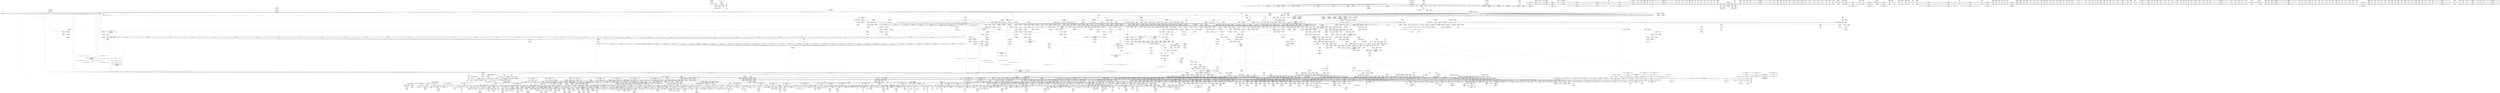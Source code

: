 digraph {
	CE0x45a93c0 [shape=record,shape=Mrecord,label="{CE0x45a93c0|GLOBAL:_tomoyo_path_number_perm|*Constant*|*SummSource*}"]
	CE0x4585fb0 [shape=record,shape=Mrecord,label="{CE0x4585fb0|0:_i8*,_array:_GCRE_tomoyo_mac_keywords_external_constant_42_x_i8*_:_elem_20::|security/tomoyo/file.c,233}"]
	CE0x46d8150 [shape=record,shape=Mrecord,label="{CE0x46d8150|i64_1|*Constant*}"]
	CE0x7c1baf0 [shape=record,shape=Mrecord,label="{CE0x7c1baf0|tomoyo_get_mode:_tmp15|security/tomoyo/util.c,983|*SummSink*}"]
	CE0x6f52640 [shape=record,shape=Mrecord,label="{CE0x6f52640|tomoyo_get_mode:_mode.1}"]
	CE0x5f430e0 [shape=record,shape=Mrecord,label="{CE0x5f430e0|tomoyo_init_request_info:_call4|security/tomoyo/util.c,1010}"]
	CE0x647c8c0 [shape=record,shape=Mrecord,label="{CE0x647c8c0|tomoyo_add_slash:_tmp7|security/tomoyo/file.c,132|*SummSource*}"]
	CE0x61ffbf0 [shape=record,shape=Mrecord,label="{CE0x61ffbf0|0:_i8,_array:_GCRE_tomoyo_index2category_constant_39_x_i8_c_00_00_00_00_00_00_00_00_00_00_00_00_00_00_00_00_00_00_00_00_00_00_00_01_01_01_01_01_01_01_01_01_01_01_01_01_01_01_02_,_align_16:_elem_24::|security/tomoyo/util.c,983}"]
	CE0x52ab600 [shape=record,shape=Mrecord,label="{CE0x52ab600|tomoyo_const_part_length:_tmp2|security/tomoyo/util.c,624|*SummSink*}"]
	CE0x6287bf0 [shape=record,shape=Mrecord,label="{CE0x6287bf0|tomoyo_add_slash:_buf|Function::tomoyo_add_slash&Arg::buf::}"]
	CE0x5ef28f0 [shape=record,shape=Mrecord,label="{CE0x5ef28f0|tomoyo_const_part_length:_tmp14|security/tomoyo/util.c,626|*SummSource*}"]
	CE0x5ff1dd0 [shape=record,shape=Mrecord,label="{CE0x5ff1dd0|tomoyo_print_ulong:_tmp16|security/tomoyo/util.c,243|*SummSink*}"]
	CE0x5311fe0 [shape=record,shape=Mrecord,label="{CE0x5311fe0|i8_0|*Constant*|*SummSink*}"]
	CE0x6f532f0 [shape=record,shape=Mrecord,label="{CE0x6f532f0|i64*_getelementptr_inbounds_(_12_x_i64_,_12_x_i64_*___llvm_gcov_ctr31133,_i64_0,_i64_10)|*Constant*|*SummSink*}"]
	CE0x7abdbc0 [shape=record,shape=Mrecord,label="{CE0x7abdbc0|tomoyo_add_slash:_tmp11|*LoadInst*|security/tomoyo/file.c,136|*SummSink*}"]
	CE0x5f60640 [shape=record,shape=Mrecord,label="{CE0x5f60640|tomoyo_print_ulong:_tmp|*SummSink*}"]
	CE0x794dbc0 [shape=record,shape=Mrecord,label="{CE0x794dbc0|GLOBAL:___llvm_gcov_indirect_counter_increment114|*Constant*|*SummSource*}"]
	CE0x60d5410 [shape=record,shape=Mrecord,label="{CE0x60d5410|tomoyo_get_mode:_tobool|security/tomoyo/util.c,978|*SummSource*}"]
	CE0x60e5a70 [shape=record,shape=Mrecord,label="{CE0x60e5a70|tomoyo_print_ulong:_if.then13}"]
	CE0x52ab590 [shape=record,shape=Mrecord,label="{CE0x52ab590|tomoyo_const_part_length:_tmp4|security/tomoyo/util.c,624}"]
	CE0x794dd30 [shape=record,shape=Mrecord,label="{CE0x794dd30|__llvm_gcov_indirect_counter_increment114:_entry}"]
	CE0x5fc9dc0 [shape=record,shape=Mrecord,label="{CE0x5fc9dc0|i64*_getelementptr_inbounds_(_5_x_i64_,_5_x_i64_*___llvm_gcov_ctr32134,_i64_0,_i64_3)|*Constant*|*SummSource*}"]
	CE0x649c210 [shape=record,shape=Mrecord,label="{CE0x649c210|i64*_getelementptr_inbounds_(_4_x_i64_,_4_x_i64_*___llvm_gcov_ctr33,_i64_0,_i64_0)|*Constant*}"]
	CE0x6f49fb0 [shape=record,shape=Mrecord,label="{CE0x6f49fb0|i32_1205|*Constant*}"]
	CE0x7992b90 [shape=record,shape=Mrecord,label="{CE0x7992b90|tomoyo_path_number_perm:_tmp49|security/tomoyo/file.c,723|*SummSource*}"]
	CE0x4695640 [shape=record,shape=Mrecord,label="{CE0x4695640|i64*_getelementptr_inbounds_(_6_x_i64_,_6_x_i64_*___llvm_gcov_ctr26,_i64_0,_i64_5)|*Constant*|*SummSource*}"]
	CE0x6304990 [shape=record,shape=Mrecord,label="{CE0x6304990|tomoyo_path_number_perm:_tmp33|security/tomoyo/file.c,715|*SummSink*}"]
	CE0x53b24c0 [shape=record,shape=Mrecord,label="{CE0x53b24c0|_call_void_srcu_read_unlock(%struct.srcu_struct*_tomoyo_ss,_i32_%idx)_#9,_!dbg_!38903|security/tomoyo/common.h,1109}"]
	CE0x451c620 [shape=record,shape=Mrecord,label="{CE0x451c620|VOIDTB_TE:_CE_146,147_}"]
	CE0x601a540 [shape=record,shape=Mrecord,label="{CE0x601a540|tomoyo_add_slash:_tmp13|security/tomoyo/file.c,138}"]
	CE0x4310d70 [shape=record,shape=Mrecord,label="{CE0x4310d70|tomoyo_domain:_tmp10|security/tomoyo/common.h,1205|*SummSink*}"]
	CE0x5fca390 [shape=record,shape=Mrecord,label="{CE0x5fca390|tomoyo_get_realpath:_tobool|security/tomoyo/file.c,151}"]
	CE0x5fbd0c0 [shape=record,shape=Mrecord,label="{CE0x5fbd0c0|0:_i32,_:_GCMR___llvm_gcov_global_state_pred45_internal_unnamed_addr_global_i32_-1:_elem_0:default:}"]
	CE0x6369e70 [shape=record,shape=Mrecord,label="{CE0x6369e70|tomoyo_audit_path_number_log:_arraydecay|security/tomoyo/file.c,231|*SummSource*}"]
	CE0x7c03d80 [shape=record,shape=Mrecord,label="{CE0x7c03d80|tomoyo_fill_path_info:_conv3|security/tomoyo/util.c,666|*SummSource*}"]
	CE0x460aa30 [shape=record,shape=Mrecord,label="{CE0x460aa30|i32_8|*Constant*|*SummSource*}"]
	CE0x51c9bc0 [shape=record,shape=Mrecord,label="{CE0x51c9bc0|tomoyo_path_number_perm:_obj|security/tomoyo/file.c, 694}"]
	CE0x7a96820 [shape=record,shape=Mrecord,label="{CE0x7a96820|i64*_getelementptr_inbounds_(_4_x_i64_,_4_x_i64_*___llvm_gcov_ctr24,_i64_0,_i64_0)|*Constant*|*SummSource*}"]
	CE0x79701f0 [shape=record,shape=Mrecord,label="{CE0x79701f0|VOIDTB_TE:_CE_154,155_}"]
	CE0x600b7e0 [shape=record,shape=Mrecord,label="{CE0x600b7e0|tomoyo_get_realpath:_call|security/tomoyo/file.c,150|*SummSource*}"]
	CE0x52d9220 [shape=record,shape=Mrecord,label="{CE0x52d9220|i64*_getelementptr_inbounds_(_5_x_i64_,_5_x_i64_*___llvm_gcov_ctr32134,_i64_0,_i64_4)|*Constant*}"]
	CE0x5ff2200 [shape=record,shape=Mrecord,label="{CE0x5ff2200|rcu_lock_acquire:_tmp2}"]
	CE0x44af960 [shape=record,shape=Mrecord,label="{CE0x44af960|__llvm_gcov_indirect_counter_increment114:_bb4}"]
	CE0x43fb6b0 [shape=record,shape=Mrecord,label="{CE0x43fb6b0|tomoyo_fill_path_info:_tmp11|security/tomoyo/util.c,667}"]
	CE0x54f67f0 [shape=record,shape=Mrecord,label="{CE0x54f67f0|0:_i8,_array:_GCRE_tomoyo_index2category_constant_39_x_i8_c_00_00_00_00_00_00_00_00_00_00_00_00_00_00_00_00_00_00_00_00_00_00_00_01_01_01_01_01_01_01_01_01_01_01_01_01_01_01_02_,_align_16:_elem_36::|security/tomoyo/util.c,983}"]
	CE0x60b6fd0 [shape=record,shape=Mrecord,label="{CE0x60b6fd0|tomoyo_print_ulong:_tmp17|security/tomoyo/util.c,243|*SummSource*}"]
	CE0x5151c20 [shape=record,shape=Mrecord,label="{CE0x5151c20|0:_i64*,_array:_GCR___llvm_gcda_edge_table44_internal_unnamed_addr_constant_3_x_i64*_i64*_getelementptr_inbounds_(_31_x_i64_,_31_x_i64_*___llvm_gcov_ctr43150,_i64_0,_i64_10),_i64*_getelementptr_inbounds_(_31_x_i64_,_31_x_i64_*___llvm_gcov_ctr43150,_i64_0,_i64_11),_i64*_getelementptr_inbounds_(_31_x_i64_,_31_x_i64_*___llvm_gcov_ctr43150,_i64_0,_i64_15)_:_elem_0::}"]
	CE0x4608a00 [shape=record,shape=Mrecord,label="{CE0x4608a00|VOIDTB_TE:_CE_40,48_}"]
	CE0x7c47a50 [shape=record,shape=Mrecord,label="{CE0x7c47a50|tomoyo_domain:_tmp21|security/tomoyo/common.h,1205|*SummSink*}"]
	CE0x46d8560 [shape=record,shape=Mrecord,label="{CE0x46d8560|tomoyo_audit_path_number_log:_operation|security/tomoyo/file.c,213}"]
	CE0x5377450 [shape=record,shape=Mrecord,label="{CE0x5377450|tomoyo_get_mode:_tmp17|security/tomoyo/util.c,983}"]
	CE0x46f74b0 [shape=record,shape=Mrecord,label="{CE0x46f74b0|tomoyo_fill_path_info:_tmp12|security/tomoyo/util.c,667}"]
	CE0x5387080 [shape=record,shape=Mrecord,label="{CE0x5387080|tomoyo_path_number_perm:_tmp13|security/tomoyo/file.c,701|*SummSource*}"]
	CE0x51fd090 [shape=record,shape=Mrecord,label="{CE0x51fd090|tomoyo_fill_path_info:_ptr|Function::tomoyo_fill_path_info&Arg::ptr::}"]
	CE0x7981990 [shape=record,shape=Mrecord,label="{CE0x7981990|tomoyo_audit_path_number_log:_arrayidx5|security/tomoyo/file.c,233}"]
	CE0x79f5270 [shape=record,shape=Mrecord,label="{CE0x79f5270|tomoyo_init_request_info:_mode5|security/tomoyo/util.c,1011|*SummSink*}"]
	CE0x5f429a0 [shape=record,shape=Mrecord,label="{CE0x5f429a0|tomoyo_init_request_info:_ns|security/tomoyo/util.c,1010|*SummSource*}"]
	CE0x5f865c0 [shape=record,shape=Mrecord,label="{CE0x5f865c0|i8_1|*Constant*}"]
	CE0x7a79f50 [shape=record,shape=Mrecord,label="{CE0x7a79f50|tomoyo_const_part_length:_tmp32|security/tomoyo/util.c,641}"]
	CE0x621bd50 [shape=record,shape=Mrecord,label="{CE0x621bd50|0:_%struct.tomoyo_obj_info*,_24:_%struct.tomoyo_path_info*,_32:_i64,_40:_i8,_72:_i8,_76:_i8,_:_SCMRE_73,74_|*MultipleSource*|security/tomoyo/file.c,693|security/tomoyo/file.c, 693|security/tomoyo/file.c,707|Function::tomoyo_init_request_info&Arg::r::}"]
	CE0x45f3280 [shape=record,shape=Mrecord,label="{CE0x45f3280|i32_1|*Constant*}"]
	CE0x53f6660 [shape=record,shape=Mrecord,label="{CE0x53f6660|tomoyo_domain:_tmp3|*SummSource*}"]
	CE0x6206a20 [shape=record,shape=Mrecord,label="{CE0x6206a20|rcu_lock_release:_bb}"]
	CE0x79c5e20 [shape=record,shape=Mrecord,label="{CE0x79c5e20|tomoyo_path_number_perm:_tmp16|security/tomoyo/file.c,701|*SummSink*}"]
	CE0x6442c80 [shape=record,shape=Mrecord,label="{CE0x6442c80|tomoyo_path_number_perm:_tmp41|security/tomoyo/file.c,718|*SummSink*}"]
	CE0x63b3bc0 [shape=record,shape=Mrecord,label="{CE0x63b3bc0|tomoyo_domain:_tmp13|security/tomoyo/common.h,1205}"]
	CE0x649d1b0 [shape=record,shape=Mrecord,label="{CE0x649d1b0|tomoyo_add_slash:_tobool|security/tomoyo/file.c,131}"]
	CE0x64c7e90 [shape=record,shape=Mrecord,label="{CE0x64c7e90|tomoyo_domain:_tmp6|security/tomoyo/common.h,1205|*SummSource*}"]
	CE0x62e4270 [shape=record,shape=Mrecord,label="{CE0x62e4270|__llvm_gcov_indirect_counter_increment114:_tmp3}"]
	CE0x5286300 [shape=record,shape=Mrecord,label="{CE0x5286300|_ret_void,_!dbg_!38908|include/linux/rcupdate.h,419|*SummSource*}"]
	CE0x7aa58a0 [shape=record,shape=Mrecord,label="{CE0x7aa58a0|tomoyo_domain:_cred|security/tomoyo/common.h,1205|*SummSource*}"]
	CE0x46f8140 [shape=record,shape=Mrecord,label="{CE0x46f8140|rcu_lock_acquire:___here|*SummSink*}"]
	CE0x79fc000 [shape=record,shape=Mrecord,label="{CE0x79fc000|tomoyo_init_request_info:_mode|security/tomoyo/util.c,1010}"]
	CE0x7aa57a0 [shape=record,shape=Mrecord,label="{CE0x7aa57a0|tomoyo_domain:_security|security/tomoyo/common.h,1205|*SummSink*}"]
	CE0x642a070 [shape=record,shape=Mrecord,label="{CE0x642a070|VOIDTB_TE:_CE_224,232_}"]
	CE0x5333a60 [shape=record,shape=Mrecord,label="{CE0x5333a60|tomoyo_get_realpath:_tmp11|security/tomoyo/file.c,156|*SummSource*}"]
	CE0x46956b0 [shape=record,shape=Mrecord,label="{CE0x46956b0|i64*_getelementptr_inbounds_(_6_x_i64_,_6_x_i64_*___llvm_gcov_ctr26,_i64_0,_i64_5)|*Constant*|*SummSink*}"]
	CE0x605d180 [shape=record,shape=Mrecord,label="{CE0x605d180|i8*_getelementptr_inbounds_(_25_x_i8_,_25_x_i8_*_.str12,_i32_0,_i32_0)|*Constant*}"]
	CE0x7bc4df0 [shape=record,shape=Mrecord,label="{CE0x7bc4df0|tomoyo_get_realpath:_tmp}"]
	CE0x50e7ab0 [shape=record,shape=Mrecord,label="{CE0x50e7ab0|i64*_getelementptr_inbounds_(_22_x_i64_,_22_x_i64_*___llvm_gcov_ctr9,_i64_0,_i64_11)|*Constant*}"]
	CE0x6537bb0 [shape=record,shape=Mrecord,label="{CE0x6537bb0|i64*_getelementptr_inbounds_(_4_x_i64_,_4_x_i64_*___llvm_gcov_ctr33,_i64_0,_i64_2)|*Constant*}"]
	CE0x7983d90 [shape=record,shape=Mrecord,label="{CE0x7983d90|i32_6|*Constant*|*SummSink*}"]
	CE0x60d4ca0 [shape=record,shape=Mrecord,label="{CE0x60d4ca0|tomoyo_fill_path_info:_tmp1|*SummSink*}"]
	CE0x50a5680 [shape=record,shape=Mrecord,label="{CE0x50a5680|get_current:_tmp3|*SummSource*}"]
	CE0x52b05d0 [shape=record,shape=Mrecord,label="{CE0x52b05d0|_ret_void|*SummSource*}"]
	CE0x796ffd0 [shape=record,shape=Mrecord,label="{CE0x796ffd0|VOIDTB_TE:_CE_152,153_}"]
	CE0x7c02fa0 [shape=record,shape=Mrecord,label="{CE0x7c02fa0|tomoyo_fill_path_info:_frombool|security/tomoyo/util.c,667|*SummSink*}"]
	CE0x52c8c80 [shape=record,shape=Mrecord,label="{CE0x52c8c80|tomoyo_path_number_perm:_tmp17|security/tomoyo/file.c,703}"]
	CE0x4503900 [shape=record,shape=Mrecord,label="{CE0x4503900|i64*_getelementptr_inbounds_(_14_x_i64_,_14_x_i64_*___llvm_gcov_ctr18115,_i64_0,_i64_13)|*Constant*|*SummSource*}"]
	CE0x52e8160 [shape=record,shape=Mrecord,label="{CE0x52e8160|i64_ptrtoint_(i8*_blockaddress(_rcu_lock_release,_%__here)_to_i64)|*Constant*|*SummSource*}"]
	CE0x53265f0 [shape=record,shape=Mrecord,label="{CE0x53265f0|tomoyo_init_request_info:_tmp6|security/tomoyo/util.c,1004|*SummSource*}"]
	CE0x53e2260 [shape=record,shape=Mrecord,label="{CE0x53e2260|_call_void_mcount()_#3|*SummSink*}"]
	CE0x791af70 [shape=record,shape=Mrecord,label="{CE0x791af70|tomoyo_path_number_perm:_tmp43|security/tomoyo/file.c,721}"]
	CE0x646bfb0 [shape=record,shape=Mrecord,label="{CE0x646bfb0|GLOBAL:___llvm_gcov_ctr31133|Global_var:__llvm_gcov_ctr31133|*SummSource*}"]
	CE0x45866b0 [shape=record,shape=Mrecord,label="{CE0x45866b0|0:_i8*,_array:_GCRE_tomoyo_mac_keywords_external_constant_42_x_i8*_:_elem_24::|security/tomoyo/file.c,233}"]
	CE0x60f41a0 [shape=record,shape=Mrecord,label="{CE0x60f41a0|__llvm_gcov_indirect_counter_increment:_counter|*SummSource*}"]
	CE0x52ac070 [shape=record,shape=Mrecord,label="{CE0x52ac070|i32_55|*Constant*|*SummSink*}"]
	CE0x7936730 [shape=record,shape=Mrecord,label="{CE0x7936730|__llvm_gcov_indirect_counter_increment114:_tmp6|*SummSource*}"]
	CE0x638bb50 [shape=record,shape=Mrecord,label="{CE0x638bb50|tomoyo_get_mode:_config|security/tomoyo/util.c,981|*SummSink*}"]
	CE0x60c3890 [shape=record,shape=Mrecord,label="{CE0x60c3890|i64*_getelementptr_inbounds_(_31_x_i64_,_31_x_i64_*___llvm_gcov_ctr43150,_i64_0,_i64_28)|*Constant*}"]
	CE0x5fb9d10 [shape=record,shape=Mrecord,label="{CE0x5fb9d10|i32_3|*Constant*}"]
	CE0x6086b00 [shape=record,shape=Mrecord,label="{CE0x6086b00|i64*_getelementptr_inbounds_(_11_x_i64_,_11_x_i64_*___llvm_gcov_ctr54147,_i64_0,_i64_8)|*Constant*|*SummSink*}"]
	CE0x5fee7c0 [shape=record,shape=Mrecord,label="{CE0x5fee7c0|tomoyo_path_number_perm:_bb|*SummSource*}"]
	CE0x7ad6c40 [shape=record,shape=Mrecord,label="{CE0x7ad6c40|tomoyo_add_slash:_call|security/tomoyo/file.c,136|*SummSource*}"]
	CE0x53e2610 [shape=record,shape=Mrecord,label="{CE0x53e2610|VOIDTB_TE:_CE_309,310_}"]
	CE0x7a4f680 [shape=record,shape=Mrecord,label="{CE0x7a4f680|srcu_read_unlock:_idx|Function::srcu_read_unlock&Arg::idx::}"]
	CE0x44f0ff0 [shape=record,shape=Mrecord,label="{CE0x44f0ff0|tomoyo_const_part_length:_incdec.ptr19|security/tomoyo/util.c,643|*SummSource*}"]
	CE0x646c860 [shape=record,shape=Mrecord,label="{CE0x646c860|tomoyo_add_slash:_tmp8|security/tomoyo/file.c,132|*SummSource*}"]
	CE0x5204710 [shape=record,shape=Mrecord,label="{CE0x5204710|tomoyo_get_mode:_tmp8|security/tomoyo/util.c,979}"]
	CE0x7994770 [shape=record,shape=Mrecord,label="{CE0x7994770|tomoyo_path_number_perm:_retval.0}"]
	CE0x7aab6e0 [shape=record,shape=Mrecord,label="{CE0x7aab6e0|tomoyo_const_part_length:_tmp40|security/tomoyo/util.c,644|*SummSource*}"]
	CE0x7946e20 [shape=record,shape=Mrecord,label="{CE0x7946e20|i64*_getelementptr_inbounds_(_22_x_i64_,_22_x_i64_*___llvm_gcov_ctr9,_i64_0,_i64_19)|*Constant*|*SummSource*}"]
	CE0x60b7560 [shape=record,shape=Mrecord,label="{CE0x60b7560|i64*_getelementptr_inbounds_(_14_x_i64_,_14_x_i64_*___llvm_gcov_ctr18115,_i64_0,_i64_9)|*Constant*}"]
	CE0x62fa620 [shape=record,shape=Mrecord,label="{CE0x62fa620|rcu_lock_release:___here}"]
	CE0x610d2c0 [shape=record,shape=Mrecord,label="{CE0x610d2c0|GLOBAL:___llvm_gcov_ctr32134|Global_var:__llvm_gcov_ctr32134}"]
	CE0x7981af0 [shape=record,shape=Mrecord,label="{CE0x7981af0|tomoyo_audit_path_number_log:_arrayidx5|security/tomoyo/file.c,233|*SummSource*}"]
	CE0x5080700 [shape=record,shape=Mrecord,label="{CE0x5080700|_call_void_mcount()_#3}"]
	CE0x4454ee0 [shape=record,shape=Mrecord,label="{CE0x4454ee0|i64*_getelementptr_inbounds_(_31_x_i64_,_31_x_i64_*___llvm_gcov_ctr43150,_i64_0,_i64_26)|*Constant*|*SummSource*}"]
	CE0x50b9900 [shape=record,shape=Mrecord,label="{CE0x50b9900|i32_92|*Constant*}"]
	CE0x5f4f4f0 [shape=record,shape=Mrecord,label="{CE0x5f4f4f0|i64*_getelementptr_inbounds_(_22_x_i64_,_22_x_i64_*___llvm_gcov_ctr9,_i64_0,_i64_0)|*Constant*|*SummSink*}"]
	CE0x54f6290 [shape=record,shape=Mrecord,label="{CE0x54f6290|0:_i8,_array:_GCRE_tomoyo_index2category_constant_39_x_i8_c_00_00_00_00_00_00_00_00_00_00_00_00_00_00_00_00_00_00_00_00_00_00_00_01_01_01_01_01_01_01_01_01_01_01_01_01_01_01_02_,_align_16:_elem_34::|security/tomoyo/util.c,983}"]
	CE0x5451a00 [shape=record,shape=Mrecord,label="{CE0x5451a00|tomoyo_domain:_tmp22|security/tomoyo/common.h,1205|*SummSource*}"]
	CE0x6177c00 [shape=record,shape=Mrecord,label="{CE0x6177c00|tomoyo_fill_path_info:_tmp9|security/tomoyo/util.c,667|*SummSink*}"]
	CE0x50f65e0 [shape=record,shape=Mrecord,label="{CE0x50f65e0|tomoyo_get_mode:_tmp10|security/tomoyo/util.c,982|*SummSource*}"]
	CE0x602a6a0 [shape=record,shape=Mrecord,label="{CE0x602a6a0|rcu_lock_acquire:_map|Function::rcu_lock_acquire&Arg::map::|*SummSink*}"]
	CE0x51df880 [shape=record,shape=Mrecord,label="{CE0x51df880|i32_50|*Constant*|*SummSink*}"]
	CE0x5fbe180 [shape=record,shape=Mrecord,label="{CE0x5fbe180|tomoyo_domain:_tobool|security/tomoyo/common.h,1205|*SummSink*}"]
	CE0x4695ca0 [shape=record,shape=Mrecord,label="{CE0x4695ca0|tomoyo_add_slash:_tmp12|security/tomoyo/file.c,138|*SummSink*}"]
	CE0x451ccf0 [shape=record,shape=Mrecord,label="{CE0x451ccf0|i64_1|*Constant*|*SummSink*}"]
	CE0x5f86820 [shape=record,shape=Mrecord,label="{CE0x5f86820|_call_void_lockdep_rcu_suspicious(i8*_getelementptr_inbounds_(_25_x_i8_,_25_x_i8_*_.str12,_i32_0,_i32_0),_i32_1205,_i8*_getelementptr_inbounds_(_45_x_i8_,_45_x_i8_*_.str13,_i32_0,_i32_0))_#9,_!dbg_!38917|security/tomoyo/common.h,1205|*SummSource*}"]
	CE0x475bb20 [shape=record,shape=Mrecord,label="{CE0x475bb20|tomoyo_audit_path_number_log:_tmp3|security/tomoyo/file.c,215|*SummSink*}"]
	CE0x6432740 [shape=record,shape=Mrecord,label="{CE0x6432740|tomoyo_path_number_perm:_tmp40|security/tomoyo/file.c,718}"]
	CE0x5ff1b70 [shape=record,shape=Mrecord,label="{CE0x5ff1b70|tomoyo_print_ulong:_tmp16|security/tomoyo/util.c,243}"]
	CE0x649c6f0 [shape=record,shape=Mrecord,label="{CE0x649c6f0|i64*_getelementptr_inbounds_(_14_x_i64_,_14_x_i64_*___llvm_gcov_ctr18115,_i64_0,_i64_10)|*Constant*}"]
	CE0x60b76e0 [shape=record,shape=Mrecord,label="{CE0x60b76e0|tomoyo_print_ulong:_tmp18|security/tomoyo/util.c,244}"]
	CE0x7ac6ae0 [shape=record,shape=Mrecord,label="{CE0x7ac6ae0|tomoyo_add_slash:_tmp11|*LoadInst*|security/tomoyo/file.c,136}"]
	CE0x4695940 [shape=record,shape=Mrecord,label="{CE0x4695940|tomoyo_add_slash:_tmp12|security/tomoyo/file.c,138}"]
	CE0x6042f40 [shape=record,shape=Mrecord,label="{CE0x6042f40|tomoyo_fill_path_info:_conv7|security/tomoyo/util.c,668|*SummSource*}"]
	CE0x6490350 [shape=record,shape=Mrecord,label="{CE0x6490350|i64_2|*Constant*}"]
	CE0x5187040 [shape=record,shape=Mrecord,label="{CE0x5187040|tomoyo_fill_path_info:_call2|security/tomoyo/util.c,666}"]
	CE0x5312870 [shape=record,shape=Mrecord,label="{CE0x5312870|VOIDTB_TE:_CE_172,173_}"]
	CE0x60fc690 [shape=record,shape=Mrecord,label="{CE0x60fc690|tomoyo_fill_path_info:_tmp8|security/tomoyo/util.c,667|*SummSource*}"]
	CE0x611be10 [shape=record,shape=Mrecord,label="{CE0x611be10|VOIDTB_TE:_CE_217,218_}"]
	CE0x5ef2cf0 [shape=record,shape=Mrecord,label="{CE0x5ef2cf0|__llvm_gcov_indirect_counter_increment114:_tmp}"]
	CE0x50773e0 [shape=record,shape=Mrecord,label="{CE0x50773e0|tomoyo_const_part_length:_if.then27|*SummSource*}"]
	CE0x7abdd10 [shape=record,shape=Mrecord,label="{CE0x7abdd10|tomoyo_add_slash:_call|security/tomoyo/file.c,136|*SummSink*}"]
	CE0x6489650 [shape=record,shape=Mrecord,label="{CE0x6489650|tomoyo_const_part_length:_tmp39|security/tomoyo/util.c,644}"]
	CE0x52140c0 [shape=record,shape=Mrecord,label="{CE0x52140c0|i64*_getelementptr_inbounds_(_11_x_i64_,_11_x_i64_*___llvm_gcov_ctr54147,_i64_0,_i64_0)|*Constant*|*SummSource*}"]
	CE0x7c44350 [shape=record,shape=Mrecord,label="{CE0x7c44350|tomoyo_get_mode:_bb|*SummSink*}"]
	CE0x7c607d0 [shape=record,shape=Mrecord,label="{CE0x7c607d0|tomoyo_const_part_length:_if.then5|*SummSink*}"]
	CE0x53e00a0 [shape=record,shape=Mrecord,label="{CE0x53e00a0|i1_false|*Constant*|*SummSource*}"]
	CE0x79fa070 [shape=record,shape=Mrecord,label="{CE0x79fa070|tomoyo_audit_path_number_log:_path_number3|security/tomoyo/file.c,231|*SummSink*}"]
	CE0x60a6490 [shape=record,shape=Mrecord,label="{CE0x60a6490|GLOBAL:_tomoyo_pn2mac|Global_var:tomoyo_pn2mac}"]
	CE0x5fcbc10 [shape=record,shape=Mrecord,label="{CE0x5fcbc10|tomoyo_get_mode:_tmp2|security/tomoyo/util.c,978|*SummSource*}"]
	CE0x79db300 [shape=record,shape=Mrecord,label="{CE0x79db300|i64_22|*Constant*|*SummSource*}"]
	CE0x7aa4990 [shape=record,shape=Mrecord,label="{CE0x7aa4990|_call_void___llvm_gcov_indirect_counter_increment114(i32*___llvm_gcov_global_state_pred45,_i64**_getelementptr_inbounds_(_3_x_i64*_,_3_x_i64*_*___llvm_gcda_edge_table44,_i64_0,_i64_1)),_!dbg_!38927|security/tomoyo/util.c,634|*SummSource*}"]
	CE0x607f340 [shape=record,shape=Mrecord,label="{CE0x607f340|VOIDTB_TE:_CE_304,305_}"]
	CE0x63045b0 [shape=record,shape=Mrecord,label="{CE0x63045b0|tomoyo_path_number_perm:_path_number13|security/tomoyo/file.c,713|*SummSource*}"]
	CE0x6401e00 [shape=record,shape=Mrecord,label="{CE0x6401e00|tomoyo_print_ulong:_call|security/tomoyo/util.c,240|*SummSource*}"]
	CE0x61353b0 [shape=record,shape=Mrecord,label="{CE0x61353b0|tomoyo_const_part_length:_tmp7|security/tomoyo/util.c,625}"]
	CE0x63c35d0 [shape=record,shape=Mrecord,label="{CE0x63c35d0|tomoyo_path_number_perm:_tmp37|security/tomoyo/file.c,717}"]
	CE0x610d6c0 [shape=record,shape=Mrecord,label="{CE0x610d6c0|tomoyo_path_number_perm:_if.end22}"]
	CE0x615ef50 [shape=record,shape=Mrecord,label="{CE0x615ef50|0:_%struct.tomoyo_obj_info*,_24:_%struct.tomoyo_path_info*,_32:_i64,_40:_i8,_72:_i8,_76:_i8,_:_SCMRE_26,27_}"]
	CE0x6335a80 [shape=record,shape=Mrecord,label="{CE0x6335a80|tomoyo_path_number_perm:_tmp33|security/tomoyo/file.c,715}"]
	CE0x6053000 [shape=record,shape=Mrecord,label="{CE0x6053000|tomoyo_read_lock:_tmp2}"]
	CE0x7a41cd0 [shape=record,shape=Mrecord,label="{CE0x7a41cd0|tomoyo_init_request_info:_conv6|security/tomoyo/util.c,1011|*SummSink*}"]
	CE0x62b7060 [shape=record,shape=Mrecord,label="{CE0x62b7060|tomoyo_audit_path_number_log:_param|security/tomoyo/file.c,213}"]
	CE0x527a840 [shape=record,shape=Mrecord,label="{CE0x527a840|tomoyo_const_part_length:_tmp27|security/tomoyo/util.c,641}"]
	CE0x51a83b0 [shape=record,shape=Mrecord,label="{CE0x51a83b0|i64_1|*Constant*}"]
	CE0x64431c0 [shape=record,shape=Mrecord,label="{CE0x64431c0|GLOBAL:_kfree|*Constant*}"]
	CE0x63a4a50 [shape=record,shape=Mrecord,label="{CE0x63a4a50|_ret_i32_%call,_!dbg_!38932|security/tomoyo/file.c,236|*SummSource*}"]
	CE0x61ff690 [shape=record,shape=Mrecord,label="{CE0x61ff690|0:_i8,_array:_GCRE_tomoyo_index2category_constant_39_x_i8_c_00_00_00_00_00_00_00_00_00_00_00_00_00_00_00_00_00_00_00_00_00_00_00_01_01_01_01_01_01_01_01_01_01_01_01_01_01_01_02_,_align_16:_elem_22::|security/tomoyo/util.c,983}"]
	CE0x4571880 [shape=record,shape=Mrecord,label="{CE0x4571880|0:_i8*,_array:_GCRE_tomoyo_mac_keywords_external_constant_42_x_i8*_:_elem_14::|security/tomoyo/file.c,233}"]
	CE0x43e2480 [shape=record,shape=Mrecord,label="{CE0x43e2480|tomoyo_fill_path_info:_const_len|security/tomoyo/util.c,666|*SummSink*}"]
	CE0x54130f0 [shape=record,shape=Mrecord,label="{CE0x54130f0|tomoyo_read_unlock:_entry}"]
	CE0x63cacb0 [shape=record,shape=Mrecord,label="{CE0x63cacb0|tomoyo_path_number_perm:_tmp39|security/tomoyo/file.c,718|*SummSource*}"]
	CE0x6088450 [shape=record,shape=Mrecord,label="{CE0x6088450|tomoyo_read_lock:_tmp1|*SummSource*}"]
	CE0x5ea2820 [shape=record,shape=Mrecord,label="{CE0x5ea2820|tomoyo_get_mode:_tmp19|security/tomoyo/util.c,985|*SummSink*}"]
	CE0x44f17b0 [shape=record,shape=Mrecord,label="{CE0x44f17b0|tomoyo_const_part_length:_tmp7|security/tomoyo/util.c,625|*SummSink*}"]
	CE0x62357a0 [shape=record,shape=Mrecord,label="{CE0x62357a0|i64_18|*Constant*}"]
	CE0x45b1210 [shape=record,shape=Mrecord,label="{CE0x45b1210|tomoyo_path_chmod:_bb|*SummSink*}"]
	CE0x621eca0 [shape=record,shape=Mrecord,label="{CE0x621eca0|rcu_lock_acquire:_tmp6}"]
	CE0x7c64080 [shape=record,shape=Mrecord,label="{CE0x7c64080|GLOBAL:___llvm_gcov_ctr43150|Global_var:__llvm_gcov_ctr43150|*SummSource*}"]
	CE0x7accad0 [shape=record,shape=Mrecord,label="{CE0x7accad0|VOIDTB_TE:_CE_272,280_}"]
	CE0x4586a30 [shape=record,shape=Mrecord,label="{CE0x4586a30|0:_i8*,_array:_GCRE_tomoyo_mac_keywords_external_constant_42_x_i8*_:_elem_26::|security/tomoyo/file.c,233}"]
	CE0x621ad70 [shape=record,shape=Mrecord,label="{CE0x621ad70|tomoyo_const_part_length:_tmp50|security/tomoyo/util.c,651}"]
	CE0x44f0eb0 [shape=record,shape=Mrecord,label="{CE0x44f0eb0|tomoyo_const_part_length:_incdec.ptr19|security/tomoyo/util.c,643}"]
	CE0x53c8a80 [shape=record,shape=Mrecord,label="{CE0x53c8a80|tomoyo_print_ulong:_tmp15|security/tomoyo/util.c,243|*SummSource*}"]
	CE0x638b6c0 [shape=record,shape=Mrecord,label="{CE0x638b6c0|tomoyo_fill_path_info:_tmp5|security/tomoyo/util.c,667|*SummSink*}"]
	CE0x7c118c0 [shape=record,shape=Mrecord,label="{CE0x7c118c0|i64_0|*Constant*}"]
	CE0x62f6110 [shape=record,shape=Mrecord,label="{CE0x62f6110|tomoyo_print_ulong:_if.end}"]
	CE0x6263280 [shape=record,shape=Mrecord,label="{CE0x6263280|tomoyo_init_request_info:_bb|*SummSink*}"]
	CE0x637b780 [shape=record,shape=Mrecord,label="{CE0x637b780|rcu_lock_acquire:_indirectgoto|*SummSource*}"]
	CE0x600bae0 [shape=record,shape=Mrecord,label="{CE0x600bae0|tomoyo_add_slash:_tmp1|*SummSink*}"]
	CE0x64908f0 [shape=record,shape=Mrecord,label="{CE0x64908f0|tomoyo_path_number_perm:_if.then|*SummSource*}"]
	CE0x4560100 [shape=record,shape=Mrecord,label="{CE0x4560100|128:_i8*,_1208:_%struct.file*,_:_CMRE_6,7_}"]
	CE0x5174120 [shape=record,shape=Mrecord,label="{CE0x5174120|srcu_read_lock:_tmp2}"]
	CE0x62e1720 [shape=record,shape=Mrecord,label="{CE0x62e1720|tomoyo_path_number_perm:_path_number|security/tomoyo/file.c,711}"]
	CE0x5fb9460 [shape=record,shape=Mrecord,label="{CE0x5fb9460|tomoyo_print_ulong:_tmp5|security/tomoyo/util.c,239|*SummSource*}"]
	CE0x64884e0 [shape=record,shape=Mrecord,label="{CE0x64884e0|i64_23|*Constant*|*SummSink*}"]
	CE0x43104a0 [shape=record,shape=Mrecord,label="{CE0x43104a0|tomoyo_fill_path_info:_conv|security/tomoyo/util.c,664|*SummSink*}"]
	CE0x459f570 [shape=record,shape=Mrecord,label="{CE0x459f570|0:_i8*,_array:_GCRE_tomoyo_mac_keywords_external_constant_42_x_i8*_:_elem_38::|security/tomoyo/file.c,233}"]
	CE0x62bdc30 [shape=record,shape=Mrecord,label="{CE0x62bdc30|tomoyo_const_part_length:_tmp26|security/tomoyo/util.c,641|*SummSink*}"]
	CE0x441c5d0 [shape=record,shape=Mrecord,label="{CE0x441c5d0|i64*_getelementptr_inbounds_(_31_x_i64_,_31_x_i64_*___llvm_gcov_ctr43150,_i64_0,_i64_27)|*Constant*}"]
	CE0x6526f80 [shape=record,shape=Mrecord,label="{CE0x6526f80|tomoyo_audit_path_number_log:_tmp6|security/tomoyo/file.c,225|*SummSource*}"]
	CE0x5239230 [shape=record,shape=Mrecord,label="{CE0x5239230|tomoyo_init_request_info:_tmp7|security/tomoyo/util.c,1005}"]
	CE0x45d5120 [shape=record,shape=Mrecord,label="{CE0x45d5120|tomoyo_read_unlock:_bb|*SummSource*}"]
	CE0x63a49e0 [shape=record,shape=Mrecord,label="{CE0x63a49e0|_ret_i32_%call,_!dbg_!38932|security/tomoyo/file.c,236|*SummSink*}"]
	CE0x79fa6f0 [shape=record,shape=Mrecord,label="{CE0x79fa6f0|tomoyo_print_ulong:_entry|*SummSink*}"]
	CE0x6140600 [shape=record,shape=Mrecord,label="{CE0x6140600|tomoyo_path_number_perm:_tmp24|security/tomoyo/file.c,706}"]
	CE0x44be950 [shape=record,shape=Mrecord,label="{CE0x44be950|i64*_getelementptr_inbounds_(_5_x_i64_,_5_x_i64_*___llvm_gcov_ctr28130,_i64_0,_i64_0)|*Constant*}"]
	CE0x7a5f8b0 [shape=record,shape=Mrecord,label="{CE0x7a5f8b0|%struct.lockdep_map*_null|*Constant*|*SummSink*}"]
	CE0x62fa5b0 [shape=record,shape=Mrecord,label="{CE0x62fa5b0|i64*_getelementptr_inbounds_(_4_x_i64_,_4_x_i64_*___llvm_gcov_ctr33,_i64_0,_i64_0)|*Constant*|*SummSink*}"]
	CE0x6086a90 [shape=record,shape=Mrecord,label="{CE0x6086a90|i64*_getelementptr_inbounds_(_11_x_i64_,_11_x_i64_*___llvm_gcov_ctr54147,_i64_0,_i64_8)|*Constant*|*SummSource*}"]
	CE0x60b6e20 [shape=record,shape=Mrecord,label="{CE0x60b6e20|i64*_getelementptr_inbounds_(_2_x_i64_,_2_x_i64_*___llvm_gcov_ctr53148,_i64_0,_i64_1)|*Constant*}"]
	CE0x525f220 [shape=record,shape=Mrecord,label="{CE0x525f220|VOIDTB_TE:_CE_192,193_}"]
	CE0x535dc00 [shape=record,shape=Mrecord,label="{CE0x535dc00|tomoyo_path_number_perm:_tmp9|security/tomoyo/file.c,702}"]
	CE0x53be510 [shape=record,shape=Mrecord,label="{CE0x53be510|tomoyo_print_ulong:_tmp3|security/tomoyo/util.c,239|*SummSource*}"]
	CE0x6521d00 [shape=record,shape=Mrecord,label="{CE0x6521d00|tomoyo_print_ulong:_conv17|security/tomoyo/util.c,246}"]
	CE0x79cab50 [shape=record,shape=Mrecord,label="{CE0x79cab50|tomoyo_const_part_length:_tmp43|security/tomoyo/util.c,644}"]
	CE0x6514670 [shape=record,shape=Mrecord,label="{CE0x6514670|tomoyo_fill_path_info:_tmp|*SummSink*}"]
	CE0x63750c0 [shape=record,shape=Mrecord,label="{CE0x63750c0|tomoyo_domain:_tobool1|security/tomoyo/common.h,1205|*SummSource*}"]
	CE0x60d5820 [shape=record,shape=Mrecord,label="{CE0x60d5820|GLOBAL:___srcu_read_lock|*Constant*|*SummSource*}"]
	CE0x6209ef0 [shape=record,shape=Mrecord,label="{CE0x6209ef0|tomoyo_path_number_perm:_tmp26|security/tomoyo/file.c,708}"]
	CE0x7c63e10 [shape=record,shape=Mrecord,label="{CE0x7c63e10|i64_0|*Constant*}"]
	CE0x512e690 [shape=record,shape=Mrecord,label="{CE0x512e690|tomoyo_init_request_info:_tmp11|security/tomoyo/util.c,1007|*SummSource*}"]
	CE0x7c5f6e0 [shape=record,shape=Mrecord,label="{CE0x7c5f6e0|tomoyo_const_part_length:_tmp8|security/tomoyo/util.c,626}"]
	CE0x5197480 [shape=record,shape=Mrecord,label="{CE0x5197480|tomoyo_init_request_info:_tmp3|security/tomoyo/util.c,1004}"]
	CE0x45eeaa0 [shape=record,shape=Mrecord,label="{CE0x45eeaa0|tomoyo_const_part_length:_while.end}"]
	CE0x7aa3c50 [shape=record,shape=Mrecord,label="{CE0x7aa3c50|tomoyo_const_part_length:_conv2|security/tomoyo/util.c,627|*SummSink*}"]
	CE0x53e2720 [shape=record,shape=Mrecord,label="{CE0x53e2720|VOIDTB_TE:_CE_310,311_}"]
	CE0x52a5e40 [shape=record,shape=Mrecord,label="{CE0x52a5e40|128:_i8*,_1208:_%struct.file*,_:_CMRE_28,29_}"]
	CE0x63bacb0 [shape=record,shape=Mrecord,label="{CE0x63bacb0|128:_i8*,_1208:_%struct.file*,_:_CMRE_50,51_}"]
	CE0x4608ab0 [shape=record,shape=Mrecord,label="{CE0x4608ab0|VOIDTB_TE:_CE_48,52_}"]
	CE0x53e0480 [shape=record,shape=Mrecord,label="{CE0x53e0480|i1_true|*Constant*|*SummSource*}"]
	CE0x7c43b30 [shape=record,shape=Mrecord,label="{CE0x7c43b30|VOIDTB_TE:_CE_6368,6376_|*MultipleSource*|security/tomoyo/util.c,1010|Function::tomoyo_get_mode&Arg::ns::}"]
	CE0x7982640 [shape=record,shape=Mrecord,label="{CE0x7982640|tomoyo_print_ulong:_conv18|security/tomoyo/util.c,246|*SummSource*}"]
	CE0x647bc60 [shape=record,shape=Mrecord,label="{CE0x647bc60|tomoyo_add_slash:_tmp5|security/tomoyo/file.c,131|*SummSink*}"]
	CE0x5312250 [shape=record,shape=Mrecord,label="{CE0x5312250|16:_%struct.dentry*,_:_SCMRE_8,16_|*MultipleSource*|security/tomoyo/file.c, 694|security/tomoyo/file.c,694|security/tomoyo/file.c,694|Function::tomoyo_path_number_perm&Arg::path::|Function::tomoyo_path_chmod&Arg::path::}"]
	CE0x525eaa0 [shape=record,shape=Mrecord,label="{CE0x525eaa0|tomoyo_path_number_perm:_r|security/tomoyo/file.c, 693}"]
	CE0x603ea20 [shape=record,shape=Mrecord,label="{CE0x603ea20|tomoyo_add_slash:_tmp6|security/tomoyo/file.c,131|*SummSink*}"]
	CE0x7a31000 [shape=record,shape=Mrecord,label="{CE0x7a31000|tomoyo_get_realpath:_tobool|security/tomoyo/file.c,151|*SummSink*}"]
	CE0x43fc0b0 [shape=record,shape=Mrecord,label="{CE0x43fc0b0|tomoyo_fill_path_info:_arrayidx|security/tomoyo/util.c,667|*SummSink*}"]
	CE0x6304e80 [shape=record,shape=Mrecord,label="{CE0x6304e80|tomoyo_path_number_perm:_operation|security/tomoyo/file.c,711|*SummSink*}"]
	CE0x62f43e0 [shape=record,shape=Mrecord,label="{CE0x62f43e0|tomoyo_fill_path_info:_tmp4|security/tomoyo/util.c,667|*SummSource*}"]
	CE0x5186790 [shape=record,shape=Mrecord,label="{CE0x5186790|tomoyo_print_ulong:_tmp2|security/tomoyo/util.c,239|*SummSource*}"]
	CE0x6f3d500 [shape=record,shape=Mrecord,label="{CE0x6f3d500|tomoyo_print_ulong:_tmp4|security/tomoyo/util.c,239|*SummSource*}"]
	CE0x5302bd0 [shape=record,shape=Mrecord,label="{CE0x5302bd0|VOIDTB_TE:_CE_314,315_}"]
	CE0x605cb70 [shape=record,shape=Mrecord,label="{CE0x605cb70|tomoyo_get_mode:_tmp7|security/tomoyo/util.c,979}"]
	CE0x5189720 [shape=record,shape=Mrecord,label="{CE0x5189720|tomoyo_print_ulong:_if.else|*SummSource*}"]
	CE0x646bea0 [shape=record,shape=Mrecord,label="{CE0x646bea0|GLOBAL:___llvm_gcov_ctr31133|Global_var:__llvm_gcov_ctr31133}"]
	CE0x4676740 [shape=record,shape=Mrecord,label="{CE0x4676740|i64*_getelementptr_inbounds_(_2_x_i64_,_2_x_i64_*___llvm_gcov_ctr32,_i64_0,_i64_0)|*Constant*|*SummSink*}"]
	CE0x5186c30 [shape=record,shape=Mrecord,label="{CE0x5186c30|tomoyo_print_ulong:_tmp1}"]
	CE0x44577e0 [shape=record,shape=Mrecord,label="{CE0x44577e0|tomoyo_fill_path_info:_tmp|*SummSource*}"]
	CE0x6173600 [shape=record,shape=Mrecord,label="{CE0x6173600|0:_%struct.tomoyo_obj_info*,_24:_%struct.tomoyo_path_info*,_32:_i64,_40:_i8,_72:_i8,_76:_i8,_:_SCMRE_38,39_}"]
	CE0x611bbf0 [shape=record,shape=Mrecord,label="{CE0x611bbf0|VOIDTB_TE:_CE_215,216_}"]
	CE0x5ea3650 [shape=record,shape=Mrecord,label="{CE0x5ea3650|tomoyo_get_mode:_tmp22|security/tomoyo/util.c,986}"]
	CE0x62f2920 [shape=record,shape=Mrecord,label="{CE0x62f2920|_call_void_mcount()_#3}"]
	CE0x44afe60 [shape=record,shape=Mrecord,label="{CE0x44afe60|_switch_i32_%conv8,_label_%sw.epilog_i32_92,_label_%sw.bb_i32_48,_label_%sw.bb9_i32_49,_label_%sw.bb9_i32_50,_label_%sw.bb9_i32_51,_label_%sw.bb9_,_!dbg_!38926|security/tomoyo/util.c,632|*SummSource*}"]
	CE0x63bc750 [shape=record,shape=Mrecord,label="{CE0x63bc750|i64_15|*Constant*}"]
	CE0x5f60c40 [shape=record,shape=Mrecord,label="{CE0x5f60c40|tomoyo_fill_path_info:_cmp|security/tomoyo/util.c,667|*SummSink*}"]
	CE0x6437fa0 [shape=record,shape=Mrecord,label="{CE0x6437fa0|0:_i8*,_8:_i32,_12:_i16,_14:_i8,_15:_i8,_:_SCMRE_8,12_|*MultipleSource*|security/tomoyo/file.c, 698|Function::tomoyo_get_realpath&Arg::buf::|Function::tomoyo_add_slash&Arg::buf::|security/tomoyo/file.c,718}"]
	CE0x7a2f010 [shape=record,shape=Mrecord,label="{CE0x7a2f010|tomoyo_domain:_tmp18|security/tomoyo/common.h,1205|*SummSource*}"]
	CE0x5077300 [shape=record,shape=Mrecord,label="{CE0x5077300|tomoyo_const_part_length:_if.then27}"]
	CE0x53b2a20 [shape=record,shape=Mrecord,label="{CE0x53b2a20|srcu_read_unlock:_entry}"]
	CE0x531f870 [shape=record,shape=Mrecord,label="{CE0x531f870|tomoyo_const_part_length:_tmp24|security/tomoyo/util.c,640|*SummSource*}"]
	CE0x5f39360 [shape=record,shape=Mrecord,label="{CE0x5f39360|__llvm_gcov_indirect_counter_increment:_bb|*SummSource*}"]
	CE0x7a05380 [shape=record,shape=Mrecord,label="{CE0x7a05380|i64_1|*Constant*}"]
	CE0x7a3fc70 [shape=record,shape=Mrecord,label="{CE0x7a3fc70|GLOBAL:_tomoyo_profile|*Constant*}"]
	CE0x649c060 [shape=record,shape=Mrecord,label="{CE0x649c060|rcu_lock_release:_indirectgoto|*SummSource*}"]
	CE0x621ef50 [shape=record,shape=Mrecord,label="{CE0x621ef50|rcu_lock_acquire:_tmp6|*SummSource*}"]
	CE0x4456e90 [shape=record,shape=Mrecord,label="{CE0x4456e90|tomoyo_const_part_length:_filename|Function::tomoyo_const_part_length&Arg::filename::}"]
	CE0x524a490 [shape=record,shape=Mrecord,label="{CE0x524a490|i64*_getelementptr_inbounds_(_12_x_i64_,_12_x_i64_*___llvm_gcov_ctr28,_i64_0,_i64_8)|*Constant*}"]
	CE0x6073640 [shape=record,shape=Mrecord,label="{CE0x6073640|0:_i8,_array:_GCRE_tomoyo_index2category_constant_39_x_i8_c_00_00_00_00_00_00_00_00_00_00_00_00_00_00_00_00_00_00_00_00_00_00_00_01_01_01_01_01_01_01_01_01_01_01_01_01_01_01_02_,_align_16:_elem_6::|security/tomoyo/util.c,983}"]
	CE0x7c47c30 [shape=record,shape=Mrecord,label="{CE0x7c47c30|i32_22|*Constant*}"]
	CE0x5250ad0 [shape=record,shape=Mrecord,label="{CE0x5250ad0|_call_void_mcount()_#3|*SummSource*}"]
	CE0x44f1c80 [shape=record,shape=Mrecord,label="{CE0x44f1c80|rcu_lock_release:_tmp6|*SummSink*}"]
	CE0x60fca00 [shape=record,shape=Mrecord,label="{CE0x60fca00|_call_void_mcount()_#3|*SummSource*}"]
	CE0x60a6710 [shape=record,shape=Mrecord,label="{CE0x60a6710|GLOBAL:_tomoyo_pn2mac|Global_var:tomoyo_pn2mac|*SummSink*}"]
	CE0x64c80a0 [shape=record,shape=Mrecord,label="{CE0x64c80a0|i32_255|*Constant*|*SummSink*}"]
	CE0x618af90 [shape=record,shape=Mrecord,label="{CE0x618af90|0:_%struct.tomoyo_obj_info*,_24:_%struct.tomoyo_path_info*,_32:_i64,_40:_i8,_72:_i8,_76:_i8,_:_SCMRE_48,49_}"]
	CE0x5f75000 [shape=record,shape=Mrecord,label="{CE0x5f75000|i32_4|*Constant*|*SummSource*}"]
	CE0x62f1bc0 [shape=record,shape=Mrecord,label="{CE0x62f1bc0|tomoyo_print_ulong:_if.end21|*SummSink*}"]
	CE0x5ff18d0 [shape=record,shape=Mrecord,label="{CE0x5ff18d0|tomoyo_print_ulong:_tmp15|security/tomoyo/util.c,243|*SummSink*}"]
	CE0x604c5d0 [shape=record,shape=Mrecord,label="{CE0x604c5d0|VOIDTB_TE:_CE_208,209_}"]
	CE0x6233b40 [shape=record,shape=Mrecord,label="{CE0x6233b40|tomoyo_path_number_perm:_tmp25|security/tomoyo/file.c,708}"]
	CE0x5fa8640 [shape=record,shape=Mrecord,label="{CE0x5fa8640|GLOBAL:___llvm_gcov_indirect_counter_increment|*Constant*|*SummSink*}"]
	CE0x525e770 [shape=record,shape=Mrecord,label="{CE0x525e770|i32_1|*Constant*}"]
	CE0x62f6590 [shape=record,shape=Mrecord,label="{CE0x62f6590|tomoyo_path_number_perm:_tmp29|security/tomoyo/file.c,709|*SummSink*}"]
	CE0x4509a60 [shape=record,shape=Mrecord,label="{CE0x4509a60|i64_6|*Constant*|*SummSource*}"]
	CE0x6233710 [shape=record,shape=Mrecord,label="{CE0x6233710|tomoyo_path_number_perm:_tmp25|security/tomoyo/file.c,708|*SummSource*}"]
	CE0x609f620 [shape=record,shape=Mrecord,label="{CE0x609f620|COLLAPSED:_GCMRE___llvm_gcov_ctr22_internal_global_2_x_i64_zeroinitializer:_elem_0:default:}"]
	CE0x5f60460 [shape=record,shape=Mrecord,label="{CE0x5f60460|i64*_getelementptr_inbounds_(_14_x_i64_,_14_x_i64_*___llvm_gcov_ctr18115,_i64_0,_i64_0)|*Constant*|*SummSink*}"]
	CE0x5248760 [shape=record,shape=Mrecord,label="{CE0x5248760|GLOBAL:_tomoyo_supervisor|*Constant*}"]
	CE0x5fca710 [shape=record,shape=Mrecord,label="{CE0x5fca710|tomoyo_init_request_info:_tmp9|security/tomoyo/util.c,1006|*SummSink*}"]
	CE0x520dc60 [shape=record,shape=Mrecord,label="{CE0x520dc60|tomoyo_audit_path_number_log:_tmp15|security/tomoyo/file.c,235|*SummSource*}"]
	CE0x7982040 [shape=record,shape=Mrecord,label="{CE0x7982040|tomoyo_print_ulong:_conv17|security/tomoyo/util.c,246|*SummSource*}"]
	CE0x616c550 [shape=record,shape=Mrecord,label="{CE0x616c550|tomoyo_const_part_length:_tmp22|security/tomoyo/util.c,634|*SummSource*}"]
	CE0x7a27c00 [shape=record,shape=Mrecord,label="{CE0x7a27c00|GLOBAL:_tomoyo_realpath_from_path|*Constant*}"]
	CE0x6209740 [shape=record,shape=Mrecord,label="{CE0x6209740|tomoyo_path_number_perm:_conv|security/tomoyo/file.c,708|*SummSource*}"]
	CE0x5f84550 [shape=record,shape=Mrecord,label="{CE0x5f84550|i64_1|*Constant*}"]
	CE0x793e990 [shape=record,shape=Mrecord,label="{CE0x793e990|i64_18|*Constant*|*SummSink*}"]
	CE0x4502b60 [shape=record,shape=Mrecord,label="{CE0x4502b60|tomoyo_print_ulong:_tmp24|*SummSink*}"]
	CE0x60883e0 [shape=record,shape=Mrecord,label="{CE0x60883e0|tomoyo_read_lock:_tmp1}"]
	CE0x621b480 [shape=record,shape=Mrecord,label="{CE0x621b480|tomoyo_const_part_length:_tmp51|security/tomoyo/util.c,651|*SummSink*}"]
	CE0x451cae0 [shape=record,shape=Mrecord,label="{CE0x451cae0|tomoyo_path_chmod:_entry|*SummSink*}"]
	CE0x45a11e0 [shape=record,shape=Mrecord,label="{CE0x45a11e0|tomoyo_path_number_perm:_tmp6|security/tomoyo/file.c,695|*SummSink*}"]
	CE0x60974a0 [shape=record,shape=Mrecord,label="{CE0x60974a0|tomoyo_fill_path_info:_call|security/tomoyo/util.c,664|*SummSource*}"]
	CE0x7928e80 [shape=record,shape=Mrecord,label="{CE0x7928e80|__llvm_gcov_indirect_counter_increment:_bb4|*SummSink*}"]
	CE0x62a6a20 [shape=record,shape=Mrecord,label="{CE0x62a6a20|tomoyo_const_part_length:_sw.epilog}"]
	CE0x4503a30 [shape=record,shape=Mrecord,label="{CE0x4503a30|tomoyo_print_ulong:_tmp26|security/tomoyo/util.c,247|*SummSource*}"]
	CE0x51c9d50 [shape=record,shape=Mrecord,label="{CE0x51c9d50|tomoyo_path_number_perm:_obj|security/tomoyo/file.c, 694|*SummSource*}"]
	CE0x46d8dc0 [shape=record,shape=Mrecord,label="{CE0x46d8dc0|tomoyo_audit_path_number_log:_sw.bb|*SummSource*}"]
	CE0x604bf00 [shape=record,shape=Mrecord,label="{CE0x604bf00|_ret_%struct.tomoyo_domain_info*_%tmp23,_!dbg_!38929|security/tomoyo/common.h,1205|*SummSink*}"]
	CE0x7993150 [shape=record,shape=Mrecord,label="{CE0x7993150|tomoyo_path_number_perm:_tmp50|security/tomoyo/file.c,723}"]
	CE0x6021780 [shape=record,shape=Mrecord,label="{CE0x6021780|tomoyo_get_realpath:_path|Function::tomoyo_get_realpath&Arg::path::}"]
	CE0x53d69c0 [shape=record,shape=Mrecord,label="{CE0x53d69c0|tomoyo_print_ulong:_call8|security/tomoyo/util.c,242|*SummSink*}"]
	CE0x511c5e0 [shape=record,shape=Mrecord,label="{CE0x511c5e0|get_current:_tmp|*SummSource*}"]
	CE0x51cf930 [shape=record,shape=Mrecord,label="{CE0x51cf930|tomoyo_const_part_length:_if.end}"]
	CE0x4598e80 [shape=record,shape=Mrecord,label="{CE0x4598e80|0:_i8*,_array:_GCRE_tomoyo_mac_keywords_external_constant_42_x_i8*_:_elem_35::|security/tomoyo/file.c,233}"]
	CE0x520ddc0 [shape=record,shape=Mrecord,label="{CE0x520ddc0|tomoyo_audit_path_number_log:_tmp15|security/tomoyo/file.c,235|*SummSink*}"]
	CE0x43d0660 [shape=record,shape=Mrecord,label="{CE0x43d0660|tomoyo_path_number_perm:_lor.lhs.false}"]
	CE0x5428520 [shape=record,shape=Mrecord,label="{CE0x5428520|tomoyo_path_number_perm:_mode|security/tomoyo/file.c,721}"]
	CE0x52a5710 [shape=record,shape=Mrecord,label="{CE0x52a5710|128:_i8*,_1208:_%struct.file*,_:_CMRE_22,23_}"]
	CE0x6098dd0 [shape=record,shape=Mrecord,label="{CE0x6098dd0|i64_80|*Constant*|*SummSink*}"]
	CE0x63b3760 [shape=record,shape=Mrecord,label="{CE0x63b3760|__llvm_gcov_indirect_counter_increment:_exit}"]
	CE0x43e23f0 [shape=record,shape=Mrecord,label="{CE0x43e23f0|GLOBAL:_full_name_hash|*Constant*}"]
	CE0x615f9a0 [shape=record,shape=Mrecord,label="{CE0x615f9a0|0:_%struct.tomoyo_obj_info*,_24:_%struct.tomoyo_path_info*,_32:_i64,_40:_i8,_72:_i8,_76:_i8,_:_SCMRE_33,34_}"]
	CE0x6087f50 [shape=record,shape=Mrecord,label="{CE0x6087f50|i32_2|*Constant*|*SummSink*}"]
	CE0x4529cd0 [shape=record,shape=Mrecord,label="{CE0x4529cd0|i64*_getelementptr_inbounds_(_31_x_i64_,_31_x_i64_*___llvm_gcov_ctr43150,_i64_0,_i64_21)|*Constant*|*SummSink*}"]
	CE0x62f2c90 [shape=record,shape=Mrecord,label="{CE0x62f2c90|tomoyo_print_ulong:_if.else16}"]
	CE0x63d40a0 [shape=record,shape=Mrecord,label="{CE0x63d40a0|tomoyo_const_part_length:_incdec.ptr7|security/tomoyo/util.c,631}"]
	CE0x62f13b0 [shape=record,shape=Mrecord,label="{CE0x62f13b0|_call_void_tomoyo_print_ulong(i8*_%arraydecay,_i32_64,_i64_%tmp12,_i8_zeroext_%radix.0)_#9,_!dbg_!38923|security/tomoyo/file.c,231|*SummSink*}"]
	CE0x53b4e30 [shape=record,shape=Mrecord,label="{CE0x53b4e30|tomoyo_get_mode:_tmp18|security/tomoyo/util.c,985|*SummSource*}"]
	CE0x790c030 [shape=record,shape=Mrecord,label="{CE0x790c030|tomoyo_init_request_info:_tmp4|security/tomoyo/util.c,1004|*SummSink*}"]
	CE0x63d42a0 [shape=record,shape=Mrecord,label="{CE0x63d42a0|tomoyo_print_ulong:_if.end|*SummSource*}"]
	CE0x652cd60 [shape=record,shape=Mrecord,label="{CE0x652cd60|tomoyo_fill_path_info:_tmp11|security/tomoyo/util.c,667}"]
	CE0x7a46c50 [shape=record,shape=Mrecord,label="{CE0x7a46c50|tomoyo_domain:_tmp20|security/tomoyo/common.h,1205}"]
	CE0x7981030 [shape=record,shape=Mrecord,label="{CE0x7981030|tomoyo_audit_path_number_log:_idxprom4|security/tomoyo/file.c,233}"]
	CE0x7a0c310 [shape=record,shape=Mrecord,label="{CE0x7a0c310|tomoyo_domain:_tmp23|security/tomoyo/common.h,1205|*SummSource*}"]
	CE0x5ff2420 [shape=record,shape=Mrecord,label="{CE0x5ff2420|tomoyo_print_ulong:_conv7|security/tomoyo/util.c,242|*SummSource*}"]
	CE0x52c04b0 [shape=record,shape=Mrecord,label="{CE0x52c04b0|VOIDTB_TE:_CE_196,197_}"]
	CE0x7947310 [shape=record,shape=Mrecord,label="{CE0x7947310|tomoyo_path_number_perm:_tmp47|security/tomoyo/file.c,722}"]
	CE0x7bf1570 [shape=record,shape=Mrecord,label="{CE0x7bf1570|i64*_getelementptr_inbounds_(_12_x_i64_,_12_x_i64_*___llvm_gcov_ctr28,_i64_0,_i64_10)|*Constant*|*SummSink*}"]
	CE0x527ad50 [shape=record,shape=Mrecord,label="{CE0x527ad50|tomoyo_const_part_length:_tmp28|security/tomoyo/util.c,641}"]
	CE0x617fb70 [shape=record,shape=Mrecord,label="{CE0x617fb70|tomoyo_print_ulong:_conv14|security/tomoyo/util.c,244}"]
	CE0x7acc9c0 [shape=record,shape=Mrecord,label="{CE0x7acc9c0|VOIDTB_TE:_CE_264,272_}"]
	CE0x51f1220 [shape=record,shape=Mrecord,label="{CE0x51f1220|tomoyo_domain:_tobool1|security/tomoyo/common.h,1205}"]
	CE0x44f1740 [shape=record,shape=Mrecord,label="{CE0x44f1740|tomoyo_const_part_length:_tmp6|security/tomoyo/util.c,625|*SummSink*}"]
	CE0x62e16b0 [shape=record,shape=Mrecord,label="{CE0x62e16b0|tomoyo_path_number_perm:_param10|security/tomoyo/file.c,712|*SummSink*}"]
	CE0x5387150 [shape=record,shape=Mrecord,label="{CE0x5387150|tomoyo_path_number_perm:_tmp13|security/tomoyo/file.c,701|*SummSink*}"]
	CE0x449a9e0 [shape=record,shape=Mrecord,label="{CE0x449a9e0|0:_i8*,_array:_GCRE_tomoyo_mac_keywords_external_constant_42_x_i8*_:_elem_6::|security/tomoyo/file.c,233}"]
	CE0x6203260 [shape=record,shape=Mrecord,label="{CE0x6203260|128:_i8*,_1208:_%struct.file*,_:_CMRE_33,34_}"]
	CE0x5f6dd20 [shape=record,shape=Mrecord,label="{CE0x5f6dd20|_call_void_mcount()_#3}"]
	CE0x43fb9e0 [shape=record,shape=Mrecord,label="{CE0x43fb9e0|tomoyo_const_part_length:_entry|*SummSink*}"]
	CE0x6233960 [shape=record,shape=Mrecord,label="{CE0x6233960|i64*_getelementptr_inbounds_(_22_x_i64_,_22_x_i64_*___llvm_gcov_ctr9,_i64_0,_i64_11)|*Constant*|*SummSink*}"]
	CE0x5f604d0 [shape=record,shape=Mrecord,label="{CE0x5f604d0|tomoyo_print_ulong:_tmp|*SummSource*}"]
	CE0x44bca20 [shape=record,shape=Mrecord,label="{CE0x44bca20|tomoyo_audit_path_number_log:_tmp13|security/tomoyo/file.c,234|*SummSource*}"]
	CE0x4558100 [shape=record,shape=Mrecord,label="{CE0x4558100|tomoyo_fill_path_info:_tmp5|security/tomoyo/util.c,667}"]
	CE0x457e120 [shape=record,shape=Mrecord,label="{CE0x457e120|tomoyo_path_chmod:_tmp3|*SummSource*}"]
	CE0x46d81c0 [shape=record,shape=Mrecord,label="{CE0x46d81c0|srcu_read_lock:_tmp1}"]
	CE0x7c59400 [shape=record,shape=Mrecord,label="{CE0x7c59400|GLOBAL:_tomoyo_domain.__warned|Global_var:tomoyo_domain.__warned|*SummSink*}"]
	CE0x5fb8510 [shape=record,shape=Mrecord,label="{CE0x5fb8510|tomoyo_print_ulong:_buffer_len|Function::tomoyo_print_ulong&Arg::buffer_len::}"]
	CE0x61b34a0 [shape=record,shape=Mrecord,label="{CE0x61b34a0|0:_%struct.tomoyo_obj_info*,_24:_%struct.tomoyo_path_info*,_32:_i64,_40:_i8,_72:_i8,_76:_i8,_:_SCMRE_55,56_}"]
	CE0x7c47cf0 [shape=record,shape=Mrecord,label="{CE0x7c47cf0|i32_22|*Constant*|*SummSource*}"]
	CE0x5175a70 [shape=record,shape=Mrecord,label="{CE0x5175a70|_call_void_tomoyo_fill_path_info(%struct.tomoyo_path_info*_%buf)_#9,_!dbg_!38913|security/tomoyo/file.c,152|*SummSink*}"]
	CE0x535e530 [shape=record,shape=Mrecord,label="{CE0x535e530|srcu_read_lock:_entry|*SummSource*}"]
	CE0x51fcd30 [shape=record,shape=Mrecord,label="{CE0x51fcd30|tomoyo_fill_path_info:_entry}"]
	CE0x647bed0 [shape=record,shape=Mrecord,label="{CE0x647bed0|tomoyo_add_slash:_tmp6|security/tomoyo/file.c,131|*SummSource*}"]
	CE0x5fabce0 [shape=record,shape=Mrecord,label="{CE0x5fabce0|i8*_null|*Constant*}"]
	CE0x5185210 [shape=record,shape=Mrecord,label="{CE0x5185210|tomoyo_print_ulong:_value|Function::tomoyo_print_ulong&Arg::value::|*SummSink*}"]
	CE0x5f850a0 [shape=record,shape=Mrecord,label="{CE0x5f850a0|tomoyo_const_part_length:_tmp20|security/tomoyo/util.c,628|*SummSource*}"]
	CE0x609e1d0 [shape=record,shape=Mrecord,label="{CE0x609e1d0|tomoyo_domain:_tmp15|security/tomoyo/common.h,1205}"]
	CE0x621f240 [shape=record,shape=Mrecord,label="{CE0x621f240|tomoyo_const_part_length:_return|*SummSink*}"]
	CE0x61cc6e0 [shape=record,shape=Mrecord,label="{CE0x61cc6e0|i64*_getelementptr_inbounds_(_5_x_i64_,_5_x_i64_*___llvm_gcov_ctr28130,_i64_0,_i64_3)|*Constant*}"]
	CE0x44fffe0 [shape=record,shape=Mrecord,label="{CE0x44fffe0|rcu_lock_release:_tmp7|*SummSink*}"]
	CE0x511bd00 [shape=record,shape=Mrecord,label="{CE0x511bd00|GLOBAL:___llvm_gcov_ctr18115|Global_var:__llvm_gcov_ctr18115}"]
	CE0x603eca0 [shape=record,shape=Mrecord,label="{CE0x603eca0|i64*_getelementptr_inbounds_(_6_x_i64_,_6_x_i64_*___llvm_gcov_ctr26,_i64_0,_i64_3)|*Constant*|*SummSource*}"]
	CE0x510f7c0 [shape=record,shape=Mrecord,label="{CE0x510f7c0|tomoyo_read_lock:_entry}"]
	CE0x7a308a0 [shape=record,shape=Mrecord,label="{CE0x7a308a0|tomoyo_read_unlock:_tmp2}"]
	CE0x636c1b0 [shape=record,shape=Mrecord,label="{CE0x636c1b0|tomoyo_audit_path_number_log:_entry}"]
	CE0x634a5f0 [shape=record,shape=Mrecord,label="{CE0x634a5f0|tomoyo_const_part_length:_tmp4|security/tomoyo/util.c,624|*SummSource*}"]
	CE0x7a60560 [shape=record,shape=Mrecord,label="{CE0x7a60560|COLLAPSED:_GCMRE___llvm_gcov_ctr24_internal_global_4_x_i64_zeroinitializer:_elem_0:default:}"]
	CE0x6233f00 [shape=record,shape=Mrecord,label="{CE0x6233f00|tomoyo_path_number_perm:_cmp6|security/tomoyo/file.c,708}"]
	CE0x5fcb870 [shape=record,shape=Mrecord,label="{CE0x5fcb870|tomoyo_get_mode:_tmp2|security/tomoyo/util.c,978|*SummSink*}"]
	CE0x52144d0 [shape=record,shape=Mrecord,label="{CE0x52144d0|i64*_getelementptr_inbounds_(_2_x_i64_,_2_x_i64_*___llvm_gcov_ctr31,_i64_0,_i64_0)|*Constant*|*SummSource*}"]
	CE0x53e1fd0 [shape=record,shape=Mrecord,label="{CE0x53e1fd0|_call_void_mcount()_#3}"]
	CE0x5153460 [shape=record,shape=Mrecord,label="{CE0x5153460|tomoyo_audit_path_number_log:_path_number7|security/tomoyo/file.c,235}"]
	CE0x60977e0 [shape=record,shape=Mrecord,label="{CE0x60977e0|tomoyo_domain:_bb|*SummSource*}"]
	CE0x5efec80 [shape=record,shape=Mrecord,label="{CE0x5efec80|tomoyo_path_chmod:_mode|Function::tomoyo_path_chmod&Arg::mode::}"]
	CE0x62f4200 [shape=record,shape=Mrecord,label="{CE0x62f4200|tomoyo_fill_path_info:_tmp4|security/tomoyo/util.c,667}"]
	CE0x52abec0 [shape=record,shape=Mrecord,label="{CE0x52abec0|i32_55|*Constant*|*SummSource*}"]
	CE0x7a85fc0 [shape=record,shape=Mrecord,label="{CE0x7a85fc0|tomoyo_domain:_call3|security/tomoyo/common.h,1205|*SummSource*}"]
	CE0x5f4edb0 [shape=record,shape=Mrecord,label="{CE0x5f4edb0|tomoyo_init_request_info:_tmp10|security/tomoyo/util.c,1006|*SummSource*}"]
	CE0x60c9350 [shape=record,shape=Mrecord,label="{CE0x60c9350|i64*_getelementptr_inbounds_(_31_x_i64_,_31_x_i64_*___llvm_gcov_ctr43150,_i64_0,_i64_0)|*Constant*}"]
	CE0x7a3fe90 [shape=record,shape=Mrecord,label="{CE0x7a3fe90|0:_i32,_8:_%struct.srcu_struct_array*,_16:_i32,_20:_i32,_24:_i32,_32:_i8*,_40:_%struct.lock_class_key*,_48:_2_x_%struct.lock_class*_,_64:_i8*,_72:_i32,_80:_i64,_88:_i8,_96:_%struct.callback_head*,_104:_%struct.callback_head**,_112:_%struct.callback_head*,_120:_%struct.callback_head**,_128:_%struct.callback_head*,_136:_%struct.callback_head**,_144:_%struct.callback_head*,_152:_%struct.callback_head**,_160:_i64,_168:_%struct.list_head*,_176:_%struct.list_head*,_184:_void_(%struct.work_struct*)*,_192:_%struct.lock_class_key*,_200:_2_x_%struct.lock_class*_,_216:_i8*,_224:_i32,_232:_i64,_240:_%struct.list_head*,_248:_%struct.list_head*,_256:_i64,_264:_%struct.tvec_base*,_272:_void_(i64)*,_280:_i64,_288:_i32,_292:_i32,_296:_i8*,_304:_16_x_i8_,_320:_%struct.lock_class_key*,_328:_2_x_%struct.lock_class*_,_344:_i8*,_352:_i32,_360:_i64,_368:_%struct.workqueue_struct*,_376:_i32,_384:_%struct.lock_class_key*,_392:_2_x_%struct.lock_class*_,_408:_i8*,_416:_i32,_424:_i64,_:_GCE_tomoyo_ss_global_%struct.srcu_struct_i32_-300,_%struct.srcu_struct_array*_tomoyo_ss_srcu_array,_%struct.spinlock_%union.anon.14_%struct.raw_spinlock_%struct.arch_spinlock_zeroinitializer,_i32_-559067475,_i32_-1,_i8*_inttoptr_(i64_-1_to_i8*),_%struct.lockdep_map_%struct.lock_class_key*_null,_2_x_%struct.lock_class*_zeroinitializer,_i8*_getelementptr_inbounds_(_21_x_i8_,_21_x_i8_*_.str171,_i32_0,_i32_0),_i32_0,_i64_0_,_i8_0,_%struct.rcu_batch_%struct.callback_head*_null,_%struct.callback_head**_bitcast_(i8*_getelementptr_(i8,_i8*_bitcast_(%struct.srcu_struct*_tomoyo_ss_to_i8*),_i64_96)_to_%struct.callback_head**)_,_%struct.rcu_batch_%struct.callback_head*_null,_%struct.callback_head**_bitcast_(i8*_getelementptr_(i8,_i8*_bitcast_(%struct.srcu_struct*_tomoyo_ss_to_i8*),_i64_112)_to_%struct.callback_head**)_,_%struct.rcu_batch_%struct.callback_head*_null,_%struct.callback_head**_bitcast_(i8*_getelementptr_(i8,_i8*_bitcast_(%struct.srcu_struct*_tomoyo_ss_to_i8*),_i64_128)_to_%struct.callback_head**)_,_%struct.rcu_batch_%struct.callback_head*_null,_%struct.callback_head**_bitcast_(i8*_getelementptr_(i8,_i8*_bitcast_(%struct.srcu_struct*_tomoyo_ss_to_i8*),_i64_144)_to_%struct.callback_head**)_,_%struct.delayed_work_%struct.work_struct_%struct.atomic64_t_i64_137438953424_,_%struct.list_head_%struct.list_head*_bitcast_(i8*_getelementptr_(i8,_i8*_bitcast_(%struct.srcu_struct*_tomoyo_ss_to_i8*),_i64_168)_to_%struct.list_head*),_%struct.list_head*_bitcast_(i8*_getelementptr_(i8,_i8*_bitcast_(%struct.srcu_struct*_tomoyo_ss_to_i8*),_i64_168)_to_%struct.list_head*)_,_void_(%struct.work_struct*)*_process_srcu,_%struct.lockdep_map_%struct.lock_class_key*_bitcast_(i8*_getelementptr_(i8,_i8*_bitcast_(%struct.srcu_struct*_tomoyo_ss_to_i8*),_i64_160)_to_%struct.lock_class_key*),_2_x_%struct.lock_class*_zeroinitializer,_i8*_getelementptr_inbounds_(_22_x_i8_,_22_x_i8_*_.str1172,_i32_0,_i32_0),_i32_0,_i64_0_,_%struct.timer_list_%struct.list_head_%struct.list_head*_null,_%struct.list_head*_inttoptr_(i64_1953723489_to_%struct.list_head*)_,_i64_0,_%struct.tvec_base*_bitcast_(i8*_getelementptr_(i8,_i8*_bitcast_(%struct.tvec_base*_boot_tvec_bases_to_i8*),_i64_2)_to_%struct.tvec_base*),_void_(i64)*_delayed_work_timer_fn,_i64_ptrtoint_(i8*_getelementptr_(i8,_i8*_bitcast_(%struct.srcu_struct*_tomoyo_ss_to_i8*),_i64_160)_to_i64),_i32_-1,_i32_0,_i8*_null,_16_x_i8_zeroinitializer,_%struct.lockdep_map_%struct.lock_class_key*_bitcast_(_29_x_i8_*_.str2173_to_%struct.lock_class_key*),_2_x_%struct.lock_class*_zeroinitializer,_i8*_getelementptr_inbounds_(_29_x_i8_,_29_x_i8_*_.str2173,_i32_0,_i32_0),_i32_0,_i64_0_,_%struct.workqueue_struct*_null,_i32_0_,_%struct.lockdep_map_%struct.lock_class_key*_null,_2_x_%struct.lock_class*_zeroinitializer,_i8*_getelementptr_inbounds_(_10_x_i8_,_10_x_i8_*_.str3174,_i32_0,_i32_0),_i32_0,_i64_0_,_align_8:_elem_0:default:}"]
	CE0x60d4f10 [shape=record,shape=Mrecord,label="{CE0x60d4f10|_call_void_mcount()_#3|*SummSource*}"]
	CE0x6140790 [shape=record,shape=Mrecord,label="{CE0x6140790|tomoyo_path_number_perm:_tmp24|security/tomoyo/file.c,706|*SummSource*}"]
	CE0x460f900 [shape=record,shape=Mrecord,label="{CE0x460f900|%struct.lockdep_map*_null|*Constant*|*SummSource*}"]
	CE0x62038a0 [shape=record,shape=Mrecord,label="{CE0x62038a0|128:_i8*,_1208:_%struct.file*,_:_CMRE_38,39_}"]
	CE0x4571c00 [shape=record,shape=Mrecord,label="{CE0x4571c00|0:_i8*,_array:_GCRE_tomoyo_mac_keywords_external_constant_42_x_i8*_:_elem_16::|security/tomoyo/file.c,233}"]
	CE0x5442980 [shape=record,shape=Mrecord,label="{CE0x5442980|tomoyo_domain:_tmp1|*SummSource*}"]
	CE0x535e210 [shape=record,shape=Mrecord,label="{CE0x535e210|GLOBAL:_srcu_read_lock|*Constant*|*SummSink*}"]
	CE0x5f85ef0 [shape=record,shape=Mrecord,label="{CE0x5f85ef0|VOIDTB_TE:_CE_0,2048_|*MultipleSource*|security/tomoyo/util.c,1010|Function::tomoyo_get_mode&Arg::ns::}"]
	CE0x5174190 [shape=record,shape=Mrecord,label="{CE0x5174190|_call_void___llvm_gcov_indirect_counter_increment(i32*___llvm_gcov_global_state_pred30,_i64**_getelementptr_inbounds_(_3_x_i64*_,_3_x_i64*_*___llvm_gcda_edge_table29,_i64_0,_i64_2)),_!dbg_!38915|security/tomoyo/file.c,225|*SummSource*}"]
	CE0x525f110 [shape=record,shape=Mrecord,label="{CE0x525f110|VOIDTB_TE:_CE_191,192_}"]
	CE0x5204050 [shape=record,shape=Mrecord,label="{CE0x5204050|tomoyo_get_mode:_if.then2|*SummSource*}"]
	CE0x62f6ef0 [shape=record,shape=Mrecord,label="{CE0x62f6ef0|_call_void_tomoyo_add_slash(%struct.tomoyo_path_info*_%buf)_#9,_!dbg_!38934|security/tomoyo/file.c,709}"]
	CE0x532a7e0 [shape=record,shape=Mrecord,label="{CE0x532a7e0|tomoyo_fill_path_info:_frombool10|security/tomoyo/util.c,668}"]
	CE0x7c1c150 [shape=record,shape=Mrecord,label="{CE0x7c1c150|i32_1205|*Constant*|*SummSource*}"]
	CE0x52dff60 [shape=record,shape=Mrecord,label="{CE0x52dff60|tomoyo_domain:_tmp5|security/tomoyo/common.h,1205|*SummSource*}"]
	CE0x60fc820 [shape=record,shape=Mrecord,label="{CE0x60fc820|tomoyo_get_mode:_tmp1|*SummSink*}"]
	CE0x532aea0 [shape=record,shape=Mrecord,label="{CE0x532aea0|tomoyo_fill_path_info:_call11|security/tomoyo/util.c,669|*SummSource*}"]
	CE0x63e6310 [shape=record,shape=Mrecord,label="{CE0x63e6310|_call_void___llvm_gcov_indirect_counter_increment114(i32*___llvm_gcov_global_state_pred45,_i64**_getelementptr_inbounds_(_3_x_i64*_,_3_x_i64*_*___llvm_gcda_edge_table44,_i64_0,_i64_2)),_!dbg_!38930|security/tomoyo/util.c,640|*SummSink*}"]
	CE0x510be80 [shape=record,shape=Mrecord,label="{CE0x510be80|tomoyo_read_lock:_call|security/tomoyo/common.h,1097|*SummSource*}"]
	CE0x462eee0 [shape=record,shape=Mrecord,label="{CE0x462eee0|tomoyo_init_request_info:_r|Function::tomoyo_init_request_info&Arg::r::|*SummSink*}"]
	CE0x6000770 [shape=record,shape=Mrecord,label="{CE0x6000770|GLOBAL:_tomoyo_read_lock|*Constant*}"]
	CE0x7a419b0 [shape=record,shape=Mrecord,label="{CE0x7a419b0|tomoyo_init_request_info:_conv6|security/tomoyo/util.c,1011}"]
	CE0x60d5970 [shape=record,shape=Mrecord,label="{CE0x60d5970|tomoyo_domain:_if.then|*SummSource*}"]
	CE0x7983e00 [shape=record,shape=Mrecord,label="{CE0x7983e00|tomoyo_get_mode:_tmp9|security/tomoyo/util.c,981}"]
	CE0x5247cd0 [shape=record,shape=Mrecord,label="{CE0x5247cd0|tomoyo_audit_path_number_log:_tmp16|security/tomoyo/file.c,235|*SummSink*}"]
	CE0x79949c0 [shape=record,shape=Mrecord,label="{CE0x79949c0|tomoyo_path_number_perm:_retval.0|*SummSink*}"]
	CE0x44235f0 [shape=record,shape=Mrecord,label="{CE0x44235f0|tomoyo_get_mode:_conv|security/tomoyo/util.c,982}"]
	CE0x615f7e0 [shape=record,shape=Mrecord,label="{CE0x615f7e0|0:_%struct.tomoyo_obj_info*,_24:_%struct.tomoyo_path_info*,_32:_i64,_40:_i8,_72:_i8,_76:_i8,_:_SCMRE_32,33_}"]
	CE0x7c4b230 [shape=record,shape=Mrecord,label="{CE0x7c4b230|GLOBAL:___llvm_gcov_ctr26|Global_var:__llvm_gcov_ctr26}"]
	CE0x454ff50 [shape=record,shape=Mrecord,label="{CE0x454ff50|_ret_i32_%retval.0,_!dbg_!38967|security/tomoyo/file.c,724|*SummSource*}"]
	CE0x7abdb00 [shape=record,shape=Mrecord,label="{CE0x7abdb00|tomoyo_add_slash:_tmp11|*LoadInst*|security/tomoyo/file.c,136|*SummSource*}"]
	CE0x5326810 [shape=record,shape=Mrecord,label="{CE0x5326810|VOIDTB_TE:_CE_209,210_}"]
	CE0x63ba8f0 [shape=record,shape=Mrecord,label="{CE0x63ba8f0|128:_i8*,_1208:_%struct.file*,_:_CMRE_47,48_}"]
	CE0x43e2970 [shape=record,shape=Mrecord,label="{CE0x43e2970|__llvm_gcov_indirect_counter_increment:_tmp3}"]
	CE0x45096a0 [shape=record,shape=Mrecord,label="{CE0x45096a0|i64_7|*Constant*|*SummSource*}"]
	CE0x7986d80 [shape=record,shape=Mrecord,label="{CE0x7986d80|tomoyo_audit_path_number_log:_radix.0|*SummSource*}"]
	CE0x62bcff0 [shape=record,shape=Mrecord,label="{CE0x62bcff0|tomoyo_const_part_length:_tmp16|security/tomoyo/util.c,627}"]
	CE0x7a0c4a0 [shape=record,shape=Mrecord,label="{CE0x7a0c4a0|tomoyo_get_mode:_if.end}"]
	CE0x442be70 [shape=record,shape=Mrecord,label="{CE0x442be70|srcu_read_lock:_tmp3|*SummSink*}"]
	CE0x60512b0 [shape=record,shape=Mrecord,label="{CE0x60512b0|tomoyo_audit_path_number_log:_tmp10|security/tomoyo/file.c,231}"]
	CE0x6539e20 [shape=record,shape=Mrecord,label="{CE0x6539e20|tomoyo_audit_path_number_log:_tmp7|security/tomoyo/file.c,225}"]
	CE0x64e13a0 [shape=record,shape=Mrecord,label="{CE0x64e13a0|srcu_read_lock:_bb}"]
	CE0x7ae6240 [shape=record,shape=Mrecord,label="{CE0x7ae6240|rcu_lock_release:_tmp4|include/linux/rcupdate.h,423|*SummSink*}"]
	CE0x4484d90 [shape=record,shape=Mrecord,label="{CE0x4484d90|tomoyo_const_part_length:_cmp3|security/tomoyo/util.c,627|*SummSink*}"]
	CE0x5248460 [shape=record,shape=Mrecord,label="{CE0x5248460|tomoyo_audit_path_number_log:_call|security/tomoyo/file.c,233|*SummSource*}"]
	CE0x44fd1e0 [shape=record,shape=Mrecord,label="{CE0x44fd1e0|tomoyo_path_number_perm:_dentry|security/tomoyo/file.c,702|*SummSource*}"]
	CE0x4529c20 [shape=record,shape=Mrecord,label="{CE0x4529c20|i64*_getelementptr_inbounds_(_31_x_i64_,_31_x_i64_*___llvm_gcov_ctr43150,_i64_0,_i64_21)|*Constant*|*SummSource*}"]
	CE0x5fcbba0 [shape=record,shape=Mrecord,label="{CE0x5fcbba0|tomoyo_get_mode:_tmp2|security/tomoyo/util.c,978}"]
	CE0x5fa8e70 [shape=record,shape=Mrecord,label="{CE0x5fa8e70|tomoyo_add_slash:_tmp4|security/tomoyo/file.c,131|*SummSource*}"]
	CE0x442bd80 [shape=record,shape=Mrecord,label="{CE0x442bd80|srcu_read_lock:_tmp3|*SummSource*}"]
	CE0x60429f0 [shape=record,shape=Mrecord,label="{CE0x60429f0|tomoyo_fill_path_info:_tmp13|*LoadInst*|security/tomoyo/util.c,668|*SummSink*}"]
	CE0x5189980 [shape=record,shape=Mrecord,label="{CE0x5189980|tomoyo_print_ulong:_if.then}"]
	CE0x7ad6e40 [shape=record,shape=Mrecord,label="{CE0x7ad6e40|_call_void_tomoyo_fill_path_info(%struct.tomoyo_path_info*_%buf)_#9,_!dbg_!38911|security/tomoyo/file.c,137|*SummSource*}"]
	CE0x60c3820 [shape=record,shape=Mrecord,label="{CE0x60c3820|i64**_getelementptr_inbounds_(_3_x_i64*_,_3_x_i64*_*___llvm_gcda_edge_table44,_i64_0,_i64_0)|*Constant*|*SummSink*}"]
	CE0x460aad0 [shape=record,shape=Mrecord,label="{CE0x460aad0|tomoyo_path_chmod:_tmp2}"]
	CE0x60636c0 [shape=record,shape=Mrecord,label="{CE0x60636c0|tomoyo_get_mode:_tmp5|security/tomoyo/util.c,978|*SummSource*}"]
	CE0x45a15f0 [shape=record,shape=Mrecord,label="{CE0x45a15f0|i32_8|*Constant*|*SummSink*}"]
	CE0x4676410 [shape=record,shape=Mrecord,label="{CE0x4676410|tomoyo_print_ulong:_tmp27|security/tomoyo/util.c,247|*SummSource*}"]
	CE0x51bc670 [shape=record,shape=Mrecord,label="{CE0x51bc670|tomoyo_audit_path_number_log:_tmp9|security/tomoyo/file.c,228|*SummSink*}"]
	CE0x6f3d760 [shape=record,shape=Mrecord,label="{CE0x6f3d760|rcu_lock_acquire:_tmp3|*SummSource*}"]
	CE0x53d5ec0 [shape=record,shape=Mrecord,label="{CE0x53d5ec0|srcu_read_unlock:_tmp2|*SummSource*}"]
	CE0x510bf20 [shape=record,shape=Mrecord,label="{CE0x510bf20|tomoyo_read_lock:_call|security/tomoyo/common.h,1097|*SummSink*}"]
	CE0x5413160 [shape=record,shape=Mrecord,label="{CE0x5413160|_ret_void,_!dbg_!38904|security/tomoyo/common.h,1110}"]
	CE0x794f5e0 [shape=record,shape=Mrecord,label="{CE0x794f5e0|tomoyo_get_mode:_bb}"]
	CE0x61cbf30 [shape=record,shape=Mrecord,label="{CE0x61cbf30|__llvm_gcov_indirect_counter_increment:_tmp3|*SummSink*}"]
	CE0x5fb8580 [shape=record,shape=Mrecord,label="{CE0x5fb8580|tomoyo_print_ulong:_buffer_len|Function::tomoyo_print_ulong&Arg::buffer_len::|*SummSource*}"]
	CE0x600b740 [shape=record,shape=Mrecord,label="{CE0x600b740|tomoyo_get_realpath:_call|security/tomoyo/file.c,150}"]
	CE0x5ea87d0 [shape=record,shape=Mrecord,label="{CE0x5ea87d0|i64*_getelementptr_inbounds_(_12_x_i64_,_12_x_i64_*___llvm_gcov_ctr31133,_i64_0,_i64_9)|*Constant*|*SummSource*}"]
	CE0x4509b70 [shape=record,shape=Mrecord,label="{CE0x4509b70|tomoyo_path_number_perm:_tmp19|security/tomoyo/file.c,705}"]
	CE0x6f49aa0 [shape=record,shape=Mrecord,label="{CE0x6f49aa0|GLOBAL:_lockdep_rcu_suspicious|*Constant*|*SummSource*}"]
	CE0x7bc4b20 [shape=record,shape=Mrecord,label="{CE0x7bc4b20|tomoyo_get_realpath:_bb|*SummSink*}"]
	CE0x53c8630 [shape=record,shape=Mrecord,label="{CE0x53c8630|tomoyo_print_ulong:_tmp14|security/tomoyo/util.c,243|*SummSource*}"]
	CE0x636a290 [shape=record,shape=Mrecord,label="{CE0x636a290|tomoyo_audit_path_number_log:_param2|security/tomoyo/file.c,231}"]
	CE0x45ba760 [shape=record,shape=Mrecord,label="{CE0x45ba760|GLOBAL:_lock_acquire|*Constant*|*SummSource*}"]
	CE0x7a96310 [shape=record,shape=Mrecord,label="{CE0x7a96310|tomoyo_const_part_length:_tmp29|security/tomoyo/util.c,641|*SummSink*}"]
	CE0x63b5760 [shape=record,shape=Mrecord,label="{CE0x63b5760|i64*_getelementptr_inbounds_(_6_x_i64_,_6_x_i64_*___llvm_gcov_ctr26,_i64_0,_i64_0)|*Constant*}"]
	CE0x5213de0 [shape=record,shape=Mrecord,label="{CE0x5213de0|i64*_getelementptr_inbounds_(_2_x_i64_,_2_x_i64_*___llvm_gcov_ctr23,_i64_0,_i64_1)|*Constant*|*SummSink*}"]
	CE0x46d8880 [shape=record,shape=Mrecord,label="{CE0x46d8880|tomoyo_audit_path_number_log:_operation|security/tomoyo/file.c,213|*SummSink*}"]
	CE0x6287d80 [shape=record,shape=Mrecord,label="{CE0x6287d80|tomoyo_add_slash:_buf|Function::tomoyo_add_slash&Arg::buf::|*SummSink*}"]
	CE0x6053070 [shape=record,shape=Mrecord,label="{CE0x6053070|tomoyo_read_lock:_tmp2|*SummSource*}"]
	CE0x5f4f270 [shape=record,shape=Mrecord,label="{CE0x5f4f270|i32_0|*Constant*}"]
	CE0x5332ae0 [shape=record,shape=Mrecord,label="{CE0x5332ae0|tomoyo_print_ulong:_tmp12|security/tomoyo/util.c,242|*SummSource*}"]
	CE0x62f9de0 [shape=record,shape=Mrecord,label="{CE0x62f9de0|tomoyo_const_part_length:_tmp53|security/tomoyo/util.c,652|*SummSource*}"]
	CE0x5329f70 [shape=record,shape=Mrecord,label="{CE0x5329f70|tomoyo_fill_path_info:_cmp8|security/tomoyo/util.c,668|*SummSink*}"]
	CE0x52df6f0 [shape=record,shape=Mrecord,label="{CE0x52df6f0|tomoyo_get_mode:_tmp1|*SummSource*}"]
	CE0x44fd120 [shape=record,shape=Mrecord,label="{CE0x44fd120|tomoyo_path_number_perm:_dentry|security/tomoyo/file.c,702}"]
	CE0x60001a0 [shape=record,shape=Mrecord,label="{CE0x60001a0|tomoyo_path_number_perm:_call1|security/tomoyo/file.c,704}"]
	CE0x7918370 [shape=record,shape=Mrecord,label="{CE0x7918370|tomoyo_audit_path_number_log:_sw.epilog|*SummSink*}"]
	CE0x52ae1a0 [shape=record,shape=Mrecord,label="{CE0x52ae1a0|tomoyo_get_mode:_add|security/tomoyo/util.c,984|*SummSource*}"]
	CE0x6335b80 [shape=record,shape=Mrecord,label="{CE0x6335b80|tomoyo_path_number_perm:_tmp33|security/tomoyo/file.c,715|*SummSource*}"]
	CE0x653a6a0 [shape=record,shape=Mrecord,label="{CE0x653a6a0|tomoyo_get_mode:_tmp12|security/tomoyo/util.c,982}"]
	CE0x5376f70 [shape=record,shape=Mrecord,label="{CE0x5376f70|tomoyo_get_mode:_config7|security/tomoyo/util.c,983|*SummSource*}"]
	CE0x5186b30 [shape=record,shape=Mrecord,label="{CE0x5186b30|rcu_lock_release:_map|Function::rcu_lock_release&Arg::map::|*SummSink*}"]
	CE0x7bf1b80 [shape=record,shape=Mrecord,label="{CE0x7bf1b80|tomoyo_get_realpath:_if.then|*SummSource*}"]
	CE0x6209a20 [shape=record,shape=Mrecord,label="{CE0x6209a20|tomoyo_path_number_perm:_conv|security/tomoyo/file.c,708|*SummSink*}"]
	CE0x62f6a70 [shape=record,shape=Mrecord,label="{CE0x62f6a70|tomoyo_path_number_perm:_tmp30|security/tomoyo/file.c,709}"]
	CE0x79478d0 [shape=record,shape=Mrecord,label="{CE0x79478d0|tomoyo_path_number_perm:_tmp48|security/tomoyo/file.c,722}"]
	CE0x4571a40 [shape=record,shape=Mrecord,label="{CE0x4571a40|0:_i8*,_array:_GCRE_tomoyo_mac_keywords_external_constant_42_x_i8*_:_elem_15::|security/tomoyo/file.c,233}"]
	CE0x63ba030 [shape=record,shape=Mrecord,label="{CE0x63ba030|128:_i8*,_1208:_%struct.file*,_:_CMRE_40,41_}"]
	CE0x60f42f0 [shape=record,shape=Mrecord,label="{CE0x60f42f0|i64*_null|*Constant*|*SummSink*}"]
	CE0x4500670 [shape=record,shape=Mrecord,label="{CE0x4500670|i64*_getelementptr_inbounds_(_31_x_i64_,_31_x_i64_*___llvm_gcov_ctr43150,_i64_0,_i64_9)|*Constant*|*SummSource*}"]
	CE0x62633d0 [shape=record,shape=Mrecord,label="{CE0x62633d0|tomoyo_init_request_info:_if.then|*SummSource*}"]
	CE0x6494980 [shape=record,shape=Mrecord,label="{CE0x6494980|__llvm_gcov_indirect_counter_increment:_tmp|*SummSource*}"]
	CE0x79f4b90 [shape=record,shape=Mrecord,label="{CE0x79f4b90|tomoyo_init_request_info:_conv|security/tomoyo/util.c,1010}"]
	CE0x6f50c60 [shape=record,shape=Mrecord,label="{CE0x6f50c60|tomoyo_get_mode:_and|security/tomoyo/util.c,987|*SummSource*}"]
	CE0x5198c70 [shape=record,shape=Mrecord,label="{CE0x5198c70|tomoyo_audit_path_number_log:_tmp2|security/tomoyo/file.c,213|*SummSink*}"]
	CE0x5f39470 [shape=record,shape=Mrecord,label="{CE0x5f39470|__llvm_gcov_indirect_counter_increment:_bb|*SummSink*}"]
	CE0x5efa6f0 [shape=record,shape=Mrecord,label="{CE0x5efa6f0|i64_2|*Constant*}"]
	CE0x634a740 [shape=record,shape=Mrecord,label="{CE0x634a740|tomoyo_const_part_length:_tmp4|security/tomoyo/util.c,624|*SummSink*}"]
	CE0x60e56f0 [shape=record,shape=Mrecord,label="{CE0x60e56f0|i64*_getelementptr_inbounds_(_2_x_i64_,_2_x_i64_*___llvm_gcov_ctr53148,_i64_0,_i64_0)|*Constant*|*SummSource*}"]
	CE0x6063650 [shape=record,shape=Mrecord,label="{CE0x6063650|tomoyo_get_mode:_tmp5|security/tomoyo/util.c,978}"]
	CE0x45a1410 [shape=record,shape=Mrecord,label="{CE0x45a1410|tomoyo_path_chmod:_conv1|security/tomoyo/tomoyo.c,364|*SummSink*}"]
	CE0x5230580 [shape=record,shape=Mrecord,label="{CE0x5230580|tomoyo_path_number_perm:_tmp9|security/tomoyo/file.c,702|*SummSink*}"]
	CE0x52243b0 [shape=record,shape=Mrecord,label="{CE0x52243b0|GLOBAL:___llvm_gcov_ctr28130|Global_var:__llvm_gcov_ctr28130|*SummSource*}"]
	CE0x4485450 [shape=record,shape=Mrecord,label="{CE0x4485450|rcu_lock_release:_tmp1|*SummSink*}"]
	CE0x6088720 [shape=record,shape=Mrecord,label="{CE0x6088720|tomoyo_path_number_perm:_if.end9}"]
	CE0x6402430 [shape=record,shape=Mrecord,label="{CE0x6402430|i32_0|*Constant*}"]
	CE0x52bfd40 [shape=record,shape=Mrecord,label="{CE0x52bfd40|VOIDTB_TE:_CE_150,151_}"]
	CE0x63c37e0 [shape=record,shape=Mrecord,label="{CE0x63c37e0|tomoyo_path_number_perm:_tmp37|security/tomoyo/file.c,717|*SummSink*}"]
	CE0x638b730 [shape=record,shape=Mrecord,label="{CE0x638b730|i64_2|*Constant*}"]
	CE0x7981fd0 [shape=record,shape=Mrecord,label="{CE0x7981fd0|tomoyo_print_ulong:_conv18|security/tomoyo/util.c,246}"]
	CE0x60f4c90 [shape=record,shape=Mrecord,label="{CE0x60f4c90|_ret_i32_%retval.0,_!dbg_!38957|security/tomoyo/util.c,652|*SummSource*}"]
	CE0x7bc4a60 [shape=record,shape=Mrecord,label="{CE0x7bc4a60|tomoyo_read_unlock:_tmp3|*SummSink*}"]
	CE0x5080f00 [shape=record,shape=Mrecord,label="{CE0x5080f00|tomoyo_print_ulong:_tmp8|security/tomoyo/util.c,241}"]
	CE0x60ae3e0 [shape=record,shape=Mrecord,label="{CE0x60ae3e0|tomoyo_path_number_perm:_if.end9|*SummSink*}"]
	CE0x790e330 [shape=record,shape=Mrecord,label="{CE0x790e330|i64*_getelementptr_inbounds_(_22_x_i64_,_22_x_i64_*___llvm_gcov_ctr9,_i64_0,_i64_19)|*Constant*}"]
	CE0x44e6c00 [shape=record,shape=Mrecord,label="{CE0x44e6c00|i64*_getelementptr_inbounds_(_4_x_i64_,_4_x_i64_*___llvm_gcov_ctr24,_i64_0,_i64_2)|*Constant*}"]
	CE0x5ea26d0 [shape=record,shape=Mrecord,label="{CE0x5ea26d0|tomoyo_get_mode:_tmp19|security/tomoyo/util.c,985|*SummSource*}"]
	CE0x6346e20 [shape=record,shape=Mrecord,label="{CE0x6346e20|tomoyo_path_number_perm:_tmp34|security/tomoyo/file.c,715|*SummSource*}"]
	CE0x4634230 [shape=record,shape=Mrecord,label="{CE0x4634230|i64*_getelementptr_inbounds_(_2_x_i64_,_2_x_i64_*___llvm_gcov_ctr32,_i64_0,_i64_0)|*Constant*|*SummSource*}"]
	CE0x5fa89d0 [shape=record,shape=Mrecord,label="{CE0x5fa89d0|i64*_getelementptr_inbounds_(_5_x_i64_,_5_x_i64_*___llvm_gcov_ctr32134,_i64_0,_i64_0)|*Constant*}"]
	CE0x5131b20 [shape=record,shape=Mrecord,label="{CE0x5131b20|tomoyo_init_request_info:_profile2|security/tomoyo/util.c,1007|*SummSink*}"]
	CE0x5080e90 [shape=record,shape=Mrecord,label="{CE0x5080e90|tomoyo_print_ulong:_cmp4|security/tomoyo/util.c,241|*SummSink*}"]
	CE0x44fda60 [shape=record,shape=Mrecord,label="{CE0x44fda60|i64_16|*Constant*|*SummSource*}"]
	CE0x45f3390 [shape=record,shape=Mrecord,label="{CE0x45f3390|tomoyo_const_part_length:_tmp10|security/tomoyo/util.c,626}"]
	CE0x7a2ef20 [shape=record,shape=Mrecord,label="{CE0x7a2ef20|tomoyo_domain:_tmp18|security/tomoyo/common.h,1205}"]
	CE0x79e9080 [shape=record,shape=Mrecord,label="{CE0x79e9080|tomoyo_get_mode:_entry}"]
	CE0x4672330 [shape=record,shape=Mrecord,label="{CE0x4672330|0:_i8,_array:_GCRE_tomoyo_pn2mac_constant_8_x_i8_c_02_05_07_08_12_0F_10_11_,_align_1:_elem_2::|security/tomoyo/file.c,701}"]
	CE0x5fcc4f0 [shape=record,shape=Mrecord,label="{CE0x5fcc4f0|tomoyo_path_number_perm:_out|*SummSink*}"]
	CE0x53aac10 [shape=record,shape=Mrecord,label="{CE0x53aac10|i32_39|*Constant*|*SummSink*}"]
	CE0x44bdc50 [shape=record,shape=Mrecord,label="{CE0x44bdc50|tomoyo_fill_path_info:_hash|security/tomoyo/util.c,669|*SummSource*}"]
	CE0x53e05f0 [shape=record,shape=Mrecord,label="{CE0x53e05f0|tomoyo_get_realpath:_retval.0}"]
	CE0x44fff10 [shape=record,shape=Mrecord,label="{CE0x44fff10|rcu_lock_release:_tmp7|*SummSource*}"]
	CE0x53dff90 [shape=record,shape=Mrecord,label="{CE0x53dff90|i1_false|*Constant*}"]
	CE0x6126500 [shape=record,shape=Mrecord,label="{CE0x6126500|tomoyo_path_number_perm:_tmp21|security/tomoyo/file.c,705|*SummSink*}"]
	CE0x6062c30 [shape=record,shape=Mrecord,label="{CE0x6062c30|i64*_getelementptr_inbounds_(_2_x_i64_,_2_x_i64_*___llvm_gcov_ctr23,_i64_0,_i64_0)|*Constant*|*SummSource*}"]
	CE0x5333320 [shape=record,shape=Mrecord,label="{CE0x5333320|tomoyo_get_realpath:_retval.0|*SummSink*}"]
	CE0x6524e50 [shape=record,shape=Mrecord,label="{CE0x6524e50|_call_void_tomoyo_read_unlock(i32_%call1)_#9,_!dbg_!38957|security/tomoyo/file.c,720|*SummSource*}"]
	CE0x6116050 [shape=record,shape=Mrecord,label="{CE0x6116050|VOIDTB_TE:_CE_199,200_}"]
	CE0x511b6e0 [shape=record,shape=Mrecord,label="{CE0x511b6e0|srcu_read_unlock:_dep_map|include/linux/srcu.h,236}"]
	CE0x645d300 [shape=record,shape=Mrecord,label="{CE0x645d300|tomoyo_add_slash:_tmp3|security/tomoyo/file.c,131|*SummSource*}"]
	CE0x63ba7b0 [shape=record,shape=Mrecord,label="{CE0x63ba7b0|128:_i8*,_1208:_%struct.file*,_:_CMRE_46,47_}"]
	CE0x62df940 [shape=record,shape=Mrecord,label="{CE0x62df940|i32_5|*Constant*}"]
	CE0x60a65c0 [shape=record,shape=Mrecord,label="{CE0x60a65c0|GLOBAL:_tomoyo_pn2mac|Global_var:tomoyo_pn2mac|*SummSource*}"]
	CE0x5186ca0 [shape=record,shape=Mrecord,label="{CE0x5186ca0|tomoyo_print_ulong:_tmp1|*SummSource*}"]
	CE0x7c480b0 [shape=record,shape=Mrecord,label="{CE0x7c480b0|tomoyo_domain:_security|security/tomoyo/common.h,1205|*SummSource*}"]
	CE0x4584780 [shape=record,shape=Mrecord,label="{CE0x4584780|tomoyo_path_chmod:_path|Function::tomoyo_path_chmod&Arg::path::|*SummSource*}"]
	CE0x638c280 [shape=record,shape=Mrecord,label="{CE0x638c280|tomoyo_get_mode:_if.then13|*SummSink*}"]
	CE0x62f5d00 [shape=record,shape=Mrecord,label="{CE0x62f5d00|srcu_read_unlock:_tmp3}"]
	CE0x45ba3c0 [shape=record,shape=Mrecord,label="{CE0x45ba3c0|tomoyo_const_part_length:_tmp8|security/tomoyo/util.c,626|*SummSink*}"]
	CE0x462ecd0 [shape=record,shape=Mrecord,label="{CE0x462ecd0|tomoyo_init_request_info:_entry}"]
	CE0x638b7f0 [shape=record,shape=Mrecord,label="{CE0x638b7f0|tomoyo_fill_path_info:_tmp3|security/tomoyo/util.c,667}"]
	CE0x6432cc0 [shape=record,shape=Mrecord,label="{CE0x6432cc0|tomoyo_path_number_perm:_name|security/tomoyo/file.c,718|*SummSource*}"]
	CE0x53fed20 [shape=record,shape=Mrecord,label="{CE0x53fed20|GLOBAL:_srcu_read_unlock|*Constant*|*SummSource*}"]
	CE0x6021300 [shape=record,shape=Mrecord,label="{CE0x6021300|tomoyo_get_realpath:_return|*SummSink*}"]
	CE0x7a56f70 [shape=record,shape=Mrecord,label="{CE0x7a56f70|tomoyo_domain:_land.lhs.true2|*SummSink*}"]
	CE0x5fca980 [shape=record,shape=Mrecord,label="{CE0x5fca980|tomoyo_init_request_info:_tmp10|security/tomoyo/util.c,1006|*SummSink*}"]
	CE0x63e5b10 [shape=record,shape=Mrecord,label="{CE0x63e5b10|tomoyo_const_part_length:_tmp18|security/tomoyo/util.c,627|*SummSource*}"]
	CE0x794ec10 [shape=record,shape=Mrecord,label="{CE0x794ec10|_ret_void,_!dbg_!38908|include/linux/rcupdate.h,419|*SummSink*}"]
	CE0x617f4a0 [shape=record,shape=Mrecord,label="{CE0x617f4a0|get_current:_bb}"]
	CE0x61410f0 [shape=record,shape=Mrecord,label="{CE0x61410f0|0:_%struct.tomoyo_obj_info*,_24:_%struct.tomoyo_path_info*,_32:_i64,_40:_i8,_72:_i8,_76:_i8,_:_SCMRE_57,58_}"]
	CE0x7b9ba00 [shape=record,shape=Mrecord,label="{CE0x7b9ba00|i64*_getelementptr_inbounds_(_12_x_i64_,_12_x_i64_*___llvm_gcov_ctr28,_i64_0,_i64_0)|*Constant*|*SummSink*}"]
	CE0x5376ac0 [shape=record,shape=Mrecord,label="{CE0x5376ac0|tomoyo_get_mode:_config7|security/tomoyo/util.c,983|*SummSink*}"]
	CE0x4509d70 [shape=record,shape=Mrecord,label="{CE0x4509d70|tomoyo_path_number_perm:_tmp19|security/tomoyo/file.c,705|*SummSink*}"]
	CE0x53aa230 [shape=record,shape=Mrecord,label="{CE0x53aa230|tomoyo_get_mode:_conv10|security/tomoyo/util.c,985|*SummSink*}"]
	CE0x61dbc30 [shape=record,shape=Mrecord,label="{CE0x61dbc30|0:_%struct.tomoyo_obj_info*,_24:_%struct.tomoyo_path_info*,_32:_i64,_40:_i8,_72:_i8,_76:_i8,_:_SCMRE_59,60_}"]
	CE0x6287950 [shape=record,shape=Mrecord,label="{CE0x6287950|tomoyo_add_slash:_entry|*SummSink*}"]
	CE0x790bca0 [shape=record,shape=Mrecord,label="{CE0x790bca0|tomoyo_path_number_perm:_tmp5|security/tomoyo/file.c,695}"]
	CE0x7971af0 [shape=record,shape=Mrecord,label="{CE0x7971af0|i64*_getelementptr_inbounds_(_22_x_i64_,_22_x_i64_*___llvm_gcov_ctr9,_i64_0,_i64_20)|*Constant*}"]
	CE0x617ffd0 [shape=record,shape=Mrecord,label="{CE0x617ffd0|tomoyo_print_ulong:_tmp19|security/tomoyo/util.c,244|*SummSource*}"]
	CE0x6086450 [shape=record,shape=Mrecord,label="{CE0x6086450|i64*_getelementptr_inbounds_(_5_x_i64_,_5_x_i64_*___llvm_gcov_ctr28130,_i64_0,_i64_0)|*Constant*|*SummSink*}"]
	CE0x7a7a9b0 [shape=record,shape=Mrecord,label="{CE0x7a7a9b0|tomoyo_const_part_length:_while.end|*SummSink*}"]
	CE0x50a5930 [shape=record,shape=Mrecord,label="{CE0x50a5930|rcu_lock_acquire:_tmp4|include/linux/rcupdate.h,418}"]
	CE0x4560240 [shape=record,shape=Mrecord,label="{CE0x4560240|128:_i8*,_1208:_%struct.file*,_:_CMRE_7,8_}"]
	CE0x5185710 [shape=record,shape=Mrecord,label="{CE0x5185710|tomoyo_print_ulong:_type|Function::tomoyo_print_ulong&Arg::type::|*SummSink*}"]
	CE0x5185890 [shape=record,shape=Mrecord,label="{CE0x5185890|_ret_void,_!dbg_!38931|security/tomoyo/util.c,247}"]
	CE0x4584400 [shape=record,shape=Mrecord,label="{CE0x4584400|tomoyo_path_chmod:_call|security/tomoyo/tomoyo.c,363|*SummSource*}"]
	CE0x5100280 [shape=record,shape=Mrecord,label="{CE0x5100280|tomoyo_path_number_perm:_tmp5|security/tomoyo/file.c,695|*SummSink*}"]
	CE0x52ad930 [shape=record,shape=Mrecord,label="{CE0x52ad930|tomoyo_fill_path_info:_cmp8|security/tomoyo/util.c,668}"]
	CE0x607ef30 [shape=record,shape=Mrecord,label="{CE0x607ef30|i64*_getelementptr_inbounds_(_2_x_i64_,_2_x_i64_*___llvm_gcov_ctr22,_i64_0,_i64_1)|*Constant*}"]
	CE0x62bf1a0 [shape=record,shape=Mrecord,label="{CE0x62bf1a0|tomoyo_domain:_tmp16|security/tomoyo/common.h,1205|*SummSource*}"]
	CE0x7add650 [shape=record,shape=Mrecord,label="{CE0x7add650|GLOBAL:___llvm_gcov_indirect_counter_increment|*Constant*|*SummSource*}"]
	CE0x79f5110 [shape=record,shape=Mrecord,label="{CE0x79f5110|_ret_i32_%retval.0,_!dbg_!38935|security/tomoyo/util.c,988|*SummSink*}"]
	CE0x5237a60 [shape=record,shape=Mrecord,label="{CE0x5237a60|tomoyo_audit_path_number_log:_tmp16|security/tomoyo/file.c,235}"]
	"CONST[source:0(mediator),value:2(dynamic)][purpose:{object}]"
	CE0x527ae80 [shape=record,shape=Mrecord,label="{CE0x527ae80|tomoyo_const_part_length:_tmp28|security/tomoyo/util.c,641|*SummSource*}"]
	CE0x53339f0 [shape=record,shape=Mrecord,label="{CE0x53339f0|tomoyo_get_realpath:_tmp11|security/tomoyo/file.c,156}"]
	CE0x5f39250 [shape=record,shape=Mrecord,label="{CE0x5f39250|__llvm_gcov_indirect_counter_increment:_bb}"]
	CE0x45a90c0 [shape=record,shape=Mrecord,label="{CE0x45a90c0|VOIDTB_TE:_CE_96,104_}"]
	CE0x5386ca0 [shape=record,shape=Mrecord,label="{CE0x5386ca0|i64_3|*Constant*|*SummSink*}"]
	CE0x43108b0 [shape=record,shape=Mrecord,label="{CE0x43108b0|i32_3|*Constant*}"]
	CE0x794f010 [shape=record,shape=Mrecord,label="{CE0x794f010|tomoyo_get_mode:_call|security/tomoyo/util.c,980|*SummSource*}"]
	CE0x45da290 [shape=record,shape=Mrecord,label="{CE0x45da290|tomoyo_audit_path_number_log:_tmp17|security/tomoyo/file.c,236}"]
	CE0x62f4080 [shape=record,shape=Mrecord,label="{CE0x62f4080|0:_i8,_array:_GCRE_tomoyo_index2category_constant_39_x_i8_c_00_00_00_00_00_00_00_00_00_00_00_00_00_00_00_00_00_00_00_00_00_00_00_01_01_01_01_01_01_01_01_01_01_01_01_01_01_01_02_,_align_16:_elem_15::|security/tomoyo/util.c,983}"]
	CE0x512e7d0 [shape=record,shape=Mrecord,label="{CE0x512e7d0|tomoyo_init_request_info:_tmp11|security/tomoyo/util.c,1007|*SummSink*}"]
	CE0x5f60a30 [shape=record,shape=Mrecord,label="{CE0x5f60a30|i32_47|*Constant*|*SummSink*}"]
	CE0x62dfa00 [shape=record,shape=Mrecord,label="{CE0x62dfa00|i32_5|*Constant*|*SummSource*}"]
	CE0x45ba140 [shape=record,shape=Mrecord,label="{CE0x45ba140|%struct.task_struct*_(%struct.task_struct**)*_asm_movq_%gs:$_1:P_,$0_,_r,im,_dirflag_,_fpsr_,_flags_|*SummSink*}"]
	CE0x5100180 [shape=record,shape=Mrecord,label="{CE0x5100180|tomoyo_path_number_perm:_tmp5|security/tomoyo/file.c,695|*SummSource*}"]
	CE0x7ae5af0 [shape=record,shape=Mrecord,label="{CE0x7ae5af0|tomoyo_const_part_length:_filename.addr.0|*SummSource*}"]
	CE0x452ac90 [shape=record,shape=Mrecord,label="{CE0x452ac90|tomoyo_const_part_length:_sw.bb9|*SummSink*}"]
	CE0x43fb4b0 [shape=record,shape=Mrecord,label="{CE0x43fb4b0|tomoyo_fill_path_info:_tmp10}"]
	CE0x7a27b90 [shape=record,shape=Mrecord,label="{CE0x7a27b90|tomoyo_get_realpath:_tmp|*SummSink*}"]
	CE0x4456750 [shape=record,shape=Mrecord,label="{CE0x4456750|tomoyo_print_ulong:_cmp4|security/tomoyo/util.c,241}"]
	CE0x7ac7130 [shape=record,shape=Mrecord,label="{CE0x7ac7130|tomoyo_add_slash:_name|security/tomoyo/file.c,136|*SummSource*}"]
	CE0x5f608a0 [shape=record,shape=Mrecord,label="{CE0x5f608a0|i32_47|*Constant*|*SummSource*}"]
	CE0x60420c0 [shape=record,shape=Mrecord,label="{CE0x60420c0|tomoyo_fill_path_info:_const_len6|security/tomoyo/util.c,668}"]
	CE0x508ecd0 [shape=record,shape=Mrecord,label="{CE0x508ecd0|GLOBAL:___llvm_gcov_global_state_pred30|Global_var:__llvm_gcov_global_state_pred30}"]
	CE0x7a053f0 [shape=record,shape=Mrecord,label="{CE0x7a053f0|tomoyo_fill_path_info:_tmp1}"]
	CE0x79a4760 [shape=record,shape=Mrecord,label="{CE0x79a4760|i64*_getelementptr_inbounds_(_2_x_i64_,_2_x_i64_*___llvm_gcov_ctr53148,_i64_0,_i64_0)|*Constant*|*SummSink*}"]
	CE0x5f85c60 [shape=record,shape=Mrecord,label="{CE0x5f85c60|srcu_read_lock:_call|include/linux/srcu.h,220|*SummSink*}"]
	CE0x7a85bb0 [shape=record,shape=Mrecord,label="{CE0x7a85bb0|tomoyo_domain:_tmp20|security/tomoyo/common.h,1205|*SummSink*}"]
	CE0x60f4a80 [shape=record,shape=Mrecord,label="{CE0x60f4a80|_ret_i32_%retval.0,_!dbg_!38957|security/tomoyo/util.c,652}"]
	CE0x6173980 [shape=record,shape=Mrecord,label="{CE0x6173980|0:_%struct.tomoyo_obj_info*,_24:_%struct.tomoyo_path_info*,_32:_i64,_40:_i8,_72:_i8,_76:_i8,_:_SCMRE_40,41_}"]
	CE0x620a040 [shape=record,shape=Mrecord,label="{CE0x620a040|tomoyo_path_number_perm:_tmp26|security/tomoyo/file.c,708|*SummSource*}"]
	CE0x61ccd10 [shape=record,shape=Mrecord,label="{CE0x61ccd10|i64*_getelementptr_inbounds_(_2_x_i64_,_2_x_i64_*___llvm_gcov_ctr30199,_i64_0,_i64_0)|*Constant*|*SummSink*}"]
	CE0x6f53230 [shape=record,shape=Mrecord,label="{CE0x6f53230|i64*_getelementptr_inbounds_(_12_x_i64_,_12_x_i64_*___llvm_gcov_ctr31133,_i64_0,_i64_10)|*Constant*|*SummSource*}"]
	CE0x7ab0110 [shape=record,shape=Mrecord,label="{CE0x7ab0110|tomoyo_const_part_length:_lor.lhs.false}"]
	CE0x60430a0 [shape=record,shape=Mrecord,label="{CE0x60430a0|tomoyo_fill_path_info:_conv7|security/tomoyo/util.c,668|*SummSink*}"]
	CE0x6524be0 [shape=record,shape=Mrecord,label="{CE0x6524be0|tomoyo_path_number_perm:_error.0|*SummSink*}"]
	CE0x63ba3f0 [shape=record,shape=Mrecord,label="{CE0x63ba3f0|128:_i8*,_1208:_%struct.file*,_:_CMRE_43,44_}"]
	CE0x51df7b0 [shape=record,shape=Mrecord,label="{CE0x51df7b0|i32_50|*Constant*|*SummSource*}"]
	CE0x4572140 [shape=record,shape=Mrecord,label="{CE0x4572140|0:_i8*,_array:_GCRE_tomoyo_mac_keywords_external_constant_42_x_i8*_:_elem_19::|security/tomoyo/file.c,233}"]
	CE0x605c7b0 [shape=record,shape=Mrecord,label="{CE0x605c7b0|i64*_getelementptr_inbounds_(_11_x_i64_,_11_x_i64_*___llvm_gcov_ctr54147,_i64_0,_i64_1)|*Constant*|*SummSink*}"]
	CE0x53aa600 [shape=record,shape=Mrecord,label="{CE0x53aa600|tomoyo_get_mode:_conv10|security/tomoyo/util.c,985|*SummSource*}"]
	CE0x64f08c0 [shape=record,shape=Mrecord,label="{CE0x64f08c0|i64*_getelementptr_inbounds_(_12_x_i64_,_12_x_i64_*___llvm_gcov_ctr28,_i64_0,_i64_0)|*Constant*}"]
	CE0x7aa4530 [shape=record,shape=Mrecord,label="{CE0x7aa4530|i32_51|*Constant*}"]
	CE0x532a3f0 [shape=record,shape=Mrecord,label="{CE0x532a3f0|tomoyo_fill_path_info:_is_patterned|security/tomoyo/util.c,668|*SummSource*}"]
	CE0x62e4440 [shape=record,shape=Mrecord,label="{CE0x62e4440|__llvm_gcov_indirect_counter_increment114:_tmp3|*SummSource*}"]
	CE0x5151880 [shape=record,shape=Mrecord,label="{CE0x5151880|__llvm_gcov_indirect_counter_increment114:_pred}"]
	CE0x63361a0 [shape=record,shape=Mrecord,label="{CE0x63361a0|tomoyo_path_number_perm:_number14|security/tomoyo/file.c,713|*SummSink*}"]
	CE0x5223b50 [shape=record,shape=Mrecord,label="{CE0x5223b50|i64*_getelementptr_inbounds_(_4_x_i64_,_4_x_i64_*___llvm_gcov_ctr24,_i64_0,_i64_1)|*Constant*|*SummSource*}"]
	CE0x649d880 [shape=record,shape=Mrecord,label="{CE0x649d880|tomoyo_path_number_perm:_tmp15|security/tomoyo/file.c,701}"]
	CE0x7ac6fb0 [shape=record,shape=Mrecord,label="{CE0x7ac6fb0|_call_void_tomoyo_fill_path_info(%struct.tomoyo_path_info*_%buf)_#9,_!dbg_!38911|security/tomoyo/file.c,137}"]
	CE0x5520ea0 [shape=record,shape=Mrecord,label="{CE0x5520ea0|tomoyo_get_mode:_tmp16|security/tomoyo/util.c,983}"]
	CE0x64e1330 [shape=record,shape=Mrecord,label="{CE0x64e1330|i64*_getelementptr_inbounds_(_2_x_i64_,_2_x_i64_*___llvm_gcov_ctr23,_i64_0,_i64_0)|*Constant*|*SummSink*}"]
	CE0x7929680 [shape=record,shape=Mrecord,label="{CE0x7929680|i32_3|*Constant*}"]
	CE0x7970410 [shape=record,shape=Mrecord,label="{CE0x7970410|VOIDTB_TE:_CE_156,157_}"]
	CE0x43e2a30 [shape=record,shape=Mrecord,label="{CE0x43e2a30|__llvm_gcov_indirect_counter_increment:_tmp3|*SummSource*}"]
	CE0x6021710 [shape=record,shape=Mrecord,label="{CE0x6021710|i64_7|*Constant*}"]
	CE0x63c3a10 [shape=record,shape=Mrecord,label="{CE0x63c3a10|tomoyo_path_number_perm:_tmp38|security/tomoyo/file.c,717}"]
	CE0x7981350 [shape=record,shape=Mrecord,label="{CE0x7981350|tomoyo_audit_path_number_log:_idxprom4|security/tomoyo/file.c,233|*SummSink*}"]
	CE0x53fecb0 [shape=record,shape=Mrecord,label="{CE0x53fecb0|_call_void_srcu_read_unlock(%struct.srcu_struct*_tomoyo_ss,_i32_%idx)_#9,_!dbg_!38903|security/tomoyo/common.h,1109|*SummSource*}"]
	CE0x5442ab0 [shape=record,shape=Mrecord,label="{CE0x5442ab0|tomoyo_get_mode:_tmp4|security/tomoyo/util.c,978}"]
	CE0x4310170 [shape=record,shape=Mrecord,label="{CE0x4310170|tomoyo_print_ulong:_tmp10|security/tomoyo/util.c,241|*SummSink*}"]
	CE0x5ff25a0 [shape=record,shape=Mrecord,label="{CE0x5ff25a0|tomoyo_print_ulong:_conv7|security/tomoyo/util.c,242|*SummSink*}"]
	CE0x6248f40 [shape=record,shape=Mrecord,label="{CE0x6248f40|tomoyo_path_number_perm:_tmp27|security/tomoyo/file.c,708|*SummSource*}"]
	CE0x79f4d00 [shape=record,shape=Mrecord,label="{CE0x79f4d00|tomoyo_get_mode:_index|Function::tomoyo_get_mode&Arg::index::|*SummSource*}"]
	CE0x7aa50b0 [shape=record,shape=Mrecord,label="{CE0x7aa50b0|get_current:_entry|*SummSink*}"]
	CE0x54f5d30 [shape=record,shape=Mrecord,label="{CE0x54f5d30|0:_i8,_array:_GCRE_tomoyo_index2category_constant_39_x_i8_c_00_00_00_00_00_00_00_00_00_00_00_00_00_00_00_00_00_00_00_00_00_00_00_01_01_01_01_01_01_01_01_01_01_01_01_01_01_01_02_,_align_16:_elem_32::|security/tomoyo/util.c,983}"]
	CE0x60b7150 [shape=record,shape=Mrecord,label="{CE0x60b7150|tomoyo_print_ulong:_tmp17|security/tomoyo/util.c,243|*SummSink*}"]
	CE0x52147d0 [shape=record,shape=Mrecord,label="{CE0x52147d0|tomoyo_read_unlock:_tmp1|*SummSink*}"]
	CE0x43c88d0 [shape=record,shape=Mrecord,label="{CE0x43c88d0|rcu_lock_release:_entry}"]
	CE0x6364b50 [shape=record,shape=Mrecord,label="{CE0x6364b50|GLOBAL:_tomoyo_init_request_info|*Constant*}"]
	CE0x50809b0 [shape=record,shape=Mrecord,label="{CE0x50809b0|tomoyo_fill_path_info:_tmp4|security/tomoyo/util.c,667}"]
	CE0x53bec90 [shape=record,shape=Mrecord,label="{CE0x53bec90|i64*_getelementptr_inbounds_(_4_x_i64_,_4_x_i64_*___llvm_gcov_ctr24,_i64_0,_i64_0)|*Constant*|*SummSink*}"]
	CE0x79e8d00 [shape=record,shape=Mrecord,label="{CE0x79e8d00|GLOBAL:_tomoyo_get_mode|*Constant*}"]
	CE0x5204420 [shape=record,shape=Mrecord,label="{CE0x5204420|tomoyo_audit_path_number_log:_conv|security/tomoyo/file.c,216|*SummSink*}"]
	CE0x60b6780 [shape=record,shape=Mrecord,label="{CE0x60b6780|get_current:_tmp2|*SummSink*}"]
	CE0x649c300 [shape=record,shape=Mrecord,label="{CE0x649c300|i64*_getelementptr_inbounds_(_4_x_i64_,_4_x_i64_*___llvm_gcov_ctr33,_i64_0,_i64_0)|*Constant*|*SummSource*}"]
	CE0x794eba0 [shape=record,shape=Mrecord,label="{CE0x794eba0|rcu_lock_acquire:_entry|*SummSink*}"]
	CE0x6f48d40 [shape=record,shape=Mrecord,label="{CE0x6f48d40|tomoyo_const_part_length:_bb|*SummSink*}"]
	CE0x7985690 [shape=record,shape=Mrecord,label="{CE0x7985690|i64*_getelementptr_inbounds_(_14_x_i64_,_14_x_i64_*___llvm_gcov_ctr18115,_i64_0,_i64_11)|*Constant*|*SummSink*}"]
	CE0x7936dc0 [shape=record,shape=Mrecord,label="{CE0x7936dc0|tomoyo_const_part_length:_conv2|security/tomoyo/util.c,627|*SummSource*}"]
	CE0x52a5bc0 [shape=record,shape=Mrecord,label="{CE0x52a5bc0|128:_i8*,_1208:_%struct.file*,_:_CMRE_26,27_}"]
	CE0x7a27a90 [shape=record,shape=Mrecord,label="{CE0x7a27a90|tomoyo_init_request_info:_tmp13|*LoadInst*|security/tomoyo/util.c,1011|*SummSink*}"]
	CE0x52374a0 [shape=record,shape=Mrecord,label="{CE0x52374a0|tomoyo_domain:_land.lhs.true|*SummSource*}"]
	CE0x44af720 [shape=record,shape=Mrecord,label="{CE0x44af720|tomoyo_const_part_length:_tmp13|security/tomoyo/util.c,626}"]
	CE0x5f45500 [shape=record,shape=Mrecord,label="{CE0x5f45500|tomoyo_path_number_perm:_if.end|*SummSink*}"]
	CE0x5ea8840 [shape=record,shape=Mrecord,label="{CE0x5ea8840|i64*_getelementptr_inbounds_(_12_x_i64_,_12_x_i64_*___llvm_gcov_ctr31133,_i64_0,_i64_9)|*Constant*|*SummSink*}"]
	CE0x7c6a370 [shape=record,shape=Mrecord,label="{CE0x7c6a370|tomoyo_path_number_perm:_path|Function::tomoyo_path_number_perm&Arg::path::}"]
	CE0x510fc50 [shape=record,shape=Mrecord,label="{CE0x510fc50|_ret_i32_%call,_!dbg_!38902|security/tomoyo/common.h,1097|*SummSink*}"]
	CE0x7994d80 [shape=record,shape=Mrecord,label="{CE0x7994d80|i64*_getelementptr_inbounds_(_22_x_i64_,_22_x_i64_*___llvm_gcov_ctr9,_i64_0,_i64_21)|*Constant*|*SummSource*}"]
	CE0x627d710 [shape=record,shape=Mrecord,label="{CE0x627d710|tomoyo_add_slash:_tmp1|*SummSource*}"]
	CE0x7c47e40 [shape=record,shape=Mrecord,label="{CE0x7c47e40|i32_22|*Constant*|*SummSink*}"]
	CE0x6521b80 [shape=record,shape=Mrecord,label="{CE0x6521b80|tomoyo_print_ulong:_tmp21|security/tomoyo/util.c,246|*SummSink*}"]
	CE0x7aab5c0 [shape=record,shape=Mrecord,label="{CE0x7aab5c0|tomoyo_const_part_length:_tmp40|security/tomoyo/util.c,644}"]
	CE0x525e970 [shape=record,shape=Mrecord,label="{CE0x525e970|i32_1|*Constant*|*SummSink*}"]
	CE0x5f52540 [shape=record,shape=Mrecord,label="{CE0x5f52540|tomoyo_get_realpath:_tmp8|security/tomoyo/file.c,152|*SummSink*}"]
	CE0x4457010 [shape=record,shape=Mrecord,label="{CE0x4457010|tomoyo_const_part_length:_filename|Function::tomoyo_const_part_length&Arg::filename::|*SummSink*}"]
	CE0x52ce2a0 [shape=record,shape=Mrecord,label="{CE0x52ce2a0|tomoyo_init_request_info:_tmp8|security/tomoyo/util.c,1005|*SummSink*}"]
	CE0x7a5fc80 [shape=record,shape=Mrecord,label="{CE0x7a5fc80|i64_ptrtoint_(i8*_blockaddress(_rcu_lock_acquire,_%__here)_to_i64)|*Constant*|*SummSink*}"]
	CE0x7bf1410 [shape=record,shape=Mrecord,label="{CE0x7bf1410|i64**_getelementptr_inbounds_(_3_x_i64*_,_3_x_i64*_*___llvm_gcda_edge_table29,_i64_0,_i64_0)|*Constant*|*SummSink*}"]
	CE0x533daf0 [shape=record,shape=Mrecord,label="{CE0x533daf0|tomoyo_path_number_perm:_tmp1|*SummSink*}"]
	CE0x52145d0 [shape=record,shape=Mrecord,label="{CE0x52145d0|tomoyo_read_unlock:_tmp1}"]
	CE0x6125ea0 [shape=record,shape=Mrecord,label="{CE0x6125ea0|tomoyo_path_number_perm:_tmp20|security/tomoyo/file.c,705|*SummSource*}"]
	CE0x4587d40 [shape=record,shape=Mrecord,label="{CE0x4587d40|tomoyo_path_number_perm:_tmp2|security/tomoyo/file.c,693|*SummSink*}"]
	CE0x45b0c40 [shape=record,shape=Mrecord,label="{CE0x45b0c40|tomoyo_path_chmod:_conv|security/tomoyo/tomoyo.c,364}"]
	CE0x79848d0 [shape=record,shape=Mrecord,label="{CE0x79848d0|tomoyo_get_mode:_if.end14|*SummSource*}"]
	CE0x60b6710 [shape=record,shape=Mrecord,label="{CE0x60b6710|get_current:_tmp2|*SummSource*}"]
	CE0x5224620 [shape=record,shape=Mrecord,label="{CE0x5224620|tomoyo_get_mode:_return}"]
	CE0x7ac6890 [shape=record,shape=Mrecord,label="{CE0x7ac6890|tomoyo_add_slash:_tmp9|security/tomoyo/file.c,136|*SummSink*}"]
	CE0x5197970 [shape=record,shape=Mrecord,label="{CE0x5197970|VOIDTB_TE:_CE_165,166_}"]
	CE0x6364790 [shape=record,shape=Mrecord,label="{CE0x6364790|tomoyo_init_request_info:_r|Function::tomoyo_init_request_info&Arg::r::|*SummSource*}"]
	CE0x610cec0 [shape=record,shape=Mrecord,label="{CE0x610cec0|tomoyo_path_number_perm:_path1|security/tomoyo/file.c,694}"]
	CE0x4701d00 [shape=record,shape=Mrecord,label="{CE0x4701d00|tomoyo_path_number_perm:_number|Function::tomoyo_path_number_perm&Arg::number::}"]
	CE0x5efab20 [shape=record,shape=Mrecord,label="{CE0x5efab20|tomoyo_fill_path_info:_bb|*SummSink*}"]
	CE0x60b6ec0 [shape=record,shape=Mrecord,label="{CE0x60b6ec0|i64*_getelementptr_inbounds_(_2_x_i64_,_2_x_i64_*___llvm_gcov_ctr53148,_i64_0,_i64_1)|*Constant*|*SummSource*}"]
	CE0x6411980 [shape=record,shape=Mrecord,label="{CE0x6411980|128:_i8*,_1208:_%struct.file*,_:_CMRE_160,168_|*MultipleSource*|security/tomoyo/common.h,1205|security/tomoyo/common.h,1205}"]
	CE0x616c750 [shape=record,shape=Mrecord,label="{CE0x616c750|i64*_getelementptr_inbounds_(_31_x_i64_,_31_x_i64_*___llvm_gcov_ctr43150,_i64_0,_i64_16)|*Constant*|*SummSink*}"]
	CE0x50b7f90 [shape=record,shape=Mrecord,label="{CE0x50b7f90|i8*_getelementptr_inbounds_(_45_x_i8_,_45_x_i8_*_.str13,_i32_0,_i32_0)|*Constant*|*SummSink*}"]
	CE0x628ad70 [shape=record,shape=Mrecord,label="{CE0x628ad70|tomoyo_path_number_perm:_tmp31|security/tomoyo/file.c,710}"]
	CE0x469edd0 [shape=record,shape=Mrecord,label="{CE0x469edd0|i64*_getelementptr_inbounds_(_4_x_i64_,_4_x_i64_*___llvm_gcov_ctr24,_i64_0,_i64_3)|*Constant*}"]
	CE0x6299250 [shape=record,shape=Mrecord,label="{CE0x6299250|_call_void_mcount()_#3}"]
	CE0x60f3880 [shape=record,shape=Mrecord,label="{CE0x60f3880|__llvm_gcov_indirect_counter_increment114:_predecessor|Function::__llvm_gcov_indirect_counter_increment114&Arg::predecessor::|*SummSink*}"]
	CE0x5332320 [shape=record,shape=Mrecord,label="{CE0x5332320|tomoyo_print_ulong:_conv|security/tomoyo/util.c,239|*SummSource*}"]
	CE0x4502ed0 [shape=record,shape=Mrecord,label="{CE0x4502ed0|tomoyo_print_ulong:_tmp25|*SummSource*}"]
	CE0x636c0b0 [shape=record,shape=Mrecord,label="{CE0x636c0b0|GLOBAL:_tomoyo_audit_path_number_log|*Constant*|*SummSink*}"]
	CE0x62ae580 [shape=record,shape=Mrecord,label="{CE0x62ae580|GLOBAL:___llvm_gcov_ctr54147|Global_var:__llvm_gcov_ctr54147|*SummSource*}"]
	CE0x61ffc60 [shape=record,shape=Mrecord,label="{CE0x61ffc60|tomoyo_get_mode:_idxprom6|security/tomoyo/util.c,983}"]
	CE0x7c11dc0 [shape=record,shape=Mrecord,label="{CE0x7c11dc0|i64_0|*Constant*}"]
	CE0x43fb940 [shape=record,shape=Mrecord,label="{CE0x43fb940|tomoyo_const_part_length:_entry|*SummSource*}"]
	CE0x52ac280 [shape=record,shape=Mrecord,label="{CE0x52ac280|tomoyo_const_part_length:_cmp15|security/tomoyo/util.c,641|*SummSource*}"]
	CE0x640fa80 [shape=record,shape=Mrecord,label="{CE0x640fa80|tomoyo_const_part_length:_conv24|security/tomoyo/util.c,644}"]
	CE0x5ff2270 [shape=record,shape=Mrecord,label="{CE0x5ff2270|rcu_lock_acquire:_tmp2|*SummSource*}"]
	CE0x52c0170 [shape=record,shape=Mrecord,label="{CE0x52c0170|_call_void_mcount()_#3|*SummSource*}"]
	CE0x475b9c0 [shape=record,shape=Mrecord,label="{CE0x475b9c0|tomoyo_audit_path_number_log:_tmp3|security/tomoyo/file.c,215|*SummSource*}"]
	CE0x7994830 [shape=record,shape=Mrecord,label="{CE0x7994830|tomoyo_path_number_perm:_retval.0|*SummSource*}"]
	CE0x50800d0 [shape=record,shape=Mrecord,label="{CE0x50800d0|i64_0|*Constant*}"]
	CE0x794d540 [shape=record,shape=Mrecord,label="{CE0x794d540|tomoyo_const_part_length:_tmp14|security/tomoyo/util.c,626}"]
	CE0x5427fc0 [shape=record,shape=Mrecord,label="{CE0x5427fc0|i32_9|*Constant*|*SummSource*}"]
	CE0x5f42eb0 [shape=record,shape=Mrecord,label="{CE0x5f42eb0|tomoyo_init_request_info:_tmp12|security/tomoyo/util.c,1010|*SummSink*}"]
	CE0x605c6f0 [shape=record,shape=Mrecord,label="{CE0x605c6f0|i64*_getelementptr_inbounds_(_11_x_i64_,_11_x_i64_*___llvm_gcov_ctr54147,_i64_0,_i64_1)|*Constant*|*SummSource*}"]
	CE0x5202160 [shape=record,shape=Mrecord,label="{CE0x5202160|tomoyo_print_ulong:_entry}"]
	CE0x646c6c0 [shape=record,shape=Mrecord,label="{CE0x646c6c0|tomoyo_add_slash:_tmp8|security/tomoyo/file.c,132}"]
	CE0x6364920 [shape=record,shape=Mrecord,label="{CE0x6364920|tomoyo_path_number_perm:_call|security/tomoyo/file.c,701|*SummSource*}"]
	CE0x5197640 [shape=record,shape=Mrecord,label="{CE0x5197640|VOIDTB_TE:_CE_162,163_}"]
	CE0x790bd70 [shape=record,shape=Mrecord,label="{CE0x790bd70|tomoyo_init_request_info:_tmp4|security/tomoyo/util.c,1004}"]
	CE0x62adbb0 [shape=record,shape=Mrecord,label="{CE0x62adbb0|i32_5|*Constant*}"]
	CE0x46d8c20 [shape=record,shape=Mrecord,label="{CE0x46d8c20|tomoyo_domain:_tmp13|security/tomoyo/common.h,1205|*SummSink*}"]
	CE0x50e8150 [shape=record,shape=Mrecord,label="{CE0x50e8150|_ret_i32_%call,_!dbg_!38907|include/linux/srcu.h,223}"]
	CE0x53b2680 [shape=record,shape=Mrecord,label="{CE0x53b2680|tomoyo_audit_path_number_log:_path_number|security/tomoyo/file.c,213}"]
	CE0x53e2170 [shape=record,shape=Mrecord,label="{CE0x53e2170|_call_void_mcount()_#3|*SummSource*}"]
	CE0x4310c20 [shape=record,shape=Mrecord,label="{CE0x4310c20|tomoyo_domain:_tmp10|security/tomoyo/common.h,1205|*SummSource*}"]
	CE0x6524a20 [shape=record,shape=Mrecord,label="{CE0x6524a20|i32_-12|*Constant*|*SummSink*}"]
	CE0x6051070 [shape=record,shape=Mrecord,label="{CE0x6051070|i64*_getelementptr_inbounds_(_12_x_i64_,_12_x_i64_*___llvm_gcov_ctr28,_i64_0,_i64_11)|*Constant*|*SummSource*}"]
	CE0x5ea2fa0 [shape=record,shape=Mrecord,label="{CE0x5ea2fa0|tomoyo_get_mode:_tmp21|security/tomoyo/util.c,985|*SummSource*}"]
	CE0x63b54d0 [shape=record,shape=Mrecord,label="{CE0x63b54d0|_call_void_mcount()_#3}"]
	CE0x447cb00 [shape=record,shape=Mrecord,label="{CE0x447cb00|tomoyo_path_chmod:_entry}"]
	CE0x61ff3e0 [shape=record,shape=Mrecord,label="{CE0x61ff3e0|0:_i8,_array:_GCRE_tomoyo_index2category_constant_39_x_i8_c_00_00_00_00_00_00_00_00_00_00_00_00_00_00_00_00_00_00_00_00_00_00_00_01_01_01_01_01_01_01_01_01_01_01_01_01_01_01_02_,_align_16:_elem_21::|security/tomoyo/util.c,983}"]
	CE0x7aabe40 [shape=record,shape=Mrecord,label="{CE0x7aabe40|tomoyo_const_part_length:_tmp41|security/tomoyo/util.c,644|*SummSink*}"]
	CE0x51f13b0 [shape=record,shape=Mrecord,label="{CE0x51f13b0|i64*_getelementptr_inbounds_(_12_x_i64_,_12_x_i64_*___llvm_gcov_ctr28,_i64_0,_i64_9)|*Constant*}"]
	CE0x5332660 [shape=record,shape=Mrecord,label="{CE0x5332660|i64_1|*Constant*}"]
	CE0x7a866a0 [shape=record,shape=Mrecord,label="{CE0x7a866a0|GLOBAL:_get_current|*Constant*|*SummSink*}"]
	CE0x6263180 [shape=record,shape=Mrecord,label="{CE0x6263180|i8_0|*Constant*|*SummSource*}"]
	CE0x602a350 [shape=record,shape=Mrecord,label="{CE0x602a350|tomoyo_get_mode:_tmp10|security/tomoyo/util.c,982|*SummSink*}"]
	CE0x601a850 [shape=record,shape=Mrecord,label="{CE0x601a850|tomoyo_audit_path_number_log:_sw.default|*SummSink*}"]
	CE0x646c100 [shape=record,shape=Mrecord,label="{CE0x646c100|GLOBAL:___llvm_gcov_ctr31133|Global_var:__llvm_gcov_ctr31133|*SummSink*}"]
	CE0x525eb10 [shape=record,shape=Mrecord,label="{CE0x525eb10|tomoyo_path_number_perm:_r|security/tomoyo/file.c, 693|*SummSource*}"]
	CE0x44f1c10 [shape=record,shape=Mrecord,label="{CE0x44f1c10|rcu_lock_release:_tmp6|*SummSource*}"]
	CE0x5521150 [shape=record,shape=Mrecord,label="{CE0x5521150|tomoyo_get_mode:_tmp16|security/tomoyo/util.c,983|*SummSource*}"]
	CE0x60a0170 [shape=record,shape=Mrecord,label="{CE0x60a0170|tomoyo_path_number_perm:_if.end9|*SummSource*}"]
	CE0x53b2e70 [shape=record,shape=Mrecord,label="{CE0x53b2e70|tomoyo_audit_path_number_log:_sw.epilog|*SummSource*}"]
	CE0x511c8a0 [shape=record,shape=Mrecord,label="{CE0x511c8a0|tomoyo_fill_path_info:_conv|security/tomoyo/util.c,664}"]
	CE0x4746f20 [shape=record,shape=Mrecord,label="{CE0x4746f20|i32_3|*Constant*}"]
	CE0x7c11e60 [shape=record,shape=Mrecord,label="{CE0x7c11e60|tomoyo_path_number_perm:_if.then21|*SummSource*}"]
	CE0x62fa750 [shape=record,shape=Mrecord,label="{CE0x62fa750|rcu_lock_release:___here|*SummSource*}"]
	CE0x4676290 [shape=record,shape=Mrecord,label="{CE0x4676290|tomoyo_print_ulong:_tmp27|security/tomoyo/util.c,247}"]
	CE0x4558ad0 [shape=record,shape=Mrecord,label="{CE0x4558ad0|tomoyo_get_mode:_if.then}"]
	CE0x63f2210 [shape=record,shape=Mrecord,label="{CE0x63f2210|128:_i8*,_1208:_%struct.file*,_:_CMRE_88,89_|*MultipleSource*|security/tomoyo/common.h,1205|security/tomoyo/common.h,1205}"]
	CE0x51daf80 [shape=record,shape=Mrecord,label="{CE0x51daf80|%struct.dentry*_null|*Constant*}"]
	CE0x637bde0 [shape=record,shape=Mrecord,label="{CE0x637bde0|tomoyo_domain:_tmp10|security/tomoyo/common.h,1205}"]
	CE0x5ea8dd0 [shape=record,shape=Mrecord,label="{CE0x5ea8dd0|tomoyo_get_mode:_tmp23|security/tomoyo/util.c,986}"]
	CE0x5fda820 [shape=record,shape=Mrecord,label="{CE0x5fda820|i8*_undef|*Constant*|*SummSink*}"]
	CE0x7c30da0 [shape=record,shape=Mrecord,label="{CE0x7c30da0|_call_void___llvm_gcov_indirect_counter_increment114(i32*___llvm_gcov_global_state_pred45,_i64**_getelementptr_inbounds_(_3_x_i64*_,_3_x_i64*_*___llvm_gcda_edge_table44,_i64_0,_i64_0)),_!dbg_!38954|security/tomoyo/util.c,649}"]
	CE0x7c47fd0 [shape=record,shape=Mrecord,label="{CE0x7c47fd0|128:_i8*,_1208:_%struct.file*,_:_CMRE_0,1_}"]
	CE0x5202840 [shape=record,shape=Mrecord,label="{CE0x5202840|tomoyo_audit_path_number_log:_tmp12|security/tomoyo/file.c,231}"]
	CE0x51005d0 [shape=record,shape=Mrecord,label="{CE0x51005d0|tomoyo_get_realpath:_tmp3|security/tomoyo/file.c,151|*SummSink*}"]
	CE0x452a7a0 [shape=record,shape=Mrecord,label="{CE0x452a7a0|__llvm_gcov_indirect_counter_increment114:_exit|*SummSource*}"]
	CE0x7a484a0 [shape=record,shape=Mrecord,label="{CE0x7a484a0|tomoyo_init_request_info:_domain|Function::tomoyo_init_request_info&Arg::domain::}"]
	CE0x6438780 [shape=record,shape=Mrecord,label="{CE0x6438780|0:_i8*,_8:_i32,_12:_i16,_14:_i8,_15:_i8,_:_SCMRE_15,16_|*MultipleSource*|security/tomoyo/file.c, 698|Function::tomoyo_get_realpath&Arg::buf::|Function::tomoyo_add_slash&Arg::buf::|security/tomoyo/file.c,718}"]
	CE0x6051a50 [shape=record,shape=Mrecord,label="{CE0x6051a50|tomoyo_audit_path_number_log:_tmp11|security/tomoyo/file.c,231}"]
	CE0x5ef9d70 [shape=record,shape=Mrecord,label="{CE0x5ef9d70|i64*_getelementptr_inbounds_(_14_x_i64_,_14_x_i64_*___llvm_gcov_ctr18115,_i64_0,_i64_3)|*Constant*|*SummSink*}"]
	CE0x7c4b820 [shape=record,shape=Mrecord,label="{CE0x7c4b820|tomoyo_get_realpath:_tmp5|security/tomoyo/file.c,151|*SummSource*}"]
	CE0x7c60060 [shape=record,shape=Mrecord,label="{CE0x7c60060|tomoyo_const_part_length:_inc|security/tomoyo/util.c,628}"]
	CE0x5102480 [shape=record,shape=Mrecord,label="{CE0x5102480|tomoyo_add_slash:_bb|*SummSink*}"]
	CE0x5326920 [shape=record,shape=Mrecord,label="{CE0x5326920|VOIDTB_TE:_CE_210,211_}"]
	CE0x79f4e60 [shape=record,shape=Mrecord,label="{CE0x79f4e60|tomoyo_get_mode:_index|Function::tomoyo_get_mode&Arg::index::|*SummSink*}"]
	CE0x4311200 [shape=record,shape=Mrecord,label="{CE0x4311200|tomoyo_audit_path_number_log:_tmp|*SummSink*}"]
	CE0x648fd30 [shape=record,shape=Mrecord,label="{CE0x648fd30|tomoyo_path_number_perm:_cmp|security/tomoyo/file.c,702|*SummSink*}"]
	CE0x5332dd0 [shape=record,shape=Mrecord,label="{CE0x5332dd0|tomoyo_print_ulong:_conv10|security/tomoyo/util.c,243}"]
	CE0x60426d0 [shape=record,shape=Mrecord,label="{CE0x60426d0|tomoyo_fill_path_info:_tmp13|*LoadInst*|security/tomoyo/util.c,668}"]
	CE0x7bf15e0 [shape=record,shape=Mrecord,label="{CE0x7bf15e0|tomoyo_audit_path_number_log:_tmp8|security/tomoyo/file.c,228}"]
	CE0x6063890 [shape=record,shape=Mrecord,label="{CE0x6063890|tomoyo_domain:_do.end|*SummSink*}"]
	CE0x4594b70 [shape=record,shape=Mrecord,label="{CE0x4594b70|srcu_read_unlock:_bb|*SummSink*}"]
	CE0x616bb00 [shape=record,shape=Mrecord,label="{CE0x616bb00|__llvm_gcov_indirect_counter_increment114:_tmp2}"]
	CE0x4581a20 [shape=record,shape=Mrecord,label="{CE0x4581a20|VOIDTB_TE:_CE_187,188_}"]
	CE0x5376d10 [shape=record,shape=Mrecord,label="{CE0x5376d10|tomoyo_get_mode:_arrayidx8|security/tomoyo/util.c,983|*SummSource*}"]
	CE0x54282a0 [shape=record,shape=Mrecord,label="{CE0x54282a0|i32_9|*Constant*|*SummSink*}"]
	CE0x7986e90 [shape=record,shape=Mrecord,label="{CE0x7986e90|tomoyo_audit_path_number_log:_radix.0|*SummSink*}"]
	CE0x5fabae0 [shape=record,shape=Mrecord,label="{CE0x5fabae0|i64*_getelementptr_inbounds_(_31_x_i64_,_31_x_i64_*___llvm_gcov_ctr43150,_i64_0,_i64_0)|*Constant*|*SummSource*}"]
	CE0x4584990 [shape=record,shape=Mrecord,label="{CE0x4584990|i64_1|*Constant*}"]
	CE0x460a330 [shape=record,shape=Mrecord,label="{CE0x460a330|VOIDTB_TE:_CE_317,318_}"]
	CE0x63bc020 [shape=record,shape=Mrecord,label="{CE0x63bc020|tomoyo_path_number_perm:_cmp16|security/tomoyo/file.c,717|*SummSource*}"]
	CE0x459a3c0 [shape=record,shape=Mrecord,label="{CE0x459a3c0|tomoyo_domain:_tmp12|security/tomoyo/common.h,1205|*SummSource*}"]
	CE0x63f1dd0 [shape=record,shape=Mrecord,label="{CE0x63f1dd0|128:_i8*,_1208:_%struct.file*,_:_CMRE_72,80_|*MultipleSource*|security/tomoyo/common.h,1205|security/tomoyo/common.h,1205}"]
	CE0x6f518d0 [shape=record,shape=Mrecord,label="{CE0x6f518d0|tomoyo_get_mode:_tmp27|security/tomoyo/util.c,988|*SummSource*}"]
	CE0x6099210 [shape=record,shape=Mrecord,label="{CE0x6099210|VOIDTB_TE:_CE_158,159_}"]
	CE0x605c820 [shape=record,shape=Mrecord,label="{CE0x605c820|tomoyo_domain:_tmp2|*SummSink*}"]
	CE0x60a7010 [shape=record,shape=Mrecord,label="{CE0x60a7010|VOIDTB_TE:_CE_184,185_}"]
	CE0x5386e10 [shape=record,shape=Mrecord,label="{CE0x5386e10|i64_4|*Constant*|*SummSource*}"]
	CE0x63a3160 [shape=record,shape=Mrecord,label="{CE0x63a3160|0:_i8,_array:_GCRE_tomoyo_index2category_constant_39_x_i8_c_00_00_00_00_00_00_00_00_00_00_00_00_00_00_00_00_00_00_00_00_00_00_00_01_01_01_01_01_01_01_01_01_01_01_01_01_01_01_02_,_align_16:_elem_17::|security/tomoyo/util.c,983}"]
	CE0x7c5f670 [shape=record,shape=Mrecord,label="{CE0x7c5f670|tomoyo_const_part_length:_tmp8|security/tomoyo/util.c,626|*SummSource*}"]
	CE0x62976c0 [shape=record,shape=Mrecord,label="{CE0x62976c0|tomoyo_const_part_length:_retval.0}"]
	CE0x460a660 [shape=record,shape=Mrecord,label="{CE0x460a660|i64_176|*Constant*}"]
	CE0x6248e80 [shape=record,shape=Mrecord,label="{CE0x6248e80|tomoyo_path_number_perm:_tmp27|security/tomoyo/file.c,708}"]
	CE0x654c1a0 [shape=record,shape=Mrecord,label="{CE0x654c1a0|i64**_getelementptr_inbounds_(_3_x_i64*_,_3_x_i64*_*___llvm_gcda_edge_table29,_i64_0,_i64_1)|*Constant*|*SummSink*}"]
	CE0x638c010 [shape=record,shape=Mrecord,label="{CE0x638c010|tomoyo_fill_path_info:_is_patterned|security/tomoyo/util.c,668}"]
	CE0x79291e0 [shape=record,shape=Mrecord,label="{CE0x79291e0|tomoyo_fill_path_info:_tmp12|security/tomoyo/util.c,667}"]
	CE0x7c1b3c0 [shape=record,shape=Mrecord,label="{CE0x7c1b3c0|i1_false|*Constant*}"]
	CE0x6537360 [shape=record,shape=Mrecord,label="{CE0x6537360|rcu_lock_release:_tmp3|*SummSink*}"]
	CE0x7c5fa10 [shape=record,shape=Mrecord,label="{CE0x7c5fa10|i64*_getelementptr_inbounds_(_4_x_i64_,_4_x_i64_*___llvm_gcov_ctr33,_i64_0,_i64_1)|*Constant*}"]
	CE0x6177a40 [shape=record,shape=Mrecord,label="{CE0x6177a40|tomoyo_const_part_length:_add|security/tomoyo/util.c,634|*SummSink*}"]
	CE0x79b4680 [shape=record,shape=Mrecord,label="{CE0x79b4680|i64*_getelementptr_inbounds_(_12_x_i64_,_12_x_i64_*___llvm_gcov_ctr28,_i64_0,_i64_10)|*Constant*}"]
	CE0x63b5630 [shape=record,shape=Mrecord,label="{CE0x63b5630|_call_void_mcount()_#3|*SummSink*}"]
	CE0x62039e0 [shape=record,shape=Mrecord,label="{CE0x62039e0|128:_i8*,_1208:_%struct.file*,_:_CMRE_39,40_}"]
	CE0x4455f60 [shape=record,shape=Mrecord,label="{CE0x4455f60|tomoyo_const_part_length:_tmp46|security/tomoyo/util.c,646|*SummSource*}"]
	CE0x5fca320 [shape=record,shape=Mrecord,label="{CE0x5fca320|tomoyo_get_realpath:_name|security/tomoyo/file.c,150|*SummSink*}"]
	CE0x5237590 [shape=record,shape=Mrecord,label="{CE0x5237590|tomoyo_audit_path_number_log:_name|security/tomoyo/file.c,235}"]
	CE0x63b37d0 [shape=record,shape=Mrecord,label="{CE0x63b37d0|__llvm_gcov_indirect_counter_increment:_exit|*SummSource*}"]
	CE0x7bf1760 [shape=record,shape=Mrecord,label="{CE0x7bf1760|tomoyo_audit_path_number_log:_tmp8|security/tomoyo/file.c,228|*SummSource*}"]
	CE0x4509b00 [shape=record,shape=Mrecord,label="{CE0x4509b00|i64*_getelementptr_inbounds_(_22_x_i64_,_22_x_i64_*___llvm_gcov_ctr9,_i64_0,_i64_8)|*Constant*|*SummSink*}"]
	CE0x510c200 [shape=record,shape=Mrecord,label="{CE0x510c200|16:_%struct.dentry*,_:_SCMRE_40,168_|*MultipleSource*|security/tomoyo/file.c, 694|security/tomoyo/file.c,694|security/tomoyo/file.c,694|Function::tomoyo_path_number_perm&Arg::path::|Function::tomoyo_path_chmod&Arg::path::}"]
	CE0x5ea9930 [shape=record,shape=Mrecord,label="{CE0x5ea9930|tomoyo_get_mode:_tmp24|security/tomoyo/util.c,986|*SummSink*}"]
	CE0x60f39f0 [shape=record,shape=Mrecord,label="{CE0x60f39f0|__llvm_gcov_indirect_counter_increment114:_counters|Function::__llvm_gcov_indirect_counter_increment114&Arg::counters::|*SummSource*}"]
	CE0x5268560 [shape=record,shape=Mrecord,label="{CE0x5268560|tomoyo_print_ulong:_conv3|security/tomoyo/util.c,241|*SummSource*}"]
	CE0x609f950 [shape=record,shape=Mrecord,label="{CE0x609f950|tomoyo_path_number_perm:_lor.lhs.false|*SummSource*}"]
	CE0x50f6bb0 [shape=record,shape=Mrecord,label="{CE0x50f6bb0|tomoyo_fill_path_info:_conv4|security/tomoyo/util.c,667}"]
	CE0x63f2030 [shape=record,shape=Mrecord,label="{CE0x63f2030|128:_i8*,_1208:_%struct.file*,_:_CMRE_80,88_|*MultipleSource*|security/tomoyo/common.h,1205|security/tomoyo/common.h,1205}"]
	CE0x6126730 [shape=record,shape=Mrecord,label="{CE0x6126730|tomoyo_path_number_perm:_tmp22|security/tomoyo/file.c,705}"]
	CE0x62e4d10 [shape=record,shape=Mrecord,label="{CE0x62e4d10|__llvm_gcov_indirect_counter_increment114:_tmp5}"]
	CE0x44afac0 [shape=record,shape=Mrecord,label="{CE0x44afac0|__llvm_gcov_indirect_counter_increment114:_bb4|*SummSource*}"]
	CE0x4588020 [shape=record,shape=Mrecord,label="{CE0x4588020|tomoyo_path_number_perm:_tmp3|security/tomoyo/file.c,694}"]
	CE0x790b550 [shape=record,shape=Mrecord,label="{CE0x790b550|tomoyo_path_number_perm:_call|security/tomoyo/file.c,701}"]
	CE0x45864f0 [shape=record,shape=Mrecord,label="{CE0x45864f0|0:_i8*,_array:_GCRE_tomoyo_mac_keywords_external_constant_42_x_i8*_:_elem_23::|security/tomoyo/file.c,233}"]
	CE0x6180a70 [shape=record,shape=Mrecord,label="{CE0x6180a70|tomoyo_get_realpath:_buf|Function::tomoyo_get_realpath&Arg::buf::|*SummSource*}"]
	CE0x62e13d0 [shape=record,shape=Mrecord,label="{CE0x62e13d0|tomoyo_path_number_perm:_param|security/tomoyo/file.c,711|*SummSource*}"]
	CE0x52a5a80 [shape=record,shape=Mrecord,label="{CE0x52a5a80|128:_i8*,_1208:_%struct.file*,_:_CMRE_25,26_}"]
	CE0x4502bd0 [shape=record,shape=Mrecord,label="{CE0x4502bd0|tomoyo_print_ulong:_tmp26|security/tomoyo/util.c,247}"]
	CE0x7ae6930 [shape=record,shape=Mrecord,label="{CE0x7ae6930|rcu_lock_release:_tmp5|include/linux/rcupdate.h,423|*SummSink*}"]
	CE0x4503aa0 [shape=record,shape=Mrecord,label="{CE0x4503aa0|tomoyo_print_ulong:_tmp26|security/tomoyo/util.c,247|*SummSink*}"]
	CE0x78c6840 [shape=record,shape=Mrecord,label="{CE0x78c6840|tomoyo_audit_path_number_log:_arrayidx|security/tomoyo/file.c,234}"]
	CE0x63bc5f0 [shape=record,shape=Mrecord,label="{CE0x63bc5f0|i64_14|*Constant*|*SummSink*}"]
	CE0x5f75160 [shape=record,shape=Mrecord,label="{CE0x5f75160|i32_4|*Constant*|*SummSink*}"]
	CE0x460f070 [shape=record,shape=Mrecord,label="{CE0x460f070|tomoyo_const_part_length:_while.cond}"]
	CE0x62ae680 [shape=record,shape=Mrecord,label="{CE0x62ae680|GLOBAL:___llvm_gcov_ctr54147|Global_var:__llvm_gcov_ctr54147|*SummSink*}"]
	CE0x79c5cd0 [shape=record,shape=Mrecord,label="{CE0x79c5cd0|tomoyo_path_number_perm:_tmp16|security/tomoyo/file.c,701|*SummSource*}"]
	CE0x62df610 [shape=record,shape=Mrecord,label="{CE0x62df610|tomoyo_path_number_perm:_tmp32|security/tomoyo/file.c,710|*SummSource*}"]
	CE0x61dc330 [shape=record,shape=Mrecord,label="{CE0x61dc330|0:_%struct.tomoyo_obj_info*,_24:_%struct.tomoyo_path_info*,_32:_i64,_40:_i8,_72:_i8,_76:_i8,_:_SCMRE_63,64_}"]
	CE0x6524a90 [shape=record,shape=Mrecord,label="{CE0x6524a90|GLOBAL:_tomoyo_read_unlock|*Constant*}"]
	CE0x7ac7280 [shape=record,shape=Mrecord,label="{CE0x7ac7280|tomoyo_add_slash:_name|security/tomoyo/file.c,136|*SummSink*}"]
	CE0x52c06d0 [shape=record,shape=Mrecord,label="{CE0x52c06d0|VOIDTB_TE:_CE_198,199_}"]
	CE0x79cb4a0 [shape=record,shape=Mrecord,label="{CE0x79cb4a0|i64*_getelementptr_inbounds_(_31_x_i64_,_31_x_i64_*___llvm_gcov_ctr43150,_i64_0,_i64_26)|*Constant*}"]
	CE0x442b440 [shape=record,shape=Mrecord,label="{CE0x442b440|0:_i8*,_array:_GCRE_tomoyo_mac_keywords_external_constant_42_x_i8*_:_elem_1::|security/tomoyo/file.c,233}"]
	CE0x5247fe0 [shape=record,shape=Mrecord,label="{CE0x5247fe0|tomoyo_audit_path_number_log:_arraydecay8|security/tomoyo/file.c,235|*SummSource*}"]
	CE0x52ac2f0 [shape=record,shape=Mrecord,label="{CE0x52ac2f0|tomoyo_const_part_length:_cmp15|security/tomoyo/util.c,641|*SummSink*}"]
	CE0x79b4c70 [shape=record,shape=Mrecord,label="{CE0x79b4c70|i64**_getelementptr_inbounds_(_3_x_i64*_,_3_x_i64*_*___llvm_gcda_edge_table29,_i64_0,_i64_0)|*Constant*}"]
	CE0x6537f90 [shape=record,shape=Mrecord,label="{CE0x6537f90|tomoyo_const_part_length:_lor.lhs.false23}"]
	CE0x62a68a0 [shape=record,shape=Mrecord,label="{CE0x62a68a0|tomoyo_const_part_length:_if.then17|*SummSink*}"]
	CE0x454fd40 [shape=record,shape=Mrecord,label="{CE0x454fd40|_ret_i32_%retval.0,_!dbg_!38967|security/tomoyo/file.c,724}"]
	CE0x7986b40 [shape=record,shape=Mrecord,label="{CE0x7986b40|i8_1|*Constant*|*SummSource*}"]
	CE0x7c6a290 [shape=record,shape=Mrecord,label="{CE0x7c6a290|i8_5|*Constant*|*SummSink*}"]
	CE0x64941f0 [shape=record,shape=Mrecord,label="{CE0x64941f0|tomoyo_fill_path_info:_idxprom|security/tomoyo/util.c,667|*SummSource*}"]
	CE0x65374e0 [shape=record,shape=Mrecord,label="{CE0x65374e0|rcu_lock_release:_tmp3}"]
	CE0x535dc70 [shape=record,shape=Mrecord,label="{CE0x535dc70|i64_0|*Constant*|*SummSource*}"]
	CE0x5202b00 [shape=record,shape=Mrecord,label="{CE0x5202b00|tomoyo_audit_path_number_log:_tmp12|security/tomoyo/file.c,231|*SummSink*}"]
	CE0x6f533d0 [shape=record,shape=Mrecord,label="{CE0x6f533d0|tomoyo_get_mode:_tmp25|security/tomoyo/util.c,987|*SummSink*}"]
	CE0x522fc20 [shape=record,shape=Mrecord,label="{CE0x522fc20|tomoyo_domain:_entry|*SummSource*}"]
	CE0x654c3e0 [shape=record,shape=Mrecord,label="{CE0x654c3e0|_ret_void|*SummSource*}"]
	CE0x7a2edd0 [shape=record,shape=Mrecord,label="{CE0x7a2edd0|i64*_getelementptr_inbounds_(_11_x_i64_,_11_x_i64_*___llvm_gcov_ctr54147,_i64_0,_i64_9)|*Constant*|*SummSink*}"]
	CE0x7985cf0 [shape=record,shape=Mrecord,label="{CE0x7985cf0|tomoyo_print_ulong:_tmp23|*SummSink*}"]
	CE0x5fa8910 [shape=record,shape=Mrecord,label="{CE0x5fa8910|tomoyo_init_request_info:_if.end|*SummSink*}"]
	CE0x51bc1d0 [shape=record,shape=Mrecord,label="{CE0x51bc1d0|tomoyo_domain:_tmp4|security/tomoyo/common.h,1205|*SummSource*}"]
	CE0x50b7e60 [shape=record,shape=Mrecord,label="{CE0x50b7e60|i8*_getelementptr_inbounds_(_45_x_i8_,_45_x_i8_*_.str13,_i32_0,_i32_0)|*Constant*}"]
	CE0x43e2870 [shape=record,shape=Mrecord,label="{CE0x43e2870|i64_1|*Constant*}"]
	CE0x79d68d0 [shape=record,shape=Mrecord,label="{CE0x79d68d0|tomoyo_path_number_perm:_tmp53|security/tomoyo/file.c,724|*SummSource*}"]
	CE0x4571dc0 [shape=record,shape=Mrecord,label="{CE0x4571dc0|0:_i8*,_array:_GCRE_tomoyo_mac_keywords_external_constant_42_x_i8*_:_elem_17::|security/tomoyo/file.c,233}"]
	CE0x621f3e0 [shape=record,shape=Mrecord,label="{CE0x621f3e0|rcu_lock_acquire:_tmp7}"]
	CE0x53775a0 [shape=record,shape=Mrecord,label="{CE0x53775a0|tomoyo_get_mode:_tmp17|security/tomoyo/util.c,983|*SummSource*}"]
	CE0x5fac2b0 [shape=record,shape=Mrecord,label="{CE0x5fac2b0|__llvm_gcov_indirect_counter_increment114:_predecessor|Function::__llvm_gcov_indirect_counter_increment114&Arg::predecessor::}"]
	CE0x79daa60 [shape=record,shape=Mrecord,label="{CE0x79daa60|tomoyo_const_part_length:_cmp21|security/tomoyo/util.c,644|*SummSource*}"]
	CE0x6327f60 [shape=record,shape=Mrecord,label="{CE0x6327f60|tomoyo_path_number_perm:_param10|security/tomoyo/file.c,712}"]
	CE0x51a8420 [shape=record,shape=Mrecord,label="{CE0x51a8420|rcu_lock_acquire:_tmp1}"]
	CE0x7bb5890 [shape=record,shape=Mrecord,label="{CE0x7bb5890|_call_void_rcu_lock_acquire(%struct.lockdep_map*_%dep_map)_#9,_!dbg_!38906|include/linux/srcu.h,222|*SummSource*}"]
	CE0x79c6230 [shape=record,shape=Mrecord,label="{CE0x79c6230|i64*_getelementptr_inbounds_(_22_x_i64_,_22_x_i64_*___llvm_gcov_ctr9,_i64_0,_i64_5)|*Constant*|*SummSource*}"]
	CE0x791b500 [shape=record,shape=Mrecord,label="{CE0x791b500|tomoyo_path_number_perm:_tmp44|security/tomoyo/file.c,721}"]
	CE0x60978a0 [shape=record,shape=Mrecord,label="{CE0x60978a0|tomoyo_domain:_bb|*SummSink*}"]
	CE0x601a9d0 [shape=record,shape=Mrecord,label="{CE0x601a9d0|tomoyo_audit_path_number_log:_sw.default}"]
	CE0x53b2610 [shape=record,shape=Mrecord,label="{CE0x53b2610|_switch_i32_%conv,_label_%sw.default_i32_0,_label_%sw.bb_i32_1,_label_%sw.bb_i32_2,_label_%sw.bb_i32_3,_label_%sw.bb_i32_5,_label_%sw.bb_i32_4,_label_%sw.bb1_,_!dbg_!38910|security/tomoyo/file.c,216|*SummSink*}"]
	CE0x53d6d60 [shape=record,shape=Mrecord,label="{CE0x53d6d60|tomoyo_print_ulong:_conv10|security/tomoyo/util.c,243|*SummSink*}"]
	CE0x44ffa10 [shape=record,shape=Mrecord,label="{CE0x44ffa10|rcu_lock_release:_tmp7}"]
	CE0x5f42c70 [shape=record,shape=Mrecord,label="{CE0x5f42c70|tomoyo_get_mode:_entry|*SummSource*}"]
	CE0x7c114f0 [shape=record,shape=Mrecord,label="{CE0x7c114f0|tomoyo_path_number_perm:_tmp8|security/tomoyo/file.c,702|*SummSource*}"]
	CE0x5268800 [shape=record,shape=Mrecord,label="{CE0x5268800|tomoyo_print_ulong:_if.then6|*SummSource*}"]
	CE0x63a3410 [shape=record,shape=Mrecord,label="{CE0x63a3410|0:_i8,_array:_GCRE_tomoyo_index2category_constant_39_x_i8_c_00_00_00_00_00_00_00_00_00_00_00_00_00_00_00_00_00_00_00_00_00_00_00_01_01_01_01_01_01_01_01_01_01_01_01_01_01_01_02_,_align_16:_elem_18::|security/tomoyo/util.c,983}"]
	CE0x62878a0 [shape=record,shape=Mrecord,label="{CE0x62878a0|tomoyo_add_slash:_entry}"]
	CE0x79700e0 [shape=record,shape=Mrecord,label="{CE0x79700e0|VOIDTB_TE:_CE_153,154_}"]
	CE0x5f6de20 [shape=record,shape=Mrecord,label="{CE0x5f6de20|_call_void_mcount()_#3|*SummSource*}"]
	CE0x7c31290 [shape=record,shape=Mrecord,label="{CE0x7c31290|_call_void___llvm_gcov_indirect_counter_increment114(i32*___llvm_gcov_global_state_pred45,_i64**_getelementptr_inbounds_(_3_x_i64*_,_3_x_i64*_*___llvm_gcda_edge_table44,_i64_0,_i64_0)),_!dbg_!38954|security/tomoyo/util.c,649|*SummSink*}"]
	CE0x6235c40 [shape=record,shape=Mrecord,label="{CE0x6235c40|tomoyo_const_part_length:_tmp25|security/tomoyo/util.c,641|*SummSource*}"]
	CE0x512e5e0 [shape=record,shape=Mrecord,label="{CE0x512e5e0|tomoyo_init_request_info:_tmp11|security/tomoyo/util.c,1007}"]
	CE0x518ab40 [shape=record,shape=Mrecord,label="{CE0x518ab40|tomoyo_audit_path_number_log:_tmp1|*SummSink*}"]
	CE0x5f75ae0 [shape=record,shape=Mrecord,label="{CE0x5f75ae0|tomoyo_path_number_perm:_if.then3}"]
	CE0x535e3e0 [shape=record,shape=Mrecord,label="{CE0x535e3e0|GLOBAL:_srcu_read_lock|*Constant*|*SummSource*}"]
	CE0x52df930 [shape=record,shape=Mrecord,label="{CE0x52df930|__llvm_gcov_indirect_counter_increment:_predecessor|Function::__llvm_gcov_indirect_counter_increment&Arg::predecessor::|*SummSource*}"]
	CE0x50ffba0 [shape=record,shape=Mrecord,label="{CE0x50ffba0|tomoyo_path_number_perm:_tmp11|security/tomoyo/file.c,702}"]
	CE0x645de10 [shape=record,shape=Mrecord,label="{CE0x645de10|tomoyo_add_slash:_return}"]
	CE0x5189830 [shape=record,shape=Mrecord,label="{CE0x5189830|tomoyo_print_ulong:_if.else|*SummSink*}"]
	CE0x7c60230 [shape=record,shape=Mrecord,label="{CE0x7c60230|rcu_lock_release:_tmp2}"]
	CE0x6f3daa0 [shape=record,shape=Mrecord,label="{CE0x6f3daa0|_call_void_mcount()_#3}"]
	CE0x634ac50 [shape=record,shape=Mrecord,label="{CE0x634ac50|i64*_null|*Constant*}"]
	CE0x64e14b0 [shape=record,shape=Mrecord,label="{CE0x64e14b0|srcu_read_lock:_bb|*SummSource*}"]
	CE0x63bc2e0 [shape=record,shape=Mrecord,label="{CE0x63bc2e0|i64*_getelementptr_inbounds_(_22_x_i64_,_22_x_i64_*___llvm_gcov_ctr9,_i64_0,_i64_16)|*Constant*|*SummSink*}"]
	CE0x44f1d50 [shape=record,shape=Mrecord,label="{CE0x44f1d50|tomoyo_const_part_length:_bb|*SummSource*}"]
	CE0x636be90 [shape=record,shape=Mrecord,label="{CE0x636be90|GLOBAL:_tomoyo_audit_path_number_log|*Constant*}"]
	CE0x79e8f80 [shape=record,shape=Mrecord,label="{CE0x79e8f80|GLOBAL:_tomoyo_get_mode|*Constant*|*SummSource*}"]
	CE0x52c0260 [shape=record,shape=Mrecord,label="{CE0x52c0260|_call_void_mcount()_#3|*SummSink*}"]
	CE0x6051390 [shape=record,shape=Mrecord,label="{CE0x6051390|tomoyo_audit_path_number_log:_tmp10|security/tomoyo/file.c,231|*SummSink*}"]
	CE0x53e24c0 [shape=record,shape=Mrecord,label="{CE0x53e24c0|VOIDTB_TE:_CE_308,309_}"]
	CE0x5198f40 [shape=record,shape=Mrecord,label="{CE0x5198f40|_call_void___llvm_gcov_indirect_counter_increment(i32*___llvm_gcov_global_state_pred30,_i64**_getelementptr_inbounds_(_3_x_i64*_,_3_x_i64*_*___llvm_gcda_edge_table29,_i64_0,_i64_1)),_!dbg_!38911|security/tomoyo/file.c,222|*SummSink*}"]
	CE0x460ed20 [shape=record,shape=Mrecord,label="{CE0x460ed20|i32_92|*Constant*|*SummSink*}"]
	CE0x462f050 [shape=record,shape=Mrecord,label="{CE0x462f050|%struct.tomoyo_domain_info*_null|*Constant*}"]
	CE0x52244b0 [shape=record,shape=Mrecord,label="{CE0x52244b0|GLOBAL:___llvm_gcov_ctr28130|Global_var:__llvm_gcov_ctr28130|*SummSink*}"]
	CE0x6f3e4b0 [shape=record,shape=Mrecord,label="{CE0x6f3e4b0|0:_i8,_array:_GCRE_tomoyo_index2category_constant_39_x_i8_c_00_00_00_00_00_00_00_00_00_00_00_00_00_00_00_00_00_00_00_00_00_00_00_01_01_01_01_01_01_01_01_01_01_01_01_01_01_01_02_,_align_16:_elem_12::|security/tomoyo/util.c,983}"]
	CE0x616c830 [shape=record,shape=Mrecord,label="{CE0x616c830|tomoyo_const_part_length:_tmp23|security/tomoyo/util.c,634|*SummSink*}"]
	CE0x50cd8f0 [shape=record,shape=Mrecord,label="{CE0x50cd8f0|i64_3|*Constant*|*SummSource*}"]
	CE0x600bf60 [shape=record,shape=Mrecord,label="{CE0x600bf60|tomoyo_get_realpath:_tmp3|security/tomoyo/file.c,151|*SummSource*}"]
	CE0x7aa4e90 [shape=record,shape=Mrecord,label="{CE0x7aa4e90|get_current:_entry}"]
	CE0x63e5cc0 [shape=record,shape=Mrecord,label="{CE0x63e5cc0|tomoyo_const_part_length:_tmp18|security/tomoyo/util.c,627|*SummSink*}"]
	CE0x7aa4aa0 [shape=record,shape=Mrecord,label="{CE0x7aa4aa0|_call_void___llvm_gcov_indirect_counter_increment114(i32*___llvm_gcov_global_state_pred45,_i64**_getelementptr_inbounds_(_3_x_i64*_,_3_x_i64*_*___llvm_gcda_edge_table44,_i64_0,_i64_1)),_!dbg_!38927|security/tomoyo/util.c,634|*SummSink*}"]
	CE0x52d9660 [shape=record,shape=Mrecord,label="{CE0x52d9660|VOIDTB_TE:_CE_220,221_}"]
	CE0x50771c0 [shape=record,shape=Mrecord,label="{CE0x50771c0|__llvm_gcov_indirect_counter_increment114:_bb|*SummSink*}"]
	CE0x459f730 [shape=record,shape=Mrecord,label="{CE0x459f730|0:_i8*,_array:_GCRE_tomoyo_mac_keywords_external_constant_42_x_i8*_:_elem_39::|security/tomoyo/file.c,233}"]
	CE0x532a4f0 [shape=record,shape=Mrecord,label="{CE0x532a4f0|tomoyo_fill_path_info:_is_patterned|security/tomoyo/util.c,668|*SummSink*}"]
	CE0x649bff0 [shape=record,shape=Mrecord,label="{CE0x649bff0|rcu_lock_release:_indirectgoto}"]
	CE0x50a6660 [shape=record,shape=Mrecord,label="{CE0x50a6660|tomoyo_print_ulong:_cmp11|security/tomoyo/util.c,243|*SummSource*}"]
	CE0x44c6860 [shape=record,shape=Mrecord,label="{CE0x44c6860|tomoyo_const_part_length:_tmp6|security/tomoyo/util.c,625}"]
	CE0x6489780 [shape=record,shape=Mrecord,label="{CE0x6489780|tomoyo_const_part_length:_tmp39|security/tomoyo/util.c,644|*SummSource*}"]
	CE0x63f1c50 [shape=record,shape=Mrecord,label="{CE0x63f1c50|128:_i8*,_1208:_%struct.file*,_:_CMRE_64,72_|*MultipleSource*|security/tomoyo/common.h,1205|security/tomoyo/common.h,1205}"]
	CE0x4560380 [shape=record,shape=Mrecord,label="{CE0x4560380|128:_i8*,_1208:_%struct.file*,_:_CMRE_8,16_|*MultipleSource*|security/tomoyo/common.h,1205|security/tomoyo/common.h,1205}"]
	CE0x7994c40 [shape=record,shape=Mrecord,label="{CE0x7994c40|i64*_getelementptr_inbounds_(_22_x_i64_,_22_x_i64_*___llvm_gcov_ctr9,_i64_0,_i64_21)|*Constant*}"]
	CE0x6f51630 [shape=record,shape=Mrecord,label="{CE0x6f51630|i64*_getelementptr_inbounds_(_12_x_i64_,_12_x_i64_*___llvm_gcov_ctr31133,_i64_0,_i64_11)|*Constant*}"]
	CE0x43c82b0 [shape=record,shape=Mrecord,label="{CE0x43c82b0|tomoyo_print_ulong:_conv|security/tomoyo/util.c,239|*SummSink*}"]
	CE0x791b090 [shape=record,shape=Mrecord,label="{CE0x791b090|tomoyo_path_number_perm:_tmp43|security/tomoyo/file.c,721|*SummSource*}"]
	CE0x44be440 [shape=record,shape=Mrecord,label="{CE0x44be440|tomoyo_fill_path_info:_land.end}"]
	CE0x532ac50 [shape=record,shape=Mrecord,label="{CE0x532ac50|tomoyo_fill_path_info:_call11|security/tomoyo/util.c,669}"]
	CE0x7bf3460 [shape=record,shape=Mrecord,label="{CE0x7bf3460|tomoyo_const_part_length:_cmp3|security/tomoyo/util.c,627}"]
	CE0x7a40600 [shape=record,shape=Mrecord,label="{CE0x7a40600|i64*_getelementptr_inbounds_(_12_x_i64_,_12_x_i64_*___llvm_gcov_ctr31133,_i64_0,_i64_6)|*Constant*}"]
	CE0x51fce30 [shape=record,shape=Mrecord,label="{CE0x51fce30|tomoyo_fill_path_info:_entry|*SummSource*}"]
	CE0x62f64b0 [shape=record,shape=Mrecord,label="{CE0x62f64b0|tomoyo_path_number_perm:_tmp29|security/tomoyo/file.c,709}"]
	CE0x6375b70 [shape=record,shape=Mrecord,label="{CE0x6375b70|i8*_getelementptr_inbounds_(_25_x_i8_,_25_x_i8_*_.str12,_i32_0,_i32_0)|*Constant*|*SummSink*}"]
	CE0x79f4870 [shape=record,shape=Mrecord,label="{CE0x79f4870|tomoyo_get_mode:_profile|Function::tomoyo_get_mode&Arg::profile::}"]
	CE0x6051680 [shape=record,shape=Mrecord,label="{CE0x6051680|tomoyo_audit_path_number_log:_tmp11|security/tomoyo/file.c,231|*SummSink*}"]
	CE0x44e64e0 [shape=record,shape=Mrecord,label="{CE0x44e64e0|GLOBAL:_tomoyo_const_part_length|*Constant*|*SummSink*}"]
	CE0x50b7ed0 [shape=record,shape=Mrecord,label="{CE0x50b7ed0|i8*_getelementptr_inbounds_(_45_x_i8_,_45_x_i8_*_.str13,_i32_0,_i32_0)|*Constant*|*SummSource*}"]
	CE0x63142a0 [shape=record,shape=Mrecord,label="{CE0x63142a0|tomoyo_const_part_length:_lor.lhs.false23|*SummSink*}"]
	CE0x50e7760 [shape=record,shape=Mrecord,label="{CE0x50e7760|tomoyo_path_number_perm:_tmp28|security/tomoyo/file.c,708|*SummSink*}"]
	CE0x628acb0 [shape=record,shape=Mrecord,label="{CE0x628acb0|i64*_getelementptr_inbounds_(_22_x_i64_,_22_x_i64_*___llvm_gcov_ctr9,_i64_0,_i64_12)|*Constant*|*SummSink*}"]
	CE0x5f525b0 [shape=record,shape=Mrecord,label="{CE0x5f525b0|_call_void_tomoyo_fill_path_info(%struct.tomoyo_path_info*_%buf)_#9,_!dbg_!38913|security/tomoyo/file.c,152}"]
	CE0x7987170 [shape=record,shape=Mrecord,label="{CE0x7987170|i64*_getelementptr_inbounds_(_12_x_i64_,_12_x_i64_*___llvm_gcov_ctr28,_i64_0,_i64_11)|*Constant*}"]
	CE0x6438a00 [shape=record,shape=Mrecord,label="{CE0x6438a00|tomoyo_path_number_perm:_tmp41|security/tomoyo/file.c,718}"]
	CE0x510c430 [shape=record,shape=Mrecord,label="{CE0x510c430|16:_%struct.dentry*,_:_SCMRE_168,176_|*MultipleSource*|security/tomoyo/file.c, 694|security/tomoyo/file.c,694|security/tomoyo/file.c,694|Function::tomoyo_path_number_perm&Arg::path::|Function::tomoyo_path_chmod&Arg::path::}"]
	CE0x44848e0 [shape=record,shape=Mrecord,label="{CE0x44848e0|tomoyo_const_part_length:_tmp9|security/tomoyo/util.c,626|*SummSource*}"]
	CE0x6202ea0 [shape=record,shape=Mrecord,label="{CE0x6202ea0|128:_i8*,_1208:_%struct.file*,_:_CMRE_30,31_}"]
	CE0x7aa4f70 [shape=record,shape=Mrecord,label="{CE0x7aa4f70|get_current:_entry|*SummSource*}"]
	CE0x60e5290 [shape=record,shape=Mrecord,label="{CE0x60e5290|tomoyo_print_ulong:_tmp7|security/tomoyo/util.c,240|*SummSink*}"]
	CE0x469ea60 [shape=record,shape=Mrecord,label="{CE0x469ea60|rcu_lock_acquire:_tmp5|include/linux/rcupdate.h,418|*SummSource*}"]
	CE0x5302ce0 [shape=record,shape=Mrecord,label="{CE0x5302ce0|VOIDTB_TE:_CE_315,316_}"]
	CE0x4591a70 [shape=record,shape=Mrecord,label="{CE0x4591a70|GLOBAL:_tomoyo_get_realpath|*Constant*}"]
	CE0x790dba0 [shape=record,shape=Mrecord,label="{CE0x790dba0|tomoyo_path_number_perm:_tmp45|security/tomoyo/file.c,721|*SummSink*}"]
	CE0x53b4980 [shape=record,shape=Mrecord,label="{CE0x53b4980|i64_8|*Constant*|*SummSource*}"]
	CE0x53aa0e0 [shape=record,shape=Mrecord,label="{CE0x53aa0e0|tomoyo_get_mode:_mode.0|*SummSink*}"]
	CE0x5377250 [shape=record,shape=Mrecord,label="{CE0x5377250|tomoyo_get_mode:_tmp17|security/tomoyo/util.c,983|*SummSink*}"]
	CE0x62f29c0 [shape=record,shape=Mrecord,label="{CE0x62f29c0|_call_void_mcount()_#3|*SummSource*}"]
	CE0x53dfba0 [shape=record,shape=Mrecord,label="{CE0x53dfba0|tomoyo_get_realpath:_tmp10|security/tomoyo/file.c,155|*SummSource*}"]
	CE0x52e8ac0 [shape=record,shape=Mrecord,label="{CE0x52e8ac0|tomoyo_const_part_length:_conv20|security/tomoyo/util.c,644|*SummSink*}"]
	CE0x4598cc0 [shape=record,shape=Mrecord,label="{CE0x4598cc0|0:_i8*,_array:_GCRE_tomoyo_mac_keywords_external_constant_42_x_i8*_:_elem_34::|security/tomoyo/file.c,233}"]
	CE0x79ca8e0 [shape=record,shape=Mrecord,label="{CE0x79ca8e0|tomoyo_const_part_length:_tmp42|security/tomoyo/util.c,644|*SummSink*}"]
	CE0x6248690 [shape=record,shape=Mrecord,label="{CE0x6248690|i64_10|*Constant*|*SummSink*}"]
	CE0x7985620 [shape=record,shape=Mrecord,label="{CE0x7985620|i64*_getelementptr_inbounds_(_14_x_i64_,_14_x_i64_*___llvm_gcov_ctr18115,_i64_0,_i64_11)|*Constant*|*SummSource*}"]
	CE0x4598780 [shape=record,shape=Mrecord,label="{CE0x4598780|0:_i8*,_array:_GCRE_tomoyo_mac_keywords_external_constant_42_x_i8*_:_elem_31::|security/tomoyo/file.c,233}"]
	CE0x45b10c0 [shape=record,shape=Mrecord,label="{CE0x45b10c0|tomoyo_path_chmod:_tmp1|*SummSink*}"]
	CE0x5295ef0 [shape=record,shape=Mrecord,label="{CE0x5295ef0|_call_void_mcount()_#3}"]
	CE0x5fcc350 [shape=record,shape=Mrecord,label="{CE0x5fcc350|i8*_null|*Constant*|*SummSource*}"]
	CE0x604c3b0 [shape=record,shape=Mrecord,label="{CE0x604c3b0|VOIDTB_TE:_CE_206,207_}"]
	CE0x78c69c0 [shape=record,shape=Mrecord,label="{CE0x78c69c0|tomoyo_audit_path_number_log:_arrayidx|security/tomoyo/file.c,234|*SummSource*}"]
	CE0x52964a0 [shape=record,shape=Mrecord,label="{CE0x52964a0|tomoyo_print_ulong:_tmp9|security/tomoyo/util.c,241}"]
	CE0x475bce0 [shape=record,shape=Mrecord,label="{CE0x475bce0|tomoyo_audit_path_number_log:_conv|security/tomoyo/file.c,216}"]
	CE0x654be90 [shape=record,shape=Mrecord,label="{CE0x654be90|srcu_read_unlock:_entry|*SummSource*}"]
	CE0x512b510 [shape=record,shape=Mrecord,label="{CE0x512b510|i64**_getelementptr_inbounds_(_3_x_i64*_,_3_x_i64*_*___llvm_gcda_edge_table29,_i64_0,_i64_2)|*Constant*|*SummSink*}"]
	CE0x45583a0 [shape=record,shape=Mrecord,label="{CE0x45583a0|VOIDTB_TE:_CE_2096,2272_|*MultipleSource*|security/tomoyo/util.c,1010|Function::tomoyo_get_mode&Arg::ns::}"]
	CE0x5257b10 [shape=record,shape=Mrecord,label="{CE0x5257b10|tomoyo_get_realpath:_tmp9|security/tomoyo/file.c,155|*SummSource*}"]
	CE0x63bcaf0 [shape=record,shape=Mrecord,label="{CE0x63bcaf0|tomoyo_path_number_perm:_tmp35|security/tomoyo/file.c,717|*SummSink*}"]
	CE0x4484ac0 [shape=record,shape=Mrecord,label="{CE0x4484ac0|i64*_getelementptr_inbounds_(_4_x_i64_,_4_x_i64_*___llvm_gcov_ctr33,_i64_0,_i64_1)|*Constant*|*SummSink*}"]
	CE0x55214c0 [shape=record,shape=Mrecord,label="{CE0x55214c0|tomoyo_get_mode:_add|security/tomoyo/util.c,984|*SummSink*}"]
	CE0x51fca70 [shape=record,shape=Mrecord,label="{CE0x51fca70|GLOBAL:_tomoyo_fill_path_info|*Constant*|*SummSource*}"]
	CE0x610d1c0 [shape=record,shape=Mrecord,label="{CE0x610d1c0|tomoyo_path_number_perm:_path1|security/tomoyo/file.c,694|*SummSink*}"]
	CE0x520d690 [shape=record,shape=Mrecord,label="{CE0x520d690|tomoyo_audit_path_number_log:_filename|security/tomoyo/file.c,235}"]
	CE0x459a550 [shape=record,shape=Mrecord,label="{CE0x459a550|tomoyo_domain:_tmp12|security/tomoyo/common.h,1205|*SummSink*}"]
	CE0x61b2da0 [shape=record,shape=Mrecord,label="{CE0x61b2da0|0:_%struct.tomoyo_obj_info*,_24:_%struct.tomoyo_path_info*,_32:_i64,_40:_i8,_72:_i8,_76:_i8,_:_SCMRE_51,52_}"]
	CE0x469e8f0 [shape=record,shape=Mrecord,label="{CE0x469e8f0|rcu_lock_acquire:_tmp5|include/linux/rcupdate.h,418}"]
	CE0x61ccc70 [shape=record,shape=Mrecord,label="{CE0x61ccc70|tomoyo_path_number_perm:_tmp|*SummSink*}"]
	CE0x510fd40 [shape=record,shape=Mrecord,label="{CE0x510fd40|tomoyo_path_number_perm:_call2|security/tomoyo/file.c,705}"]
	CE0x7b7b7e0 [shape=record,shape=Mrecord,label="{CE0x7b7b7e0|tomoyo_add_slash:_tmp2|*LoadInst*|security/tomoyo/file.c,131|*SummSource*}"]
	CE0x7aa48d0 [shape=record,shape=Mrecord,label="{CE0x7aa48d0|_call_void___llvm_gcov_indirect_counter_increment114(i32*___llvm_gcov_global_state_pred45,_i64**_getelementptr_inbounds_(_3_x_i64*_,_3_x_i64*_*___llvm_gcda_edge_table44,_i64_0,_i64_1)),_!dbg_!38927|security/tomoyo/util.c,634}"]
	CE0x79da8b0 [shape=record,shape=Mrecord,label="{CE0x79da8b0|tomoyo_const_part_length:_cmp21|security/tomoyo/util.c,644}"]
	CE0x462ea30 [shape=record,shape=Mrecord,label="{CE0x462ea30|GLOBAL:_tomoyo_init_request_info|*Constant*|*SummSource*}"]
	CE0x6140a50 [shape=record,shape=Mrecord,label="{CE0x6140a50|tomoyo_path_number_perm:_obj5|security/tomoyo/file.c,707|*SummSink*}"]
	CE0x44f19d0 [shape=record,shape=Mrecord,label="{CE0x44f19d0|i64*_getelementptr_inbounds_(_4_x_i64_,_4_x_i64_*___llvm_gcov_ctr33,_i64_0,_i64_3)|*Constant*|*SummSink*}"]
	CE0x5201ff0 [shape=record,shape=Mrecord,label="{CE0x5201ff0|tomoyo_audit_path_number_log:_idxprom|security/tomoyo/file.c,234}"]
	CE0x52add80 [shape=record,shape=Mrecord,label="{CE0x52add80|0:_i8,_array:_GCRE_tomoyo_index2category_constant_39_x_i8_c_00_00_00_00_00_00_00_00_00_00_00_00_00_00_00_00_00_00_00_00_00_00_00_01_01_01_01_01_01_01_01_01_01_01_01_01_01_01_02_,_align_16:_elem_9::|security/tomoyo/util.c,983}"]
	CE0x4591f80 [shape=record,shape=Mrecord,label="{CE0x4591f80|tomoyo_path_chmod:_conv|security/tomoyo/tomoyo.c,364|*SummSink*}"]
	CE0x5296890 [shape=record,shape=Mrecord,label="{CE0x5296890|srcu_read_unlock:_tmp|*SummSink*}"]
	CE0x64433e0 [shape=record,shape=Mrecord,label="{CE0x64433e0|_call_void_kfree(i8*_%tmp41)_#9,_!dbg_!38956|security/tomoyo/file.c,718|*SummSource*}"]
	CE0x79d6d70 [shape=record,shape=Mrecord,label="{CE0x79d6d70|tomoyo_path_number_perm:_tmp54|security/tomoyo/file.c,724|*SummSource*}"]
	CE0x627d9b0 [shape=record,shape=Mrecord,label="{CE0x627d9b0|i64*_getelementptr_inbounds_(_2_x_i64_,_2_x_i64_*___llvm_gcov_ctr31,_i64_0,_i64_1)|*Constant*|*SummSource*}"]
	CE0x5f7eb30 [shape=record,shape=Mrecord,label="{CE0x5f7eb30|tomoyo_path_number_perm:_if.then3|*SummSink*}"]
	CE0x5fbae20 [shape=record,shape=Mrecord,label="{CE0x5fbae20|tomoyo_get_mode:_arrayidx|security/tomoyo/util.c,981|*SummSink*}"]
	CE0x44ff8a0 [shape=record,shape=Mrecord,label="{CE0x44ff8a0|__llvm_gcov_indirect_counter_increment114:_exit|*SummSink*}"]
	CE0x512ec10 [shape=record,shape=Mrecord,label="{CE0x512ec10|tomoyo_init_request_info:_type|security/tomoyo/util.c,1009|*SummSource*}"]
	CE0x6493ce0 [shape=record,shape=Mrecord,label="{CE0x6493ce0|_call_void_lock_acquire(%struct.lockdep_map*_%map,_i32_0,_i32_0,_i32_2,_i32_0,_%struct.lockdep_map*_null,_i64_ptrtoint_(i8*_blockaddress(_rcu_lock_acquire,_%__here)_to_i64))_#9,_!dbg_!38907|include/linux/rcupdate.h,418|*SummSource*}"]
	CE0x79e8a40 [shape=record,shape=Mrecord,label="{CE0x79e8a40|tomoyo_init_request_info:_call4|security/tomoyo/util.c,1010|*SummSink*}"]
	CE0x7a4f4c0 [shape=record,shape=Mrecord,label="{CE0x7a4f4c0|_call_void_mcount()_#3|*SummSink*}"]
	CE0x6098970 [shape=record,shape=Mrecord,label="{CE0x6098970|tomoyo_path_number_perm:_tmp|*SummSource*}"]
	CE0x60003f0 [shape=record,shape=Mrecord,label="{CE0x60003f0|tomoyo_path_number_perm:_call1|security/tomoyo/file.c,704|*SummSink*}"]
	CE0x51989f0 [shape=record,shape=Mrecord,label="{CE0x51989f0|srcu_read_lock:_call|include/linux/srcu.h,220}"]
	CE0x60c9100 [shape=record,shape=Mrecord,label="{CE0x60c9100|tomoyo_const_part_length:_tmp}"]
	CE0x6297290 [shape=record,shape=Mrecord,label="{CE0x6297290|tomoyo_const_part_length:_tmp51|security/tomoyo/util.c,651|*SummSource*}"]
	CE0x7b7b440 [shape=record,shape=Mrecord,label="{CE0x7b7b440|tomoyo_get_realpath:_name1|security/tomoyo/file.c,151|*SummSink*}"]
	CE0x5efac20 [shape=record,shape=Mrecord,label="{CE0x5efac20|__llvm_gcov_indirect_counter_increment:_pred|*SummSource*}"]
	CE0x51bc0d0 [shape=record,shape=Mrecord,label="{CE0x51bc0d0|tomoyo_domain:_tmp4|security/tomoyo/common.h,1205}"]
	CE0x6063260 [shape=record,shape=Mrecord,label="{CE0x6063260|_call_void_mcount()_#3|*SummSource*}"]
	CE0x508eb60 [shape=record,shape=Mrecord,label="{CE0x508eb60|tomoyo_audit_path_number_log:_buffer|security/tomoyo/file.c, 215|*SummSink*}"]
	CE0x615f2a0 [shape=record,shape=Mrecord,label="{CE0x615f2a0|0:_%struct.tomoyo_obj_info*,_24:_%struct.tomoyo_path_info*,_32:_i64,_40:_i8,_72:_i8,_76:_i8,_:_SCMRE_29,30_}"]
	CE0x5196db0 [shape=record,shape=Mrecord,label="{CE0x5196db0|0:_i8,_array:_GCRE_tomoyo_pn2mac_constant_8_x_i8_c_02_05_07_08_12_0F_10_11_,_align_1:_elem_1::|security/tomoyo/file.c,701}"]
	CE0x5295d50 [shape=record,shape=Mrecord,label="{CE0x5295d50|i64_1|*Constant*}"]
	CE0x63247b0 [shape=record,shape=Mrecord,label="{CE0x63247b0|tomoyo_path_number_perm:_filename|security/tomoyo/file.c,712|*SummSource*}"]
	CE0x61b2be0 [shape=record,shape=Mrecord,label="{CE0x61b2be0|0:_%struct.tomoyo_obj_info*,_24:_%struct.tomoyo_path_info*,_32:_i64,_40:_i8,_72:_i8,_76:_i8,_:_SCMRE_50,51_}"]
	CE0x793e520 [shape=record,shape=Mrecord,label="{CE0x793e520|tomoyo_path_number_perm:_cmp19|security/tomoyo/file.c,721|*SummSink*}"]
	CE0x6177fd0 [shape=record,shape=Mrecord,label="{CE0x6177fd0|tomoyo_fill_path_info:_conv4|security/tomoyo/util.c,667|*SummSink*}"]
	CE0x52ad420 [shape=record,shape=Mrecord,label="{CE0x52ad420|tomoyo_get_mode:_idxprom|security/tomoyo/util.c,981|*SummSource*}"]
	CE0x60e5390 [shape=record,shape=Mrecord,label="{CE0x60e5390|i32_2|*Constant*}"]
	CE0x62033a0 [shape=record,shape=Mrecord,label="{CE0x62033a0|128:_i8*,_1208:_%struct.file*,_:_CMRE_34,35_}"]
	CE0x621ed10 [shape=record,shape=Mrecord,label="{CE0x621ed10|i64*_getelementptr_inbounds_(_4_x_i64_,_4_x_i64_*___llvm_gcov_ctr24,_i64_0,_i64_3)|*Constant*|*SummSink*}"]
	CE0x460a770 [shape=record,shape=Mrecord,label="{CE0x460a770|i64_176|*Constant*|*SummSource*}"]
	CE0x60539d0 [shape=record,shape=Mrecord,label="{CE0x60539d0|tomoyo_path_number_perm:_cleanup|*SummSource*}"]
	CE0x5175bf0 [shape=record,shape=Mrecord,label="{CE0x5175bf0|_ret_void,_!dbg_!38929|security/tomoyo/util.c,670|*SummSink*}"]
	CE0x510f260 [shape=record,shape=Mrecord,label="{CE0x510f260|tomoyo_init_request_info:_tmp1}"]
	CE0x7c48040 [shape=record,shape=Mrecord,label="{CE0x7c48040|tomoyo_domain:_security|security/tomoyo/common.h,1205}"]
	CE0x653a2d0 [shape=record,shape=Mrecord,label="{CE0x653a2d0|_call_void___llvm_gcov_indirect_counter_increment(i32*___llvm_gcov_global_state_pred30,_i64**_getelementptr_inbounds_(_3_x_i64*_,_3_x_i64*_*___llvm_gcda_edge_table29,_i64_0,_i64_0)),_!dbg_!38917|security/tomoyo/file.c,228}"]
	CE0x447a8c0 [shape=record,shape=Mrecord,label="{CE0x447a8c0|tomoyo_path_chmod:_tmp2|*SummSource*}"]
	CE0x53c8080 [shape=record,shape=Mrecord,label="{CE0x53c8080|i64*_getelementptr_inbounds_(_2_x_i64_,_2_x_i64_*___llvm_gcov_ctr32,_i64_0,_i64_1)|*Constant*|*SummSource*}"]
	CE0x62f2010 [shape=record,shape=Mrecord,label="{CE0x62f2010|GLOBAL:___srcu_read_unlock|*Constant*|*SummSource*}"]
	CE0x6f51ac0 [shape=record,shape=Mrecord,label="{CE0x6f51ac0|tomoyo_get_mode:_tmp28|security/tomoyo/util.c,988|*SummSink*}"]
	CE0x52d9480 [shape=record,shape=Mrecord,label="{CE0x52d9480|VOIDTB_TE:_CE_218,219_}"]
	CE0x79c5b60 [shape=record,shape=Mrecord,label="{CE0x79c5b60|tomoyo_init_request_info:_call|security/tomoyo/util.c,1005|*SummSource*}"]
	CE0x63c3310 [shape=record,shape=Mrecord,label="{CE0x63c3310|tomoyo_path_number_perm:_tmp36|security/tomoyo/file.c,717|*SummSink*}"]
	CE0x44f1430 [shape=record,shape=Mrecord,label="{CE0x44f1430|i64*_getelementptr_inbounds_(_4_x_i64_,_4_x_i64_*___llvm_gcov_ctr33,_i64_0,_i64_3)|*Constant*|*SummSource*}"]
	CE0x518a0f0 [shape=record,shape=Mrecord,label="{CE0x518a0f0|tomoyo_print_ulong:_conv2|security/tomoyo/util.c,240|*SummSink*}"]
	CE0x631c960 [shape=record,shape=Mrecord,label="{CE0x631c960|rcu_lock_release:___here|*SummSink*}"]
	CE0x7c63ed0 [shape=record,shape=Mrecord,label="{CE0x7c63ed0|GLOBAL:___llvm_gcov_ctr43150|Global_var:__llvm_gcov_ctr43150}"]
	CE0x4558170 [shape=record,shape=Mrecord,label="{CE0x4558170|tomoyo_fill_path_info:_tmp5|security/tomoyo/util.c,667|*SummSource*}"]
	CE0x455f900 [shape=record,shape=Mrecord,label="{CE0x455f900|128:_i8*,_1208:_%struct.file*,_:_CMRE_1,2_}"]
	CE0x6f3e200 [shape=record,shape=Mrecord,label="{CE0x6f3e200|0:_i8,_array:_GCRE_tomoyo_index2category_constant_39_x_i8_c_00_00_00_00_00_00_00_00_00_00_00_00_00_00_00_00_00_00_00_00_00_00_00_01_01_01_01_01_01_01_01_01_01_01_01_01_01_01_02_,_align_16:_elem_11::|security/tomoyo/util.c,983}"]
	CE0x6490410 [shape=record,shape=Mrecord,label="{CE0x6490410|i64_2|*Constant*|*SummSource*}"]
	CE0x7a0c000 [shape=record,shape=Mrecord,label="{CE0x7a0c000|i64*_getelementptr_inbounds_(_12_x_i64_,_12_x_i64_*___llvm_gcov_ctr31133,_i64_0,_i64_6)|*Constant*|*SummSink*}"]
	CE0x60f45a0 [shape=record,shape=Mrecord,label="{CE0x60f45a0|tomoyo_domain:_tmp14|security/tomoyo/common.h,1205}"]
	CE0x79c5a30 [shape=record,shape=Mrecord,label="{CE0x79c5a30|tomoyo_init_request_info:_call|security/tomoyo/util.c,1005}"]
	CE0x7c4afb0 [shape=record,shape=Mrecord,label="{CE0x7c4afb0|GLOBAL:_tomoyo_realpath_from_path|*Constant*|*SummSink*}"]
	CE0x7984610 [shape=record,shape=Mrecord,label="{CE0x7984610|__llvm_gcov_indirect_counter_increment:_tmp2}"]
	CE0x6181100 [shape=record,shape=Mrecord,label="{CE0x6181100|tomoyo_path_number_perm:_bb|*SummSink*}"]
	CE0x46d8370 [shape=record,shape=Mrecord,label="{CE0x46d8370|srcu_read_lock:_tmp1|*SummSource*}"]
	CE0x79a3820 [shape=record,shape=Mrecord,label="{CE0x79a3820|tomoyo_const_part_length:_cmp|security/tomoyo/util.c,626|*SummSource*}"]
	CE0x5fb9020 [shape=record,shape=Mrecord,label="{CE0x5fb9020|COLLAPSED:_GCMRE___llvm_gcov_ctr33_internal_global_4_x_i64_zeroinitializer:_elem_0:default:}"]
	CE0x51db330 [shape=record,shape=Mrecord,label="{CE0x51db330|%struct.dentry*_null|*Constant*|*SummSink*}"]
	CE0x62bd2d0 [shape=record,shape=Mrecord,label="{CE0x62bd2d0|tomoyo_const_part_length:_tmp16|security/tomoyo/util.c,627|*SummSink*}"]
	CE0x6072fd0 [shape=record,shape=Mrecord,label="{CE0x6072fd0|tomoyo_fill_path_info:_tmp7|security/tomoyo/util.c,667|*SummSource*}"]
	CE0x5188530 [shape=record,shape=Mrecord,label="{CE0x5188530|tomoyo_fill_path_info:_tobool|security/tomoyo/util.c,667|*SummSink*}"]
	CE0x5f860a0 [shape=record,shape=Mrecord,label="{CE0x5f860a0|GLOBAL:_tomoyo_profile|*Constant*|*SummSource*}"]
	CE0x53bed00 [shape=record,shape=Mrecord,label="{CE0x53bed00|rcu_lock_acquire:_bb|*SummSource*}"]
	CE0x45039c0 [shape=record,shape=Mrecord,label="{CE0x45039c0|i64*_getelementptr_inbounds_(_14_x_i64_,_14_x_i64_*___llvm_gcov_ctr18115,_i64_0,_i64_13)|*Constant*|*SummSink*}"]
	CE0x7ae65d0 [shape=record,shape=Mrecord,label="{CE0x7ae65d0|i64*_getelementptr_inbounds_(_31_x_i64_,_31_x_i64_*___llvm_gcov_ctr43150,_i64_0,_i64_4)|*Constant*|*SummSource*}"]
	CE0x64529c0 [shape=record,shape=Mrecord,label="{CE0x64529c0|tomoyo_const_part_length:_sw.bb|*SummSource*}"]
	CE0x6141160 [shape=record,shape=Mrecord,label="{CE0x6141160|0:_%struct.tomoyo_obj_info*,_24:_%struct.tomoyo_path_info*,_32:_i64,_40:_i8,_72:_i8,_76:_i8,_:_SCMRE_0,8_|*MultipleSource*|security/tomoyo/file.c,693|security/tomoyo/file.c, 693|security/tomoyo/file.c,707|Function::tomoyo_init_request_info&Arg::r::}"]
	CE0x45ee9b0 [shape=record,shape=Mrecord,label="{CE0x45ee9b0|tomoyo_const_part_length:_lor.lhs.false|*SummSink*}"]
	CE0x4592270 [shape=record,shape=Mrecord,label="{CE0x4592270|tomoyo_path_number_perm:_entry}"]
	CE0x46f7ce0 [shape=record,shape=Mrecord,label="{CE0x46f7ce0|GLOBAL:___llvm_gcov_ctr28130|Global_var:__llvm_gcov_ctr28130}"]
	CE0x5fbb9f0 [shape=record,shape=Mrecord,label="{CE0x5fbb9f0|0:_i8,_array:_GCRE_tomoyo_index2category_constant_39_x_i8_c_00_00_00_00_00_00_00_00_00_00_00_00_00_00_00_00_00_00_00_00_00_00_00_01_01_01_01_01_01_01_01_01_01_01_01_01_01_01_02_,_align_16:_elem_1::|security/tomoyo/util.c,983}"]
	CE0x6051320 [shape=record,shape=Mrecord,label="{CE0x6051320|tomoyo_audit_path_number_log:_tmp10|security/tomoyo/file.c,231|*SummSource*}"]
	CE0x460f460 [shape=record,shape=Mrecord,label="{CE0x460f460|i32_2|*Constant*}"]
	CE0x607ed50 [shape=record,shape=Mrecord,label="{CE0x607ed50|tomoyo_read_lock:_tmp1|*SummSink*}"]
	CE0x649c0d0 [shape=record,shape=Mrecord,label="{CE0x649c0d0|rcu_lock_release:_indirectgoto|*SummSink*}"]
	CE0x5198910 [shape=record,shape=Mrecord,label="{CE0x5198910|srcu_read_lock:_tmp2|*SummSource*}"]
	CE0x51f11b0 [shape=record,shape=Mrecord,label="{CE0x51f11b0|i64_4|*Constant*}"]
	CE0x50b8350 [shape=record,shape=Mrecord,label="{CE0x50b8350|tomoyo_domain:_tmp17|security/tomoyo/common.h,1205}"]
	CE0x53c90b0 [shape=record,shape=Mrecord,label="{CE0x53c90b0|tomoyo_print_ulong:_if.else9|*SummSource*}"]
	CE0x7a057e0 [shape=record,shape=Mrecord,label="{CE0x7a057e0|tomoyo_get_mode:_tmp15|security/tomoyo/util.c,983|*SummSource*}"]
	CE0x4676f40 [shape=record,shape=Mrecord,label="{CE0x4676f40|rcu_lock_acquire:_tmp1|*SummSource*}"]
	CE0x78c6e50 [shape=record,shape=Mrecord,label="{CE0x78c6e50|_ret_i32_%call,_!dbg_!38902|security/tomoyo/common.h,1097}"]
	CE0x7994700 [shape=record,shape=Mrecord,label="{CE0x7994700|i64*_getelementptr_inbounds_(_22_x_i64_,_22_x_i64_*___llvm_gcov_ctr9,_i64_0,_i64_21)|*Constant*|*SummSink*}"]
	CE0x52024a0 [shape=record,shape=Mrecord,label="{CE0x52024a0|tomoyo_audit_path_number_log:_number|security/tomoyo/file.c,231|*SummSource*}"]
	CE0x5ffffc0 [shape=record,shape=Mrecord,label="{CE0x5ffffc0|tomoyo_add_slash:_is_dir|security/tomoyo/file.c,131}"]
	CE0x5239640 [shape=record,shape=Mrecord,label="{CE0x5239640|tomoyo_path_number_perm:_if.then8|*SummSink*}"]
	CE0x6116340 [shape=record,shape=Mrecord,label="{CE0x6116340|VOIDTB_TE:_CE_202,203_}"]
	CE0x4457700 [shape=record,shape=Mrecord,label="{CE0x4457700|tomoyo_fill_path_info:_tmp}"]
	CE0x44fd7f0 [shape=record,shape=Mrecord,label="{CE0x44fd7f0|tomoyo_path_number_perm:_tmp6|security/tomoyo/file.c,695}"]
	CE0x5332b50 [shape=record,shape=Mrecord,label="{CE0x5332b50|tomoyo_print_ulong:_tmp12|security/tomoyo/util.c,242|*SummSink*}"]
	CE0x5151ac0 [shape=record,shape=Mrecord,label="{CE0x5151ac0|__llvm_gcov_indirect_counter_increment114:_pred|*SummSink*}"]
	CE0x79cac80 [shape=record,shape=Mrecord,label="{CE0x79cac80|tomoyo_const_part_length:_tmp43|security/tomoyo/util.c,644|*SummSource*}"]
	CE0x43e2070 [shape=record,shape=Mrecord,label="{CE0x43e2070|tomoyo_fill_path_info:_frombool10|security/tomoyo/util.c,668}"]
	CE0x4588350 [shape=record,shape=Mrecord,label="{CE0x4588350|tomoyo_init_request_info:_index|Function::tomoyo_init_request_info&Arg::index::}"]
	CE0x441c900 [shape=record,shape=Mrecord,label="{CE0x441c900|i64*_getelementptr_inbounds_(_31_x_i64_,_31_x_i64_*___llvm_gcov_ctr43150,_i64_0,_i64_27)|*Constant*|*SummSource*}"]
	CE0x520d850 [shape=record,shape=Mrecord,label="{CE0x520d850|tomoyo_audit_path_number_log:_filename|security/tomoyo/file.c,235|*SummSource*}"]
	CE0x5ea9660 [shape=record,shape=Mrecord,label="{CE0x5ea9660|tomoyo_get_mode:_default_config|security/tomoyo/util.c,986|*SummSink*}"]
	CE0x5285ee0 [shape=record,shape=Mrecord,label="{CE0x5285ee0|tomoyo_read_unlock:_bb}"]
	CE0x7985770 [shape=record,shape=Mrecord,label="{CE0x7985770|tomoyo_print_ulong:_tmp24|*SummSource*}"]
	CE0x604c4c0 [shape=record,shape=Mrecord,label="{CE0x604c4c0|VOIDTB_TE:_CE_207,208_}"]
	CE0x6021eb0 [shape=record,shape=Mrecord,label="{CE0x6021eb0|i64_6|*Constant*|*SummSink*}"]
	CE0x7947a60 [shape=record,shape=Mrecord,label="{CE0x7947a60|tomoyo_path_number_perm:_tmp48|security/tomoyo/file.c,722|*SummSource*}"]
	CE0x63d3400 [shape=record,shape=Mrecord,label="{CE0x63d3400|tomoyo_print_ulong:_conv2|security/tomoyo/util.c,240}"]
	CE0x6062fe0 [shape=record,shape=Mrecord,label="{CE0x6062fe0|tomoyo_domain:_tmp3|*SummSink*}"]
	CE0x7c602a0 [shape=record,shape=Mrecord,label="{CE0x7c602a0|rcu_lock_release:_tmp2|*SummSource*}"]
	CE0x5080f70 [shape=record,shape=Mrecord,label="{CE0x5080f70|i64_5|*Constant*}"]
	CE0x7a95fd0 [shape=record,shape=Mrecord,label="{CE0x7a95fd0|i64_20|*Constant*|*SummSink*}"]
	CE0x614fd10 [shape=record,shape=Mrecord,label="{CE0x614fd10|0:_%struct.tomoyo_obj_info*,_24:_%struct.tomoyo_path_info*,_32:_i64,_40:_i8,_72:_i8,_76:_i8,_:_SCMRE_25,26_}"]
	CE0x5247b70 [shape=record,shape=Mrecord,label="{CE0x5247b70|tomoyo_audit_path_number_log:_tmp16|security/tomoyo/file.c,235|*SummSource*}"]
	CE0x7c4b490 [shape=record,shape=Mrecord,label="{CE0x7c4b490|tomoyo_get_realpath:_tmp4|security/tomoyo/file.c,151|*SummSink*}"]
	CE0x617f8f0 [shape=record,shape=Mrecord,label="{CE0x617f8f0|tomoyo_print_ulong:_tmp18|security/tomoyo/util.c,244|*SummSink*}"]
	CE0x533dd10 [shape=record,shape=Mrecord,label="{CE0x533dd10|_call_void_mcount()_#3}"]
	CE0x7adde60 [shape=record,shape=Mrecord,label="{CE0x7adde60|tomoyo_audit_path_number_log:_tmp4|security/tomoyo/file.c,222|*SummSink*}"]
	CE0x627b4c0 [shape=record,shape=Mrecord,label="{CE0x627b4c0|_call_void_tomoyo_add_slash(%struct.tomoyo_path_info*_%buf)_#9,_!dbg_!38934|security/tomoyo/file.c,709|*SummSink*}"]
	CE0x6053730 [shape=record,shape=Mrecord,label="{CE0x6053730|tomoyo_init_request_info:_tobool|security/tomoyo/util.c,1004}"]
	CE0x535e620 [shape=record,shape=Mrecord,label="{CE0x535e620|tomoyo_path_number_perm:_do.body}"]
	CE0x45840a0 [shape=record,shape=Mrecord,label="{CE0x45840a0|i64*_getelementptr_inbounds_(_2_x_i64_,_2_x_i64_*___llvm_gcov_ctr30199,_i64_0,_i64_0)|*Constant*}"]
	CE0x6359190 [shape=record,shape=Mrecord,label="{CE0x6359190|tomoyo_path_number_perm:_call15|security/tomoyo/file.c,716}"]
	CE0x5140090 [shape=record,shape=Mrecord,label="{CE0x5140090|i32_9|*Constant*}"]
	CE0x7918080 [shape=record,shape=Mrecord,label="{CE0x7918080|srcu_read_unlock:_sp|Function::srcu_read_unlock&Arg::sp::}"]
	CE0x7c60310 [shape=record,shape=Mrecord,label="{CE0x7c60310|rcu_lock_release:_tmp2|*SummSink*}"]
	CE0x45817c0 [shape=record,shape=Mrecord,label="{CE0x45817c0|VOIDTB_TE:_CE_185,186_}"]
	CE0x460f350 [shape=record,shape=Mrecord,label="{CE0x460f350|i32_0|*Constant*}"]
	CE0x522fab0 [shape=record,shape=Mrecord,label="{CE0x522fab0|GLOBAL:_tomoyo_domain|*Constant*|*SummSink*}"]
	CE0x6f3dcd0 [shape=record,shape=Mrecord,label="{CE0x6f3dcd0|tomoyo_print_ulong:_tmp11|security/tomoyo/util.c,241}"]
	CE0x461af00 [shape=record,shape=Mrecord,label="{CE0x461af00|i8_5|*Constant*}"]
	CE0x621efc0 [shape=record,shape=Mrecord,label="{CE0x621efc0|rcu_lock_acquire:_tmp6|*SummSink*}"]
	CE0x60fa5e0 [shape=record,shape=Mrecord,label="{CE0x60fa5e0|tomoyo_const_part_length:_tmp15|security/tomoyo/util.c,627|*SummSink*}"]
	CE0x6537e00 [shape=record,shape=Mrecord,label="{CE0x6537e00|_call_void_mcount()_#3}"]
	CE0x4571500 [shape=record,shape=Mrecord,label="{CE0x4571500|0:_i8*,_array:_GCRE_tomoyo_mac_keywords_external_constant_42_x_i8*_:_elem_12::|security/tomoyo/file.c,233}"]
	CE0x6513af0 [shape=record,shape=Mrecord,label="{CE0x6513af0|tomoyo_fill_path_info:_cmp|security/tomoyo/util.c,667}"]
	CE0x6063900 [shape=record,shape=Mrecord,label="{CE0x6063900|tomoyo_domain:_bb}"]
	CE0x511c000 [shape=record,shape=Mrecord,label="{CE0x511c000|GLOBAL:_current_task|Global_var:current_task|*SummSource*}"]
	CE0x79b7f20 [shape=record,shape=Mrecord,label="{CE0x79b7f20|tomoyo_path_number_perm:_tmp52|security/tomoyo/file.c,724|*SummSink*}"]
	CE0x7a56ab0 [shape=record,shape=Mrecord,label="{CE0x7a56ab0|GLOBAL:___llvm_gcov_global_state_pred30|Global_var:__llvm_gcov_global_state_pred30|*SummSink*}"]
	CE0x5f845c0 [shape=record,shape=Mrecord,label="{CE0x5f845c0|tomoyo_const_part_length:_tmp1}"]
	CE0x796f9d0 [shape=record,shape=Mrecord,label="{CE0x796f9d0|_call_void_mcount()_#3|*SummSource*}"]
	CE0x531eda0 [shape=record,shape=Mrecord,label="{CE0x531eda0|tomoyo_const_part_length:_tobool|security/tomoyo/util.c,624}"]
	CE0x45f37d0 [shape=record,shape=Mrecord,label="{CE0x45f37d0|_call_void_lock_acquire(%struct.lockdep_map*_%map,_i32_0,_i32_0,_i32_2,_i32_0,_%struct.lockdep_map*_null,_i64_ptrtoint_(i8*_blockaddress(_rcu_lock_acquire,_%__here)_to_i64))_#9,_!dbg_!38907|include/linux/rcupdate.h,418}"]
	CE0x7c59070 [shape=record,shape=Mrecord,label="{CE0x7c59070|i64*_getelementptr_inbounds_(_12_x_i64_,_12_x_i64_*___llvm_gcov_ctr31133,_i64_0,_i64_3)|*Constant*|*SummSource*}"]
	CE0x460a550 [shape=record,shape=Mrecord,label="{CE0x460a550|VOIDTB_TE:_CE_319,320_}"]
	CE0x647bdc0 [shape=record,shape=Mrecord,label="{CE0x647bdc0|tomoyo_add_slash:_tmp6|security/tomoyo/file.c,131}"]
	CE0x62f9590 [shape=record,shape=Mrecord,label="{CE0x62f9590|tomoyo_const_part_length:_tmp53|security/tomoyo/util.c,652|*SummSink*}"]
	CE0x51994d0 [shape=record,shape=Mrecord,label="{CE0x51994d0|tomoyo_audit_path_number_log:_sw.bb1}"]
	CE0x79fc180 [shape=record,shape=Mrecord,label="{CE0x79fc180|tomoyo_init_request_info:_mode|security/tomoyo/util.c,1010|*SummSource*}"]
	CE0x62be7b0 [shape=record,shape=Mrecord,label="{CE0x62be7b0|tomoyo_fill_path_info:_tobool|security/tomoyo/util.c,667}"]
	CE0x5fee2d0 [shape=record,shape=Mrecord,label="{CE0x5fee2d0|tomoyo_init_request_info:_profile3|security/tomoyo/util.c,1008|*SummSink*}"]
	CE0x7c59910 [shape=record,shape=Mrecord,label="{CE0x7c59910|tomoyo_get_realpath:_tmp6|security/tomoyo/file.c,151|*SummSource*}"]
	CE0x53326d0 [shape=record,shape=Mrecord,label="{CE0x53326d0|srcu_read_unlock:_tmp1}"]
	CE0x5f84370 [shape=record,shape=Mrecord,label="{CE0x5f84370|tomoyo_const_part_length:_tmp|*SummSink*}"]
	CE0x6f4a200 [shape=record,shape=Mrecord,label="{CE0x6f4a200|COLLAPSED:_GCMRE___llvm_gcov_ctr28_internal_global_12_x_i64_zeroinitializer:_elem_0:default:}"]
	CE0x653a9c0 [shape=record,shape=Mrecord,label="{CE0x653a9c0|tomoyo_audit_path_number_log:_sw.bb1|*SummSource*}"]
	CE0x5fa8bf0 [shape=record,shape=Mrecord,label="{CE0x5fa8bf0|tomoyo_init_request_info:_tmp}"]
	CE0x6180870 [shape=record,shape=Mrecord,label="{CE0x6180870|_ret_i1_%retval.0,_!dbg_!38916|security/tomoyo/file.c,156}"]
	CE0x50ccec0 [shape=record,shape=Mrecord,label="{CE0x50ccec0|tomoyo_init_request_info:_call|security/tomoyo/util.c,1005|*SummSink*}"]
	CE0x7995190 [shape=record,shape=Mrecord,label="{CE0x7995190|tomoyo_path_number_perm:_tmp51|security/tomoyo/file.c,724|*SummSink*}"]
	CE0x796fb50 [shape=record,shape=Mrecord,label="{CE0x796fb50|tomoyo_get_realpath:_tmp1}"]
	CE0x63cae80 [shape=record,shape=Mrecord,label="{CE0x63cae80|tomoyo_path_number_perm:_tmp40|security/tomoyo/file.c,718|*SummSink*}"]
	CE0x621c470 [shape=record,shape=Mrecord,label="{CE0x621c470|0:_%struct.tomoyo_obj_info*,_24:_%struct.tomoyo_path_info*,_32:_i64,_40:_i8,_72:_i8,_76:_i8,_:_SCMRE_76,77_|*MultipleSource*|security/tomoyo/file.c,693|security/tomoyo/file.c, 693|security/tomoyo/file.c,707|Function::tomoyo_init_request_info&Arg::r::}"]
	CE0x44e6360 [shape=record,shape=Mrecord,label="{CE0x44e6360|GLOBAL:_tomoyo_const_part_length|*Constant*|*SummSource*}"]
	CE0x44be590 [shape=record,shape=Mrecord,label="{CE0x44be590|tomoyo_fill_path_info:_bb}"]
	CE0x52c00d0 [shape=record,shape=Mrecord,label="{CE0x52c00d0|_call_void_mcount()_#3}"]
	CE0x54e7170 [shape=record,shape=Mrecord,label="{CE0x54e7170|tomoyo_const_part_length:_if.then|*SummSink*}"]
	CE0x627b370 [shape=record,shape=Mrecord,label="{CE0x627b370|_call_void_tomoyo_add_slash(%struct.tomoyo_path_info*_%buf)_#9,_!dbg_!38934|security/tomoyo/file.c,709|*SummSource*}"]
	CE0x50f69a0 [shape=record,shape=Mrecord,label="{CE0x50f69a0|tomoyo_fill_path_info:_tmp9|security/tomoyo/util.c,667}"]
	CE0x6432e50 [shape=record,shape=Mrecord,label="{CE0x6432e50|tomoyo_path_number_perm:_name|security/tomoyo/file.c,718|*SummSink*}"]
	CE0x60f4a10 [shape=record,shape=Mrecord,label="{CE0x60f4a10|tomoyo_domain:_tmp14|security/tomoyo/common.h,1205|*SummSink*}"]
	CE0x609fba0 [shape=record,shape=Mrecord,label="{CE0x609fba0|i64*_getelementptr_inbounds_(_22_x_i64_,_22_x_i64_*___llvm_gcov_ctr9,_i64_0,_i64_0)|*Constant*|*SummSource*}"]
	CE0x6f52cf0 [shape=record,shape=Mrecord,label="{CE0x6f52cf0|tomoyo_get_mode:_tmp25|security/tomoyo/util.c,987}"]
	CE0x6206cf0 [shape=record,shape=Mrecord,label="{CE0x6206cf0|tomoyo_path_number_perm:_if.end}"]
	CE0x5189e30 [shape=record,shape=Mrecord,label="{CE0x5189e30|srcu_read_unlock:_tmp|*SummSource*}"]
	CE0x7aa45f0 [shape=record,shape=Mrecord,label="{CE0x7aa45f0|i32_51|*Constant*|*SummSource*}"]
	CE0x7947380 [shape=record,shape=Mrecord,label="{CE0x7947380|tomoyo_path_number_perm:_tmp47|security/tomoyo/file.c,722|*SummSource*}"]
	CE0x7a7ab30 [shape=record,shape=Mrecord,label="{CE0x7a7ab30|tomoyo_const_part_length:_if.then}"]
	CE0x62f1f50 [shape=record,shape=Mrecord,label="{CE0x62f1f50|GLOBAL:___srcu_read_unlock|*Constant*}"]
	CE0x636bc80 [shape=record,shape=Mrecord,label="{CE0x636bc80|tomoyo_path_number_perm:_call15|security/tomoyo/file.c,716|*SummSink*}"]
	CE0x7c648a0 [shape=record,shape=Mrecord,label="{CE0x7c648a0|tomoyo_const_part_length:_conv8|security/tomoyo/util.c,632|*SummSink*}"]
	CE0x621b710 [shape=record,shape=Mrecord,label="{CE0x621b710|tomoyo_const_part_length:_tmp51|security/tomoyo/util.c,651}"]
	CE0x64f0ea0 [shape=record,shape=Mrecord,label="{CE0x64f0ea0|tomoyo_audit_path_number_log:_tmp1}"]
	CE0x621c640 [shape=record,shape=Mrecord,label="{CE0x621c640|0:_%struct.tomoyo_obj_info*,_24:_%struct.tomoyo_path_info*,_32:_i64,_40:_i8,_72:_i8,_76:_i8,_:_SCMRE_77,78_|*MultipleSource*|security/tomoyo/file.c,693|security/tomoyo/file.c, 693|security/tomoyo/file.c,707|Function::tomoyo_init_request_info&Arg::r::}"]
	CE0x51869a0 [shape=record,shape=Mrecord,label="{CE0x51869a0|rcu_lock_release:_map|Function::rcu_lock_release&Arg::map::}"]
	CE0x6042e10 [shape=record,shape=Mrecord,label="{CE0x6042e10|tomoyo_fill_path_info:_conv7|security/tomoyo/util.c,668}"]
	CE0x62bec40 [shape=record,shape=Mrecord,label="{CE0x62bec40|tomoyo_get_mode:_tmp3|security/tomoyo/util.c,978}"]
	CE0x52d9290 [shape=record,shape=Mrecord,label="{CE0x52d9290|i64*_getelementptr_inbounds_(_5_x_i64_,_5_x_i64_*___llvm_gcov_ctr32134,_i64_0,_i64_4)|*Constant*|*SummSink*}"]
	CE0x6524d90 [shape=record,shape=Mrecord,label="{CE0x6524d90|_call_void_tomoyo_read_unlock(i32_%call1)_#9,_!dbg_!38957|security/tomoyo/file.c,720}"]
	CE0x79db4b0 [shape=record,shape=Mrecord,label="{CE0x79db4b0|i64_22|*Constant*|*SummSink*}"]
	CE0x5267ae0 [shape=record,shape=Mrecord,label="{CE0x5267ae0|get_current:_tmp3|*SummSink*}"]
	CE0x6f512e0 [shape=record,shape=Mrecord,label="{CE0x6f512e0|tomoyo_get_mode:_retval.0|*SummSink*}"]
	CE0x7bfaa80 [shape=record,shape=Mrecord,label="{CE0x7bfaa80|tomoyo_domain:_tmp21|security/tomoyo/common.h,1205}"]
	CE0x5e81000 [shape=record,shape=Mrecord,label="{CE0x5e81000|__llvm_gcov_indirect_counter_increment114:_counters|Function::__llvm_gcov_indirect_counter_increment114&Arg::counters::}"]
	CE0x4455280 [shape=record,shape=Mrecord,label="{CE0x4455280|tomoyo_const_part_length:_tmp45|security/tomoyo/util.c,645}"]
	CE0x62f6bc0 [shape=record,shape=Mrecord,label="{CE0x62f6bc0|tomoyo_path_number_perm:_tmp30|security/tomoyo/file.c,709|*SummSource*}"]
	CE0x7bc5110 [shape=record,shape=Mrecord,label="{CE0x7bc5110|tomoyo_add_slash:_tmp5|security/tomoyo/file.c,131}"]
	CE0x5f39e60 [shape=record,shape=Mrecord,label="{CE0x5f39e60|tomoyo_get_mode:_if.end9}"]
	CE0x6235400 [shape=record,shape=Mrecord,label="{CE0x6235400|__llvm_gcov_indirect_counter_increment114:_counter|*SummSink*}"]
	CE0x52f3fc0 [shape=record,shape=Mrecord,label="{CE0x52f3fc0|VOIDTB_TE:_CE_169,170_}"]
	CE0x4672730 [shape=record,shape=Mrecord,label="{CE0x4672730|GLOBAL:_tomoyo_path_number_perm|*Constant*}"]
	CE0x4484f70 [shape=record,shape=Mrecord,label="{CE0x4484f70|tomoyo_const_part_length:_tmp11|security/tomoyo/util.c,626}"]
	CE0x51db630 [shape=record,shape=Mrecord,label="{CE0x51db630|tomoyo_path_number_perm:_tobool|security/tomoyo/file.c,702|*SummSink*}"]
	CE0x525f440 [shape=record,shape=Mrecord,label="{CE0x525f440|VOIDTB_TE:_CE_194,195_}"]
	CE0x6304a50 [shape=record,shape=Mrecord,label="{CE0x6304a50|tomoyo_path_number_perm:_param12|security/tomoyo/file.c,713|*SummSink*}"]
	CE0x646c3c0 [shape=record,shape=Mrecord,label="{CE0x646c3c0|tomoyo_domain:_tmp11|security/tomoyo/common.h,1205|*SummSource*}"]
	CE0x79fc280 [shape=record,shape=Mrecord,label="{CE0x79fc280|tomoyo_init_request_info:_mode|security/tomoyo/util.c,1010|*SummSink*}"]
	CE0x51a84f0 [shape=record,shape=Mrecord,label="{CE0x51a84f0|rcu_lock_acquire:_tmp}"]
	CE0x64a74f0 [shape=record,shape=Mrecord,label="{CE0x64a74f0|i32_0|*Constant*}"]
	CE0x5fabb90 [shape=record,shape=Mrecord,label="{CE0x5fabb90|i64*_getelementptr_inbounds_(_31_x_i64_,_31_x_i64_*___llvm_gcov_ctr43150,_i64_0,_i64_0)|*Constant*|*SummSink*}"]
	CE0x512ea20 [shape=record,shape=Mrecord,label="{CE0x512ea20|tomoyo_init_request_info:_ns|security/tomoyo/util.c,1010|*SummSink*}"]
	CE0x627d5e0 [shape=record,shape=Mrecord,label="{CE0x627d5e0|tomoyo_add_slash:_tmp1}"]
	CE0x602ae20 [shape=record,shape=Mrecord,label="{CE0x602ae20|tomoyo_get_mode:_bb|*SummSource*}"]
	CE0x6233a60 [shape=record,shape=Mrecord,label="{CE0x6233a60|i64_9|*Constant*|*SummSource*}"]
	CE0x63bab70 [shape=record,shape=Mrecord,label="{CE0x63bab70|128:_i8*,_1208:_%struct.file*,_:_CMRE_49,50_}"]
	CE0x53bed90 [shape=record,shape=Mrecord,label="{CE0x53bed90|rcu_lock_acquire:_bb|*SummSink*}"]
	CE0x50cd2d0 [shape=record,shape=Mrecord,label="{CE0x50cd2d0|tomoyo_path_number_perm:_tmp12|*LoadInst*|security/tomoyo/file.c,702}"]
	CE0x6494a40 [shape=record,shape=Mrecord,label="{CE0x6494a40|__llvm_gcov_indirect_counter_increment:_tmp|*SummSink*}"]
	CE0x79a4070 [shape=record,shape=Mrecord,label="{CE0x79a4070|tomoyo_const_part_length:_while.body|*SummSource*}"]
	CE0x43c89f0 [shape=record,shape=Mrecord,label="{CE0x43c89f0|_ret_void,_!dbg_!38908|include/linux/rcupdate.h,424|*SummSink*}"]
	CE0x4608b60 [shape=record,shape=Mrecord,label="{CE0x4608b60|VOIDTB_TE:_CE_56,64_}"]
	CE0x642a3a0 [shape=record,shape=Mrecord,label="{CE0x642a3a0|VOIDTB_TE:_CE_248,256_}"]
	CE0x51b8cc0 [shape=record,shape=Mrecord,label="{CE0x51b8cc0|tomoyo_add_slash:_is_dir|security/tomoyo/file.c,131|*SummSink*}"]
	CE0x79817d0 [shape=record,shape=Mrecord,label="{CE0x79817d0|GLOBAL:_tomoyo_mac_keywords|Global_var:tomoyo_mac_keywords|*SummSource*}"]
	CE0x79ca6a0 [shape=record,shape=Mrecord,label="{CE0x79ca6a0|tomoyo_const_part_length:_tmp42|security/tomoyo/util.c,644}"]
	CE0x4500210 [shape=record,shape=Mrecord,label="{CE0x4500210|i8*_undef|*Constant*}"]
	CE0x460a1f0 [shape=record,shape=Mrecord,label="{CE0x460a1f0|tomoyo_path_chmod:_conv|security/tomoyo/tomoyo.c,364|*SummSource*}"]
	CE0x54136c0 [shape=record,shape=Mrecord,label="{CE0x54136c0|tomoyo_read_unlock:_idx|Function::tomoyo_read_unlock&Arg::idx::}"]
	CE0x7981920 [shape=record,shape=Mrecord,label="{CE0x7981920|0:_i8*,_array:_GCRE_tomoyo_mac_keywords_external_constant_42_x_i8*_:_elem_3::|security/tomoyo/file.c,233}"]
	CE0x652c500 [shape=record,shape=Mrecord,label="{CE0x652c500|tomoyo_fill_path_info:_tmp6|security/tomoyo/util.c,667|*SummSource*}"]
	CE0x4608f90 [shape=record,shape=Mrecord,label="{CE0x4608f90|tomoyo_path_chmod:_entry|*SummSource*}"]
	CE0x616c6c0 [shape=record,shape=Mrecord,label="{CE0x616c6c0|i64*_getelementptr_inbounds_(_31_x_i64_,_31_x_i64_*___llvm_gcov_ctr43150,_i64_0,_i64_16)|*Constant*|*SummSource*}"]
	CE0x5296700 [shape=record,shape=Mrecord,label="{CE0x5296700|tomoyo_print_ulong:_tmp9|security/tomoyo/util.c,241|*SummSink*}"]
	CE0x6402660 [shape=record,shape=Mrecord,label="{CE0x6402660|tomoyo_print_ulong:_bb|*SummSource*}"]
	CE0x46456e0 [shape=record,shape=Mrecord,label="{CE0x46456e0|COLLAPSED:_GCMRE___llvm_gcov_ctr31_internal_global_2_x_i64_zeroinitializer:_elem_0:default:}"]
	CE0x51fd1b0 [shape=record,shape=Mrecord,label="{CE0x51fd1b0|tomoyo_fill_path_info:_ptr|Function::tomoyo_fill_path_info&Arg::ptr::|*SummSource*}"]
	CE0x7aab4c0 [shape=record,shape=Mrecord,label="{CE0x7aab4c0|i64_24|*Constant*|*SummSink*}"]
	CE0x45d50b0 [shape=record,shape=Mrecord,label="{CE0x45d50b0|tomoyo_audit_path_number_log:_tmp17|security/tomoyo/file.c,236|*SummSink*}"]
	CE0x6125de0 [shape=record,shape=Mrecord,label="{CE0x6125de0|tomoyo_path_number_perm:_tmp20|security/tomoyo/file.c,705}"]
	CE0x455fc20 [shape=record,shape=Mrecord,label="{CE0x455fc20|tomoyo_get_mode:_if.then2|*SummSink*}"]
	CE0x5fbc570 [shape=record,shape=Mrecord,label="{CE0x5fbc570|tomoyo_const_part_length:_tmp15|security/tomoyo/util.c,627}"]
	CE0x6097060 [shape=record,shape=Mrecord,label="{CE0x6097060|tomoyo_domain:_tmp8|security/tomoyo/common.h,1205}"]
	CE0x5ff2810 [shape=record,shape=Mrecord,label="{CE0x5ff2810|tomoyo_print_ulong:_call8|security/tomoyo/util.c,242}"]
	CE0x7ae6ad0 [shape=record,shape=Mrecord,label="{CE0x7ae6ad0|tomoyo_const_part_length:_if.end6|*SummSource*}"]
	CE0x52b0280 [shape=record,shape=Mrecord,label="{CE0x52b0280|i64**_getelementptr_inbounds_(_3_x_i64*_,_3_x_i64*_*___llvm_gcda_edge_table44,_i64_0,_i64_1)|*Constant*|*SummSource*}"]
	CE0x45b0cb0 [shape=record,shape=Mrecord,label="{CE0x45b0cb0|tomoyo_path_chmod:_mode|Function::tomoyo_path_chmod&Arg::mode::|*SummSink*}"]
	CE0x6369fd0 [shape=record,shape=Mrecord,label="{CE0x6369fd0|tomoyo_audit_path_number_log:_arraydecay|security/tomoyo/file.c,231|*SummSink*}"]
	CE0x46f7440 [shape=record,shape=Mrecord,label="{CE0x46f7440|i32_1|*Constant*}"]
	CE0x638bbc0 [shape=record,shape=Mrecord,label="{CE0x638bbc0|i32_6|*Constant*}"]
	CE0x510f520 [shape=record,shape=Mrecord,label="{CE0x510f520|tomoyo_init_request_info:_tmp1|*SummSource*}"]
	CE0x5428630 [shape=record,shape=Mrecord,label="{CE0x5428630|tomoyo_path_number_perm:_mode|security/tomoyo/file.c,721|*SummSource*}"]
	CE0x600bcc0 [shape=record,shape=Mrecord,label="{CE0x600bcc0|_call_void_mcount()_#3}"]
	CE0x7ac6600 [shape=record,shape=Mrecord,label="{CE0x7ac6600|tomoyo_add_slash:_tmp9|security/tomoyo/file.c,136|*SummSource*}"]
	CE0x7a2f580 [shape=record,shape=Mrecord,label="{CE0x7a2f580|i64*_getelementptr_inbounds_(_11_x_i64_,_11_x_i64_*___llvm_gcov_ctr54147,_i64_0,_i64_9)|*Constant*|*SummSource*}"]
	CE0x6346cd0 [shape=record,shape=Mrecord,label="{CE0x6346cd0|tomoyo_path_number_perm:_tmp34|security/tomoyo/file.c,715}"]
	CE0x52d9880 [shape=record,shape=Mrecord,label="{CE0x52d9880|VOIDTB_TE:_CE_222,223_}"]
	CE0x53c7fe0 [shape=record,shape=Mrecord,label="{CE0x53c7fe0|i64*_getelementptr_inbounds_(_2_x_i64_,_2_x_i64_*___llvm_gcov_ctr32,_i64_0,_i64_1)|*Constant*}"]
	CE0x7970300 [shape=record,shape=Mrecord,label="{CE0x7970300|VOIDTB_TE:_CE_155,156_}"]
	CE0x79f9e10 [shape=record,shape=Mrecord,label="{CE0x79f9e10|tomoyo_audit_path_number_log:_path_number3|security/tomoyo/file.c,231}"]
	CE0x6494790 [shape=record,shape=Mrecord,label="{CE0x6494790|i32_-1|*Constant*|*SummSink*}"]
	CE0x512bb00 [shape=record,shape=Mrecord,label="{CE0x512bb00|i64_2|*Constant*}"]
	CE0x5f52700 [shape=record,shape=Mrecord,label="{CE0x5f52700|tomoyo_init_request_info:_domain1|security/tomoyo/util.c,1006|*SummSink*}"]
	CE0x53f6ff0 [shape=record,shape=Mrecord,label="{CE0x53f6ff0|tomoyo_domain:_tmp7|security/tomoyo/common.h,1205|*SummSource*}"]
	CE0x6313720 [shape=record,shape=Mrecord,label="{CE0x6313720|_call_void_mcount()_#3|*SummSink*}"]
	CE0x52677b0 [shape=record,shape=Mrecord,label="{CE0x52677b0|tomoyo_print_ulong:_tmp3|security/tomoyo/util.c,239|*SummSink*}"]
	CE0x7986730 [shape=record,shape=Mrecord,label="{CE0x7986730|i8_3|*Constant*|*SummSource*}"]
	CE0x60ff1c0 [shape=record,shape=Mrecord,label="{CE0x60ff1c0|i64_19|*Constant*|*SummSource*}"]
	CE0x5173af0 [shape=record,shape=Mrecord,label="{CE0x5173af0|tomoyo_audit_path_number_log:_tmp2|security/tomoyo/file.c,213}"]
	CE0x4484b30 [shape=record,shape=Mrecord,label="{CE0x4484b30|i64_1|*Constant*}"]
	CE0x615f040 [shape=record,shape=Mrecord,label="{CE0x615f040|0:_%struct.tomoyo_obj_info*,_24:_%struct.tomoyo_path_info*,_32:_i64,_40:_i8,_72:_i8,_76:_i8,_:_SCMRE_27,28_}"]
	CE0x6488e40 [shape=record,shape=Mrecord,label="{CE0x6488e40|tomoyo_const_part_length:_tmp37|security/tomoyo/util.c,644|*SummSink*}"]
	CE0x51b8d90 [shape=record,shape=Mrecord,label="{CE0x51b8d90|tomoyo_get_realpath:_if.then|*SummSink*}"]
	CE0x5196f70 [shape=record,shape=Mrecord,label="{CE0x5196f70|0:_i8,_array:_GCRE_tomoyo_pn2mac_constant_8_x_i8_c_02_05_07_08_12_0F_10_11_,_align_1:_elem_3::|security/tomoyo/file.c,701}"]
	CE0x636bf60 [shape=record,shape=Mrecord,label="{CE0x636bf60|GLOBAL:_tomoyo_audit_path_number_log|*Constant*|*SummSource*}"]
	CE0x6000260 [shape=record,shape=Mrecord,label="{CE0x6000260|tomoyo_path_number_perm:_call1|security/tomoyo/file.c,704|*SummSource*}"]
	CE0x6287c90 [shape=record,shape=Mrecord,label="{CE0x6287c90|tomoyo_add_slash:_buf|Function::tomoyo_add_slash&Arg::buf::|*SummSource*}"]
	CE0x7992b20 [shape=record,shape=Mrecord,label="{CE0x7992b20|tomoyo_path_number_perm:_tmp49|security/tomoyo/file.c,723|*SummSink*}"]
	CE0x5f866d0 [shape=record,shape=Mrecord,label="{CE0x5f866d0|_call_void_lockdep_rcu_suspicious(i8*_getelementptr_inbounds_(_25_x_i8_,_25_x_i8_*_.str12,_i32_0,_i32_0),_i32_1205,_i8*_getelementptr_inbounds_(_45_x_i8_,_45_x_i8_*_.str13,_i32_0,_i32_0))_#9,_!dbg_!38917|security/tomoyo/common.h,1205}"]
	CE0x5247e20 [shape=record,shape=Mrecord,label="{CE0x5247e20|tomoyo_audit_path_number_log:_arraydecay8|security/tomoyo/file.c,235}"]
	CE0x60fccd0 [shape=record,shape=Mrecord,label="{CE0x60fccd0|i64*_getelementptr_inbounds_(_5_x_i64_,_5_x_i64_*___llvm_gcov_ctr28130,_i64_0,_i64_3)|*Constant*}"]
	CE0x4515b00 [shape=record,shape=Mrecord,label="{CE0x4515b00|tomoyo_path_number_perm:_arrayidx|security/tomoyo/file.c,701}"]
	CE0x7a05b10 [shape=record,shape=Mrecord,label="{CE0x7a05b10|tomoyo_get_mode:_arrayidx4|security/tomoyo/util.c,983}"]
	CE0x532a2a0 [shape=record,shape=Mrecord,label="{CE0x532a2a0|tomoyo_fill_path_info:_is_patterned|security/tomoyo/util.c,668}"]
	CE0x7937180 [shape=record,shape=Mrecord,label="{CE0x7937180|__llvm_gcov_indirect_counter_increment114:_tmp6}"]
	CE0x4586bf0 [shape=record,shape=Mrecord,label="{CE0x4586bf0|0:_i8*,_array:_GCRE_tomoyo_mac_keywords_external_constant_42_x_i8*_:_elem_27::|security/tomoyo/file.c,233}"]
	CE0x627d8b0 [shape=record,shape=Mrecord,label="{CE0x627d8b0|i64*_getelementptr_inbounds_(_2_x_i64_,_2_x_i64_*___llvm_gcov_ctr31,_i64_0,_i64_1)|*Constant*}"]
	CE0x44bd890 [shape=record,shape=Mrecord,label="{CE0x44bd890|GLOBAL:_full_name_hash|*Constant*}"]
	CE0x54e72a0 [shape=record,shape=Mrecord,label="{CE0x54e72a0|tomoyo_const_part_length:_bb}"]
	CE0x460ef80 [shape=record,shape=Mrecord,label="{CE0x460ef80|rcu_lock_release:_bb|*SummSink*}"]
	CE0x6324450 [shape=record,shape=Mrecord,label="{CE0x6324450|tomoyo_path_number_perm:_path_number13|security/tomoyo/file.c,713|*SummSink*}"]
	CE0x4509990 [shape=record,shape=Mrecord,label="{CE0x4509990|i64_6|*Constant*}"]
	CE0x790bed0 [shape=record,shape=Mrecord,label="{CE0x790bed0|tomoyo_init_request_info:_tmp4|security/tomoyo/util.c,1004|*SummSource*}"]
	CE0x44bcb80 [shape=record,shape=Mrecord,label="{CE0x44bcb80|tomoyo_audit_path_number_log:_tmp13|security/tomoyo/file.c,234|*SummSink*}"]
	CE0x7c43ce0 [shape=record,shape=Mrecord,label="{CE0x7c43ce0|VOIDTB_TE:_CE_6384,6388_|*MultipleSource*|security/tomoyo/util.c,1010|Function::tomoyo_get_mode&Arg::ns::}"]
	CE0x63143d0 [shape=record,shape=Mrecord,label="{CE0x63143d0|tomoyo_const_part_length:_if.end6}"]
	CE0x7b7ba00 [shape=record,shape=Mrecord,label="{CE0x7b7ba00|tomoyo_add_slash:_tobool|security/tomoyo/file.c,131|*SummSink*}"]
	CE0x5f7e610 [shape=record,shape=Mrecord,label="{CE0x5f7e610|40:_%struct.tomoyo_policy_namespace*,_48:_i8,_:_GCRE_tomoyo_kernel_domain_external_global_%struct.tomoyo_domain_info_40,48_|*MultipleSource*|security/tomoyo/util.c,1005|security/tomoyo/util.c,1007|Function::tomoyo_init_request_info&Arg::domain::}"]
	CE0x5333dc0 [shape=record,shape=Mrecord,label="{CE0x5333dc0|tomoyo_get_realpath:_tmp12|security/tomoyo/file.c,156|*SummSink*}"]
	CE0x53b4360 [shape=record,shape=Mrecord,label="{CE0x53b4360|i64_8|*Constant*}"]
	CE0x5214130 [shape=record,shape=Mrecord,label="{CE0x5214130|i64*_getelementptr_inbounds_(_11_x_i64_,_11_x_i64_*___llvm_gcov_ctr54147,_i64_0,_i64_0)|*Constant*|*SummSink*}"]
	CE0x7a46a60 [shape=record,shape=Mrecord,label="{CE0x7a46a60|tomoyo_domain:_tmp19|security/tomoyo/common.h,1205|*SummSink*}"]
	CE0x60d4df0 [shape=record,shape=Mrecord,label="{CE0x60d4df0|_call_void_mcount()_#3}"]
	CE0x6298200 [shape=record,shape=Mrecord,label="{CE0x6298200|i64*_getelementptr_inbounds_(_31_x_i64_,_31_x_i64_*___llvm_gcov_ctr43150,_i64_0,_i64_30)|*Constant*|*SummSink*}"]
	CE0x45a9170 [shape=record,shape=Mrecord,label="{CE0x45a9170|VOIDTB_TE:_CE_104,112_}"]
	CE0x642a180 [shape=record,shape=Mrecord,label="{CE0x642a180|VOIDTB_TE:_CE_232,240_}"]
	CE0x7c6a300 [shape=record,shape=Mrecord,label="{CE0x7c6a300|tomoyo_path_number_perm:_type|Function::tomoyo_path_number_perm&Arg::type::|*SummSource*}"]
	CE0x43c8c40 [shape=record,shape=Mrecord,label="{CE0x43c8c40|i32_0|*Constant*}"]
	CE0x7929890 [shape=record,shape=Mrecord,label="{CE0x7929890|tomoyo_fill_path_info:_is_dir|security/tomoyo/util.c,667|*SummSource*}"]
	CE0x52dfb50 [shape=record,shape=Mrecord,label="{CE0x52dfb50|__llvm_gcov_indirect_counter_increment:_counters|Function::__llvm_gcov_indirect_counter_increment&Arg::counters::}"]
	CE0x54b5120 [shape=record,shape=Mrecord,label="{CE0x54b5120|tomoyo_print_ulong:_cmp11|security/tomoyo/util.c,243}"]
	CE0x60fb350 [shape=record,shape=Mrecord,label="{CE0x60fb350|tomoyo_const_part_length:_conv8|security/tomoyo/util.c,632}"]
	CE0x6375440 [shape=record,shape=Mrecord,label="{CE0x6375440|i64_5|*Constant*|*SummSource*}"]
	CE0x62f9800 [shape=record,shape=Mrecord,label="{CE0x62f9800|tomoyo_const_part_length:_tmp53|security/tomoyo/util.c,652}"]
	CE0x7a600e0 [shape=record,shape=Mrecord,label="{CE0x7a600e0|tomoyo_const_part_length:_inc|security/tomoyo/util.c,628|*SummSink*}"]
	CE0x5239070 [shape=record,shape=Mrecord,label="{CE0x5239070|_ret_i32_%conv6,_!dbg_!38926|security/tomoyo/util.c,1011|*SummSink*}"]
	CE0x5442ca0 [shape=record,shape=Mrecord,label="{CE0x5442ca0|tomoyo_get_mode:_tmp4|security/tomoyo/util.c,978|*SummSource*}"]
	CE0x654c210 [shape=record,shape=Mrecord,label="{CE0x654c210|__llvm_gcov_indirect_counter_increment:_counters|Function::__llvm_gcov_indirect_counter_increment&Arg::counters::|*SummSink*}"]
	CE0x62e4380 [shape=record,shape=Mrecord,label="{CE0x62e4380|__llvm_gcov_indirect_counter_increment114:_tmp3|*SummSink*}"]
	CE0x53f6ee0 [shape=record,shape=Mrecord,label="{CE0x53f6ee0|tomoyo_domain:_tmp7|security/tomoyo/common.h,1205}"]
	CE0x7a41770 [shape=record,shape=Mrecord,label="{CE0x7a41770|i64*_getelementptr_inbounds_(_2_x_i64_,_2_x_i64_*___llvm_gcov_ctr22,_i64_0,_i64_0)|*Constant*|*SummSource*}"]
	CE0x6234d10 [shape=record,shape=Mrecord,label="{CE0x6234d10|tomoyo_const_part_length:_tmp34|security/tomoyo/util.c,642|*SummSource*}"]
	CE0x6072f60 [shape=record,shape=Mrecord,label="{CE0x6072f60|tomoyo_fill_path_info:_tmp7|security/tomoyo/util.c,667}"]
	CE0x447c2e0 [shape=record,shape=Mrecord,label="{CE0x447c2e0|COLLAPSED:_GCMRE___llvm_gcov_ctr30199_internal_global_2_x_i64_zeroinitializer:_elem_0:default:}"]
	CE0x459a300 [shape=record,shape=Mrecord,label="{CE0x459a300|tomoyo_domain:_tmp12|security/tomoyo/common.h,1205}"]
	CE0x53bf4b0 [shape=record,shape=Mrecord,label="{CE0x53bf4b0|i64*_getelementptr_inbounds_(_14_x_i64_,_14_x_i64_*___llvm_gcov_ctr18115,_i64_0,_i64_6)|*Constant*|*SummSource*}"]
	CE0x44f8720 [shape=record,shape=Mrecord,label="{CE0x44f8720|tomoyo_path_number_perm:_tmp4|security/tomoyo/file.c,694|*SummSource*}"]
	CE0x442b370 [shape=record,shape=Mrecord,label="{CE0x442b370|0:_i8*,_array:_GCRE_tomoyo_mac_keywords_external_constant_42_x_i8*_:_elem_0::|security/tomoyo/file.c,233}"]
	CE0x7a0bf90 [shape=record,shape=Mrecord,label="{CE0x7a0bf90|i64*_getelementptr_inbounds_(_12_x_i64_,_12_x_i64_*___llvm_gcov_ctr31133,_i64_0,_i64_6)|*Constant*|*SummSource*}"]
	CE0x7a48cf0 [shape=record,shape=Mrecord,label="{CE0x7a48cf0|tomoyo_add_slash:_if.then|*SummSource*}"]
	CE0x63468f0 [shape=record,shape=Mrecord,label="{CE0x63468f0|i64*_getelementptr_inbounds_(_22_x_i64_,_22_x_i64_*___llvm_gcov_ctr9,_i64_0,_i64_13)|*Constant*|*SummSource*}"]
	CE0x60f4c20 [shape=record,shape=Mrecord,label="{CE0x60f4c20|_ret_i32_%retval.0,_!dbg_!38957|security/tomoyo/util.c,652|*SummSink*}"]
	CE0x6126980 [shape=record,shape=Mrecord,label="{CE0x6126980|tomoyo_path_number_perm:_tmp22|security/tomoyo/file.c,705|*SummSink*}"]
	CE0x61cca10 [shape=record,shape=Mrecord,label="{CE0x61cca10|i64*_getelementptr_inbounds_(_12_x_i64_,_12_x_i64_*___llvm_gcov_ctr31133,_i64_0,_i64_0)|*Constant*}"]
	CE0x5332250 [shape=record,shape=Mrecord,label="{CE0x5332250|tomoyo_print_ulong:_conv|security/tomoyo/util.c,239}"]
	CE0x791b710 [shape=record,shape=Mrecord,label="{CE0x791b710|tomoyo_path_number_perm:_tmp44|security/tomoyo/file.c,721|*SummSink*}"]
	CE0x7ac6a70 [shape=record,shape=Mrecord,label="{CE0x7ac6a70|tomoyo_add_slash:_tmp10|security/tomoyo/file.c,136|*SummSink*}"]
	CE0x5250bc0 [shape=record,shape=Mrecord,label="{CE0x5250bc0|_call_void_mcount()_#3|*SummSink*}"]
	CE0x62e5010 [shape=record,shape=Mrecord,label="{CE0x62e5010|tomoyo_const_part_length:_incdec.ptr10|security/tomoyo/util.c,640}"]
	CE0x52f3eb0 [shape=record,shape=Mrecord,label="{CE0x52f3eb0|VOIDTB_TE:_CE_168,169_}"]
	CE0x441c9b0 [shape=record,shape=Mrecord,label="{CE0x441c9b0|i64*_getelementptr_inbounds_(_31_x_i64_,_31_x_i64_*___llvm_gcov_ctr43150,_i64_0,_i64_27)|*Constant*|*SummSink*}"]
	CE0x62df8d0 [shape=record,shape=Mrecord,label="{CE0x62df8d0|tomoyo_path_number_perm:_param|security/tomoyo/file.c,711|*SummSink*}"]
	CE0x5fcc190 [shape=record,shape=Mrecord,label="{CE0x5fcc190|i8*_null|*Constant*}"]
	CE0x45f3520 [shape=record,shape=Mrecord,label="{CE0x45f3520|rcu_lock_acquire:_tmp4|include/linux/rcupdate.h,418|*SummSink*}"]
	CE0x5f60ba0 [shape=record,shape=Mrecord,label="{CE0x5f60ba0|tomoyo_fill_path_info:_cmp|security/tomoyo/util.c,667|*SummSource*}"]
	CE0x5fa8c60 [shape=record,shape=Mrecord,label="{CE0x5fa8c60|GLOBAL:___llvm_gcov_ctr26|Global_var:__llvm_gcov_ctr26|*SummSink*}"]
	CE0x6f51080 [shape=record,shape=Mrecord,label="{CE0x6f51080|tomoyo_get_mode:_retval.0}"]
	CE0x5ea88b0 [shape=record,shape=Mrecord,label="{CE0x5ea88b0|tomoyo_get_mode:_tmp22|security/tomoyo/util.c,986|*SummSource*}"]
	CE0x43e20e0 [shape=record,shape=Mrecord,label="{CE0x43e20e0|tomoyo_fill_path_info:_call11|security/tomoyo/util.c,669}"]
	CE0x53e1f60 [shape=record,shape=Mrecord,label="{CE0x53e1f60|16:_%struct.dentry*,_:_SCMRE_24,32_|*MultipleSource*|security/tomoyo/file.c, 694|security/tomoyo/file.c,694|security/tomoyo/file.c,694|Function::tomoyo_path_number_perm&Arg::path::|Function::tomoyo_path_chmod&Arg::path::}"]
	CE0x63a2eb0 [shape=record,shape=Mrecord,label="{CE0x63a2eb0|0:_i8,_array:_GCRE_tomoyo_index2category_constant_39_x_i8_c_00_00_00_00_00_00_00_00_00_00_00_00_00_00_00_00_00_00_00_00_00_00_00_01_01_01_01_01_01_01_01_01_01_01_01_01_01_01_02_,_align_16:_elem_16::|security/tomoyo/util.c,983}"]
	CE0x5197570 [shape=record,shape=Mrecord,label="{CE0x5197570|VOIDTB_TE:_CE_161,162_}"]
	CE0x605c890 [shape=record,shape=Mrecord,label="{CE0x605c890|tomoyo_domain:_call|security/tomoyo/common.h,1205}"]
	CE0x607ea10 [shape=record,shape=Mrecord,label="{CE0x607ea10|VOIDTB_TE:_CE_8,12_}"]
	CE0x5153720 [shape=record,shape=Mrecord,label="{CE0x5153720|tomoyo_audit_path_number_log:_path_number7|security/tomoyo/file.c,235|*SummSink*}"]
	CE0x79d7270 [shape=record,shape=Mrecord,label="{CE0x79d7270|tomoyo_init_request_info:_bb}"]
	CE0x649dcc0 [shape=record,shape=Mrecord,label="{CE0x649dcc0|tomoyo_path_number_perm:_tmp16|security/tomoyo/file.c,701}"]
	CE0x52c8ec0 [shape=record,shape=Mrecord,label="{CE0x52c8ec0|tomoyo_path_number_perm:_tmp18|security/tomoyo/file.c,703|*SummSink*}"]
	CE0x460f210 [shape=record,shape=Mrecord,label="{CE0x460f210|tomoyo_const_part_length:_while.cond|*SummSink*}"]
	CE0x5fbe0a0 [shape=record,shape=Mrecord,label="{CE0x5fbe0a0|tomoyo_domain:_call|security/tomoyo/common.h,1205|*SummSink*}"]
	CE0x62bf020 [shape=record,shape=Mrecord,label="{CE0x62bf020|tomoyo_domain:_tmp16|security/tomoyo/common.h,1205}"]
	CE0x44af8c0 [shape=record,shape=Mrecord,label="{CE0x44af8c0|tomoyo_const_part_length:_tmp13|security/tomoyo/util.c,626|*SummSink*}"]
	CE0x5249c60 [shape=record,shape=Mrecord,label="{CE0x5249c60|tomoyo_fill_path_info:_tmp2|*LoadInst*|security/tomoyo/util.c,663}"]
	CE0x7982790 [shape=record,shape=Mrecord,label="{CE0x7982790|tomoyo_print_ulong:_conv18|security/tomoyo/util.c,246|*SummSink*}"]
	CE0x45880e0 [shape=record,shape=Mrecord,label="{CE0x45880e0|tomoyo_path_number_perm:_tmp3|security/tomoyo/file.c,694|*SummSource*}"]
	CE0x5fee260 [shape=record,shape=Mrecord,label="{CE0x5fee260|i32_10|*Constant*|*SummSource*}"]
	CE0x518a580 [shape=record,shape=Mrecord,label="{CE0x518a580|i32_2|*Constant*}"]
	CE0x5fca9f0 [shape=record,shape=Mrecord,label="{CE0x5fca9f0|tomoyo_path_number_perm:_out}"]
	CE0x522f960 [shape=record,shape=Mrecord,label="{CE0x522f960|GLOBAL:_tomoyo_domain|*Constant*|*SummSource*}"]
	CE0x7c11b50 [shape=record,shape=Mrecord,label="{CE0x7c11b50|tomoyo_init_request_info:_tmp3|security/tomoyo/util.c,1004|*SummSink*}"]
	CE0x7a483a0 [shape=record,shape=Mrecord,label="{CE0x7a483a0|%struct.tomoyo_domain_info*_null|*Constant*|*SummSink*}"]
	CE0x64a7aa0 [shape=record,shape=Mrecord,label="{CE0x64a7aa0|i64*_getelementptr_inbounds_(_6_x_i64_,_6_x_i64_*___llvm_gcov_ctr26,_i64_0,_i64_4)|*Constant*|*SummSink*}"]
	CE0x4516080 [shape=record,shape=Mrecord,label="{CE0x4516080|_ret_i32_%call,_!dbg_!38907|security/tomoyo/tomoyo.c,363|*SummSource*}"]
	CE0x62adfe0 [shape=record,shape=Mrecord,label="{CE0x62adfe0|tomoyo_print_ulong:_if.else}"]
	CE0x53dfa90 [shape=record,shape=Mrecord,label="{CE0x53dfa90|tomoyo_get_realpath:_tmp10|security/tomoyo/file.c,155}"]
	CE0x636c520 [shape=record,shape=Mrecord,label="{CE0x636c520|tomoyo_audit_path_number_log:_r|Function::tomoyo_audit_path_number_log&Arg::r::}"]
	CE0x61dc4f0 [shape=record,shape=Mrecord,label="{CE0x61dc4f0|0:_%struct.tomoyo_obj_info*,_24:_%struct.tomoyo_path_info*,_32:_i64,_40:_i8,_72:_i8,_76:_i8,_:_SCMRE_64,72_|*MultipleSource*|security/tomoyo/file.c,693|security/tomoyo/file.c, 693|security/tomoyo/file.c,707|Function::tomoyo_init_request_info&Arg::r::}"]
	CE0x50e7f90 [shape=record,shape=Mrecord,label="{CE0x50e7f90|srcu_read_lock:_sp|Function::srcu_read_lock&Arg::sp::|*SummSink*}"]
	CE0x5249a30 [shape=record,shape=Mrecord,label="{CE0x5249a30|__llvm_gcov_indirect_counter_increment:_entry|*SummSource*}"]
	CE0x6235730 [shape=record,shape=Mrecord,label="{CE0x6235730|tomoyo_const_part_length:_tmp33|security/tomoyo/util.c,642|*SummSource*}"]
	CE0x52af720 [shape=record,shape=Mrecord,label="{CE0x52af720|tomoyo_const_part_length:_tobool|security/tomoyo/util.c,624|*SummSource*}"]
	CE0x51fcbb0 [shape=record,shape=Mrecord,label="{CE0x51fcbb0|GLOBAL:_tomoyo_fill_path_info|*Constant*|*SummSink*}"]
	CE0x7c11ae0 [shape=record,shape=Mrecord,label="{CE0x7c11ae0|i64*_getelementptr_inbounds_(_5_x_i64_,_5_x_i64_*___llvm_gcov_ctr32134,_i64_0,_i64_3)|*Constant*|*SummSink*}"]
	CE0x616c220 [shape=record,shape=Mrecord,label="{CE0x616c220|__llvm_gcov_indirect_counter_increment114:_tmp2|*SummSink*}"]
	CE0x51797f0 [shape=record,shape=Mrecord,label="{CE0x51797f0|tomoyo_const_part_length:_incdec.ptr10|security/tomoyo/util.c,640|*SummSource*}"]
	CE0x62bda80 [shape=record,shape=Mrecord,label="{CE0x62bda80|tomoyo_const_part_length:_tmp26|security/tomoyo/util.c,641|*SummSource*}"]
	CE0x790d6a0 [shape=record,shape=Mrecord,label="{CE0x790d6a0|tomoyo_path_number_perm:_tmp42|security/tomoyo/file.c,721|*SummSink*}"]
	CE0x63b5ce0 [shape=record,shape=Mrecord,label="{CE0x63b5ce0|tomoyo_domain:_tmp|*SummSource*}"]
	CE0x4550050 [shape=record,shape=Mrecord,label="{CE0x4550050|_ret_i32_%call,_!dbg_!38907|security/tomoyo/tomoyo.c,363}"]
	CE0x6263500 [shape=record,shape=Mrecord,label="{CE0x6263500|tomoyo_init_request_info:_if.end}"]
	CE0x5312a90 [shape=record,shape=Mrecord,label="{CE0x5312a90|VOIDTB_TE:_CE_174,175_}"]
	CE0x796fe30 [shape=record,shape=Mrecord,label="{CE0x796fe30|tomoyo_get_realpath:_tmp1|*SummSink*}"]
	CE0x62e4790 [shape=record,shape=Mrecord,label="{CE0x62e4790|tomoyo_const_part_length:_tmp3|security/tomoyo/util.c,624|*SummSink*}"]
	CE0x6288060 [shape=record,shape=Mrecord,label="{CE0x6288060|_ret_void,_!dbg_!38913|security/tomoyo/file.c,138}"]
	CE0x62e4a00 [shape=record,shape=Mrecord,label="{CE0x62e4a00|tomoyo_const_part_length:_tmp6|security/tomoyo/util.c,625|*SummSource*}"]
	CE0x53b44f0 [shape=record,shape=Mrecord,label="{CE0x53b44f0|tomoyo_get_mode:_cmp11|security/tomoyo/util.c,985}"]
	CE0x510fbb0 [shape=record,shape=Mrecord,label="{CE0x510fbb0|_ret_i32_%call,_!dbg_!38902|security/tomoyo/common.h,1097|*SummSource*}"]
	CE0x63bc860 [shape=record,shape=Mrecord,label="{CE0x63bc860|i64_15|*Constant*|*SummSink*}"]
	CE0x4310290 [shape=record,shape=Mrecord,label="{CE0x4310290|tomoyo_fill_path_info:_conv|security/tomoyo/util.c,664}"]
	CE0x533dbc0 [shape=record,shape=Mrecord,label="{CE0x533dbc0|tomoyo_init_request_info:_tmp1|*SummSink*}"]
	CE0x7bc4e60 [shape=record,shape=Mrecord,label="{CE0x7bc4e60|COLLAPSED:_GCMRE___llvm_gcov_ctr25_internal_global_6_x_i64_zeroinitializer:_elem_0:default:}"]
	CE0x54c1280 [shape=record,shape=Mrecord,label="{CE0x54c1280|tomoyo_add_slash:_return|*SummSink*}"]
	CE0x45a8d70 [shape=record,shape=Mrecord,label="{CE0x45a8d70|tomoyo_path_number_perm:_tmp6|security/tomoyo/file.c,695}"]
	CE0x7a60350 [shape=record,shape=Mrecord,label="{CE0x7a60350|tomoyo_const_part_length:_add29|security/tomoyo/util.c,646|*SummSource*}"]
	CE0x62f6020 [shape=record,shape=Mrecord,label="{CE0x62f6020|tomoyo_print_ulong:_if.else16|*SummSink*}"]
	CE0x646c2b0 [shape=record,shape=Mrecord,label="{CE0x646c2b0|tomoyo_domain:_tmp11|security/tomoyo/common.h,1205}"]
	CE0x5257aa0 [shape=record,shape=Mrecord,label="{CE0x5257aa0|tomoyo_get_realpath:_tmp9|security/tomoyo/file.c,155}"]
	CE0x62f3dd0 [shape=record,shape=Mrecord,label="{CE0x62f3dd0|0:_i8,_array:_GCRE_tomoyo_index2category_constant_39_x_i8_c_00_00_00_00_00_00_00_00_00_00_00_00_00_00_00_00_00_00_00_00_00_00_00_01_01_01_01_01_01_01_01_01_01_01_01_01_01_01_02_,_align_16:_elem_14::|security/tomoyo/util.c,983}"]
	CE0x79822d0 [shape=record,shape=Mrecord,label="{CE0x79822d0|i64*_getelementptr_inbounds_(_14_x_i64_,_14_x_i64_*___llvm_gcov_ctr18115,_i64_0,_i64_11)|*Constant*}"]
	CE0x79fc670 [shape=record,shape=Mrecord,label="{CE0x79fc670|tomoyo_init_request_info:_mode5|security/tomoyo/util.c,1011}"]
	CE0x5249de0 [shape=record,shape=Mrecord,label="{CE0x5249de0|tomoyo_fill_path_info:_tmp2|*LoadInst*|security/tomoyo/util.c,663|*SummSink*}"]
	CE0x64902e0 [shape=record,shape=Mrecord,label="{CE0x64902e0|GLOBAL:___llvm_gcov_ctr9|Global_var:__llvm_gcov_ctr9|*SummSink*}"]
	CE0x63b5fa0 [shape=record,shape=Mrecord,label="{CE0x63b5fa0|tomoyo_add_slash:_if.end|*SummSource*}"]
	CE0x5ef2ef0 [shape=record,shape=Mrecord,label="{CE0x5ef2ef0|__llvm_gcov_indirect_counter_increment114:_tmp|*SummSink*}"]
	CE0x642a290 [shape=record,shape=Mrecord,label="{CE0x642a290|VOIDTB_TE:_CE_240,248_}"]
	CE0x5213fe0 [shape=record,shape=Mrecord,label="{CE0x5213fe0|i64*_getelementptr_inbounds_(_11_x_i64_,_11_x_i64_*___llvm_gcov_ctr54147,_i64_0,_i64_0)|*Constant*}"]
	CE0x7be8e00 [shape=record,shape=Mrecord,label="{CE0x7be8e00|GLOBAL:_rcu_lock_acquire|*Constant*|*SummSink*}"]
	CE0x5080bd0 [shape=record,shape=Mrecord,label="{CE0x5080bd0|tomoyo_fill_path_info:_tmp6|security/tomoyo/util.c,667}"]
	CE0x5153290 [shape=record,shape=Mrecord,label="{CE0x5153290|tomoyo_audit_path_number_log:_param6|security/tomoyo/file.c,235|*SummSource*}"]
	CE0x52e8c60 [shape=record,shape=Mrecord,label="{CE0x52e8c60|tomoyo_const_part_length:_conv20|security/tomoyo/util.c,644|*SummSource*}"]
	CE0x7c59800 [shape=record,shape=Mrecord,label="{CE0x7c59800|tomoyo_get_realpath:_tmp6|security/tomoyo/file.c,151}"]
	CE0x640fd60 [shape=record,shape=Mrecord,label="{CE0x640fd60|tomoyo_const_part_length:_conv24|security/tomoyo/util.c,644|*SummSink*}"]
	CE0x5fffc60 [shape=record,shape=Mrecord,label="{CE0x5fffc60|_call_void_mcount()_#3|*SummSink*}"]
	CE0x62879c0 [shape=record,shape=Mrecord,label="{CE0x62879c0|_ret_void,_!dbg_!38913|security/tomoyo/file.c,138|*SummSink*}"]
	CE0x7ae6be0 [shape=record,shape=Mrecord,label="{CE0x7ae6be0|tomoyo_const_part_length:_if.end6|*SummSink*}"]
	CE0x53e1e70 [shape=record,shape=Mrecord,label="{CE0x53e1e70|16:_%struct.dentry*,_:_SCMRE_16,24_|*MultipleSource*|security/tomoyo/file.c, 694|security/tomoyo/file.c,694|security/tomoyo/file.c,694|Function::tomoyo_path_number_perm&Arg::path::|Function::tomoyo_path_chmod&Arg::path::}"]
	CE0x645d480 [shape=record,shape=Mrecord,label="{CE0x645d480|tomoyo_add_slash:_tmp3|security/tomoyo/file.c,131|*SummSink*}"]
	CE0x6524f50 [shape=record,shape=Mrecord,label="{CE0x6524f50|_call_void_tomoyo_read_unlock(i32_%call1)_#9,_!dbg_!38957|security/tomoyo/file.c,720|*SummSink*}"]
	CE0x7981670 [shape=record,shape=Mrecord,label="{CE0x7981670|GLOBAL:_tomoyo_mac_keywords|Global_var:tomoyo_mac_keywords}"]
	CE0x50a59a0 [shape=record,shape=Mrecord,label="{CE0x50a59a0|rcu_lock_acquire:_tmp4|include/linux/rcupdate.h,418|*SummSource*}"]
	CE0x457e360 [shape=record,shape=Mrecord,label="{CE0x457e360|tomoyo_path_chmod:_tmp3}"]
	CE0x610d510 [shape=record,shape=Mrecord,label="{CE0x610d510|GLOBAL:___llvm_gcov_ctr32134|Global_var:__llvm_gcov_ctr32134|*SummSink*}"]
	CE0x637b6a0 [shape=record,shape=Mrecord,label="{CE0x637b6a0|rcu_lock_acquire:_indirectgoto}"]
	CE0x5ea8a20 [shape=record,shape=Mrecord,label="{CE0x5ea8a20|tomoyo_get_mode:_tmp23|security/tomoyo/util.c,986|*SummSink*}"]
	CE0x62f5ba0 [shape=record,shape=Mrecord,label="{CE0x62f5ba0|i32_9|*Constant*}"]
	CE0x4558810 [shape=record,shape=Mrecord,label="{CE0x4558810|tomoyo_fill_path_info:_name1|security/tomoyo/util.c,663|*SummSource*}"]
	CE0x535e280 [shape=record,shape=Mrecord,label="{CE0x535e280|srcu_read_lock:_entry}"]
	CE0x616c7c0 [shape=record,shape=Mrecord,label="{CE0x616c7c0|tomoyo_const_part_length:_tmp22|security/tomoyo/util.c,634|*SummSink*}"]
	CE0x614f230 [shape=record,shape=Mrecord,label="{CE0x614f230|0:_%struct.tomoyo_obj_info*,_24:_%struct.tomoyo_path_info*,_32:_i64,_40:_i8,_72:_i8,_76:_i8,_:_SCMRE_8,16_|*MultipleSource*|security/tomoyo/file.c,693|security/tomoyo/file.c, 693|security/tomoyo/file.c,707|Function::tomoyo_init_request_info&Arg::r::}"]
	CE0x5efb5b0 [shape=record,shape=Mrecord,label="{CE0x5efb5b0|COLLAPSED:_GCMRE___llvm_gcov_ctr54147_internal_global_11_x_i64_zeroinitializer:_elem_0:default:}"]
	CE0x62dfb90 [shape=record,shape=Mrecord,label="{CE0x62dfb90|i32_5|*Constant*|*SummSink*}"]
	CE0x7bc4870 [shape=record,shape=Mrecord,label="{CE0x7bc4870|tomoyo_read_unlock:_tmp3}"]
	CE0x610ce50 [shape=record,shape=Mrecord,label="{CE0x610ce50|tomoyo_path_number_perm:_arrayidx|security/tomoyo/file.c,701|*SummSink*}"]
	CE0x459f1f0 [shape=record,shape=Mrecord,label="{CE0x459f1f0|0:_i8*,_array:_GCRE_tomoyo_mac_keywords_external_constant_42_x_i8*_:_elem_36::|security/tomoyo/file.c,233}"]
	CE0x7a56df0 [shape=record,shape=Mrecord,label="{CE0x7a56df0|tomoyo_domain:_land.lhs.true2|*SummSource*}"]
	CE0x457e900 [shape=record,shape=Mrecord,label="{CE0x457e900|i32_4095|*Constant*}"]
	CE0x6359200 [shape=record,shape=Mrecord,label="{CE0x6359200|tomoyo_path_number_perm:_call15|security/tomoyo/file.c,716|*SummSource*}"]
	CE0x6177f10 [shape=record,shape=Mrecord,label="{CE0x6177f10|tomoyo_fill_path_info:_conv4|security/tomoyo/util.c,667|*SummSource*}"]
	CE0x5186720 [shape=record,shape=Mrecord,label="{CE0x5186720|tomoyo_print_ulong:_cmp|security/tomoyo/util.c,239|*SummSink*}"]
	CE0x5f6e600 [shape=record,shape=Mrecord,label="{CE0x5f6e600|tomoyo_const_part_length:_tmp19|security/tomoyo/util.c,628}"]
	CE0x52029a0 [shape=record,shape=Mrecord,label="{CE0x52029a0|tomoyo_audit_path_number_log:_tmp12|security/tomoyo/file.c,231|*SummSource*}"]
	CE0x7982a20 [shape=record,shape=Mrecord,label="{CE0x7982a20|tomoyo_print_ulong:_call19|security/tomoyo/util.c,246|*SummSource*}"]
	CE0x5076de0 [shape=record,shape=Mrecord,label="{CE0x5076de0|tomoyo_const_part_length:_tmp5|security/tomoyo/util.c,624|*SummSink*}"]
	CE0x6449d60 [shape=record,shape=Mrecord,label="{CE0x6449d60|COLLAPSED:_GCMRE_.str2_private_unnamed_addr_constant_2_x_i8_c_/_00_,_align_1:_elem_0:default:}"]
	CE0x51896b0 [shape=record,shape=Mrecord,label="{CE0x51896b0|tomoyo_print_ulong:_if.then6}"]
	CE0x5f39d70 [shape=record,shape=Mrecord,label="{CE0x5f39d70|tomoyo_get_mode:_return|*SummSink*}"]
	CE0x603eec0 [shape=record,shape=Mrecord,label="{CE0x603eec0|tomoyo_get_realpath:_if.end}"]
	CE0x62987c0 [shape=record,shape=Mrecord,label="{CE0x62987c0|tomoyo_fill_path_info:_tmp8|security/tomoyo/util.c,667|*SummSink*}"]
	CE0x4485790 [shape=record,shape=Mrecord,label="{CE0x4485790|tomoyo_const_part_length:_if.then5}"]
	CE0x60c2fb0 [shape=record,shape=Mrecord,label="{CE0x60c2fb0|tomoyo_const_part_length:_tmp48|security/tomoyo/util.c,649}"]
	CE0x52f40d0 [shape=record,shape=Mrecord,label="{CE0x52f40d0|VOIDTB_TE:_CE_170,171_}"]
	CE0x612ce90 [shape=record,shape=Mrecord,label="{CE0x612ce90|tomoyo_path_number_perm:_tmp23|security/tomoyo/file.c,706|*SummSink*}"]
	CE0x6021d20 [shape=record,shape=Mrecord,label="{CE0x6021d20|_ret_i1_%retval.0,_!dbg_!38916|security/tomoyo/file.c,156|*SummSink*}"]
	CE0x5331f10 [shape=record,shape=Mrecord,label="{CE0x5331f10|GLOBAL:_rcu_lock_release|*Constant*|*SummSink*}"]
	CE0x52861b0 [shape=record,shape=Mrecord,label="{CE0x52861b0|_ret_void,_!dbg_!38908|include/linux/rcupdate.h,419}"]
	CE0x60530e0 [shape=record,shape=Mrecord,label="{CE0x60530e0|tomoyo_read_lock:_tmp2|*SummSink*}"]
	CE0x7ade030 [shape=record,shape=Mrecord,label="{CE0x7ade030|tomoyo_audit_path_number_log:_tmp5|security/tomoyo/file.c,222|*SummSink*}"]
	CE0x64948e0 [shape=record,shape=Mrecord,label="{CE0x64948e0|__llvm_gcov_indirect_counter_increment:_tmp1|*SummSink*}"]
	CE0x60880e0 [shape=record,shape=Mrecord,label="{CE0x60880e0|i32_0|*Constant*|*SummSink*}"]
	CE0x5fb8a40 [shape=record,shape=Mrecord,label="{CE0x5fb8a40|tomoyo_print_ulong:_value|Function::tomoyo_print_ulong&Arg::value::|*SummSource*}"]
	CE0x5175540 [shape=record,shape=Mrecord,label="{CE0x5175540|tomoyo_get_realpath:_tmp8|security/tomoyo/file.c,152}"]
	CE0x449a870 [shape=record,shape=Mrecord,label="{CE0x449a870|0:_i8*,_array:_GCRE_tomoyo_mac_keywords_external_constant_42_x_i8*_:_elem_4::|security/tomoyo/file.c,233}"]
	CE0x7a4f800 [shape=record,shape=Mrecord,label="{CE0x7a4f800|srcu_read_unlock:_idx|Function::srcu_read_unlock&Arg::idx::|*SummSink*}"]
	CE0x7bb56c0 [shape=record,shape=Mrecord,label="{CE0x7bb56c0|srcu_read_lock:_dep_map|include/linux/srcu.h,222|*SummSource*}"]
	CE0x6429ba0 [shape=record,shape=Mrecord,label="{CE0x6429ba0|_call_void_mcount()_#3|*SummSink*}"]
	CE0x63cad20 [shape=record,shape=Mrecord,label="{CE0x63cad20|tomoyo_path_number_perm:_tmp39|security/tomoyo/file.c,718|*SummSink*}"]
	CE0x60fca70 [shape=record,shape=Mrecord,label="{CE0x60fca70|_call_void_mcount()_#3|*SummSink*}"]
	CE0x44bdb40 [shape=record,shape=Mrecord,label="{CE0x44bdb40|GLOBAL:_full_name_hash|*Constant*|*SummSink*}"]
	CE0x5179710 [shape=record,shape=Mrecord,label="{CE0x5179710|i64**_getelementptr_inbounds_(_3_x_i64*_,_3_x_i64*_*___llvm_gcda_edge_table44,_i64_0,_i64_2)|*Constant*|*SummSource*}"]
	CE0x6364c20 [shape=record,shape=Mrecord,label="{CE0x6364c20|tomoyo_get_realpath:_return}"]
	CE0x62ae320 [shape=record,shape=Mrecord,label="{CE0x62ae320|i64_0|*Constant*}"]
	CE0x45810a0 [shape=record,shape=Mrecord,label="{CE0x45810a0|0:_i8,_array:_GCRE_tomoyo_pn2mac_constant_8_x_i8_c_02_05_07_08_12_0F_10_11_,_align_1:_elem_6::|security/tomoyo/file.c,701}"]
	CE0x7acc8b0 [shape=record,shape=Mrecord,label="{CE0x7acc8b0|VOIDTB_TE:_CE_256,264_}"]
	CE0x791b160 [shape=record,shape=Mrecord,label="{CE0x791b160|tomoyo_path_number_perm:_tmp43|security/tomoyo/file.c,721|*SummSink*}"]
	CE0x637c000 [shape=record,shape=Mrecord,label="{CE0x637c000|tomoyo_get_mode:_tmp11|security/tomoyo/util.c,982|*SummSource*}"]
	CE0x7c11980 [shape=record,shape=Mrecord,label="{CE0x7c11980|GLOBAL:___llvm_gcov_ctr9|Global_var:__llvm_gcov_ctr9}"]
	CE0x7c11450 [shape=record,shape=Mrecord,label="{CE0x7c11450|tomoyo_path_number_perm:_tmp8|security/tomoyo/file.c,702}"]
	CE0x6135c10 [shape=record,shape=Mrecord,label="{CE0x6135c10|tomoyo_const_part_length:_if.end28}"]
	CE0x649da90 [shape=record,shape=Mrecord,label="{CE0x649da90|tomoyo_path_number_perm:_tmp15|security/tomoyo/file.c,701|*SummSink*}"]
	CE0x45716c0 [shape=record,shape=Mrecord,label="{CE0x45716c0|0:_i8*,_array:_GCRE_tomoyo_mac_keywords_external_constant_42_x_i8*_:_elem_13::|security/tomoyo/file.c,233}"]
	CE0x7bf19e0 [shape=record,shape=Mrecord,label="{CE0x7bf19e0|tomoyo_audit_path_number_log:_tmp8|security/tomoyo/file.c,228|*SummSink*}"]
	CE0x7bc5340 [shape=record,shape=Mrecord,label="{CE0x7bc5340|tomoyo_get_realpath:_if.end|*SummSink*}"]
	CE0x61cc3f0 [shape=record,shape=Mrecord,label="{CE0x61cc3f0|tomoyo_fill_path_info:_tmp6|security/tomoyo/util.c,667|*SummSink*}"]
	CE0x44fd970 [shape=record,shape=Mrecord,label="{CE0x44fd970|i64_16|*Constant*}"]
	CE0x60218b0 [shape=record,shape=Mrecord,label="{CE0x60218b0|tomoyo_get_realpath:_path|Function::tomoyo_get_realpath&Arg::path::|*SummSource*}"]
	CE0x6098890 [shape=record,shape=Mrecord,label="{CE0x6098890|tomoyo_path_number_perm:_tmp}"]
	CE0x4586170 [shape=record,shape=Mrecord,label="{CE0x4586170|0:_i8*,_array:_GCRE_tomoyo_mac_keywords_external_constant_42_x_i8*_:_elem_21::|security/tomoyo/file.c,233}"]
	CE0x4598940 [shape=record,shape=Mrecord,label="{CE0x4598940|0:_i8*,_array:_GCRE_tomoyo_mac_keywords_external_constant_42_x_i8*_:_elem_32::|security/tomoyo/file.c,233}"]
	CE0x6096d50 [shape=record,shape=Mrecord,label="{CE0x6096d50|tomoyo_get_mode:_tmp6|security/tomoyo/util.c,978|*SummSource*}"]
	CE0x7bb55e0 [shape=record,shape=Mrecord,label="{CE0x7bb55e0|_call_void_rcu_lock_acquire(%struct.lockdep_map*_%dep_map)_#9,_!dbg_!38906|include/linux/srcu.h,222}"]
	CE0x5fee0f0 [shape=record,shape=Mrecord,label="{CE0x5fee0f0|i32_8|*Constant*}"]
	CE0x615f460 [shape=record,shape=Mrecord,label="{CE0x615f460|0:_%struct.tomoyo_obj_info*,_24:_%struct.tomoyo_path_info*,_32:_i64,_40:_i8,_72:_i8,_76:_i8,_:_SCMRE_30,31_}"]
	CE0x609db10 [shape=record,shape=Mrecord,label="{CE0x609db10|tomoyo_get_mode:_tmp13|security/tomoyo/util.c,982|*SummSource*}"]
	CE0x535df80 [shape=record,shape=Mrecord,label="{CE0x535df80|tomoyo_path_number_perm:_tmp9|security/tomoyo/file.c,702|*SummSource*}"]
	CE0x6324540 [shape=record,shape=Mrecord,label="{CE0x6324540|tomoyo_path_number_perm:_path_number13|security/tomoyo/file.c,713}"]
	CE0x5173c50 [shape=record,shape=Mrecord,label="{CE0x5173c50|tomoyo_audit_path_number_log:_tmp2|security/tomoyo/file.c,213|*SummSource*}"]
	CE0x6521a80 [shape=record,shape=Mrecord,label="{CE0x6521a80|tomoyo_print_ulong:_tmp20|security/tomoyo/util.c,246|*SummSink*}"]
	CE0x53b5200 [shape=record,shape=Mrecord,label="{CE0x53b5200|tomoyo_get_mode:_tmp19|security/tomoyo/util.c,985}"]
	CE0x5f4f3c0 [shape=record,shape=Mrecord,label="{CE0x5f4f3c0|tomoyo_init_request_info:_domain1|security/tomoyo/util.c,1006}"]
	CE0x6263360 [shape=record,shape=Mrecord,label="{CE0x6263360|tomoyo_init_request_info:_if.then}"]
	CE0x5f2ae80 [shape=record,shape=Mrecord,label="{CE0x5f2ae80|tomoyo_init_request_info:_tmp|*SummSink*}"]
	CE0x7a486f0 [shape=record,shape=Mrecord,label="{CE0x7a486f0|tomoyo_init_request_info:_domain|Function::tomoyo_init_request_info&Arg::domain::|*SummSink*}"]
	CE0x54132e0 [shape=record,shape=Mrecord,label="{CE0x54132e0|tomoyo_read_unlock:_entry|*SummSource*}"]
	CE0x5efe630 [shape=record,shape=Mrecord,label="{CE0x5efe630|0:_i8,_array:_GCRE_tomoyo_index2category_constant_39_x_i8_c_00_00_00_00_00_00_00_00_00_00_00_00_00_00_00_00_00_00_00_00_00_00_00_01_01_01_01_01_01_01_01_01_01_01_01_01_01_01_02_,_align_16:_elem_28::|security/tomoyo/util.c,983}"]
	CE0x62977f0 [shape=record,shape=Mrecord,label="{CE0x62977f0|tomoyo_const_part_length:_retval.0|*SummSource*}"]
	CE0x7acbff0 [shape=record,shape=Mrecord,label="{CE0x7acbff0|tomoyo_path_number_perm:_obj|security/tomoyo/file.c, 694|*SummSink*}"]
	CE0x790c180 [shape=record,shape=Mrecord,label="{CE0x790c180|tomoyo_path_number_perm:_if.then|*SummSink*}"]
	CE0x6272a50 [shape=record,shape=Mrecord,label="{CE0x6272a50|tomoyo_get_mode:_arrayidx8|security/tomoyo/util.c,983}"]
	CE0x7a46dd0 [shape=record,shape=Mrecord,label="{CE0x7a46dd0|tomoyo_domain:_tmp20|security/tomoyo/common.h,1205|*SummSource*}"]
	CE0x5fbc350 [shape=record,shape=Mrecord,label="{CE0x5fbc350|i64_8|*Constant*}"]
	CE0x518acf0 [shape=record,shape=Mrecord,label="{CE0x518acf0|i32_1|*Constant*}"]
	CE0x5f42df0 [shape=record,shape=Mrecord,label="{CE0x5f42df0|tomoyo_init_request_info:_tmp12|security/tomoyo/util.c,1010|*SummSource*}"]
	CE0x43e2ca0 [shape=record,shape=Mrecord,label="{CE0x43e2ca0|tomoyo_fill_path_info:_land.end|*SummSource*}"]
	CE0x511b840 [shape=record,shape=Mrecord,label="{CE0x511b840|srcu_read_unlock:_dep_map|include/linux/srcu.h,236|*SummSink*}"]
	CE0x61357e0 [shape=record,shape=Mrecord,label="{CE0x61357e0|GLOBAL:_lock_release|*Constant*|*SummSink*}"]
	CE0x52576d0 [shape=record,shape=Mrecord,label="{CE0x52576d0|i64*_getelementptr_inbounds_(_6_x_i64_,_6_x_i64_*___llvm_gcov_ctr25,_i64_0,_i64_4)|*Constant*|*SummSource*}"]
	CE0x7c1bc70 [shape=record,shape=Mrecord,label="{CE0x7c1bc70|GLOBAL:_tomoyo_index2category|Global_var:tomoyo_index2category}"]
	CE0x45097f0 [shape=record,shape=Mrecord,label="{CE0x45097f0|i64_7|*Constant*|*SummSink*}"]
	CE0x4424040 [shape=record,shape=Mrecord,label="{CE0x4424040|GLOBAL:_tomoyo_index2category|Global_var:tomoyo_index2category|*SummSource*}"]
	CE0x5132750 [shape=record,shape=Mrecord,label="{CE0x5132750|tomoyo_path_number_perm:_do.end}"]
	CE0x451c3d0 [shape=record,shape=Mrecord,label="{CE0x451c3d0|VOIDTB_TE:_CE_144,145_}"]
	CE0x5fdae70 [shape=record,shape=Mrecord,label="{CE0x5fdae70|tomoyo_const_part_length:_len.0}"]
	CE0x607f450 [shape=record,shape=Mrecord,label="{CE0x607f450|VOIDTB_TE:_CE_305,306_}"]
	CE0x5257790 [shape=record,shape=Mrecord,label="{CE0x5257790|i64*_getelementptr_inbounds_(_6_x_i64_,_6_x_i64_*___llvm_gcov_ctr25,_i64_0,_i64_4)|*Constant*|*SummSink*}"]
	CE0x5ea2cf0 [shape=record,shape=Mrecord,label="{CE0x5ea2cf0|tomoyo_get_mode:_tmp20|security/tomoyo/util.c,985|*SummSink*}"]
	CE0x5fb8340 [shape=record,shape=Mrecord,label="{CE0x5fb8340|i32_64|*Constant*|*SummSource*}"]
	CE0x53264c0 [shape=record,shape=Mrecord,label="{CE0x53264c0|tomoyo_init_request_info:_tmp6|security/tomoyo/util.c,1004}"]
	CE0x5efe8e0 [shape=record,shape=Mrecord,label="{CE0x5efe8e0|0:_i8,_array:_GCRE_tomoyo_index2category_constant_39_x_i8_c_00_00_00_00_00_00_00_00_00_00_00_00_00_00_00_00_00_00_00_00_00_00_00_01_01_01_01_01_01_01_01_01_01_01_01_01_01_01_02_,_align_16:_elem_29::|security/tomoyo/util.c,983}"]
	CE0x5312180 [shape=record,shape=Mrecord,label="{CE0x5312180|16:_%struct.dentry*,_:_SCMRE_1,5_|*MultipleSource*|security/tomoyo/file.c, 694|security/tomoyo/file.c,694|security/tomoyo/file.c,694|Function::tomoyo_path_number_perm&Arg::path::|Function::tomoyo_path_chmod&Arg::path::}"]
	CE0x44afc10 [shape=record,shape=Mrecord,label="{CE0x44afc10|__llvm_gcov_indirect_counter_increment114:_bb4|*SummSink*}"]
	CE0x52a5940 [shape=record,shape=Mrecord,label="{CE0x52a5940|128:_i8*,_1208:_%struct.file*,_:_CMRE_24,25_}"]
	CE0x6489140 [shape=record,shape=Mrecord,label="{CE0x6489140|tomoyo_const_part_length:_tmp38|security/tomoyo/util.c,644}"]
	"CONST[source:1(input),value:2(dynamic)][purpose:{operation}]"
	CE0x4747440 [shape=record,shape=Mrecord,label="{CE0x4747440|tomoyo_path_number_perm:_if.then8|*SummSource*}"]
	CE0x5312ba0 [shape=record,shape=Mrecord,label="{CE0x5312ba0|VOIDTB_TE:_CE_175,176_}"]
	CE0x7ac6d40 [shape=record,shape=Mrecord,label="{CE0x7ac6d40|tomoyo_add_slash:_tmp10|security/tomoyo/file.c,136|*SummSource*}"]
	CE0x45604c0 [shape=record,shape=Mrecord,label="{CE0x45604c0|128:_i8*,_1208:_%struct.file*,_:_CMRE_16,20_|*MultipleSource*|security/tomoyo/common.h,1205|security/tomoyo/common.h,1205}"]
	CE0x45d4e30 [shape=record,shape=Mrecord,label="{CE0x45d4e30|tomoyo_audit_path_number_log:_param6|security/tomoyo/file.c,235|*SummSink*}"]
	CE0x607f230 [shape=record,shape=Mrecord,label="{CE0x607f230|VOIDTB_TE:_CE_296,304_}"]
	CE0x6062f00 [shape=record,shape=Mrecord,label="{CE0x6062f00|COLLAPSED:_GCMRE___llvm_gcov_ctr23_internal_global_2_x_i64_zeroinitializer:_elem_0:default:}"]
	CE0x62dfe20 [shape=record,shape=Mrecord,label="{CE0x62dfe20|tomoyo_path_number_perm:_param_type|security/tomoyo/file.c,710|*SummSource*}"]
	CE0x5224740 [shape=record,shape=Mrecord,label="{CE0x5224740|tomoyo_get_mode:_return|*SummSource*}"]
	CE0x621f5a0 [shape=record,shape=Mrecord,label="{CE0x621f5a0|rcu_lock_acquire:_tmp7|*SummSink*}"]
	CE0x4584c50 [shape=record,shape=Mrecord,label="{CE0x4584c50|i32_4095|*Constant*|*SummSource*}"]
	CE0x618a890 [shape=record,shape=Mrecord,label="{CE0x618a890|0:_%struct.tomoyo_obj_info*,_24:_%struct.tomoyo_path_info*,_32:_i64,_40:_i8,_72:_i8,_76:_i8,_:_SCMRE_44,45_}"]
	CE0x60ff530 [shape=record,shape=Mrecord,label="{CE0x60ff530|i64_20|*Constant*}"]
	CE0x4746ae0 [shape=record,shape=Mrecord,label="{CE0x4746ae0|i8_2|*Constant*|*SummSink*}"]
	CE0x53b4910 [shape=record,shape=Mrecord,label="{CE0x53b4910|i64_7|*Constant*}"]
	CE0x52022e0 [shape=record,shape=Mrecord,label="{CE0x52022e0|tomoyo_audit_path_number_log:_number|security/tomoyo/file.c,231}"]
	CE0x7c58ea0 [shape=record,shape=Mrecord,label="{CE0x7c58ea0|i64*_getelementptr_inbounds_(_12_x_i64_,_12_x_i64_*___llvm_gcov_ctr31133,_i64_0,_i64_3)|*Constant*}"]
	CE0x6073040 [shape=record,shape=Mrecord,label="{CE0x6073040|tomoyo_fill_path_info:_tmp7|security/tomoyo/util.c,667|*SummSink*}"]
	CE0x6262ec0 [shape=record,shape=Mrecord,label="{CE0x6262ec0|tomoyo_path_number_perm:_tmp4|security/tomoyo/file.c,694|*SummSink*}"]
	CE0x510c6e0 [shape=record,shape=Mrecord,label="{CE0x510c6e0|tomoyo_init_request_info:_tmp2|security/tomoyo/util.c,1003|*SummSource*}"]
	CE0x5214730 [shape=record,shape=Mrecord,label="{CE0x5214730|tomoyo_read_unlock:_tmp1|*SummSource*}"]
	CE0x4310a80 [shape=record,shape=Mrecord,label="{CE0x4310a80|tomoyo_fill_path_info:_land.end|*SummSink*}"]
	CE0x4455fd0 [shape=record,shape=Mrecord,label="{CE0x4455fd0|tomoyo_const_part_length:_tmp46|security/tomoyo/util.c,646}"]
	CE0x6313f40 [shape=record,shape=Mrecord,label="{CE0x6313f40|i64*_getelementptr_inbounds_(_4_x_i64_,_4_x_i64_*___llvm_gcov_ctr33,_i64_0,_i64_2)|*Constant*|*SummSource*}"]
	CE0x7b7bf30 [shape=record,shape=Mrecord,label="{CE0x7b7bf30|tomoyo_get_realpath:_tmp4|security/tomoyo/file.c,151|*SummSource*}"]
	CE0x524e6e0 [shape=record,shape=Mrecord,label="{CE0x524e6e0|i8*_getelementptr_inbounds_(_15_x_i8_,_15_x_i8_*_.str3,_i32_0,_i32_0)|*Constant*|*SummSource*}"]
	CE0x621b410 [shape=record,shape=Mrecord,label="{CE0x621b410|tomoyo_const_part_length:_tmp50|security/tomoyo/util.c,651|*SummSink*}"]
	CE0x53e06b0 [shape=record,shape=Mrecord,label="{CE0x53e06b0|tomoyo_get_realpath:_retval.0|*SummSource*}"]
	CE0x52ce7d0 [shape=record,shape=Mrecord,label="{CE0x52ce7d0|VOIDTB_TE:_CE_0,4_}"]
	CE0x62e5080 [shape=record,shape=Mrecord,label="{CE0x62e5080|i32_2|*Constant*}"]
	CE0x7a605d0 [shape=record,shape=Mrecord,label="{CE0x7a605d0|rcu_lock_acquire:_tmp|*SummSource*}"]
	CE0x793de60 [shape=record,shape=Mrecord,label="{CE0x793de60|tomoyo_path_number_perm:_conv18|security/tomoyo/file.c,721|*SummSource*}"]
	CE0x5175960 [shape=record,shape=Mrecord,label="{CE0x5175960|_call_void_tomoyo_fill_path_info(%struct.tomoyo_path_info*_%buf)_#9,_!dbg_!38913|security/tomoyo/file.c,152|*SummSource*}"]
	CE0x62df480 [shape=record,shape=Mrecord,label="{CE0x62df480|tomoyo_path_number_perm:_tmp32|security/tomoyo/file.c,710}"]
	CE0x5f2aae0 [shape=record,shape=Mrecord,label="{CE0x5f2aae0|COLLAPSED:_GCMRE___llvm_gcov_ctr32134_internal_global_5_x_i64_zeroinitializer:_elem_0:default:}"]
	CE0x5fabc00 [shape=record,shape=Mrecord,label="{CE0x5fabc00|tomoyo_const_part_length:_tmp|*SummSource*}"]
	CE0x60c99e0 [shape=record,shape=Mrecord,label="{CE0x60c99e0|i32_48|*Constant*|*SummSink*}"]
	CE0x45a8850 [shape=record,shape=Mrecord,label="{CE0x45a8850|tomoyo_path_chmod:_call|security/tomoyo/tomoyo.c,363}"]
	CE0x609d5e0 [shape=record,shape=Mrecord,label="{CE0x609d5e0|tomoyo_domain:_tmp1|*SummSink*}"]
	CE0x6297fd0 [shape=record,shape=Mrecord,label="{CE0x6297fd0|i64*_getelementptr_inbounds_(_31_x_i64_,_31_x_i64_*___llvm_gcov_ctr43150,_i64_0,_i64_30)|*Constant*}"]
	CE0x6f48b20 [shape=record,shape=Mrecord,label="{CE0x6f48b20|get_current:_tmp1}"]
	CE0x7aabc90 [shape=record,shape=Mrecord,label="{CE0x7aabc90|tomoyo_const_part_length:_tmp41|security/tomoyo/util.c,644|*SummSource*}"]
	CE0x612ce20 [shape=record,shape=Mrecord,label="{CE0x612ce20|tomoyo_path_number_perm:_tmp23|security/tomoyo/file.c,706|*SummSource*}"]
	CE0x5ea30f0 [shape=record,shape=Mrecord,label="{CE0x5ea30f0|tomoyo_get_mode:_tmp21|security/tomoyo/util.c,985|*SummSink*}"]
	CE0x638b9b0 [shape=record,shape=Mrecord,label="{CE0x638b9b0|tomoyo_get_mode:_config|security/tomoyo/util.c,981|*SummSource*}"]
	CE0x50807a0 [shape=record,shape=Mrecord,label="{CE0x50807a0|_call_void_mcount()_#3|*SummSource*}"]
	CE0x452a040 [shape=record,shape=Mrecord,label="{CE0x452a040|tomoyo_const_part_length:_tmp34|security/tomoyo/util.c,642}"]
	CE0x5efe0d0 [shape=record,shape=Mrecord,label="{CE0x5efe0d0|0:_i8,_array:_GCRE_tomoyo_index2category_constant_39_x_i8_c_00_00_00_00_00_00_00_00_00_00_00_00_00_00_00_00_00_00_00_00_00_00_00_01_01_01_01_01_01_01_01_01_01_01_01_01_01_01_02_,_align_16:_elem_26::|security/tomoyo/util.c,983}"]
	CE0x7c59a90 [shape=record,shape=Mrecord,label="{CE0x7c59a90|tomoyo_get_realpath:_tmp6|security/tomoyo/file.c,151|*SummSink*}"]
	CE0x62f2740 [shape=record,shape=Mrecord,label="{CE0x62f2740|srcu_read_unlock:_tmp3|*SummSink*}"]
	CE0x611bae0 [shape=record,shape=Mrecord,label="{CE0x611bae0|VOIDTB_TE:_CE_214,215_}"]
	CE0x62ae430 [shape=record,shape=Mrecord,label="{CE0x62ae430|GLOBAL:___llvm_gcov_ctr54147|Global_var:__llvm_gcov_ctr54147}"]
	CE0x6042660 [shape=record,shape=Mrecord,label="{CE0x6042660|tomoyo_fill_path_info:_cmp8|security/tomoyo/util.c,668|*SummSource*}"]
	CE0x6206c80 [shape=record,shape=Mrecord,label="{CE0x6206c80|tomoyo_path_chmod:_tmp|*SummSink*}"]
	CE0x52d9770 [shape=record,shape=Mrecord,label="{CE0x52d9770|VOIDTB_TE:_CE_221,222_}"]
	CE0x7a2eeb0 [shape=record,shape=Mrecord,label="{CE0x7a2eeb0|tomoyo_domain:_tmp19|security/tomoyo/common.h,1205|*SummSource*}"]
	CE0x79f4c00 [shape=record,shape=Mrecord,label="{CE0x79f4c00|tomoyo_get_mode:_index|Function::tomoyo_get_mode&Arg::index::}"]
	CE0x45f3760 [shape=record,shape=Mrecord,label="{CE0x45f3760|rcu_lock_acquire:_tmp5|include/linux/rcupdate.h,418|*SummSink*}"]
	CE0x7a95f60 [shape=record,shape=Mrecord,label="{CE0x7a95f60|i64_20|*Constant*|*SummSource*}"]
	CE0x53dfd20 [shape=record,shape=Mrecord,label="{CE0x53dfd20|tomoyo_get_realpath:_tmp10|security/tomoyo/file.c,155|*SummSink*}"]
	CE0x43d0480 [shape=record,shape=Mrecord,label="{CE0x43d0480|tomoyo_path_number_perm:_if.end22|*SummSource*}"]
	CE0x6173b40 [shape=record,shape=Mrecord,label="{CE0x6173b40|0:_%struct.tomoyo_obj_info*,_24:_%struct.tomoyo_path_info*,_32:_i64,_40:_i8,_72:_i8,_76:_i8,_:_SCMRE_41,42_}"]
	CE0x51b89b0 [shape=record,shape=Mrecord,label="{CE0x51b89b0|tomoyo_add_slash:_is_dir|security/tomoyo/file.c,131|*SummSource*}"]
	CE0x52e7b70 [shape=record,shape=Mrecord,label="{CE0x52e7b70|tomoyo_const_part_length:_add29|security/tomoyo/util.c,646|*SummSink*}"]
	CE0x794e040 [shape=record,shape=Mrecord,label="{CE0x794e040|__llvm_gcov_indirect_counter_increment114:_entry|*SummSink*}"]
	CE0x46341c0 [shape=record,shape=Mrecord,label="{CE0x46341c0|i64*_getelementptr_inbounds_(_2_x_i64_,_2_x_i64_*___llvm_gcov_ctr32,_i64_0,_i64_0)|*Constant*}"]
	CE0x621b050 [shape=record,shape=Mrecord,label="{CE0x621b050|i64*_getelementptr_inbounds_(_31_x_i64_,_31_x_i64_*___llvm_gcov_ctr43150,_i64_0,_i64_29)|*Constant*}"]
	CE0x64e1910 [shape=record,shape=Mrecord,label="{CE0x64e1910|i64*_getelementptr_inbounds_(_2_x_i64_,_2_x_i64_*___llvm_gcov_ctr23,_i64_0,_i64_0)|*Constant*}"]
	CE0x6f52c30 [shape=record,shape=Mrecord,label="{CE0x6f52c30|tomoyo_get_mode:_mode.1|*SummSink*}"]
	CE0x63d43a0 [shape=record,shape=Mrecord,label="{CE0x63d43a0|tomoyo_print_ulong:_if.end|*SummSink*}"]
	CE0x64e0aa0 [shape=record,shape=Mrecord,label="{CE0x64e0aa0|tomoyo_get_mode:_tmp28|security/tomoyo/util.c,988}"]
	CE0x4484e50 [shape=record,shape=Mrecord,label="{CE0x4484e50|i64_5|*Constant*}"]
	CE0x4560600 [shape=record,shape=Mrecord,label="{CE0x4560600|128:_i8*,_1208:_%struct.file*,_:_CMRE_20,21_}"]
	CE0x63b5a20 [shape=record,shape=Mrecord,label="{CE0x63b5a20|tomoyo_add_slash:_tmp}"]
	CE0x53ff1b0 [shape=record,shape=Mrecord,label="{CE0x53ff1b0|_switch_i32_%conv,_label_%sw.default_i32_0,_label_%sw.bb_i32_1,_label_%sw.bb_i32_2,_label_%sw.bb_i32_3,_label_%sw.bb_i32_5,_label_%sw.bb_i32_4,_label_%sw.bb1_,_!dbg_!38910|security/tomoyo/file.c,216}"]
	CE0x6375ac0 [shape=record,shape=Mrecord,label="{CE0x6375ac0|i8*_getelementptr_inbounds_(_25_x_i8_,_25_x_i8_*_.str12,_i32_0,_i32_0)|*Constant*|*SummSource*}"]
	CE0x7b7bbd0 [shape=record,shape=Mrecord,label="{CE0x7b7bbd0|GLOBAL:___llvm_gcov_ctr25|Global_var:__llvm_gcov_ctr25|*SummSource*}"]
	CE0x79fa800 [shape=record,shape=Mrecord,label="{CE0x79fa800|tomoyo_print_ulong:_buffer|Function::tomoyo_print_ulong&Arg::buffer::|*SummSource*}"]
	CE0x650ead0 [shape=record,shape=Mrecord,label="{CE0x650ead0|i32_3|*Constant*}"]
	CE0x652d030 [shape=record,shape=Mrecord,label="{CE0x652d030|tomoyo_fill_path_info:_const_len6|security/tomoyo/util.c,668|*SummSink*}"]
	CE0x524a290 [shape=record,shape=Mrecord,label="{CE0x524a290|_ret_void|*SummSink*}"]
	CE0x64c7f50 [shape=record,shape=Mrecord,label="{CE0x64c7f50|i32_255|*Constant*|*SummSource*}"]
	CE0x52d90e0 [shape=record,shape=Mrecord,label="{CE0x52d90e0|tomoyo_init_request_info:_domain.addr.0|*SummSource*}"]
	CE0x5ff1c80 [shape=record,shape=Mrecord,label="{CE0x5ff1c80|tomoyo_print_ulong:_tmp16|security/tomoyo/util.c,243|*SummSource*}"]
	CE0x63d3390 [shape=record,shape=Mrecord,label="{CE0x63d3390|tomoyo_print_ulong:_conv3|security/tomoyo/util.c,241|*SummSink*}"]
	CE0x7bc5220 [shape=record,shape=Mrecord,label="{CE0x7bc5220|tomoyo_add_slash:_tmp5|security/tomoyo/file.c,131|*SummSource*}"]
	CE0x60c8ff0 [shape=record,shape=Mrecord,label="{CE0x60c8ff0|tomoyo_const_part_length:_sw.epilog|*SummSink*}"]
	CE0x6488c90 [shape=record,shape=Mrecord,label="{CE0x6488c90|tomoyo_const_part_length:_tmp37|security/tomoyo/util.c,644|*SummSource*}"]
	CE0x7acc280 [shape=record,shape=Mrecord,label="{CE0x7acc280|tomoyo_path_number_perm:_buf|security/tomoyo/file.c, 698|*SummSource*}"]
	CE0x441ca20 [shape=record,shape=Mrecord,label="{CE0x441ca20|tomoyo_const_part_length:_tmp46|security/tomoyo/util.c,646|*SummSink*}"]
	CE0x457e7b0 [shape=record,shape=Mrecord,label="{CE0x457e7b0|i64*_getelementptr_inbounds_(_2_x_i64_,_2_x_i64_*___llvm_gcov_ctr30199,_i64_0,_i64_0)|*Constant*|*SummSource*}"]
	CE0x79d67a0 [shape=record,shape=Mrecord,label="{CE0x79d67a0|tomoyo_init_request_info:_bb|*SummSource*}"]
	CE0x7a0c0e0 [shape=record,shape=Mrecord,label="{CE0x7a0c0e0|tomoyo_get_mode:_tmp14|security/tomoyo/util.c,983|*SummSink*}"]
	CE0x7ab0240 [shape=record,shape=Mrecord,label="{CE0x7ab0240|tomoyo_const_part_length:_lor.lhs.false|*SummSource*}"]
	CE0x7a0bd70 [shape=record,shape=Mrecord,label="{CE0x7a0bd70|tomoyo_get_mode:_tmp14|security/tomoyo/util.c,983}"]
	CE0x4455000 [shape=record,shape=Mrecord,label="{CE0x4455000|tomoyo_const_part_length:_tmp44|security/tomoyo/util.c,645|*SummSink*}"]
	CE0x62e5350 [shape=record,shape=Mrecord,label="{CE0x62e5350|_call_void___llvm_gcov_indirect_counter_increment114(i32*___llvm_gcov_global_state_pred45,_i64**_getelementptr_inbounds_(_3_x_i64*_,_3_x_i64*_*___llvm_gcda_edge_table44,_i64_0,_i64_2)),_!dbg_!38930|security/tomoyo/util.c,640|*SummSource*}"]
	CE0x5413400 [shape=record,shape=Mrecord,label="{CE0x5413400|tomoyo_read_unlock:_entry|*SummSink*}"]
	CE0x793e2a0 [shape=record,shape=Mrecord,label="{CE0x793e2a0|tomoyo_path_number_perm:_cmp19|security/tomoyo/file.c,721}"]
	CE0x51887d0 [shape=record,shape=Mrecord,label="{CE0x51887d0|0:_i8,_array:_GCRE_tomoyo_index2category_constant_39_x_i8_c_00_00_00_00_00_00_00_00_00_00_00_00_00_00_00_00_00_00_00_00_00_00_00_01_01_01_01_01_01_01_01_01_01_01_01_01_01_01_02_,_align_16:_elem_30::|security/tomoyo/util.c,983}"]
	CE0x621a940 [shape=record,shape=Mrecord,label="{CE0x621a940|tomoyo_const_part_length:_tmp49|security/tomoyo/util.c,649|*SummSource*}"]
	CE0x79d6a20 [shape=record,shape=Mrecord,label="{CE0x79d6a20|tomoyo_path_number_perm:_tmp53|security/tomoyo/file.c,724|*SummSink*}"]
	CE0x7a27810 [shape=record,shape=Mrecord,label="{CE0x7a27810|tomoyo_init_request_info:_tmp13|*LoadInst*|security/tomoyo/util.c,1011}"]
	CE0x5295ff0 [shape=record,shape=Mrecord,label="{CE0x5295ff0|_call_void_mcount()_#3|*SummSource*}"]
	CE0x510c520 [shape=record,shape=Mrecord,label="{CE0x510c520|tomoyo_init_request_info:_tmp2|security/tomoyo/util.c,1003}"]
	CE0x45dacf0 [shape=record,shape=Mrecord,label="{CE0x45dacf0|i64*_getelementptr_inbounds_(_2_x_i64_,_2_x_i64_*___llvm_gcov_ctr31,_i64_0,_i64_1)|*Constant*|*SummSink*}"]
	CE0x7947550 [shape=record,shape=Mrecord,label="{CE0x7947550|tomoyo_path_number_perm:_tmp48|security/tomoyo/file.c,722|*SummSink*}"]
	CE0x5386f80 [shape=record,shape=Mrecord,label="{CE0x5386f80|tomoyo_path_number_perm:_tmp13|security/tomoyo/file.c,701}"]
	CE0x5428360 [shape=record,shape=Mrecord,label="{CE0x5428360|tomoyo_path_number_perm:_mode|security/tomoyo/file.c,721|*SummSink*}"]
	CE0x4550250 [shape=record,shape=Mrecord,label="{CE0x4550250|_ret_i32_%call,_!dbg_!38907|security/tomoyo/tomoyo.c,363|*SummSink*}"]
	CE0x5f603f0 [shape=record,shape=Mrecord,label="{CE0x5f603f0|i64*_getelementptr_inbounds_(_14_x_i64_,_14_x_i64_*___llvm_gcov_ctr18115,_i64_0,_i64_0)|*Constant*|*SummSource*}"]
	CE0x5efae20 [shape=record,shape=Mrecord,label="{CE0x5efae20|i32_-1|*Constant*|*SummSource*}"]
	CE0x7a0c5b0 [shape=record,shape=Mrecord,label="{CE0x7a0c5b0|tomoyo_get_mode:_if.end|*SummSource*}"]
	CE0x54135b0 [shape=record,shape=Mrecord,label="{CE0x54135b0|i32_9|*Constant*}"]
	CE0x54b4fc0 [shape=record,shape=Mrecord,label="{CE0x54b4fc0|i64_8|*Constant*}"]
	CE0x796f740 [shape=record,shape=Mrecord,label="{CE0x796f740|tomoyo_path_number_perm:_buf|security/tomoyo/file.c, 698|*SummSink*}"]
	CE0x6402100 [shape=record,shape=Mrecord,label="{CE0x6402100|_call_void_mcount()_#3|*SummSink*}"]
	CE0x6f3d490 [shape=record,shape=Mrecord,label="{CE0x6f3d490|tomoyo_print_ulong:_tmp4|security/tomoyo/util.c,239}"]
	CE0x5302ac0 [shape=record,shape=Mrecord,label="{CE0x5302ac0|VOIDTB_TE:_CE_313,314_}"]
	CE0x518b3a0 [shape=record,shape=Mrecord,label="{CE0x518b3a0|tomoyo_audit_path_number_log:_sw.bb|*SummSink*}"]
	CE0x7b7b5a0 [shape=record,shape=Mrecord,label="{CE0x7b7b5a0|tomoyo_get_realpath:_tmp2|*LoadInst*|security/tomoyo/file.c,151}"]
	CE0x650ee10 [shape=record,shape=Mrecord,label="{CE0x650ee10|tomoyo_get_mode:_tmp26|security/tomoyo/util.c,987}"]
	CE0x62f6e80 [shape=record,shape=Mrecord,label="{CE0x62f6e80|tomoyo_add_slash:_entry|*SummSource*}"]
	CE0x7ac7020 [shape=record,shape=Mrecord,label="{CE0x7ac7020|tomoyo_add_slash:_name|security/tomoyo/file.c,136}"]
	CE0x5213d70 [shape=record,shape=Mrecord,label="{CE0x5213d70|srcu_read_lock:_tmp|*SummSink*}"]
	CE0x449af60 [shape=record,shape=Mrecord,label="{CE0x449af60|0:_i8*,_array:_GCRE_tomoyo_mac_keywords_external_constant_42_x_i8*_:_elem_10::|security/tomoyo/file.c,233}"]
	CE0x614f8f0 [shape=record,shape=Mrecord,label="{CE0x614f8f0|0:_%struct.tomoyo_obj_info*,_24:_%struct.tomoyo_path_info*,_32:_i64,_40:_i8,_72:_i8,_76:_i8,_:_SCMRE_24,25_}"]
	CE0x53c8fe0 [shape=record,shape=Mrecord,label="{CE0x53c8fe0|tomoyo_print_ulong:_if.else9}"]
	CE0x52b0360 [shape=record,shape=Mrecord,label="{CE0x52b0360|__llvm_gcov_indirect_counter_increment114:_counters|Function::__llvm_gcov_indirect_counter_increment114&Arg::counters::|*SummSink*}"]
	CE0x652ce40 [shape=record,shape=Mrecord,label="{CE0x652ce40|tomoyo_fill_path_info:_tmp11|security/tomoyo/util.c,667|*SummSink*}"]
	CE0x518b2a0 [shape=record,shape=Mrecord,label="{CE0x518b2a0|GLOBAL:_tomoyo_domain.__warned|Global_var:tomoyo_domain.__warned}"]
	CE0x5080330 [shape=record,shape=Mrecord,label="{CE0x5080330|tomoyo_print_ulong:_tmp2|security/tomoyo/util.c,239|*SummSink*}"]
	CE0x78c6ce0 [shape=record,shape=Mrecord,label="{CE0x78c6ce0|GLOBAL:_tomoyo_mac_keywords|Global_var:tomoyo_mac_keywords|*SummSink*}"]
	CE0x7a60290 [shape=record,shape=Mrecord,label="{CE0x7a60290|tomoyo_const_part_length:_add29|security/tomoyo/util.c,646}"]
	CE0x6451e20 [shape=record,shape=Mrecord,label="{CE0x6451e20|rcu_lock_release:_tmp5|include/linux/rcupdate.h,423|*SummSource*}"]
	CE0x60b6850 [shape=record,shape=Mrecord,label="{CE0x60b6850|get_current:_tmp4|./arch/x86/include/asm/current.h,14}"]
	CE0x5fb8620 [shape=record,shape=Mrecord,label="{CE0x5fb8620|tomoyo_print_ulong:_buffer_len|Function::tomoyo_print_ulong&Arg::buffer_len::|*SummSink*}"]
	CE0x6140b80 [shape=record,shape=Mrecord,label="{CE0x6140b80|tomoyo_path_number_perm:_obj5|security/tomoyo/file.c,707}"]
	CE0x5451be0 [shape=record,shape=Mrecord,label="{CE0x5451be0|tomoyo_domain:_tmp22|security/tomoyo/common.h,1205|*SummSink*}"]
	CE0x50e7e30 [shape=record,shape=Mrecord,label="{CE0x50e7e30|srcu_read_lock:_sp|Function::srcu_read_lock&Arg::sp::|*SummSource*}"]
	CE0x50a66d0 [shape=record,shape=Mrecord,label="{CE0x50a66d0|tomoyo_print_ulong:_conv7|security/tomoyo/util.c,242}"]
	CE0x60f3770 [shape=record,shape=Mrecord,label="{CE0x60f3770|__llvm_gcov_indirect_counter_increment114:_predecessor|Function::__llvm_gcov_indirect_counter_increment114&Arg::predecessor::|*SummSource*}"]
	CE0x79c6170 [shape=record,shape=Mrecord,label="{CE0x79c6170|i64*_getelementptr_inbounds_(_22_x_i64_,_22_x_i64_*___llvm_gcov_ctr9,_i64_0,_i64_5)|*Constant*}"]
	CE0x46723a0 [shape=record,shape=Mrecord,label="{CE0x46723a0|0:_i8,_array:_GCRE_tomoyo_pn2mac_constant_8_x_i8_c_02_05_07_08_12_0F_10_11_,_align_1:_elem_0::|security/tomoyo/file.c,701}"]
	CE0x79a3ea0 [shape=record,shape=Mrecord,label="{CE0x79a3ea0|get_current:_tmp1|*SummSink*}"]
	CE0x79e90f0 [shape=record,shape=Mrecord,label="{CE0x79e90f0|tomoyo_get_mode:_entry|*SummSink*}"]
	CE0x7ae60e0 [shape=record,shape=Mrecord,label="{CE0x7ae60e0|rcu_lock_release:_tmp4|include/linux/rcupdate.h,423|*SummSource*}"]
	CE0x63f19d0 [shape=record,shape=Mrecord,label="{CE0x63f19d0|128:_i8*,_1208:_%struct.file*,_:_CMRE_52,56_|*MultipleSource*|security/tomoyo/common.h,1205|security/tomoyo/common.h,1205}"]
	CE0x64c7e20 [shape=record,shape=Mrecord,label="{CE0x64c7e20|tomoyo_domain:_tmp6|security/tomoyo/common.h,1205}"]
	CE0x618b150 [shape=record,shape=Mrecord,label="{CE0x618b150|0:_%struct.tomoyo_obj_info*,_24:_%struct.tomoyo_path_info*,_32:_i64,_40:_i8,_72:_i8,_76:_i8,_:_SCMRE_49,50_}"]
	CE0x63f1b10 [shape=record,shape=Mrecord,label="{CE0x63f1b10|128:_i8*,_1208:_%struct.file*,_:_CMRE_56,64_|*MultipleSource*|security/tomoyo/common.h,1205|security/tomoyo/common.h,1205}"]
	CE0x7a31100 [shape=record,shape=Mrecord,label="{CE0x7a31100|i64*_getelementptr_inbounds_(_6_x_i64_,_6_x_i64_*___llvm_gcov_ctr25,_i64_0,_i64_3)|*Constant*}"]
	CE0x52dfd70 [shape=record,shape=Mrecord,label="{CE0x52dfd70|tomoyo_domain:_tmp5|security/tomoyo/common.h,1205}"]
	CE0x646cac0 [shape=record,shape=Mrecord,label="{CE0x646cac0|i64*_getelementptr_inbounds_(_6_x_i64_,_6_x_i64_*___llvm_gcov_ctr26,_i64_0,_i64_4)|*Constant*|*SummSource*}"]
	CE0x7abe430 [shape=record,shape=Mrecord,label="{CE0x7abe430|tomoyo_add_slash:_call|security/tomoyo/file.c,136}"]
	CE0x62b6b10 [shape=record,shape=Mrecord,label="{CE0x62b6b10|tomoyo_add_slash:_tmp|*SummSource*}"]
	CE0x44fd860 [shape=record,shape=Mrecord,label="{CE0x44fd860|tomoyo_path_number_perm:_tmp6|security/tomoyo/file.c,695|*SummSource*}"]
	CE0x5185450 [shape=record,shape=Mrecord,label="{CE0x5185450|tomoyo_print_ulong:_type|Function::tomoyo_print_ulong&Arg::type::}"]
	CE0x5249970 [shape=record,shape=Mrecord,label="{CE0x5249970|__llvm_gcov_indirect_counter_increment:_entry}"]
	CE0x63bca20 [shape=record,shape=Mrecord,label="{CE0x63bca20|tomoyo_path_number_perm:_tmp35|security/tomoyo/file.c,717|*SummSource*}"]
	CE0x79849c0 [shape=record,shape=Mrecord,label="{CE0x79849c0|tomoyo_get_mode:_if.end14|*SummSink*}"]
	CE0x6f53360 [shape=record,shape=Mrecord,label="{CE0x6f53360|tomoyo_get_mode:_tmp25|security/tomoyo/util.c,987|*SummSource*}"]
	CE0x652c690 [shape=record,shape=Mrecord,label="{CE0x652c690|tomoyo_fill_path_info:_tmp13|*LoadInst*|security/tomoyo/util.c,668}"]
	CE0x609fe50 [shape=record,shape=Mrecord,label="{CE0x609fe50|i64*_getelementptr_inbounds_(_5_x_i64_,_5_x_i64_*___llvm_gcov_ctr32134,_i64_0,_i64_4)|*Constant*|*SummSource*}"]
	CE0x4558b70 [shape=record,shape=Mrecord,label="{CE0x4558b70|tomoyo_get_mode:_if.then|*SummSource*}"]
	CE0x634a4a0 [shape=record,shape=Mrecord,label="{CE0x634a4a0|__llvm_gcov_indirect_counter_increment114:_counter|*SummSource*}"]
	CE0x609dc60 [shape=record,shape=Mrecord,label="{CE0x609dc60|tomoyo_get_mode:_tmp13|security/tomoyo/util.c,982|*SummSink*}"]
	CE0x5080a20 [shape=record,shape=Mrecord,label="{CE0x5080a20|tomoyo_fill_path_info:_tmp5|security/tomoyo/util.c,667}"]
	CE0x63d3790 [shape=record,shape=Mrecord,label="{CE0x63d3790|rcu_lock_release:_bb|*SummSource*}"]
	CE0x459f8f0 [shape=record,shape=Mrecord,label="{CE0x459f8f0|0:_i8*,_array:_GCRE_tomoyo_mac_keywords_external_constant_42_x_i8*_:_elem_40::|security/tomoyo/file.c,233}"]
	CE0x621f890 [shape=record,shape=Mrecord,label="{CE0x621f890|i8*_undef|*Constant*|*SummSource*}"]
	CE0x62034e0 [shape=record,shape=Mrecord,label="{CE0x62034e0|128:_i8*,_1208:_%struct.file*,_:_CMRE_35,36_}"]
	CE0x794ce30 [shape=record,shape=Mrecord,label="{CE0x794ce30|__llvm_gcov_indirect_counter_increment114:_tmp6|*SummSink*}"]
	CE0x794eb30 [shape=record,shape=Mrecord,label="{CE0x794eb30|rcu_lock_acquire:_entry}"]
	CE0x5077500 [shape=record,shape=Mrecord,label="{CE0x5077500|tomoyo_const_part_length:_if.then27|*SummSink*}"]
	CE0x63bc4a0 [shape=record,shape=Mrecord,label="{CE0x63bc4a0|i64_14|*Constant*|*SummSource*}"]
	CE0x6f3df60 [shape=record,shape=Mrecord,label="{CE0x6f3df60|tomoyo_print_ulong:_tmp11|security/tomoyo/util.c,241|*SummSink*}"]
	CE0x79d6cb0 [shape=record,shape=Mrecord,label="{CE0x79d6cb0|tomoyo_path_number_perm:_tmp54|security/tomoyo/file.c,724}"]
	CE0x5520940 [shape=record,shape=Mrecord,label="{CE0x5520940|0:_i8,_array:_GCRE_tomoyo_index2category_constant_39_x_i8_c_00_00_00_00_00_00_00_00_00_00_00_00_00_00_00_00_00_00_00_00_00_00_00_01_01_01_01_01_01_01_01_01_01_01_01_01_01_01_02_,_align_16:_elem_38::|security/tomoyo/util.c,983}"]
	CE0x5f45490 [shape=record,shape=Mrecord,label="{CE0x5f45490|tomoyo_path_number_perm:_if.end|*SummSource*}"]
	CE0x5ea2ba0 [shape=record,shape=Mrecord,label="{CE0x5ea2ba0|tomoyo_get_mode:_tmp20|security/tomoyo/util.c,985|*SummSource*}"]
	CE0x63280c0 [shape=record,shape=Mrecord,label="{CE0x63280c0|tomoyo_path_number_perm:_param10|security/tomoyo/file.c,712|*SummSource*}"]
	CE0x63ca710 [shape=record,shape=Mrecord,label="{CE0x63ca710|i64*_getelementptr_inbounds_(_22_x_i64_,_22_x_i64_*___llvm_gcov_ctr9,_i64_0,_i64_16)|*Constant*|*SummSource*}"]
	CE0x5f52100 [shape=record,shape=Mrecord,label="{CE0x5f52100|tomoyo_get_realpath:_tmp7|security/tomoyo/file.c,152}"]
	CE0x460f5c0 [shape=record,shape=Mrecord,label="{CE0x460f5c0|%struct.lockdep_map*_null|*Constant*}"]
	CE0x5f52a50 [shape=record,shape=Mrecord,label="{CE0x5f52a50|tomoyo_path_number_perm:_do.cond|*SummSource*}"]
	CE0x46d8bb0 [shape=record,shape=Mrecord,label="{CE0x46d8bb0|i64*_getelementptr_inbounds_(_11_x_i64_,_11_x_i64_*___llvm_gcov_ctr54147,_i64_0,_i64_6)|*Constant*|*SummSink*}"]
	CE0x5100370 [shape=record,shape=Mrecord,label="{CE0x5100370|tomoyo_get_realpath:_name|security/tomoyo/file.c,150|*SummSource*}"]
	CE0x5186a40 [shape=record,shape=Mrecord,label="{CE0x5186a40|rcu_lock_release:_map|Function::rcu_lock_release&Arg::map::|*SummSource*}"]
	CE0x645dda0 [shape=record,shape=Mrecord,label="{CE0x645dda0|tomoyo_add_slash:_if.end|*SummSink*}"]
	CE0x52b00d0 [shape=record,shape=Mrecord,label="{CE0x52b00d0|i64**_getelementptr_inbounds_(_3_x_i64*_,_3_x_i64*_*___llvm_gcda_edge_table44,_i64_0,_i64_1)|*Constant*}"]
	CE0x5329e20 [shape=record,shape=Mrecord,label="{CE0x5329e20|tomoyo_fill_path_info:_hash|security/tomoyo/util.c,669}"]
	CE0x532ab00 [shape=record,shape=Mrecord,label="{CE0x532ab00|tomoyo_fill_path_info:_frombool10|security/tomoyo/util.c,668|*SummSink*}"]
	CE0x5ea2a90 [shape=record,shape=Mrecord,label="{CE0x5ea2a90|tomoyo_get_mode:_tmp20|security/tomoyo/util.c,985}"]
	CE0x52574d0 [shape=record,shape=Mrecord,label="{CE0x52574d0|_ret_void,_!dbg_!38929|security/tomoyo/util.c,670|*SummSource*}"]
	CE0x43fbcb0 [shape=record,shape=Mrecord,label="{CE0x43fbcb0|0:_i64*,_array:_GCR___llvm_gcda_edge_table29_internal_unnamed_addr_constant_3_x_i64*_i64*_getelementptr_inbounds_(_12_x_i64_,_12_x_i64_*___llvm_gcov_ctr28,_i64_0,_i64_1),_i64*_getelementptr_inbounds_(_12_x_i64_,_12_x_i64_*___llvm_gcov_ctr28,_i64_0,_i64_6),_i64*_getelementptr_inbounds_(_12_x_i64_,_12_x_i64_*___llvm_gcov_ctr28,_i64_0,_i64_7)_:_elem_0::}"]
	CE0x5302df0 [shape=record,shape=Mrecord,label="{CE0x5302df0|VOIDTB_TE:_CE_316,317_}"]
	CE0x535dd30 [shape=record,shape=Mrecord,label="{CE0x535dd30|i64_0|*Constant*|*SummSink*}"]
	CE0x7a464c0 [shape=record,shape=Mrecord,label="{CE0x7a464c0|tomoyo_domain:_tmp19|security/tomoyo/common.h,1205}"]
	CE0x50b8840 [shape=record,shape=Mrecord,label="{CE0x50b8840|tomoyo_path_number_perm:_number|Function::tomoyo_path_number_perm&Arg::number::|*SummSink*}"]
	CE0x6302950 [shape=record,shape=Mrecord,label="{CE0x6302950|tomoyo_init_request_info:_tmp5|security/tomoyo/util.c,1004}"]
	CE0x6235470 [shape=record,shape=Mrecord,label="{CE0x6235470|__llvm_gcov_indirect_counter_increment114:_tmp1}"]
	CE0x62bd120 [shape=record,shape=Mrecord,label="{CE0x62bd120|tomoyo_const_part_length:_tmp16|security/tomoyo/util.c,627|*SummSource*}"]
	CE0x7bb4fb0 [shape=record,shape=Mrecord,label="{CE0x7bb4fb0|i32_9|*Constant*}"]
	CE0x794dea0 [shape=record,shape=Mrecord,label="{CE0x794dea0|__llvm_gcov_indirect_counter_increment114:_entry|*SummSource*}"]
	CE0x6410530 [shape=record,shape=Mrecord,label="{CE0x6410530|tomoyo_const_part_length:_cmp25|security/tomoyo/util.c,644|*SummSource*}"]
	CE0x51a7960 [shape=record,shape=Mrecord,label="{CE0x51a7960|COLLAPSED:_GCMRE___llvm_gcov_ctr53148_internal_global_2_x_i64_zeroinitializer:_elem_0:default:}"]
	CE0x447a850 [shape=record,shape=Mrecord,label="{CE0x447a850|tomoyo_path_chmod:_tmp2|*SummSink*}"]
	CE0x53321a0 [shape=record,shape=Mrecord,label="{CE0x53321a0|GLOBAL:_rcu_lock_release|*Constant*}"]
	CE0x6021a40 [shape=record,shape=Mrecord,label="{CE0x6021a40|tomoyo_get_realpath:_path|Function::tomoyo_get_realpath&Arg::path::|*SummSink*}"]
	CE0x7992cf0 [shape=record,shape=Mrecord,label="{CE0x7992cf0|tomoyo_path_number_perm:_tmp50|security/tomoyo/file.c,723|*SummSink*}"]
	CE0x78c6d50 [shape=record,shape=Mrecord,label="{CE0x78c6d50|tomoyo_audit_path_number_log:_tmp13|security/tomoyo/file.c,234}"]
	CE0x60a6df0 [shape=record,shape=Mrecord,label="{CE0x60a6df0|VOIDTB_TE:_CE_182,183_}"]
	CE0x45917c0 [shape=record,shape=Mrecord,label="{CE0x45917c0|tomoyo_path_number_perm:_call2|security/tomoyo/file.c,705|*SummSource*}"]
	CE0x5214210 [shape=record,shape=Mrecord,label="{CE0x5214210|tomoyo_domain:_tmp|*SummSink*}"]
	CE0x649ca60 [shape=record,shape=Mrecord,label="{CE0x649ca60|tomoyo_print_ulong:_call15|security/tomoyo/util.c,244|*SummSource*}"]
	CE0x62f2ba0 [shape=record,shape=Mrecord,label="{CE0x62f2ba0|tomoyo_print_ulong:_if.then13|*SummSink*}"]
	CE0x44fdba0 [shape=record,shape=Mrecord,label="{CE0x44fdba0|tomoyo_path_chmod:_and|security/tomoyo/tomoyo.c,364|*SummSink*}"]
	CE0x7b7b940 [shape=record,shape=Mrecord,label="{CE0x7b7b940|tomoyo_add_slash:_tmp2|*LoadInst*|security/tomoyo/file.c,131|*SummSink*}"]
	CE0x7a7a080 [shape=record,shape=Mrecord,label="{CE0x7a7a080|tomoyo_const_part_length:_tmp32|security/tomoyo/util.c,641|*SummSource*}"]
	CE0x52390e0 [shape=record,shape=Mrecord,label="{CE0x52390e0|_ret_i32_%conv6,_!dbg_!38926|security/tomoyo/util.c,1011|*SummSource*}"]
	CE0x5333550 [shape=record,shape=Mrecord,label="{CE0x5333550|i64*_getelementptr_inbounds_(_6_x_i64_,_6_x_i64_*___llvm_gcov_ctr25,_i64_0,_i64_5)|*Constant*}"]
	CE0x46d8c90 [shape=record,shape=Mrecord,label="{CE0x46d8c90|tomoyo_domain:_tmp15|security/tomoyo/common.h,1205|*SummSource*}"]
	CE0x79811f0 [shape=record,shape=Mrecord,label="{CE0x79811f0|tomoyo_audit_path_number_log:_idxprom4|security/tomoyo/file.c,233|*SummSource*}"]
	CE0x62ae140 [shape=record,shape=Mrecord,label="{CE0x62ae140|__llvm_gcov_indirect_counter_increment:_tmp6}"]
	CE0x617f5c0 [shape=record,shape=Mrecord,label="{CE0x617f5c0|get_current:_bb|*SummSource*}"]
	CE0x4500720 [shape=record,shape=Mrecord,label="{CE0x4500720|i64*_getelementptr_inbounds_(_31_x_i64_,_31_x_i64_*___llvm_gcov_ctr43150,_i64_0,_i64_9)|*Constant*|*SummSink*}"]
	CE0x51b8f20 [shape=record,shape=Mrecord,label="{CE0x51b8f20|tomoyo_get_realpath:_bb}"]
	CE0x5fa8ac0 [shape=record,shape=Mrecord,label="{CE0x5fa8ac0|i64*_getelementptr_inbounds_(_5_x_i64_,_5_x_i64_*___llvm_gcov_ctr32134,_i64_0,_i64_0)|*Constant*|*SummSource*}"]
	CE0x602a560 [shape=record,shape=Mrecord,label="{CE0x602a560|rcu_lock_acquire:_map|Function::rcu_lock_acquire&Arg::map::}"]
	CE0x649c420 [shape=record,shape=Mrecord,label="{CE0x649c420|tomoyo_print_ulong:_call15|security/tomoyo/util.c,244}"]
	CE0x52a4220 [shape=record,shape=Mrecord,label="{CE0x52a4220|tomoyo_const_part_length:_tmp3|security/tomoyo/util.c,624|*SummSource*}"]
	CE0x62342f0 [shape=record,shape=Mrecord,label="{CE0x62342f0|i64_10|*Constant*|*SummSource*}"]
	CE0x6304490 [shape=record,shape=Mrecord,label="{CE0x6304490|tomoyo_path_number_perm:_path_number11|security/tomoyo/file.c,712}"]
	CE0x62f18c0 [shape=record,shape=Mrecord,label="{CE0x62f18c0|GLOBAL:_tomoyo_print_ulong|*Constant*|*SummSink*}"]
	CE0x5520bf0 [shape=record,shape=Mrecord,label="{CE0x5520bf0|i32_39|*Constant*}"]
	CE0x44c6f20 [shape=record,shape=Mrecord,label="{CE0x44c6f20|tomoyo_const_part_length:_while.body}"]
	CE0x7aab420 [shape=record,shape=Mrecord,label="{CE0x7aab420|i64_24|*Constant*|*SummSource*}"]
	CE0x50ffcf0 [shape=record,shape=Mrecord,label="{CE0x50ffcf0|tomoyo_path_number_perm:_tmp11|security/tomoyo/file.c,702|*SummSource*}"]
	CE0x64886e0 [shape=record,shape=Mrecord,label="{CE0x64886e0|tomoyo_const_part_length:_tmp36|security/tomoyo/util.c,644|*SummSource*}"]
	CE0x533de10 [shape=record,shape=Mrecord,label="{CE0x533de10|_call_void_mcount()_#3|*SummSource*}"]
	CE0x6f52950 [shape=record,shape=Mrecord,label="{CE0x6f52950|tomoyo_get_mode:_tmp24|security/tomoyo/util.c,986|*SummSource*}"]
	CE0x43e1c60 [shape=record,shape=Mrecord,label="{CE0x43e1c60|__llvm_gcov_indirect_counter_increment:_tmp2|*SummSink*}"]
	CE0x636a430 [shape=record,shape=Mrecord,label="{CE0x636a430|tomoyo_audit_path_number_log:_param2|security/tomoyo/file.c,231|*SummSource*}"]
	CE0x61ff130 [shape=record,shape=Mrecord,label="{CE0x61ff130|0:_i8,_array:_GCRE_tomoyo_index2category_constant_39_x_i8_c_00_00_00_00_00_00_00_00_00_00_00_00_00_00_00_00_00_00_00_00_00_00_00_01_01_01_01_01_01_01_01_01_01_01_01_01_01_01_02_,_align_16:_elem_20::|security/tomoyo/util.c,983}"]
	CE0x6272870 [shape=record,shape=Mrecord,label="{CE0x6272870|0:_i8,_array:_GCRE_tomoyo_index2category_constant_39_x_i8_c_00_00_00_00_00_00_00_00_00_00_00_00_00_00_00_00_00_00_00_00_00_00_00_01_01_01_01_01_01_01_01_01_01_01_01_01_01_01_02_,_align_16:_elem_8::|security/tomoyo/util.c,983}"]
	CE0x6302a80 [shape=record,shape=Mrecord,label="{CE0x6302a80|tomoyo_init_request_info:_tmp5|security/tomoyo/util.c,1004|*SummSource*}"]
	CE0x51c9af0 [shape=record,shape=Mrecord,label="{CE0x51c9af0|tomoyo_path_number_perm:_r|security/tomoyo/file.c, 693|*SummSink*}"]
	CE0x52cec40 [shape=record,shape=Mrecord,label="{CE0x52cec40|tomoyo_read_lock:_tmp3}"]
	CE0x6287660 [shape=record,shape=Mrecord,label="{CE0x6287660|GLOBAL:_tomoyo_add_slash|*Constant*|*SummSink*}"]
	CE0x5f4f140 [shape=record,shape=Mrecord,label="{CE0x5f4f140|i32_2|*Constant*}"]
	CE0x7c1b930 [shape=record,shape=Mrecord,label="{CE0x7c1b930|i64*_getelementptr_inbounds_(_5_x_i64_,_5_x_i64_*___llvm_gcov_ctr28130,_i64_0,_i64_4)|*Constant*}"]
	CE0x621f4a0 [shape=record,shape=Mrecord,label="{CE0x621f4a0|rcu_lock_acquire:_tmp7|*SummSource*}"]
	CE0x7bc53b0 [shape=record,shape=Mrecord,label="{CE0x7bc53b0|tomoyo_get_realpath:_if.then}"]
	CE0x6429c10 [shape=record,shape=Mrecord,label="{CE0x6429c10|i64_1|*Constant*}"]
	CE0x7a5f500 [shape=record,shape=Mrecord,label="{CE0x7a5f500|tomoyo_const_part_length:_tmp7|security/tomoyo/util.c,625|*SummSource*}"]
	CE0x4310b60 [shape=record,shape=Mrecord,label="{CE0x4310b60|tomoyo_fill_path_info:_bb|*SummSource*}"]
	CE0x6521fd0 [shape=record,shape=Mrecord,label="{CE0x6521fd0|tomoyo_print_ulong:_tmp21|security/tomoyo/util.c,246}"]
	CE0x63c30c0 [shape=record,shape=Mrecord,label="{CE0x63c30c0|tomoyo_path_number_perm:_tmp36|security/tomoyo/file.c,717}"]
	CE0x52394e0 [shape=record,shape=Mrecord,label="{CE0x52394e0|tomoyo_init_request_info:_tobool|security/tomoyo/util.c,1004|*SummSink*}"]
	CE0x62bd950 [shape=record,shape=Mrecord,label="{CE0x62bd950|tomoyo_const_part_length:_tmp26|security/tomoyo/util.c,641}"]
	CE0x61262f0 [shape=record,shape=Mrecord,label="{CE0x61262f0|tomoyo_path_number_perm:_tmp21|security/tomoyo/file.c,705}"]
	CE0x64f0f10 [shape=record,shape=Mrecord,label="{CE0x64f0f10|tomoyo_audit_path_number_log:_tmp1|*SummSource*}"]
	CE0x45ee390 [shape=record,shape=Mrecord,label="{CE0x45ee390|tomoyo_const_part_length:_tmp31|security/tomoyo/util.c,641|*SummSource*}"]
	CE0x525e8b0 [shape=record,shape=Mrecord,label="{CE0x525e8b0|i32_1|*Constant*|*SummSource*}"]
	CE0x79d6ec0 [shape=record,shape=Mrecord,label="{CE0x79d6ec0|tomoyo_path_number_perm:_tmp54|security/tomoyo/file.c,724|*SummSink*}"]
	CE0x5186eb0 [shape=record,shape=Mrecord,label="{CE0x5186eb0|tomoyo_print_ulong:_tmp1|*SummSink*}"]
	CE0x7bf34d0 [shape=record,shape=Mrecord,label="{CE0x7bf34d0|tomoyo_const_part_length:_cmp3|security/tomoyo/util.c,627|*SummSource*}"]
	CE0x7aab1f0 [shape=record,shape=Mrecord,label="{CE0x7aab1f0|i64_25|*Constant*|*SummSink*}"]
	CE0x621fa90 [shape=record,shape=Mrecord,label="{CE0x621fa90|i64*_getelementptr_inbounds_(_4_x_i64_,_4_x_i64_*___llvm_gcov_ctr24,_i64_0,_i64_1)|*Constant*|*SummSink*}"]
	CE0x53c8f20 [shape=record,shape=Mrecord,label="{CE0x53c8f20|tomoyo_print_ulong:_if.then6|*SummSink*}"]
	CE0x790ddd0 [shape=record,shape=Mrecord,label="{CE0x790ddd0|tomoyo_path_number_perm:_tmp46|security/tomoyo/file.c,721}"]
	CE0x5173e60 [shape=record,shape=Mrecord,label="{CE0x5173e60|i64*_getelementptr_inbounds_(_2_x_i64_,_2_x_i64_*___llvm_gcov_ctr23,_i64_0,_i64_1)|*Constant*|*SummSource*}"]
	CE0x4310350 [shape=record,shape=Mrecord,label="{CE0x4310350|tomoyo_fill_path_info:_conv|security/tomoyo/util.c,664|*SummSource*}"]
	CE0x54139f0 [shape=record,shape=Mrecord,label="{CE0x54139f0|_ret_void,_!dbg_!38904|security/tomoyo/common.h,1110|*SummSink*}"]
	CE0x5fca630 [shape=record,shape=Mrecord,label="{CE0x5fca630|tomoyo_init_request_info:_tmp9|security/tomoyo/util.c,1006}"]
	CE0x5268870 [shape=record,shape=Mrecord,label="{CE0x5268870|tomoyo_fill_path_info:_tmp}"]
	CE0x5451640 [shape=record,shape=Mrecord,label="{CE0x5451640|128:_i8*,_1208:_%struct.file*,_:_CMRE_168,176_|*MultipleSource*|security/tomoyo/common.h,1205|security/tomoyo/common.h,1205}"]
	CE0x46f7c70 [shape=record,shape=Mrecord,label="{CE0x46f7c70|i64_0|*Constant*}"]
	CE0x5ff22e0 [shape=record,shape=Mrecord,label="{CE0x5ff22e0|rcu_lock_acquire:_tmp2|*SummSink*}"]
	CE0x7ae6070 [shape=record,shape=Mrecord,label="{CE0x7ae6070|rcu_lock_release:_tmp4|include/linux/rcupdate.h,423}"]
	CE0x524ea00 [shape=record,shape=Mrecord,label="{CE0x524ea00|tomoyo_audit_path_number_log:_tmp17|security/tomoyo/file.c,236|*SummSource*}"]
	CE0x6099430 [shape=record,shape=Mrecord,label="{CE0x6099430|VOIDTB_TE:_CE_160,161_}"]
	CE0x62dfe90 [shape=record,shape=Mrecord,label="{CE0x62dfe90|tomoyo_path_number_perm:_param_type|security/tomoyo/file.c,710|*SummSink*}"]
	CE0x508ea30 [shape=record,shape=Mrecord,label="{CE0x508ea30|tomoyo_audit_path_number_log:_buffer|security/tomoyo/file.c, 215|*SummSource*}"]
	CE0x510f870 [shape=record,shape=Mrecord,label="{CE0x510f870|tomoyo_read_lock:_entry|*SummSink*}"]
	CE0x793e780 [shape=record,shape=Mrecord,label="{CE0x793e780|i64_18|*Constant*}"]
	CE0x64c7b50 [shape=record,shape=Mrecord,label="{CE0x64c7b50|tomoyo_domain:_tmp5|security/tomoyo/common.h,1205|*SummSink*}"]
	CE0x60fd160 [shape=record,shape=Mrecord,label="{CE0x60fd160|tomoyo_get_mode:_if.then13}"]
	CE0x525ec10 [shape=record,shape=Mrecord,label="{CE0x525ec10|tomoyo_init_request_info:_tmp8|security/tomoyo/util.c,1005}"]
	"CONST[source:1(input),value:2(dynamic)][purpose:{subject}]"
	CE0x45847f0 [shape=record,shape=Mrecord,label="{CE0x45847f0|tomoyo_path_chmod:_path|Function::tomoyo_path_chmod&Arg::path::|*SummSink*}"]
	CE0x5188ba0 [shape=record,shape=Mrecord,label="{CE0x5188ba0|tomoyo_get_mode:_arrayidx4|security/tomoyo/util.c,983|*SummSource*}"]
	CE0x5237310 [shape=record,shape=Mrecord,label="{CE0x5237310|tomoyo_domain:_if.end|*SummSink*}"]
	CE0x5237400 [shape=record,shape=Mrecord,label="{CE0x5237400|tomoyo_domain:_land.lhs.true}"]
	CE0x441cd20 [shape=record,shape=Mrecord,label="{CE0x441cd20|tomoyo_const_part_length:_tmp47|security/tomoyo/util.c,646}"]
	CE0x64106e0 [shape=record,shape=Mrecord,label="{CE0x64106e0|tomoyo_const_part_length:_cmp25|security/tomoyo/util.c,644|*SummSink*}"]
	CE0x4608c10 [shape=record,shape=Mrecord,label="{CE0x4608c10|VOIDTB_TE:_CE_64,72_}"]
	CE0x52e7d30 [shape=record,shape=Mrecord,label="{CE0x52e7d30|i32_0|*Constant*}"]
	CE0x5520690 [shape=record,shape=Mrecord,label="{CE0x5520690|0:_i8,_array:_GCRE_tomoyo_index2category_constant_39_x_i8_c_00_00_00_00_00_00_00_00_00_00_00_00_00_00_00_00_00_00_00_00_00_00_00_01_01_01_01_01_01_01_01_01_01_01_01_01_01_01_02_,_align_16:_elem_37::|security/tomoyo/util.c,983}"]
	CE0x5248860 [shape=record,shape=Mrecord,label="{CE0x5248860|GLOBAL:_tomoyo_supervisor|*Constant*|*SummSource*}"]
	CE0x52df680 [shape=record,shape=Mrecord,label="{CE0x52df680|tomoyo_get_mode:_tmp1}"]
	CE0x4581910 [shape=record,shape=Mrecord,label="{CE0x4581910|VOIDTB_TE:_CE_186,187_}"]
	CE0x5101f10 [shape=record,shape=Mrecord,label="{CE0x5101f10|tomoyo_get_realpath:_tmp12|security/tomoyo/file.c,156|*SummSource*}"]
	CE0x6401970 [shape=record,shape=Mrecord,label="{CE0x6401970|GLOBAL:_current_task|Global_var:current_task|*SummSink*}"]
	CE0x64115c0 [shape=record,shape=Mrecord,label="{CE0x64115c0|128:_i8*,_1208:_%struct.file*,_:_CMRE_144,152_|*MultipleSource*|security/tomoyo/common.h,1205|security/tomoyo/common.h,1205}"]
	CE0x6086b70 [shape=record,shape=Mrecord,label="{CE0x6086b70|tomoyo_domain:_tmp15|security/tomoyo/common.h,1205|*SummSink*}"]
	CE0x634a1d0 [shape=record,shape=Mrecord,label="{CE0x634a1d0|i64_1|*Constant*}"]
	CE0x5442e00 [shape=record,shape=Mrecord,label="{CE0x5442e00|tomoyo_get_mode:_tmp4|security/tomoyo/util.c,978|*SummSink*}"]
	CE0x5224210 [shape=record,shape=Mrecord,label="{CE0x5224210|GLOBAL:___llvm_gcov_ctr28130|Global_var:__llvm_gcov_ctr28130}"]
	CE0x7a85eb0 [shape=record,shape=Mrecord,label="{CE0x7a85eb0|tomoyo_domain:_call3|security/tomoyo/common.h,1205}"]
	CE0x5f529c0 [shape=record,shape=Mrecord,label="{CE0x5f529c0|i32_4|*Constant*}"]
	CE0x52a4d20 [shape=record,shape=Mrecord,label="{CE0x52a4d20|tomoyo_const_part_length:_conv14|security/tomoyo/util.c,641|*SummSource*}"]
	CE0x601ab20 [shape=record,shape=Mrecord,label="{CE0x601ab20|tomoyo_audit_path_number_log:_sw.default|*SummSource*}"]
	CE0x63b38d0 [shape=record,shape=Mrecord,label="{CE0x63b38d0|__llvm_gcov_indirect_counter_increment:_tmp}"]
	CE0x44af110 [shape=record,shape=Mrecord,label="{CE0x44af110|i32_-1|*Constant*}"]
	CE0x51b8ff0 [shape=record,shape=Mrecord,label="{CE0x51b8ff0|tomoyo_get_realpath:_bb|*SummSource*}"]
	CE0x531f470 [shape=record,shape=Mrecord,label="{CE0x531f470|tomoyo_const_part_length:_tmp24|security/tomoyo/util.c,640}"]
	CE0x649c490 [shape=record,shape=Mrecord,label="{CE0x649c490|tomoyo_print_ulong:_conv14|security/tomoyo/util.c,244|*SummSource*}"]
	CE0x6537130 [shape=record,shape=Mrecord,label="{CE0x6537130|tomoyo_const_part_length:_conv|security/tomoyo/util.c,626|*SummSource*}"]
	CE0x60ff090 [shape=record,shape=Mrecord,label="{CE0x60ff090|i64_19|*Constant*}"]
	CE0x6098900 [shape=record,shape=Mrecord,label="{CE0x6098900|COLLAPSED:_GCMRE___llvm_gcov_ctr9_internal_global_22_x_i64_zeroinitializer:_elem_0:default:}"]
	CE0x52c8a90 [shape=record,shape=Mrecord,label="{CE0x52c8a90|srcu_read_lock:_sp|Function::srcu_read_lock&Arg::sp::}"]
	CE0x4598b00 [shape=record,shape=Mrecord,label="{CE0x4598b00|0:_i8*,_array:_GCRE_tomoyo_mac_keywords_external_constant_42_x_i8*_:_elem_33::|security/tomoyo/file.c,233}"]
	CE0x53c7ee0 [shape=record,shape=Mrecord,label="{CE0x53c7ee0|srcu_read_unlock:_tmp1|*SummSink*}"]
	CE0x60e49d0 [shape=record,shape=Mrecord,label="{CE0x60e49d0|%struct.task_struct*_(%struct.task_struct**)*_asm_movq_%gs:$_1:P_,$0_,_r,im,_dirflag_,_fpsr_,_flags_}"]
	CE0x609fa40 [shape=record,shape=Mrecord,label="{CE0x609fa40|tomoyo_path_number_perm:_lor.lhs.false|*SummSink*}"]
	CE0x5238af0 [shape=record,shape=Mrecord,label="{CE0x5238af0|tomoyo_init_request_info:_index|Function::tomoyo_init_request_info&Arg::index::|*SummSource*}"]
	CE0x51855b0 [shape=record,shape=Mrecord,label="{CE0x51855b0|tomoyo_print_ulong:_type|Function::tomoyo_print_ulong&Arg::type::|*SummSource*}"]
	CE0x61b3120 [shape=record,shape=Mrecord,label="{CE0x61b3120|0:_%struct.tomoyo_obj_info*,_24:_%struct.tomoyo_path_info*,_32:_i64,_40:_i8,_72:_i8,_76:_i8,_:_SCMRE_53,54_}"]
	CE0x7a96200 [shape=record,shape=Mrecord,label="{CE0x7a96200|tomoyo_const_part_length:_tmp29|security/tomoyo/util.c,641|*SummSource*}"]
	CE0x601a3c0 [shape=record,shape=Mrecord,label="{CE0x601a3c0|tomoyo_add_slash:_tmp13|security/tomoyo/file.c,138|*SummSink*}"]
	CE0x512b980 [shape=record,shape=Mrecord,label="{CE0x512b980|tomoyo_domain:_tobool1|security/tomoyo/common.h,1205|*SummSink*}"]
	CE0x62a76b0 [shape=record,shape=Mrecord,label="{CE0x62a76b0|_ret_void|*SummSink*}"]
	CE0x60f46a0 [shape=record,shape=Mrecord,label="{CE0x60f46a0|tomoyo_domain:_tmp14|security/tomoyo/common.h,1205|*SummSource*}"]
	CE0x4645670 [shape=record,shape=Mrecord,label="{CE0x4645670|tomoyo_read_unlock:_tmp}"]
	CE0x79293f0 [shape=record,shape=Mrecord,label="{CE0x79293f0|tomoyo_fill_path_info:_tmp12|security/tomoyo/util.c,667|*SummSink*}"]
	CE0x52f3c50 [shape=record,shape=Mrecord,label="{CE0x52f3c50|VOIDTB_TE:_CE_166,167_}"]
	CE0x79e9400 [shape=record,shape=Mrecord,label="{CE0x79e9400|tomoyo_get_mode:_ns|Function::tomoyo_get_mode&Arg::ns::|*SummSource*}"]
	CE0x7aa5580 [shape=record,shape=Mrecord,label="{CE0x7aa5580|i32_78|*Constant*|*SummSink*}"]
	CE0x6369c40 [shape=record,shape=Mrecord,label="{CE0x6369c40|GLOBAL:_tomoyo_print_ulong|*Constant*}"]
	CE0x5332a70 [shape=record,shape=Mrecord,label="{CE0x5332a70|i64*_getelementptr_inbounds_(_14_x_i64_,_14_x_i64_*___llvm_gcov_ctr18115,_i64_0,_i64_6)|*Constant*|*SummSink*}"]
	CE0x62f5340 [shape=record,shape=Mrecord,label="{CE0x62f5340|i64*_getelementptr_inbounds_(_4_x_i64_,_4_x_i64_*___llvm_gcov_ctr24,_i64_0,_i64_2)|*Constant*|*SummSource*}"]
	CE0x63cac40 [shape=record,shape=Mrecord,label="{CE0x63cac40|tomoyo_path_number_perm:_tmp39|security/tomoyo/file.c,718}"]
	CE0x6000830 [shape=record,shape=Mrecord,label="{CE0x6000830|GLOBAL:_tomoyo_read_lock|*Constant*|*SummSink*}"]
	CE0x7986500 [shape=record,shape=Mrecord,label="{CE0x7986500|i64*_getelementptr_inbounds_(_12_x_i64_,_12_x_i64_*___llvm_gcov_ctr28,_i64_0,_i64_11)|*Constant*|*SummSink*}"]
	CE0x614f2f0 [shape=record,shape=Mrecord,label="{CE0x614f2f0|0:_%struct.tomoyo_obj_info*,_24:_%struct.tomoyo_path_info*,_32:_i64,_40:_i8,_72:_i8,_76:_i8,_:_SCMRE_16,24_|*MultipleSource*|security/tomoyo/file.c,693|security/tomoyo/file.c, 693|security/tomoyo/file.c,707|Function::tomoyo_init_request_info&Arg::r::}"]
	CE0x63b5ea0 [shape=record,shape=Mrecord,label="{CE0x63b5ea0|tomoyo_domain:_if.end|*SummSource*}"]
	CE0x65372a0 [shape=record,shape=Mrecord,label="{CE0x65372a0|tomoyo_const_part_length:_conv|security/tomoyo/util.c,626|*SummSink*}"]
	CE0x6f52b70 [shape=record,shape=Mrecord,label="{CE0x6f52b70|tomoyo_get_mode:_mode.1|*SummSource*}"]
	CE0x618a550 [shape=record,shape=Mrecord,label="{CE0x618a550|0:_%struct.tomoyo_obj_info*,_24:_%struct.tomoyo_path_info*,_32:_i64,_40:_i8,_72:_i8,_76:_i8,_:_SCMRE_42,43_}"]
	CE0x5442a40 [shape=record,shape=Mrecord,label="{CE0x5442a40|tomoyo_domain:_tmp}"]
	CE0x634b3f0 [shape=record,shape=Mrecord,label="{CE0x634b3f0|tomoyo_const_part_length:_tmp21|security/tomoyo/util.c,631|*SummSink*}"]
	CE0x4454f90 [shape=record,shape=Mrecord,label="{CE0x4454f90|i64*_getelementptr_inbounds_(_31_x_i64_,_31_x_i64_*___llvm_gcov_ctr43150,_i64_0,_i64_26)|*Constant*|*SummSink*}"]
	CE0x46d8490 [shape=record,shape=Mrecord,label="{CE0x46d8490|srcu_read_lock:_tmp1|*SummSink*}"]
	CE0x79db670 [shape=record,shape=Mrecord,label="{CE0x79db670|i64_23|*Constant*}"]
	CE0x7aa55f0 [shape=record,shape=Mrecord,label="{CE0x7aa55f0|i32_78|*Constant*|*SummSource*}"]
	CE0x7b7b770 [shape=record,shape=Mrecord,label="{CE0x7b7b770|i64*_getelementptr_inbounds_(_6_x_i64_,_6_x_i64_*___llvm_gcov_ctr26,_i64_0,_i64_3)|*Constant*}"]
	CE0x5ea8b20 [shape=record,shape=Mrecord,label="{CE0x5ea8b20|i32_5|*Constant*}"]
	CE0x53be3b0 [shape=record,shape=Mrecord,label="{CE0x53be3b0|tomoyo_print_ulong:_tmp3|security/tomoyo/util.c,239}"]
	CE0x62f4540 [shape=record,shape=Mrecord,label="{CE0x62f4540|tomoyo_fill_path_info:_tmp4|security/tomoyo/util.c,667|*SummSink*}"]
	CE0x50ffe80 [shape=record,shape=Mrecord,label="{CE0x50ffe80|tomoyo_path_number_perm:_tmp11|security/tomoyo/file.c,702|*SummSink*}"]
	CE0x5fa8d60 [shape=record,shape=Mrecord,label="{CE0x5fa8d60|tomoyo_add_slash:_tmp4|security/tomoyo/file.c,131}"]
	CE0x7c59150 [shape=record,shape=Mrecord,label="{CE0x7c59150|tomoyo_get_mode:_tmp7|security/tomoyo/util.c,979|*SummSink*}"]
	CE0x4502af0 [shape=record,shape=Mrecord,label="{CE0x4502af0|i64*_getelementptr_inbounds_(_14_x_i64_,_14_x_i64_*___llvm_gcov_ctr18115,_i64_0,_i64_12)|*Constant*|*SummSink*}"]
	CE0x449ade0 [shape=record,shape=Mrecord,label="{CE0x449ade0|0:_i8*,_array:_GCRE_tomoyo_mac_keywords_external_constant_42_x_i8*_:_elem_9::|security/tomoyo/file.c,233}"]
	CE0x6096ea0 [shape=record,shape=Mrecord,label="{CE0x6096ea0|tomoyo_get_mode:_tmp6|security/tomoyo/util.c,978|*SummSink*}"]
	CE0x45985c0 [shape=record,shape=Mrecord,label="{CE0x45985c0|0:_i8*,_array:_GCRE_tomoyo_mac_keywords_external_constant_42_x_i8*_:_elem_30::|security/tomoyo/file.c,233}"]
	CE0x53aab00 [shape=record,shape=Mrecord,label="{CE0x53aab00|i32_39|*Constant*|*SummSource*}"]
	CE0x62f1d00 [shape=record,shape=Mrecord,label="{CE0x62f1d00|tomoyo_print_ulong:_tmp}"]
	CE0x5076b70 [shape=record,shape=Mrecord,label="{CE0x5076b70|tomoyo_const_part_length:_tmp5|security/tomoyo/util.c,624}"]
	CE0x63ba2b0 [shape=record,shape=Mrecord,label="{CE0x63ba2b0|128:_i8*,_1208:_%struct.file*,_:_CMRE_42,43_}"]
	CE0x51b91f0 [shape=record,shape=Mrecord,label="{CE0x51b91f0|tomoyo_read_lock:_call|security/tomoyo/common.h,1097}"]
	CE0x5250fa0 [shape=record,shape=Mrecord,label="{CE0x5250fa0|i64*_getelementptr_inbounds_(_12_x_i64_,_12_x_i64_*___llvm_gcov_ctr28,_i64_0,_i64_9)|*Constant*|*SummSource*}"]
	CE0x533d7b0 [shape=record,shape=Mrecord,label="{CE0x533d7b0|tomoyo_path_number_perm:_tmp1}"]
	CE0x457ecd0 [shape=record,shape=Mrecord,label="{CE0x457ecd0|tomoyo_path_number_perm:_path|Function::tomoyo_path_number_perm&Arg::path::|*SummSink*}"]
	CE0x7a571c0 [shape=record,shape=Mrecord,label="{CE0x7a571c0|tomoyo_audit_path_number_log:_sw.bb}"]
	CE0x4746980 [shape=record,shape=Mrecord,label="{CE0x4746980|i8_2|*Constant*|*SummSource*}"]
	CE0x43c8000 [shape=record,shape=Mrecord,label="{CE0x43c8000|tomoyo_fill_path_info:_hash|security/tomoyo/util.c,669}"]
	CE0x64a73d0 [shape=record,shape=Mrecord,label="{CE0x64a73d0|i64_0|*Constant*}"]
	CE0x45a1760 [shape=record,shape=Mrecord,label="{CE0x45a1760|i32_2|*Constant*|*SummSource*}"]
	CE0x7c590e0 [shape=record,shape=Mrecord,label="{CE0x7c590e0|i64*_getelementptr_inbounds_(_12_x_i64_,_12_x_i64_*___llvm_gcov_ctr31133,_i64_0,_i64_3)|*Constant*|*SummSink*}"]
	CE0x53d6b00 [shape=record,shape=Mrecord,label="{CE0x53d6b00|VOIDTB_TE_array:_GCR_.str3117_private_unnamed_addr_constant_5_x_i8_c_0%lo_00_,_align_1:_elem_0:default:}"]
	CE0x7c59670 [shape=record,shape=Mrecord,label="{CE0x7c59670|tomoyo_get_realpath:_tmp5|security/tomoyo/file.c,151|*SummSink*}"]
	CE0x45f4180 [shape=record,shape=Mrecord,label="{CE0x45f4180|i64_6|*Constant*}"]
	CE0x4485210 [shape=record,shape=Mrecord,label="{CE0x4485210|rcu_lock_release:_tmp1|*SummSource*}"]
	CE0x5151080 [shape=record,shape=Mrecord,label="{CE0x5151080|tomoyo_const_part_length:_tmp33|security/tomoyo/util.c,642}"]
	CE0x53e0220 [shape=record,shape=Mrecord,label="{CE0x53e0220|i1_false|*Constant*|*SummSink*}"]
	CE0x636c380 [shape=record,shape=Mrecord,label="{CE0x636c380|tomoyo_audit_path_number_log:_entry|*SummSink*}"]
	CE0x5e9ab40 [shape=record,shape=Mrecord,label="{CE0x5e9ab40|GLOBAL:_tomoyo_pn2mac|Global_var:tomoyo_pn2mac}"]
	CE0x7c30f50 [shape=record,shape=Mrecord,label="{CE0x7c30f50|_call_void___llvm_gcov_indirect_counter_increment114(i32*___llvm_gcov_global_state_pred45,_i64**_getelementptr_inbounds_(_3_x_i64*_,_3_x_i64*_*___llvm_gcda_edge_table44,_i64_0,_i64_0)),_!dbg_!38954|security/tomoyo/util.c,649|*SummSource*}"]
	CE0x508f540 [shape=record,shape=Mrecord,label="{CE0x508f540|i64**_getelementptr_inbounds_(_3_x_i64*_,_3_x_i64*_*___llvm_gcda_edge_table29,_i64_0,_i64_1)|*Constant*}"]
	CE0x43fb440 [shape=record,shape=Mrecord,label="{CE0x43fb440|i1_false|*Constant*}"]
	CE0x5179780 [shape=record,shape=Mrecord,label="{CE0x5179780|i64**_getelementptr_inbounds_(_3_x_i64*_,_3_x_i64*_*___llvm_gcda_edge_table44,_i64_0,_i64_2)|*Constant*|*SummSink*}"]
	CE0x7986a90 [shape=record,shape=Mrecord,label="{CE0x7986a90|i8_1|*Constant*}"]
	CE0x6134fa0 [shape=record,shape=Mrecord,label="{CE0x6134fa0|i64*_getelementptr_inbounds_(_4_x_i64_,_4_x_i64_*___llvm_gcov_ctr33,_i64_0,_i64_3)|*Constant*}"]
	CE0x615f170 [shape=record,shape=Mrecord,label="{CE0x615f170|0:_%struct.tomoyo_obj_info*,_24:_%struct.tomoyo_path_info*,_32:_i64,_40:_i8,_72:_i8,_76:_i8,_:_SCMRE_28,29_}"]
	"CONST[source:0(mediator),value:0(static)][purpose:{operation}]"
	CE0x6140d10 [shape=record,shape=Mrecord,label="{CE0x6140d10|tomoyo_path_number_perm:_obj5|security/tomoyo/file.c,707|*SummSource*}"]
	CE0x654bc90 [shape=record,shape=Mrecord,label="{CE0x654bc90|_call_void_srcu_read_unlock(%struct.srcu_struct*_tomoyo_ss,_i32_%idx)_#9,_!dbg_!38903|security/tomoyo/common.h,1109|*SummSink*}"]
	CE0x649d310 [shape=record,shape=Mrecord,label="{CE0x649d310|tomoyo_add_slash:_tobool|security/tomoyo/file.c,131|*SummSource*}"]
	CE0x62adc20 [shape=record,shape=Mrecord,label="{CE0x62adc20|_call_void___llvm_gcov_indirect_counter_increment(i32*___llvm_gcov_global_state_pred30,_i64**_getelementptr_inbounds_(_3_x_i64*_,_3_x_i64*_*___llvm_gcda_edge_table29,_i64_0,_i64_1)),_!dbg_!38911|security/tomoyo/file.c,222|*SummSource*}"]
	CE0x63bc900 [shape=record,shape=Mrecord,label="{CE0x63bc900|tomoyo_path_number_perm:_tmp35|security/tomoyo/file.c,717}"]
	CE0x6324dc0 [shape=record,shape=Mrecord,label="{CE0x6324dc0|tomoyo_path_number_perm:_param12|security/tomoyo/file.c,713}"]
	CE0x518a5f0 [shape=record,shape=Mrecord,label="{CE0x518a5f0|tomoyo_fill_path_info:_const_len|security/tomoyo/util.c,666}"]
	CE0x7c1bf40 [shape=record,shape=Mrecord,label="{CE0x7c1bf40|tomoyo_get_mode:_tmp15|security/tomoyo/util.c,983}"]
	CE0x7a96680 [shape=record,shape=Mrecord,label="{CE0x7a96680|tomoyo_const_part_length:_tmp30|security/tomoyo/util.c,641}"]
	CE0x54e7760 [shape=record,shape=Mrecord,label="{CE0x54e7760|tomoyo_get_mode:_tmp|*SummSink*}"]
	CE0x45a8f60 [shape=record,shape=Mrecord,label="{CE0x45a8f60|VOIDTB_TE:_CE_80,88_}"]
	CE0x7c60120 [shape=record,shape=Mrecord,label="{CE0x7c60120|tomoyo_const_part_length:_inc|security/tomoyo/util.c,628|*SummSource*}"]
	CE0x5268300 [shape=record,shape=Mrecord,label="{CE0x5268300|VOIDTB_TE_array:_GCR_.str2116_private_unnamed_addr_constant_4_x_i8_c_%lu_00_,_align_1:_elem_0:default:}"]
	CE0x6429f20 [shape=record,shape=Mrecord,label="{CE0x6429f20|VOIDTB_TE:_CE_223,224_}"]
	CE0x5286780 [shape=record,shape=Mrecord,label="{CE0x5286780|i64_1|*Constant*}"]
	CE0x6f48f80 [shape=record,shape=Mrecord,label="{CE0x6f48f80|tomoyo_const_part_length:_if.then17|*SummSource*}"]
	CE0x7a41630 [shape=record,shape=Mrecord,label="{CE0x7a41630|i64*_getelementptr_inbounds_(_2_x_i64_,_2_x_i64_*___llvm_gcov_ctr22,_i64_0,_i64_0)|*Constant*|*SummSink*}"]
	CE0x43fbe10 [shape=record,shape=Mrecord,label="{CE0x43fbe10|__llvm_gcov_indirect_counter_increment:_tmp1}"]
	CE0x43c87d0 [shape=record,shape=Mrecord,label="{CE0x43c87d0|GLOBAL:_rcu_lock_release|*Constant*|*SummSource*}"]
	CE0x4423770 [shape=record,shape=Mrecord,label="{CE0x4423770|tomoyo_get_mode:_arrayidx|security/tomoyo/util.c,981|*SummSource*}"]
	CE0x63ba530 [shape=record,shape=Mrecord,label="{CE0x63ba530|128:_i8*,_1208:_%struct.file*,_:_CMRE_44,45_}"]
	CE0x60c4150 [shape=record,shape=Mrecord,label="{CE0x60c4150|tomoyo_const_part_length:_tmp49|security/tomoyo/util.c,649}"]
	CE0x5efa680 [shape=record,shape=Mrecord,label="{CE0x5efa680|tomoyo_fill_path_info:_tmp8|security/tomoyo/util.c,667}"]
	CE0x6449b00 [shape=record,shape=Mrecord,label="{CE0x6449b00|GLOBAL:_kfree|*Constant*|*SummSink*}"]
	CE0x50cd550 [shape=record,shape=Mrecord,label="{CE0x50cd550|tomoyo_path_number_perm:_tmp12|*LoadInst*|security/tomoyo/file.c,702|*SummSink*}"]
	CE0x5fa9070 [shape=record,shape=Mrecord,label="{CE0x5fa9070|tomoyo_path_number_perm:_if.end4|*SummSink*}"]
	CE0x652cdd0 [shape=record,shape=Mrecord,label="{CE0x652cdd0|tomoyo_fill_path_info:_tmp11|security/tomoyo/util.c,667|*SummSource*}"]
	CE0x637c2d0 [shape=record,shape=Mrecord,label="{CE0x637c2d0|tomoyo_domain:_if.then|*SummSink*}"]
	CE0x52b0450 [shape=record,shape=Mrecord,label="{CE0x52b0450|tomoyo_const_part_length:_tmp22|security/tomoyo/util.c,634}"]
	CE0x52af920 [shape=record,shape=Mrecord,label="{CE0x52af920|tomoyo_const_part_length:_tobool|security/tomoyo/util.c,624|*SummSink*}"]
	CE0x5186460 [shape=record,shape=Mrecord,label="{CE0x5186460|tomoyo_print_ulong:_cmp|security/tomoyo/util.c,239|*SummSource*}"]
	CE0x43e0f50 [shape=record,shape=Mrecord,label="{CE0x43e0f50|tomoyo_audit_path_number_log:_tmp5|security/tomoyo/file.c,222}"]
	CE0x79377a0 [shape=record,shape=Mrecord,label="{CE0x79377a0|tomoyo_const_part_length:_cmp12|security/tomoyo/util.c,641|*SummSource*}"]
	CE0x63466a0 [shape=record,shape=Mrecord,label="{CE0x63466a0|i64*_getelementptr_inbounds_(_22_x_i64_,_22_x_i64_*___llvm_gcov_ctr9,_i64_0,_i64_13)|*Constant*}"]
	CE0x6203760 [shape=record,shape=Mrecord,label="{CE0x6203760|128:_i8*,_1208:_%struct.file*,_:_CMRE_37,38_}"]
	CE0x45582b0 [shape=record,shape=Mrecord,label="{CE0x45582b0|VOIDTB_TE:_CE_2048,2096_|*MultipleSource*|security/tomoyo/util.c,1010|Function::tomoyo_get_mode&Arg::ns::}"]
	CE0x5ef9de0 [shape=record,shape=Mrecord,label="{CE0x5ef9de0|tomoyo_print_ulong:_tmp6|security/tomoyo/util.c,240|*SummSource*}"]
	CE0x610d410 [shape=record,shape=Mrecord,label="{CE0x610d410|GLOBAL:___llvm_gcov_ctr32134|Global_var:__llvm_gcov_ctr32134|*SummSource*}"]
	CE0x45edde0 [shape=record,shape=Mrecord,label="{CE0x45edde0|tomoyo_const_part_length:_tmp30|security/tomoyo/util.c,641|*SummSource*}"]
	CE0x61b2f60 [shape=record,shape=Mrecord,label="{CE0x61b2f60|0:_%struct.tomoyo_obj_info*,_24:_%struct.tomoyo_path_info*,_32:_i64,_40:_i8,_72:_i8,_76:_i8,_:_SCMRE_52,53_}"]
	CE0x604ba20 [shape=record,shape=Mrecord,label="{CE0x604ba20|tomoyo_path_number_perm:_idxprom|security/tomoyo/file.c,701|*SummSink*}"]
	CE0x61267f0 [shape=record,shape=Mrecord,label="{CE0x61267f0|tomoyo_path_number_perm:_tmp22|security/tomoyo/file.c,705|*SummSource*}"]
	CE0x7bfa9c0 [shape=record,shape=Mrecord,label="{CE0x7bfa9c0|COLLAPSED:_GCRE_current_task_external_global_%struct.task_struct*:_elem_0::|security/tomoyo/common.h,1205}"]
	CE0x6443230 [shape=record,shape=Mrecord,label="{CE0x6443230|_call_void_kfree(i8*_%tmp41)_#9,_!dbg_!38956|security/tomoyo/file.c,718}"]
	CE0x7a46980 [shape=record,shape=Mrecord,label="{CE0x7a46980|i64*_getelementptr_inbounds_(_11_x_i64_,_11_x_i64_*___llvm_gcov_ctr54147,_i64_0,_i64_10)|*Constant*|*SummSource*}"]
	CE0x53f6d40 [shape=record,shape=Mrecord,label="{CE0x53f6d40|tomoyo_domain:_tmp6|security/tomoyo/common.h,1205|*SummSink*}"]
	CE0x79fa8a0 [shape=record,shape=Mrecord,label="{CE0x79fa8a0|tomoyo_print_ulong:_buffer|Function::tomoyo_print_ulong&Arg::buffer::|*SummSink*}"]
	CE0x7a46720 [shape=record,shape=Mrecord,label="{CE0x7a46720|i64*_getelementptr_inbounds_(_11_x_i64_,_11_x_i64_*___llvm_gcov_ctr54147,_i64_0,_i64_10)|*Constant*}"]
	CE0x441d660 [shape=record,shape=Mrecord,label="{CE0x441d660|i32_4|*Constant*}"]
	CE0x628ab30 [shape=record,shape=Mrecord,label="{CE0x628ab30|i64*_getelementptr_inbounds_(_22_x_i64_,_22_x_i64_*___llvm_gcov_ctr9,_i64_0,_i64_12)|*Constant*|*SummSource*}"]
	CE0x61777f0 [shape=record,shape=Mrecord,label="{CE0x61777f0|tomoyo_const_part_length:_add|security/tomoyo/util.c,634}"]
	CE0x5fb9220 [shape=record,shape=Mrecord,label="{CE0x5fb9220|rcu_lock_release:_tmp|*SummSink*}"]
	CE0x603e630 [shape=record,shape=Mrecord,label="{CE0x603e630|tomoyo_get_realpath:_tmp|*SummSource*}"]
	CE0x65219a0 [shape=record,shape=Mrecord,label="{CE0x65219a0|i64*_getelementptr_inbounds_(_14_x_i64_,_14_x_i64_*___llvm_gcov_ctr18115,_i64_0,_i64_10)|*Constant*|*SummSink*}"]
	CE0x4456f50 [shape=record,shape=Mrecord,label="{CE0x4456f50|tomoyo_const_part_length:_filename|Function::tomoyo_const_part_length&Arg::filename::|*SummSource*}"]
	CE0x525ed10 [shape=record,shape=Mrecord,label="{CE0x525ed10|tomoyo_init_request_info:_tmp8|security/tomoyo/util.c,1005|*SummSource*}"]
	CE0x64117a0 [shape=record,shape=Mrecord,label="{CE0x64117a0|128:_i8*,_1208:_%struct.file*,_:_CMRE_152,160_|*MultipleSource*|security/tomoyo/common.h,1205|security/tomoyo/common.h,1205}"]
	CE0x63b3e20 [shape=record,shape=Mrecord,label="{CE0x63b3e20|i64*_getelementptr_inbounds_(_11_x_i64_,_11_x_i64_*___llvm_gcov_ctr54147,_i64_0,_i64_6)|*Constant*}"]
	CE0x7ad7050 [shape=record,shape=Mrecord,label="{CE0x7ad7050|_ret_void,_!dbg_!38929|security/tomoyo/util.c,670}"]
	CE0x5fdb020 [shape=record,shape=Mrecord,label="{CE0x5fdb020|tomoyo_const_part_length:_len.0|*SummSource*}"]
	CE0x45b9d80 [shape=record,shape=Mrecord,label="{CE0x45b9d80|get_current:_tmp4|./arch/x86/include/asm/current.h,14|*SummSink*}"]
	CE0x6203120 [shape=record,shape=Mrecord,label="{CE0x6203120|128:_i8*,_1208:_%struct.file*,_:_CMRE_32,33_}"]
	CE0x5ff2920 [shape=record,shape=Mrecord,label="{CE0x5ff2920|tomoyo_print_ulong:_call8|security/tomoyo/util.c,242|*SummSource*}"]
	CE0x4516320 [shape=record,shape=Mrecord,label="{CE0x4516320|tomoyo_path_chmod:_tmp1}"]
	CE0x52abd90 [shape=record,shape=Mrecord,label="{CE0x52abd90|i32_55|*Constant*}"]
	CE0x5102180 [shape=record,shape=Mrecord,label="{CE0x5102180|tomoyo_add_slash:_if.end}"]
	CE0x4571f80 [shape=record,shape=Mrecord,label="{CE0x4571f80|0:_i8*,_array:_GCRE_tomoyo_mac_keywords_external_constant_42_x_i8*_:_elem_18::|security/tomoyo/file.c,233}"]
	CE0x50e7b70 [shape=record,shape=Mrecord,label="{CE0x50e7b70|i64*_getelementptr_inbounds_(_22_x_i64_,_22_x_i64_*___llvm_gcov_ctr9,_i64_0,_i64_11)|*Constant*|*SummSource*}"]
	CE0x62729e0 [shape=record,shape=Mrecord,label="{CE0x62729e0|tomoyo_get_mode:_idxprom6|security/tomoyo/util.c,983|*SummSink*}"]
	CE0x4587c10 [shape=record,shape=Mrecord,label="{CE0x4587c10|i64_1|*Constant*|*SummSource*}"]
	CE0x62989f0 [shape=record,shape=Mrecord,label="{CE0x62989f0|i32_1|*Constant*}"]
	CE0x610cff0 [shape=record,shape=Mrecord,label="{CE0x610cff0|tomoyo_path_number_perm:_path1|security/tomoyo/file.c,694|*SummSource*}"]
	CE0x5f42750 [shape=record,shape=Mrecord,label="{CE0x5f42750|tomoyo_init_request_info:_conv|security/tomoyo/util.c,1010|*SummSink*}"]
	CE0x44855b0 [shape=record,shape=Mrecord,label="{CE0x44855b0|tomoyo_const_part_length:_if.end18}"]
	CE0x5fbd410 [shape=record,shape=Mrecord,label="{CE0x5fbd410|GLOBAL:___llvm_gcov_global_state_pred45|Global_var:__llvm_gcov_global_state_pred45|*SummSink*}"]
	CE0x7c02d90 [shape=record,shape=Mrecord,label="{CE0x7c02d90|tomoyo_fill_path_info:_frombool|security/tomoyo/util.c,667}"]
	CE0x54137b0 [shape=record,shape=Mrecord,label="{CE0x54137b0|tomoyo_read_unlock:_idx|Function::tomoyo_read_unlock&Arg::idx::|*SummSource*}"]
	CE0x5237750 [shape=record,shape=Mrecord,label="{CE0x5237750|tomoyo_audit_path_number_log:_name|security/tomoyo/file.c,235|*SummSource*}"]
	CE0x64887f0 [shape=record,shape=Mrecord,label="{CE0x64887f0|tomoyo_const_part_length:_tmp36|security/tomoyo/util.c,644|*SummSink*}"]
	CE0x5257d80 [shape=record,shape=Mrecord,label="{CE0x5257d80|tomoyo_get_realpath:_tmp9|security/tomoyo/file.c,155|*SummSink*}"]
	CE0x60ff370 [shape=record,shape=Mrecord,label="{CE0x60ff370|i64_19|*Constant*|*SummSink*}"]
	CE0x62f25d0 [shape=record,shape=Mrecord,label="{CE0x62f25d0|tomoyo_print_ulong:_tmp7|security/tomoyo/util.c,240|*SummSource*}"]
	CE0x53c8530 [shape=record,shape=Mrecord,label="{CE0x53c8530|tomoyo_print_ulong:_tmp14|security/tomoyo/util.c,243|*SummSink*}"]
	CE0x4310920 [shape=record,shape=Mrecord,label="{CE0x4310920|tomoyo_fill_path_info:_frombool|security/tomoyo/util.c,667}"]
	CE0x51fd510 [shape=record,shape=Mrecord,label="{CE0x51fd510|_ret_void,_!dbg_!38929|security/tomoyo/util.c,670}"]
	CE0x51df3d0 [shape=record,shape=Mrecord,label="{CE0x51df3d0|i32_49|*Constant*}"]
	CE0x7981c40 [shape=record,shape=Mrecord,label="{CE0x7981c40|tomoyo_audit_path_number_log:_arrayidx5|security/tomoyo/file.c,233|*SummSink*}"]
	CE0x7a4f360 [shape=record,shape=Mrecord,label="{CE0x7a4f360|_call_void_mcount()_#3}"]
	CE0x79fa680 [shape=record,shape=Mrecord,label="{CE0x79fa680|tomoyo_print_ulong:_entry|*SummSource*}"]
	CE0x462f2a0 [shape=record,shape=Mrecord,label="{CE0x462f2a0|tomoyo_path_number_perm:_entry|*SummSink*}"]
	CE0x638c190 [shape=record,shape=Mrecord,label="{CE0x638c190|tomoyo_get_mode:_if.then13|*SummSource*}"]
	CE0x44e62a0 [shape=record,shape=Mrecord,label="{CE0x44e62a0|GLOBAL:_tomoyo_const_part_length|*Constant*}"]
	CE0x79da450 [shape=record,shape=Mrecord,label="{CE0x79da450|tomoyo_const_part_length:_cmp21|security/tomoyo/util.c,644|*SummSink*}"]
	CE0x6442a40 [shape=record,shape=Mrecord,label="{CE0x6442a40|tomoyo_path_number_perm:_tmp41|security/tomoyo/file.c,718|*SummSource*}"]
	CE0x4484d20 [shape=record,shape=Mrecord,label="{CE0x4484d20|rcu_lock_release:_tmp}"]
	CE0x628b2f0 [shape=record,shape=Mrecord,label="{CE0x628b2f0|tomoyo_path_number_perm:_tmp32|security/tomoyo/file.c,710|*SummSink*}"]
	CE0x4310990 [shape=record,shape=Mrecord,label="{CE0x4310990|tomoyo_fill_path_info:_is_dir|security/tomoyo/util.c,667}"]
	CE0x65271a0 [shape=record,shape=Mrecord,label="{CE0x65271a0|tomoyo_audit_path_number_log:_tmp6|security/tomoyo/file.c,225|*SummSink*}"]
	CE0x60d58d0 [shape=record,shape=Mrecord,label="{CE0x60d58d0|tomoyo_domain:_if.then}"]
	CE0x6449a30 [shape=record,shape=Mrecord,label="{CE0x6449a30|GLOBAL:_kfree|*Constant*|*SummSource*}"]
	CE0x63c3180 [shape=record,shape=Mrecord,label="{CE0x63c3180|tomoyo_path_number_perm:_tmp36|security/tomoyo/file.c,717|*SummSource*}"]
	CE0x50cd180 [shape=record,shape=Mrecord,label="{CE0x50cd180|GLOBAL:_tomoyo_domain|*Constant*}"]
	CE0x6452890 [shape=record,shape=Mrecord,label="{CE0x6452890|tomoyo_const_part_length:_sw.bb}"]
	CE0x50f68a0 [shape=record,shape=Mrecord,label="{CE0x50f68a0|tomoyo_fill_path_info:_arrayidx|security/tomoyo/util.c,667}"]
	CE0x636a7e0 [shape=record,shape=Mrecord,label="{CE0x636a7e0|GLOBAL:_tomoyo_print_ulong|*Constant*|*SummSource*}"]
	CE0x62f1b10 [shape=record,shape=Mrecord,label="{CE0x62f1b10|tomoyo_print_ulong:_if.end21|*SummSource*}"]
	CE0x62f4750 [shape=record,shape=Mrecord,label="{CE0x62f4750|tomoyo_get_mode:_if.end14}"]
	CE0x627e090 [shape=record,shape=Mrecord,label="{CE0x627e090|i64*_getelementptr_inbounds_(_6_x_i64_,_6_x_i64_*___llvm_gcov_ctr26,_i64_0,_i64_4)|*Constant*}"]
	CE0x5efad30 [shape=record,shape=Mrecord,label="{CE0x5efad30|__llvm_gcov_indirect_counter_increment:_pred|*SummSink*}"]
	CE0x4455790 [shape=record,shape=Mrecord,label="{CE0x4455790|tomoyo_const_part_length:_tmp45|security/tomoyo/util.c,645|*SummSource*}"]
	CE0x63f1840 [shape=record,shape=Mrecord,label="{CE0x63f1840|128:_i8*,_1208:_%struct.file*,_:_CMRE_51,52_}"]
	CE0x7ad73b0 [shape=record,shape=Mrecord,label="{CE0x7ad73b0|i64*_getelementptr_inbounds_(_6_x_i64_,_6_x_i64_*___llvm_gcov_ctr26,_i64_0,_i64_5)|*Constant*}"]
	CE0x6411020 [shape=record,shape=Mrecord,label="{CE0x6411020|128:_i8*,_1208:_%struct.file*,_:_CMRE_120,128_|*MultipleSource*|security/tomoyo/common.h,1205|security/tomoyo/common.h,1205}"]
	CE0x4456880 [shape=record,shape=Mrecord,label="{CE0x4456880|i64_4|*Constant*}"]
	CE0x45edf90 [shape=record,shape=Mrecord,label="{CE0x45edf90|tomoyo_const_part_length:_tmp30|security/tomoyo/util.c,641|*SummSink*}"]
	CE0x5fffef0 [shape=record,shape=Mrecord,label="{CE0x5fffef0|tomoyo_add_slash:_tmp2|*LoadInst*|security/tomoyo/file.c,131}"]
	CE0x449aae0 [shape=record,shape=Mrecord,label="{CE0x449aae0|0:_i8*,_array:_GCRE_tomoyo_mac_keywords_external_constant_42_x_i8*_:_elem_7::|security/tomoyo/file.c,233}"]
	CE0x5387410 [shape=record,shape=Mrecord,label="{CE0x5387410|tomoyo_path_number_perm:_tmp14|security/tomoyo/file.c,701}"]
	CE0x5189d50 [shape=record,shape=Mrecord,label="{CE0x5189d50|srcu_read_unlock:_tmp}"]
	CE0x5333ad0 [shape=record,shape=Mrecord,label="{CE0x5333ad0|tomoyo_get_realpath:_tmp11|security/tomoyo/file.c,156|*SummSink*}"]
	CE0x5ea96d0 [shape=record,shape=Mrecord,label="{CE0x5ea96d0|tomoyo_get_mode:_default_config|security/tomoyo/util.c,986}"]
	CE0x513f850 [shape=record,shape=Mrecord,label="{CE0x513f850|tomoyo_init_request_info:_type|security/tomoyo/util.c,1009}"]
	CE0x5fcbaa0 [shape=record,shape=Mrecord,label="{CE0x5fcbaa0|0:_i8,_:_GCRE_tomoyo_policy_loaded_global_i8_0,_align_1:_elem_0:default:}"]
	CE0x616cac0 [shape=record,shape=Mrecord,label="{CE0x616cac0|tomoyo_const_part_length:_tmp23|security/tomoyo/util.c,634}"]
	CE0x7c1b6a0 [shape=record,shape=Mrecord,label="{CE0x7c1b6a0|tomoyo_fill_path_info:_tmp10|*SummSource*}"]
	CE0x52482a0 [shape=record,shape=Mrecord,label="{CE0x52482a0|tomoyo_audit_path_number_log:_call|security/tomoyo/file.c,233}"]
	CE0x7c1b520 [shape=record,shape=Mrecord,label="{CE0x7c1b520|tomoyo_fill_path_info:_tmp10}"]
	CE0x5268410 [shape=record,shape=Mrecord,label="{CE0x5268410|tomoyo_print_ulong:_conv3|security/tomoyo/util.c,241}"]
	CE0x449b120 [shape=record,shape=Mrecord,label="{CE0x449b120|0:_i8*,_array:_GCRE_tomoyo_mac_keywords_external_constant_42_x_i8*_:_elem_11::|security/tomoyo/file.c,233}"]
	CE0x7aab040 [shape=record,shape=Mrecord,label="{CE0x7aab040|i64_25|*Constant*|*SummSource*}"]
	CE0x5f7eba0 [shape=record,shape=Mrecord,label="{CE0x5f7eba0|tomoyo_path_number_perm:_if.end4}"]
	CE0x51f0fa0 [shape=record,shape=Mrecord,label="{CE0x51f0fa0|tomoyo_domain:_tmp8|security/tomoyo/common.h,1205|*SummSink*}"]
	CE0x63bc7c0 [shape=record,shape=Mrecord,label="{CE0x63bc7c0|i64_15|*Constant*|*SummSource*}"]
	CE0x53bf0e0 [shape=record,shape=Mrecord,label="{CE0x53bf0e0|i64*_getelementptr_inbounds_(_14_x_i64_,_14_x_i64_*___llvm_gcov_ctr18115,_i64_0,_i64_6)|*Constant*}"]
	CE0x63bc350 [shape=record,shape=Mrecord,label="{CE0x63bc350|i64_14|*Constant*}"]
	CE0x6088370 [shape=record,shape=Mrecord,label="{CE0x6088370|i64*_getelementptr_inbounds_(_2_x_i64_,_2_x_i64_*___llvm_gcov_ctr22,_i64_0,_i64_1)|*Constant*|*SummSink*}"]
	CE0x7986570 [shape=record,shape=Mrecord,label="{CE0x7986570|i8_3|*Constant*}"]
	CE0x7aafb60 [shape=record,shape=Mrecord,label="{CE0x7aafb60|tomoyo_const_part_length:_tmp12|security/tomoyo/util.c,626|*SummSink*}"]
	CE0x652c210 [shape=record,shape=Mrecord,label="{CE0x652c210|_call_void_rcu_lock_acquire(%struct.lockdep_map*_%dep_map)_#9,_!dbg_!38906|include/linux/srcu.h,222|*SummSink*}"]
	CE0x63470e0 [shape=record,shape=Mrecord,label="{CE0x63470e0|_call_void_tomoyo_check_acl(%struct.tomoyo_request_info*_%r,_i1_(%struct.tomoyo_request_info*,_%struct.tomoyo_acl_info*)*_tomoyo_check_path_number_acl)_#9,_!dbg_!38950|security/tomoyo/file.c,715|*SummSource*}"]
	CE0x7c4b340 [shape=record,shape=Mrecord,label="{CE0x7c4b340|GLOBAL:___llvm_gcov_ctr26|Global_var:__llvm_gcov_ctr26|*SummSource*}"]
	CE0x6000130 [shape=record,shape=Mrecord,label="{CE0x6000130|tomoyo_read_lock:_entry|*SummSource*}"]
	CE0x53d6c10 [shape=record,shape=Mrecord,label="{CE0x53d6c10|tomoyo_print_ulong:_conv10|security/tomoyo/util.c,243|*SummSource*}"]
	CE0x455fad0 [shape=record,shape=Mrecord,label="{CE0x455fad0|128:_i8*,_1208:_%struct.file*,_:_CMRE_2,3_}"]
	CE0x52c05c0 [shape=record,shape=Mrecord,label="{CE0x52c05c0|VOIDTB_TE:_CE_197,198_}"]
	CE0x5250cd0 [shape=record,shape=Mrecord,label="{CE0x5250cd0|tomoyo_audit_path_number_log:_tmp5|security/tomoyo/file.c,222|*SummSource*}"]
	CE0x7986bb0 [shape=record,shape=Mrecord,label="{CE0x7986bb0|i8_1|*Constant*|*SummSink*}"]
	CE0x603ee50 [shape=record,shape=Mrecord,label="{CE0x603ee50|i64*_getelementptr_inbounds_(_6_x_i64_,_6_x_i64_*___llvm_gcov_ctr25,_i64_0,_i64_0)|*Constant*|*SummSink*}"]
	CE0x7ad6f00 [shape=record,shape=Mrecord,label="{CE0x7ad6f00|_call_void_tomoyo_fill_path_info(%struct.tomoyo_path_info*_%buf)_#9,_!dbg_!38911|security/tomoyo/file.c,137|*SummSink*}"]
	CE0x51a82b0 [shape=record,shape=Mrecord,label="{CE0x51a82b0|rcu_lock_acquire:_tmp|*SummSink*}"]
	CE0x7a0c2a0 [shape=record,shape=Mrecord,label="{CE0x7a0c2a0|tomoyo_domain:_tmp23|security/tomoyo/common.h,1205}"]
	CE0x6f51860 [shape=record,shape=Mrecord,label="{CE0x6f51860|i64*_getelementptr_inbounds_(_12_x_i64_,_12_x_i64_*___llvm_gcov_ctr31133,_i64_0,_i64_11)|*Constant*|*SummSink*}"]
	CE0x51fcf70 [shape=record,shape=Mrecord,label="{CE0x51fcf70|tomoyo_fill_path_info:_entry|*SummSink*}"]
	CE0x7aabb60 [shape=record,shape=Mrecord,label="{CE0x7aabb60|tomoyo_const_part_length:_tmp41|security/tomoyo/util.c,644}"]
	CE0x5f4f560 [shape=record,shape=Mrecord,label="{CE0x5f4f560|tomoyo_path_number_perm:_do.cond}"]
	CE0x5f7df00 [shape=record,shape=Mrecord,label="{CE0x5f7df00|tomoyo_init_request_info:_profile3|security/tomoyo/util.c,1008|*SummSource*}"]
	CE0x7aab3b0 [shape=record,shape=Mrecord,label="{CE0x7aab3b0|i64_24|*Constant*}"]
	CE0x7a2ee40 [shape=record,shape=Mrecord,label="{CE0x7a2ee40|tomoyo_domain:_tmp17|security/tomoyo/common.h,1205|*SummSink*}"]
	CE0x52d9550 [shape=record,shape=Mrecord,label="{CE0x52d9550|VOIDTB_TE:_CE_219,220_}"]
	CE0x60862d0 [shape=record,shape=Mrecord,label="{CE0x60862d0|tomoyo_fill_path_info:_land.rhs|*SummSink*}"]
	CE0x60e5190 [shape=record,shape=Mrecord,label="{CE0x60e5190|tomoyo_print_ulong:_tmp6|security/tomoyo/util.c,240|*SummSink*}"]
	CE0x460d7b0 [shape=record,shape=Mrecord,label="{CE0x460d7b0|tomoyo_path_number_perm:_path|Function::tomoyo_path_number_perm&Arg::path::|*SummSource*}"]
	CE0x430ff10 [shape=record,shape=Mrecord,label="{CE0x430ff10|tomoyo_print_ulong:_tmp10|security/tomoyo/util.c,241}"]
	CE0x4591d80 [shape=record,shape=Mrecord,label="{CE0x4591d80|GLOBAL:_tomoyo_get_realpath|*Constant*|*SummSink*}"]
	CE0x50f67b0 [shape=record,shape=Mrecord,label="{CE0x50f67b0|tomoyo_get_mode:_tmp11|security/tomoyo/util.c,982}"]
	CE0x5185be0 [shape=record,shape=Mrecord,label="{CE0x5185be0|_ret_void,_!dbg_!38931|security/tomoyo/util.c,247|*SummSink*}"]
	CE0x459ab60 [shape=record,shape=Mrecord,label="{CE0x459ab60|i64*_getelementptr_inbounds_(_6_x_i64_,_6_x_i64_*___llvm_gcov_ctr25,_i64_0,_i64_3)|*Constant*|*SummSink*}"]
	CE0x4484ba0 [shape=record,shape=Mrecord,label="{CE0x4484ba0|rcu_lock_release:_tmp1}"]
	CE0x62dfdb0 [shape=record,shape=Mrecord,label="{CE0x62dfdb0|tomoyo_path_number_perm:_param_type|security/tomoyo/file.c,710}"]
	CE0x7982150 [shape=record,shape=Mrecord,label="{CE0x7982150|tomoyo_print_ulong:_conv17|security/tomoyo/util.c,246|*SummSink*}"]
	CE0x6365030 [shape=record,shape=Mrecord,label="{CE0x6365030|tomoyo_path_number_perm:_if.then}"]
	CE0x50cd790 [shape=record,shape=Mrecord,label="{CE0x50cd790|i64_3|*Constant*}"]
	CE0x4645750 [shape=record,shape=Mrecord,label="{CE0x4645750|tomoyo_read_unlock:_tmp|*SummSource*}"]
	CE0x5223a90 [shape=record,shape=Mrecord,label="{CE0x5223a90|i64*_getelementptr_inbounds_(_4_x_i64_,_4_x_i64_*___llvm_gcov_ctr24,_i64_0,_i64_1)|*Constant*}"]
	CE0x7a48eb0 [shape=record,shape=Mrecord,label="{CE0x7a48eb0|tomoyo_path_number_perm:_if.then21}"]
	CE0x46f7520 [shape=record,shape=Mrecord,label="{CE0x46f7520|tomoyo_fill_path_info:_sub|security/tomoyo/util.c,667}"]
	CE0x5153130 [shape=record,shape=Mrecord,label="{CE0x5153130|tomoyo_audit_path_number_log:_param6|security/tomoyo/file.c,235}"]
	CE0x7a56860 [shape=record,shape=Mrecord,label="{CE0x7a56860|_ret_void,_!dbg_!38907|include/linux/srcu.h,238|*SummSource*}"]
	CE0x60972b0 [shape=record,shape=Mrecord,label="{CE0x60972b0|0:_i8,_:_GCMR_tomoyo_domain.__warned_internal_global_i8_0,_section_.data.unlikely_,_align_1:_elem_0:default:}"]
	CE0x7a05fd0 [shape=record,shape=Mrecord,label="{CE0x7a05fd0|tomoyo_get_mode:_if.then2}"]
	CE0x62f4610 [shape=record,shape=Mrecord,label="{CE0x62f4610|tomoyo_get_mode:_if.then|*SummSink*}"]
	CE0x50b8500 [shape=record,shape=Mrecord,label="{CE0x50b8500|tomoyo_domain:_tmp17|security/tomoyo/common.h,1205|*SummSource*}"]
	CE0x44569d0 [shape=record,shape=Mrecord,label="{CE0x44569d0|tomoyo_print_ulong:_cmp4|security/tomoyo/util.c,241|*SummSource*}"]
	CE0x7971560 [shape=record,shape=Mrecord,label="{CE0x7971560|i64*_getelementptr_inbounds_(_22_x_i64_,_22_x_i64_*___llvm_gcov_ctr9,_i64_0,_i64_20)|*Constant*|*SummSink*}"]
	CE0x522fd50 [shape=record,shape=Mrecord,label="{CE0x522fd50|tomoyo_path_number_perm:_tmp10|security/tomoyo/file.c,702}"]
	CE0x44c6e20 [shape=record,shape=Mrecord,label="{CE0x44c6e20|tomoyo_const_part_length:_if.end28|*SummSink*}"]
	CE0x7982910 [shape=record,shape=Mrecord,label="{CE0x7982910|tomoyo_print_ulong:_call19|security/tomoyo/util.c,246}"]
	CE0x6524b00 [shape=record,shape=Mrecord,label="{CE0x6524b00|tomoyo_path_number_perm:_error.0}"]
	CE0x78c65f0 [shape=record,shape=Mrecord,label="{CE0x78c65f0|tomoyo_audit_path_number_log:_idxprom|security/tomoyo/file.c,234|*SummSource*}"]
	CE0x65139c0 [shape=record,shape=Mrecord,label="{CE0x65139c0|i32_47|*Constant*}"]
	CE0x53e0410 [shape=record,shape=Mrecord,label="{CE0x53e0410|i1_true|*Constant*}"]
	CE0x604c150 [shape=record,shape=Mrecord,label="{CE0x604c150|VOIDTB_TE:_CE_204,205_}"]
	CE0x508ee40 [shape=record,shape=Mrecord,label="{CE0x508ee40|_call_void_mcount()_#3|*SummSink*}"]
	CE0x45b9e40 [shape=record,shape=Mrecord,label="{CE0x45b9e40|GLOBAL:_current_task|Global_var:current_task}"]
	CE0x612c880 [shape=record,shape=Mrecord,label="{CE0x612c880|i64*_getelementptr_inbounds_(_22_x_i64_,_22_x_i64_*___llvm_gcov_ctr9,_i64_0,_i64_8)|*Constant*|*SummSource*}"]
	CE0x46767b0 [shape=record,shape=Mrecord,label="{CE0x46767b0|srcu_read_unlock:_bb}"]
	CE0x7c43ba0 [shape=record,shape=Mrecord,label="{CE0x7c43ba0|VOIDTB_TE:_CE_6376,6384_|*MultipleSource*|security/tomoyo/util.c,1010|Function::tomoyo_get_mode&Arg::ns::}"]
	CE0x53aa880 [shape=record,shape=Mrecord,label="{CE0x53aa880|tomoyo_get_mode:_conv5|security/tomoyo/util.c,983|*SummSource*}"]
	CE0x510c930 [shape=record,shape=Mrecord,label="{CE0x510c930|tomoyo_path_number_perm:_do.body|*SummSink*}"]
	CE0x4584710 [shape=record,shape=Mrecord,label="{CE0x4584710|tomoyo_path_chmod:_path|Function::tomoyo_path_chmod&Arg::path::}"]
	CE0x6180550 [shape=record,shape=Mrecord,label="{CE0x6180550|tomoyo_get_realpath:_entry|*SummSource*}"]
	CE0x52485c0 [shape=record,shape=Mrecord,label="{CE0x52485c0|tomoyo_audit_path_number_log:_call|security/tomoyo/file.c,233|*SummSink*}"]
	CE0x43ca7d0 [shape=record,shape=Mrecord,label="{CE0x43ca7d0|tomoyo_path_number_perm:_number|Function::tomoyo_path_number_perm&Arg::number::|*SummSource*}"]
	CE0x5fca6a0 [shape=record,shape=Mrecord,label="{CE0x5fca6a0|tomoyo_init_request_info:_tmp9|security/tomoyo/util.c,1006|*SummSource*}"]
	CE0x43d0570 [shape=record,shape=Mrecord,label="{CE0x43d0570|tomoyo_path_number_perm:_if.end22|*SummSink*}"]
	CE0x7b7bd20 [shape=record,shape=Mrecord,label="{CE0x7b7bd20|GLOBAL:___llvm_gcov_ctr25|Global_var:__llvm_gcov_ctr25|*SummSink*}"]
	CE0x52a5850 [shape=record,shape=Mrecord,label="{CE0x52a5850|128:_i8*,_1208:_%struct.file*,_:_CMRE_23,24_}"]
	CE0x52488d0 [shape=record,shape=Mrecord,label="{CE0x52488d0|GLOBAL:_tomoyo_supervisor|*Constant*|*SummSink*}"]
	CE0x62350d0 [shape=record,shape=Mrecord,label="{CE0x62350d0|tomoyo_const_part_length:_tmp35|security/tomoyo/util.c,643|*SummSink*}"]
	CE0x63f23f0 [shape=record,shape=Mrecord,label="{CE0x63f23f0|128:_i8*,_1208:_%struct.file*,_:_CMRE_96,104_|*MultipleSource*|security/tomoyo/common.h,1205|security/tomoyo/common.h,1205}"]
	CE0x6304cf0 [shape=record,shape=Mrecord,label="{CE0x6304cf0|tomoyo_path_number_perm:_operation|security/tomoyo/file.c,711|*SummSource*}"]
	CE0x621b3a0 [shape=record,shape=Mrecord,label="{CE0x621b3a0|i64*_getelementptr_inbounds_(_31_x_i64_,_31_x_i64_*___llvm_gcov_ctr43150,_i64_0,_i64_29)|*Constant*|*SummSink*}"]
	CE0x4586330 [shape=record,shape=Mrecord,label="{CE0x4586330|0:_i8*,_array:_GCRE_tomoyo_mac_keywords_external_constant_42_x_i8*_:_elem_22::|security/tomoyo/file.c,233}"]
	CE0x64113e0 [shape=record,shape=Mrecord,label="{CE0x64113e0|128:_i8*,_1208:_%struct.file*,_:_CMRE_136,144_|*MultipleSource*|security/tomoyo/common.h,1205|security/tomoyo/common.h,1205}"]
	CE0x52bfe50 [shape=record,shape=Mrecord,label="{CE0x52bfe50|VOIDTB_TE:_CE_151,152_}"]
	CE0x522fbb0 [shape=record,shape=Mrecord,label="{CE0x522fbb0|tomoyo_domain:_entry}"]
	CE0x4608450 [shape=record,shape=Mrecord,label="{CE0x4608450|tomoyo_path_number_perm:_entry|*SummSource*}"]
	CE0x5386da0 [shape=record,shape=Mrecord,label="{CE0x5386da0|i64_4|*Constant*}"]
	CE0x63bbfb0 [shape=record,shape=Mrecord,label="{CE0x63bbfb0|tomoyo_path_number_perm:_cmp16|security/tomoyo/file.c,717}"]
	CE0x5f2ab50 [shape=record,shape=Mrecord,label="{CE0x5f2ab50|tomoyo_init_request_info:_tmp|*SummSource*}"]
	CE0x53d6470 [shape=record,shape=Mrecord,label="{CE0x53d6470|i64*_getelementptr_inbounds_(_14_x_i64_,_14_x_i64_*___llvm_gcov_ctr18115,_i64_0,_i64_3)|*Constant*}"]
	CE0x461b010 [shape=record,shape=Mrecord,label="{CE0x461b010|i8_5|*Constant*|*SummSource*}"]
	CE0x64c81d0 [shape=record,shape=Mrecord,label="{CE0x64c81d0|tomoyo_get_mode:_cmp|security/tomoyo/util.c,982}"]
	CE0x6f48e70 [shape=record,shape=Mrecord,label="{CE0x6f48e70|tomoyo_const_part_length:_if.then17}"]
	CE0x63646d0 [shape=record,shape=Mrecord,label="{CE0x63646d0|tomoyo_init_request_info:_r|Function::tomoyo_init_request_info&Arg::r::}"]
	CE0x5295af0 [shape=record,shape=Mrecord,label="{CE0x5295af0|get_current:_tmp2}"]
	CE0x61737c0 [shape=record,shape=Mrecord,label="{CE0x61737c0|0:_%struct.tomoyo_obj_info*,_24:_%struct.tomoyo_path_info*,_32:_i64,_40:_i8,_72:_i8,_76:_i8,_:_SCMRE_39,40_}"]
	CE0x60631c0 [shape=record,shape=Mrecord,label="{CE0x60631c0|_call_void_mcount()_#3}"]
	CE0x7bc4c60 [shape=record,shape=Mrecord,label="{CE0x7bc4c60|i64*_getelementptr_inbounds_(_6_x_i64_,_6_x_i64_*___llvm_gcov_ctr25,_i64_0,_i64_0)|*Constant*|*SummSource*}"]
	CE0x7a27940 [shape=record,shape=Mrecord,label="{CE0x7a27940|tomoyo_init_request_info:_tmp13|*LoadInst*|security/tomoyo/util.c,1011|*SummSource*}"]
	CE0x6f48c20 [shape=record,shape=Mrecord,label="{CE0x6f48c20|COLLAPSED:_GCMRE___llvm_gcov_ctr43150_internal_global_31_x_i64_zeroinitializer:_elem_0:default:}"]
	CE0x6402700 [shape=record,shape=Mrecord,label="{CE0x6402700|tomoyo_print_ulong:_bb|*SummSink*}"]
	CE0x5efb440 [shape=record,shape=Mrecord,label="{CE0x5efb440|tomoyo_domain:_land.lhs.true|*SummSink*}"]
	CE0x604be90 [shape=record,shape=Mrecord,label="{CE0x604be90|_ret_%struct.tomoyo_domain_info*_%tmp23,_!dbg_!38929|security/tomoyo/common.h,1205}"]
	CE0x63756b0 [shape=record,shape=Mrecord,label="{CE0x63756b0|tomoyo_fill_path_info:_arrayidx|security/tomoyo/util.c,667}"]
	CE0x53b4a90 [shape=record,shape=Mrecord,label="{CE0x53b4a90|i64_8|*Constant*|*SummSink*}"]
	CE0x5fbc2e0 [shape=record,shape=Mrecord,label="{CE0x5fbc2e0|tomoyo_const_part_length:_tmp19|security/tomoyo/util.c,628|*SummSource*}"]
	CE0x6410400 [shape=record,shape=Mrecord,label="{CE0x6410400|tomoyo_const_part_length:_cmp25|security/tomoyo/util.c,644}"]
	CE0x794ee40 [shape=record,shape=Mrecord,label="{CE0x794ee40|COLLAPSED:_CRE:_elem_0:default:}"]
	CE0x5f60b30 [shape=record,shape=Mrecord,label="{CE0x5f60b30|tomoyo_fill_path_info:_cmp|security/tomoyo/util.c,667}"]
	CE0x5196fe0 [shape=record,shape=Mrecord,label="{CE0x5196fe0|0:_i8,_array:_GCRE_tomoyo_pn2mac_constant_8_x_i8_c_02_05_07_08_12_0F_10_11_,_align_1:_elem_5::|security/tomoyo/file.c,701}"]
	CE0x6358b00 [shape=record,shape=Mrecord,label="{CE0x6358b00|_call_void_tomoyo_check_acl(%struct.tomoyo_request_info*_%r,_i1_(%struct.tomoyo_request_info*,_%struct.tomoyo_acl_info*)*_tomoyo_check_path_number_acl)_#9,_!dbg_!38950|security/tomoyo/file.c,715|*SummSink*}"]
	CE0x654c2f0 [shape=record,shape=Mrecord,label="{CE0x654c2f0|i64*_getelementptr_inbounds_(_12_x_i64_,_12_x_i64_*___llvm_gcov_ctr28,_i64_0,_i64_8)|*Constant*|*SummSource*}"]
	CE0x527a260 [shape=record,shape=Mrecord,label="{CE0x527a260|tomoyo_const_part_length:_tmp2|security/tomoyo/util.c,624}"]
	CE0x7bb5820 [shape=record,shape=Mrecord,label="{CE0x7bb5820|GLOBAL:_rcu_lock_acquire|*Constant*}"]
	CE0x64885c0 [shape=record,shape=Mrecord,label="{CE0x64885c0|tomoyo_const_part_length:_tmp36|security/tomoyo/util.c,644}"]
	CE0x62358d0 [shape=record,shape=Mrecord,label="{CE0x62358d0|i64_17|*Constant*}"]
	CE0x52e0090 [shape=record,shape=Mrecord,label="{CE0x52e0090|tomoyo_audit_path_number_log:_sw.bb1|*SummSink*}"]
	CE0x60c9880 [shape=record,shape=Mrecord,label="{CE0x60c9880|i32_48|*Constant*|*SummSource*}"]
	CE0x5f4ec60 [shape=record,shape=Mrecord,label="{CE0x5f4ec60|tomoyo_init_request_info:_tmp10|security/tomoyo/util.c,1006}"]
	CE0x79717e0 [shape=record,shape=Mrecord,label="{CE0x79717e0|tomoyo_path_number_perm:_error.1|*SummSink*}"]
	CE0x52392a0 [shape=record,shape=Mrecord,label="{CE0x52392a0|tomoyo_init_request_info:_tmp7|security/tomoyo/util.c,1005|*SummSource*}"]
	CE0x6135de0 [shape=record,shape=Mrecord,label="{CE0x6135de0|tomoyo_const_part_length:_if.end28|*SummSource*}"]
	CE0x6249090 [shape=record,shape=Mrecord,label="{CE0x6249090|tomoyo_path_number_perm:_tmp27|security/tomoyo/file.c,708|*SummSink*}"]
	CE0x5131cc0 [shape=record,shape=Mrecord,label="{CE0x5131cc0|tomoyo_init_request_info:_profile2|security/tomoyo/util.c,1007|*SummSource*}"]
	CE0x46f80d0 [shape=record,shape=Mrecord,label="{CE0x46f80d0|rcu_lock_acquire:___here|*SummSource*}"]
	CE0x5296120 [shape=record,shape=Mrecord,label="{CE0x5296120|_call_void_mcount()_#3|*SummSink*}"]
	CE0x44fdb30 [shape=record,shape=Mrecord,label="{CE0x44fdb30|tomoyo_path_chmod:_conv1|security/tomoyo/tomoyo.c,364}"]
	CE0x7a4f740 [shape=record,shape=Mrecord,label="{CE0x7a4f740|srcu_read_unlock:_idx|Function::srcu_read_unlock&Arg::idx::|*SummSource*}"]
	CE0x63a4560 [shape=record,shape=Mrecord,label="{CE0x63a4560|tomoyo_audit_path_number_log:_r|Function::tomoyo_audit_path_number_log&Arg::r::|*SummSource*}"]
	CE0x7a05b80 [shape=record,shape=Mrecord,label="{CE0x7a05b80|tomoyo_get_mode:_idxprom3|security/tomoyo/util.c,983}"]
	CE0x79a4410 [shape=record,shape=Mrecord,label="{CE0x79a4410|_call_void_mcount()_#3|*SummSink*}"]
	CE0x7accbe0 [shape=record,shape=Mrecord,label="{CE0x7accbe0|VOIDTB_TE:_CE_280,288_}"]
	CE0x462f1e0 [shape=record,shape=Mrecord,label="{CE0x462f1e0|%struct.tomoyo_domain_info*_null|*Constant*|*SummSource*}"]
	CE0x638be50 [shape=record,shape=Mrecord,label="{CE0x638be50|i32_4|*Constant*}"]
	CE0x43c8210 [shape=record,shape=Mrecord,label="{CE0x43c8210|__llvm_gcov_indirect_counter_increment:_bb4}"]
	CE0x52e0100 [shape=record,shape=Mrecord,label="{CE0x52e0100|tomoyo_audit_path_number_log:_bb}"]
	CE0x653a7b0 [shape=record,shape=Mrecord,label="{CE0x653a7b0|tomoyo_get_mode:_tmp12|security/tomoyo/util.c,982|*SummSource*}"]
	CE0x7bb5650 [shape=record,shape=Mrecord,label="{CE0x7bb5650|srcu_read_lock:_dep_map|include/linux/srcu.h,222|*SummSink*}"]
	CE0x6234230 [shape=record,shape=Mrecord,label="{CE0x6234230|i64_10|*Constant*}"]
	CE0x5258020 [shape=record,shape=Mrecord,label="{CE0x5258020|i64*_getelementptr_inbounds_(_6_x_i64_,_6_x_i64_*___llvm_gcov_ctr25,_i64_0,_i64_5)|*Constant*|*SummSink*}"]
	CE0x62bebd0 [shape=record,shape=Mrecord,label="{CE0x62bebd0|tomoyo_get_mode:_tmp7|security/tomoyo/util.c,979|*SummSource*}"]
	CE0x524e670 [shape=record,shape=Mrecord,label="{CE0x524e670|i8*_getelementptr_inbounds_(_15_x_i8_,_15_x_i8_*_.str3,_i32_0,_i32_0)|*Constant*}"]
	CE0x6304c20 [shape=record,shape=Mrecord,label="{CE0x6304c20|tomoyo_path_number_perm:_operation|security/tomoyo/file.c,711}"]
	CE0x44be2e0 [shape=record,shape=Mrecord,label="{CE0x44be2e0|tomoyo_fill_path_info:_land.rhs}"]
	CE0x54e74c0 [shape=record,shape=Mrecord,label="{CE0x54e74c0|i64*_getelementptr_inbounds_(_12_x_i64_,_12_x_i64_*___llvm_gcov_ctr31133,_i64_0,_i64_0)|*Constant*|*SummSource*}"]
	CE0x44af210 [shape=record,shape=Mrecord,label="{CE0x44af210|__llvm_gcov_indirect_counter_increment114:_exit}"]
	CE0x6328630 [shape=record,shape=Mrecord,label="{CE0x6328630|tomoyo_path_number_perm:_path_number11|security/tomoyo/file.c,712|*SummSource*}"]
	CE0x6539fc0 [shape=record,shape=Mrecord,label="{CE0x6539fc0|tomoyo_audit_path_number_log:_tmp7|security/tomoyo/file.c,225|*SummSource*}"]
	CE0x60868f0 [shape=record,shape=Mrecord,label="{CE0x60868f0|i64*_getelementptr_inbounds_(_11_x_i64_,_11_x_i64_*___llvm_gcov_ctr54147,_i64_0,_i64_8)|*Constant*}"]
	CE0x447c870 [shape=record,shape=Mrecord,label="{CE0x447c870|tomoyo_path_chmod:_tmp}"]
	CE0x641bbf0 [shape=record,shape=Mrecord,label="{CE0x641bbf0|tomoyo_const_part_length:_conv14|security/tomoyo/util.c,641|*SummSink*}"]
	CE0x6324910 [shape=record,shape=Mrecord,label="{CE0x6324910|tomoyo_path_number_perm:_filename|security/tomoyo/file.c,712|*SummSink*}"]
	CE0x44856d0 [shape=record,shape=Mrecord,label="{CE0x44856d0|tomoyo_const_part_length:_if.end18|*SummSink*}"]
	CE0x7a4fbd0 [shape=record,shape=Mrecord,label="{CE0x7a4fbd0|i64*_getelementptr_inbounds_(_12_x_i64_,_12_x_i64_*___llvm_gcov_ctr28,_i64_0,_i64_8)|*Constant*|*SummSink*}"]
	CE0x51dede0 [shape=record,shape=Mrecord,label="{CE0x51dede0|tomoyo_const_part_length:_tmp1|*SummSink*}"]
	CE0x53336c0 [shape=record,shape=Mrecord,label="{CE0x53336c0|i64*_getelementptr_inbounds_(_6_x_i64_,_6_x_i64_*___llvm_gcov_ctr25,_i64_0,_i64_5)|*Constant*|*SummSource*}"]
	CE0x79b84d0 [shape=record,shape=Mrecord,label="{CE0x79b84d0|tomoyo_path_number_perm:_tmp52|security/tomoyo/file.c,724|*SummSource*}"]
	CE0x5140370 [shape=record,shape=Mrecord,label="{CE0x5140370|tomoyo_path_number_perm:_bb}"]
	CE0x524e750 [shape=record,shape=Mrecord,label="{CE0x524e750|i8*_getelementptr_inbounds_(_15_x_i8_,_15_x_i8_*_.str3,_i32_0,_i32_0)|*Constant*|*SummSink*}"]
	CE0x64328d0 [shape=record,shape=Mrecord,label="{CE0x64328d0|tomoyo_path_number_perm:_tmp40|security/tomoyo/file.c,718|*SummSource*}"]
	CE0x512ea90 [shape=record,shape=Mrecord,label="{CE0x512ea90|i32_3|*Constant*}"]
	CE0x50a61b0 [shape=record,shape=Mrecord,label="{CE0x50a61b0|tomoyo_print_ulong:_tmp13|security/tomoyo/util.c,242}"]
	CE0x7a56950 [shape=record,shape=Mrecord,label="{CE0x7a56950|GLOBAL:___llvm_gcov_global_state_pred30|Global_var:__llvm_gcov_global_state_pred30|*SummSource*}"]
	CE0x45ba430 [shape=record,shape=Mrecord,label="{CE0x45ba430|tomoyo_const_part_length:_tmp9|security/tomoyo/util.c,626|*SummSink*}"]
	CE0x79ca770 [shape=record,shape=Mrecord,label="{CE0x79ca770|tomoyo_const_part_length:_tmp42|security/tomoyo/util.c,644|*SummSource*}"]
	CE0x600c220 [shape=record,shape=Mrecord,label="{CE0x600c220|GLOBAL:___llvm_gcov_ctr25|Global_var:__llvm_gcov_ctr25}"]
	CE0x5fee160 [shape=record,shape=Mrecord,label="{CE0x5fee160|tomoyo_init_request_info:_profile3|security/tomoyo/util.c,1008}"]
	CE0x50801e0 [shape=record,shape=Mrecord,label="{CE0x50801e0|tomoyo_print_ulong:_tmp2|security/tomoyo/util.c,239}"]
	CE0x79375f0 [shape=record,shape=Mrecord,label="{CE0x79375f0|tomoyo_const_part_length:_cmp12|security/tomoyo/util.c,641}"]
	CE0x6489270 [shape=record,shape=Mrecord,label="{CE0x6489270|tomoyo_const_part_length:_tmp38|security/tomoyo/util.c,644|*SummSource*}"]
	CE0x6536f70 [shape=record,shape=Mrecord,label="{CE0x6536f70|tomoyo_const_part_length:_conv|security/tomoyo/util.c,626}"]
	CE0x52378b0 [shape=record,shape=Mrecord,label="{CE0x52378b0|tomoyo_audit_path_number_log:_name|security/tomoyo/file.c,235|*SummSink*}"]
	CE0x45dac80 [shape=record,shape=Mrecord,label="{CE0x45dac80|tomoyo_read_unlock:_tmp|*SummSink*}"]
	CE0x6116120 [shape=record,shape=Mrecord,label="{CE0x6116120|VOIDTB_TE:_CE_200,201_}"]
	CE0x45a8e50 [shape=record,shape=Mrecord,label="{CE0x45a8e50|tomoyo_path_number_perm:_idxprom|security/tomoyo/file.c,701|*SummSource*}"]
	CE0x7928a70 [shape=record,shape=Mrecord,label="{CE0x7928a70|tomoyo_fill_path_info:_sub|security/tomoyo/util.c,667|*SummSource*}"]
	CE0x4584500 [shape=record,shape=Mrecord,label="{CE0x4584500|tomoyo_path_chmod:_call|security/tomoyo/tomoyo.c,363|*SummSink*}"]
	CE0x7985700 [shape=record,shape=Mrecord,label="{CE0x7985700|tomoyo_print_ulong:_tmp22|*SummSink*}"]
	CE0x62e1820 [shape=record,shape=Mrecord,label="{CE0x62e1820|tomoyo_path_number_perm:_path_number|security/tomoyo/file.c,711|*SummSource*}"]
	CE0x7c5f950 [shape=record,shape=Mrecord,label="{CE0x7c5f950|i64*_getelementptr_inbounds_(_31_x_i64_,_31_x_i64_*___llvm_gcov_ctr43150,_i64_0,_i64_4)|*Constant*}"]
	CE0x612c7c0 [shape=record,shape=Mrecord,label="{CE0x612c7c0|i64*_getelementptr_inbounds_(_22_x_i64_,_22_x_i64_*___llvm_gcov_ctr9,_i64_0,_i64_8)|*Constant*}"]
	CE0x60fa510 [shape=record,shape=Mrecord,label="{CE0x60fa510|tomoyo_const_part_length:_tmp15|security/tomoyo/util.c,627|*SummSource*}"]
	CE0x612cff0 [shape=record,shape=Mrecord,label="{CE0x612cff0|tomoyo_path_number_perm:_tmp24|security/tomoyo/file.c,706|*SummSink*}"]
	CE0x5131c20 [shape=record,shape=Mrecord,label="{CE0x5131c20|tomoyo_init_request_info:_profile2|security/tomoyo/util.c,1007}"]
	CE0x61dba70 [shape=record,shape=Mrecord,label="{CE0x61dba70|0:_%struct.tomoyo_obj_info*,_24:_%struct.tomoyo_path_info*,_32:_i64,_40:_i8,_72:_i8,_76:_i8,_:_SCMRE_58,59_}"]
	CE0x5efaa10 [shape=record,shape=Mrecord,label="{CE0x5efaa10|tomoyo_fill_path_info:_tmp3|security/tomoyo/util.c,667}"]
	CE0x6522150 [shape=record,shape=Mrecord,label="{CE0x6522150|tomoyo_print_ulong:_tmp21|security/tomoyo/util.c,246|*SummSource*}"]
	CE0x60536c0 [shape=record,shape=Mrecord,label="{CE0x60536c0|tomoyo_init_request_info:_tmp3|security/tomoyo/util.c,1004|*SummSource*}"]
	CE0x460a880 [shape=record,shape=Mrecord,label="{CE0x460a880|i64_176|*Constant*|*SummSink*}"]
	CE0x5428b50 [shape=record,shape=Mrecord,label="{CE0x5428b50|tomoyo_path_number_perm:_tmp42|security/tomoyo/file.c,721|*SummSource*}"]
	CE0x52df4f0 [shape=record,shape=Mrecord,label="{CE0x52df4f0|GLOBAL:_tomoyo_policy_loaded|Global_var:tomoyo_policy_loaded}"]
	CE0x64a71e0 [shape=record,shape=Mrecord,label="{CE0x64a71e0|tomoyo_fill_path_info:_tmp3|security/tomoyo/util.c,667|*SummSink*}"]
	CE0x64016e0 [shape=record,shape=Mrecord,label="{CE0x64016e0|tomoyo_print_ulong:_tmp8|security/tomoyo/util.c,241|*SummSource*}"]
	CE0x6042210 [shape=record,shape=Mrecord,label="{CE0x6042210|tomoyo_fill_path_info:_const_len6|security/tomoyo/util.c,668|*SummSource*}"]
	CE0x5185280 [shape=record,shape=Mrecord,label="{CE0x5185280|tomoyo_audit_path_number_log:_idxprom|security/tomoyo/file.c,234|*SummSink*}"]
	CE0x79a3760 [shape=record,shape=Mrecord,label="{CE0x79a3760|tomoyo_const_part_length:_cmp|security/tomoyo/util.c,626}"]
	CE0x6451b40 [shape=record,shape=Mrecord,label="{CE0x6451b40|tomoyo_const_part_length:_filename.addr.0}"]
	CE0x53b42f0 [shape=record,shape=Mrecord,label="{CE0x53b42f0|tomoyo_get_mode:_cmp11|security/tomoyo/util.c,985|*SummSink*}"]
	CE0x6180690 [shape=record,shape=Mrecord,label="{CE0x6180690|tomoyo_get_realpath:_entry|*SummSink*}"]
	CE0x43c8980 [shape=record,shape=Mrecord,label="{CE0x43c8980|rcu_lock_release:_entry|*SummSink*}"]
	CE0x79715d0 [shape=record,shape=Mrecord,label="{CE0x79715d0|tomoyo_path_number_perm:_error.1}"]
	CE0x5fa8850 [shape=record,shape=Mrecord,label="{CE0x5fa8850|tomoyo_init_request_info:_if.end|*SummSource*}"]
	CE0x621eb80 [shape=record,shape=Mrecord,label="{CE0x621eb80|i64*_getelementptr_inbounds_(_4_x_i64_,_4_x_i64_*___llvm_gcov_ctr24,_i64_0,_i64_3)|*Constant*|*SummSource*}"]
	CE0x7a48c20 [shape=record,shape=Mrecord,label="{CE0x7a48c20|tomoyo_add_slash:_if.then}"]
	CE0x6313af0 [shape=record,shape=Mrecord,label="{CE0x6313af0|tomoyo_const_part_length:_cmp|security/tomoyo/util.c,626|*SummSink*}"]
	CE0x7bc4970 [shape=record,shape=Mrecord,label="{CE0x7bc4970|tomoyo_read_unlock:_tmp3|*SummSource*}"]
	CE0x654b880 [shape=record,shape=Mrecord,label="{CE0x654b880|tomoyo_audit_path_number_log:_param|security/tomoyo/file.c,213|*SummSource*}"]
	CE0x7bfa640 [shape=record,shape=Mrecord,label="{CE0x7bfa640|tomoyo_domain:_cred|security/tomoyo/common.h,1205|*SummSink*}"]
	CE0x45165f0 [shape=record,shape=Mrecord,label="{CE0x45165f0|tomoyo_path_chmod:_bb|*SummSource*}"]
	CE0x4580fa0 [shape=record,shape=Mrecord,label="{CE0x4580fa0|0:_i8,_array:_GCRE_tomoyo_pn2mac_constant_8_x_i8_c_02_05_07_08_12_0F_10_11_,_align_1:_elem_4::|security/tomoyo/file.c,701}"]
	CE0x45a9220 [shape=record,shape=Mrecord,label="{CE0x45a9220|VOIDTB_TE:_CE_112,144_}"]
	CE0x633b4d0 [shape=record,shape=Mrecord,label="{CE0x633b4d0|tomoyo_const_part_length:_tmp23|security/tomoyo/util.c,634|*SummSource*}"]
	CE0x5f6df80 [shape=record,shape=Mrecord,label="{CE0x5f6df80|_call_void_mcount()_#3|*SummSink*}"]
	CE0x63752c0 [shape=record,shape=Mrecord,label="{CE0x63752c0|i64_5|*Constant*|*SummSink*}"]
	CE0x5080840 [shape=record,shape=Mrecord,label="{CE0x5080840|_call_void_mcount()_#3|*SummSink*}"]
	CE0x7aab7f0 [shape=record,shape=Mrecord,label="{CE0x7aab7f0|tomoyo_const_part_length:_tmp40|security/tomoyo/util.c,644|*SummSink*}"]
	CE0x650f6a0 [shape=record,shape=Mrecord,label="{CE0x650f6a0|tomoyo_get_mode:_and|security/tomoyo/util.c,987|*SummSink*}"]
	CE0x45a1660 [shape=record,shape=Mrecord,label="{CE0x45a1660|i32_2|*Constant*}"]
	CE0x6097600 [shape=record,shape=Mrecord,label="{CE0x6097600|tomoyo_fill_path_info:_call|security/tomoyo/util.c,664|*SummSink*}"]
	CE0x5ea3500 [shape=record,shape=Mrecord,label="{CE0x5ea3500|i64*_getelementptr_inbounds_(_12_x_i64_,_12_x_i64_*___llvm_gcov_ctr31133,_i64_0,_i64_9)|*Constant*}"]
	CE0x511be10 [shape=record,shape=Mrecord,label="{CE0x511be10|GLOBAL:___llvm_gcov_ctr18115|Global_var:__llvm_gcov_ctr18115|*SummSource*}"]
	CE0x533dfd0 [shape=record,shape=Mrecord,label="{CE0x533dfd0|tomoyo_path_number_perm:_do.body|*SummSource*}"]
	CE0x61dbdf0 [shape=record,shape=Mrecord,label="{CE0x61dbdf0|0:_%struct.tomoyo_obj_info*,_24:_%struct.tomoyo_path_info*,_32:_i64,_40:_i8,_72:_i8,_76:_i8,_:_SCMRE_60,61_}"]
	CE0x7a5f9e0 [shape=record,shape=Mrecord,label="{CE0x7a5f9e0|i64_ptrtoint_(i8*_blockaddress(_rcu_lock_acquire,_%__here)_to_i64)|*Constant*}"]
	CE0x52a4860 [shape=record,shape=Mrecord,label="{CE0x52a4860|tomoyo_const_part_length:_tmp28|security/tomoyo/util.c,641|*SummSink*}"]
	CE0x618a6d0 [shape=record,shape=Mrecord,label="{CE0x618a6d0|0:_%struct.tomoyo_obj_info*,_24:_%struct.tomoyo_path_info*,_32:_i64,_40:_i8,_72:_i8,_76:_i8,_:_SCMRE_43,44_}"]
	CE0x5efa490 [shape=record,shape=Mrecord,label="{CE0x5efa490|tomoyo_print_ulong:_if.end20|*SummSink*}"]
	CE0x616b8b0 [shape=record,shape=Mrecord,label="{CE0x616b8b0|__llvm_gcov_indirect_counter_increment114:_tmp1|*SummSink*}"]
	CE0x61778b0 [shape=record,shape=Mrecord,label="{CE0x61778b0|tomoyo_const_part_length:_add|security/tomoyo/util.c,634|*SummSource*}"]
	CE0x79368e0 [shape=record,shape=Mrecord,label="{CE0x79368e0|__llvm_gcov_indirect_counter_increment114:_tmp5|*SummSink*}"]
	CE0x5f607e0 [shape=record,shape=Mrecord,label="{CE0x5f607e0|i32_47|*Constant*}"]
	CE0x7a56710 [shape=record,shape=Mrecord,label="{CE0x7a56710|_ret_void,_!dbg_!38907|include/linux/srcu.h,238}"]
	CE0x60e5580 [shape=record,shape=Mrecord,label="{CE0x60e5580|_ret_void,_!dbg_!38908|include/linux/rcupdate.h,424|*SummSource*}"]
	CE0x7c43e20 [shape=record,shape=Mrecord,label="{CE0x7c43e20|VOIDTB_TE:_CE_6392,6400_|*MultipleSource*|security/tomoyo/util.c,1010|Function::tomoyo_get_mode&Arg::ns::}"]
	CE0x4500800 [shape=record,shape=Mrecord,label="{CE0x4500800|tomoyo_const_part_length:_tmp20|security/tomoyo/util.c,628|*SummSink*}"]
	CE0x532a9a0 [shape=record,shape=Mrecord,label="{CE0x532a9a0|tomoyo_fill_path_info:_frombool10|security/tomoyo/util.c,668|*SummSource*}"]
	CE0x6043230 [shape=record,shape=Mrecord,label="{CE0x6043230|tomoyo_fill_path_info:_cmp8|security/tomoyo/util.c,668}"]
	CE0x7abdea0 [shape=record,shape=Mrecord,label="{CE0x7abdea0|tomoyo_fill_path_info:_entry}"]
	CE0x62add80 [shape=record,shape=Mrecord,label="{CE0x62add80|tomoyo_audit_path_number_log:_tmp3|security/tomoyo/file.c,215}"]
	CE0x6f51940 [shape=record,shape=Mrecord,label="{CE0x6f51940|tomoyo_get_mode:_tmp27|security/tomoyo/util.c,988|*SummSink*}"]
	CE0x6042890 [shape=record,shape=Mrecord,label="{CE0x6042890|tomoyo_fill_path_info:_tmp13|*LoadInst*|security/tomoyo/util.c,668|*SummSource*}"]
	CE0x6438060 [shape=record,shape=Mrecord,label="{CE0x6438060|0:_i8*,_8:_i32,_12:_i16,_14:_i8,_15:_i8,_:_SCMRE_12,14_|*MultipleSource*|security/tomoyo/file.c, 698|Function::tomoyo_get_realpath&Arg::buf::|Function::tomoyo_add_slash&Arg::buf::|security/tomoyo/file.c,718}"]
	CE0x50f70b0 [shape=record,shape=Mrecord,label="{CE0x50f70b0|0:_i8,_array:_GCRE_tomoyo_index2category_constant_39_x_i8_c_00_00_00_00_00_00_00_00_00_00_00_00_00_00_00_00_00_00_00_00_00_00_00_01_01_01_01_01_01_01_01_01_01_01_01_01_01_01_02_,_align_16:_elem_4::|security/tomoyo/util.c,983}"]
	CE0x6451850 [shape=record,shape=Mrecord,label="{CE0x6451850|tomoyo_const_part_length:_incdec.ptr7|security/tomoyo/util.c,631|*SummSource*}"]
	CE0x6051bb0 [shape=record,shape=Mrecord,label="{CE0x6051bb0|tomoyo_audit_path_number_log:_tmp11|security/tomoyo/file.c,231|*SummSource*}"]
	CE0x4581b30 [shape=record,shape=Mrecord,label="{CE0x4581b30|VOIDTB_TE:_CE_188,189_}"]
	CE0x654b920 [shape=record,shape=Mrecord,label="{CE0x654b920|tomoyo_audit_path_number_log:_param|security/tomoyo/file.c,213|*SummSink*}"]
	CE0x7aaaf10 [shape=record,shape=Mrecord,label="{CE0x7aaaf10|i64_25|*Constant*}"]
	CE0x5077050 [shape=record,shape=Mrecord,label="{CE0x5077050|__llvm_gcov_indirect_counter_increment114:_bb|*SummSource*}"]
	CE0x4456c50 [shape=record,shape=Mrecord,label="{CE0x4456c50|tomoyo_fill_path_info:_idxprom|security/tomoyo/util.c,667}"]
	CE0x51fd2b0 [shape=record,shape=Mrecord,label="{CE0x51fd2b0|tomoyo_fill_path_info:_ptr|Function::tomoyo_fill_path_info&Arg::ptr::|*SummSink*}"]
	CE0x7b7b6b0 [shape=record,shape=Mrecord,label="{CE0x7b7b6b0|tomoyo_get_realpath:_tmp2|*LoadInst*|security/tomoyo/file.c,151|*SummSource*}"]
	CE0x50b8490 [shape=record,shape=Mrecord,label="{CE0x50b8490|i64*_getelementptr_inbounds_(_11_x_i64_,_11_x_i64_*___llvm_gcov_ctr54147,_i64_0,_i64_9)|*Constant*}"]
	CE0x7a7a230 [shape=record,shape=Mrecord,label="{CE0x7a7a230|tomoyo_const_part_length:_tmp32|security/tomoyo/util.c,641|*SummSink*}"]
	CE0x51bc960 [shape=record,shape=Mrecord,label="{CE0x51bc960|tomoyo_audit_path_number_log:_tmp9|security/tomoyo/file.c,228}"]
	CE0x6328730 [shape=record,shape=Mrecord,label="{CE0x6328730|tomoyo_path_number_perm:_path_number11|security/tomoyo/file.c,712|*SummSink*}"]
	CE0x5189dc0 [shape=record,shape=Mrecord,label="{CE0x5189dc0|COLLAPSED:_GCMRE___llvm_gcov_ctr32_internal_global_2_x_i64_zeroinitializer:_elem_0:default:}"]
	CE0x649d5c0 [shape=record,shape=Mrecord,label="{CE0x649d5c0|tomoyo_path_number_perm:_tmp14|security/tomoyo/file.c,701|*SummSink*}"]
	CE0x652c280 [shape=record,shape=Mrecord,label="{CE0x652c280|i64*_getelementptr_inbounds_(_5_x_i64_,_5_x_i64_*___llvm_gcov_ctr28130,_i64_0,_i64_3)|*Constant*|*SummSink*}"]
	CE0x5efe380 [shape=record,shape=Mrecord,label="{CE0x5efe380|0:_i8,_array:_GCRE_tomoyo_index2category_constant_39_x_i8_c_00_00_00_00_00_00_00_00_00_00_00_00_00_00_00_00_00_00_00_00_00_00_00_01_01_01_01_01_01_01_01_01_01_01_01_01_01_01_02_,_align_16:_elem_27::|security/tomoyo/util.c,983}"]
	CE0x7c43760 [shape=record,shape=Mrecord,label="{CE0x7c43760|_call_void_mcount()_#3|*SummSink*}"]
	CE0x5214400 [shape=record,shape=Mrecord,label="{CE0x5214400|i64*_getelementptr_inbounds_(_2_x_i64_,_2_x_i64_*___llvm_gcov_ctr31,_i64_0,_i64_0)|*Constant*}"]
	CE0x60c3d50 [shape=record,shape=Mrecord,label="{CE0x60c3d50|i64*_getelementptr_inbounds_(_31_x_i64_,_31_x_i64_*___llvm_gcov_ctr43150,_i64_0,_i64_28)|*Constant*|*SummSink*}"]
	CE0x43c8410 [shape=record,shape=Mrecord,label="{CE0x43c8410|tomoyo_print_ulong:_cmp|security/tomoyo/util.c,239}"]
	CE0x617f730 [shape=record,shape=Mrecord,label="{CE0x617f730|get_current:_bb|*SummSink*}"]
	CE0x7c606d0 [shape=record,shape=Mrecord,label="{CE0x7c606d0|tomoyo_const_part_length:_if.then5|*SummSource*}"]
	CE0x61fee80 [shape=record,shape=Mrecord,label="{CE0x61fee80|0:_i8,_array:_GCRE_tomoyo_index2category_constant_39_x_i8_c_00_00_00_00_00_00_00_00_00_00_00_00_00_00_00_00_00_00_00_00_00_00_00_01_01_01_01_01_01_01_01_01_01_01_01_01_01_01_02_,_align_16:_elem_19::|security/tomoyo/util.c,983}"]
	CE0x6098c80 [shape=record,shape=Mrecord,label="{CE0x6098c80|%struct.tomoyo_domain_info*_null|*Constant*}"]
	CE0x4423d70 [shape=record,shape=Mrecord,label="{CE0x4423d70|tomoyo_get_mode:_idxprom3|security/tomoyo/util.c,983|*SummSink*}"]
	CE0x52cece0 [shape=record,shape=Mrecord,label="{CE0x52cece0|tomoyo_read_lock:_tmp3|*SummSource*}"]
	CE0x4586870 [shape=record,shape=Mrecord,label="{CE0x4586870|0:_i8*,_array:_GCRE_tomoyo_mac_keywords_external_constant_42_x_i8*_:_elem_25::|security/tomoyo/file.c,233}"]
	CE0x616bfa0 [shape=record,shape=Mrecord,label="{CE0x616bfa0|tomoyo_const_part_length:_tmp18|security/tomoyo/util.c,627}"]
	CE0x441d230 [shape=record,shape=Mrecord,label="{CE0x441d230|tomoyo_const_part_length:_tmp47|security/tomoyo/util.c,646|*SummSource*}"]
	CE0x53320e0 [shape=record,shape=Mrecord,label="{CE0x53320e0|_call_void_rcu_lock_release(%struct.lockdep_map*_%dep_map)_#9,_!dbg_!38905|include/linux/srcu.h,236|*SummSink*}"]
	CE0x459fab0 [shape=record,shape=Mrecord,label="{CE0x459fab0|0:_i8*,_array:_GCRE_tomoyo_mac_keywords_external_constant_42_x_i8*_:_elem_41::|security/tomoyo/file.c,233}"]
	CE0x79f49f0 [shape=record,shape=Mrecord,label="{CE0x79f49f0|tomoyo_get_mode:_profile|Function::tomoyo_get_mode&Arg::profile::|*SummSource*}"]
	CE0x6086be0 [shape=record,shape=Mrecord,label="{CE0x6086be0|tomoyo_domain:_tmp16|security/tomoyo/common.h,1205|*SummSink*}"]
	CE0x5fb95e0 [shape=record,shape=Mrecord,label="{CE0x5fb95e0|tomoyo_print_ulong:_tmp5|security/tomoyo/util.c,239|*SummSink*}"]
	CE0x4588150 [shape=record,shape=Mrecord,label="{CE0x4588150|tomoyo_path_number_perm:_tmp7|security/tomoyo/file.c,701|*SummSource*}"]
	CE0x6134b90 [shape=record,shape=Mrecord,label="{CE0x6134b90|tomoyo_const_part_length:_tmp10|security/tomoyo/util.c,626|*SummSource*}"]
	CE0x6537a60 [shape=record,shape=Mrecord,label="{CE0x6537a60|tomoyo_const_part_length:_incdec.ptr|security/tomoyo/util.c,626}"]
	CE0x520df50 [shape=record,shape=Mrecord,label="{CE0x520df50|tomoyo_domain:_tmp9|security/tomoyo/common.h,1205|*SummSource*}"]
	CE0x5f51e80 [shape=record,shape=Mrecord,label="{CE0x5f51e80|tomoyo_init_request_info:_domain1|security/tomoyo/util.c,1006|*SummSource*}"]
	CE0x7a31210 [shape=record,shape=Mrecord,label="{CE0x7a31210|tomoyo_get_realpath:_tmp3|security/tomoyo/file.c,151}"]
	CE0x51bc240 [shape=record,shape=Mrecord,label="{CE0x51bc240|tomoyo_domain:_tmp4|security/tomoyo/common.h,1205|*SummSink*}"]
	CE0x7aaf9b0 [shape=record,shape=Mrecord,label="{CE0x7aaf9b0|tomoyo_const_part_length:_tmp12|security/tomoyo/util.c,626|*SummSource*}"]
	CE0x53bf260 [shape=record,shape=Mrecord,label="{CE0x53bf260|tomoyo_print_ulong:_tmp12|security/tomoyo/util.c,242}"]
	CE0x615fb60 [shape=record,shape=Mrecord,label="{CE0x615fb60|0:_%struct.tomoyo_obj_info*,_24:_%struct.tomoyo_path_info*,_32:_i64,_40:_i8,_72:_i8,_76:_i8,_:_SCMRE_34,35_}"]
	CE0x5f394e0 [shape=record,shape=Mrecord,label="{CE0x5f394e0|i32_-1|*Constant*}"]
	CE0x53d5f30 [shape=record,shape=Mrecord,label="{CE0x53d5f30|srcu_read_unlock:_tmp2|*SummSink*}"]
	CE0x5332c50 [shape=record,shape=Mrecord,label="{CE0x5332c50|tomoyo_print_ulong:_tmp13|security/tomoyo/util.c,242|*SummSink*}"]
	CE0x602ad80 [shape=record,shape=Mrecord,label="{CE0x602ad80|COLLAPSED:_GCMRE___llvm_gcov_ctr31133_internal_global_12_x_i64_zeroinitializer:_elem_0:default:}"]
	CE0x51402d0 [shape=record,shape=Mrecord,label="{CE0x51402d0|tomoyo_path_number_perm:_do.end|*SummSink*}"]
	CE0x6401cf0 [shape=record,shape=Mrecord,label="{CE0x6401cf0|tomoyo_print_ulong:_call|security/tomoyo/util.c,240}"]
	CE0x617f880 [shape=record,shape=Mrecord,label="{CE0x617f880|tomoyo_print_ulong:_tmp18|security/tomoyo/util.c,244|*SummSource*}"]
	CE0x5f42ce0 [shape=record,shape=Mrecord,label="{CE0x5f42ce0|tomoyo_init_request_info:_tmp12|security/tomoyo/util.c,1010}"]
	CE0x53b28b0 [shape=record,shape=Mrecord,label="{CE0x53b28b0|tomoyo_audit_path_number_log:_path_number|security/tomoyo/file.c,213|*SummSink*}"]
	CE0x60c3e30 [shape=record,shape=Mrecord,label="{CE0x60c3e30|tomoyo_const_part_length:_tmp49|security/tomoyo/util.c,649|*SummSink*}"]
	CE0x43fc370 [shape=record,shape=Mrecord,label="{CE0x43fc370|tomoyo_fill_path_info:_tmp9|security/tomoyo/util.c,667}"]
	CE0x6173440 [shape=record,shape=Mrecord,label="{CE0x6173440|0:_%struct.tomoyo_obj_info*,_24:_%struct.tomoyo_path_info*,_32:_i64,_40:_i8,_72:_i8,_76:_i8,_:_SCMRE_37,38_}"]
	CE0x5fbdbb0 [shape=record,shape=Mrecord,label="{CE0x5fbdbb0|tomoyo_init_request_info:_tmp6|security/tomoyo/util.c,1004|*SummSink*}"]
	CE0x44481d0 [shape=record,shape=Mrecord,label="{CE0x44481d0|GLOBAL:_tomoyo_path_number_perm|*Constant*|*SummSink*}"]
	CE0x5188190 [shape=record,shape=Mrecord,label="{CE0x5188190|i32_255|*Constant*}"]
	CE0x46959b0 [shape=record,shape=Mrecord,label="{CE0x46959b0|tomoyo_add_slash:_tmp12|security/tomoyo/file.c,138|*SummSource*}"]
	CE0x648ffc0 [shape=record,shape=Mrecord,label="{CE0x648ffc0|tomoyo_path_number_perm:_cmp|security/tomoyo/file.c,702|*SummSource*}"]
	CE0x60e59b0 [shape=record,shape=Mrecord,label="{CE0x60e59b0|tomoyo_print_ulong:_if.else9|*SummSink*}"]
	CE0x601a690 [shape=record,shape=Mrecord,label="{CE0x601a690|tomoyo_add_slash:_tmp13|security/tomoyo/file.c,138|*SummSource*}"]
	CE0x4310020 [shape=record,shape=Mrecord,label="{CE0x4310020|tomoyo_print_ulong:_tmp10|security/tomoyo/util.c,241|*SummSource*}"]
	CE0x5179950 [shape=record,shape=Mrecord,label="{CE0x5179950|tomoyo_const_part_length:_cmp12|security/tomoyo/util.c,641|*SummSink*}"]
	CE0x43e2660 [shape=record,shape=Mrecord,label="{CE0x43e2660|tomoyo_fill_path_info:_conv3|security/tomoyo/util.c,666|*SummSink*}"]
	CE0x62632f0 [shape=record,shape=Mrecord,label="{CE0x62632f0|i64*_getelementptr_inbounds_(_5_x_i64_,_5_x_i64_*___llvm_gcov_ctr32134,_i64_0,_i64_0)|*Constant*|*SummSink*}"]
	CE0x7bf0fa0 [shape=record,shape=Mrecord,label="{CE0x7bf0fa0|tomoyo_get_realpath:_tmp2|*LoadInst*|security/tomoyo/file.c,151|*SummSink*}"]
	CE0x51db4f0 [shape=record,shape=Mrecord,label="{CE0x51db4f0|tomoyo_path_number_perm:_tobool|security/tomoyo/file.c,702}"]
	CE0x5187ed0 [shape=record,shape=Mrecord,label="{CE0x5187ed0|tomoyo_get_mode:_conv|security/tomoyo/util.c,982|*SummSource*}"]
	CE0x62979a0 [shape=record,shape=Mrecord,label="{CE0x62979a0|tomoyo_const_part_length:_retval.0|*SummSink*}"]
	CE0x52509d0 [shape=record,shape=Mrecord,label="{CE0x52509d0|_call_void_mcount()_#3}"]
	CE0x796fbc0 [shape=record,shape=Mrecord,label="{CE0x796fbc0|tomoyo_get_realpath:_tmp1|*SummSource*}"]
	CE0x5326a30 [shape=record,shape=Mrecord,label="{CE0x5326a30|VOIDTB_TE:_CE_211,212_}"]
	CE0x5fca510 [shape=record,shape=Mrecord,label="{CE0x5fca510|tomoyo_get_realpath:_name1|security/tomoyo/file.c,151|*SummSource*}"]
	CE0x6085f80 [shape=record,shape=Mrecord,label="{CE0x6085f80|tomoyo_domain:_tmp8|security/tomoyo/common.h,1205|*SummSource*}"]
	CE0x640fbb0 [shape=record,shape=Mrecord,label="{CE0x640fbb0|tomoyo_const_part_length:_conv24|security/tomoyo/util.c,644|*SummSource*}"]
	CE0x6180980 [shape=record,shape=Mrecord,label="{CE0x6180980|tomoyo_get_realpath:_buf|Function::tomoyo_get_realpath&Arg::buf::}"]
	CE0x44ffea0 [shape=record,shape=Mrecord,label="{CE0x44ffea0|tomoyo_const_part_length:_tmp12|security/tomoyo/util.c,626}"]
	CE0x50f6490 [shape=record,shape=Mrecord,label="{CE0x50f6490|tomoyo_get_mode:_tmp10|security/tomoyo/util.c,982}"]
	CE0x44f8630 [shape=record,shape=Mrecord,label="{CE0x44f8630|tomoyo_path_number_perm:_tmp4|security/tomoyo/file.c,694}"]
	CE0x6036f90 [shape=record,shape=Mrecord,label="{CE0x6036f90|tomoyo_const_part_length:_tmp35|security/tomoyo/util.c,643|*SummSource*}"]
	CE0x60fd040 [shape=record,shape=Mrecord,label="{CE0x60fd040|tomoyo_get_mode:_if.end9|*SummSink*}"]
	CE0x53b2750 [shape=record,shape=Mrecord,label="{CE0x53b2750|tomoyo_audit_path_number_log:_path_number|security/tomoyo/file.c,213|*SummSource*}"]
	CE0x7c591c0 [shape=record,shape=Mrecord,label="{CE0x7c591c0|tomoyo_get_mode:_tmp8|security/tomoyo/util.c,979|*SummSink*}"]
	CE0x45eeba0 [shape=record,shape=Mrecord,label="{CE0x45eeba0|tomoyo_const_part_length:_while.end|*SummSource*}"]
	CE0x52b04c0 [shape=record,shape=Mrecord,label="{CE0x52b04c0|_ret_void}"]
	CE0x653a900 [shape=record,shape=Mrecord,label="{CE0x653a900|tomoyo_get_mode:_tmp12|security/tomoyo/util.c,982|*SummSink*}"]
	CE0x60881c0 [shape=record,shape=Mrecord,label="{CE0x60881c0|i32_0|*Constant*|*SummSource*}"]
	CE0x6096bf0 [shape=record,shape=Mrecord,label="{CE0x6096bf0|tomoyo_get_mode:_tmp6|security/tomoyo/util.c,978}"]
	CE0x637b8b0 [shape=record,shape=Mrecord,label="{CE0x637b8b0|rcu_lock_acquire:_indirectgoto|*SummSink*}"]
	CE0x5102300 [shape=record,shape=Mrecord,label="{CE0x5102300|tomoyo_add_slash:_bb|*SummSource*}"]
	CE0x5fb9090 [shape=record,shape=Mrecord,label="{CE0x5fb9090|rcu_lock_release:_tmp|*SummSource*}"]
	CE0x46d8720 [shape=record,shape=Mrecord,label="{CE0x46d8720|tomoyo_audit_path_number_log:_operation|security/tomoyo/file.c,213|*SummSource*}"]
	CE0x62725c0 [shape=record,shape=Mrecord,label="{CE0x62725c0|0:_i8,_array:_GCRE_tomoyo_index2category_constant_39_x_i8_c_00_00_00_00_00_00_00_00_00_00_00_00_00_00_00_00_00_00_00_00_00_00_00_01_01_01_01_01_01_01_01_01_01_01_01_01_01_01_02_,_align_16:_elem_7::|security/tomoyo/util.c,983}"]
	CE0x5ea97e0 [shape=record,shape=Mrecord,label="{CE0x5ea97e0|tomoyo_get_mode:_default_config|security/tomoyo/util.c,986|*SummSource*}"]
	CE0x44c6b60 [shape=record,shape=Mrecord,label="{CE0x44c6b60|i64_ptrtoint_(i8*_blockaddress(_rcu_lock_release,_%__here)_to_i64)|*Constant*|*SummSink*}"]
	CE0x600bd60 [shape=record,shape=Mrecord,label="{CE0x600bd60|_call_void_mcount()_#3|*SummSource*}"]
	CE0x4645490 [shape=record,shape=Mrecord,label="{CE0x4645490|VOIDTB_TE_array:_GCE_.str3_private_unnamed_addr_constant_15_x_i8_c_file_%s_%s_%s_0A_00_,_align_1:_elem_0:default:}"]
	CE0x5101d90 [shape=record,shape=Mrecord,label="{CE0x5101d90|tomoyo_get_realpath:_tmp12|security/tomoyo/file.c,156}"]
	CE0x43fc4a0 [shape=record,shape=Mrecord,label="{CE0x43fc4a0|tomoyo_fill_path_info:_tmp9|security/tomoyo/util.c,667|*SummSource*}"]
	CE0x6177e00 [shape=record,shape=Mrecord,label="{CE0x6177e00|tomoyo_fill_path_info:_conv4|security/tomoyo/util.c,667}"]
	CE0x55213e0 [shape=record,shape=Mrecord,label="{CE0x55213e0|tomoyo_get_mode:_mode.0}"]
	CE0x51893e0 [shape=record,shape=Mrecord,label="{CE0x51893e0|__llvm_gcov_indirect_counter_increment:_tmp6|*SummSink*}"]
	CE0x79859f0 [shape=record,shape=Mrecord,label="{CE0x79859f0|tomoyo_print_ulong:_tmp23|*SummSource*}"]
	CE0x61b32e0 [shape=record,shape=Mrecord,label="{CE0x61b32e0|0:_%struct.tomoyo_obj_info*,_24:_%struct.tomoyo_path_info*,_32:_i64,_40:_i8,_72:_i8,_76:_i8,_:_SCMRE_54,55_}"]
	CE0x607f160 [shape=record,shape=Mrecord,label="{CE0x607f160|VOIDTB_TE:_CE_288,296_}"]
	CE0x4584cc0 [shape=record,shape=Mrecord,label="{CE0x4584cc0|i32_4095|*Constant*|*SummSink*}"]
	CE0x45a8a20 [shape=record,shape=Mrecord,label="{CE0x45a8a20|tomoyo_path_chmod:_and|security/tomoyo/tomoyo.c,364}"]
	CE0x791ae20 [shape=record,shape=Mrecord,label="{CE0x791ae20|i64_17|*Constant*}"]
	CE0x79845a0 [shape=record,shape=Mrecord,label="{CE0x79845a0|__llvm_gcov_indirect_counter_increment:_counter|*SummSink*}"]
	CE0x79fc7c0 [shape=record,shape=Mrecord,label="{CE0x79fc7c0|tomoyo_init_request_info:_mode5|security/tomoyo/util.c,1011|*SummSource*}"]
	CE0x5239310 [shape=record,shape=Mrecord,label="{CE0x5239310|tomoyo_init_request_info:_tmp7|security/tomoyo/util.c,1005|*SummSink*}"]
	CE0x60e4ca0 [shape=record,shape=Mrecord,label="{CE0x60e4ca0|get_current:_tmp|*SummSink*}"]
	CE0x607ec40 [shape=record,shape=Mrecord,label="{CE0x607ec40|VOIDTB_TE:_CE_16,24_}"]
	CE0x62f5740 [shape=record,shape=Mrecord,label="{CE0x62f5740|COLLAPSED:_GCMRE___llvm_gcov_ctr18115_internal_global_14_x_i64_zeroinitializer:_elem_0:default:}"]
	CE0x53e0580 [shape=record,shape=Mrecord,label="{CE0x53e0580|i1_true|*Constant*|*SummSink*}"]
	CE0x52a5d00 [shape=record,shape=Mrecord,label="{CE0x52a5d00|128:_i8*,_1208:_%struct.file*,_:_CMRE_27,28_}"]
	CE0x5223e00 [shape=record,shape=Mrecord,label="{CE0x5223e00|tomoyo_get_mode:_tmp9|security/tomoyo/util.c,981|*SummSink*}"]
	CE0x652c790 [shape=record,shape=Mrecord,label="{CE0x652c790|tomoyo_fill_path_info:_const_len6|security/tomoyo/util.c,668}"]
	CE0x4598400 [shape=record,shape=Mrecord,label="{CE0x4598400|0:_i8*,_array:_GCRE_tomoyo_mac_keywords_external_constant_42_x_i8*_:_elem_29::|security/tomoyo/file.c,233}"]
	CE0x5f86110 [shape=record,shape=Mrecord,label="{CE0x5f86110|GLOBAL:_tomoyo_profile|*Constant*|*SummSink*}"]
	CE0x6f49b10 [shape=record,shape=Mrecord,label="{CE0x6f49b10|GLOBAL:_lockdep_rcu_suspicious|*Constant*|*SummSink*}"]
	CE0x43e1fc0 [shape=record,shape=Mrecord,label="{CE0x43e1fc0|__llvm_gcov_indirect_counter_increment:_counter}"]
	CE0x6452190 [shape=record,shape=Mrecord,label="{CE0x6452190|i64*_getelementptr_inbounds_(_31_x_i64_,_31_x_i64_*___llvm_gcov_ctr43150,_i64_0,_i64_3)|*Constant*}"]
	CE0x512b9f0 [shape=record,shape=Mrecord,label="{CE0x512b9f0|i64_3|*Constant*}"]
	CE0x791b910 [shape=record,shape=Mrecord,label="{CE0x791b910|tomoyo_path_number_perm:_conv18|security/tomoyo/file.c,721}"]
	CE0x650f970 [shape=record,shape=Mrecord,label="{CE0x650f970|tomoyo_get_mode:_conv15|security/tomoyo/util.c,987|*SummSink*}"]
	CE0x63d3f80 [shape=record,shape=Mrecord,label="{CE0x63d3f80|tomoyo_const_part_length:_incdec.ptr|security/tomoyo/util.c,626|*SummSink*}"]
	CE0x7aa46d0 [shape=record,shape=Mrecord,label="{CE0x7aa46d0|i32_51|*Constant*|*SummSink*}"]
	CE0x6493e10 [shape=record,shape=Mrecord,label="{CE0x6493e10|_call_void_lock_acquire(%struct.lockdep_map*_%map,_i32_0,_i32_0,_i32_2,_i32_0,_%struct.lockdep_map*_null,_i64_ptrtoint_(i8*_blockaddress(_rcu_lock_acquire,_%__here)_to_i64))_#9,_!dbg_!38907|include/linux/rcupdate.h,418|*SummSink*}"]
	CE0x6099100 [shape=record,shape=Mrecord,label="{CE0x6099100|VOIDTB_TE:_CE_157,158_}"]
	CE0x50a6330 [shape=record,shape=Mrecord,label="{CE0x50a6330|tomoyo_print_ulong:_tmp13|security/tomoyo/util.c,242|*SummSource*}"]
	CE0x45d4af0 [shape=record,shape=Mrecord,label="{CE0x45d4af0|tomoyo_audit_path_number_log:_tmp14|security/tomoyo/file.c,233|*SummSource*}"]
	CE0x5ea8f20 [shape=record,shape=Mrecord,label="{CE0x5ea8f20|tomoyo_get_mode:_tmp23|security/tomoyo/util.c,986|*SummSource*}"]
	CE0x60c34b0 [shape=record,shape=Mrecord,label="{CE0x60c34b0|i64**_getelementptr_inbounds_(_3_x_i64*_,_3_x_i64*_*___llvm_gcda_edge_table44,_i64_0,_i64_0)|*Constant*}"]
	CE0x52d8fa0 [shape=record,shape=Mrecord,label="{CE0x52d8fa0|16:_%struct.dentry*,_:_SCMRE_32,40_|*MultipleSource*|security/tomoyo/file.c, 694|security/tomoyo/file.c,694|security/tomoyo/file.c,694|Function::tomoyo_path_number_perm&Arg::path::|Function::tomoyo_path_chmod&Arg::path::}"]
	CE0x4558720 [shape=record,shape=Mrecord,label="{CE0x4558720|tomoyo_fill_path_info:_name1|security/tomoyo/util.c,663|*SummSink*}"]
	CE0x5fbc3c0 [shape=record,shape=Mrecord,label="{CE0x5fbc3c0|i64_7|*Constant*}"]
	CE0x79f4fb0 [shape=record,shape=Mrecord,label="{CE0x79f4fb0|_ret_i32_%retval.0,_!dbg_!38935|security/tomoyo/util.c,988|*SummSource*}"]
	CE0x4503c20 [shape=record,shape=Mrecord,label="{CE0x4503c20|tomoyo_print_ulong:_tmp27|security/tomoyo/util.c,247|*SummSink*}"]
	CE0x5f6e8d0 [shape=record,shape=Mrecord,label="{CE0x5f6e8d0|i64*_getelementptr_inbounds_(_31_x_i64_,_31_x_i64_*___llvm_gcov_ctr43150,_i64_0,_i64_9)|*Constant*}"]
	CE0x4677180 [shape=record,shape=Mrecord,label="{CE0x4677180|rcu_lock_acquire:_tmp1|*SummSink*}"]
	CE0x449ac60 [shape=record,shape=Mrecord,label="{CE0x449ac60|0:_i8*,_array:_GCRE_tomoyo_mac_keywords_external_constant_42_x_i8*_:_elem_8::|security/tomoyo/file.c,233}"]
	CE0x51bcb00 [shape=record,shape=Mrecord,label="{CE0x51bcb00|tomoyo_audit_path_number_log:_tmp9|security/tomoyo/file.c,228|*SummSource*}"]
	CE0x7986c80 [shape=record,shape=Mrecord,label="{CE0x7986c80|tomoyo_audit_path_number_log:_radix.0}"]
	CE0x512b670 [shape=record,shape=Mrecord,label="{CE0x512b670|i64*_getelementptr_inbounds_(_12_x_i64_,_12_x_i64_*___llvm_gcov_ctr28,_i64_0,_i64_9)|*Constant*|*SummSink*}"]
	CE0x6088680 [shape=record,shape=Mrecord,label="{CE0x6088680|tomoyo_path_number_perm:_cleanup|*SummSink*}"]
	CE0x7c115c0 [shape=record,shape=Mrecord,label="{CE0x7c115c0|tomoyo_path_number_perm:_tmp8|security/tomoyo/file.c,702|*SummSink*}"]
	CE0x638bc30 [shape=record,shape=Mrecord,label="{CE0x638bc30|i32_6|*Constant*|*SummSource*}"]
	CE0x6203620 [shape=record,shape=Mrecord,label="{CE0x6203620|128:_i8*,_1208:_%struct.file*,_:_CMRE_36,37_}"]
	CE0x63ca300 [shape=record,shape=Mrecord,label="{CE0x63ca300|tomoyo_path_number_perm:_tmp38|security/tomoyo/file.c,717|*SummSink*}"]
	CE0x532a190 [shape=record,shape=Mrecord,label="{CE0x532a190|i32_4|*Constant*}"]
	CE0x64c8240 [shape=record,shape=Mrecord,label="{CE0x64c8240|tomoyo_get_mode:_cmp|security/tomoyo/util.c,982|*SummSource*}"]
	CE0x654c280 [shape=record,shape=Mrecord,label="{CE0x654c280|_ret_void}"]
	CE0x5fdb180 [shape=record,shape=Mrecord,label="{CE0x5fdb180|tomoyo_const_part_length:_len.0|*SummSink*}"]
	CE0x7bfabd0 [shape=record,shape=Mrecord,label="{CE0x7bfabd0|tomoyo_domain:_tmp21|security/tomoyo/common.h,1205|*SummSource*}"]
	CE0x6248ba0 [shape=record,shape=Mrecord,label="{CE0x6248ba0|tomoyo_path_number_perm:_tmp26|security/tomoyo/file.c,708|*SummSink*}"]
	CE0x45036a0 [shape=record,shape=Mrecord,label="{CE0x45036a0|i64*_getelementptr_inbounds_(_14_x_i64_,_14_x_i64_*___llvm_gcov_ctr18115,_i64_0,_i64_13)|*Constant*}"]
	CE0x44afd40 [shape=record,shape=Mrecord,label="{CE0x44afd40|_switch_i32_%conv8,_label_%sw.epilog_i32_92,_label_%sw.bb_i32_48,_label_%sw.bb9_i32_49,_label_%sw.bb9_i32_50,_label_%sw.bb9_i32_51,_label_%sw.bb9_,_!dbg_!38926|security/tomoyo/util.c,632}"]
	CE0x60c9810 [shape=record,shape=Mrecord,label="{CE0x60c9810|i32_48|*Constant*}"]
	CE0x5fa6af0 [shape=record,shape=Mrecord,label="{CE0x5fa6af0|40:_%struct.tomoyo_policy_namespace*,_48:_i8,_:_GCRE_tomoyo_kernel_domain_external_global_%struct.tomoyo_domain_info_48,49_|*MultipleSource*|security/tomoyo/util.c,1005|security/tomoyo/util.c,1007|Function::tomoyo_init_request_info&Arg::domain::}"]
	CE0x4457770 [shape=record,shape=Mrecord,label="{CE0x4457770|COLLAPSED:_GCMRE___llvm_gcov_ctr28130_internal_global_5_x_i64_zeroinitializer:_elem_0:default:}"]
	CE0x609da50 [shape=record,shape=Mrecord,label="{CE0x609da50|tomoyo_get_mode:_tmp13|security/tomoyo/util.c,982}"]
	CE0x45922e0 [shape=record,shape=Mrecord,label="{CE0x45922e0|tomoyo_path_chmod:_conv1|security/tomoyo/tomoyo.c,364|*SummSource*}"]
	CE0x45b05c0 [shape=record,shape=Mrecord,label="{CE0x45b05c0|i64*_getelementptr_inbounds_(_2_x_i64_,_2_x_i64_*___llvm_gcov_ctr30199,_i64_0,_i64_1)|*Constant*|*SummSource*}"]
	CE0x51fd410 [shape=record,shape=Mrecord,label="{CE0x51fd410|i64*_getelementptr_inbounds_(_6_x_i64_,_6_x_i64_*___llvm_gcov_ctr25,_i64_0,_i64_4)|*Constant*}"]
	CE0x535dac0 [shape=record,shape=Mrecord,label="{CE0x535dac0|GLOBAL:___llvm_gcov_ctr9|Global_var:__llvm_gcov_ctr9|*SummSource*}"]
	CE0x4591bc0 [shape=record,shape=Mrecord,label="{CE0x4591bc0|GLOBAL:_tomoyo_get_realpath|*Constant*|*SummSource*}"]
	CE0x6063730 [shape=record,shape=Mrecord,label="{CE0x6063730|tomoyo_get_mode:_tmp5|security/tomoyo/util.c,978|*SummSink*}"]
	CE0x63d3e00 [shape=record,shape=Mrecord,label="{CE0x63d3e00|tomoyo_const_part_length:_incdec.ptr|security/tomoyo/util.c,626|*SummSource*}"]
	CE0x47470f0 [shape=record,shape=Mrecord,label="{CE0x47470f0|GLOBAL:_tomoyo_ss|Global_var:tomoyo_ss}"]
	CE0x459fc70 [shape=record,shape=Mrecord,label="{CE0x459fc70|tomoyo_audit_path_number_log:_tmp14|security/tomoyo/file.c,233}"]
	CE0x62341c0 [shape=record,shape=Mrecord,label="{CE0x62341c0|i64_9|*Constant*}"]
	CE0x52ceae0 [shape=record,shape=Mrecord,label="{CE0x52ceae0|GLOBAL:_srcu_read_lock|*Constant*}"]
	CE0x5412ff0 [shape=record,shape=Mrecord,label="{CE0x5412ff0|GLOBAL:_tomoyo_read_unlock|*Constant*|*SummSource*}"]
	CE0x7a864f0 [shape=record,shape=Mrecord,label="{CE0x7a864f0|GLOBAL:_get_current|*Constant*|*SummSource*}"]
	CE0x527a970 [shape=record,shape=Mrecord,label="{CE0x527a970|tomoyo_const_part_length:_tmp27|security/tomoyo/util.c,641|*SummSource*}"]
	CE0x6527970 [shape=record,shape=Mrecord,label="{CE0x6527970|VOIDTB_TE:_CE_2272,6368_|*MultipleSource*|security/tomoyo/util.c,1010|Function::tomoyo_get_mode&Arg::ns::}"]
	CE0x62f2450 [shape=record,shape=Mrecord,label="{CE0x62f2450|tomoyo_print_ulong:_tmp7|security/tomoyo/util.c,240}"]
	CE0x5f52ac0 [shape=record,shape=Mrecord,label="{CE0x5f52ac0|tomoyo_path_number_perm:_do.cond|*SummSink*}"]
	CE0x647c850 [shape=record,shape=Mrecord,label="{CE0x647c850|tomoyo_add_slash:_tmp7|security/tomoyo/file.c,132}"]
	CE0x7adddf0 [shape=record,shape=Mrecord,label="{CE0x7adddf0|tomoyo_audit_path_number_log:_tmp4|security/tomoyo/file.c,222|*SummSource*}"]
	CE0x60c3980 [shape=record,shape=Mrecord,label="{CE0x60c3980|tomoyo_const_part_length:_tmp48|security/tomoyo/util.c,649|*SummSource*}"]
	CE0x653a490 [shape=record,shape=Mrecord,label="{CE0x653a490|_call_void___llvm_gcov_indirect_counter_increment(i32*___llvm_gcov_global_state_pred30,_i64**_getelementptr_inbounds_(_3_x_i64*_,_3_x_i64*_*___llvm_gcda_edge_table29,_i64_0,_i64_0)),_!dbg_!38917|security/tomoyo/file.c,228|*SummSource*}"]
	CE0x51debd0 [shape=record,shape=Mrecord,label="{CE0x51debd0|tomoyo_const_part_length:_tmp1|*SummSource*}"]
	CE0x5249af0 [shape=record,shape=Mrecord,label="{CE0x5249af0|__llvm_gcov_indirect_counter_increment:_entry|*SummSink*}"]
	CE0x525f330 [shape=record,shape=Mrecord,label="{CE0x525f330|VOIDTB_TE:_CE_193,194_}"]
	CE0x52dfa40 [shape=record,shape=Mrecord,label="{CE0x52dfa40|__llvm_gcov_indirect_counter_increment:_predecessor|Function::__llvm_gcov_indirect_counter_increment&Arg::predecessor::|*SummSink*}"]
	CE0x7b9c5b0 [shape=record,shape=Mrecord,label="{CE0x7b9c5b0|tomoyo_get_realpath:_if.end|*SummSource*}"]
	CE0x512b6e0 [shape=record,shape=Mrecord,label="{CE0x512b6e0|tomoyo_audit_path_number_log:_tmp6|security/tomoyo/file.c,225}"]
	CE0x5ea8920 [shape=record,shape=Mrecord,label="{CE0x5ea8920|tomoyo_get_mode:_tmp22|security/tomoyo/util.c,986|*SummSink*}"]
	CE0x46d8b40 [shape=record,shape=Mrecord,label="{CE0x46d8b40|i64*_getelementptr_inbounds_(_11_x_i64_,_11_x_i64_*___llvm_gcov_ctr54147,_i64_0,_i64_6)|*Constant*|*SummSource*}"]
	CE0x6410e40 [shape=record,shape=Mrecord,label="{CE0x6410e40|128:_i8*,_1208:_%struct.file*,_:_CMRE_112,120_|*MultipleSource*|security/tomoyo/common.h,1205|security/tomoyo/common.h,1205}"]
	CE0x447b330 [shape=record,shape=Mrecord,label="{CE0x447b330|tomoyo_path_chmod:_bb}"]
	CE0x627e020 [shape=record,shape=Mrecord,label="{CE0x627e020|tomoyo_add_slash:_tmp8|security/tomoyo/file.c,132|*SummSink*}"]
	CE0x6451cb0 [shape=record,shape=Mrecord,label="{CE0x6451cb0|rcu_lock_release:_tmp5|include/linux/rcupdate.h,423}"]
	CE0x5fbb3d0 [shape=record,shape=Mrecord,label="{CE0x5fbb3d0|tomoyo_fill_path_info:_conv7|security/tomoyo/util.c,668}"]
	CE0x7a3f940 [shape=record,shape=Mrecord,label="{CE0x7a3f940|tomoyo_get_mode:_if.end|*SummSink*}"]
	CE0x63140b0 [shape=record,shape=Mrecord,label="{CE0x63140b0|i64*_getelementptr_inbounds_(_4_x_i64_,_4_x_i64_*___llvm_gcov_ctr33,_i64_0,_i64_2)|*Constant*|*SummSink*}"]
	CE0x4747160 [shape=record,shape=Mrecord,label="{CE0x4747160|srcu_read_lock:_entry|*SummSink*}"]
	CE0x7bb52a0 [shape=record,shape=Mrecord,label="{CE0x7bb52a0|i32_0|*Constant*}"]
	CE0x618aa50 [shape=record,shape=Mrecord,label="{CE0x618aa50|0:_%struct.tomoyo_obj_info*,_24:_%struct.tomoyo_path_info*,_32:_i64,_40:_i8,_72:_i8,_76:_i8,_:_SCMRE_45,46_}"]
	CE0x5248140 [shape=record,shape=Mrecord,label="{CE0x5248140|tomoyo_audit_path_number_log:_arraydecay8|security/tomoyo/file.c,235|*SummSink*}"]
	CE0x513f7e0 [shape=record,shape=Mrecord,label="{CE0x513f7e0|tomoyo_init_request_info:_type|security/tomoyo/util.c,1009|*SummSink*}"]
	CE0x6299170 [shape=record,shape=Mrecord,label="{CE0x6299170|tomoyo_fill_path_info:_tmp1}"]
	CE0x7c592b0 [shape=record,shape=Mrecord,label="{CE0x7c592b0|GLOBAL:_tomoyo_domain.__warned|Global_var:tomoyo_domain.__warned|*SummSource*}"]
	CE0x7bb5a60 [shape=record,shape=Mrecord,label="{CE0x7bb5a60|srcu_read_lock:_call|include/linux/srcu.h,220|*SummSource*}"]
	CE0x621c040 [shape=record,shape=Mrecord,label="{CE0x621c040|0:_%struct.tomoyo_obj_info*,_24:_%struct.tomoyo_path_info*,_32:_i64,_40:_i8,_72:_i8,_76:_i8,_:_SCMRE_74,75_|*MultipleSource*|security/tomoyo/file.c,693|security/tomoyo/file.c, 693|security/tomoyo/file.c,707|Function::tomoyo_init_request_info&Arg::r::}"]
	CE0x51cfa60 [shape=record,shape=Mrecord,label="{CE0x51cfa60|tomoyo_const_part_length:_if.end|*SummSource*}"]
	CE0x44bda10 [shape=record,shape=Mrecord,label="{CE0x44bda10|GLOBAL:_full_name_hash|*Constant*|*SummSource*}"]
	CE0x79f9f10 [shape=record,shape=Mrecord,label="{CE0x79f9f10|tomoyo_audit_path_number_log:_path_number3|security/tomoyo/file.c,231|*SummSource*}"]
	CE0x63b5540 [shape=record,shape=Mrecord,label="{CE0x63b5540|_call_void_mcount()_#3|*SummSource*}"]
	CE0x46f8060 [shape=record,shape=Mrecord,label="{CE0x46f8060|rcu_lock_acquire:___here}"]
	CE0x4598240 [shape=record,shape=Mrecord,label="{CE0x4598240|0:_i8*,_array:_GCRE_tomoyo_mac_keywords_external_constant_42_x_i8*_:_elem_28::|security/tomoyo/file.c,233}"]
	CE0x7aa5730 [shape=record,shape=Mrecord,label="{CE0x7aa5730|tomoyo_domain:_cred|security/tomoyo/common.h,1205}"]
	CE0x5076ef0 [shape=record,shape=Mrecord,label="{CE0x5076ef0|__llvm_gcov_indirect_counter_increment114:_bb}"]
	CE0x43fbf60 [shape=record,shape=Mrecord,label="{CE0x43fbf60|__llvm_gcov_indirect_counter_increment:_tmp1|*SummSource*}"]
	CE0x6493f70 [shape=record,shape=Mrecord,label="{CE0x6493f70|tomoyo_fill_path_info:_sub|security/tomoyo/util.c,667|*SummSink*}"]
	CE0x457e190 [shape=record,shape=Mrecord,label="{CE0x457e190|tomoyo_path_chmod:_tmp3|*SummSink*}"]
	CE0x52a4bf0 [shape=record,shape=Mrecord,label="{CE0x52a4bf0|tomoyo_const_part_length:_conv14|security/tomoyo/util.c,641}"]
	CE0x60e4b00 [shape=record,shape=Mrecord,label="{CE0x60e4b00|%struct.task_struct*_(%struct.task_struct**)*_asm_movq_%gs:$_1:P_,$0_,_r,im,_dirflag_,_fpsr_,_flags_|*SummSource*}"]
	CE0x650f820 [shape=record,shape=Mrecord,label="{CE0x650f820|tomoyo_get_mode:_conv15|security/tomoyo/util.c,987|*SummSource*}"]
	CE0x63d3510 [shape=record,shape=Mrecord,label="{CE0x63d3510|tomoyo_print_ulong:_conv2|security/tomoyo/util.c,240|*SummSource*}"]
	CE0x616c090 [shape=record,shape=Mrecord,label="{CE0x616c090|__llvm_gcov_indirect_counter_increment114:_tmp2|*SummSource*}"]
	CE0x790d990 [shape=record,shape=Mrecord,label="{CE0x790d990|tomoyo_path_number_perm:_tmp45|security/tomoyo/file.c,721}"]
	CE0x79db1d0 [shape=record,shape=Mrecord,label="{CE0x79db1d0|i64_22|*Constant*}"]
	CE0x6072a60 [shape=record,shape=Mrecord,label="{CE0x6072a60|GLOBAL:_tomoyo_policy_loaded|Global_var:tomoyo_policy_loaded|*SummSource*}"]
	CE0x63c3ad0 [shape=record,shape=Mrecord,label="{CE0x63c3ad0|tomoyo_path_number_perm:_tmp38|security/tomoyo/file.c,717|*SummSource*}"]
	CE0x6429950 [shape=record,shape=Mrecord,label="{CE0x6429950|tomoyo_path_number_perm:_tmp2|security/tomoyo/file.c,693|*SummSource*}"]
	CE0x6401f50 [shape=record,shape=Mrecord,label="{CE0x6401f50|tomoyo_print_ulong:_call|security/tomoyo/util.c,240|*SummSink*}"]
	CE0x52c03a0 [shape=record,shape=Mrecord,label="{CE0x52c03a0|VOIDTB_TE:_CE_195,196_}"]
	CE0x616c450 [shape=record,shape=Mrecord,label="{CE0x616c450|i64*_getelementptr_inbounds_(_31_x_i64_,_31_x_i64_*___llvm_gcov_ctr43150,_i64_0,_i64_16)|*Constant*}"]
	CE0x50e7610 [shape=record,shape=Mrecord,label="{CE0x50e7610|tomoyo_path_number_perm:_tmp28|security/tomoyo/file.c,708|*SummSource*}"]
	CE0x6324f20 [shape=record,shape=Mrecord,label="{CE0x6324f20|tomoyo_path_number_perm:_param12|security/tomoyo/file.c,713|*SummSource*}"]
	CE0x5202600 [shape=record,shape=Mrecord,label="{CE0x5202600|tomoyo_audit_path_number_log:_number|security/tomoyo/file.c,231|*SummSink*}"]
	CE0x455f970 [shape=record,shape=Mrecord,label="{CE0x455f970|128:_i8*,_1208:_%struct.file*,_:_CMRE_3,4_}"]
	CE0x609fab0 [shape=record,shape=Mrecord,label="{CE0x609fab0|i64*_getelementptr_inbounds_(_22_x_i64_,_22_x_i64_*___llvm_gcov_ctr9,_i64_0,_i64_0)|*Constant*}"]
	CE0x44e6d70 [shape=record,shape=Mrecord,label="{CE0x44e6d70|rcu_lock_acquire:_tmp3}"]
	CE0x62f66f0 [shape=record,shape=Mrecord,label="{CE0x62f66f0|tomoyo_path_number_perm:_tmp30|security/tomoyo/file.c,709|*SummSink*}"]
	CE0x54f5a80 [shape=record,shape=Mrecord,label="{CE0x54f5a80|0:_i8,_array:_GCRE_tomoyo_index2category_constant_39_x_i8_c_00_00_00_00_00_00_00_00_00_00_00_00_00_00_00_00_00_00_00_00_00_00_00_01_01_01_01_01_01_01_01_01_01_01_01_01_01_01_02_,_align_16:_elem_31::|security/tomoyo/util.c,983}"]
	CE0x7c5fab0 [shape=record,shape=Mrecord,label="{CE0x7c5fab0|i64*_getelementptr_inbounds_(_4_x_i64_,_4_x_i64_*___llvm_gcov_ctr33,_i64_0,_i64_1)|*Constant*|*SummSource*}"]
	CE0x525f000 [shape=record,shape=Mrecord,label="{CE0x525f000|VOIDTB_TE:_CE_190,191_}"]
	CE0x637bab0 [shape=record,shape=Mrecord,label="{CE0x637bab0|tomoyo_domain:_tmp9|security/tomoyo/common.h,1205|*SummSink*}"]
	CE0x6297650 [shape=record,shape=Mrecord,label="{CE0x6297650|tomoyo_const_part_length:_tmp52|security/tomoyo/util.c,652|*SummSource*}"]
	CE0x7986a20 [shape=record,shape=Mrecord,label="{CE0x7986a20|i8_2|*Constant*}"]
	CE0x7928920 [shape=record,shape=Mrecord,label="{CE0x7928920|i64*_getelementptr_inbounds_(_5_x_i64_,_5_x_i64_*___llvm_gcov_ctr28130,_i64_0,_i64_4)|*Constant*|*SummSink*}"]
	CE0x61dbfb0 [shape=record,shape=Mrecord,label="{CE0x61dbfb0|0:_%struct.tomoyo_obj_info*,_24:_%struct.tomoyo_path_info*,_32:_i64,_40:_i8,_72:_i8,_76:_i8,_:_SCMRE_61,62_}"]
	CE0x53029b0 [shape=record,shape=Mrecord,label="{CE0x53029b0|VOIDTB_TE:_CE_312,313_}"]
	CE0x6176fd0 [shape=record,shape=Mrecord,label="{CE0x6176fd0|__llvm_gcov_indirect_counter_increment:_bb4|*SummSource*}"]
	CE0x604c2a0 [shape=record,shape=Mrecord,label="{CE0x604c2a0|VOIDTB_TE:_CE_205,206_}"]
	CE0x60f4dc0 [shape=record,shape=Mrecord,label="{CE0x60f4dc0|tomoyo_fill_path_info:_conv3|security/tomoyo/util.c,666}"]
	CE0x79cae30 [shape=record,shape=Mrecord,label="{CE0x79cae30|tomoyo_const_part_length:_tmp43|security/tomoyo/util.c,644|*SummSink*}"]
	CE0x5251010 [shape=record,shape=Mrecord,label="{CE0x5251010|_call_void___llvm_gcov_indirect_counter_increment(i32*___llvm_gcov_global_state_pred30,_i64**_getelementptr_inbounds_(_3_x_i64*_,_3_x_i64*_*___llvm_gcda_edge_table29,_i64_0,_i64_2)),_!dbg_!38915|security/tomoyo/file.c,225}"]
	CE0x609f5b0 [shape=record,shape=Mrecord,label="{CE0x609f5b0|tomoyo_read_lock:_tmp}"]
	CE0x53ff470 [shape=record,shape=Mrecord,label="{CE0x53ff470|_call_void___llvm_gcov_indirect_counter_increment(i32*___llvm_gcov_global_state_pred30,_i64**_getelementptr_inbounds_(_3_x_i64*_,_3_x_i64*_*___llvm_gcda_edge_table29,_i64_0,_i64_1)),_!dbg_!38911|security/tomoyo/file.c,222}"]
	CE0x6287590 [shape=record,shape=Mrecord,label="{CE0x6287590|GLOBAL:_tomoyo_add_slash|*Constant*}"]
	CE0x5451820 [shape=record,shape=Mrecord,label="{CE0x5451820|tomoyo_domain:_tmp22|security/tomoyo/common.h,1205}"]
	CE0x5081280 [shape=record,shape=Mrecord,label="{CE0x5081280|tomoyo_fill_path_info:_call|security/tomoyo/util.c,664}"]
	CE0x794eeb0 [shape=record,shape=Mrecord,label="{CE0x794eeb0|tomoyo_get_mode:_call|security/tomoyo/util.c,980}"]
	CE0x60a6f00 [shape=record,shape=Mrecord,label="{CE0x60a6f00|VOIDTB_TE:_CE_183,184_}"]
	CE0x62f1090 [shape=record,shape=Mrecord,label="{CE0x62f1090|_call_void_tomoyo_print_ulong(i8*_%arraydecay,_i32_64,_i64_%tmp12,_i8_zeroext_%radix.0)_#9,_!dbg_!38923|security/tomoyo/file.c,231}"]
	CE0x6369cb0 [shape=record,shape=Mrecord,label="{CE0x6369cb0|tomoyo_audit_path_number_log:_arraydecay|security/tomoyo/file.c,231}"]
	CE0x7971f60 [shape=record,shape=Mrecord,label="{CE0x7971f60|tomoyo_path_number_perm:_tmp49|security/tomoyo/file.c,723}"]
	CE0x7bf13a0 [shape=record,shape=Mrecord,label="{CE0x7bf13a0|i64**_getelementptr_inbounds_(_3_x_i64*_,_3_x_i64*_*___llvm_gcda_edge_table29,_i64_0,_i64_0)|*Constant*|*SummSource*}"]
	CE0x44ffb60 [shape=record,shape=Mrecord,label="{CE0x44ffb60|tomoyo_const_part_length:_tmp11|security/tomoyo/util.c,626|*SummSink*}"]
	CE0x45a9010 [shape=record,shape=Mrecord,label="{CE0x45a9010|VOIDTB_TE:_CE_88,96_}"]
	CE0x7a48de0 [shape=record,shape=Mrecord,label="{CE0x7a48de0|tomoyo_add_slash:_if.then|*SummSink*}"]
	CE0x533d9c0 [shape=record,shape=Mrecord,label="{CE0x533d9c0|tomoyo_path_number_perm:_tmp1|*SummSource*}"]
	CE0x5fa8fc0 [shape=record,shape=Mrecord,label="{CE0x5fa8fc0|tomoyo_add_slash:_tmp4|security/tomoyo/file.c,131|*SummSink*}"]
	CE0x6514000 [shape=record,shape=Mrecord,label="{CE0x6514000|tomoyo_fill_path_info:_const_len|security/tomoyo/util.c,666|*SummSource*}"]
	CE0x6099320 [shape=record,shape=Mrecord,label="{CE0x6099320|VOIDTB_TE:_CE_159,160_}"]
	CE0x61db930 [shape=record,shape=Mrecord,label="{CE0x61db930|tomoyo_path_number_perm:_conv|security/tomoyo/file.c,708}"]
	CE0x5fbde40 [shape=record,shape=Mrecord,label="{CE0x5fbde40|i64*_getelementptr_inbounds_(_5_x_i64_,_5_x_i64_*___llvm_gcov_ctr32134,_i64_0,_i64_3)|*Constant*}"]
	CE0x6235d10 [shape=record,shape=Mrecord,label="{CE0x6235d10|tomoyo_const_part_length:_tmp25|security/tomoyo/util.c,641|*SummSink*}"]
	CE0x5249d20 [shape=record,shape=Mrecord,label="{CE0x5249d20|tomoyo_fill_path_info:_tmp2|*LoadInst*|security/tomoyo/util.c,663|*SummSource*}"]
	CE0x5076c30 [shape=record,shape=Mrecord,label="{CE0x5076c30|tomoyo_const_part_length:_tmp5|security/tomoyo/util.c,624|*SummSource*}"]
	CE0x62355d0 [shape=record,shape=Mrecord,label="{CE0x62355d0|__llvm_gcov_indirect_counter_increment114:_tmp1|*SummSource*}"]
	CE0x64015e0 [shape=record,shape=Mrecord,label="{CE0x64015e0|tomoyo_print_ulong:_tmp8|security/tomoyo/util.c,241|*SummSink*}"]
	CE0x5296900 [shape=record,shape=Mrecord,label="{CE0x5296900|i64*_getelementptr_inbounds_(_2_x_i64_,_2_x_i64_*___llvm_gcov_ctr32,_i64_0,_i64_1)|*Constant*|*SummSink*}"]
	CE0x7918120 [shape=record,shape=Mrecord,label="{CE0x7918120|srcu_read_unlock:_sp|Function::srcu_read_unlock&Arg::sp::|*SummSource*}"]
	CE0x6452ae0 [shape=record,shape=Mrecord,label="{CE0x6452ae0|tomoyo_const_part_length:_sw.bb|*SummSink*}"]
	CE0x5fbbab0 [shape=record,shape=Mrecord,label="{CE0x5fbbab0|0:_i8,_array:_GCRE_tomoyo_index2category_constant_39_x_i8_c_00_00_00_00_00_00_00_00_00_00_00_00_00_00_00_00_00_00_00_00_00_00_00_01_01_01_01_01_01_01_01_01_01_01_01_01_01_01_02_,_align_16:_elem_2::|security/tomoyo/util.c,983}"]
	CE0x7acc1c0 [shape=record,shape=Mrecord,label="{CE0x7acc1c0|tomoyo_path_number_perm:_buf|security/tomoyo/file.c, 698}"]
	CE0x5326c50 [shape=record,shape=Mrecord,label="{CE0x5326c50|VOIDTB_TE:_CE_213,214_}"]
	CE0x4608e60 [shape=record,shape=Mrecord,label="{CE0x4608e60|i64*_getelementptr_inbounds_(_2_x_i64_,_2_x_i64_*___llvm_gcov_ctr30199,_i64_0,_i64_1)|*Constant*}"]
	CE0x5fac620 [shape=record,shape=Mrecord,label="{CE0x5fac620|GLOBAL:___llvm_gcov_indirect_counter_increment114|*Constant*}"]
	CE0x6f530c0 [shape=record,shape=Mrecord,label="{CE0x6f530c0|i64*_getelementptr_inbounds_(_12_x_i64_,_12_x_i64_*___llvm_gcov_ctr31133,_i64_0,_i64_10)|*Constant*}"]
	CE0x5185a80 [shape=record,shape=Mrecord,label="{CE0x5185a80|_ret_void,_!dbg_!38931|security/tomoyo/util.c,247|*SummSource*}"]
	"CONST[source:2(external),value:2(dynamic)][purpose:{subject}]"
	CE0x54e7050 [shape=record,shape=Mrecord,label="{CE0x54e7050|tomoyo_const_part_length:_if.then|*SummSource*}"]
	CE0x5197320 [shape=record,shape=Mrecord,label="{CE0x5197320|i64_2|*Constant*}"]
	CE0x5fbb1e0 [shape=record,shape=Mrecord,label="{CE0x5fbb1e0|__llvm_gcov_indirect_counter_increment:_exit|*SummSink*}"]
	CE0x518adf0 [shape=record,shape=Mrecord,label="{CE0x518adf0|tomoyo_audit_path_number_log:_buffer|security/tomoyo/file.c, 215}"]
	CE0x60fb2e0 [shape=record,shape=Mrecord,label="{CE0x60fb2e0|_switch_i32_%conv8,_label_%sw.epilog_i32_92,_label_%sw.bb_i32_48,_label_%sw.bb9_i32_49,_label_%sw.bb9_i32_50,_label_%sw.bb9_i32_51,_label_%sw.bb9_,_!dbg_!38926|security/tomoyo/util.c,632|*SummSink*}"]
	CE0x53b4d90 [shape=record,shape=Mrecord,label="{CE0x53b4d90|tomoyo_get_mode:_tmp18|security/tomoyo/util.c,985}"]
	CE0x454fee0 [shape=record,shape=Mrecord,label="{CE0x454fee0|_ret_i32_%retval.0,_!dbg_!38967|security/tomoyo/file.c,724|*SummSink*}"]
	CE0x510c7b0 [shape=record,shape=Mrecord,label="{CE0x510c7b0|tomoyo_init_request_info:_tmp2|security/tomoyo/util.c,1003|*SummSink*}"]
	CE0x7add3e0 [shape=record,shape=Mrecord,label="{CE0x7add3e0|GLOBAL:___llvm_gcov_indirect_counter_increment|*Constant*}"]
	CE0x6087ab0 [shape=record,shape=Mrecord,label="{CE0x6087ab0|tomoyo_init_request_info:_domain.addr.0}"]
	CE0x6233fc0 [shape=record,shape=Mrecord,label="{CE0x6233fc0|tomoyo_path_number_perm:_cmp6|security/tomoyo/file.c,708|*SummSource*}"]
	CE0x5fbb980 [shape=record,shape=Mrecord,label="{CE0x5fbb980|0:_i8,_array:_GCRE_tomoyo_index2category_constant_39_x_i8_c_00_00_00_00_00_00_00_00_00_00_00_00_00_00_00_00_00_00_00_00_00_00_00_01_01_01_01_01_01_01_01_01_01_01_01_01_01_01_02_,_align_16:_elem_0::|security/tomoyo/util.c,983}"]
	CE0x455ffc0 [shape=record,shape=Mrecord,label="{CE0x455ffc0|128:_i8*,_1208:_%struct.file*,_:_CMRE_5,6_}"]
	CE0x52868d0 [shape=record,shape=Mrecord,label="{CE0x52868d0|tomoyo_read_unlock:_bb|*SummSink*}"]
	CE0x62e1300 [shape=record,shape=Mrecord,label="{CE0x62e1300|tomoyo_path_number_perm:_param|security/tomoyo/file.c,711}"]
	CE0x50f7220 [shape=record,shape=Mrecord,label="{CE0x50f7220|tomoyo_get_mode:_tmp16|security/tomoyo/util.c,983|*SummSink*}"]
	CE0x52d8d90 [shape=record,shape=Mrecord,label="{CE0x52d8d90|i32_8|*Constant*}"]
	CE0x61b3660 [shape=record,shape=Mrecord,label="{CE0x61b3660|0:_%struct.tomoyo_obj_info*,_24:_%struct.tomoyo_path_info*,_32:_i64,_40:_i8,_72:_i8,_76:_i8,_:_SCMRE_56,57_}"]
	CE0x7c4ae50 [shape=record,shape=Mrecord,label="{CE0x7c4ae50|GLOBAL:_tomoyo_realpath_from_path|*Constant*|*SummSource*}"]
	CE0x621c2a0 [shape=record,shape=Mrecord,label="{CE0x621c2a0|0:_%struct.tomoyo_obj_info*,_24:_%struct.tomoyo_path_info*,_32:_i64,_40:_i8,_72:_i8,_76:_i8,_:_SCMRE_75,76_|*MultipleSource*|security/tomoyo/file.c,693|security/tomoyo/file.c, 693|security/tomoyo/file.c,707|Function::tomoyo_init_request_info&Arg::r::}"]
	CE0x4500790 [shape=record,shape=Mrecord,label="{CE0x4500790|tomoyo_const_part_length:_tmp19|security/tomoyo/util.c,628|*SummSink*}"]
	CE0x6328830 [shape=record,shape=Mrecord,label="{CE0x6328830|i64*_getelementptr_inbounds_(_22_x_i64_,_22_x_i64_*___llvm_gcov_ctr9,_i64_0,_i64_13)|*Constant*|*SummSink*}"]
	CE0x527a0f0 [shape=record,shape=Mrecord,label="{CE0x527a0f0|i64_2|*Constant*}"]
	CE0x518a420 [shape=record,shape=Mrecord,label="{CE0x518a420|tomoyo_fill_path_info:_conv3|security/tomoyo/util.c,666}"]
	CE0x44f8870 [shape=record,shape=Mrecord,label="{CE0x44f8870|i64_16|*Constant*|*SummSink*}"]
	CE0x62f5da0 [shape=record,shape=Mrecord,label="{CE0x62f5da0|srcu_read_unlock:_tmp3|*SummSource*}"]
	CE0x6513f00 [shape=record,shape=Mrecord,label="{CE0x6513f00|tomoyo_fill_path_info:_const_len|security/tomoyo/util.c,666}"]
	CE0x5fca400 [shape=record,shape=Mrecord,label="{CE0x5fca400|tomoyo_get_realpath:_name1|security/tomoyo/file.c,151}"]
	CE0x609e0c0 [shape=record,shape=Mrecord,label="{CE0x609e0c0|i1_true|*Constant*}"]
	CE0x609d6e0 [shape=record,shape=Mrecord,label="{CE0x609d6e0|tomoyo_domain:_tmp2}"]
	CE0x617f200 [shape=record,shape=Mrecord,label="{CE0x617f200|i32_1|*Constant*}"]
	CE0x54f5fe0 [shape=record,shape=Mrecord,label="{CE0x54f5fe0|0:_i8,_array:_GCRE_tomoyo_index2category_constant_39_x_i8_c_00_00_00_00_00_00_00_00_00_00_00_00_00_00_00_00_00_00_00_00_00_00_00_01_01_01_01_01_01_01_01_01_01_01_01_01_01_01_02_,_align_16:_elem_33::|security/tomoyo/util.c,983}"]
	CE0x79db6e0 [shape=record,shape=Mrecord,label="{CE0x79db6e0|i64_23|*Constant*|*SummSource*}"]
	CE0x6432c00 [shape=record,shape=Mrecord,label="{CE0x6432c00|tomoyo_path_number_perm:_name|security/tomoyo/file.c,718}"]
	CE0x7986890 [shape=record,shape=Mrecord,label="{CE0x7986890|i8_3|*Constant*|*SummSink*}"]
	CE0x7a86110 [shape=record,shape=Mrecord,label="{CE0x7a86110|tomoyo_domain:_call3|security/tomoyo/common.h,1205|*SummSink*}"]
	CE0x53aa520 [shape=record,shape=Mrecord,label="{CE0x53aa520|tomoyo_get_mode:_conv10|security/tomoyo/util.c,985}"]
	CE0x62f3b20 [shape=record,shape=Mrecord,label="{CE0x62f3b20|0:_i8,_array:_GCRE_tomoyo_index2category_constant_39_x_i8_c_00_00_00_00_00_00_00_00_00_00_00_00_00_00_00_00_00_00_00_00_00_00_00_01_01_01_01_01_01_01_01_01_01_01_01_01_01_01_02_,_align_16:_elem_13::|security/tomoyo/util.c,983}"]
	CE0x649cbb0 [shape=record,shape=Mrecord,label="{CE0x649cbb0|tomoyo_print_ulong:_call15|security/tomoyo/util.c,244|*SummSink*}"]
	CE0x634b1f0 [shape=record,shape=Mrecord,label="{CE0x634b1f0|tomoyo_const_part_length:_tmp21|security/tomoyo/util.c,631}"]
	CE0x7a960e0 [shape=record,shape=Mrecord,label="{CE0x7a960e0|tomoyo_const_part_length:_tmp29|security/tomoyo/util.c,641}"]
	CE0x4455070 [shape=record,shape=Mrecord,label="{CE0x4455070|tomoyo_const_part_length:_tmp45|security/tomoyo/util.c,645|*SummSink*}"]
	CE0x51798e0 [shape=record,shape=Mrecord,label="{CE0x51798e0|tomoyo_const_part_length:_incdec.ptr10|security/tomoyo/util.c,640|*SummSink*}"]
	CE0x7c64780 [shape=record,shape=Mrecord,label="{CE0x7c64780|tomoyo_const_part_length:_conv8|security/tomoyo/util.c,632|*SummSource*}"]
	CE0x44af850 [shape=record,shape=Mrecord,label="{CE0x44af850|tomoyo_const_part_length:_tmp13|security/tomoyo/util.c,626|*SummSource*}"]
	CE0x52c8cf0 [shape=record,shape=Mrecord,label="{CE0x52c8cf0|tomoyo_path_number_perm:_tmp17|security/tomoyo/file.c,703|*SummSource*}"]
	CE0x62636a0 [shape=record,shape=Mrecord,label="{CE0x62636a0|VOIDTB_TE:_CE_176,177_}"]
	CE0x6f517a0 [shape=record,shape=Mrecord,label="{CE0x6f517a0|i64*_getelementptr_inbounds_(_12_x_i64_,_12_x_i64_*___llvm_gcov_ctr31133,_i64_0,_i64_11)|*Constant*|*SummSource*}"]
	CE0x7a30980 [shape=record,shape=Mrecord,label="{CE0x7a30980|GLOBAL:_srcu_read_unlock|*Constant*}"]
	CE0x6437ee0 [shape=record,shape=Mrecord,label="{CE0x6437ee0|0:_i8*,_8:_i32,_12:_i16,_14:_i8,_15:_i8,_:_SCMRE_0,8_|*MultipleSource*|security/tomoyo/file.c, 698|Function::tomoyo_get_realpath&Arg::buf::|Function::tomoyo_add_slash&Arg::buf::|security/tomoyo/file.c,718}"]
	CE0x5173df0 [shape=record,shape=Mrecord,label="{CE0x5173df0|i64*_getelementptr_inbounds_(_2_x_i64_,_2_x_i64_*___llvm_gcov_ctr23,_i64_0,_i64_1)|*Constant*}"]
	CE0x5fbe000 [shape=record,shape=Mrecord,label="{CE0x5fbe000|tomoyo_domain:_call|security/tomoyo/common.h,1205|*SummSource*}"]
	CE0x5fdace0 [shape=record,shape=Mrecord,label="{CE0x5fdace0|tomoyo_const_part_length:_return|*SummSource*}"]
	CE0x6538090 [shape=record,shape=Mrecord,label="{CE0x6538090|tomoyo_const_part_length:_lor.lhs.false23|*SummSource*}"]
	CE0x64c76e0 [shape=record,shape=Mrecord,label="{CE0x64c76e0|tomoyo_get_mode:_tmp3|security/tomoyo/util.c,978|*SummSink*}"]
	CE0x7a0c070 [shape=record,shape=Mrecord,label="{CE0x7a0c070|tomoyo_get_mode:_tmp14|security/tomoyo/util.c,983|*SummSource*}"]
	CE0x61730c0 [shape=record,shape=Mrecord,label="{CE0x61730c0|0:_%struct.tomoyo_obj_info*,_24:_%struct.tomoyo_path_info*,_32:_i64,_40:_i8,_72:_i8,_76:_i8,_:_SCMRE_35,36_}"]
	CE0x50ba0c0 [shape=record,shape=Mrecord,label="{CE0x50ba0c0|tomoyo_const_part_length:_conv11|security/tomoyo/util.c,641}"]
	CE0x6053220 [shape=record,shape=Mrecord,label="{CE0x6053220|i64_1|*Constant*}"]
	CE0x64384e0 [shape=record,shape=Mrecord,label="{CE0x64384e0|0:_i8*,_8:_i32,_12:_i16,_14:_i8,_15:_i8,_:_SCMRE_14,15_|*MultipleSource*|security/tomoyo/file.c, 698|Function::tomoyo_get_realpath&Arg::buf::|Function::tomoyo_add_slash&Arg::buf::|security/tomoyo/file.c,718}"]
	CE0x6263440 [shape=record,shape=Mrecord,label="{CE0x6263440|tomoyo_init_request_info:_if.then|*SummSink*}"]
	CE0x7a30f00 [shape=record,shape=Mrecord,label="{CE0x7a30f00|i8*_null|*Constant*|*SummSink*}"]
	CE0x7c44290 [shape=record,shape=Mrecord,label="{CE0x7c44290|tomoyo_fill_path_info:_call|security/tomoyo/util.c,664}"]
	CE0x5238cf0 [shape=record,shape=Mrecord,label="{CE0x5238cf0|_ret_i32_%conv6,_!dbg_!38926|security/tomoyo/util.c,1011}"]
	CE0x5081210 [shape=record,shape=Mrecord,label="{CE0x5081210|tomoyo_fill_path_info:_tobool|security/tomoyo/util.c,667}"]
	CE0x65246c0 [shape=record,shape=Mrecord,label="{CE0x65246c0|i32_-12|*Constant*|*SummSource*}"]
	CE0x627de90 [shape=record,shape=Mrecord,label="{CE0x627de90|tomoyo_add_slash:_tmp7|security/tomoyo/file.c,132|*SummSink*}"]
	CE0x53e23e0 [shape=record,shape=Mrecord,label="{CE0x53e23e0|VOIDTB_TE:_CE_307,308_}"]
	CE0x605d020 [shape=record,shape=Mrecord,label="{CE0x605d020|_call_void_lockdep_rcu_suspicious(i8*_getelementptr_inbounds_(_25_x_i8_,_25_x_i8_*_.str12,_i32_0,_i32_0),_i32_1205,_i8*_getelementptr_inbounds_(_45_x_i8_,_45_x_i8_*_.str13,_i32_0,_i32_0))_#9,_!dbg_!38917|security/tomoyo/common.h,1205|*SummSink*}"]
	CE0x6086510 [shape=record,shape=Mrecord,label="{CE0x6086510|tomoyo_fill_path_info:_land.end}"]
	CE0x6537ec0 [shape=record,shape=Mrecord,label="{CE0x6537ec0|_call_void_mcount()_#3|*SummSource*}"]
	CE0x6335f70 [shape=record,shape=Mrecord,label="{CE0x6335f70|tomoyo_path_number_perm:_number14|security/tomoyo/file.c,713}"]
	CE0x60e5680 [shape=record,shape=Mrecord,label="{CE0x60e5680|_call_void___srcu_read_unlock(%struct.srcu_struct*_%sp,_i32_%idx)_#9,_!dbg_!38906|include/linux/srcu.h,237|*SummSink*}"]
	CE0x62beda0 [shape=record,shape=Mrecord,label="{CE0x62beda0|tomoyo_get_mode:_tmp3|security/tomoyo/util.c,978|*SummSource*}"]
	CE0x52af7b0 [shape=record,shape=Mrecord,label="{CE0x52af7b0|tomoyo_const_part_length:_tmp2|security/tomoyo/util.c,624|*SummSource*}"]
	CE0x442b600 [shape=record,shape=Mrecord,label="{CE0x442b600|0:_i8*,_array:_GCRE_tomoyo_mac_keywords_external_constant_42_x_i8*_:_elem_2::|security/tomoyo/file.c,233}"]
	CE0x60c3dc0 [shape=record,shape=Mrecord,label="{CE0x60c3dc0|tomoyo_const_part_length:_tmp48|security/tomoyo/util.c,649|*SummSink*}"]
	CE0x60d5710 [shape=record,shape=Mrecord,label="{CE0x60d5710|GLOBAL:___srcu_read_lock|*Constant*|*SummSink*}"]
	CE0x646c510 [shape=record,shape=Mrecord,label="{CE0x646c510|tomoyo_domain:_tmp11|security/tomoyo/common.h,1205|*SummSink*}"]
	CE0x44f1960 [shape=record,shape=Mrecord,label="{CE0x44f1960|rcu_lock_release:_tmp6}"]
	CE0x607f560 [shape=record,shape=Mrecord,label="{CE0x607f560|VOIDTB_TE:_CE_306,307_}"]
	CE0x4502d50 [shape=record,shape=Mrecord,label="{CE0x4502d50|tomoyo_print_ulong:_tmp25}"]
	CE0x63b5840 [shape=record,shape=Mrecord,label="{CE0x63b5840|i64*_getelementptr_inbounds_(_6_x_i64_,_6_x_i64_*___llvm_gcov_ctr26,_i64_0,_i64_0)|*Constant*|*SummSource*}"]
	CE0x62f57e0 [shape=record,shape=Mrecord,label="{CE0x62f57e0|tomoyo_print_ulong:_if.then|*SummSource*}"]
	CE0x447c1d0 [shape=record,shape=Mrecord,label="{CE0x447c1d0|tomoyo_path_chmod:_tmp|*SummSource*}"]
	CE0x51df6f0 [shape=record,shape=Mrecord,label="{CE0x51df6f0|i32_50|*Constant*}"]
	CE0x462ebd0 [shape=record,shape=Mrecord,label="{CE0x462ebd0|GLOBAL:_tomoyo_init_request_info|*Constant*|*SummSink*}"]
	CE0x79e9160 [shape=record,shape=Mrecord,label="{CE0x79e9160|tomoyo_get_mode:_profile|Function::tomoyo_get_mode&Arg::profile::|*SummSink*}"]
	CE0x64893e0 [shape=record,shape=Mrecord,label="{CE0x64893e0|tomoyo_const_part_length:_tmp38|security/tomoyo/util.c,644|*SummSink*}"]
	CE0x79177a0 [shape=record,shape=Mrecord,label="{CE0x79177a0|_call_void___llvm_gcov_indirect_counter_increment(i32*___llvm_gcov_global_state_pred30,_i64**_getelementptr_inbounds_(_3_x_i64*_,_3_x_i64*_*___llvm_gcda_edge_table29,_i64_0,_i64_0)),_!dbg_!38917|security/tomoyo/file.c,228|*SummSink*}"]
	CE0x7971c30 [shape=record,shape=Mrecord,label="{CE0x7971c30|i64*_getelementptr_inbounds_(_22_x_i64_,_22_x_i64_*___llvm_gcov_ctr9,_i64_0,_i64_20)|*Constant*|*SummSource*}"]
	CE0x604bd40 [shape=record,shape=Mrecord,label="{CE0x604bd40|tomoyo_domain:_entry|*SummSink*}"]
	CE0x5312110 [shape=record,shape=Mrecord,label="{CE0x5312110|16:_%struct.dentry*,_:_SCMRE_0,1_|*MultipleSource*|security/tomoyo/file.c, 694|security/tomoyo/file.c,694|security/tomoyo/file.c,694|Function::tomoyo_path_number_perm&Arg::path::|Function::tomoyo_path_chmod&Arg::path::}"]
	CE0x7894e70 [shape=record,shape=Mrecord,label="{CE0x7894e70|tomoyo_domain:_tmp9|security/tomoyo/common.h,1205}"]
	CE0x460d290 [shape=record,shape=Mrecord,label="{CE0x460d290|tomoyo_path_chmod:_tmp1|*SummSource*}"]
	CE0x513f770 [shape=record,shape=Mrecord,label="{CE0x513f770|i32_10|*Constant*|*SummSink*}"]
	CE0x7a0c3d0 [shape=record,shape=Mrecord,label="{CE0x7a0c3d0|tomoyo_domain:_tmp23|security/tomoyo/common.h,1205|*SummSink*}"]
	CE0x64e0bf0 [shape=record,shape=Mrecord,label="{CE0x64e0bf0|tomoyo_get_mode:_tmp28|security/tomoyo/util.c,988|*SummSource*}"]
	CE0x6126030 [shape=record,shape=Mrecord,label="{CE0x6126030|tomoyo_path_number_perm:_tmp20|security/tomoyo/file.c,705|*SummSink*}"]
	CE0x46727a0 [shape=record,shape=Mrecord,label="{CE0x46727a0|tomoyo_path_chmod:_and|security/tomoyo/tomoyo.c,364|*SummSource*}"]
	CE0x51756c0 [shape=record,shape=Mrecord,label="{CE0x51756c0|tomoyo_get_realpath:_tmp8|security/tomoyo/file.c,152|*SummSource*}"]
	CE0x4448320 [shape=record,shape=Mrecord,label="{CE0x4448320|tomoyo_path_number_perm:_type|Function::tomoyo_path_number_perm&Arg::type::}"]
	CE0x5413b60 [shape=record,shape=Mrecord,label="{CE0x5413b60|tomoyo_read_unlock:_idx|Function::tomoyo_read_unlock&Arg::idx::|*SummSink*}"]
	CE0x79b8380 [shape=record,shape=Mrecord,label="{CE0x79b8380|tomoyo_path_number_perm:_tmp52|security/tomoyo/file.c,724}"]
	CE0x649d940 [shape=record,shape=Mrecord,label="{CE0x649d940|tomoyo_path_number_perm:_tmp15|security/tomoyo/file.c,701|*SummSource*}"]
	CE0x5fb8ab0 [shape=record,shape=Mrecord,label="{CE0x5fb8ab0|tomoyo_print_ulong:_value|Function::tomoyo_print_ulong&Arg::value::}"]
	CE0x790dfe0 [shape=record,shape=Mrecord,label="{CE0x790dfe0|tomoyo_path_number_perm:_tmp46|security/tomoyo/file.c,721|*SummSink*}"]
	CE0x611bd00 [shape=record,shape=Mrecord,label="{CE0x611bd00|VOIDTB_TE:_CE_216,217_}"]
	CE0x63ba170 [shape=record,shape=Mrecord,label="{CE0x63ba170|128:_i8*,_1208:_%struct.file*,_:_CMRE_41,42_}"]
	CE0x45949f0 [shape=record,shape=Mrecord,label="{CE0x45949f0|srcu_read_unlock:_bb|*SummSource*}"]
	CE0x791b5c0 [shape=record,shape=Mrecord,label="{CE0x791b5c0|tomoyo_path_number_perm:_tmp44|security/tomoyo/file.c,721|*SummSource*}"]
	CE0x447a790 [shape=record,shape=Mrecord,label="{CE0x447a790|_call_void_mcount()_#3|*SummSink*}"]
	CE0x54b5360 [shape=record,shape=Mrecord,label="{CE0x54b5360|tomoyo_print_ulong:_cmp11|security/tomoyo/util.c,243|*SummSink*}"]
	CE0x7c6a3e0 [shape=record,shape=Mrecord,label="{CE0x7c6a3e0|tomoyo_path_number_perm:_type|Function::tomoyo_path_number_perm&Arg::type::|*SummSink*}"]
	CE0x64a7d50 [shape=record,shape=Mrecord,label="{CE0x64a7d50|tomoyo_add_slash:_tmp9|security/tomoyo/file.c,136}"]
	CE0x63a4620 [shape=record,shape=Mrecord,label="{CE0x63a4620|tomoyo_audit_path_number_log:_r|Function::tomoyo_audit_path_number_log&Arg::r::|*SummSink*}"]
	CE0x6177520 [shape=record,shape=Mrecord,label="{CE0x6177520|tomoyo_fill_path_info:_call2|security/tomoyo/util.c,666|*SummSource*}"]
	CE0x6f3d820 [shape=record,shape=Mrecord,label="{CE0x6f3d820|rcu_lock_acquire:_tmp3|*SummSink*}"]
	CE0x6072dd0 [shape=record,shape=Mrecord,label="{CE0x6072dd0|_call_void_mcount()_#3}"]
	CE0x63ca650 [shape=record,shape=Mrecord,label="{CE0x63ca650|i64*_getelementptr_inbounds_(_22_x_i64_,_22_x_i64_*___llvm_gcov_ctr9,_i64_0,_i64_16)|*Constant*}"]
	CE0x5fedc90 [shape=record,shape=Mrecord,label="{CE0x5fedc90|tomoyo_init_request_info:_ns|security/tomoyo/util.c,1010}"]
	CE0x7995120 [shape=record,shape=Mrecord,label="{CE0x7995120|tomoyo_path_number_perm:_tmp51|security/tomoyo/file.c,724|*SummSource*}"]
	CE0x6f50db0 [shape=record,shape=Mrecord,label="{CE0x6f50db0|tomoyo_get_mode:_tmp27|security/tomoyo/util.c,988}"]
	CE0x7929740 [shape=record,shape=Mrecord,label="{CE0x7929740|tomoyo_fill_path_info:_is_dir|security/tomoyo/util.c,667}"]
	CE0x79e9360 [shape=record,shape=Mrecord,label="{CE0x79e9360|tomoyo_get_mode:_ns|Function::tomoyo_get_mode&Arg::ns::}"]
	CE0x54f6540 [shape=record,shape=Mrecord,label="{CE0x54f6540|0:_i8,_array:_GCRE_tomoyo_index2category_constant_39_x_i8_c_00_00_00_00_00_00_00_00_00_00_00_00_00_00_00_00_00_00_00_00_00_00_00_01_01_01_01_01_01_01_01_01_01_01_01_01_01_01_02_,_align_16:_elem_35::|security/tomoyo/util.c,983}"]
	CE0x7a48600 [shape=record,shape=Mrecord,label="{CE0x7a48600|tomoyo_init_request_info:_domain|Function::tomoyo_init_request_info&Arg::domain::|*SummSource*}"]
	CE0x62e1a70 [shape=record,shape=Mrecord,label="{CE0x62e1a70|tomoyo_path_number_perm:_tmp34|security/tomoyo/file.c,715|*SummSink*}"]
	CE0x65216b0 [shape=record,shape=Mrecord,label="{CE0x65216b0|tomoyo_print_ulong:_tmp20|security/tomoyo/util.c,246}"]
	CE0x649d470 [shape=record,shape=Mrecord,label="{CE0x649d470|tomoyo_path_number_perm:_tmp14|security/tomoyo/file.c,701|*SummSource*}"]
	CE0x60f30b0 [shape=record,shape=Mrecord,label="{CE0x60f30b0|tomoyo_const_part_length:_tmp17|security/tomoyo/util.c,627}"]
	CE0x645d240 [shape=record,shape=Mrecord,label="{CE0x645d240|tomoyo_add_slash:_tmp3|security/tomoyo/file.c,131}"]
	CE0x6135300 [shape=record,shape=Mrecord,label="{CE0x6135300|GLOBAL:_lock_release|*Constant*|*SummSource*}"]
	CE0x7936c90 [shape=record,shape=Mrecord,label="{CE0x7936c90|tomoyo_const_part_length:_conv2|security/tomoyo/util.c,627}"]
	CE0x617f7a0 [shape=record,shape=Mrecord,label="{CE0x617f7a0|i64*_getelementptr_inbounds_(_2_x_i64_,_2_x_i64_*___llvm_gcov_ctr53148,_i64_0,_i64_0)|*Constant*}"]
	CE0x60a6850 [shape=record,shape=Mrecord,label="{CE0x60a6850|tomoyo_get_realpath:_name|security/tomoyo/file.c,150}"]
	CE0x62637b0 [shape=record,shape=Mrecord,label="{CE0x62637b0|VOIDTB_TE:_CE_177,178_}"]
	CE0x44e7290 [shape=record,shape=Mrecord,label="{CE0x44e7290|i64*_getelementptr_inbounds_(_5_x_i64_,_5_x_i64_*___llvm_gcov_ctr28130,_i64_0,_i64_0)|*Constant*}"]
	CE0x60fc3c0 [shape=record,shape=Mrecord,label="{CE0x60fc3c0|tomoyo_fill_path_info:_sub|security/tomoyo/util.c,667}"]
	CE0x6401b00 [shape=record,shape=Mrecord,label="{CE0x6401b00|rcu_lock_acquire:_bb}"]
	CE0x4591eb0 [shape=record,shape=Mrecord,label="{CE0x4591eb0|tomoyo_get_realpath:_entry}"]
	CE0x6521930 [shape=record,shape=Mrecord,label="{CE0x6521930|i64*_getelementptr_inbounds_(_14_x_i64_,_14_x_i64_*___llvm_gcov_ctr18115,_i64_0,_i64_10)|*Constant*|*SummSource*}"]
	CE0x62f1250 [shape=record,shape=Mrecord,label="{CE0x62f1250|_call_void_tomoyo_print_ulong(i8*_%arraydecay,_i32_64,_i64_%tmp12,_i8_zeroext_%radix.0)_#9,_!dbg_!38923|security/tomoyo/file.c,231|*SummSource*}"]
	CE0x6513d20 [shape=record,shape=Mrecord,label="{CE0x6513d20|i32_2|*Constant*}"]
	CE0x45ba6c0 [shape=record,shape=Mrecord,label="{CE0x45ba6c0|tomoyo_const_part_length:_tmp9|security/tomoyo/util.c,626}"]
	CE0x63246e0 [shape=record,shape=Mrecord,label="{CE0x63246e0|tomoyo_path_number_perm:_filename|security/tomoyo/file.c,712}"]
	CE0x5249bf0 [shape=record,shape=Mrecord,label="{CE0x5249bf0|tomoyo_const_part_length:_entry}"]
	CE0x460eb70 [shape=record,shape=Mrecord,label="{CE0x460eb70|i32_92|*Constant*|*SummSource*}"]
	CE0x60e5b80 [shape=record,shape=Mrecord,label="{CE0x60e5b80|tomoyo_print_ulong:_if.then13|*SummSource*}"]
	CE0x60531b0 [shape=record,shape=Mrecord,label="{CE0x60531b0|tomoyo_path_number_perm:_tmp2|security/tomoyo/file.c,693}"]
	CE0x6173280 [shape=record,shape=Mrecord,label="{CE0x6173280|0:_%struct.tomoyo_obj_info*,_24:_%struct.tomoyo_path_info*,_32:_i64,_40:_i8,_72:_i8,_76:_i8,_:_SCMRE_36,37_}"]
	CE0x44e7300 [shape=record,shape=Mrecord,label="{CE0x44e7300|i64*_getelementptr_inbounds_(_5_x_i64_,_5_x_i64_*___llvm_gcov_ctr28130,_i64_0,_i64_0)|*Constant*|*SummSource*}"]
	CE0x62f22c0 [shape=record,shape=Mrecord,label="{CE0x62f22c0|_call_void___srcu_read_unlock(%struct.srcu_struct*_%sp,_i32_%idx)_#9,_!dbg_!38906|include/linux/srcu.h,237}"]
	CE0x449a8e0 [shape=record,shape=Mrecord,label="{CE0x449a8e0|0:_i8*,_array:_GCRE_tomoyo_mac_keywords_external_constant_42_x_i8*_:_elem_5::|security/tomoyo/file.c,233}"]
	CE0x6521270 [shape=record,shape=Mrecord,label="{CE0x6521270|VOIDTB_TE_array:_GCR_.str4118_private_unnamed_addr_constant_6_x_i8_c_0x%lX_00_,_align_1:_elem_0:default:}"]
	CE0x6375800 [shape=record,shape=Mrecord,label="{CE0x6375800|tomoyo_fill_path_info:_arrayidx|security/tomoyo/util.c,667|*SummSource*}"]
	CE0x62f5f30 [shape=record,shape=Mrecord,label="{CE0x62f5f30|tomoyo_print_ulong:_if.else16|*SummSource*}"]
	CE0x5ff1fa0 [shape=record,shape=Mrecord,label="{CE0x5ff1fa0|tomoyo_print_ulong:_tmp17|security/tomoyo/util.c,243}"]
	CE0x7bc4710 [shape=record,shape=Mrecord,label="{CE0x7bc4710|tomoyo_read_unlock:_tmp2|*SummSink*}"]
	CE0x63b3940 [shape=record,shape=Mrecord,label="{CE0x63b3940|__llvm_gcov_indirect_counter_increment:_pred}"]
	CE0x609d8b0 [shape=record,shape=Mrecord,label="{CE0x609d8b0|i64*_getelementptr_inbounds_(_11_x_i64_,_11_x_i64_*___llvm_gcov_ctr54147,_i64_0,_i64_1)|*Constant*}"]
	CE0x6411200 [shape=record,shape=Mrecord,label="{CE0x6411200|128:_i8*,_1208:_%struct.file*,_:_CMRE_128,136_|*MultipleSource*|security/tomoyo/common.h,1205|security/tomoyo/common.h,1205}"]
	CE0x5198980 [shape=record,shape=Mrecord,label="{CE0x5198980|srcu_read_lock:_tmp2|*SummSink*}"]
	CE0x5412f80 [shape=record,shape=Mrecord,label="{CE0x5412f80|GLOBAL:_tomoyo_read_unlock|*Constant*|*SummSink*}"]
	CE0x628af90 [shape=record,shape=Mrecord,label="{CE0x628af90|tomoyo_path_number_perm:_tmp31|security/tomoyo/file.c,710|*SummSource*}"]
	CE0x60c37b0 [shape=record,shape=Mrecord,label="{CE0x60c37b0|i64**_getelementptr_inbounds_(_3_x_i64*_,_3_x_i64*_*___llvm_gcda_edge_table44,_i64_0,_i64_0)|*Constant*|*SummSource*}"]
	CE0x7894d10 [shape=record,shape=Mrecord,label="{CE0x7894d10|tomoyo_domain:_tmp13|security/tomoyo/common.h,1205|*SummSource*}"]
	CE0x512ef30 [shape=record,shape=Mrecord,label="{CE0x512ef30|tomoyo_path_number_perm:_do.end|*SummSource*}"]
	CE0x6f52800 [shape=record,shape=Mrecord,label="{CE0x6f52800|tomoyo_get_mode:_tmp24|security/tomoyo/util.c,986}"]
	CE0x60d50b0 [shape=record,shape=Mrecord,label="{CE0x60d50b0|tomoyo_get_mode:_tobool|security/tomoyo/util.c,978|*SummSink*}"]
	CE0x5413a60 [shape=record,shape=Mrecord,label="{CE0x5413a60|_ret_void,_!dbg_!38904|security/tomoyo/common.h,1110|*SummSource*}"]
	CE0x65377d0 [shape=record,shape=Mrecord,label="{CE0x65377d0|tomoyo_const_part_length:_incdec.ptr19|security/tomoyo/util.c,643|*SummSink*}"]
	CE0x61263b0 [shape=record,shape=Mrecord,label="{CE0x61263b0|tomoyo_path_number_perm:_tmp21|security/tomoyo/file.c,705|*SummSource*}"]
	CE0x61cc850 [shape=record,shape=Mrecord,label="{CE0x61cc850|tomoyo_get_mode:_tmp}"]
	CE0x616bd30 [shape=record,shape=Mrecord,label="{CE0x616bd30|tomoyo_const_part_length:_tmp17|security/tomoyo/util.c,627|*SummSink*}"]
	CE0x6410c60 [shape=record,shape=Mrecord,label="{CE0x6410c60|128:_i8*,_1208:_%struct.file*,_:_CMRE_104,112_|*MultipleSource*|security/tomoyo/common.h,1205|security/tomoyo/common.h,1205}"]
	CE0x53b25a0 [shape=record,shape=Mrecord,label="{CE0x53b25a0|GLOBAL:_srcu_read_unlock|*Constant*|*SummSink*}"]
	CE0x4672560 [shape=record,shape=Mrecord,label="{CE0x4672560|tomoyo_path_number_perm:_tmp7|security/tomoyo/file.c,701}"]
	CE0x53b2cd0 [shape=record,shape=Mrecord,label="{CE0x53b2cd0|_ret_void,_!dbg_!38907|include/linux/srcu.h,238|*SummSink*}"]
	CE0x621b2f0 [shape=record,shape=Mrecord,label="{CE0x621b2f0|i64*_getelementptr_inbounds_(_31_x_i64_,_31_x_i64_*___llvm_gcov_ctr43150,_i64_0,_i64_29)|*Constant*|*SummSource*}"]
	CE0x6233810 [shape=record,shape=Mrecord,label="{CE0x6233810|tomoyo_path_number_perm:_tmp25|security/tomoyo/file.c,708|*SummSink*}"]
	CE0x7a4f2f0 [shape=record,shape=Mrecord,label="{CE0x7a4f2f0|_call_void_mcount()_#3|*SummSource*}"]
	CE0x7aa54d0 [shape=record,shape=Mrecord,label="{CE0x7aa54d0|i32_78|*Constant*}"]
	CE0x5ef2a60 [shape=record,shape=Mrecord,label="{CE0x5ef2a60|tomoyo_const_part_length:_tmp14|security/tomoyo/util.c,626|*SummSink*}"]
	CE0x44fd370 [shape=record,shape=Mrecord,label="{CE0x44fd370|tomoyo_path_number_perm:_dentry|security/tomoyo/file.c,702|*SummSink*}"]
	CE0x4746850 [shape=record,shape=Mrecord,label="{CE0x4746850|i8_2|*Constant*}"]
	CE0x6f50b50 [shape=record,shape=Mrecord,label="{CE0x6f50b50|tomoyo_get_mode:_and|security/tomoyo/util.c,987}"]
	CE0x44f83d0 [shape=record,shape=Mrecord,label="{CE0x44f83d0|tomoyo_path_number_perm:_tmp3|security/tomoyo/file.c,694|*SummSink*}"]
	CE0x6f4a190 [shape=record,shape=Mrecord,label="{CE0x6f4a190|tomoyo_audit_path_number_log:_tmp}"]
	CE0x4581660 [shape=record,shape=Mrecord,label="{CE0x4581660|_ret_i32_%call,_!dbg_!38907|include/linux/srcu.h,223|*SummSink*}"]
	CE0x45812a0 [shape=record,shape=Mrecord,label="{CE0x45812a0|0:_i8,_array:_GCRE_tomoyo_pn2mac_constant_8_x_i8_c_02_05_07_08_12_0F_10_11_,_align_1:_elem_7::|security/tomoyo/file.c,701}"]
	CE0x45814e0 [shape=record,shape=Mrecord,label="{CE0x45814e0|_ret_i32_%call,_!dbg_!38907|include/linux/srcu.h,223|*SummSource*}"]
	CE0x45031f0 [shape=record,shape=Mrecord,label="{CE0x45031f0|tomoyo_print_ulong:_tmp25|*SummSink*}"]
	CE0x45506f0 [shape=record,shape=Mrecord,label="{CE0x45506f0|_call_void_mcount()_#3}"]
	CE0x637c150 [shape=record,shape=Mrecord,label="{CE0x637c150|tomoyo_get_mode:_tmp11|security/tomoyo/util.c,982|*SummSink*}"]
	CE0x5428a20 [shape=record,shape=Mrecord,label="{CE0x5428a20|i64*_getelementptr_inbounds_(_22_x_i64_,_22_x_i64_*___llvm_gcov_ctr9,_i64_0,_i64_19)|*Constant*|*SummSink*}"]
	CE0x4515c70 [shape=record,shape=Mrecord,label="{CE0x4515c70|tomoyo_path_number_perm:_arrayidx|security/tomoyo/file.c,701|*SummSource*}"]
	CE0x518afa0 [shape=record,shape=Mrecord,label="{CE0x518afa0|tomoyo_domain:_tmp7|security/tomoyo/common.h,1205|*SummSink*}"]
	CE0x790da50 [shape=record,shape=Mrecord,label="{CE0x790da50|tomoyo_path_number_perm:_tmp45|security/tomoyo/file.c,721|*SummSource*}"]
	CE0x60b7930 [shape=record,shape=Mrecord,label="{CE0x60b7930|i64*_getelementptr_inbounds_(_14_x_i64_,_14_x_i64_*___llvm_gcov_ctr18115,_i64_0,_i64_9)|*Constant*|*SummSource*}"]
	CE0x5140170 [shape=record,shape=Mrecord,label="{CE0x5140170|tomoyo_init_request_info:_conv|security/tomoyo/util.c,1010|*SummSource*}"]
	CE0x5151360 [shape=record,shape=Mrecord,label="{CE0x5151360|i64*_getelementptr_inbounds_(_31_x_i64_,_31_x_i64_*___llvm_gcov_ctr43150,_i64_0,_i64_21)|*Constant*}"]
	CE0x7a42130 [shape=record,shape=Mrecord,label="{CE0x7a42130|tomoyo_read_lock:_bb|*SummSource*}"]
	CE0x7a416a0 [shape=record,shape=Mrecord,label="{CE0x7a416a0|i64*_getelementptr_inbounds_(_2_x_i64_,_2_x_i64_*___llvm_gcov_ctr22,_i64_0,_i64_0)|*Constant*}"]
	CE0x6072cf0 [shape=record,shape=Mrecord,label="{CE0x6072cf0|GLOBAL:_tomoyo_policy_loaded|Global_var:tomoyo_policy_loaded|*SummSink*}"]
	CE0x637c3c0 [shape=record,shape=Mrecord,label="{CE0x637c3c0|tomoyo_domain:_do.body}"]
	CE0x5377100 [shape=record,shape=Mrecord,label="{CE0x5377100|tomoyo_get_mode:_arrayidx8|security/tomoyo/util.c,983|*SummSink*}"]
	CE0x4310af0 [shape=record,shape=Mrecord,label="{CE0x4310af0|tomoyo_fill_path_info:_bb}"]
	CE0x636a5f0 [shape=record,shape=Mrecord,label="{CE0x636a5f0|tomoyo_audit_path_number_log:_param2|security/tomoyo/file.c,231|*SummSink*}"]
	CE0x60a6c10 [shape=record,shape=Mrecord,label="{CE0x60a6c10|VOIDTB_TE:_CE_180,181_}"]
	CE0x45baa30 [shape=record,shape=Mrecord,label="{CE0x45baa30|GLOBAL:_lock_acquire|*Constant*|*SummSink*}"]
	CE0x52bfc30 [shape=record,shape=Mrecord,label="{CE0x52bfc30|VOIDTB_TE:_CE_149,150_}"]
	CE0x62f9520 [shape=record,shape=Mrecord,label="{CE0x62f9520|tomoyo_const_part_length:_tmp52|security/tomoyo/util.c,652|*SummSink*}"]
	CE0x52bfb20 [shape=record,shape=Mrecord,label="{CE0x52bfb20|VOIDTB_TE:_CE_148,149_}"]
	CE0x54427c0 [shape=record,shape=Mrecord,label="{CE0x54427c0|tomoyo_domain:_tmp1}"]
	CE0x793e3d0 [shape=record,shape=Mrecord,label="{CE0x793e3d0|tomoyo_path_number_perm:_cmp19|security/tomoyo/file.c,721|*SummSource*}"]
	CE0x6062e90 [shape=record,shape=Mrecord,label="{CE0x6062e90|srcu_read_lock:_tmp}"]
	CE0x7985870 [shape=record,shape=Mrecord,label="{CE0x7985870|tomoyo_print_ulong:_tmp23}"]
	CE0x7c1ba50 [shape=record,shape=Mrecord,label="{CE0x7c1ba50|i64*_getelementptr_inbounds_(_5_x_i64_,_5_x_i64_*___llvm_gcov_ctr28130,_i64_0,_i64_4)|*Constant*|*SummSource*}"]
	CE0x52e8050 [shape=record,shape=Mrecord,label="{CE0x52e8050|i64_ptrtoint_(i8*_blockaddress(_rcu_lock_release,_%__here)_to_i64)|*Constant*}"]
	CE0x61dc170 [shape=record,shape=Mrecord,label="{CE0x61dc170|0:_%struct.tomoyo_obj_info*,_24:_%struct.tomoyo_path_info*,_32:_i64,_40:_i8,_72:_i8,_76:_i8,_:_SCMRE_62,63_}"]
	CE0x5f52360 [shape=record,shape=Mrecord,label="{CE0x5f52360|tomoyo_get_realpath:_tmp7|security/tomoyo/file.c,152|*SummSink*}"]
	CE0x636c2c0 [shape=record,shape=Mrecord,label="{CE0x636c2c0|tomoyo_audit_path_number_log:_entry|*SummSource*}"]
	CE0x53c82f0 [shape=record,shape=Mrecord,label="{CE0x53c82f0|i64_7|*Constant*}"]
	CE0x50ba220 [shape=record,shape=Mrecord,label="{CE0x50ba220|tomoyo_const_part_length:_conv11|security/tomoyo/util.c,641|*SummSource*}"]
	CE0x44f1e70 [shape=record,shape=Mrecord,label="{CE0x44f1e70|tomoyo_const_part_length:_while.body|*SummSink*}"]
	CE0x53aa770 [shape=record,shape=Mrecord,label="{CE0x53aa770|tomoyo_get_mode:_conv5|security/tomoyo/util.c,983}"]
	CE0x7c43960 [shape=record,shape=Mrecord,label="{CE0x7c43960|tomoyo_fill_path_info:_name1|security/tomoyo/util.c,663}"]
	CE0x535de80 [shape=record,shape=Mrecord,label="{CE0x535de80|i64*_getelementptr_inbounds_(_22_x_i64_,_22_x_i64_*___llvm_gcov_ctr9,_i64_0,_i64_5)|*Constant*|*SummSink*}"]
	CE0x6287f60 [shape=record,shape=Mrecord,label="{CE0x6287f60|i64*_getelementptr_inbounds_(_22_x_i64_,_22_x_i64_*___llvm_gcov_ctr9,_i64_0,_i64_12)|*Constant*}"]
	CE0x51535c0 [shape=record,shape=Mrecord,label="{CE0x51535c0|tomoyo_audit_path_number_log:_path_number7|security/tomoyo/file.c,235|*SummSource*}"]
	CE0x62a6b50 [shape=record,shape=Mrecord,label="{CE0x62a6b50|tomoyo_const_part_length:_sw.epilog|*SummSource*}"]
	CE0x6429700 [shape=record,shape=Mrecord,label="{CE0x6429700|_call_void_mcount()_#3|*SummSink*}"]
	CE0x621ad00 [shape=record,shape=Mrecord,label="{CE0x621ad00|tomoyo_const_part_length:_tmp50|security/tomoyo/util.c,651|*SummSource*}"]
	CE0x7a469f0 [shape=record,shape=Mrecord,label="{CE0x7a469f0|i64*_getelementptr_inbounds_(_11_x_i64_,_11_x_i64_*___llvm_gcov_ctr54147,_i64_0,_i64_10)|*Constant*|*SummSink*}"]
	CE0x50e8240 [shape=record,shape=Mrecord,label="{CE0x50e8240|tomoyo_path_number_perm:_if.then21|*SummSink*}"]
	CE0x7c02e50 [shape=record,shape=Mrecord,label="{CE0x7c02e50|tomoyo_fill_path_info:_frombool|security/tomoyo/util.c,667|*SummSource*}"]
	CE0x6053800 [shape=record,shape=Mrecord,label="{CE0x6053800|tomoyo_init_request_info:_tobool|security/tomoyo/util.c,1004|*SummSource*}"]
	CE0x5223f50 [shape=record,shape=Mrecord,label="{CE0x5223f50|tomoyo_get_mode:_cmp|security/tomoyo/util.c,982|*SummSink*}"]
	CE0x5fbd260 [shape=record,shape=Mrecord,label="{CE0x5fbd260|GLOBAL:___llvm_gcov_global_state_pred45|Global_var:__llvm_gcov_global_state_pred45|*SummSource*}"]
	CE0x6347020 [shape=record,shape=Mrecord,label="{CE0x6347020|_ret_i32_%call,_!dbg_!38932|security/tomoyo/file.c,236}"]
	CE0x5386ee0 [shape=record,shape=Mrecord,label="{CE0x5386ee0|i64_4|*Constant*|*SummSink*}"]
	CE0x6062f70 [shape=record,shape=Mrecord,label="{CE0x6062f70|srcu_read_lock:_tmp|*SummSource*}"]
	CE0x62639d0 [shape=record,shape=Mrecord,label="{CE0x62639d0|VOIDTB_TE:_CE_179,180_}"]
	CE0x447a720 [shape=record,shape=Mrecord,label="{CE0x447a720|_call_void_mcount()_#3|*SummSource*}"]
	CE0x7a56e60 [shape=record,shape=Mrecord,label="{CE0x7a56e60|tomoyo_domain:_land.lhs.true2}"]
	CE0x5521340 [shape=record,shape=Mrecord,label="{CE0x5521340|tomoyo_get_mode:_config7|security/tomoyo/util.c,983}"]
	CE0x64940e0 [shape=record,shape=Mrecord,label="{CE0x64940e0|tomoyo_fill_path_info:_idxprom|security/tomoyo/util.c,667}"]
	CE0x5fa74f0 [shape=record,shape=Mrecord,label="{CE0x5fa74f0|tomoyo_path_number_perm:_if.end4|*SummSource*}"]
	CE0x638b910 [shape=record,shape=Mrecord,label="{CE0x638b910|tomoyo_get_mode:_config|security/tomoyo/util.c,981}"]
	CE0x61773e0 [shape=record,shape=Mrecord,label="{CE0x61773e0|tomoyo_fill_path_info:_call2|security/tomoyo/util.c,666}"]
	CE0x6402510 [shape=record,shape=Mrecord,label="{CE0x6402510|tomoyo_print_ulong:_bb}"]
	CE0x6202fe0 [shape=record,shape=Mrecord,label="{CE0x6202fe0|128:_i8*,_1208:_%struct.file*,_:_CMRE_31,32_}"]
	CE0x460a440 [shape=record,shape=Mrecord,label="{CE0x460a440|VOIDTB_TE:_CE_318,319_}"]
	CE0x790de90 [shape=record,shape=Mrecord,label="{CE0x790de90|tomoyo_path_number_perm:_tmp46|security/tomoyo/file.c,721|*SummSource*}"]
	CE0x44f1f50 [shape=record,shape=Mrecord,label="{CE0x44f1f50|tomoyo_const_part_length:_sw.bb9}"]
	CE0x63b5dd0 [shape=record,shape=Mrecord,label="{CE0x63b5dd0|tomoyo_domain:_if.end}"]
	CE0x51df510 [shape=record,shape=Mrecord,label="{CE0x51df510|i32_49|*Constant*|*SummSink*}"]
	CE0x607efd0 [shape=record,shape=Mrecord,label="{CE0x607efd0|i64*_getelementptr_inbounds_(_2_x_i64_,_2_x_i64_*___llvm_gcov_ctr22,_i64_0,_i64_1)|*Constant*|*SummSource*}"]
	CE0x60d55b0 [shape=record,shape=Mrecord,label="{CE0x60d55b0|GLOBAL:___srcu_read_lock|*Constant*}"]
	CE0x5f39f00 [shape=record,shape=Mrecord,label="{CE0x5f39f00|tomoyo_get_mode:_if.end9|*SummSource*}"]
	CE0x62b7770 [shape=record,shape=Mrecord,label="{CE0x62b7770|tomoyo_add_slash:_return|*SummSource*}"]
	CE0x6524b70 [shape=record,shape=Mrecord,label="{CE0x6524b70|tomoyo_path_number_perm:_error.0|*SummSource*}"]
	CE0x79a4350 [shape=record,shape=Mrecord,label="{CE0x79a4350|_call_void_mcount()_#3|*SummSource*}"]
	CE0x7a05c90 [shape=record,shape=Mrecord,label="{CE0x7a05c90|tomoyo_get_mode:_idxprom3|security/tomoyo/util.c,983|*SummSource*}"]
	CE0x52d9070 [shape=record,shape=Mrecord,label="{CE0x52d9070|tomoyo_init_request_info:_domain.addr.0|*SummSink*}"]
	CE0x79292a0 [shape=record,shape=Mrecord,label="{CE0x79292a0|tomoyo_fill_path_info:_tmp12|security/tomoyo/util.c,667|*SummSource*}"]
	CE0x617f810 [shape=record,shape=Mrecord,label="{CE0x617f810|i64*_getelementptr_inbounds_(_14_x_i64_,_14_x_i64_*___llvm_gcov_ctr18115,_i64_0,_i64_9)|*Constant*|*SummSink*}"]
	CE0x7c1b7a0 [shape=record,shape=Mrecord,label="{CE0x7c1b7a0|tomoyo_fill_path_info:_tmp10|*SummSink*}"]
	CE0x52ae030 [shape=record,shape=Mrecord,label="{CE0x52ae030|0:_i8,_array:_GCRE_tomoyo_index2category_constant_39_x_i8_c_00_00_00_00_00_00_00_00_00_00_00_00_00_00_00_00_00_00_00_00_00_00_00_01_01_01_01_01_01_01_01_01_01_01_01_01_01_01_02_,_align_16:_elem_10::|security/tomoyo/util.c,983}"]
	CE0x64a7810 [shape=record,shape=Mrecord,label="{CE0x64a7810|tomoyo_domain:_tobool|security/tomoyo/common.h,1205|*SummSource*}"]
	CE0x45ee260 [shape=record,shape=Mrecord,label="{CE0x45ee260|tomoyo_const_part_length:_tmp31|security/tomoyo/util.c,641}"]
	CE0x460fd80 [shape=record,shape=Mrecord,label="{CE0x460fd80|get_current:_tmp4|./arch/x86/include/asm/current.h,14|*SummSource*}"]
	CE0x45d4c70 [shape=record,shape=Mrecord,label="{CE0x45d4c70|tomoyo_audit_path_number_log:_tmp14|security/tomoyo/file.c,233|*SummSink*}"]
	CE0x6375330 [shape=record,shape=Mrecord,label="{CE0x6375330|i64_5|*Constant*}"]
	CE0x7b7be20 [shape=record,shape=Mrecord,label="{CE0x7b7be20|tomoyo_get_realpath:_tmp4|security/tomoyo/file.c,151}"]
	CE0x44f1620 [shape=record,shape=Mrecord,label="{CE0x44f1620|i64*_getelementptr_inbounds_(_31_x_i64_,_31_x_i64_*___llvm_gcov_ctr43150,_i64_0,_i64_3)|*Constant*|*SummSource*}"]
	CE0x5f39750 [shape=record,shape=Mrecord,label="{CE0x5f39750|tomoyo_get_mode:_idxprom|security/tomoyo/util.c,981}"]
	CE0x5295ce0 [shape=record,shape=Mrecord,label="{CE0x5295ce0|i64*_getelementptr_inbounds_(_2_x_i64_,_2_x_i64_*___llvm_gcov_ctr53148,_i64_0,_i64_1)|*Constant*|*SummSink*}"]
	CE0x5081110 [shape=record,shape=Mrecord,label="{CE0x5081110|tomoyo_fill_path_info:_name1|security/tomoyo/util.c,663}"]
	CE0x511b8b0 [shape=record,shape=Mrecord,label="{CE0x511b8b0|srcu_read_unlock:_dep_map|include/linux/srcu.h,236|*SummSource*}"]
	CE0x61ff940 [shape=record,shape=Mrecord,label="{CE0x61ff940|0:_i8,_array:_GCRE_tomoyo_index2category_constant_39_x_i8_c_00_00_00_00_00_00_00_00_00_00_00_00_00_00_00_00_00_00_00_00_00_00_00_01_01_01_01_01_01_01_01_01_01_01_01_01_01_01_02_,_align_16:_elem_23::|security/tomoyo/util.c,983}"]
	CE0x79853a0 [shape=record,shape=Mrecord,label="{CE0x79853a0|tomoyo_print_ulong:_tmp22|*SummSource*}"]
	CE0x653a260 [shape=record,shape=Mrecord,label="{CE0x653a260|i64*_getelementptr_inbounds_(_12_x_i64_,_12_x_i64_*___llvm_gcov_ctr28,_i64_0,_i64_10)|*Constant*|*SummSource*}"]
	CE0x618ac10 [shape=record,shape=Mrecord,label="{CE0x618ac10|0:_%struct.tomoyo_obj_info*,_24:_%struct.tomoyo_path_info*,_32:_i64,_40:_i8,_72:_i8,_76:_i8,_:_SCMRE_46,47_}"]
	CE0x63b5f30 [shape=record,shape=Mrecord,label="{CE0x63b5f30|i64*_getelementptr_inbounds_(_6_x_i64_,_6_x_i64_*___llvm_gcov_ctr26,_i64_0,_i64_0)|*Constant*|*SummSink*}"]
	CE0x5efde20 [shape=record,shape=Mrecord,label="{CE0x5efde20|0:_i8,_array:_GCRE_tomoyo_index2category_constant_39_x_i8_c_00_00_00_00_00_00_00_00_00_00_00_00_00_00_00_00_00_00_00_00_00_00_00_01_01_01_01_01_01_01_01_01_01_01_01_01_01_01_02_,_align_16:_elem_25::|security/tomoyo/util.c,983}"]
	CE0x6493c70 [shape=record,shape=Mrecord,label="{CE0x6493c70|GLOBAL:_lock_acquire|*Constant*}"]
	CE0x6116450 [shape=record,shape=Mrecord,label="{CE0x6116450|VOIDTB_TE:_CE_203,204_}"]
	CE0x62f54c0 [shape=record,shape=Mrecord,label="{CE0x62f54c0|i64*_getelementptr_inbounds_(_4_x_i64_,_4_x_i64_*___llvm_gcov_ctr24,_i64_0,_i64_2)|*Constant*|*SummSink*}"]
	CE0x6527490 [shape=record,shape=Mrecord,label="{CE0x6527490|tomoyo_audit_path_number_log:_tmp7|security/tomoyo/file.c,225|*SummSink*}"]
	CE0x46f7620 [shape=record,shape=Mrecord,label="{CE0x46f7620|__llvm_gcov_indirect_counter_increment:_tmp6|*SummSource*}"]
	CE0x7971690 [shape=record,shape=Mrecord,label="{CE0x7971690|tomoyo_path_number_perm:_error.1|*SummSource*}"]
	CE0x648fed0 [shape=record,shape=Mrecord,label="{CE0x648fed0|tomoyo_path_number_perm:_cmp|security/tomoyo/file.c,702}"]
	CE0x5efa300 [shape=record,shape=Mrecord,label="{CE0x5efa300|tomoyo_print_ulong:_if.end20}"]
	CE0x793dfb0 [shape=record,shape=Mrecord,label="{CE0x793dfb0|tomoyo_path_number_perm:_conv18|security/tomoyo/file.c,721|*SummSink*}"]
	CE0x53c8970 [shape=record,shape=Mrecord,label="{CE0x53c8970|tomoyo_print_ulong:_tmp15|security/tomoyo/util.c,243}"]
	CE0x5f84b90 [shape=record,shape=Mrecord,label="{CE0x5f84b90|tomoyo_const_part_length:_tmp20|security/tomoyo/util.c,628}"]
	CE0x7aa52d0 [shape=record,shape=Mrecord,label="{CE0x7aa52d0|_ret_%struct.task_struct*_%tmp4,_!dbg_!38905|./arch/x86/include/asm/current.h,14}"]
	CE0x79932a0 [shape=record,shape=Mrecord,label="{CE0x79932a0|tomoyo_path_number_perm:_tmp50|security/tomoyo/file.c,723|*SummSource*}"]
	CE0x7ac6bf0 [shape=record,shape=Mrecord,label="{CE0x7ac6bf0|tomoyo_add_slash:_tmp10|security/tomoyo/file.c,136}"]
	CE0x5286470 [shape=record,shape=Mrecord,label="{CE0x5286470|tomoyo_domain:_tmp2|*SummSource*}"]
	CE0x7982b70 [shape=record,shape=Mrecord,label="{CE0x7982b70|tomoyo_print_ulong:_call19|security/tomoyo/util.c,246|*SummSink*}"]
	CE0x791af00 [shape=record,shape=Mrecord,label="{CE0x791af00|i64_17|*Constant*|*SummSink*}"]
	CE0x6432b90 [shape=record,shape=Mrecord,label="{CE0x6432b90|_call_void_kfree(i8*_%tmp41)_#9,_!dbg_!38956|security/tomoyo/file.c,718|*SummSink*}"]
	CE0x512b260 [shape=record,shape=Mrecord,label="{CE0x512b260|i64**_getelementptr_inbounds_(_3_x_i64*_,_3_x_i64*_*___llvm_gcda_edge_table29,_i64_0,_i64_2)|*Constant*}"]
	CE0x4608cc0 [shape=record,shape=Mrecord,label="{CE0x4608cc0|VOIDTB_TE:_CE_72,80_}"]
	CE0x6f49090 [shape=record,shape=Mrecord,label="{CE0x6f49090|get_current:_tmp1|*SummSource*}"]
	CE0x63b42d0 [shape=record,shape=Mrecord,label="{CE0x63b42d0|tomoyo_domain:_do.body|*SummSource*}"]
	CE0x5188020 [shape=record,shape=Mrecord,label="{CE0x5188020|tomoyo_get_mode:_conv|security/tomoyo/util.c,982|*SummSink*}"]
	CE0x7be8e70 [shape=record,shape=Mrecord,label="{CE0x7be8e70|rcu_lock_acquire:_entry|*SummSource*}"]
	CE0x6364460 [shape=record,shape=Mrecord,label="{CE0x6364460|tomoyo_init_request_info:_entry|*SummSink*}"]
	CE0x61159c0 [shape=record,shape=Mrecord,label="{CE0x61159c0|tomoyo_path_number_perm:_tmp7|security/tomoyo/file.c,701|*SummSink*}"]
	CE0x51742f0 [shape=record,shape=Mrecord,label="{CE0x51742f0|_call_void___llvm_gcov_indirect_counter_increment(i32*___llvm_gcov_global_state_pred30,_i64**_getelementptr_inbounds_(_3_x_i64*_,_3_x_i64*_*___llvm_gcda_edge_table29,_i64_0,_i64_2)),_!dbg_!38915|security/tomoyo/file.c,225|*SummSink*}"]
	CE0x64519d0 [shape=record,shape=Mrecord,label="{CE0x64519d0|tomoyo_const_part_length:_incdec.ptr7|security/tomoyo/util.c,631|*SummSink*}"]
	CE0x45a8de0 [shape=record,shape=Mrecord,label="{CE0x45a8de0|tomoyo_path_number_perm:_idxprom|security/tomoyo/file.c,701}"]
	CE0x6233ad0 [shape=record,shape=Mrecord,label="{CE0x6233ad0|i64_9|*Constant*|*SummSink*}"]
	CE0x6f4a270 [shape=record,shape=Mrecord,label="{CE0x6f4a270|tomoyo_audit_path_number_log:_tmp|*SummSource*}"]
	CE0x7984770 [shape=record,shape=Mrecord,label="{CE0x7984770|__llvm_gcov_indirect_counter_increment:_tmp2|*SummSource*}"]
	CE0x652d300 [shape=record,shape=Mrecord,label="{CE0x652d300|tomoyo_fill_path_info:_land.rhs}"]
	CE0x43fb640 [shape=record,shape=Mrecord,label="{CE0x43fb640|i64*_getelementptr_inbounds_(_5_x_i64_,_5_x_i64_*___llvm_gcov_ctr28130,_i64_0,_i64_4)|*Constant*}"]
	CE0x532b000 [shape=record,shape=Mrecord,label="{CE0x532b000|tomoyo_fill_path_info:_call11|security/tomoyo/util.c,669|*SummSink*}"]
	CE0x451c480 [shape=record,shape=Mrecord,label="{CE0x451c480|VOIDTB_TE:_CE_145,146_}"]
	CE0x62094e0 [shape=record,shape=Mrecord,label="{CE0x62094e0|tomoyo_path_number_perm:_cmp6|security/tomoyo/file.c,708|*SummSink*}"]
	CE0x54b53d0 [shape=record,shape=Mrecord,label="{CE0x54b53d0|tomoyo_print_ulong:_tmp14|security/tomoyo/util.c,243}"]
	CE0x64f0e30 [shape=record,shape=Mrecord,label="{CE0x64f0e30|0:_i32,_:_GCMR___llvm_gcov_global_state_pred30_internal_unnamed_addr_global_i32_-1:_elem_0:default:}"]
	CE0x653aa30 [shape=record,shape=Mrecord,label="{CE0x653aa30|tomoyo_audit_path_number_log:_sw.epilog}"]
	CE0x47164a0 [shape=record,shape=Mrecord,label="{CE0x47164a0|__llvm_gcov_indirect_counter_increment114:_tmp5|*SummSource*}"]
	CE0x52f3da0 [shape=record,shape=Mrecord,label="{CE0x52f3da0|VOIDTB_TE:_CE_167,168_}"]
	"CONST[source:1(input),value:2(dynamic)][purpose:{object}]"
	CE0x6088300 [shape=record,shape=Mrecord,label="{CE0x6088300|tomoyo_read_lock:_tmp|*SummSink*}"]
	CE0x43c8610 [shape=record,shape=Mrecord,label="{CE0x43c8610|i64_2|*Constant*}"]
	CE0x618add0 [shape=record,shape=Mrecord,label="{CE0x618add0|0:_%struct.tomoyo_obj_info*,_24:_%struct.tomoyo_path_info*,_32:_i64,_40:_i8,_72:_i8,_76:_i8,_:_SCMRE_47,48_}"]
	CE0x621f7d0 [shape=record,shape=Mrecord,label="{CE0x621f7d0|i8*_undef|*Constant*}"]
	CE0x602a600 [shape=record,shape=Mrecord,label="{CE0x602a600|rcu_lock_acquire:_map|Function::rcu_lock_acquire&Arg::map::|*SummSource*}"]
	CE0x52c8950 [shape=record,shape=Mrecord,label="{CE0x52c8950|GLOBAL:_tomoyo_ss|Global_var:tomoyo_ss|*SummSink*}"]
	CE0x6f4a020 [shape=record,shape=Mrecord,label="{CE0x6f4a020|i64*_getelementptr_inbounds_(_12_x_i64_,_12_x_i64_*___llvm_gcov_ctr28,_i64_0,_i64_0)|*Constant*|*SummSource*}"]
	CE0x52ad5e0 [shape=record,shape=Mrecord,label="{CE0x52ad5e0|tomoyo_get_mode:_idxprom|security/tomoyo/util.c,981|*SummSink*}"]
	CE0x53c8d40 [shape=record,shape=Mrecord,label="{CE0x53c8d40|_ret_void,_!dbg_!38908|include/linux/rcupdate.h,424}"]
	CE0x5efa1d0 [shape=record,shape=Mrecord,label="{CE0x5efa1d0|GLOBAL:___srcu_read_unlock|*Constant*|*SummSink*}"]
	CE0x6364ce0 [shape=record,shape=Mrecord,label="{CE0x6364ce0|tomoyo_get_realpath:_return|*SummSource*}"]
	CE0x4423660 [shape=record,shape=Mrecord,label="{CE0x4423660|tomoyo_get_mode:_arrayidx|security/tomoyo/util.c,981}"]
	CE0x647c510 [shape=record,shape=Mrecord,label="{CE0x647c510|i64*_getelementptr_inbounds_(_6_x_i64_,_6_x_i64_*___llvm_gcov_ctr26,_i64_0,_i64_3)|*Constant*|*SummSink*}"]
	CE0x60c3b90 [shape=record,shape=Mrecord,label="{CE0x60c3b90|i64*_getelementptr_inbounds_(_31_x_i64_,_31_x_i64_*___llvm_gcov_ctr43150,_i64_0,_i64_28)|*Constant*|*SummSource*}"]
	CE0x640f6f0 [shape=record,shape=Mrecord,label="{CE0x640f6f0|tomoyo_const_part_length:_tmp39|security/tomoyo/util.c,644|*SummSink*}"]
	CE0x441ca90 [shape=record,shape=Mrecord,label="{CE0x441ca90|tomoyo_const_part_length:_tmp47|security/tomoyo/util.c,646|*SummSink*}"]
	CE0x5fe51d0 [shape=record,shape=Mrecord,label="{CE0x5fe51d0|__llvm_gcov_indirect_counter_increment114:_tmp|*SummSource*}"]
	CE0x7aa53c0 [shape=record,shape=Mrecord,label="{CE0x7aa53c0|_ret_%struct.task_struct*_%tmp4,_!dbg_!38905|./arch/x86/include/asm/current.h,14|*SummSink*}"]
	CE0x54e7580 [shape=record,shape=Mrecord,label="{CE0x54e7580|i64*_getelementptr_inbounds_(_12_x_i64_,_12_x_i64_*___llvm_gcov_ctr31133,_i64_0,_i64_0)|*Constant*|*SummSink*}"]
	CE0x7a30910 [shape=record,shape=Mrecord,label="{CE0x7a30910|tomoyo_read_unlock:_tmp2|*SummSource*}"]
	CE0x617f9f0 [shape=record,shape=Mrecord,label="{CE0x617f9f0|tomoyo_print_ulong:_tmp19|security/tomoyo/util.c,244|*SummSink*}"]
	CE0x5fb8410 [shape=record,shape=Mrecord,label="{CE0x5fb8410|i32_64|*Constant*|*SummSink*}"]
	CE0x7c4b710 [shape=record,shape=Mrecord,label="{CE0x7c4b710|tomoyo_get_realpath:_tmp5|security/tomoyo/file.c,151}"]
	CE0x63a2b50 [shape=record,shape=Mrecord,label="{CE0x63a2b50|tomoyo_get_mode:_tmp8|security/tomoyo/util.c,979|*SummSource*}"]
	CE0x4485620 [shape=record,shape=Mrecord,label="{CE0x4485620|tomoyo_const_part_length:_if.end18|*SummSource*}"]
	CE0x60ada10 [shape=record,shape=Mrecord,label="{CE0x60ada10|i64_80|*Constant*}"]
	CE0x604c0e0 [shape=record,shape=Mrecord,label="{CE0x604c0e0|_ret_%struct.tomoyo_domain_info*_%tmp23,_!dbg_!38929|security/tomoyo/common.h,1205|*SummSource*}"]
	CE0x7a41fe0 [shape=record,shape=Mrecord,label="{CE0x7a41fe0|tomoyo_read_lock:_bb}"]
	CE0x51758f0 [shape=record,shape=Mrecord,label="{CE0x51758f0|GLOBAL:_tomoyo_fill_path_info|*Constant*}"]
	CE0x62e51b0 [shape=record,shape=Mrecord,label="{CE0x62e51b0|_call_void___llvm_gcov_indirect_counter_increment114(i32*___llvm_gcov_global_state_pred45,_i64**_getelementptr_inbounds_(_3_x_i64*_,_3_x_i64*_*___llvm_gcda_edge_table44,_i64_0,_i64_2)),_!dbg_!38930|security/tomoyo/util.c,640}"]
	CE0x5ea2e90 [shape=record,shape=Mrecord,label="{CE0x5ea2e90|tomoyo_get_mode:_tmp21|security/tomoyo/util.c,985}"]
	CE0x634b380 [shape=record,shape=Mrecord,label="{CE0x634b380|tomoyo_const_part_length:_tmp21|security/tomoyo/util.c,631|*SummSource*}"]
	CE0x64e1600 [shape=record,shape=Mrecord,label="{CE0x64e1600|srcu_read_lock:_bb|*SummSink*}"]
	CE0x65146e0 [shape=record,shape=Mrecord,label="{CE0x65146e0|i32_0|*Constant*}"]
	CE0x6336040 [shape=record,shape=Mrecord,label="{CE0x6336040|tomoyo_path_number_perm:_number14|security/tomoyo/file.c,713|*SummSource*}"]
	CE0x52e7f20 [shape=record,shape=Mrecord,label="{CE0x52e7f20|i32_1|*Constant*}"]
	CE0x6298150 [shape=record,shape=Mrecord,label="{CE0x6298150|i64*_getelementptr_inbounds_(_31_x_i64_,_31_x_i64_*___llvm_gcov_ctr43150,_i64_0,_i64_30)|*Constant*|*SummSource*}"]
	CE0x64a70e0 [shape=record,shape=Mrecord,label="{CE0x64a70e0|tomoyo_fill_path_info:_tmp3|security/tomoyo/util.c,667|*SummSource*}"]
	CE0x457e710 [shape=record,shape=Mrecord,label="{CE0x457e710|tomoyo_path_chmod:_mode|Function::tomoyo_path_chmod&Arg::mode::|*SummSource*}"]
	CE0x5295be0 [shape=record,shape=Mrecord,label="{CE0x5295be0|get_current:_tmp}"]
	CE0x64499c0 [shape=record,shape=Mrecord,label="{CE0x64499c0|i32_-12|*Constant*}"]
	CE0x6452540 [shape=record,shape=Mrecord,label="{CE0x6452540|GLOBAL:_lock_release|*Constant*}"]
	CE0x62991e0 [shape=record,shape=Mrecord,label="{CE0x62991e0|tomoyo_fill_path_info:_tmp2|*LoadInst*|security/tomoyo/util.c,663}"]
	CE0x7ad6dd0 [shape=record,shape=Mrecord,label="{CE0x7ad6dd0|tomoyo_fill_path_info:_ptr|Function::tomoyo_fill_path_info&Arg::ptr::}"]
	CE0x617fe50 [shape=record,shape=Mrecord,label="{CE0x617fe50|tomoyo_print_ulong:_tmp19|security/tomoyo/util.c,244}"]
	CE0x7a96780 [shape=record,shape=Mrecord,label="{CE0x7a96780|i64*_getelementptr_inbounds_(_4_x_i64_,_4_x_i64_*___llvm_gcov_ctr24,_i64_0,_i64_0)|*Constant*}"]
	CE0x510f6c0 [shape=record,shape=Mrecord,label="{CE0x510f6c0|GLOBAL:_tomoyo_read_lock|*Constant*|*SummSource*}"]
	CE0x45918d0 [shape=record,shape=Mrecord,label="{CE0x45918d0|tomoyo_path_number_perm:_call2|security/tomoyo/file.c,705|*SummSink*}"]
	CE0x46f7690 [shape=record,shape=Mrecord,label="{CE0x46f7690|__llvm_gcov_indirect_counter_increment:_tmp5}"]
	CE0x63a4bf0 [shape=record,shape=Mrecord,label="{CE0x63a4bf0|tomoyo_path_number_perm:_cmp16|security/tomoyo/file.c,717|*SummSink*}"]
	CE0x79d6810 [shape=record,shape=Mrecord,label="{CE0x79d6810|tomoyo_path_number_perm:_tmp53|security/tomoyo/file.c,724}"]
	CE0x5f75b50 [shape=record,shape=Mrecord,label="{CE0x5f75b50|tomoyo_path_number_perm:_if.then3|*SummSource*}"]
	CE0x6f3d5c0 [shape=record,shape=Mrecord,label="{CE0x6f3d5c0|tomoyo_print_ulong:_tmp4|security/tomoyo/util.c,239|*SummSink*}"]
	CE0x53a9fd0 [shape=record,shape=Mrecord,label="{CE0x53a9fd0|tomoyo_get_mode:_mode.0|*SummSource*}"]
	CE0x508f640 [shape=record,shape=Mrecord,label="{CE0x508f640|__llvm_gcov_indirect_counter_increment:_counters|Function::__llvm_gcov_indirect_counter_increment&Arg::counters::|*SummSource*}"]
	CE0x5fbd130 [shape=record,shape=Mrecord,label="{CE0x5fbd130|GLOBAL:___llvm_gcov_global_state_pred45|Global_var:__llvm_gcov_global_state_pred45}"]
	CE0x52c9330 [shape=record,shape=Mrecord,label="{CE0x52c9330|tomoyo_path_number_perm:_tmp18|security/tomoyo/file.c,703|*SummSource*}"]
	CE0x62be8b0 [shape=record,shape=Mrecord,label="{CE0x62be8b0|tomoyo_fill_path_info:_tobool|security/tomoyo/util.c,667|*SummSource*}"]
	CE0x79e8e30 [shape=record,shape=Mrecord,label="{CE0x79e8e30|GLOBAL:_tomoyo_get_mode|*Constant*|*SummSink*}"]
	CE0x62e1140 [shape=record,shape=Mrecord,label="{CE0x62e1140|i32_3|*Constant*|*SummSink*}"]
	CE0x5100640 [shape=record,shape=Mrecord,label="{CE0x5100640|tomoyo_get_realpath:_tobool|security/tomoyo/file.c,151|*SummSource*}"]
	CE0x50ba390 [shape=record,shape=Mrecord,label="{CE0x50ba390|tomoyo_const_part_length:_conv11|security/tomoyo/util.c,641|*SummSink*}"]
	CE0x7929a80 [shape=record,shape=Mrecord,label="{CE0x7929a80|tomoyo_fill_path_info:_is_dir|security/tomoyo/util.c,667|*SummSink*}"]
	CE0x52e8b30 [shape=record,shape=Mrecord,label="{CE0x52e8b30|tomoyo_const_part_length:_conv20|security/tomoyo/util.c,644}"]
	CE0x60f31e0 [shape=record,shape=Mrecord,label="{CE0x60f31e0|tomoyo_const_part_length:_tmp17|security/tomoyo/util.c,627|*SummSource*}"]
	CE0x5197750 [shape=record,shape=Mrecord,label="{CE0x5197750|VOIDTB_TE:_CE_163,164_}"]
	CE0x5ef9ab0 [shape=record,shape=Mrecord,label="{CE0x5ef9ab0|tomoyo_print_ulong:_tmp6|security/tomoyo/util.c,240}"]
	CE0x5fb9350 [shape=record,shape=Mrecord,label="{CE0x5fb9350|tomoyo_print_ulong:_tmp5|security/tomoyo/util.c,239}"]
	CE0x7982cf0 [shape=record,shape=Mrecord,label="{CE0x7982cf0|tomoyo_print_ulong:_tmp22}"]
	CE0x51db5c0 [shape=record,shape=Mrecord,label="{CE0x51db5c0|tomoyo_path_number_perm:_tobool|security/tomoyo/file.c,702|*SummSource*}"]
	CE0x52c8860 [shape=record,shape=Mrecord,label="{CE0x52c8860|GLOBAL:_tomoyo_ss|Global_var:tomoyo_ss|*SummSource*}"]
	CE0x7aa5230 [shape=record,shape=Mrecord,label="{CE0x7aa5230|_ret_%struct.task_struct*_%tmp4,_!dbg_!38905|./arch/x86/include/asm/current.h,14|*SummSource*}"]
	CE0x7a863e0 [shape=record,shape=Mrecord,label="{CE0x7a863e0|GLOBAL:_get_current|*Constant*}"]
	CE0x65143e0 [shape=record,shape=Mrecord,label="{CE0x65143e0|i64*_null|*Constant*|*SummSource*}"]
	CE0x52a3f00 [shape=record,shape=Mrecord,label="{CE0x52a3f00|GLOBAL:___llvm_gcov_ctr43150|Global_var:__llvm_gcov_ctr43150|*SummSink*}"]
	CE0x5fdac20 [shape=record,shape=Mrecord,label="{CE0x5fdac20|tomoyo_const_part_length:_return}"]
	CE0x791ae90 [shape=record,shape=Mrecord,label="{CE0x791ae90|i64_17|*Constant*|*SummSource*}"]
	CE0x51cfb80 [shape=record,shape=Mrecord,label="{CE0x51cfb80|tomoyo_const_part_length:_if.end|*SummSink*}"]
	CE0x53328b0 [shape=record,shape=Mrecord,label="{CE0x53328b0|srcu_read_unlock:_tmp1|*SummSource*}"]
	CE0x652c3f0 [shape=record,shape=Mrecord,label="{CE0x652c3f0|tomoyo_fill_path_info:_tmp6|security/tomoyo/util.c,667}"]
	CE0x6f51190 [shape=record,shape=Mrecord,label="{CE0x6f51190|tomoyo_get_mode:_retval.0|*SummSource*}"]
	CE0x51f1860 [shape=record,shape=Mrecord,label="{CE0x51f1860|i64**_getelementptr_inbounds_(_3_x_i64*_,_3_x_i64*_*___llvm_gcda_edge_table29,_i64_0,_i64_2)|*Constant*|*SummSource*}"]
	CE0x7ae69a0 [shape=record,shape=Mrecord,label="{CE0x7ae69a0|_call_void_lock_release(%struct.lockdep_map*_%map,_i32_1,_i64_ptrtoint_(i8*_blockaddress(_rcu_lock_release,_%__here)_to_i64))_#9,_!dbg_!38907|include/linux/rcupdate.h,423}"]
	CE0x7a05610 [shape=record,shape=Mrecord,label="{CE0x7a05610|tomoyo_fill_path_info:_tmp1|*SummSource*}"]
	CE0x64526e0 [shape=record,shape=Mrecord,label="{CE0x64526e0|_call_void_lock_release(%struct.lockdep_map*_%map,_i32_1,_i64_ptrtoint_(i8*_blockaddress(_rcu_lock_release,_%__here)_to_i64))_#9,_!dbg_!38907|include/linux/rcupdate.h,423|*SummSink*}"]
	CE0x6297d30 [shape=record,shape=Mrecord,label="{CE0x6297d30|tomoyo_const_part_length:_tmp52|security/tomoyo/util.c,652}"]
	CE0x63b5a90 [shape=record,shape=Mrecord,label="{CE0x63b5a90|COLLAPSED:_GCMRE___llvm_gcov_ctr26_internal_global_6_x_i64_zeroinitializer:_elem_0:default:}"]
	CE0x6235a80 [shape=record,shape=Mrecord,label="{CE0x6235a80|tomoyo_const_part_length:_tmp25|security/tomoyo/util.c,641}"]
	CE0x459f3b0 [shape=record,shape=Mrecord,label="{CE0x459f3b0|0:_i8*,_array:_GCRE_tomoyo_mac_keywords_external_constant_42_x_i8*_:_elem_37::|security/tomoyo/file.c,233}"]
	CE0x5efa3a0 [shape=record,shape=Mrecord,label="{CE0x5efa3a0|tomoyo_print_ulong:_if.end20|*SummSource*}"]
	CE0x45ee500 [shape=record,shape=Mrecord,label="{CE0x45ee500|tomoyo_const_part_length:_tmp31|security/tomoyo/util.c,641|*SummSink*}"]
	CE0x6f49960 [shape=record,shape=Mrecord,label="{CE0x6f49960|GLOBAL:_lockdep_rcu_suspicious|*Constant*}"]
	CE0x64a7710 [shape=record,shape=Mrecord,label="{CE0x64a7710|tomoyo_domain:_tobool|security/tomoyo/common.h,1205}"]
	CE0x60fcda0 [shape=record,shape=Mrecord,label="{CE0x60fcda0|tomoyo_fill_path_info:_tmp7|security/tomoyo/util.c,667}"]
	CE0x53aa940 [shape=record,shape=Mrecord,label="{CE0x53aa940|tomoyo_get_mode:_conv5|security/tomoyo/util.c,983|*SummSink*}"]
	CE0x79861a0 [shape=record,shape=Mrecord,label="{CE0x79861a0|i64*_getelementptr_inbounds_(_14_x_i64_,_14_x_i64_*___llvm_gcov_ctr18115,_i64_0,_i64_12)|*Constant*}"]
	CE0x51df440 [shape=record,shape=Mrecord,label="{CE0x51df440|i32_49|*Constant*|*SummSource*}"]
	CE0x52b02f0 [shape=record,shape=Mrecord,label="{CE0x52b02f0|i64**_getelementptr_inbounds_(_3_x_i64*_,_3_x_i64*_*___llvm_gcda_edge_table44,_i64_0,_i64_1)|*Constant*|*SummSink*}"]
	CE0x64525b0 [shape=record,shape=Mrecord,label="{CE0x64525b0|_call_void_lock_release(%struct.lockdep_map*_%map,_i32_1,_i64_ptrtoint_(i8*_blockaddress(_rcu_lock_release,_%__here)_to_i64))_#9,_!dbg_!38907|include/linux/rcupdate.h,423|*SummSource*}"]
	CE0x5214390 [shape=record,shape=Mrecord,label="{CE0x5214390|i64*_getelementptr_inbounds_(_2_x_i64_,_2_x_i64_*___llvm_gcov_ctr31,_i64_0,_i64_0)|*Constant*|*SummSink*}"]
	CE0x6298fa0 [shape=record,shape=Mrecord,label="{CE0x6298fa0|rcu_lock_release:_entry|*SummSource*}"]
	CE0x5f52170 [shape=record,shape=Mrecord,label="{CE0x5f52170|tomoyo_get_realpath:_tmp7|security/tomoyo/file.c,152|*SummSource*}"]
	CE0x51021f0 [shape=record,shape=Mrecord,label="{CE0x51021f0|tomoyo_add_slash:_bb}"]
	CE0x79e94f0 [shape=record,shape=Mrecord,label="{CE0x79e94f0|tomoyo_get_mode:_ns|Function::tomoyo_get_mode&Arg::ns::|*SummSink*}"]
	CE0x7bb54d0 [shape=record,shape=Mrecord,label="{CE0x7bb54d0|srcu_read_lock:_dep_map|include/linux/srcu.h,222}"]
	CE0x52965b0 [shape=record,shape=Mrecord,label="{CE0x52965b0|tomoyo_print_ulong:_tmp9|security/tomoyo/util.c,241|*SummSource*}"]
	CE0x52bfef0 [shape=record,shape=Mrecord,label="{CE0x52bfef0|tomoyo_read_lock:_tmp3|*SummSink*}"]
	CE0x46f77f0 [shape=record,shape=Mrecord,label="{CE0x46f77f0|__llvm_gcov_indirect_counter_increment:_tmp5|*SummSource*}"]
	CE0x609f690 [shape=record,shape=Mrecord,label="{CE0x609f690|tomoyo_read_lock:_tmp|*SummSource*}"]
	CE0x6f3dde0 [shape=record,shape=Mrecord,label="{CE0x6f3dde0|tomoyo_print_ulong:_tmp11|security/tomoyo/util.c,241|*SummSource*}"]
	CE0x52cedd0 [shape=record,shape=Mrecord,label="{CE0x52cedd0|tomoyo_path_number_perm:_cleanup}"]
	CE0x5312760 [shape=record,shape=Mrecord,label="{CE0x5312760|VOIDTB_TE:_CE_171,172_}"]
	CE0x5fbb650 [shape=record,shape=Mrecord,label="{CE0x5fbb650|tomoyo_get_mode:_arrayidx4|security/tomoyo/util.c,983|*SummSink*}"]
	CE0x44bdd10 [shape=record,shape=Mrecord,label="{CE0x44bdd10|tomoyo_fill_path_info:_hash|security/tomoyo/util.c,669|*SummSink*}"]
	CE0x5326b40 [shape=record,shape=Mrecord,label="{CE0x5326b40|VOIDTB_TE:_CE_212,213_}"]
	CE0x6287760 [shape=record,shape=Mrecord,label="{CE0x6287760|GLOBAL:_tomoyo_add_slash|*Constant*|*SummSource*}"]
	CE0x5f432a0 [shape=record,shape=Mrecord,label="{CE0x5f432a0|tomoyo_init_request_info:_call4|security/tomoyo/util.c,1010|*SummSource*}"]
	CE0x6f49c70 [shape=record,shape=Mrecord,label="{CE0x6f49c70|i32_1205|*Constant*|*SummSink*}"]
	CE0x5179390 [shape=record,shape=Mrecord,label="{CE0x5179390|i64**_getelementptr_inbounds_(_3_x_i64*_,_3_x_i64*_*___llvm_gcda_edge_table44,_i64_0,_i64_2)|*Constant*}"]
	CE0x62f58e0 [shape=record,shape=Mrecord,label="{CE0x62f58e0|tomoyo_print_ulong:_if.then|*SummSink*}"]
	CE0x50f6e40 [shape=record,shape=Mrecord,label="{CE0x50f6e40|0:_i8,_array:_GCRE_tomoyo_index2category_constant_39_x_i8_c_00_00_00_00_00_00_00_00_00_00_00_00_00_00_00_00_00_00_00_00_00_00_00_01_01_01_01_01_01_01_01_01_01_01_01_01_01_01_02_,_align_16:_elem_3::|security/tomoyo/util.c,983}"]
	CE0x7985f60 [shape=record,shape=Mrecord,label="{CE0x7985f60|tomoyo_print_ulong:_tmp24}"]
	CE0x54e75f0 [shape=record,shape=Mrecord,label="{CE0x54e75f0|tomoyo_get_mode:_tmp|*SummSource*}"]
	CE0x522fe60 [shape=record,shape=Mrecord,label="{CE0x522fe60|tomoyo_path_number_perm:_tmp10|security/tomoyo/file.c,702|*SummSource*}"]
	CE0x5521710 [shape=record,shape=Mrecord,label="{CE0x5521710|tomoyo_get_mode:_idxprom6|security/tomoyo/util.c,983|*SummSource*}"]
	CE0x7a5fb20 [shape=record,shape=Mrecord,label="{CE0x7a5fb20|i64_ptrtoint_(i8*_blockaddress(_rcu_lock_acquire,_%__here)_to_i64)|*Constant*|*SummSource*}"]
	CE0x52c8d60 [shape=record,shape=Mrecord,label="{CE0x52c8d60|tomoyo_path_number_perm:_tmp17|security/tomoyo/file.c,703|*SummSink*}"]
	CE0x6021b90 [shape=record,shape=Mrecord,label="{CE0x6021b90|_ret_i1_%retval.0,_!dbg_!38916|security/tomoyo/file.c,156|*SummSource*}"]
	CE0x790ba00 [shape=record,shape=Mrecord,label="{CE0x790ba00|tomoyo_path_number_perm:_tmp10|security/tomoyo/file.c,702|*SummSink*}"]
	CE0x6202d60 [shape=record,shape=Mrecord,label="{CE0x6202d60|128:_i8*,_1208:_%struct.file*,_:_CMRE_29,30_}"]
	CE0x52042c0 [shape=record,shape=Mrecord,label="{CE0x52042c0|tomoyo_audit_path_number_log:_conv|security/tomoyo/file.c,216|*SummSource*}"]
	CE0x62630c0 [shape=record,shape=Mrecord,label="{CE0x62630c0|i8_0|*Constant*}"]
	CE0x52a4060 [shape=record,shape=Mrecord,label="{CE0x52a4060|tomoyo_const_part_length:_tmp3|security/tomoyo/util.c,624}"]
	CE0x53b4640 [shape=record,shape=Mrecord,label="{CE0x53b4640|tomoyo_get_mode:_cmp11|security/tomoyo/util.c,985|*SummSource*}"]
	CE0x7a277a0 [shape=record,shape=Mrecord,label="{CE0x7a277a0|tomoyo_read_lock:_bb|*SummSink*}"]
	CE0x44bdbe0 [shape=record,shape=Mrecord,label="{CE0x44bdbe0|i64_1|*Constant*}"]
	CE0x7bc4b90 [shape=record,shape=Mrecord,label="{CE0x7bc4b90|i64*_getelementptr_inbounds_(_6_x_i64_,_6_x_i64_*___llvm_gcov_ctr25,_i64_0,_i64_0)|*Constant*}"]
	CE0x7982e00 [shape=record,shape=Mrecord,label="{CE0x7982e00|VOIDTB_TE_array:_GCR_.str5119_private_unnamed_addr_constant_9_x_i8_c_type(%u)_00_,_align_1:_elem_0:default:}"]
	CE0x4529d40 [shape=record,shape=Mrecord,label="{CE0x4529d40|tomoyo_const_part_length:_tmp33|security/tomoyo/util.c,642|*SummSink*}"]
	CE0x650ef60 [shape=record,shape=Mrecord,label="{CE0x650ef60|tomoyo_get_mode:_tmp26|security/tomoyo/util.c,987|*SummSource*}"]
	CE0x7add7f0 [shape=record,shape=Mrecord,label="{CE0x7add7f0|tomoyo_domain:_do.body|*SummSink*}"]
	CE0x511b7d0 [shape=record,shape=Mrecord,label="{CE0x511b7d0|_call_void_rcu_lock_release(%struct.lockdep_map*_%dep_map)_#9,_!dbg_!38905|include/linux/srcu.h,236|*SummSource*}"]
	CE0x50a5580 [shape=record,shape=Mrecord,label="{CE0x50a5580|get_current:_tmp3}"]
	CE0x6302bd0 [shape=record,shape=Mrecord,label="{CE0x6302bd0|tomoyo_init_request_info:_tmp5|security/tomoyo/util.c,1004|*SummSink*}"]
	CE0x52c91e0 [shape=record,shape=Mrecord,label="{CE0x52c91e0|tomoyo_path_number_perm:_tmp18|security/tomoyo/file.c,703}"]
	CE0x62492c0 [shape=record,shape=Mrecord,label="{CE0x62492c0|tomoyo_path_number_perm:_tmp28|security/tomoyo/file.c,708}"]
	CE0x7c11350 [shape=record,shape=Mrecord,label="{CE0x7c11350|i64_2|*Constant*|*SummSink*}"]
	CE0x605c990 [shape=record,shape=Mrecord,label="{CE0x605c990|tomoyo_domain:_tmp3}"]
	CE0x53b4be0 [shape=record,shape=Mrecord,label="{CE0x53b4be0|tomoyo_get_mode:_tmp18|security/tomoyo/util.c,985|*SummSink*}"]
	CE0x62e1970 [shape=record,shape=Mrecord,label="{CE0x62e1970|tomoyo_path_number_perm:_path_number|security/tomoyo/file.c,711|*SummSink*}"]
	CE0x654be20 [shape=record,shape=Mrecord,label="{CE0x654be20|srcu_read_unlock:_entry|*SummSink*}"]
	CE0x52a5450 [shape=record,shape=Mrecord,label="{CE0x52a5450|128:_i8*,_1208:_%struct.file*,_:_CMRE_21,22_}"]
	CE0x63c3690 [shape=record,shape=Mrecord,label="{CE0x63c3690|tomoyo_path_number_perm:_tmp37|security/tomoyo/file.c,717|*SummSource*}"]
	CE0x79950b0 [shape=record,shape=Mrecord,label="{CE0x79950b0|tomoyo_path_number_perm:_tmp51|security/tomoyo/file.c,724}"]
	CE0x53c8be0 [shape=record,shape=Mrecord,label="{CE0x53c8be0|_call_void___srcu_read_unlock(%struct.srcu_struct*_%sp,_i32_%idx)_#9,_!dbg_!38906|include/linux/srcu.h,237|*SummSource*}"]
	CE0x5ef9d00 [shape=record,shape=Mrecord,label="{CE0x5ef9d00|i64*_getelementptr_inbounds_(_14_x_i64_,_14_x_i64_*___llvm_gcov_ctr18115,_i64_0,_i64_3)|*Constant*|*SummSource*}"]
	CE0x4608ed0 [shape=record,shape=Mrecord,label="{CE0x4608ed0|i64*_getelementptr_inbounds_(_2_x_i64_,_2_x_i64_*___llvm_gcov_ctr30199,_i64_0,_i64_1)|*Constant*|*SummSink*}"]
	CE0x60fc5d0 [shape=record,shape=Mrecord,label="{CE0x60fc5d0|tomoyo_fill_path_info:_tmp8|security/tomoyo/util.c,667}"]
	CE0x6134d50 [shape=record,shape=Mrecord,label="{CE0x6134d50|tomoyo_const_part_length:_tmp10|security/tomoyo/util.c,626|*SummSink*}"]
	CE0x4587de0 [shape=record,shape=Mrecord,label="{CE0x4587de0|VOIDTB_TE:_CE_24,40_}"]
	CE0x6086340 [shape=record,shape=Mrecord,label="{CE0x6086340|tomoyo_fill_path_info:_land.rhs|*SummSource*}"]
	CE0x61776a0 [shape=record,shape=Mrecord,label="{CE0x61776a0|tomoyo_fill_path_info:_call2|security/tomoyo/util.c,666|*SummSink*}"]
	CE0x5428a90 [shape=record,shape=Mrecord,label="{CE0x5428a90|tomoyo_path_number_perm:_tmp42|security/tomoyo/file.c,721}"]
	CE0x7adda10 [shape=record,shape=Mrecord,label="{CE0x7adda10|tomoyo_domain:_do.end}"]
	CE0x5151990 [shape=record,shape=Mrecord,label="{CE0x5151990|__llvm_gcov_indirect_counter_increment114:_pred|*SummSource*}"]
	CE0x5f60380 [shape=record,shape=Mrecord,label="{CE0x5f60380|i64*_getelementptr_inbounds_(_14_x_i64_,_14_x_i64_*___llvm_gcov_ctr18115,_i64_0,_i64_0)|*Constant*}"]
	CE0x63649e0 [shape=record,shape=Mrecord,label="{CE0x63649e0|tomoyo_path_number_perm:_call|security/tomoyo/file.c,701|*SummSink*}"]
	CE0x455fe80 [shape=record,shape=Mrecord,label="{CE0x455fe80|128:_i8*,_1208:_%struct.file*,_:_CMRE_4,5_}"]
	CE0x527aae0 [shape=record,shape=Mrecord,label="{CE0x527aae0|tomoyo_const_part_length:_tmp27|security/tomoyo/util.c,641|*SummSink*}"]
	CE0x4529db0 [shape=record,shape=Mrecord,label="{CE0x4529db0|tomoyo_const_part_length:_tmp34|security/tomoyo/util.c,642|*SummSink*}"]
	CE0x621bb90 [shape=record,shape=Mrecord,label="{CE0x621bb90|0:_%struct.tomoyo_obj_info*,_24:_%struct.tomoyo_path_info*,_32:_i64,_40:_i8,_72:_i8,_76:_i8,_:_SCMRE_72,73_|*MultipleSource*|security/tomoyo/file.c,693|security/tomoyo/file.c, 693|security/tomoyo/file.c,707|Function::tomoyo_init_request_info&Arg::r::}"]
	CE0x60d52c0 [shape=record,shape=Mrecord,label="{CE0x60d52c0|tomoyo_get_mode:_tobool|security/tomoyo/util.c,978}"]
	CE0x5204990 [shape=record,shape=Mrecord,label="{CE0x5204990|tomoyo_audit_path_number_log:_bb|*SummSink*}"]
	CE0x60c9c60 [shape=record,shape=Mrecord,label="{CE0x60c9c60|GLOBAL:___llvm_gcov_indirect_counter_increment114|*Constant*|*SummSink*}"]
	CE0x615f620 [shape=record,shape=Mrecord,label="{CE0x615f620|0:_%struct.tomoyo_obj_info*,_24:_%struct.tomoyo_path_info*,_32:_i64,_40:_i8,_72:_i8,_76:_i8,_:_SCMRE_31,32_}"]
	CE0x64c8390 [shape=record,shape=Mrecord,label="{CE0x64c8390|tomoyo_audit_path_number_log:_bb|*SummSource*}"]
	CE0x4485130 [shape=record,shape=Mrecord,label="{CE0x4485130|tomoyo_const_part_length:_tmp11|security/tomoyo/util.c,626|*SummSource*}"]
	CE0x62f6520 [shape=record,shape=Mrecord,label="{CE0x62f6520|tomoyo_path_number_perm:_tmp29|security/tomoyo/file.c,709|*SummSource*}"]
	CE0x5312980 [shape=record,shape=Mrecord,label="{CE0x5312980|VOIDTB_TE:_CE_173,174_}"]
	CE0x52ac210 [shape=record,shape=Mrecord,label="{CE0x52ac210|tomoyo_const_part_length:_cmp15|security/tomoyo/util.c,641}"]
	CE0x650e950 [shape=record,shape=Mrecord,label="{CE0x650e950|tomoyo_get_mode:_tmp26|security/tomoyo/util.c,987|*SummSink*}"]
	CE0x452ab90 [shape=record,shape=Mrecord,label="{CE0x452ab90|tomoyo_const_part_length:_sw.bb9|*SummSource*}"]
	CE0x79f4760 [shape=record,shape=Mrecord,label="{CE0x79f4760|_ret_i32_%retval.0,_!dbg_!38935|security/tomoyo/util.c,988}"]
	CE0x7addd80 [shape=record,shape=Mrecord,label="{CE0x7addd80|tomoyo_audit_path_number_log:_tmp4|security/tomoyo/file.c,222}"]
	CE0x612cdb0 [shape=record,shape=Mrecord,label="{CE0x612cdb0|tomoyo_path_number_perm:_tmp23|security/tomoyo/file.c,706}"]
	CE0x60a6ce0 [shape=record,shape=Mrecord,label="{CE0x60a6ce0|VOIDTB_TE:_CE_181,182_}"]
	CE0x451c730 [shape=record,shape=Mrecord,label="{CE0x451c730|VOIDTB_TE:_CE_147,148_}"]
	CE0x628aa30 [shape=record,shape=Mrecord,label="{CE0x628aa30|_ret_void,_!dbg_!38913|security/tomoyo/file.c,138|*SummSource*}"]
	CE0x50cd400 [shape=record,shape=Mrecord,label="{CE0x50cd400|tomoyo_path_number_perm:_tmp12|*LoadInst*|security/tomoyo/file.c,702|*SummSource*}"]
	CE0x62638c0 [shape=record,shape=Mrecord,label="{CE0x62638c0|VOIDTB_TE:_CE_178,179_}"]
	CE0x7be8fc0 [shape=record,shape=Mrecord,label="{CE0x7be8fc0|GLOBAL:_rcu_lock_acquire|*Constant*|*SummSource*}"]
	CE0x627d500 [shape=record,shape=Mrecord,label="{CE0x627d500|tomoyo_add_slash:_tmp|*SummSink*}"]
	CE0x63754b0 [shape=record,shape=Mrecord,label="{CE0x63754b0|tomoyo_fill_path_info:_idxprom|security/tomoyo/util.c,667|*SummSink*}"]
	CE0x6299100 [shape=record,shape=Mrecord,label="{CE0x6299100|_call_void_rcu_lock_release(%struct.lockdep_map*_%dep_map)_#9,_!dbg_!38905|include/linux/srcu.h,236}"]
	CE0x6088150 [shape=record,shape=Mrecord,label="{CE0x6088150|i32_0|*Constant*}"]
	CE0x79cb1c0 [shape=record,shape=Mrecord,label="{CE0x79cb1c0|tomoyo_const_part_length:_tmp44|security/tomoyo/util.c,645}"]
	CE0x5197860 [shape=record,shape=Mrecord,label="{CE0x5197860|VOIDTB_TE:_CE_164,165_}"]
	CE0x78c66b0 [shape=record,shape=Mrecord,label="{CE0x78c66b0|tomoyo_audit_path_number_log:_arrayidx|security/tomoyo/file.c,234|*SummSink*}"]
	CE0x462ee30 [shape=record,shape=Mrecord,label="{CE0x462ee30|tomoyo_init_request_info:_entry|*SummSource*}"]
	CE0x531f9f0 [shape=record,shape=Mrecord,label="{CE0x531f9f0|tomoyo_const_part_length:_tmp24|security/tomoyo/util.c,640|*SummSink*}"]
	CE0x7ae5c80 [shape=record,shape=Mrecord,label="{CE0x7ae5c80|tomoyo_const_part_length:_filename.addr.0|*SummSink*}"]
	CE0x63ba670 [shape=record,shape=Mrecord,label="{CE0x63ba670|128:_i8*,_1208:_%struct.file*,_:_CMRE_45,46_}"]
	CE0x51db140 [shape=record,shape=Mrecord,label="{CE0x51db140|%struct.dentry*_null|*Constant*|*SummSource*}"]
	CE0x7986400 [shape=record,shape=Mrecord,label="{CE0x7986400|i64*_getelementptr_inbounds_(_14_x_i64_,_14_x_i64_*___llvm_gcov_ctr18115,_i64_0,_i64_12)|*Constant*|*SummSource*}"]
	CE0x5fee5c0 [shape=record,shape=Mrecord,label="{CE0x5fee5c0|i32_10|*Constant*}"]
	CE0x794f160 [shape=record,shape=Mrecord,label="{CE0x794f160|tomoyo_get_mode:_call|security/tomoyo/util.c,980|*SummSink*}"]
	CE0x628b000 [shape=record,shape=Mrecord,label="{CE0x628b000|tomoyo_path_number_perm:_tmp31|security/tomoyo/file.c,710|*SummSink*}"]
	CE0x6521a10 [shape=record,shape=Mrecord,label="{CE0x6521a10|tomoyo_print_ulong:_tmp20|security/tomoyo/util.c,246|*SummSource*}"]
	CE0x649c5a0 [shape=record,shape=Mrecord,label="{CE0x649c5a0|tomoyo_print_ulong:_conv14|security/tomoyo/util.c,244|*SummSink*}"]
	CE0x510f8e0 [shape=record,shape=Mrecord,label="{CE0x510f8e0|tomoyo_get_realpath:_buf|Function::tomoyo_get_realpath&Arg::buf::|*SummSink*}"]
	CE0x79473f0 [shape=record,shape=Mrecord,label="{CE0x79473f0|tomoyo_path_number_perm:_tmp47|security/tomoyo/file.c,722|*SummSink*}"]
	CE0x50e82e0 [shape=record,shape=Mrecord,label="{CE0x50e82e0|tomoyo_path_number_perm:_if.then8}"]
	CE0x6346fb0 [shape=record,shape=Mrecord,label="{CE0x6346fb0|_call_void_tomoyo_check_acl(%struct.tomoyo_request_info*_%r,_i1_(%struct.tomoyo_request_info*,_%struct.tomoyo_acl_info*)*_tomoyo_check_path_number_acl)_#9,_!dbg_!38950|security/tomoyo/file.c,715}"]
	CE0x5f5ff70 [shape=record,shape=Mrecord,label="{CE0x5f5ff70|i64*_getelementptr_inbounds_(_5_x_i64_,_5_x_i64_*___llvm_gcov_ctr28130,_i64_0,_i64_3)|*Constant*|*SummSource*}"]
	CE0x53d5e50 [shape=record,shape=Mrecord,label="{CE0x53d5e50|srcu_read_unlock:_tmp2}"]
	CE0x4581c40 [shape=record,shape=Mrecord,label="{CE0x4581c40|VOIDTB_TE:_CE_189,190_}"]
	CE0x520db00 [shape=record,shape=Mrecord,label="{CE0x520db00|tomoyo_audit_path_number_log:_tmp15|security/tomoyo/file.c,235}"]
	CE0x6235270 [shape=record,shape=Mrecord,label="{CE0x6235270|tomoyo_const_part_length:_tmp35|security/tomoyo/util.c,643}"]
	CE0x53aad60 [shape=record,shape=Mrecord,label="{CE0x53aad60|tomoyo_get_mode:_add|security/tomoyo/util.c,984}"]
	CE0x53f7200 [shape=record,shape=Mrecord,label="{CE0x53f7200|tomoyo_domain:_do.end|*SummSource*}"]
	CE0x650f710 [shape=record,shape=Mrecord,label="{CE0x650f710|tomoyo_get_mode:_conv15|security/tomoyo/util.c,987}"]
	CE0x7a2f350 [shape=record,shape=Mrecord,label="{CE0x7a2f350|tomoyo_domain:_tmp18|security/tomoyo/common.h,1205|*SummSink*}"]
	CE0x51871d0 [shape=record,shape=Mrecord,label="{CE0x51871d0|GLOBAL:_tomoyo_const_part_length|*Constant*}"]
	CE0x44f16d0 [shape=record,shape=Mrecord,label="{CE0x44f16d0|i64*_getelementptr_inbounds_(_31_x_i64_,_31_x_i64_*___llvm_gcov_ctr43150,_i64_0,_i64_3)|*Constant*|*SummSink*}"]
	CE0x62e10d0 [shape=record,shape=Mrecord,label="{CE0x62e10d0|i32_3|*Constant*|*SummSource*}"]
	CE0x52506e0 [shape=record,shape=Mrecord,label="{CE0x52506e0|__llvm_gcov_indirect_counter_increment:_predecessor|Function::__llvm_gcov_indirect_counter_increment&Arg::predecessor::}"]
	CE0x511bc90 [shape=record,shape=Mrecord,label="{CE0x511bc90|GLOBAL:___llvm_gcov_ctr18115|Global_var:__llvm_gcov_ctr18115|*SummSink*}"]
	CE0x7c4acb0 [shape=record,shape=Mrecord,label="{CE0x7c4acb0|tomoyo_get_realpath:_call|security/tomoyo/file.c,150|*SummSink*}"]
	CE0x796f910 [shape=record,shape=Mrecord,label="{CE0x796f910|_call_void_mcount()_#3}"]
	CE0x6488b60 [shape=record,shape=Mrecord,label="{CE0x6488b60|tomoyo_const_part_length:_tmp37|security/tomoyo/util.c,644}"]
	CE0x79db160 [shape=record,shape=Mrecord,label="{CE0x79db160|tomoyo_const_part_length:_tmp44|security/tomoyo/util.c,645|*SummSource*}"]
	CE0x634a330 [shape=record,shape=Mrecord,label="{CE0x634a330|__llvm_gcov_indirect_counter_increment114:_counter}"]
	CE0x53e2830 [shape=record,shape=Mrecord,label="{CE0x53e2830|VOIDTB_TE:_CE_311,312_}"]
	CE0x43e1e60 [shape=record,shape=Mrecord,label="{CE0x43e1e60|i64*_null|*Constant*}"]
	CE0x459a8d0 [shape=record,shape=Mrecord,label="{CE0x459a8d0|i64*_getelementptr_inbounds_(_6_x_i64_,_6_x_i64_*___llvm_gcov_ctr25,_i64_0,_i64_3)|*Constant*|*SummSource*}"]
	CE0x79fa760 [shape=record,shape=Mrecord,label="{CE0x79fa760|tomoyo_print_ulong:_buffer|Function::tomoyo_print_ulong&Arg::buffer::}"]
	CE0x442bc20 [shape=record,shape=Mrecord,label="{CE0x442bc20|srcu_read_lock:_tmp3}"]
	CE0x6116230 [shape=record,shape=Mrecord,label="{CE0x6116230|VOIDTB_TE:_CE_201,202_}"]
	CE0x63baa30 [shape=record,shape=Mrecord,label="{CE0x63baa30|128:_i8*,_1208:_%struct.file*,_:_CMRE_48,49_}"]
	CE0x5fb8210 [shape=record,shape=Mrecord,label="{CE0x5fb8210|i32_64|*Constant*}"]
	CE0x7a41b70 [shape=record,shape=Mrecord,label="{CE0x7a41b70|tomoyo_init_request_info:_conv6|security/tomoyo/util.c,1011|*SummSource*}"]
	CE0x4509ca0 [shape=record,shape=Mrecord,label="{CE0x4509ca0|tomoyo_path_number_perm:_tmp19|security/tomoyo/file.c,705|*SummSource*}"]
	CE0x65375a0 [shape=record,shape=Mrecord,label="{CE0x65375a0|rcu_lock_release:_tmp3|*SummSource*}"]
	CE0x5238a80 [shape=record,shape=Mrecord,label="{CE0x5238a80|tomoyo_init_request_info:_index|Function::tomoyo_init_request_info&Arg::index::|*SummSink*}"]
	CE0x62f5980 [shape=record,shape=Mrecord,label="{CE0x62f5980|tomoyo_print_ulong:_if.end21}"]
	CE0x60ad830 [shape=record,shape=Mrecord,label="{CE0x60ad830|i64_80|*Constant*|*SummSource*}"]
	CE0x5249900 [shape=record,shape=Mrecord,label="{CE0x5249900|i64**_getelementptr_inbounds_(_3_x_i64*_,_3_x_i64*_*___llvm_gcda_edge_table29,_i64_0,_i64_1)|*Constant*|*SummSource*}"]
	CE0x4424150 [shape=record,shape=Mrecord,label="{CE0x4424150|GLOBAL:_tomoyo_index2category|Global_var:tomoyo_index2category|*SummSink*}"]
	CE0x793e840 [shape=record,shape=Mrecord,label="{CE0x793e840|i64_18|*Constant*|*SummSource*}"]
	CE0x5fbb0a0 [shape=record,shape=Mrecord,label="{CE0x5fbb0a0|tomoyo_get_mode:_tmp9|security/tomoyo/util.c,981|*SummSource*}"]
	CE0x5fcaa90 [shape=record,shape=Mrecord,label="{CE0x5fcaa90|tomoyo_path_number_perm:_out|*SummSource*}"]
	CE0x7918210 [shape=record,shape=Mrecord,label="{CE0x7918210|srcu_read_unlock:_sp|Function::srcu_read_unlock&Arg::sp::|*SummSink*}"]
	CE0x520d9b0 [shape=record,shape=Mrecord,label="{CE0x520d9b0|tomoyo_audit_path_number_log:_filename|security/tomoyo/file.c,235|*SummSink*}"]
	CE0x6073390 [shape=record,shape=Mrecord,label="{CE0x6073390|0:_i8,_array:_GCRE_tomoyo_index2category_constant_39_x_i8_c_00_00_00_00_00_00_00_00_00_00_00_00_00_00_00_00_00_00_00_00_00_00_00_01_01_01_01_01_01_01_01_01_01_01_01_01_01_01_02_,_align_16:_elem_5::|security/tomoyo/util.c,983}"]
	CE0x460f130 [shape=record,shape=Mrecord,label="{CE0x460f130|tomoyo_const_part_length:_while.cond|*SummSource*}"]
	CE0x46f7940 [shape=record,shape=Mrecord,label="{CE0x46f7940|__llvm_gcov_indirect_counter_increment:_tmp5|*SummSink*}"]
	CE0x53ff340 [shape=record,shape=Mrecord,label="{CE0x53ff340|_switch_i32_%conv,_label_%sw.default_i32_0,_label_%sw.bb_i32_1,_label_%sw.bb_i32_2,_label_%sw.bb_i32_3,_label_%sw.bb_i32_5,_label_%sw.bb_i32_4,_label_%sw.bb1_,_!dbg_!38910|security/tomoyo/file.c,216|*SummSource*}"]
	CE0x45ba350 [shape=record,shape=Mrecord,label="{CE0x45ba350|i64*_getelementptr_inbounds_(_31_x_i64_,_31_x_i64_*___llvm_gcov_ctr43150,_i64_0,_i64_4)|*Constant*|*SummSink*}"]
	"CONST[source:1(input),value:2(dynamic)][purpose:{object}]" -> CE0x5326a30
	CE0x50f67b0 -> CE0x653a6a0
	CE0x7c64780 -> CE0x60fb350
	CE0x5521710 -> CE0x61ffc60
	CE0x79292a0 -> CE0x79291e0
	CE0x60881c0 -> CE0x5f4f270
	CE0x621eb80 -> CE0x469edd0
	CE0x5f860a0 -> CE0x7a3fc70
	CE0x6180980 -> CE0x510f8e0
	CE0x618ac10 -> CE0x52482a0
	CE0x4584710 -> CE0x45847f0
	CE0x7c11980 -> CE0x64902e0
	"CONST[source:1(input),value:2(dynamic)][purpose:{object}]" -> CE0x460a440
	CE0x7a960e0 -> CE0x7a96680
	CE0x63c3a10 -> CE0x63ca300
	CE0x5fedc90 -> CE0x512ea20
	CE0x53a9fd0 -> CE0x55213e0
	CE0x52c8c80 -> CE0x52c91e0
	CE0x61b32e0 -> CE0x52482a0
	CE0x62630c0 -> CE0x5312110
	CE0x5fa8e70 -> CE0x5fa8d60
	CE0x441cd20 -> CE0x441ca90
	CE0x53b24c0 -> CE0x654bc90
	CE0x6173440 -> CE0x52482a0
	CE0x62f2010 -> CE0x62f1f50
	CE0x5201ff0 -> CE0x5185280
	CE0x511c5e0 -> CE0x5295be0
	CE0x6f48c20 -> CE0x621ad70
	CE0x60972b0 -> CE0x6097060
	CE0x7c43b30 -> CE0x794eeb0
	CE0x60e5390 -> CE0x4456750
	CE0x53e1f60 -> CE0x6449d60
	CE0x5e81000 -> CE0x616bb00
	CE0x45a1760 -> CE0x518a580
	CE0x5173af0 -> CE0x475bce0
	CE0x65139c0 -> CE0x6513af0
	CE0x53d6470 -> CE0x5ef9ab0
	CE0x51a84f0 -> CE0x51a82b0
	CE0x5151360 -> CE0x4529cd0
	CE0x7bf3460 -> CE0x4484d90
	CE0x6297fd0 -> CE0x6297d30
	CE0x62ae140 -> CE0x51893e0
	CE0x649c6f0 -> CE0x65219a0
	CE0x459f1f0 -> CE0x459fc70
	CE0x79cab50 -> CE0x6f48c20
	"CONST[source:2(external),value:2(dynamic)][purpose:{subject}]" -> CE0x4560600
	CE0x5fb8210 -> CE0x5fb8510
	CE0x791af70 -> CE0x791b500
	CE0x6272a50 -> CE0x5377450
	CE0x64a74f0 -> CE0x60880e0
	CE0x6f4a190 -> CE0x64f0ea0
	CE0x78c6840 -> CE0x78c6d50
	CE0x527a260 -> CE0x52a4060
	CE0x7986c80 -> CE0x5185450
	CE0x610cec0 -> CE0x610d1c0
	CE0x62bd950 -> CE0x62bdc30
	"CONST[source:1(input),value:2(dynamic)][purpose:{object}]" -> CE0x52f3fc0
	CE0x63c3180 -> CE0x63c30c0
	CE0x6088150 -> CE0x79715d0
	CE0x461af00 -> CE0x4448320
	CE0x7c5f950 -> CE0x7c5f6e0
	CE0x4746f20 -> CE0x6327f60
	CE0x525e8b0 -> CE0x62989f0
	"CONST[source:2(external),value:2(dynamic)][purpose:{subject}]" -> CE0x63ba670
	CE0x6053220 -> CE0x62492c0
	CE0x5f607e0 -> CE0x5f60a30
	CE0x6401b00 -> CE0x53bed90
	CE0x51a83b0 -> CE0x44e6d70
	CE0x6288060 -> CE0x62879c0
	CE0x7981670 -> CE0x7981990
	CE0x45a1660 -> CE0x610cec0
	"CONST[source:1(input),value:2(dynamic)][purpose:{object}]" -> CE0x604c2a0
	CE0x6287f60 -> CE0x628ad70
	CE0x525eaa0 -> CE0x60531b0
	CE0x51f1220 -> CE0x512b980
	CE0x6053220 -> CE0x62df480
	CE0x4586170 -> CE0x459fc70
	CE0x5f84550 -> CE0x616bfa0
	CE0x6451b40 -> CE0x6537a60
	CE0x6235a80 -> CE0x62bd950
	"CONST[source:1(input),value:2(dynamic)][purpose:{object}]" -> CE0x4584780
	CE0x46d8560 -> CE0x5173af0
	CE0x6235270 -> CE0x62350d0
	CE0x7bf15e0 -> CE0x51bc960
	CE0x44af210 -> CE0x44ff8a0
	CE0x5ea8dd0 -> CE0x602ad80
	CE0x7aaf9b0 -> CE0x44ffea0
	CE0x6324f20 -> CE0x6324dc0
	CE0x633b4d0 -> CE0x616cac0
	CE0x79d6cb0 -> CE0x79d6ec0
	CE0x794f5e0 -> CE0x7c44350
	CE0x7acc1c0 -> CE0x6180980
	CE0x53b4d90 -> CE0x53b5200
	CE0x4503900 -> CE0x45036a0
	CE0x7a46720 -> CE0x7a464c0
	CE0x604be90 -> CE0x604bf00
	CE0x46f7690 -> CE0x62ae140
	CE0x5442a40 -> CE0x54427c0
	CE0x64e14b0 -> CE0x64e13a0
	CE0x6304cf0 -> CE0x6304c20
	CE0x46d8370 -> CE0x46d81c0
	CE0x46f7ce0 -> CE0x52244b0
	CE0x43fb940 -> CE0x5249bf0
	CE0x5f84550 -> CE0x5f84b90
	CE0x6449d60 -> CE0x7982910
	CE0x5fdae70 -> CE0x62976c0
	CE0x5f529c0 -> CE0x5f75160
	"CONST[source:1(input),value:2(dynamic)][purpose:{object}]" -> CE0x60a6f00
	CE0x6f48c20 -> CE0x7c5f6e0
	CE0x53339f0 -> CE0x5333ad0
	CE0x5f4f270 -> CE0x60a6850
	CE0x60f4dc0 -> CE0x6438060
	CE0x7b9c5b0 -> CE0x603eec0
	CE0x5196db0 -> CE0x78c6d50
	CE0x6513d20 -> CE0x6087f50
	CE0x53b2a20 -> CE0x654be20
	CE0x527a0f0 -> CE0x7c11350
	CE0x4456880 -> CE0x5386ee0
	CE0x53b5200 -> CE0x5ea2820
	CE0x790bd70 -> CE0x790c030
	CE0x6053220 -> CE0x6346cd0
	CE0x4516320 -> CE0x447c2e0
	CE0x5295d50 -> CE0x6f48b20
	CE0x7c47c30 -> CE0x7c47e40
	CE0x50cd790 -> CE0x5386f80
	CE0x4484b30 -> CE0x65374e0
	CE0x7aa4e90 -> CE0x7aa50b0
	CE0x6f49aa0 -> CE0x6f49960
	CE0x63d40a0 -> CE0x64519d0
	"CONST[source:2(external),value:2(dynamic)][purpose:{subject}]" -> CE0x6203620
	CE0x511b6e0 -> CE0x51869a0
	CE0x621f3e0 -> CE0x621f5a0
	CE0x6438a00 -> CE0x6442c80
	CE0x45840a0 -> CE0x447c870
	CE0x45f3280 -> CE0x62e5010
	CE0x6359190 -> CE0x6524b00
	CE0x62630c0 -> CE0x61b34a0
	CE0x6538090 -> CE0x6537f90
	CE0x5f84550 -> CE0x45ba6c0
	CE0x790de90 -> CE0x790ddd0
	CE0x449aae0 -> CE0x459fc70
	CE0x6062c30 -> CE0x64e1910
	CE0x62f9800 -> CE0x62f9590
	CE0x6098900 -> CE0x61262f0
	CE0x6086340 -> CE0x652d300
	CE0x627d9b0 -> CE0x627d8b0
	CE0x4598cc0 -> CE0x459fc70
	CE0x6287f60 -> CE0x628acb0
	CE0x609d8b0 -> CE0x605c7b0
	CE0x45036a0 -> CE0x4502bd0
	CE0x52df930 -> CE0x52506e0
	CE0x7bb54d0 -> CE0x602a560
	CE0x653a490 -> CE0x653a2d0
	CE0x5f86820 -> CE0x5f866d0
	CE0x460fd80 -> CE0x60b6850
	CE0x7aabc90 -> CE0x7aabb60
	CE0x7994c40 -> CE0x7994700
	CE0x510c430 -> CE0x6449d60
	CE0x5efae20 -> CE0x5f394e0
	CE0x7acc1c0 -> CE0x615f170
	CE0x5ffffc0 -> CE0x51b8cc0
	CE0x520db00 -> CE0x520ddc0
	CE0x61cca10 -> CE0x54e7580
	CE0x55213e0 -> CE0x53aa0e0
	CE0x6096bf0 -> CE0x6096ea0
	CE0x5f4f270 -> CE0x5f4f3c0
	CE0x45ee260 -> CE0x45ee500
	CE0x5173df0 -> CE0x5174120
	CE0x652cd60 -> CE0x79291e0
	CE0x5f84550 -> CE0x6489650
	CE0x6410530 -> CE0x6410400
	CE0x460f5c0 -> CE0x7a5f8b0
	CE0x79715d0 -> CE0x79717e0
	CE0x79861a0 -> CE0x4502af0
	CE0x615f040 -> CE0x52482a0
	CE0x6313f40 -> CE0x6537bb0
	"CONST[source:1(input),value:2(dynamic)][purpose:{object}]" -> CE0x451c620
	CE0x7995120 -> CE0x79950b0
	CE0x6173980 -> "CONST[source:0(mediator),value:0(static)][purpose:{operation}]"
	CE0x63c3690 -> CE0x63c35d0
	CE0x4580fa0 -> CE0x4672560
	CE0x6299170 -> CE0x60d4ca0
	CE0x6299170 -> CE0x4457770
	CE0x52506e0 -> CE0x52dfa40
	CE0x54136c0 -> CE0x5413b60
	CE0x6449d60 -> CE0x7c44290
	CE0x63e5b10 -> CE0x616bfa0
	CE0x52cece0 -> CE0x52cec40
	CE0x52d9220 -> CE0x52d9290
	CE0x511b6e0 -> CE0x511b840
	"CONST[source:1(input),value:2(dynamic)][purpose:{object}]" -> CE0x611bd00
	CE0x6073390 -> CE0x5520ea0
	CE0x46f80d0 -> CE0x46f8060
	CE0x7bb5890 -> CE0x7bb55e0
	CE0x4423770 -> CE0x4423660
	CE0x51bcb00 -> CE0x51bc960
	CE0x535dc70 -> CE0x64a73d0
	CE0x52574d0 -> CE0x51fd510
	CE0x617ffd0 -> CE0x617fe50
	CE0x4584c50 -> CE0x457e900
	CE0x7a863e0 -> CE0x7a866a0
	CE0x4584780 -> CE0x4584710
	CE0x61ff3e0 -> CE0x5520ea0
	CE0x7993150 -> CE0x6098900
	CE0x6429c10 -> CE0x796fb50
	CE0x5251010 -> CE0x51742f0
	CE0x62976c0 -> CE0x62979a0
	CE0x50800d0 -> CE0x53c8970
	CE0x6098900 -> CE0x6248e80
	CE0x518a5f0 -> CE0x43e2480
	CE0x6f48c20 -> CE0x79cb1c0
	CE0x43e2870 -> CE0x4502d50
	CE0x53b44f0 -> CE0x53b42f0
	CE0x6304c20 -> CE0x6304e80
	CE0x53c8630 -> CE0x54b53d0
	CE0x4484e50 -> CE0x4484f70
	CE0x51a7960 -> CE0x5295af0
	CE0x54e72a0 -> CE0x6f48d40
	CE0x532ac50 -> CE0x532b000
	CE0x5333a60 -> CE0x53339f0
	CE0x4676410 -> CE0x4676290
	CE0x628aa30 -> CE0x6288060
	"CONST[source:1(input),value:2(dynamic)][purpose:{object}]" -> CE0x52d9770
	CE0x6287bf0 -> CE0x7ac7020
	CE0x5076b70 -> CE0x6f48c20
	CE0x5f7eba0 -> CE0x5fa9070
	CE0x60974a0 -> CE0x7c44290
	CE0x45506f0 -> CE0x447a790
	CE0x5151080 -> CE0x4529d40
	CE0x65146e0 -> CE0x7c43960
	CE0x653aa30 -> CE0x7918370
	CE0x609fba0 -> CE0x609fab0
	CE0x6098900 -> CE0x62f64b0
	CE0x5250ad0 -> CE0x52509d0
	CE0x6096bf0 -> CE0x602ad80
	CE0x7a7a080 -> CE0x7a79f50
	CE0x5ea2ba0 -> CE0x5ea2a90
	CE0x7c43ce0 -> CE0x794eeb0
	CE0x52dfd70 -> CE0x64c7b50
	CE0x60b6850 -> CE0x7aa52d0
	CE0x65246c0 -> CE0x64499c0
	CE0x6051bb0 -> CE0x6051a50
	CE0x6042f40 -> CE0x5fbb3d0
	CE0x7986b40 -> CE0x5f865c0
	CE0x51cfa60 -> CE0x51cf930
	CE0x5151360 -> CE0x5151080
	CE0x4448320 -> CE0x7c6a3e0
	CE0x6f4a020 -> CE0x64f08c0
	CE0x652cdd0 -> CE0x43fb6b0
	CE0x63646d0 -> CE0x513f850
	CE0x51a8420 -> CE0x7a60560
	CE0x54e74c0 -> CE0x61cca10
	CE0x79b8380 -> CE0x6098900
	CE0x512ea90 -> CE0x62e1140
	CE0x5188190 -> CE0x64c80a0
	CE0x4456c50 -> CE0x63754b0
	"CONST[source:1(input),value:2(dynamic)][purpose:{object}]" -> CE0x5197970
	CE0x615fb60 -> CE0x5202840
	CE0x7ad6dd0 -> CE0x51fd2b0
	CE0x5f430e0 -> CE0x79f4b90
	CE0x7a42130 -> CE0x7a41fe0
	CE0x5173e60 -> CE0x5173df0
	CE0x60ff1c0 -> CE0x60ff090
	CE0x469edd0 -> CE0x621ed10
	CE0x79d6810 -> CE0x79d6a20
	CE0x4455280 -> CE0x6f48c20
	CE0x62f5740 -> CE0x5ef9ab0
	CE0x50cd8f0 -> CE0x50cd790
	CE0x6288060 -> CE0x62f6ef0
	CE0x52482a0 -> CE0x52485c0
	CE0x607efd0 -> CE0x607ef30
	CE0x43e2870 -> CE0x5186c30
	CE0x52509d0 -> CE0x5250bc0
	CE0x50f6490 -> CE0x50f67b0
	CE0x7c03d80 -> CE0x60f4dc0
	CE0x65139c0 -> CE0x5f60a30
	CE0x60c3b90 -> CE0x60c3890
	CE0x7a2ef20 -> CE0x5efb5b0
	CE0x65216b0 -> CE0x6521a80
	CE0x5186a40 -> CE0x51869a0
	CE0x60636c0 -> CE0x6063650
	CE0x4558100 -> CE0x638b6c0
	CE0x52861b0 -> CE0x7bb55e0
	"CONST[source:2(external),value:2(dynamic)][purpose:{subject}]" -> CE0x7c47fd0
	CE0x5f84b90 -> CE0x6f48c20
	CE0x5fbd0c0 -> CE0x5151880
	CE0x610d2c0 -> CE0x610d510
	CE0x44fd120 -> CE0x44fd370
	CE0x525e770 -> CE0x6335f70
	CE0x64a74f0 -> CE0x5ea96d0
	CE0x6173980 -> CE0x5173af0
	CE0x518a420 -> CE0x6438060
	CE0x5fb9460 -> CE0x5fb9350
	CE0x45ba760 -> CE0x6493c70
	CE0x7a79f50 -> CE0x7a7a230
	CE0x7986a20 -> CE0x7986c80
	CE0x615ef50 -> "CONST[source:0(mediator),value:2(dynamic)][purpose:{object}]"
	CE0x4500670 -> CE0x5f6e8d0
	CE0x615f460 -> CE0x520db00
	CE0x79950b0 -> CE0x79b8380
	CE0x5fdae70 -> CE0x61777f0
	CE0x63646d0 -> CE0x79fc670
	CE0x5140370 -> CE0x6181100
	CE0x6088150 -> CE0x648fed0
	CE0x44e7290 -> CE0x6086450
	"CONST[source:1(input),value:2(dynamic)][purpose:{object}]" -> CE0x611be10
	CE0x605d180 -> CE0x6375b70
	"CONST[source:1(input),value:2(dynamic)][purpose:{object}]" -> CE0x45a9170
	CE0x46f7c70 -> CE0x535dd30
	CE0x51c9d50 -> CE0x51c9bc0
	CE0x4456750 -> CE0x5080f00
	CE0x615f9a0 -> CE0x5202840
	CE0x62dfa00 -> CE0x62df940
	CE0x6053220 -> CE0x649dcc0
	CE0x6452190 -> CE0x44f16d0
	CE0x6539e20 -> CE0x6f4a200
	CE0x79f4870 -> CE0x794eeb0
	CE0x5fee0f0 -> CE0x45a15f0
	CE0x60c4150 -> CE0x6f48c20
	"CONST[source:2(external),value:2(dynamic)][purpose:{subject}]" -> CE0x62038a0
	CE0x44ffa10 -> CE0x5fb9020
	CE0x6324dc0 -> CE0x6304a50
	CE0x63247b0 -> CE0x63246e0
	CE0x50a59a0 -> CE0x50a5930
	CE0x5fca390 -> CE0x7a31210
	CE0x52964a0 -> CE0x5296700
	CE0x7bc5220 -> CE0x7bc5110
	CE0x6449d60 -> CE0x5081280
	CE0x462ecd0 -> CE0x6364460
	CE0x603eca0 -> CE0x7b7b770
	CE0x5f4f270 -> CE0x636a290
	CE0x7986b40 -> CE0x7986a90
	CE0x65146e0 -> CE0x5329e20
	CE0x511c8a0 -> CE0x5081210
	CE0x609f690 -> CE0x609f5b0
	CE0x79859f0 -> CE0x7985870
	CE0x4503a30 -> CE0x4502bd0
	CE0x441d660 -> CE0x5f75160
	CE0x650ee10 -> CE0x602ad80
	CE0x63d42a0 -> CE0x62f6110
	CE0x5520bf0 -> CE0x53aad60
	CE0x62630c0 -> CE0x6173280
	CE0x511bd00 -> CE0x53c8970
	CE0x45a8de0 -> CE0x604ba20
	CE0x520d690 -> CE0x520d9b0
	CE0x6173600 -> "CONST[source:0(mediator),value:0(static)][purpose:{operation}]"
	CE0x447b330 -> CE0x45b1210
	CE0x6180870 -> CE0x510fd40
	CE0x43c8c40 -> CE0x518a5f0
	CE0x7a96780 -> CE0x53bec90
	CE0x79ca6a0 -> CE0x79cab50
	CE0x60426d0 -> CE0x6042e10
	CE0x535e620 -> CE0x510c930
	CE0x6513d20 -> CE0x6513f00
	CE0x7c43ba0 -> CE0x794eeb0
	CE0x62f29c0 -> CE0x62f2920
	CE0x5223b50 -> CE0x5223a90
	CE0x52e0100 -> CE0x5204990
	CE0x52e7f20 -> CE0x525e970
	CE0x44bd890 -> CE0x44bdb40
	"CONST[source:1(input),value:2(dynamic)][purpose:{object}]" -> CE0x52f3c50
	CE0x640fa80 -> CE0x640fd60
	CE0x7c11980 -> CE0x535dc00
	CE0x4587c10 -> CE0x4484b30
	CE0x653a7b0 -> CE0x653a6a0
	CE0x62630c0 -> CE0x53e1e70
	CE0x614fd10 -> CE0x520db00
	CE0x452a7a0 -> CE0x44af210
	CE0x60b7560 -> CE0x60b76e0
	CE0x5140090 -> CE0x79fc670
	CE0x7bfa9c0 -> CE0x60b6850
	CE0x79811f0 -> CE0x7981030
	CE0x6429c10 -> CE0x52145d0
	CE0x6180a70 -> CE0x6180980
	CE0x52dfd70 -> CE0x64c7e20
	CE0x7a2eeb0 -> CE0x7a464c0
	CE0x5428a90 -> CE0x791b910
	CE0x6411200 -> CE0x5451820
	CE0x53e1e70 -> CE0x600b740
	CE0x449ade0 -> CE0x459fc70
	CE0x63246e0 -> CE0x6324910
	CE0x5427fc0 -> CE0x54135b0
	CE0x646cac0 -> CE0x627e090
	CE0x52042c0 -> CE0x475bce0
	CE0x4695940 -> CE0x4695ca0
	CE0x65146e0 -> CE0x6513f00
	CE0x7ad6dd0 -> CE0x638c010
	CE0x447c1d0 -> CE0x447c870
	CE0x52e8050 -> CE0x44c6b60
	"CONST[source:1(input),value:2(dynamic)][purpose:{object}]" -> CE0x60a6df0
	CE0x5f4f140 -> CE0x5f4f3c0
	CE0x605c890 -> CE0x5fbe0a0
	CE0x44af720 -> CE0x794d540
	CE0x5187040 -> CE0x518a420
	CE0x79f4c00 -> CE0x7a05b80
	CE0x617f200 -> CE0x525e970
	"CONST[source:1(input),value:2(dynamic)][purpose:{object}]" -> CE0x79701f0
	CE0x7c1bc70 -> CE0x4424150
	CE0x4580fa0 -> CE0x78c6d50
	"CONST[source:2(external),value:2(dynamic)][purpose:{subject}]" -> CE0x62039e0
	CE0x50b7ed0 -> CE0x50b7e60
	CE0x5f39750 -> CE0x4423660
	CE0x62630c0 -> CE0x615f040
	CE0x60426d0 -> CE0x60429f0
	CE0x6488b60 -> CE0x6489140
	CE0x6402660 -> CE0x6402510
	CE0x7bfaa80 -> CE0x7c48040
	CE0x51fd090 -> CE0x6513f00
	CE0x64a7710 -> CE0x51bc0d0
	CE0x615f7e0 -> "CONST[source:0(mediator),value:0(static)][purpose:{operation}]"
	CE0x7a30980 -> CE0x53b25a0
	CE0x7be8fc0 -> CE0x7bb5820
	CE0x5fbb3d0 -> CE0x52ad930
	CE0x5185450 -> CE0x7981fd0
	CE0x6f48c20 -> CE0x44c6860
	CE0x43c8000 -> CE0x44bdd10
	CE0x615f040 -> CE0x520db00
	CE0x6524e50 -> CE0x6524d90
	CE0x5451a00 -> CE0x5451820
	CE0x5268870 -> CE0x6299170
	CE0x64e0aa0 -> CE0x6f51ac0
	CE0x62630c0 -> CE0x618b150
	CE0x50f69a0 -> CE0x50f6bb0
	CE0x518a580 -> CE0x652c790
	CE0x457e900 -> CE0x4584cc0
	CE0x51fd090 -> CE0x5329e20
	CE0x6140b80 -> CE0x6140a50
	CE0x791b5c0 -> CE0x791b500
	CE0x649d880 -> CE0x649dcc0
	CE0x43e2ca0 -> CE0x6086510
	CE0x6f4a200 -> CE0x7addd80
	CE0x5fa74f0 -> CE0x5f7eba0
	CE0x63b5ea0 -> CE0x63b5dd0
	"CONST[source:1(input),value:2(dynamic)][purpose:{object}]" -> CE0x5312870
	CE0x50f67b0 -> CE0x637c150
	CE0x5100370 -> CE0x60a6850
	CE0x511c8a0 -> CE0x46f7520
	CE0x5f2aae0 -> CE0x5239230
	CE0x4484d20 -> CE0x4484ba0
	CE0x7c1b6a0 -> CE0x43fb4b0
	CE0x533d9c0 -> CE0x533d7b0
	CE0x5fb9350 -> CE0x62f5740
	CE0x44f1f50 -> CE0x452ac90
	CE0x5f6e600 -> CE0x4500790
	CE0x52861b0 -> CE0x794ec10
	CE0x53336c0 -> CE0x5333550
	CE0x6327f60 -> CE0x62e16b0
	CE0x6324dc0 -> CE0x6324540
	CE0x6346cd0 -> CE0x6098900
	CE0x79c5cd0 -> CE0x649dcc0
	CE0x60ff090 -> CE0x7a960e0
	CE0x62fa620 -> CE0x631c960
	CE0x51df3d0 -> CE0x51df510
	CE0x43e1e60 -> CE0x43e2970
	CE0x62630c0 -> CE0x510c200
	CE0x46959b0 -> CE0x4695940
	CE0x5286780 -> CE0x7a46c50
	CE0x609f620 -> CE0x609f5b0
	CE0x63ca650 -> CE0x63bc2e0
	CE0x63646d0 -> CE0x79fc000
	CE0x5ef9ab0 -> CE0x60e5190
	CE0x615f170 -> CE0x520db00
	CE0x5f4f270 -> CE0x79fc670
	CE0x6304490 -> CE0x63246e0
	CE0x5249bf0 -> CE0x43fb9e0
	CE0x7c48040 -> CE0x5451820
	CE0x43e2a30 -> CE0x43e2970
	CE0x7ad6dd0 -> CE0x4310990
	CE0x459fc70 -> CE0x52482a0
	CE0x53d5e50 -> CE0x53d5f30
	CE0x5fbd260 -> CE0x5fbd130
	CE0x6375800 -> CE0x63756b0
	CE0x4587c10 -> CE0x44bdbe0
	CE0x5f6de20 -> CE0x5f6dd20
	CE0x6f50db0 -> CE0x6f51940
	CE0x50f6e40 -> CE0x5520ea0
	CE0x46723a0 -> CE0x78c6d50
	CE0x5153460 -> CE0x5153720
	CE0x7982040 -> CE0x6521d00
	CE0x4484f70 -> CE0x44ffb60
	CE0x64431c0 -> CE0x6449b00
	CE0x535dc70 -> CE0x46f7c70
	CE0x6053220 -> CE0x451ccf0
	CE0x4588350 -> CE0x79f4c00
	CE0x5174120 -> CE0x5198980
	CE0x45f3280 -> CE0x6537a60
	"CONST[source:2(external),value:2(dynamic)][purpose:{subject}]" -> CE0x6202ea0
	CE0x627d710 -> CE0x627d5e0
	CE0x5153460 -> CE0x520d690
	CE0x43e2ca0 -> CE0x44be440
	CE0x7994770 -> CE0x454fd40
	CE0x7ac6ae0 -> CE0x7abdbc0
	CE0x616bb00 -> CE0x634a330
	CE0x5fffef0 -> CE0x649d1b0
	CE0x6088150 -> CE0x60880e0
	CE0x64a7d50 -> CE0x7ac6bf0
	CE0x4310b60 -> CE0x4310af0
	CE0x6402430 -> CE0x60880e0
	"CONST[source:1(input),value:2(dynamic)][purpose:{object}]" -> CE0x607f340
	CE0x60c9350 -> CE0x60c9100
	"CONST[source:1(input),value:2(dynamic)][purpose:{object}]" -> CE0x4608b60
	CE0x7bf1b80 -> CE0x7bc53b0
	CE0x62f3dd0 -> CE0x5520ea0
	CE0x621b710 -> CE0x6f48c20
	CE0x53dff90 -> CE0x53e0220
	CE0x6359190 -> CE0x636bc80
	CE0x7936c90 -> CE0x7aa3c50
	CE0x50e8150 -> CE0x4581660
	CE0x63b3e20 -> CE0x46d8bb0
	CE0x7acc1c0 -> CE0x615f2a0
	CE0x63ca650 -> CE0x63cac40
	CE0x5f4f270 -> CE0x64f0e30
	CE0x6f49fb0 -> CE0x6f49c70
	CE0x6051320 -> CE0x60512b0
	CE0x648ffc0 -> CE0x648fed0
	CE0x5386f80 -> CE0x5387150
	CE0x60b6850 -> CE0x45b9d80
	CE0x649c210 -> CE0x4484d20
	CE0x6f48c20 -> CE0x62e4d10
	CE0x7c11e60 -> CE0x7a48eb0
	CE0x6537e00 -> CE0x6313720
	CE0x4558810 -> CE0x7c43960
	"CONST[source:1(input),value:2(dynamic)][purpose:{object}]" -> CE0x607f560
	CE0x5197320 -> CE0x7a31210
	CE0x63b5dd0 -> CE0x5237310
	CE0x6036f90 -> CE0x6235270
	CE0x5174190 -> CE0x5251010
	CE0x461af00 -> CE0x7c6a290
	CE0x6180550 -> CE0x4591eb0
	CE0x6f52b70 -> CE0x6f52640
	CE0x62630c0 -> CE0x6173440
	CE0x44e6d70 -> CE0x7a60560
	CE0x7c63e10 -> CE0x52a4060
	CE0x52e8b30 -> CE0x52e8ac0
	CE0x45096a0 -> CE0x6021710
	CE0x6489140 -> CE0x64893e0
	CE0x5285ee0 -> CE0x52868d0
	CE0x51a83b0 -> CE0x621f3e0
	CE0x4645670 -> CE0x52145d0
	CE0x62630c0 -> CE0x5311fe0
	CE0x7c11980 -> CE0x791b500
	CE0x7a79f50 -> CE0x6f48c20
	CE0x51887d0 -> CE0x5520ea0
	CE0x7c6a370 -> CE0x44fd120
	CE0x4484f70 -> CE0x44ffea0
	CE0x649dcc0 -> CE0x6098900
	CE0x64a74f0 -> CE0x6272a50
	CE0x535dc70 -> CE0x7c118c0
	CE0x5fabce0 -> CE0x7a30f00
	CE0x6489780 -> CE0x6489650
	CE0x602ad80 -> CE0x5ea3650
	CE0x62991e0 -> CE0x50f68a0
	"CONST[source:1(input),value:2(dynamic)][purpose:{object}]" -> CE0x52f40d0
	CE0x53e00a0 -> CE0x53dff90
	CE0x44bdbe0 -> CE0x5080bd0
	CE0x607ef30 -> CE0x6088370
	CE0x518adf0 -> CE0x6369cb0
	CE0x45a8e50 -> CE0x45a8de0
	CE0x7a40600 -> CE0x7a0bd70
	CE0x46456e0 -> CE0x4645670
	CE0x44af720 -> CE0x44af8c0
	CE0x5f429a0 -> CE0x5fedc90
	"CONST[source:1(input),value:2(dynamic)][purpose:{object}]" -> CE0x5302ac0
	CE0x5413a60 -> CE0x5413160
	CE0x62630c0 -> CE0x61b32e0
	CE0x64f0ea0 -> CE0x518ab40
	CE0x6125ea0 -> CE0x6125de0
	CE0x7c47cf0 -> CE0x7c47c30
	CE0x6490410 -> CE0x5efa6f0
	CE0x6098900 -> CE0x649d880
	CE0x449b120 -> CE0x459fc70
	CE0x7ad6dd0 -> CE0x43c8000
	CE0x5295d50 -> CE0x451ccf0
	CE0x45a1660 -> CE0x6087f50
	CE0x5efde20 -> CE0x5520ea0
	CE0x7ab0110 -> CE0x45ee9b0
	CE0x6489650 -> CE0x640f6f0
	CE0x52df680 -> CE0x602ad80
	CE0x5efa6f0 -> CE0x7c11350
	CE0x50cd790 -> CE0x5386ca0
	CE0x6248e80 -> CE0x62492c0
	CE0x52c91e0 -> CE0x6098900
	CE0x53321a0 -> CE0x5331f10
	CE0x61737c0 -> "CONST[source:0(mediator),value:0(static)][purpose:{operation}]"
	"CONST[source:1(input),value:2(dynamic)][purpose:{object}]" -> CE0x6099100
	CE0x610cff0 -> CE0x610cec0
	CE0x62a6b50 -> CE0x62a6a20
	CE0x5428b50 -> CE0x5428a90
	CE0x62633d0 -> CE0x6263360
	CE0x5386da0 -> CE0x5386f80
	CE0x4586bf0 -> CE0x459fc70
	CE0x7c43960 -> CE0x4558720
	CE0x5295be0 -> CE0x6f48b20
	CE0x7bc4df0 -> CE0x796fb50
	CE0x6335f70 -> CE0x63361a0
	CE0x6000130 -> CE0x510f7c0
	CE0x5286780 -> CE0x5ea2e90
	CE0x7a56860 -> CE0x7a56710
	CE0x50cd2d0 -> CE0x50cd550
	CE0x7946e20 -> CE0x790e330
	CE0x7acc1c0 -> CE0x6432c00
	CE0x53339f0 -> CE0x5101d90
	CE0x609da50 -> CE0x609dc60
	CE0x6451b40 -> CE0x7ae5c80
	"CONST[source:2(external),value:2(dynamic)][purpose:{subject}]" -> CE0x63f1b10
	CE0x616c450 -> CE0x616c750
	CE0x63b37d0 -> CE0x63b3760
	CE0x636bf60 -> CE0x636be90
	CE0x54137b0 -> CE0x54136c0
	CE0x5081110 -> CE0x4558720
	CE0x6f4a200 -> CE0x512b6e0
	CE0x5f60b30 -> CE0x7c1b520
	CE0x79377a0 -> CE0x79375f0
	CE0x457e120 -> CE0x457e360
	CE0x50cd180 -> CE0x522fab0
	CE0x60420c0 -> CE0x652d030
	CE0x442bd80 -> CE0x442bc20
	CE0x6514000 -> CE0x6513f00
	CE0x60fcda0 -> CE0x6073040
	CE0x449af60 -> CE0x459fc70
	CE0x6098900 -> CE0x522fd50
	CE0x6449d60 -> CE0x649c420
	CE0x52029a0 -> CE0x5202840
	CE0x5173af0 -> CE0x5198c70
	CE0x5fedc90 -> CE0x5f42ce0
	CE0x53c82f0 -> CE0x54b53d0
	CE0x605c990 -> CE0x6062fe0
	"CONST[source:1(input),value:2(dynamic)][purpose:{object}]" -> CE0x52bfe50
	CE0x6053220 -> CE0x7c11450
	"CONST[source:2(external),value:2(dynamic)][purpose:{subject}]" -> CE0x52a5a80
	CE0x6233710 -> CE0x6233b40
	CE0x43c8410 -> CE0x50801e0
	CE0x7a05380 -> CE0x638b7f0
	CE0x43e0f50 -> CE0x6f4a200
	CE0x6063260 -> CE0x60631c0
	CE0x525eaa0 -> CE0x62e1300
	CE0x610d410 -> CE0x610d2c0
	CE0x605c990 -> CE0x5efb5b0
	CE0x638b910 -> CE0x638bb50
	CE0x52ad930 -> CE0x5329f70
	CE0x6f49960 -> CE0x6f49b10
	CE0x7c1b520 -> CE0x7c02d90
	CE0x5237750 -> CE0x5237590
	CE0x638b910 -> CE0x4423660
	CE0x5fb9090 -> CE0x4484d20
	CE0x6524b70 -> CE0x6524b00
	CE0x469edd0 -> CE0x621eca0
	CE0x44fd7f0 -> CE0x45a11e0
	CE0x531f870 -> CE0x531f470
	CE0x62ae430 -> CE0x52dfd70
	CE0x7a85eb0 -> CE0x7aa5730
	CE0x61778b0 -> CE0x61777f0
	CE0x7a419b0 -> CE0x7a41cd0
	CE0x6375330 -> CE0x63752c0
	CE0x4591bc0 -> CE0x4591a70
	CE0x7971690 -> CE0x79715d0
	CE0x7a96680 -> CE0x45ee260
	CE0x7c1b6a0 -> CE0x7c1b520
	CE0x7c43960 -> CE0x5249c60
	CE0x525e770 -> CE0x6233f00
	CE0x44ffea0 -> CE0x44af720
	CE0x52df4f0 -> CE0x6072cf0
	CE0x6527970 -> CE0x794ee40
	CE0x7c118c0 -> CE0x791b500
	CE0x4454ee0 -> CE0x79cb4a0
	CE0x7acc1c0 -> CE0x6287bf0
	CE0x4457770 -> CE0x4558100
	CE0x51fd1b0 -> CE0x7ad6dd0
	CE0x6346e20 -> CE0x6346cd0
	CE0x63b5540 -> CE0x63b54d0
	CE0x7ad6c40 -> CE0x7abe430
	CE0x4598780 -> CE0x459fc70
	CE0x5153130 -> CE0x45d4e30
	CE0x62492c0 -> CE0x50e7760
	CE0x61b3120 -> CE0x52482a0
	CE0x52c8a90 -> CE0x51989f0
	CE0x522fbb0 -> CE0x604bd40
	CE0x5f75000 -> CE0x638be50
	CE0x6f48c20 -> CE0x44af720
	CE0x5224210 -> CE0x52244b0
	CE0x522f960 -> CE0x50cd180
	CE0x6449a30 -> CE0x64431c0
	CE0x615ef50 -> CE0x52482a0
	CE0x5f85ef0 -> CE0x794eeb0
	CE0x525e8b0 -> CE0x525e770
	CE0x62e4d10 -> CE0x79368e0
	CE0x4587c10 -> CE0x5332660
	CE0x614f8f0 -> "CONST[source:0(mediator),value:2(dynamic)][purpose:{object}]"
	CE0x4608e60 -> CE0x460aad0
	CE0x79b8380 -> CE0x79b7f20
	CE0x525e8b0 -> CE0x52e7f20
	CE0x51f11b0 -> CE0x5386ee0
	CE0x43108b0 -> CE0x4310990
	CE0x52e8c60 -> CE0x52e8b30
	CE0x5224740 -> CE0x5224620
	CE0x64a73d0 -> CE0x62f4200
	CE0x64f0e30 -> CE0x63b3940
	CE0x4584990 -> CE0x457e360
	CE0x5fca400 -> CE0x7b7b5a0
	CE0x5f394e0 -> CE0x6494790
	CE0x51896b0 -> CE0x53c8f20
	CE0x5fb9350 -> CE0x5fb95e0
	CE0x7a31210 -> CE0x7b7be20
	CE0x617f4a0 -> CE0x617f730
	CE0x6429c10 -> CE0x646c6c0
	CE0x60c9100 -> CE0x5f845c0
	CE0x6524b00 -> CE0x79715d0
	CE0x50b8350 -> CE0x7a2ee40
	CE0x6088150 -> CE0x610cec0
	CE0x618af90 -> CE0x52482a0
	"CONST[source:2(external),value:2(dynamic)][purpose:{subject}]" -> CE0x52a5450
	CE0x638be50 -> CE0x638c010
	CE0x6f4a200 -> CE0x7bf15e0
	"CONST[source:1(input),value:2(dynamic)][purpose:{object}]" -> CE0x53e24c0
	CE0x62630c0 -> CE0x61b2da0
	CE0x64a7810 -> CE0x64a7710
	"CONST[source:1(input),value:2(dynamic)][purpose:{object}]" -> CE0x6116340
	CE0x7981fd0 -> CE0x7982790
	CE0x5080a20 -> CE0x638b6c0
	CE0x4746980 -> CE0x7986a20
	CE0x5efe380 -> CE0x5520ea0
	CE0x511c8a0 -> CE0x52ad930
	CE0x44fdb30 -> CE0x4701d00
	CE0x532aea0 -> CE0x43e20e0
	"CONST[source:1(input),value:2(dynamic)][purpose:{object}]" -> CE0x45817c0
	CE0x62f6ef0 -> CE0x627b4c0
	CE0x5fc9dc0 -> CE0x5fbde40
	CE0x63b5a90 -> CE0x64a7d50
	CE0x615f7e0 -> CE0x5202840
	CE0x6297290 -> CE0x621b710
	CE0x637c3c0 -> CE0x7add7f0
	CE0x6297650 -> CE0x6297d30
	CE0x5f52100 -> CE0x5f52360
	CE0x6063650 -> CE0x6063730
	CE0x64e0aa0 -> CE0x602ad80
	CE0x6449d60 -> CE0x52482a0
	CE0x6521d00 -> CE0x7982150
	CE0x62e5010 -> CE0x51798e0
	CE0x44fff10 -> CE0x44ffa10
	CE0x79fc180 -> CE0x79fc000
	CE0x441c5d0 -> CE0x4455fd0
	CE0x4672330 -> CE0x78c6d50
	CE0x649d1b0 -> CE0x7b7ba00
	CE0x50801e0 -> CE0x5080330
	CE0x7a053f0 -> CE0x60d4ca0
	CE0x64885c0 -> CE0x6488b60
	CE0x61b3660 -> CE0x52482a0
	CE0x5f865c0 -> CE0x60972b0
	CE0x6401e00 -> CE0x6401cf0
	CE0x61353b0 -> CE0x44f17b0
	CE0x5ff2200 -> CE0x5ff22e0
	CE0x53aa770 -> CE0x53aa940
	CE0x524e670 -> CE0x524e750
	CE0x645d240 -> CE0x5fa8d60
	CE0x64499c0 -> CE0x6524a20
	CE0x7adda10 -> CE0x6063890
	CE0x649d1b0 -> CE0x645d240
	CE0x652c3f0 -> CE0x4457770
	CE0x5f4f270 -> CE0x79fc000
	CE0x43e23f0 -> CE0x44bdb40
	CE0x5f52a50 -> CE0x5f4f560
	CE0x525eaa0 -> CE0x636c520
	CE0x615fb60 -> CE0x52482a0
	CE0x5fb9020 -> CE0x4484d20
	CE0x512ea90 -> CE0x5153130
	CE0x5f7df00 -> CE0x5fee160
	CE0x5f4f270 -> CE0x62b7060
	CE0x52c8a90 -> CE0x50e7f90
	CE0x5ea8dd0 -> CE0x5ea8a20
	"CONST[source:1(input),value:2(dynamic)][purpose:{object}]" -> CE0x5312ba0
	CE0x5286470 -> CE0x609d6e0
	CE0x63a3410 -> CE0x5520ea0
	CE0x7bb4fb0 -> CE0x54282a0
	CE0x5442980 -> CE0x54427c0
	CE0x533de10 -> CE0x533dd10
	CE0x43e2870 -> CE0x4676290
	CE0x533d7b0 -> CE0x6098900
	CE0x53fecb0 -> CE0x53b24c0
	CE0x5ea97e0 -> CE0x5ea96d0
	CE0x62977f0 -> CE0x62976c0
	CE0x50800d0 -> CE0x52964a0
	CE0x54130f0 -> CE0x5413400
	CE0x6263180 -> CE0x62630c0
	CE0x63b5a20 -> CE0x627d5e0
	"CONST[source:1(input),value:2(dynamic)][purpose:{object}]" -> CE0x7970300
	CE0x510f6c0 -> CE0x6000770
	CE0x63b42d0 -> CE0x637c3c0
	CE0x7ae69a0 -> CE0x64526e0
	CE0x6287590 -> CE0x6287660
	CE0x51fd090 -> CE0x60420c0
	CE0x7ad6e40 -> CE0x7ac6fb0
	CE0x794d540 -> CE0x5ef2a60
	CE0x43e2870 -> CE0x6521fd0
	CE0x79a3820 -> CE0x79a3760
	CE0x6f3d500 -> CE0x6f3d490
	CE0x442b600 -> CE0x459fc70
	CE0x442bc20 -> CE0x6062f00
	CE0x6042890 -> CE0x60426d0
	CE0x7b7b770 -> CE0x647c510
	CE0x522fe60 -> CE0x522fd50
	CE0x79f4c00 -> CE0x5f39750
	CE0x6272870 -> CE0x5520ea0
	CE0x62bcff0 -> CE0x60f30b0
	CE0x60c37b0 -> CE0x60c34b0
	CE0x646bea0 -> CE0x53b5200
	CE0x60c9880 -> CE0x60c9810
	CE0x535dc00 -> CE0x522fd50
	CE0x652cd60 -> CE0x652ce40
	CE0x6287760 -> CE0x6287590
	"CONST[source:2(external),value:2(dynamic)][purpose:{subject}]" -> CE0x6411980
	CE0x621c040 -> CE0x52482a0
	CE0x7983e00 -> CE0x5223e00
	CE0x62f5d00 -> CE0x5189dc0
	CE0x62f5740 -> CE0x53bf260
	"CONST[source:1(input),value:2(dynamic)][purpose:{object}]" -> CE0x4608ab0
	CE0x63b38d0 -> CE0x6494a40
	CE0x50cd400 -> CE0x50cd2d0
	CE0x6f51080 -> CE0x79f4760
	CE0x62e1300 -> CE0x62e1720
	CE0x6f3d760 -> CE0x44e6d70
	CE0x63bc900 -> CE0x63c30c0
	CE0x61b2f60 -> CE0x52482a0
	CE0x53c8970 -> CE0x5ff1b70
	CE0x6432c00 -> CE0x6432e50
	CE0x45866b0 -> CE0x459fc70
	CE0x511bd00 -> CE0x53be3b0
	CE0x53bed00 -> CE0x6401b00
	CE0x5f4f270 -> CE0x5247e20
	CE0x64384e0 -> CE0x5fffef0
	CE0x5080f00 -> CE0x64015e0
	CE0x62dfe20 -> CE0x62dfdb0
	CE0x5286780 -> CE0x7c1bf40
	CE0x79853a0 -> CE0x7982cf0
	CE0x5fdae70 -> CE0x5fdb180
	CE0x62e13d0 -> CE0x62e1300
	CE0x79d68d0 -> CE0x79d6810
	CE0x62630c0 -> CE0x621bd50
	CE0x51b89b0 -> CE0x5ffffc0
	CE0x6437ee0 -> CE0x5237a60
	CE0x5f2aae0 -> CE0x5fa8bf0
	CE0x7c1ba50 -> CE0x43fb640
	CE0x6098890 -> CE0x533d7b0
	CE0x79822d0 -> CE0x7982cf0
	CE0x7a484a0 -> CE0x7a486f0
	CE0x6177520 -> CE0x5187040
	CE0x4502ed0 -> CE0x4502d50
	CE0x7c11dc0 -> CE0x535dd30
	"CONST[source:2(external),value:2(dynamic)][purpose:{subject}]" -> CE0x63ba3f0
	CE0x61cc850 -> CE0x52df680
	CE0x79c6230 -> CE0x79c6170
	CE0x5239230 -> CE0x5239310
	CE0x7b7b5a0 -> CE0x7bf0fa0
	CE0x5428520 -> CE0x5428a90
	CE0x6088150 -> CE0x62dfdb0
	CE0x638b7f0 -> CE0x62f4200
	CE0x7c11450 -> CE0x7c115c0
	CE0x7b7b770 -> CE0x647c850
	CE0x44e6d70 -> CE0x6f3d820
	CE0x6521a10 -> CE0x65216b0
	CE0x53bf0e0 -> CE0x53bf260
	CE0x5080a20 -> CE0x5080bd0
	CE0x5238cf0 -> CE0x5239070
	CE0x64941f0 -> CE0x64940e0
	CE0x5081210 -> CE0x5efaa10
	CE0x5237a60 -> CE0x5247cd0
	CE0x609fe50 -> CE0x52d9220
	CE0x5332ae0 -> CE0x53bf260
	CE0x4598400 -> CE0x459fc70
	CE0x64940e0 -> CE0x63754b0
	CE0x46723a0 -> CE0x4672560
	CE0x54b5120 -> CE0x54b53d0
	CE0x50a5680 -> CE0x50a5580
	CE0x7ad7050 -> CE0x7ac6fb0
	CE0x60ff530 -> CE0x7a960e0
	CE0x6f48c20 -> CE0x79ca6a0
	CE0x46d8150 -> CE0x46d81c0
	CE0x6053220 -> CE0x533d7b0
	CE0x6176fd0 -> CE0x43c8210
	CE0x62f5340 -> CE0x44e6c00
	CE0x6513af0 -> CE0x5f60c40
	CE0x621c2a0 -> CE0x52482a0
	CE0x6328630 -> CE0x6304490
	CE0x5080f70 -> CE0x63752c0
	CE0x5efae20 -> CE0x44af110
	CE0x5ff2200 -> CE0x44e6d70
	CE0x6135c10 -> CE0x44c6e20
	CE0x654c2f0 -> CE0x524a490
	CE0x61773e0 -> CE0x60f4dc0
	CE0x430ff10 -> CE0x4310170
	CE0x5189dc0 -> CE0x53d5e50
	CE0x52a4bf0 -> CE0x641bbf0
	CE0x6072f60 -> CE0x6073040
	CE0x6521fd0 -> CE0x62f5740
	CE0x638c190 -> CE0x60fd160
	CE0x6140d10 -> CE0x6140b80
	CE0x44f1c10 -> CE0x44f1960
	CE0x60d55b0 -> CE0x60d5710
	CE0x794dd30 -> CE0x794e040
	CE0x62630c0 -> CE0x52d8fa0
	CE0x475bce0 -> CE0x5204420
	CE0x46f7520 -> CE0x6493f70
	CE0x5ea2fa0 -> CE0x5ea2e90
	CE0x7a85fc0 -> CE0x7a85eb0
	CE0x5f525b0 -> CE0x5175a70
	CE0x7a41770 -> CE0x7a416a0
	CE0x621bb90 -> CE0x52482a0
	CE0x6053220 -> CE0x7993150
	CE0x5fbc2e0 -> CE0x5f6e600
	CE0x5f75b50 -> CE0x5f75ae0
	CE0x5fa8850 -> CE0x6263500
	CE0x51994d0 -> CE0x52e0090
	CE0x65374e0 -> CE0x6537360
	CE0x62630c0 -> CE0x618ac10
	CE0x618a550 -> CE0x52482a0
	CE0x5188ba0 -> CE0x7a05b10
	CE0x63cacb0 -> CE0x63cac40
	CE0x638bc30 -> CE0x638bbc0
	CE0x51fd410 -> CE0x5257aa0
	CE0x5f4f270 -> CE0x5237590
	CE0x6177f10 -> CE0x6177e00
	"CONST[source:1(input),value:2(dynamic)][purpose:{object}]" -> CE0x611bae0
	CE0x50f70b0 -> CE0x5520ea0
	CE0x7c4ae50 -> CE0x7a27c00
	CE0x600bd60 -> CE0x600bcc0
	CE0x459a3c0 -> CE0x459a300
	CE0x6235470 -> CE0x616bb00
	CE0x46f7440 -> CE0x46f7520
	CE0x44f0ff0 -> CE0x44f0eb0
	CE0x7a308a0 -> CE0x7bc4710
	CE0x51fca70 -> CE0x51758f0
	CE0x794ee40 -> CE0x7983e00
	CE0x615f9a0 -> "CONST[source:0(mediator),value:0(static)][purpose:{operation}]"
	CE0x5132750 -> CE0x51402d0
	CE0x5f394e0 -> CE0x63b38d0
	CE0x52022e0 -> CE0x5202600
	CE0x449a8e0 -> CE0x459fc70
	CE0x52cedd0 -> CE0x6088680
	CE0x441cd20 -> CE0x6f48c20
	CE0x617fe50 -> CE0x62f5740
	CE0x609e0c0 -> CE0x53e0580
	"CONST[source:1(input),value:2(dynamic)][purpose:{object}]" -> CE0x5312250
	CE0x654c280 -> CE0x653a2d0
	CE0x7987170 -> CE0x60512b0
	CE0x4584990 -> CE0x451ccf0
	CE0x535e280 -> CE0x4747160
	CE0x7937180 -> CE0x794ce30
	CE0x6098900 -> CE0x628ad70
	CE0x62dfa00 -> CE0x5ea8b20
	"CONST[source:1(input),value:2(dynamic)][purpose:{object}]" -> CE0x53e2610
	CE0x5214400 -> CE0x5214390
	CE0x6489140 -> CE0x6489650
	CE0x4587c10 -> CE0x6429c10
	CE0x5196f70 -> CE0x78c6d50
	CE0x638bbc0 -> CE0x5521340
	CE0x60883e0 -> CE0x609f620
	CE0x44bdbe0 -> CE0x5efaa10
	CE0x5fac620 -> CE0x60c9c60
	CE0x43e2870 -> CE0x5ff1fa0
	CE0x7c6a370 -> CE0x44fd7f0
	CE0x44855b0 -> CE0x44856d0
	CE0x6f48c20 -> CE0x6297d30
	CE0x6173440 -> "CONST[source:0(mediator),value:0(static)][purpose:{operation}]"
	CE0x5fcc190 -> CE0x7a30f00
	CE0x62630c0 -> CE0x621c040
	CE0x6097060 -> CE0x51f1220
	CE0x5fb8580 -> CE0x5fb8510
	CE0x4587c10 -> CE0x4584990
	CE0x44ffa10 -> CE0x44fffe0
	CE0x5080f70 -> CE0x5080f00
	CE0x5248460 -> CE0x52482a0
	CE0x7bc4e60 -> CE0x7c4b710
	CE0x62630c0 -> CE0x621c470
	CE0x60d5410 -> CE0x60d52c0
	CE0x52c9330 -> CE0x52c91e0
	CE0x79e9400 -> CE0x79e9360
	CE0x5f84550 -> CE0x527ad50
	CE0x54f6290 -> CE0x5520ea0
	CE0x6173980 -> CE0x52482a0
	CE0x45a8850 -> CE0x4584500
	CE0x63466a0 -> CE0x6328830
	CE0x7971c30 -> CE0x7971af0
	CE0x62342f0 -> CE0x6234230
	CE0x53c8be0 -> CE0x62f22c0
	CE0x78c6e50 -> CE0x510fc50
	CE0x791b500 -> CE0x791b710
	CE0x6f52800 -> CE0x5ea9930
	CE0x6235470 -> CE0x616b8b0
	CE0x614fd10 -> "CONST[source:0(mediator),value:2(dynamic)][purpose:{object}]"
	"CONST[source:2(external),value:2(dynamic)][purpose:{subject}]" -> CE0x52a5940
	CE0x53264c0 -> CE0x5fbdbb0
	CE0x5249900 -> CE0x508f540
	CE0x7bc5110 -> CE0x647bdc0
	CE0x63b5760 -> CE0x63b5f30
	CE0x7aab3b0 -> CE0x7aab5c0
	CE0x600b740 -> CE0x7c4acb0
	CE0x5ea26d0 -> CE0x53b5200
	CE0x6521270 -> CE0x649c420
	CE0x7894e70 -> CE0x637bab0
	CE0x469ea60 -> CE0x469e8f0
	CE0x5333550 -> CE0x53339f0
	CE0x7a56e60 -> CE0x7a56f70
	CE0x62f1f50 -> CE0x5efa1d0
	CE0x60631c0 -> CE0x508ee40
	CE0x63646d0 -> CE0x462eee0
	CE0x78c6e50 -> CE0x60001a0
	CE0x47470f0 -> CE0x52c8a90
	CE0x53c7fe0 -> CE0x53d5e50
	CE0x50b8490 -> CE0x50b8350
	CE0x7bc4df0 -> CE0x7a27b90
	CE0x79817d0 -> CE0x7981670
	CE0x636c520 -> CE0x62b7060
	"CONST[source:2(external),value:2(dynamic)][purpose:{subject}]" -> CE0x4560240
	CE0x460a660 -> CE0x460a880
	CE0x47470f0 -> CE0x52c8950
	CE0x518adf0 -> CE0x508eb60
	CE0x52abd90 -> CE0x52ac210
	CE0x7a416a0 -> CE0x7a41630
	CE0x7ac6d40 -> CE0x7ac6bf0
	CE0x62630c0 -> CE0x614f2f0
	CE0x6375330 -> CE0x7894e70
	CE0x650ead0 -> CE0x62e1140
	CE0x53d6c10 -> CE0x5332dd0
	CE0x63b3bc0 -> CE0x46d8c20
	CE0x525e770 -> CE0x63bbfb0
	CE0x650f710 -> CE0x650f970
	CE0x634a4a0 -> CE0x634a330
	CE0x43d0660 -> CE0x609fa40
	CE0x62bf020 -> CE0x6086be0
	CE0x62f4750 -> CE0x79849c0
	CE0x5268300 -> CE0x6449d60
	CE0x4485130 -> CE0x4484f70
	CE0x7a48600 -> CE0x7a484a0
	CE0x54e75f0 -> CE0x61cc850
	CE0x62341c0 -> CE0x6233b40
	CE0x4701d00 -> CE0x61737c0
	CE0x618add0 -> CE0x52482a0
	"CONST[source:2(external),value:2(dynamic)][purpose:{subject}]" -> CE0x62033a0
	CE0x4502d50 -> CE0x62f5740
	CE0x4588150 -> CE0x4672560
	CE0x4701d00 -> CE0x615fb60
	CE0x7c5fab0 -> CE0x7c5fa10
	CE0x5286780 -> CE0x609da50
	CE0x44af110 -> CE0x6494790
	CE0x5102180 -> CE0x645dda0
	CE0x7c1c150 -> CE0x6f49fb0
	CE0x60b7560 -> CE0x617f810
	CE0x5ea3500 -> CE0x5ea8840
	CE0x5efa680 -> CE0x4457770
	CE0x60c9100 -> CE0x5f84370
	CE0x609db10 -> CE0x609da50
	CE0x6098900 -> CE0x63cac40
	CE0x7c63ed0 -> CE0x62bd950
	CE0x52a4060 -> CE0x52ab590
	CE0x79db1d0 -> CE0x64885c0
	CE0x5f2aae0 -> CE0x6302950
	CE0x52ae030 -> CE0x5520ea0
	CE0x62e5350 -> CE0x62e51b0
	CE0x638c010 -> CE0x532a4f0
	CE0x60b7930 -> CE0x60b7560
	CE0x5ea96d0 -> CE0x6f52800
	CE0x63bc750 -> CE0x63bc860
	CE0x650f710 -> CE0x6f50b50
	CE0x61730c0 -> CE0x5202840
	CE0x6087ab0 -> CE0x52d9070
	CE0x45ee260 -> CE0x7a79f50
	CE0x525e770 -> CE0x525e970
	CE0x7983e00 -> CE0x55213e0
	CE0x7936730 -> CE0x7937180
	CE0x50b7e60 -> CE0x50b7f90
	CE0x6335a80 -> CE0x6304990
	CE0x5fbb980 -> CE0x5520ea0
	CE0x4456c50 -> CE0x50f68a0
	CE0x5295af0 -> CE0x60b6780
	CE0x63646d0 -> CE0x5fee160
	CE0x5f4f270 -> CE0x5153130
	CE0x462f050 -> CE0x7a483a0
	CE0x6347020 -> CE0x63a49e0
	CE0x4310290 -> CE0x6043230
	CE0x604c0e0 -> CE0x604be90
	CE0x4456750 -> CE0x5080e90
	CE0x7a96680 -> CE0x45edf90
	CE0x6f4a190 -> CE0x4311200
	CE0x51fd090 -> CE0x7c43960
	CE0x51debd0 -> CE0x5f845c0
	CE0x6209ef0 -> CE0x6248e80
	CE0x78c69c0 -> CE0x78c6840
	CE0x52ac210 -> CE0x52ac2f0
	CE0x46d8150 -> CE0x442bc20
	CE0x52c91e0 -> CE0x52c8ec0
	"CONST[source:1(input),value:2(dynamic)][purpose:{object}]" -> CE0x5326c50
	CE0x45d4af0 -> CE0x459fc70
	CE0x6173600 -> CE0x5202840
	CE0x6304490 -> CE0x6328730
	"CONST[source:1(input),value:2(dynamic)][purpose:{object}]" -> CE0x7accad0
	CE0x7994770 -> CE0x79949c0
	CE0x79ca770 -> CE0x79ca6a0
	CE0x5185450 -> CE0x5332dd0
	CE0x62630c0 -> CE0x6173600
	CE0x7928a70 -> CE0x60fc3c0
	"CONST[source:1(input),value:2(dynamic)][purpose:{object}]" -> CE0x4608a00
	CE0x53e05f0 -> CE0x5333320
	CE0x5427fc0 -> CE0x7bb4fb0
	CE0x63b5fa0 -> CE0x5102180
	CE0x62be7b0 -> CE0x638b7f0
	CE0x46f7690 -> CE0x46f7940
	CE0x452ab90 -> CE0x44f1f50
	CE0x627d8b0 -> CE0x45dacf0
	CE0x6233b40 -> CE0x6209ef0
	CE0x4592270 -> CE0x462f2a0
	CE0x532a3f0 -> CE0x638c010
	CE0x45812a0 -> CE0x78c6d50
	CE0x7c47c30 -> CE0x7c48040
	CE0x650ef60 -> CE0x650ee10
	CE0x5f4edb0 -> CE0x5f4ec60
	CE0x4515c70 -> CE0x4515b00
	CE0x60512b0 -> CE0x6051a50
	CE0x79e9360 -> CE0x794ee40
	CE0x45d5120 -> CE0x5285ee0
	CE0x4586330 -> CE0x459fc70
	CE0x615f460 -> CE0x52482a0
	CE0x4746980 -> CE0x4746850
	CE0x5f4f270 -> CE0x5fca400
	CE0x60001a0 -> CE0x54136c0
	CE0x62be7b0 -> CE0x5188530
	CE0x520df50 -> CE0x7894e70
	CE0x7982cf0 -> CE0x7985700
	CE0x5250fa0 -> CE0x51f13b0
	CE0x790d990 -> CE0x790ddd0
	CE0x4591a70 -> CE0x4591d80
	CE0x60c4150 -> CE0x60c3e30
	CE0x513f850 -> CE0x513f7e0
	"CONST[source:1(input),value:2(dynamic)][purpose:{object}]" -> CE0x45a9010
	CE0x7a0c5b0 -> CE0x7a0c4a0
	"CONST[source:2(external),value:2(dynamic)][purpose:{subject}]" -> CE0x6410c60
	CE0x7acc1c0 -> CE0x615f040
	CE0x6263500 -> CE0x5fa8910
	CE0x43ca7d0 -> CE0x4701d00
	CE0x46d81c0 -> CE0x6062f00
	CE0x6126730 -> CE0x6098900
	CE0x63470e0 -> CE0x6346fb0
	CE0x618a890 -> CE0x52482a0
	CE0x43e20e0 -> CE0x532b000
	CE0x5ff2920 -> CE0x5ff2810
	CE0x79c6170 -> CE0x52c8c80
	CE0x5fcc350 -> CE0x5fcc190
	CE0x53ff470 -> CE0x5198f40
	CE0x6f48c20 -> CE0x5f6e600
	CE0x6053220 -> CE0x79478d0
	CE0x79a4070 -> CE0x44c6f20
	CE0x621a940 -> CE0x60c4150
	CE0x6524a90 -> CE0x5412f80
	CE0x60e56f0 -> CE0x617f7a0
	CE0x5131c20 -> CE0x512e5e0
	"CONST[source:1(input),value:2(dynamic)][purpose:{object}]" -> CE0x5197750
	CE0x62630c0 -> CE0x618af90
	CE0x6086340 -> CE0x44be2e0
	CE0x6539e20 -> CE0x6527490
	CE0x79a3760 -> CE0x6313af0
	CE0x7a464c0 -> CE0x7a46a60
	CE0x50f6bb0 -> CE0x6177fd0
	CE0x616cac0 -> CE0x6f48c20
	CE0x5efe0d0 -> CE0x5520ea0
	CE0x621b710 -> CE0x621b480
	CE0x5f45490 -> CE0x6206cf0
	CE0x510c6e0 -> CE0x510c520
	CE0x43c8c40 -> CE0x60880e0
	CE0x60d5970 -> CE0x60d58d0
	CE0x5f39e60 -> CE0x60fd040
	CE0x7aab040 -> CE0x7aaaf10
	CE0x60c34b0 -> CE0x5e81000
	"CONST[source:2(external),value:2(dynamic)][purpose:{subject}]" -> CE0x6202fe0
	CE0x7c592b0 -> CE0x518b2a0
	CE0x52b00d0 -> CE0x52b02f0
	CE0x460d7b0 -> CE0x7c6a370
	CE0x62878a0 -> CE0x6287950
	CE0x60881c0 -> CE0x6402430
	CE0x7c63e10 -> CE0x62bd950
	CE0x5257b10 -> CE0x5257aa0
	CE0x4310350 -> CE0x4310290
	CE0x53fed20 -> CE0x7a30980
	CE0x7a60560 -> CE0x5ff2200
	CE0x535dc00 -> CE0x5230580
	CE0x512ec10 -> CE0x513f850
	CE0x5efe8e0 -> CE0x5520ea0
	CE0x459a8d0 -> CE0x7a31100
	CE0x62989f0 -> CE0x5329e20
	CE0x62630c0 -> CE0x615f7e0
	CE0x790b550 -> CE0x63649e0
	CE0x60fca00 -> CE0x6072dd0
	CE0x531eda0 -> CE0x52af920
	CE0x6429c10 -> CE0x6051a50
	CE0x5fee160 -> CE0x5fee2d0
	CE0x43c8410 -> CE0x5186720
	CE0x512b260 -> CE0x52dfb50
	CE0x63b3940 -> CE0x5efad30
	CE0x4701d00 -> CE0x615f9a0
	CE0x51db4f0 -> CE0x5386f80
	CE0x6429c10 -> CE0x60883e0
	CE0x51758f0 -> CE0x51fcbb0
	CE0x449a870 -> CE0x459fc70
	CE0x79861a0 -> CE0x7985f60
	CE0x60881c0 -> CE0x65146e0
	CE0x53ff1b0 -> CE0x53b2610
	CE0x52ac280 -> CE0x52ac210
	CE0x5387410 -> CE0x649d880
	CE0x533dd10 -> CE0x6429ba0
	CE0x5080700 -> CE0x5080840
	CE0x60e5b80 -> CE0x60e5a70
	CE0x4676f40 -> CE0x51a8420
	CE0x51989f0 -> CE0x50e8150
	CE0x5100640 -> CE0x5fca390
	CE0x510c200 -> CE0x6449d60
	CE0x6235a80 -> CE0x6235d10
	CE0x7abdb00 -> CE0x7ac6ae0
	CE0x63d40a0 -> CE0x531f470
	CE0x7ac6600 -> CE0x64a7d50
	CE0x54f5fe0 -> CE0x5520ea0
	CE0x4571880 -> CE0x459fc70
	CE0x527a260 -> CE0x52ab600
	CE0x60d5820 -> CE0x60d55b0
	CE0x4588350 -> CE0x5238a80
	CE0x60f4dc0 -> CE0x43e2660
	CE0x51cf930 -> CE0x51cfb80
	CE0x79f4d00 -> CE0x79f4c00
	CE0x62e1300 -> CE0x62df8d0
	CE0x61ff690 -> CE0x5520ea0
	CE0x5fb8510 -> CE0x617fb70
	CE0x524a490 -> CE0x7a4fbd0
	"CONST[source:0(mediator),value:0(static)][purpose:{operation}]" -> CE0x7c6a300
	CE0x62bebd0 -> CE0x605cb70
	CE0x4701d00 -> CE0x615f7e0
	CE0x44e7300 -> CE0x44be950
	CE0x525ed10 -> CE0x525ec10
	CE0x6521270 -> CE0x6449d60
	CE0x63c30c0 -> CE0x63c3310
	"CONST[source:2(external),value:2(dynamic)][purpose:{subject}]" -> CE0x63ba030
	CE0x634a330 -> CE0x6235400
	CE0x7a057e0 -> CE0x7c1bf40
	CE0x52df4f0 -> CE0x5fcbba0
	CE0x43e2870 -> CE0x5fb9350
	CE0x4310020 -> CE0x430ff10
	CE0x60f45a0 -> CE0x60f4a10
	CE0x616bb00 -> CE0x616c220
	CE0x7a5fb20 -> CE0x7a5f9e0
	CE0x6f50b50 -> CE0x650f6a0
	CE0x44577e0 -> CE0x4457700
	CE0x5187040 -> CE0x61776a0
	CE0x79fa800 -> CE0x79fa760
	CE0x65143e0 -> CE0x634ac50
	CE0x61263b0 -> CE0x61262f0
	CE0x60974a0 -> CE0x5081280
	CE0x7c1b3c0 -> CE0x53e0220
	CE0x7c63e10 -> CE0x7a96680
	CE0x6000770 -> CE0x6000830
	CE0x6248e80 -> CE0x6249090
	CE0x637bde0 -> CE0x646c2b0
	"CONST[source:2(external),value:2(dynamic)][purpose:{subject}]" -> CE0x63bab70
	CE0x794dbc0 -> CE0x5fac620
	CE0x627e090 -> CE0x64a7aa0
	CE0x5fb8340 -> CE0x5fb8210
	CE0x6173280 -> "CONST[source:0(mediator),value:0(static)][purpose:{operation}]"
	CE0x7abe430 -> CE0x7abdd10
	CE0x796f9d0 -> CE0x796f910
	CE0x63bbfb0 -> CE0x63a4bf0
	CE0x52add80 -> CE0x5520ea0
	CE0x7c602a0 -> CE0x7c60230
	CE0x45a8d70 -> CE0x45a11e0
	CE0x518adf0 -> CE0x45da290
	CE0x44e62a0 -> CE0x44e64e0
	CE0x44af960 -> CE0x44afc10
	CE0x50809b0 -> CE0x62f4540
	CE0x531eda0 -> CE0x527a260
	CE0x5247fe0 -> CE0x5247e20
	CE0x45f3280 -> CE0x525e970
	CE0x5377450 -> CE0x5377250
	"CONST[source:2(external),value:2(dynamic)][purpose:{subject}]" -> CE0x455ffc0
	CE0x459f730 -> CE0x459fc70
	CE0x43c8c40 -> CE0x5081110
	CE0x604be90 -> CE0x79c5a30
	CE0x6437ee0 -> CE0x7b7b5a0
	CE0x621c470 -> CE0x7a27810
	CE0x7986a20 -> CE0x4746ae0
	CE0x5fb8ab0 -> CE0x5185210
	CE0x53f6660 -> CE0x605c990
	CE0x79e9360 -> CE0x794eeb0
	CE0x50e7e30 -> CE0x52c8a90
	CE0x62357a0 -> CE0x793e990
	CE0x7982a20 -> CE0x7982910
	CE0x52e7d30 -> CE0x79a3760
	CE0x51db140 -> CE0x51daf80
	CE0x51fd1b0 -> CE0x51fd090
	CE0x5fbb9f0 -> CE0x5520ea0
	CE0x6053220 -> CE0x790ddd0
	CE0x5175960 -> CE0x5f525b0
	CE0x7aa5230 -> CE0x7aa52d0
	CE0x636c520 -> CE0x636a290
	CE0x61ff940 -> CE0x5520ea0
	CE0x5520ea0 -> CE0x53aa770
	CE0x52576d0 -> CE0x51fd410
	CE0x531f470 -> CE0x52a4bf0
	CE0x791b090 -> CE0x791af70
	CE0x4310990 -> CE0x7929a80
	CE0x5238af0 -> CE0x4588350
	CE0x64525b0 -> CE0x7ae69a0
	CE0x6087ab0 -> CE0x5fedc90
	CE0x5442a40 -> CE0x5214210
	CE0x5175540 -> CE0x7bc4e60
	CE0x62adc20 -> CE0x53ff470
	CE0x54b4fc0 -> CE0x54b53d0
	CE0x5f84550 -> CE0x7a79f50
	"CONST[source:2(external),value:2(dynamic)][purpose:{subject}]" -> CE0x455fad0
	CE0x5f75000 -> CE0x5f529c0
	"CONST[source:1(input),value:2(dynamic)][purpose:{object}]" -> CE0x4581a20
	CE0x7a3fe90 -> CE0x51989f0
	CE0x6539fc0 -> CE0x6539e20
	CE0x7bb55e0 -> CE0x652c210
	CE0x5fca630 -> CE0x5f4ec60
	CE0x64016e0 -> CE0x5080f00
	CE0x79fc670 -> CE0x79f5270
	CE0x6235c40 -> CE0x6235a80
	CE0x62630c0 -> CE0x61737c0
	CE0x50b9900 -> CE0x7bf3460
	CE0x64a74f0 -> CE0x6f51080
	CE0x6429c10 -> CE0x6539e20
	CE0x51f11b0 -> CE0x50f6490
	"CONST[source:1(input),value:2(dynamic)][purpose:{object}]" -> CE0x5326920
	CE0x7c118c0 -> CE0x63c30c0
	CE0x7aa58a0 -> CE0x7aa5730
	CE0x6072fd0 -> CE0x6072f60
	CE0x4484b30 -> CE0x44ffa10
	CE0x62f6a70 -> CE0x62f66f0
	"CONST[source:1(input),value:2(dynamic)][purpose:{object}]" -> CE0x52d8fa0
	"CONST[source:1(input),value:2(dynamic)][purpose:{object}]" -> CE0x604c5d0
	CE0x4672330 -> CE0x4672560
	CE0x634ac50 -> CE0x60f42f0
	CE0x79db160 -> CE0x79cb1c0
	CE0x6053220 -> CE0x6140600
	CE0x5f430e0 -> CE0x79e8a40
	CE0x63280c0 -> CE0x6327f60
	CE0x7929680 -> CE0x7929740
	CE0x7985870 -> CE0x62f5740
	CE0x51daf80 -> CE0x51db4f0
	CE0x43c8610 -> CE0x50801e0
	CE0x6053220 -> CE0x50ffba0
	CE0x457e360 -> CE0x447c2e0
	CE0x5fbde40 -> CE0x5239230
	CE0x618aa50 -> CE0x52482a0
	CE0x5f866d0 -> CE0x605d020
	CE0x5286780 -> CE0x62bec40
	CE0x5efac20 -> CE0x63b3940
	CE0x52e7d30 -> CE0x60880e0
	CE0x7a419b0 -> CE0x5238cf0
	CE0x5386e10 -> CE0x5386da0
	CE0x63d3e00 -> CE0x6537a60
	CE0x53e1e70 -> CE0x6449d60
	CE0x6449d60 -> CE0x43e20e0
	CE0x6494980 -> CE0x63b38d0
	CE0x7c59070 -> CE0x7c58ea0
	CE0x646c2b0 -> CE0x459a300
	CE0x5f84550 -> CE0x441cd20
	CE0x7c11dc0 -> CE0x5fa8d60
	CE0x512b6e0 -> CE0x6539e20
	CE0x5f84550 -> CE0x451ccf0
	CE0x5237400 -> CE0x5efb440
	CE0x52abd90 -> CE0x6410400
	CE0x63bc020 -> CE0x63bbfb0
	CE0x6073640 -> CE0x5520ea0
	CE0x45096a0 -> CE0x53b4910
	CE0x51a83b0 -> CE0x469e8f0
	CE0x63bc750 -> CE0x63bc900
	CE0x6346cd0 -> CE0x62e1a70
	CE0x62492c0 -> CE0x6098900
	CE0x4455fd0 -> CE0x441ca20
	CE0x793e2a0 -> CE0x791af70
	CE0x6449d60 -> CE0x50f69a0
	CE0x460aa30 -> CE0x52d8d90
	CE0x79cb1c0 -> CE0x4455280
	CE0x649dcc0 -> CE0x79c5e20
	CE0x7addd80 -> CE0x7adde60
	CE0x61ffbf0 -> CE0x5520ea0
	CE0x5386da0 -> CE0x5386ee0
	"CONST[source:1(input),value:2(dynamic)][purpose:{object}]" -> CE0x52d9480
	CE0x44f1960 -> CE0x44ffa10
	CE0x61730c0 -> "CONST[source:0(mediator),value:0(static)][purpose:{operation}]"
	CE0x7c1b3c0 -> CE0x7c1b520
	"CONST[source:2(external),value:2(dynamic)][purpose:{subject}]" -> CE0x63ba2b0
	CE0x61730c0 -> CE0x52482a0
	CE0x6f48c20 -> CE0x4455fd0
	CE0x51df440 -> CE0x51df3d0
	CE0x51021f0 -> CE0x5102480
	CE0x6365030 -> CE0x790c180
	CE0x53326d0 -> CE0x53c7ee0
	CE0x6297fd0 -> CE0x6298200
	CE0x6429c10 -> CE0x64f0ea0
	CE0x7985620 -> CE0x79822d0
	CE0x5202840 -> CE0x5fb8ab0
	CE0x4587c10 -> CE0x5286780
	CE0x63b3e20 -> CE0x63b3bc0
	CE0x60fc690 -> CE0x5efa680
	CE0x45a1660 -> CE0x6304c20
	CE0x459fc70 -> CE0x45d4c70
	CE0x653a6a0 -> CE0x609da50
	CE0x60531b0 -> CE0x4587d40
	CE0x525e8b0 -> CE0x45f3280
	"CONST[source:1(input),value:2(dynamic)][purpose:{object}]" -> CE0x6099210
	CE0x45a93c0 -> CE0x4672730
	CE0x6537ec0 -> CE0x6537e00
	CE0x6f3dcd0 -> CE0x6f3df60
	CE0x7bc4e60 -> CE0x53339f0
	"CONST[source:1(input),value:2(dynamic)][purpose:{object}]" -> CE0x451c3d0
	CE0x5185a80 -> CE0x5185890
	CE0x5173c50 -> CE0x5173af0
	CE0x79f9e10 -> CE0x79fa070
	"CONST[source:1(input),value:2(dynamic)][purpose:{object}]" -> CE0x52c04b0
	"CONST[source:1(input),value:2(dynamic)][purpose:{object}]" -> CE0x62636a0
	CE0x609d8b0 -> CE0x609d6e0
	CE0x5f84550 -> CE0x621b710
	CE0x457e7b0 -> CE0x45840a0
	CE0x62adfe0 -> CE0x5189830
	CE0x6429c10 -> CE0x647bdc0
	CE0x5332660 -> CE0x451ccf0
	CE0x5f52100 -> CE0x5175540
	CE0x6126730 -> CE0x6126980
	CE0x7ac7130 -> CE0x7ac7020
	"CONST[source:1(input),value:2(dynamic)][purpose:{object}]" -> CE0x6116230
	CE0x7aa54d0 -> CE0x7aa5730
	CE0x4448320 -> CE0x45a8de0
	CE0x616c550 -> CE0x52b0450
	CE0x459f570 -> CE0x459fc70
	CE0x5fb8510 -> CE0x5fb8620
	CE0x60881c0 -> CE0x6088150
	CE0x7936c90 -> CE0x7bf3460
	"CONST[source:2(external),value:2(dynamic)][purpose:{subject}]" -> CE0x6410e40
	CE0x791af70 -> CE0x791b160
	CE0x50ba0c0 -> CE0x79375f0
	CE0x52a4d20 -> CE0x52a4bf0
	CE0x5f6e8d0 -> CE0x5f6e600
	CE0x6088150 -> CE0x5428520
	"CONST[source:1(input),value:2(dynamic)][purpose:{object}]" -> CE0x604c4c0
	CE0x6452540 -> CE0x61357e0
	CE0x7987170 -> CE0x7986500
	CE0x64f0ea0 -> CE0x6f4a200
	"CONST[source:2(external),value:2(dynamic)][purpose:{subject}]" -> CE0x63f1c50
	CE0x510be80 -> CE0x51b91f0
	CE0x60b6e20 -> CE0x5295ce0
	CE0x5fa89d0 -> CE0x62632f0
	CE0x53b4d90 -> CE0x53b4be0
	CE0x621bd50 -> CE0x52482a0
	CE0x6140600 -> CE0x6098900
	CE0x6f50b50 -> CE0x6f51080
	CE0x50e7ab0 -> CE0x6233960
	CE0x511b8b0 -> CE0x511b6e0
	CE0x6347020 -> CE0x6359190
	CE0x612cdb0 -> CE0x6140600
	CE0x62dfdb0 -> CE0x62dfe90
	CE0x7a416a0 -> CE0x609f5b0
	CE0x52243b0 -> CE0x46f7ce0
	CE0x62f5740 -> CE0x5ff1b70
	CE0x4634230 -> CE0x46341c0
	CE0x44e6c00 -> CE0x62f54c0
	CE0x5fac2b0 -> CE0x5151880
	CE0x44235f0 -> CE0x64c81d0
	CE0x54b53d0 -> CE0x53c8970
	CE0x7c11450 -> CE0x535dc00
	CE0x61dc4f0 -> CE0x52482a0
	CE0x62630c0 -> CE0x53e1f60
	CE0x634a1d0 -> CE0x451ccf0
	CE0x6180980 -> CE0x60a6850
	CE0x62991e0 -> CE0x5249de0
	CE0x7a60560 -> CE0x50a5930
	CE0x5249d20 -> CE0x62991e0
	CE0x7c64080 -> CE0x7c63ed0
	CE0x51fd090 -> CE0x7929740
	CE0x79db670 -> CE0x64885c0
	CE0x510c200 -> CE0x600b740
	CE0x6364920 -> CE0x790b550
	CE0x4645670 -> CE0x45dac80
	CE0x43fb4b0 -> CE0x4310920
	CE0x7982910 -> CE0x7982b70
	CE0x5fca9f0 -> CE0x5fcc4f0
	CE0x5fbc570 -> CE0x62bcff0
	CE0x45a1760 -> CE0x62e5080
	"CONST[source:1(input),value:2(dynamic)][purpose:{object}]" -> CE0x5302df0
	CE0x4672560 -> CE0x61159c0
	CE0x44afd40 -> CE0x60fb2e0
	CE0x6f48c20 -> CE0x60c2fb0
	CE0x7a5f9e0 -> CE0x7a5fc80
	CE0x7c58ea0 -> CE0x605cb70
	CE0x79ca6a0 -> CE0x79ca8e0
	CE0x64c81d0 -> CE0x5223f50
	CE0x7b7b6b0 -> CE0x7b7b5a0
	CE0x5202840 -> CE0x5202b00
	CE0x518a580 -> CE0x6087f50
	CE0x460f350 -> CE0x60880e0
	CE0x5151880 -> CE0x6235470
	CE0x4645750 -> CE0x4645670
	CE0x4310290 -> CE0x43104a0
	CE0x621b2f0 -> CE0x621b050
	CE0x5257aa0 -> CE0x53dfa90
	CE0x5239230 -> CE0x525ec10
	CE0x5fca510 -> CE0x5fca400
	CE0x4457770 -> CE0x6072f60
	CE0x61b2da0 -> CE0x52482a0
	CE0x510c430 -> CE0x600b740
	CE0x43fb4b0 -> CE0x7c1b7a0
	CE0x50809b0 -> CE0x5080a20
	CE0x5286780 -> CE0x54427c0
	CE0x793e780 -> CE0x793e990
	CE0x609e1d0 -> CE0x62bf020
	CE0x5efa3a0 -> CE0x5efa300
	CE0x5286780 -> CE0x605c990
	CE0x5fb9d10 -> CE0x54b5120
	CE0x5151880 -> CE0x5ef2cf0
	CE0x45b0c40 -> CE0x45a8a20
	CE0x602ad80 -> CE0x7a0bd70
	"CONST[source:2(external),value:2(dynamic)][purpose:{subject}]" -> CE0x52a5bc0
	CE0x79478d0 -> CE0x6098900
	CE0x627d5e0 -> CE0x63b5a90
	CE0x60539d0 -> CE0x52cedd0
	CE0x62f6e80 -> CE0x62878a0
	CE0x5248860 -> CE0x5248760
	CE0x60881c0 -> CE0x43c8c40
	CE0x63b3940 -> CE0x43fbe10
	CE0x5202160 -> CE0x79fa6f0
	CE0x4457700 -> CE0x7a053f0
	CE0x637b6a0 -> CE0x637b8b0
	"CONST[source:1(input),value:2(dynamic)][purpose:{object}]" -> CE0x5197570
	"CONST[source:1(input),value:2(dynamic)][purpose:{object}]" -> CE0x460a550
	CE0x522fc20 -> CE0x522fbb0
	CE0x52b0450 -> CE0x616c7c0
	CE0x51b91f0 -> CE0x78c6e50
	CE0x46d8dc0 -> CE0x7a571c0
	CE0x7aab5c0 -> CE0x7aab7f0
	"CONST[source:1(input),value:2(dynamic)][purpose:{object}]" -> CE0x510c430
	CE0x5ea3650 -> CE0x5ea8dd0
	CE0x525e770 -> CE0x44fd120
	CE0x43e1fc0 -> CE0x46f7690
	CE0x50807a0 -> CE0x5080700
	CE0x615fb60 -> "CONST[source:0(mediator),value:0(static)][purpose:{operation}]"
	CE0x60a6490 -> CE0x60a6710
	CE0x62e1820 -> CE0x62e1720
	CE0x45a1760 -> CE0x5f4f140
	CE0x7a27c00 -> CE0x7c4afb0
	CE0x60d58d0 -> CE0x637c2d0
	CE0x7bb52a0 -> CE0x60880e0
	CE0x4456f50 -> CE0x4456e90
	CE0x525e8b0 -> CE0x617f200
	CE0x609fab0 -> CE0x6098890
	CE0x5ea8f20 -> CE0x5ea8dd0
	CE0x43e2870 -> CE0x50a61b0
	"CONST[source:1(input),value:2(dynamic)][purpose:{object}]" -> CE0x52d9550
	CE0x52243b0 -> CE0x5224210
	CE0x4457700 -> CE0x6514670
	CE0x5fbb0a0 -> CE0x7983e00
	CE0x7c59910 -> CE0x7c59800
	CE0x62b7060 -> CE0x53b2680
	CE0x654c280 -> CE0x5251010
	CE0x5237a60 -> CE0x52482a0
	CE0x43e2870 -> CE0x451ccf0
	CE0x45864f0 -> CE0x459fc70
	CE0x7a60350 -> CE0x7a60290
	CE0x4448320 -> CE0x61db930
	CE0x5247e20 -> CE0x5248140
	CE0x45583a0 -> CE0x794ee40
	CE0x5197320 -> CE0x645d240
	CE0x6489650 -> CE0x6f48c20
	CE0x5efb5b0 -> CE0x609e1d0
	CE0x65216b0 -> CE0x6521fd0
	CE0x62630c0 -> CE0x61dbfb0
	CE0x6088150 -> CE0x6432c00
	CE0x50f6490 -> CE0x602a350
	CE0x531f470 -> CE0x531f9f0
	CE0x7c60230 -> CE0x65374e0
	CE0x793de60 -> CE0x791b910
	CE0x50b8490 -> CE0x7a2edd0
	CE0x52a4060 -> CE0x62e4790
	CE0x50ffba0 -> CE0x50ffe80
	CE0x7c4b710 -> CE0x7c59670
	CE0x793e780 -> CE0x791af70
	CE0x5249a30 -> CE0x5249970
	CE0x53f6ee0 -> CE0x518afa0
	CE0x790da50 -> CE0x790d990
	CE0x4310b60 -> CE0x44be590
	CE0x79f4760 -> CE0x79f5110
	CE0x7ad73b0 -> CE0x46956b0
	CE0x62358d0 -> CE0x6235a80
	CE0x62f9800 -> CE0x6f48c20
	CE0x63b54d0 -> CE0x63b5630
	CE0x60a6850 -> CE0x5fca320
	CE0x6235270 -> CE0x640fa80
	CE0x44be2e0 -> CE0x60862d0
	CE0x6043230 -> CE0x532a7e0
	CE0x62f57e0 -> CE0x5189980
	CE0x6429c10 -> CE0x7c59800
	CE0x5f4f270 -> CE0x78c6840
	CE0x5fb8510 -> CE0x63d3400
	CE0x7a46c50 -> CE0x7a85bb0
	CE0x63b5a20 -> CE0x627d500
	CE0x5077300 -> CE0x5077500
	CE0x6087ab0 -> CE0x5131c20
	CE0x4310290 -> CE0x62be7b0
	CE0x60d52c0 -> CE0x62bec40
	CE0x6299100 -> CE0x53320e0
	CE0x46f7440 -> CE0x525e970
	CE0x459f3b0 -> CE0x459fc70
	CE0x64a73d0 -> CE0x535dd30
	CE0x7918120 -> CE0x7918080
	CE0x527ad50 -> CE0x6f48c20
	CE0x61cc850 -> CE0x54e7760
	CE0x63b5a90 -> CE0x4695940
	CE0x52506e0 -> CE0x63b3940
	CE0x7acc1c0 -> CE0x615f460
	CE0x5237590 -> CE0x52378b0
	CE0x5101f10 -> CE0x5101d90
	CE0x7986570 -> CE0x7986c80
	CE0x44bdc50 -> CE0x43c8000
	CE0x5ef9ab0 -> CE0x62f2450
	CE0x53bf4b0 -> CE0x53bf0e0
	CE0x44f1d50 -> CE0x54e72a0
	CE0x6537f90 -> CE0x63142a0
	CE0x6513af0 -> CE0x43fb4b0
	CE0x634a1d0 -> CE0x7937180
	CE0x44be590 -> CE0x5efab20
	CE0x44fd970 -> CE0x44f8870
	CE0x62976c0 -> CE0x60f4a80
	CE0x53b4910 -> CE0x45097f0
	CE0x535df80 -> CE0x535dc00
	CE0x4455fd0 -> CE0x441cd20
	CE0x7c11980 -> CE0x63c30c0
	CE0x7c43b30 -> CE0x794ee40
	CE0x6521930 -> CE0x649c6f0
	CE0x6449d60 -> CE0x6449d60
	CE0x5ea2a90 -> CE0x5ea2e90
	CE0x5196db0 -> CE0x4672560
	CE0x794ee40 -> CE0x6f52800
	CE0x5189980 -> CE0x62f58e0
	CE0x7be8e70 -> CE0x794eb30
	CE0x447c2e0 -> CE0x460aad0
	CE0x62bf020 -> CE0x5efb5b0
	CE0x7c60060 -> CE0x5fdae70
	CE0x518adf0 -> CE0x62add80
	"CONST[source:1(input),value:2(dynamic)][purpose:{object}]" -> CE0x451c480
	CE0x6f3dcd0 -> CE0x62f5740
	CE0x62ae320 -> CE0x52dfd70
	CE0x6451b40 -> CE0x45f3390
	CE0x6537bb0 -> CE0x7ae6070
	CE0x649c420 -> CE0x649cbb0
	CE0x618a6d0 -> CE0x52482a0
	CE0x6364b50 -> CE0x462ebd0
	CE0x6f48c20 -> CE0x52b0450
	CE0x7a05b10 -> CE0x5520ea0
	CE0x5efb5b0 -> CE0x7a464c0
	"CONST[source:2(external),value:2(dynamic)][purpose:{subject}]" -> CE0x64117a0
	CE0x52b04c0 -> CE0x7c30da0
	CE0x601a540 -> CE0x63b5a90
	CE0x601a9d0 -> CE0x601a850
	CE0x4424040 -> CE0x7c1bc70
	CE0x79e8f80 -> CE0x79e8d00
	CE0x618b150 -> CE0x52482a0
	CE0x7981990 -> CE0x459fc70
	CE0x6402510 -> CE0x6402700
	CE0x62989f0 -> CE0x60fc3c0
	CE0x50800d0 -> CE0x53be3b0
	CE0x60ff530 -> CE0x7a95fd0
	CE0x43e1fc0 -> CE0x79845a0
	CE0x62f5f30 -> CE0x62f2c90
	CE0x62357a0 -> CE0x6235a80
	CE0x62630c0 -> CE0x61b3120
	CE0x6f51080 -> CE0x6f512e0
	CE0x7c60120 -> CE0x7c60060
	CE0x5efec80 -> CE0x45b0c40
	"CONST[source:1(input),value:2(dynamic)][purpose:{object}]" -> CE0x52bfb20
	CE0x5ea88b0 -> CE0x5ea3650
	CE0x7a48c20 -> CE0x7a48de0
	CE0x602a560 -> CE0x602a6a0
	CE0x6173b40 -> CE0x52482a0
	CE0x457e360 -> CE0x457e190
	CE0x51bc960 -> CE0x6f4a200
	CE0x5f75000 -> CE0x532a190
	CE0x52ad930 -> CE0x43e2070
	CE0x44be950 -> CE0x5268870
	CE0x512b260 -> CE0x512b510
	CE0x7982640 -> CE0x7981fd0
	CE0x462ee30 -> CE0x462ecd0
	CE0x60f39f0 -> CE0x5e81000
	CE0x452a040 -> CE0x4529db0
	CE0x610cec0 -> CE0x790bca0
	CE0x44e6360 -> CE0x44e62a0
	CE0x5f4f270 -> CE0x52022e0
	CE0x5ff1c80 -> CE0x5ff1b70
	CE0x511c000 -> CE0x45b9e40
	CE0x52d9220 -> CE0x5fca630
	CE0x6062f00 -> CE0x6062e90
	"CONST[source:1(input),value:2(dynamic)][purpose:{object}]" -> CE0x53029b0
	CE0x45f4180 -> CE0x4484f70
	CE0x7c58ea0 -> CE0x7c590e0
	CE0x46456e0 -> CE0x7a308a0
	CE0x638bbc0 -> CE0x638b910
	CE0x5451820 -> CE0x7a0c2a0
	CE0x5131c20 -> CE0x5131b20
	CE0x5fee5c0 -> CE0x513f770
	CE0x43e0f50 -> CE0x7ade030
	CE0x653a6a0 -> CE0x653a900
	CE0x44c6860 -> CE0x44f1740
	CE0x6043230 -> CE0x5329f70
	CE0x525eaa0 -> CE0x62dfdb0
	"CONST[source:1(input),value:2(dynamic)][purpose:{object}]" -> CE0x607ec40
	CE0x5268300 -> CE0x6401cf0
	CE0x54b5120 -> CE0x54b5360
	CE0x7aabb60 -> CE0x79ca6a0
	CE0x6537a60 -> CE0x6451b40
	CE0x43c8c40 -> CE0x652c790
	CE0x4584400 -> CE0x45a8850
	CE0x51c9bc0 -> CE0x44f8630
	CE0x5fdac20 -> CE0x621f240
	CE0x7acc1c0 -> CE0x615f620
	"CONST[source:1(input),value:2(dynamic)][purpose:{object}]" -> CE0x7970410
	CE0x6000260 -> CE0x60001a0
	CE0x7a0c4a0 -> CE0x7a3f940
	CE0x511bd00 -> CE0x52964a0
	CE0x621b050 -> CE0x621ad70
	CE0x44afac0 -> CE0x44af960
	CE0x62630c0 -> CE0x61b2f60
	CE0x61ffc60 -> CE0x6272a50
	CE0x60a6490 -> CE0x4515b00
	CE0x628ad70 -> CE0x628b000
	CE0x6042210 -> CE0x60420c0
	CE0x62e4440 -> CE0x62e4270
	CE0x45f3280 -> CE0x63d40a0
	CE0x62630c0 -> CE0x618a890
	CE0x62630c0 -> CE0x61dc4f0
	CE0x5312250 -> CE0x6449d60
	CE0x605c890 -> CE0x64a7710
	CE0x5fb8510 -> CE0x6521d00
	CE0x62bec40 -> CE0x5442ab0
	CE0x6f3d490 -> CE0x6f3d5c0
	CE0x6359190 -> CE0x63bbfb0
	CE0x63b3760 -> CE0x5fbb1e0
	CE0x520d690 -> CE0x520db00
	CE0x62ae430 -> CE0x62ae680
	CE0x6063900 -> CE0x60978a0
	CE0x621ad70 -> CE0x621b410
	CE0x636a290 -> CE0x636a5f0
	CE0x791b910 -> CE0x793dfb0
	CE0x51fd410 -> CE0x5257790
	CE0x53dff90 -> CE0x53e05f0
	CE0x5fbd130 -> CE0x5fac2b0
	CE0x62f6bc0 -> CE0x62f6a70
	CE0x457e710 -> CE0x5efec80
	CE0x63b5a90 -> CE0x7bc5110
	CE0x7c6a300 -> CE0x4448320
	CE0x5196f70 -> CE0x4672560
	CE0x7bb5820 -> CE0x7be8e00
	CE0x6088150 -> CE0x6304c20
	CE0x614f2f0 -> "CONST[source:1(input),value:2(dynamic)][purpose:{subject}]"
	CE0x637b780 -> CE0x637b6a0
	CE0x62725c0 -> CE0x5520ea0
	CE0x7acc1c0 -> CE0x796f740
	CE0x636a7e0 -> CE0x6369c40
	CE0x520d850 -> CE0x520d690
	CE0x6537a60 -> CE0x63d40a0
	CE0x460aad0 -> CE0x457e360
	CE0x62ae320 -> CE0x53b5200
	CE0x790ddd0 -> CE0x790dfe0
	CE0x52d90e0 -> CE0x6087ab0
	CE0x628af90 -> CE0x628ad70
	CE0x601a540 -> CE0x601a3c0
	CE0x51797f0 -> CE0x62e5010
	CE0x454ff50 -> CE0x454fd40
	CE0x4502d50 -> CE0x45031f0
	"CONST[source:1(input),value:2(dynamic)][purpose:{object}]" -> CE0x607f450
	CE0x602ad80 -> CE0x6063650
	CE0x5f4f560 -> CE0x5f52ac0
	CE0x6f48b20 -> CE0x51a7960
	CE0x4584710 -> CE0x7c6a370
	CE0x5286780 -> CE0x650ee10
	"CONST[source:1(input),value:2(dynamic)][purpose:{object}]" -> CE0x5302bd0
	CE0x51f11b0 -> CE0x7894e70
	CE0x527ae80 -> CE0x527ad50
	CE0x5fcc350 -> CE0x5fabce0
	CE0x62630c0 -> CE0x5312250
	CE0x64a7710 -> CE0x5fbe180
	CE0x60fb350 -> CE0x7c648a0
	CE0x621ad70 -> CE0x621b710
	CE0x53dfa90 -> CE0x53dfd20
	CE0x527a840 -> CE0x527ad50
	CE0x79f4c00 -> CE0x79f4e60
	CE0x5efb5b0 -> CE0x646c2b0
	CE0x7a2f580 -> CE0x50b8490
	CE0x65146e0 -> CE0x60880e0
	"CONST[source:1(input),value:2(dynamic)][purpose:{object}]" -> CE0x62637b0
	CE0x462f050 -> CE0x7a484a0
	CE0x53d6b00 -> CE0x6449d60
	CE0x6537a60 -> CE0x634b1f0
	CE0x649c060 -> CE0x649bff0
	CE0x61353b0 -> CE0x6f48c20
	CE0x4587c10 -> CE0x51a83b0
	CE0x63bc4a0 -> CE0x63bc350
	CE0x6098890 -> CE0x61ccc70
	CE0x4457770 -> CE0x652cd60
	CE0x60fc690 -> CE0x60fc5d0
	CE0x46f7c70 -> CE0x50809b0
	CE0x52c00d0 -> CE0x52c0260
	"CONST[source:1(input),value:2(dynamic)][purpose:{object}]" -> CE0x607f230
	CE0x512ef30 -> CE0x5132750
	CE0x6234230 -> CE0x6248690
	CE0x53b2e70 -> CE0x653aa30
	CE0x64f0f10 -> CE0x64f0ea0
	CE0x62f5740 -> CE0x430ff10
	CE0x6f4a270 -> CE0x6f4a190
	CE0x609f5b0 -> CE0x6088300
	CE0x5520ea0 -> CE0x50f7220
	CE0x7c5f6e0 -> CE0x45ba3c0
	CE0x5174120 -> CE0x442bc20
	CE0x6042210 -> CE0x652c790
	CE0x4485210 -> CE0x4484ba0
	CE0x636a430 -> CE0x636a290
	CE0x79848d0 -> CE0x62f4750
	CE0x7bc4b90 -> CE0x7bc4df0
	CE0x45840a0 -> CE0x61ccd10
	CE0x64a70e0 -> CE0x5efaa10
	CE0x43fb440 -> CE0x43fb4b0
	"CONST[source:1(input),value:2(dynamic)][purpose:{object}]" -> CE0x60a6c10
	CE0x7c480b0 -> CE0x7c48040
	CE0x6098900 -> CE0x52c8c80
	CE0x79c5a30 -> CE0x6087ab0
	CE0x518a580 -> CE0x518a5f0
	CE0x518acf0 -> CE0x52022e0
	CE0x4676290 -> CE0x62f5740
	CE0x50801e0 -> CE0x53be3b0
	CE0x79db670 -> CE0x64884e0
	CE0x6235730 -> CE0x5151080
	CE0x52cec40 -> CE0x52bfef0
	CE0x63c30c0 -> CE0x63c35d0
	CE0x4457770 -> CE0x5080a20
	CE0x7985870 -> CE0x7985cf0
	CE0x5f84550 -> CE0x79cab50
	CE0x64a70e0 -> CE0x638b7f0
	CE0x7929740 -> CE0x7929a80
	CE0x6369cb0 -> CE0x6369fd0
	CE0x5189d50 -> CE0x5296890
	CE0x4587c10 -> CE0x5f84550
	CE0x4310c20 -> CE0x637bde0
	CE0x62f4200 -> CE0x4558100
	CE0x532a190 -> CE0x5f75160
	CE0x6451cb0 -> CE0x7ae6930
	CE0x53c90b0 -> CE0x53c8fe0
	CE0x452a040 -> CE0x6f48c20
	"CONST[source:1(input),value:2(dynamic)][purpose:{object}]" -> CE0x6116120
	CE0x51535c0 -> CE0x5153460
	CE0x64529c0 -> CE0x6452890
	CE0x53328b0 -> CE0x53326d0
	"CONST[source:1(input),value:2(dynamic)][purpose:{object}]" -> CE0x4581c40
	CE0x79e9080 -> CE0x79e90f0
	"CONST[source:1(input),value:2(dynamic)][purpose:{object}]" -> CE0x53e1f60
	CE0x62df940 -> CE0x62dfdb0
	CE0x54b4fc0 -> CE0x53b4a90
	CE0x791b500 -> CE0x790d990
	CE0x45ee390 -> CE0x45ee260
	CE0x652c690 -> CE0x60429f0
	CE0x5f42ce0 -> CE0x79e9360
	CE0x5f84550 -> CE0x616cac0
	CE0x44848e0 -> CE0x45ba6c0
	"CONST[source:1(input),value:2(dynamic)][purpose:{object}]" -> CE0x5197640
	CE0x6f52cf0 -> CE0x650ee10
	CE0x6088150 -> CE0x6335f70
	CE0x44bdbe0 -> CE0x46f74b0
	CE0x7b7b5a0 -> CE0x5fca390
	CE0x7ad6dd0 -> CE0x652c790
	CE0x62f1b10 -> CE0x62f5980
	CE0x6072fd0 -> CE0x60fcda0
	CE0x4588350 -> CE0x621c640
	CE0x6173440 -> CE0x5202840
	CE0x5153130 -> CE0x5153460
	"CONST[source:1(input),value:2(dynamic)][purpose:{object}]" -> CE0x53e23e0
	CE0x62e10d0 -> CE0x4746f20
	CE0x5377450 -> CE0x55213e0
	CE0x5237590 -> CE0x5237a60
	CE0x7986a90 -> CE0x7986bb0
	CE0x512ea90 -> CE0x636a290
	CE0x43e2070 -> CE0x532ab00
	CE0x7c118c0 -> CE0x535dd30
	CE0x4456e90 -> CE0x4457010
	CE0x609da50 -> CE0x602ad80
	CE0x634b380 -> CE0x634b1f0
	CE0x7986400 -> CE0x79861a0
	CE0x512bb00 -> CE0x62bec40
	CE0x60fc3c0 -> CE0x6493f70
	CE0x43c87d0 -> CE0x53321a0
	CE0x532a9a0 -> CE0x532a7e0
	CE0x6072dd0 -> CE0x60fca70
	CE0x5fabc00 -> CE0x60c9100
	CE0x7c02e50 -> CE0x7c02d90
	CE0x636c520 -> CE0x5153130
	CE0x535dc70 -> CE0x50800d0
	CE0x6449d60 -> CE0x6235270
	CE0x5f84550 -> CE0x60c4150
	CE0x796fb50 -> CE0x7bc4e60
	CE0x4598240 -> CE0x459fc70
	CE0x525eaa0 -> CE0x6327f60
	CE0x5f39360 -> CE0x5f39250
	CE0x648fed0 -> CE0x648fd30
	CE0x615f170 -> CE0x52482a0
	CE0x5fbb3d0 -> CE0x60430a0
	CE0x6443230 -> CE0x6432b90
	CE0x6432c00 -> CE0x6438a00
	CE0x79fa680 -> CE0x5202160
	CE0x7a0bd70 -> CE0x7c1bf40
	CE0x5080bd0 -> CE0x61cc3f0
	CE0x6449d60 -> CE0x5ff2810
	CE0x617f200 -> CE0x43c8410
	CE0x62f1d00 -> CE0x5186c30
	CE0x7bf34d0 -> CE0x7bf3460
	CE0x6098900 -> CE0x7971f60
	CE0x79b4680 -> CE0x7bf15e0
	CE0x60883e0 -> CE0x607ed50
	CE0x63c3a10 -> CE0x6098900
	CE0x6088150 -> CE0x63246e0
	CE0x78c6d50 -> CE0x7981030
	CE0x6299250 -> CE0x7c43760
	CE0x43e2870 -> CE0x62ae140
	CE0x5ff1b70 -> CE0x5ff1fa0
	CE0x7986570 -> CE0x7986890
	CE0x5f4f270 -> CE0x5fee160
	CE0x6490410 -> CE0x638b730
	CE0x7992b90 -> CE0x7971f60
	CE0x638be50 -> CE0x5f75160
	CE0x60fccd0 -> CE0x60fcda0
	CE0x53bf260 -> CE0x50a61b0
	CE0x43fb6b0 -> CE0x46f74b0
	CE0x5140170 -> CE0x79f4b90
	CE0x45b9e40 -> CE0x60b6850
	CE0x62e10d0 -> CE0x5fb9d10
	CE0x43fbe10 -> CE0x7984610
	CE0x53be3b0 -> CE0x6f3d490
	CE0x6088150 -> CE0x6327f60
	CE0x510f260 -> CE0x533dbc0
	CE0x5247e20 -> CE0x52482a0
	CE0x43c8c40 -> CE0x638c010
	CE0x459a300 -> CE0x5efb5b0
	CE0x4571dc0 -> CE0x459fc70
	CE0x61dba70 -> CE0x52482a0
	CE0x5fee5c0 -> CE0x513f850
	CE0x6449d60 -> CE0x6401cf0
	CE0x43d0480 -> CE0x610d6c0
	CE0x510f7c0 -> CE0x510f870
	CE0x53aad60 -> CE0x61ffc60
	CE0x4585fb0 -> CE0x459fc70
	CE0x460a770 -> CE0x460a660
	CE0x79e8d00 -> CE0x79e8e30
	CE0x7c11dc0 -> CE0x7b7be20
	CE0x532a7e0 -> CE0x6438780
	CE0x5ef9d00 -> CE0x53d6470
	CE0x79d6d70 -> CE0x79d6cb0
	CE0x7aaaf10 -> CE0x7aab1f0
	"CONST[source:1(input),value:2(dynamic)][purpose:{object}]" -> CE0x6116050
	CE0x79375f0 -> CE0x6235a80
	CE0x5fa8ac0 -> CE0x5fa89d0
	CE0x62630c0 -> CE0x5312180
	CE0x64e13a0 -> CE0x64e1600
	CE0x6452890 -> CE0x6452ae0
	"CONST[source:2(external),value:2(dynamic)][purpose:{subject}]" -> CE0x63ba530
	CE0x62ae320 -> CE0x637bde0
	CE0x7c11980 -> CE0x6209ef0
	CE0x6488b60 -> CE0x6488e40
	CE0x4500210 -> CE0x5fda820
	CE0x7a0bd70 -> CE0x7a0c0e0
	CE0x4310920 -> CE0x64384e0
	CE0x7a05b10 -> CE0x5fbb650
	CE0x5151990 -> CE0x5151880
	CE0x53b44f0 -> CE0x53b4d90
	CE0x620a040 -> CE0x6209ef0
	CE0x5197320 -> CE0x7c11350
	CE0x53b4640 -> CE0x53b44f0
	CE0x7994c40 -> CE0x79950b0
	CE0x5ea2a90 -> CE0x5ea2cf0
	CE0x65146e0 -> CE0x60420c0
	CE0x6053220 -> CE0x62f6a70
	CE0x441c5d0 -> CE0x441c9b0
	CE0x53c8d40 -> CE0x6299100
	CE0x601ab20 -> CE0x601a9d0
	CE0x5efe630 -> CE0x5520ea0
	CE0x6098c80 -> CE0x7a483a0
	CE0x6429c10 -> CE0x5f4ec60
	CE0x62b7770 -> CE0x645de10
	CE0x79f49f0 -> CE0x79f4870
	CE0x7bf15e0 -> CE0x7bf19e0
	CE0x45582b0 -> CE0x794eeb0
	CE0x50ba0c0 -> CE0x50ba390
	CE0x6087ab0 -> CE0x614f2f0
	CE0x6429c10 -> CE0x601a540
	CE0x45583a0 -> CE0x794eeb0
	CE0x511be10 -> CE0x511bd00
	CE0x60e5a70 -> CE0x62f2ba0
	CE0x51c9bc0 -> CE0x6141160
	CE0x44e6c00 -> CE0x50a5930
	CE0x793e2a0 -> CE0x793e520
	CE0x615f620 -> CE0x520db00
	CE0x50e8150 -> CE0x51b91f0
	CE0x79478d0 -> CE0x7947550
	CE0x524e6e0 -> CE0x524e670
	CE0x4747440 -> CE0x50e82e0
	CE0x5386f80 -> CE0x5387410
	CE0x7c63ed0 -> CE0x52a4060
	CE0x638b730 -> CE0x7c11350
	CE0x5f432a0 -> CE0x5f430e0
	CE0x4455280 -> CE0x4455070
	CE0x6287bf0 -> CE0x6287d80
	CE0x527a840 -> CE0x527aae0
	CE0x50a5580 -> CE0x51a7960
	CE0x532a3f0 -> CE0x532a2a0
	CE0x5f4f270 -> CE0x513f850
	CE0x44f0eb0 -> CE0x6451b40
	CE0x52c8860 -> CE0x47470f0
	CE0x44bca20 -> CE0x78c6d50
	CE0x63bc350 -> CE0x63bc900
	CE0x6449d60 -> CE0x43fc370
	CE0x4509b70 -> CE0x4509d70
	CE0x4587c10 -> CE0x7a05380
	CE0x512e5e0 -> CE0x621c2a0
	CE0x512ea90 -> CE0x5ffffc0
	"CONST[source:1(input),value:2(dynamic)][purpose:{object}]" -> CE0x52bfc30
	CE0x50e82e0 -> CE0x5239640
	CE0x7ac7020 -> CE0x7ac6ae0
	CE0x46f7520 -> CE0x4456c50
	CE0x647c850 -> CE0x627de90
	CE0x7a85eb0 -> CE0x7a86110
	CE0x53b2680 -> CE0x46d8560
	CE0x447cb00 -> CE0x451cae0
	CE0x5197480 -> CE0x790bd70
	CE0x53bf0e0 -> CE0x5332a70
	CE0x44f1620 -> CE0x6452190
	CE0x4484b30 -> CE0x451ccf0
	CE0x44c6f20 -> CE0x44f1e70
	CE0x62f5740 -> CE0x62f1d00
	CE0x462f1e0 -> CE0x6098c80
	CE0x43e2870 -> CE0x50801e0
	CE0x609fab0 -> CE0x5f4f4f0
	CE0x62630c0 -> CE0x61dbc30
	CE0x50a5930 -> CE0x469e8f0
	CE0x602ad80 -> CE0x6f50db0
	CE0x61cc6e0 -> CE0x652c280
	CE0x5f75000 -> CE0x441d660
	CE0x46d8b40 -> CE0x63b3e20
	CE0x5fcbba0 -> CE0x5fcb870
	CE0x7c59800 -> CE0x7bc4e60
	CE0x512e5e0 -> CE0x79f4870
	CE0x60c9810 -> CE0x79375f0
	CE0x79b4680 -> CE0x7bf1570
	CE0x6f52800 -> CE0x6f52640
	CE0x7986a90 -> CE0x7986c80
	"CONST[source:2(external),value:2(dynamic)][purpose:{subject}]" -> CE0x63baa30
	CE0x7a60290 -> CE0x5fdae70
	CE0x602ad80 -> CE0x653a6a0
	CE0x53b2680 -> CE0x53b28b0
	CE0x7993150 -> CE0x7992cf0
	CE0x447c2e0 -> CE0x447c870
	CE0x64885c0 -> CE0x64887f0
	CE0x5286780 -> CE0x459a300
	CE0x62ae140 -> CE0x6f4a200
	"CONST[source:1(input),value:2(dynamic)][purpose:{object}]" -> CE0x7acc9c0
	CE0x638b730 -> CE0x638b7f0
	CE0x4586870 -> CE0x459fc70
	CE0x6429c10 -> CE0x43e0f50
	CE0x45f37d0 -> CE0x6493e10
	CE0x6364ce0 -> CE0x6364c20
	CE0x52a4220 -> CE0x52a4060
	CE0x64941f0 -> CE0x4456c50
	CE0x615f170 -> "CONST[source:0(mediator),value:2(dynamic)][purpose:{object}]"
	CE0x6f48c20 -> CE0x6489140
	CE0x615f460 -> "CONST[source:0(mediator),value:2(dynamic)][purpose:{object}]"
	CE0x53dfba0 -> CE0x53dfa90
	CE0x6085f80 -> CE0x6097060
	CE0x51b91f0 -> CE0x510bf20
	CE0x62991e0 -> CE0x43e20e0
	CE0x6402430 -> CE0x511b6e0
	CE0x447c870 -> CE0x6206c80
	CE0x5fcc190 -> CE0x5fca390
	CE0x62f43e0 -> CE0x62f4200
	CE0x5151c20 -> CE0x634a330
	"CONST[source:1(input),value:2(dynamic)][purpose:{object}]" -> CE0x5312a90
	CE0x45812a0 -> CE0x4672560
	CE0x51bc0d0 -> CE0x52dfd70
	CE0x645d300 -> CE0x645d240
	CE0x64c81d0 -> CE0x50f6490
	CE0x64a74f0 -> CE0x7aa5730
	CE0x7984610 -> CE0x43e1fc0
	CE0x60b6fd0 -> CE0x5ff1fa0
	CE0x5fee0f0 -> CE0x5fee160
	CE0x50cd8f0 -> CE0x512b9f0
	CE0x7918080 -> CE0x7918210
	CE0x5268560 -> CE0x5268410
	CE0x62add80 -> CE0x475bb20
	CE0x6053220 -> CE0x79b8380
	CE0x52965b0 -> CE0x52964a0
	CE0x62e4270 -> CE0x62e4380
	CE0x62355d0 -> CE0x6235470
	CE0x609f620 -> CE0x6053000
	"CONST[source:1(input),value:2(dynamic)][purpose:{object}]" -> CE0x45a90c0
	CE0x79291e0 -> CE0x79293f0
	CE0x4695640 -> CE0x7ad73b0
	CE0x7a46720 -> CE0x7a469f0
	"CONST[source:1(input),value:2(dynamic)][purpose:{object}]" -> CE0x4587de0
	CE0x6364790 -> CE0x63646d0
	CE0x621f7d0 -> CE0x5fda820
	CE0x50a5580 -> CE0x5267ae0
	CE0x6297d30 -> CE0x62f9520
	CE0x7a60560 -> CE0x51a84f0
	CE0x79cb4a0 -> CE0x79cb1c0
	CE0x5247b70 -> CE0x5237a60
	CE0x508f640 -> CE0x52dfb50
	CE0x50a66d0 -> CE0x5ff25a0
	CE0x60ada10 -> CE0x6098dd0
	CE0x62630c0 -> CE0x615f620
	CE0x64a74f0 -> CE0x638b910
	CE0x4587c10 -> CE0x46d8150
	CE0x51fd090 -> CE0x532a2a0
	CE0x6098970 -> CE0x6098890
	CE0x5100180 -> CE0x790bca0
	CE0x5286780 -> CE0x5204710
	CE0x50ba220 -> CE0x50ba0c0
	CE0x532a2a0 -> CE0x532a4f0
	"CONST[source:1(input),value:2(dynamic)][purpose:{object}]" -> CE0x6116450
	CE0x638b9b0 -> CE0x638b910
	CE0x4509ca0 -> CE0x4509b70
	CE0x6327f60 -> CE0x6304490
	CE0x63b5a90 -> CE0x647c850
	CE0x5fca630 -> CE0x5fca710
	CE0x7a7ab30 -> CE0x54e7170
	CE0x5f603f0 -> CE0x5f60380
	"CONST[source:1(input),value:2(dynamic)][purpose:{object}]" -> CE0x525f330
	"CONST[source:1(input),value:2(dynamic)][purpose:{object}]" -> CE0x5302ce0
	CE0x5f84550 -> CE0x62f9800
	"CONST[source:1(input),value:2(dynamic)][purpose:{object}]" -> CE0x451c730
	CE0x53e00a0 -> CE0x43fb440
	CE0x5fdae70 -> CE0x7c60060
	CE0x6490410 -> CE0x5197320
	CE0x52cec40 -> CE0x609f620
	CE0x43fc370 -> CE0x6177e00
	CE0x51a8420 -> CE0x4677180
	CE0x602ad80 -> CE0x6f52cf0
	CE0x63cac40 -> CE0x6432740
	CE0x5fabae0 -> CE0x60c9350
	CE0x5fb8210 -> CE0x5fb8410
	"CONST[source:1(input),value:2(dynamic)][purpose:{object}]" -> CE0x5312980
	CE0x7986c80 -> CE0x7986e90
	CE0x5f39f00 -> CE0x5f39e60
	CE0x527a970 -> CE0x527a840
	CE0x60881c0 -> CE0x7bb52a0
	CE0x5197480 -> CE0x7c11b50
	CE0x449a9e0 -> CE0x459fc70
	CE0x64433e0 -> CE0x6443230
	CE0x7c5f6e0 -> CE0x45ba6c0
	CE0x60868f0 -> CE0x6086b00
	CE0x7c63ed0 -> CE0x62bcff0
	"CONST[source:1(input),value:2(dynamic)][purpose:{object}]" -> CE0x5326810
	CE0x7985f60 -> CE0x4502b60
	CE0x6098c80 -> CE0x6053730
	CE0x6297d30 -> CE0x62f9800
	CE0x50a5930 -> CE0x45f3520
	CE0x7a484a0 -> CE0x6087ab0
	CE0x454fd40 -> CE0x45a8850
	CE0x79fc670 -> CE0x7a27810
	CE0x532a9a0 -> CE0x43e2070
	CE0x63cac40 -> CE0x63cad20
	CE0x46f74b0 -> CE0x4457770
	CE0x44bda10 -> CE0x44bd890
	CE0x45810a0 -> CE0x78c6d50
	CE0x5268870 -> CE0x6514670
	CE0x6522150 -> CE0x6521fd0
	CE0x5f84550 -> CE0x61353b0
	CE0x5ff2420 -> CE0x50a66d0
	CE0x5fbc3c0 -> CE0x5fbc570
	CE0x518adf0 -> CE0x5247e20
	CE0x602a600 -> CE0x602a560
	CE0x51989f0 -> CE0x5f85c60
	CE0x5fac2b0 -> CE0x60f3880
	CE0x44f8720 -> CE0x44f8630
	CE0x5223a90 -> CE0x5ff2200
	CE0x51bc1d0 -> CE0x51bc0d0
	CE0x5ffffc0 -> CE0x5fffef0
	CE0x460f130 -> CE0x460f070
	CE0x447a8c0 -> CE0x460aad0
	CE0x5f5ff70 -> CE0x60fccd0
	CE0x62e5080 -> CE0x61777f0
	"CONST[source:1(input),value:2(dynamic)][purpose:{object}]" -> CE0x52ce7d0
	CE0x7894e70 -> CE0x637bde0
	CE0x4550050 -> CE0x4550250
	CE0x7c44290 -> CE0x4310290
	CE0x462ea30 -> CE0x6364b50
	CE0x6429c10 -> CE0x52cec40
	CE0x525eaa0 -> CE0x6324dc0
	CE0x4484ba0 -> CE0x5fb9020
	CE0x63b5a90 -> CE0x63b5a20
	CE0x63045b0 -> CE0x6324540
	CE0x4645490 -> CE0x52482a0
	CE0x60b6e20 -> CE0x5295af0
	CE0x63143d0 -> CE0x7ae6be0
	CE0x645de10 -> CE0x54c1280
	CE0x78c65f0 -> CE0x5201ff0
	CE0x64a74f0 -> CE0x5521340
	CE0x650ead0 -> CE0x6f50b50
	CE0x52024a0 -> CE0x52022e0
	CE0x7c63e10 -> CE0x62bcff0
	CE0x63c35d0 -> CE0x63c37e0
	CE0x4598940 -> CE0x459fc70
	CE0x61dc170 -> CE0x52482a0
	"CONST[source:2(external),value:2(dynamic)][purpose:{subject}]" -> CE0x52a5710
	CE0x79f9f10 -> CE0x79f9e10
	CE0x5fbc350 -> CE0x5fbc570
	CE0x4509a60 -> CE0x4509990
	CE0x5f42ce0 -> CE0x5f42eb0
	CE0x5efb5b0 -> CE0x50b8350
	CE0x794dea0 -> CE0x794dd30
	CE0x5204710 -> CE0x602ad80
	CE0x64c7f50 -> CE0x5188190
	CE0x6140600 -> CE0x612cff0
	CE0x7a4f360 -> CE0x7a4f4c0
	CE0x7929680 -> CE0x62e1140
	CE0x52abec0 -> CE0x52abd90
	CE0x7aabb60 -> CE0x7aabe40
	CE0x4484b30 -> CE0x6451cb0
	CE0x62630c0 -> CE0x614f8f0
	CE0x5185450 -> CE0x5185710
	CE0x6062f00 -> CE0x5174120
	CE0x61262f0 -> CE0x6126730
	CE0x794ee40 -> CE0x5377450
	CE0x43108b0 -> CE0x62e1140
	CE0x6449d60 -> CE0x45f3390
	CE0x6042660 -> CE0x52ad930
	CE0x460aad0 -> CE0x447a850
	CE0x61262f0 -> CE0x6126500
	CE0x7aa4f70 -> CE0x7aa4e90
	CE0x6042e10 -> CE0x6043230
	CE0x53d5ec0 -> CE0x53d5e50
	CE0x5f7e610 -> CE0x5f42ce0
	CE0x53f6ff0 -> CE0x53f6ee0
	CE0x65146e0 -> CE0x7929740
	CE0x7c63ed0 -> CE0x7aabb60
	CE0x50f69a0 -> CE0x6177c00
	CE0x7bc4b90 -> CE0x603ee50
	CE0x508f540 -> CE0x654c1a0
	CE0x621ef50 -> CE0x621eca0
	CE0x7aa5730 -> CE0x7bfa640
	CE0x6086a90 -> CE0x60868f0
	"CONST[source:1(input),value:2(dynamic)][purpose:{object}]" -> CE0x5312180
	CE0x6429c10 -> CE0x53264c0
	CE0x6f48b20 -> CE0x79a3ea0
	CE0x4310af0 -> CE0x5efab20
	CE0x791ae20 -> CE0x791af70
	CE0x79292a0 -> CE0x46f74b0
	CE0x60c9810 -> CE0x60c99e0
	CE0x7c5fa10 -> CE0x4484ac0
	CE0x46f77f0 -> CE0x46f7690
	CE0x45a1760 -> CE0x60e5390
	CE0x7b7b7e0 -> CE0x5fffef0
	CE0x5376d10 -> CE0x6272a50
	CE0x63ca710 -> CE0x63ca650
	CE0x5f850a0 -> CE0x5f84b90
	CE0x4587c10 -> CE0x634a1d0
	CE0x612cdb0 -> CE0x612ce90
	CE0x63646d0 -> CE0x510c520
	CE0x79cb4a0 -> CE0x4454f90
	CE0x609f950 -> CE0x43d0660
	CE0x6f48c20 -> CE0x60c9100
	CE0x44c6860 -> CE0x61353b0
	CE0x7971f60 -> CE0x7993150
	CE0x6088450 -> CE0x60883e0
	CE0x441c900 -> CE0x441c5d0
	CE0x7994d80 -> CE0x7994c40
	CE0x5428630 -> CE0x5428520
	CE0x79cac80 -> CE0x79cab50
	CE0x6206cf0 -> CE0x5f45500
	CE0x62630c0 -> CE0x61dc330
	CE0x522fd50 -> CE0x790ba00
	CE0x61737c0 -> CE0x5202840
	CE0x612c880 -> CE0x612c7c0
	CE0x50773e0 -> CE0x5077300
	CE0x6451cb0 -> CE0x5fb9020
	CE0x6429c10 -> CE0x510f260
	CE0x52dff60 -> CE0x52dfd70
	CE0x5131cc0 -> CE0x5131c20
	CE0x54135b0 -> CE0x54282a0
	CE0x4746850 -> CE0x621bb90
	CE0x6f51630 -> CE0x6f51860
	CE0x5387080 -> CE0x5386f80
	CE0x64940e0 -> CE0x63756b0
	CE0x7981990 -> CE0x7981c40
	CE0x5fbbab0 -> CE0x5520ea0
	CE0x60fccd0 -> CE0x652c280
	"CONST[source:1(input),value:2(dynamic)][purpose:{object}]" -> CE0x604c150
	CE0x6490410 -> CE0x6490350
	CE0x52e7d30 -> CE0x5fbd0c0
	CE0x5efb5b0 -> CE0x63b3bc0
	CE0x6042f40 -> CE0x6042e10
	CE0x60ad830 -> CE0x60ada10
	CE0x532aea0 -> CE0x532ac50
	CE0x6233a60 -> CE0x62341c0
	CE0x61db930 -> CE0x6233f00
	CE0x7a27810 -> CE0x7a27a90
	CE0x5efb5b0 -> CE0x5442a40
	CE0x5187ed0 -> CE0x44235f0
	CE0x43e2870 -> CE0x62f2450
	CE0x62f22c0 -> CE0x60e5680
	CE0x5312250 -> CE0x50cd2d0
	CE0x648fed0 -> CE0x7c11450
	CE0x43e2870 -> CE0x6f3dcd0
	CE0x6f3daa0 -> CE0x79a4410
	CE0x5186790 -> CE0x50801e0
	"CONST[source:1(input),value:2(dynamic)][purpose:{object}]" -> CE0x607ea10
	CE0x61b2be0 -> CE0x52482a0
	CE0x6369e70 -> CE0x6369cb0
	CE0x44bdbe0 -> CE0x5efa680
	CE0x60f4c90 -> CE0x60f4a80
	CE0x6493ce0 -> CE0x45f37d0
	CE0x51bc960 -> CE0x51bc670
	CE0x79822d0 -> CE0x7985690
	"CONST[source:2(external),value:2(dynamic)][purpose:{subject}]" -> CE0x4560100
	CE0x6088150 -> CE0x7994770
	CE0x60fc5d0 -> CE0x62987c0
	CE0x50b8500 -> CE0x50b8350
	CE0x51db5c0 -> CE0x51db4f0
	CE0x51bc0d0 -> CE0x51bc240
	CE0x5fca390 -> CE0x7a31000
	CE0x79950b0 -> CE0x7995190
	CE0x51fcd30 -> CE0x51fcf70
	CE0x621eca0 -> CE0x621f3e0
	CE0x44235f0 -> CE0x5188020
	CE0x7c60230 -> CE0x7c60310
	CE0x7c4b230 -> CE0x5fa8d60
	CE0x60e5580 -> CE0x53c8d40
	CE0x7a56710 -> CE0x53b2cd0
	CE0x5ef2cf0 -> CE0x5ef2ef0
	CE0x52df680 -> CE0x60fc820
	CE0x51b8ff0 -> CE0x51b8f20
	CE0x5224210 -> CE0x62f4200
	CE0x525e770 -> CE0x525eaa0
	CE0x5fb9020 -> CE0x7c60230
	CE0x7bf13a0 -> CE0x79b4c70
	CE0x62bda80 -> CE0x62bd950
	CE0x790b550 -> CE0x648fed0
	CE0x459a300 -> CE0x459a550
	CE0x5ef28f0 -> CE0x794d540
	CE0x51fce30 -> CE0x51fcd30
	"CONST[source:2(external),value:2(dynamic)][purpose:{subject}]" -> CE0x52a5850
	CE0x7c1b930 -> CE0x7928920
	CE0x518acf0 -> CE0x525e970
	CE0x62f4200 -> CE0x62f4540
	CE0x45a1760 -> CE0x45a1660
	CE0x53ff340 -> CE0x53ff1b0
	CE0x5295ff0 -> CE0x5295ef0
	CE0x5076ef0 -> CE0x50771c0
	CE0x790ddd0 -> CE0x6098900
	CE0x5fcbc10 -> CE0x5fcbba0
	CE0x628ab30 -> CE0x6287f60
	CE0x610d2c0 -> CE0x790bd70
	CE0x43fc370 -> CE0x6177c00
	CE0x6134fa0 -> CE0x44f19d0
	CE0x4701d00 -> CE0x6173280
	CE0x640fa80 -> CE0x6410400
	"CONST[source:2(external),value:2(dynamic)][purpose:{subject}]" -> CE0x63f19d0
	CE0x44e6360 -> CE0x51871d0
	CE0x6098900 -> CE0x7947310
	CE0x4484e50 -> CE0x63752c0
	CE0x7c6a370 -> CE0x6021780
	CE0x5329e20 -> CE0x44bdd10
	"CONST[source:1(input),value:2(dynamic)][purpose:{object}]" -> CE0x5326b40
	CE0x7c4b340 -> CE0x7c4b230
	CE0x53326d0 -> CE0x5189dc0
	CE0x459fab0 -> CE0x459fc70
	CE0x6336040 -> CE0x6335f70
	"CONST[source:1(input),value:2(dynamic)][purpose:{object}]" -> CE0x52f3eb0
	CE0x50ffba0 -> CE0x6098900
	CE0x5f42df0 -> CE0x5f42ce0
	CE0x5185890 -> CE0x5185be0
	CE0x60b6710 -> CE0x5295af0
	CE0x52022e0 -> CE0x5202840
	CE0x5f42c70 -> CE0x79e9080
	CE0x612ce20 -> CE0x612cdb0
	CE0x63a3160 -> CE0x5520ea0
	CE0x6125de0 -> CE0x61262f0
	CE0x51a84f0 -> CE0x51a8420
	CE0x63d40a0 -> CE0x62e5010
	CE0x5312110 -> CE0x6449d60
	CE0x7aaaf10 -> CE0x7aab5c0
	CE0x7b7be20 -> CE0x7c4b710
	CE0x52ceae0 -> CE0x535e210
	CE0x6410400 -> CE0x64106e0
	CE0x79fc7c0 -> CE0x79fc670
	"CONST[source:2(external),value:2(dynamic)][purpose:{subject}]" -> CE0x63f23f0
	CE0x7adddf0 -> CE0x7addd80
	CE0x7c59800 -> CE0x7c59a90
	CE0x654c280 -> CE0x524a290
	CE0x525ec10 -> CE0x5f2aae0
	CE0x5080bd0 -> CE0x4457770
	CE0x7bc5110 -> CE0x647bc60
	CE0x7c5f670 -> CE0x7c5f6e0
	CE0x62e4d10 -> CE0x7937180
	CE0x5179390 -> CE0x5e81000
	CE0x7c1b520 -> CE0x7c1b7a0
	CE0x650ee10 -> CE0x650e950
	CE0x6248f40 -> CE0x6248e80
	CE0x60fc5d0 -> CE0x4457770
	CE0x44bdbe0 -> CE0x6299170
	CE0x44bda10 -> CE0x43e23f0
	CE0x5fca400 -> CE0x7b7b440
	CE0x62f5ba0 -> CE0x54282a0
	CE0x512e5e0 -> CE0x512e7d0
	"CONST[source:2(external),value:2(dynamic)][purpose:{subject}]" -> CE0x63f1dd0
	CE0x5076c30 -> CE0x5076b70
	CE0x460d290 -> CE0x4516320
	CE0x5213fe0 -> CE0x5442a40
	CE0x5ea2e90 -> CE0x602ad80
	CE0x5fb8a40 -> CE0x5fb8ab0
	CE0x7a0bf90 -> CE0x7a40600
	CE0x527a0f0 -> CE0x527a260
	CE0x605cb70 -> CE0x7c59150
	CE0x62bcff0 -> CE0x62bd2d0
	"CONST[source:2(external),value:2(dynamic)][purpose:{subject}]" -> CE0x6203120
	CE0x5fb9020 -> CE0x44f1960
	CE0x7a0c2a0 -> CE0x604be90
	CE0x6053220 -> CE0x52c91e0
	CE0x4701d00 -> CE0x50b8840
	CE0x7a31100 -> CE0x5f52100
	CE0x7a31100 -> CE0x459ab60
	CE0x7ac7020 -> CE0x7ac7280
	CE0x609e1d0 -> CE0x6086b70
	CE0x5442ab0 -> CE0x5442e00
	CE0x5f84550 -> CE0x4455280
	CE0x50a6330 -> CE0x50a61b0
	CE0x4587c10 -> CE0x5295d50
	CE0x65374e0 -> CE0x5fb9020
	CE0x6490410 -> CE0x512bb00
	CE0x460f900 -> CE0x460f5c0
	"CONST[source:2(external),value:2(dynamic)][purpose:{subject}]" -> CE0x5451640
	CE0x5fb8510 -> CE0x50a66d0
	CE0x6369c40 -> CE0x62f18c0
	"CONST[source:1(input),value:2(dynamic)][purpose:{object}]" -> CE0x642a3a0
	CE0x53c8d40 -> CE0x43c89f0
	CE0x525eb10 -> CE0x525eaa0
	CE0x44fd1e0 -> CE0x44fd120
	"CONST[source:2(external),value:2(dynamic)][purpose:{subject}]" -> CE0x63ba8f0
	CE0x63a4a50 -> CE0x6347020
	CE0x6053220 -> CE0x6126730
	CE0x61db930 -> CE0x6209a20
	CE0x7ae6ad0 -> CE0x63143d0
	CE0x7a3fc70 -> CE0x5f86110
	CE0x4598b00 -> CE0x459fc70
	CE0x5249c60 -> CE0x532ac50
	CE0x6432740 -> CE0x6098900
	CE0x51fd510 -> CE0x5f525b0
	CE0x6072f60 -> CE0x60fc5d0
	CE0x63bc350 -> CE0x63bc5f0
	CE0x5427fc0 -> CE0x5140090
	CE0x4457770 -> CE0x4457700
	CE0x79d67a0 -> CE0x79d7270
	CE0x525eaa0 -> CE0x51c9af0
	CE0x6233fc0 -> CE0x6233f00
	CE0x6429c10 -> CE0x51bc960
	CE0x7c1bf40 -> CE0x602ad80
	CE0x5f2ab50 -> CE0x5fa8bf0
	CE0x5257aa0 -> CE0x5257d80
	"CONST[source:1(input),value:2(dynamic)][purpose:{object}]" -> CE0x52d9880
	CE0x43c8c40 -> CE0x4310990
	CE0x615f620 -> CE0x52482a0
	CE0x7a2ef20 -> CE0x7a2f350
	CE0x7bfa9c0 -> CE0x7bfa9c0
	CE0x54f6540 -> CE0x5520ea0
	CE0x5076b70 -> CE0x5076de0
	CE0x650f820 -> CE0x650f710
	CE0x5fcaa90 -> CE0x5fca9f0
	CE0x60977e0 -> CE0x6063900
	CE0x43c8c40 -> CE0x43c8000
	CE0x53c8970 -> CE0x5ff18d0
	CE0x52e7d30 -> CE0x62976c0
	CE0x43e2870 -> CE0x7985870
	CE0x5151080 -> CE0x452a040
	CE0x7a2f010 -> CE0x7a2ef20
	CE0x52df6f0 -> CE0x52df680
	CE0x5286780 -> CE0x451ccf0
	CE0x7c1ba50 -> CE0x7c1b930
	CE0x55213e0 -> CE0x6f52640
	CE0x50a61b0 -> CE0x5332c50
	CE0x62630c0 -> CE0x61410f0
	CE0x6537130 -> CE0x6536f70
	CE0x6536f70 -> CE0x65372a0
	CE0x46d81c0 -> CE0x46d8490
	CE0x60218b0 -> CE0x6021780
	CE0x62f5740 -> CE0x7982cf0
	CE0x5442ab0 -> CE0x6063650
	CE0x45a1760 -> CE0x460f460
	CE0x60d4f10 -> CE0x60d4df0
	CE0x7a05c90 -> CE0x7a05b80
	CE0x6125de0 -> CE0x6126030
	CE0x510c520 -> CE0x510c7b0
	CE0x63b5840 -> CE0x63b5760
	CE0x459f8f0 -> CE0x459fc70
	CE0x61dbfb0 -> CE0x52482a0
	CE0x63b5ce0 -> CE0x5442a40
	CE0x5286780 -> CE0x6096bf0
	CE0x6063650 -> CE0x6096bf0
	CE0x5f608a0 -> CE0x5f607e0
	"CONST[source:1(input),value:2(dynamic)][purpose:{object}]" -> CE0x52d9660
	CE0x5fffef0 -> CE0x7b7b940
	CE0x64f08c0 -> CE0x6f4a190
	CE0x62630c0 -> CE0x61730c0
	CE0x44afe60 -> CE0x44afd40
	CE0x6429c10 -> CE0x5175540
	CE0x45814e0 -> CE0x50e8150
	"CONST[source:1(input),value:2(dynamic)][purpose:{operation}]" -> CE0x457e710
	CE0x7918080 -> CE0x511b6e0
	CE0x45f3390 -> CE0x6134d50
	CE0x62f5980 -> CE0x62f1bc0
	"CONST[source:1(input),value:2(dynamic)][purpose:{object}]" -> CE0x52bfd40
	CE0x6490350 -> CE0x7c11350
	CE0x62630c0 -> CE0x615f170
	CE0x5332660 -> CE0x53326d0
	CE0x62f2920 -> CE0x6402100
	CE0x53775a0 -> CE0x5377450
	CE0x5312110 -> CE0x600b740
	CE0x7a56950 -> CE0x508ecd0
	CE0x5f4f270 -> CE0x520d690
	CE0x621f4a0 -> CE0x621f3e0
	CE0x5f4ec60 -> CE0x5fca980
	CE0x79291e0 -> CE0x4457770
	CE0x5f60380 -> CE0x62f1d00
	CE0x7ad73b0 -> CE0x4695940
	CE0x649bff0 -> CE0x649c0d0
	CE0x4608450 -> CE0x4592270
	CE0x7c118c0 -> CE0x6125de0
	CE0x62630c0 -> CE0x510c430
	CE0x62630c0 -> CE0x615f9a0
	CE0x45165f0 -> CE0x447b330
	CE0x6098900 -> CE0x612cdb0
	CE0x605cb70 -> CE0x5204710
	CE0x6514000 -> CE0x518a5f0
	CE0x45f3390 -> CE0x6536f70
	CE0x4558170 -> CE0x4558100
	CE0x441d230 -> CE0x441cd20
	CE0x61410f0 -> CE0x52482a0
	CE0x6021710 -> CE0x45097f0
	"CONST[source:2(external),value:2(dynamic)][purpose:{subject}]" -> CE0x4560380
	CE0x51c9bc0 -> CE0x4588020
	CE0x45f3280 -> CE0x44f0eb0
	CE0x6021780 -> CE0x6021a40
	CE0x51a7960 -> CE0x5295be0
	CE0x46f7ce0 -> CE0x50809b0
	"CONST[source:1(input),value:2(dynamic)][purpose:{object}]" -> CE0x62639d0
	CE0x794eeb0 -> CE0x5521340
	CE0x62f5740 -> CE0x4502bd0
	CE0x7bfa9c0 -> CE0x7bfaa80
	CE0x790e330 -> CE0x5428a20
	CE0x5fdae70 -> CE0x7a60290
	CE0x6053800 -> CE0x6053730
	CE0x6451850 -> CE0x63d40a0
	CE0x7c43ba0 -> CE0x794ee40
	CE0x4455f60 -> CE0x4455fd0
	CE0x7ac6bf0 -> CE0x7ac6a70
	CE0x652c790 -> CE0x652c690
	"CONST[source:1(input),value:2(dynamic)][purpose:{object}]" -> CE0x611bbf0
	CE0x461b010 -> CE0x461af00
	CE0x533dfd0 -> CE0x535e620
	CE0x44577e0 -> CE0x5268870
	CE0x5f845c0 -> CE0x6f48c20
	CE0x510fbb0 -> CE0x78c6e50
	CE0x615f2a0 -> CE0x520db00
	CE0x63468f0 -> CE0x63466a0
	CE0x50a6660 -> CE0x54b5120
	CE0x7a30910 -> CE0x7a308a0
	CE0x4448320 -> CE0x6173980
	CE0x62630c0 -> CE0x618add0
	CE0x62630c0 -> CE0x6141160
	CE0x6f50db0 -> CE0x64e0aa0
	CE0x79db1d0 -> CE0x79db4b0
	CE0x794eeb0 -> CE0x794f160
	"CONST[source:1(input),value:2(dynamic)][purpose:{object}]" -> CE0x4608c10
	CE0x7bf3460 -> CE0x5fbc570
	"CONST[source:1(input),value:2(dynamic)][purpose:{object}]" -> CE0x52c06d0
	CE0x6096d50 -> CE0x6096bf0
	CE0x6177e00 -> CE0x6177fd0
	CE0x6f530c0 -> CE0x6f532f0
	CE0x62df480 -> CE0x628b2f0
	CE0x7a571c0 -> CE0x518b3a0
	CE0x511bd00 -> CE0x511bc90
	CE0x4423660 -> CE0x5fbae20
	CE0x46767b0 -> CE0x4594b70
	CE0x79c5b60 -> CE0x79c5a30
	CE0x54f5d30 -> CE0x5520ea0
	CE0x5173af0 -> CE0x5201ff0
	CE0x79f9e10 -> CE0x52022e0
	CE0x621eca0 -> CE0x621efc0
	CE0x5295af0 -> CE0x50a5580
	CE0x60c9810 -> CE0x79da8b0
	CE0x612c7c0 -> CE0x4509b00
	CE0x794eeb0 -> CE0x638b910
	CE0x62e51b0 -> CE0x63e6310
	CE0x6098900 -> CE0x6335a80
	CE0x7894d10 -> CE0x63b3bc0
	CE0x5286780 -> CE0x5ea8dd0
	CE0x7a605d0 -> CE0x51a84f0
	CE0x62e10d0 -> CE0x7929680
	CE0x45949f0 -> CE0x46767b0
	"CONST[source:1(input),value:2(dynamic)][purpose:{object}]" -> CE0x45a9220
	CE0x5f85ef0 -> CE0x794ee40
	CE0x7aa54d0 -> CE0x7aa5580
	CE0x5214400 -> CE0x4645670
	CE0x615ef50 -> CE0x520db00
	CE0x7ab0240 -> CE0x7ab0110
	CE0x634b1f0 -> CE0x60fb350
	CE0x46f74b0 -> CE0x79293f0
	CE0x43e2870 -> CE0x617fe50
	"CONST[source:1(input),value:2(dynamic)][purpose:{object}]" -> CE0x604c3b0
	CE0x4591eb0 -> CE0x6180690
	CE0x447c870 -> CE0x4516320
	CE0x5f39250 -> CE0x5f39470
	CE0x5f6e600 -> CE0x5f84b90
	CE0x5521340 -> CE0x6272a50
	CE0x616c6c0 -> CE0x616c450
	CE0x6488c90 -> CE0x6488b60
	CE0x44fda60 -> CE0x44fd970
	CE0x65143e0 -> CE0x43e1e60
	CE0x6429c10 -> CE0x5197480
	CE0x6f3d490 -> CE0x5fb9350
	CE0x51f1860 -> CE0x512b260
	CE0x649c210 -> CE0x62fa5b0
	"CONST[source:2(external),value:2(dynamic)][purpose:{subject}]" -> CE0x455fe80
	CE0x6177f10 -> CE0x50f6bb0
	CE0x62f6a70 -> CE0x6098900
	CE0x7a41b70 -> CE0x7a419b0
	CE0x78c6d50 -> CE0x44bcb80
	CE0x62358d0 -> CE0x791af00
	CE0x6f48e70 -> CE0x62a68a0
	CE0x791ae90 -> CE0x62358d0
	CE0x64a74f0 -> CE0x7c48040
	"CONST[source:2(external),value:2(dynamic)][purpose:{subject}]" -> CE0x511c000
	CE0x7984770 -> CE0x7984610
	CE0x7bc53b0 -> CE0x51b8d90
	CE0x5f39750 -> CE0x52ad5e0
	CE0x4588020 -> CE0x44f83d0
	CE0x4676290 -> CE0x4503c20
	CE0x7aab3b0 -> CE0x7aab4c0
	CE0x634ac50 -> CE0x62e4270
	CE0x79b84d0 -> CE0x79b8380
	CE0x4310920 -> CE0x7c02fa0
	CE0x63d3400 -> CE0x518a0f0
	CE0x60b76e0 -> CE0x617fe50
	"CONST[source:1(input),value:2(dynamic)][purpose:{object}]" -> CE0x460a330
	CE0x6263360 -> CE0x6263440
	CE0x7c43e20 -> CE0x794ee40
	CE0x7a46c50 -> CE0x5efb5b0
	CE0x7aa4530 -> CE0x7aa46d0
	CE0x6234d10 -> CE0x452a040
	"CONST[source:2(external),value:2(dynamic)][purpose:{subject}]" -> CE0x63f2210
	"CONST[source:1(input),value:2(dynamic)][purpose:{object}]" -> CE0x5312110
	CE0x60c9350 -> CE0x5fabb90
	CE0x43c88d0 -> CE0x43c8980
	CE0x63a2b50 -> CE0x5204710
	CE0x62630c0 -> CE0x618aa50
	"CONST[source:1(input),value:2(dynamic)][purpose:{object}]" -> CE0x53e2720
	CE0x4509990 -> CE0x6021eb0
	CE0x5286300 -> CE0x52861b0
	CE0x43fc4a0 -> CE0x43fc370
	CE0x53b4980 -> CE0x54b4fc0
	"CONST[source:1(input),value:2(dynamic)][purpose:{object}]" -> CE0x525f440
	CE0x6524b00 -> CE0x6524be0
	CE0x5189d50 -> CE0x53326d0
	CE0x652c3f0 -> CE0x61cc3f0
	CE0x60fa510 -> CE0x5fbc570
	CE0x6053220 -> CE0x63c3a10
	CE0x616cac0 -> CE0x616c830
	CE0x7947a60 -> CE0x79478d0
	CE0x5f604d0 -> CE0x62f1d00
	CE0x46f7620 -> CE0x62ae140
	CE0x4558b70 -> CE0x4558ad0
	CE0x5fa89d0 -> CE0x5fa8bf0
	CE0x636c2c0 -> CE0x636c1b0
	CE0x79fa760 -> CE0x79fa8a0
	CE0x79a3760 -> CE0x4484f70
	CE0x7a864f0 -> CE0x7a863e0
	CE0x614f8f0 -> CE0x520db00
	CE0x510fd40 -> CE0x45918d0
	CE0x6f53230 -> CE0x6f530c0
	CE0x5376f70 -> CE0x5521340
	CE0x6429c10 -> CE0x525ec10
	CE0x5268410 -> CE0x4456750
	CE0x5081280 -> CE0x511c8a0
	CE0x6097060 -> CE0x51f0fa0
	CE0x45f3280 -> CE0x7c60060
	CE0x62630c0 -> CE0x615ef50
	CE0x638bbc0 -> CE0x7983d90
	CE0x51fce30 -> CE0x7abdea0
	CE0x636be90 -> CE0x636c0b0
	CE0x4746f20 -> CE0x62e1300
	CE0x61cca10 -> CE0x61cc850
	CE0x5286780 -> CE0x52df680
	CE0x5f60380 -> CE0x5f60460
	CE0x7c63e10 -> CE0x44ffea0
	CE0x6088150 -> CE0x62e1300
	CE0x6442a40 -> CE0x6438a00
	CE0x4310290 -> CE0x60fc3c0
	CE0x634b1f0 -> CE0x634b3f0
	CE0x518b2a0 -> CE0x7c59400
	CE0x6437ee0 -> CE0x5249c60
	CE0x43fb640 -> CE0x43fb6b0
	"CONST[source:1(input),value:2(dynamic)][purpose:{object}]" -> CE0x525f000
	CE0x5295d50 -> CE0x50a5580
	CE0x602ad80 -> CE0x605cb70
	CE0x7c1bf40 -> CE0x7c1baf0
	CE0x60d4df0 -> CE0x7c43760
	CE0x50f6bb0 -> CE0x6513af0
	CE0x64c7e90 -> CE0x64c7e20
	CE0x62be8b0 -> CE0x5081210
	CE0x7982e00 -> CE0x7982910
	CE0x6429c10 -> CE0x451ccf0
	CE0x7b7be20 -> CE0x7c4b490
	CE0x4701d00 -> CE0x61730c0
	CE0x54427c0 -> CE0x609d5e0
	CE0x79db300 -> CE0x79db1d0
	CE0x5f84b90 -> CE0x4500800
	CE0x46727a0 -> CE0x45a8a20
	CE0x60fd160 -> CE0x638c280
	CE0x5f6dd20 -> CE0x5f6df80
	CE0x60f31e0 -> CE0x60f30b0
	CE0x52e8160 -> CE0x52e8050
	CE0x6298fa0 -> CE0x43c88d0
	CE0x649d940 -> CE0x649d880
	CE0x652c500 -> CE0x652c3f0
	CE0x62fa750 -> CE0x62fa620
	CE0x7a308a0 -> CE0x7bc4870
	CE0x4558ad0 -> CE0x62f4610
	CE0x62f6110 -> CE0x63d43a0
	CE0x636c520 -> CE0x63a4620
	CE0x460eb70 -> CE0x50b9900
	CE0x7a96820 -> CE0x7a96780
	CE0x43e20e0 -> CE0x6437fa0
	CE0x637c000 -> CE0x50f67b0
	CE0x6053220 -> CE0x6432740
	CE0x7aa55f0 -> CE0x7aa54d0
	CE0x6526f80 -> CE0x512b6e0
	CE0x5286780 -> CE0x53f6ee0
	CE0x44bdc50 -> CE0x5329e20
	CE0x510f260 -> CE0x5f2aae0
	CE0x601a690 -> CE0x601a540
	CE0x5189720 -> CE0x62adfe0
	CE0x5f84550 -> CE0x5f845c0
	CE0x46341c0 -> CE0x4676740
	CE0x508ecd0 -> CE0x52506e0
	CE0x5386e10 -> CE0x51f11b0
	CE0x5412ff0 -> CE0x6524a90
	CE0x60512b0 -> CE0x6051390
	CE0x646c860 -> CE0x646c6c0
	CE0x535dc70 -> CE0x7c63e10
	CE0x5173df0 -> CE0x5213de0
	CE0x54f67f0 -> CE0x5520ea0
	CE0x61ff130 -> CE0x5520ea0
	CE0x4455790 -> CE0x4455280
	CE0x6021b90 -> CE0x6180870
	CE0x511b7d0 -> CE0x6299100
	CE0x5ea3650 -> CE0x5ea8920
	CE0x5081280 -> CE0x6097600
	CE0x6490410 -> CE0x527a0f0
	CE0x525eaa0 -> CE0x6140b80
	CE0x4456e90 -> CE0x531eda0
	CE0x60f30b0 -> CE0x616bfa0
	CE0x62630c0 -> CE0x615f2a0
	CE0x4587c10 -> CE0x6053220
	CE0x6513f00 -> CE0x43e2480
	CE0x61777f0 -> CE0x5fdae70
	CE0x62e10d0 -> CE0x512ea90
	CE0x6021780 -> CE0x600b740
	CE0x62f5740 -> CE0x60b76e0
	CE0x53e2170 -> CE0x53e1fd0
	CE0x5413160 -> CE0x54139f0
	CE0x79da8b0 -> CE0x64885c0
	CE0x6098900 -> CE0x6098890
	CE0x600c220 -> CE0x7b7be20
	CE0x52392a0 -> CE0x5239230
	CE0x46d8720 -> CE0x46d8560
	CE0x46f7440 -> CE0x43c8000
	CE0x602ae20 -> CE0x794f5e0
	CE0x7a96200 -> CE0x7a960e0
	CE0x6051a50 -> CE0x6051680
	CE0x52390e0 -> CE0x5238cf0
	CE0x6233f00 -> CE0x6233b40
	CE0x5196fe0 -> CE0x4672560
	CE0x525eaa0 -> CE0x5428520
	CE0x62dfa00 -> CE0x62adbb0
	CE0x5248760 -> CE0x52488d0
	CE0x615f9a0 -> CE0x52482a0
	CE0x5179390 -> CE0x5179780
	CE0x615f2a0 -> CE0x52482a0
	CE0x6f4a200 -> CE0x46f7690
	CE0x6042890 -> CE0x652c690
	CE0x51a83b0 -> CE0x451ccf0
	CE0x646c6c0 -> CE0x627e020
	"CONST[source:2(external),value:2(dynamic)][purpose:{subject}]" -> CE0x64115c0
	CE0x460aa30 -> CE0x5fee0f0
	CE0x6209ef0 -> CE0x6248ba0
	CE0x5153290 -> CE0x5153130
	CE0x7c03d80 -> CE0x518a420
	CE0x7abdea0 -> CE0x51fcf70
	CE0x5efa6f0 -> CE0x5efaa10
	CE0x5521150 -> CE0x5520ea0
	CE0x60f45a0 -> CE0x5efb5b0
	CE0x53b4e30 -> CE0x53b4d90
	CE0x79d7270 -> CE0x6263280
	CE0x5fbc350 -> CE0x53b4a90
	CE0x6f53360 -> CE0x6f52cf0
	CE0x793e3d0 -> CE0x793e2a0
	CE0x511c8a0 -> CE0x43e20e0
	CE0x62f5da0 -> CE0x62f5d00
	CE0x4701d00 -> CE0x6173600
	CE0x6429c10 -> CE0x627d5e0
	CE0x7a40600 -> CE0x7a0c000
	CE0x7a96780 -> CE0x51a84f0
	CE0x7bc4e60 -> CE0x7bc4df0
	CE0x52482a0 -> CE0x6347020
	CE0x637bde0 -> CE0x4310d70
	CE0x7a05b80 -> CE0x4423d70
	CE0x600bf60 -> CE0x7a31210
	CE0x7c4b230 -> CE0x5fa8c60
	CE0x616c090 -> CE0x616bb00
	CE0x4572140 -> CE0x459fc70
	CE0x6536f70 -> CE0x79a3760
	CE0x5f865c0 -> CE0x7986bb0
	CE0x5ff1b70 -> CE0x5ff1dd0
	CE0x4485620 -> CE0x44855b0
	CE0x460a1f0 -> CE0x45b0c40
	CE0x7971f60 -> CE0x7992b20
	CE0x6437ee0 -> CE0x6438a00
	CE0x61b34a0 -> CE0x52482a0
	CE0x5224620 -> CE0x5f39d70
	CE0x6f48c20 -> CE0x45ee260
	CE0x7c63e10 -> CE0x7aabb60
	CE0x44fd860 -> CE0x44fd7f0
	CE0x50e7610 -> CE0x62492c0
	CE0x62f6520 -> CE0x62f64b0
	CE0x512ea90 -> CE0x5fedc90
	CE0x62b7060 -> CE0x654b920
	CE0x6f3e4b0 -> CE0x5520ea0
	CE0x62630c0 -> CE0x61dbdf0
	CE0x54427c0 -> CE0x5efb5b0
	CE0x4310290 -> CE0x532ac50
	CE0x51871d0 -> CE0x44e64e0
	CE0x64c7e20 -> CE0x53f6d40
	CE0x60ff090 -> CE0x60ff370
	CE0x52ad420 -> CE0x5f39750
	CE0x7a0c070 -> CE0x7a0bd70
	CE0x535e3e0 -> CE0x52ceae0
	CE0x64e1910 -> CE0x64e1330
	CE0x600b7e0 -> CE0x600b740
	CE0x5efec80 -> CE0x45b0cb0
	CE0x5ea8b20 -> CE0x62dfb90
	CE0x6359200 -> CE0x6359190
	CE0x7bc4870 -> CE0x46456e0
	CE0x5f84550 -> CE0x527a260
	CE0x628ad70 -> CE0x62df480
	CE0x5fa8bf0 -> CE0x510f260
	CE0x6298150 -> CE0x6297fd0
	CE0x7c6a370 -> CE0x457ecd0
	CE0x5f4f270 -> CE0x7981990
	CE0x62630c0 -> CE0x614f230
	CE0x7a05610 -> CE0x7a053f0
	CE0x7971af0 -> CE0x7971560
	CE0x525eaa0 -> CE0x63646d0
	CE0x4695940 -> CE0x601a540
	CE0x609d6e0 -> CE0x605c990
	CE0x6449d60 -> CE0x531f470
	CE0x5188190 -> CE0x64c81d0
	CE0x60881c0 -> CE0x52e7d30
	CE0x5fcbaa0 -> CE0x5fcbba0
	CE0x60f4a80 -> CE0x5187040
	CE0x7ae6070 -> CE0x6451cb0
	CE0x7c11980 -> CE0x5387410
	CE0x512ea90 -> CE0x62b7060
	CE0x615f040 -> "CONST[source:0(mediator),value:2(dynamic)][purpose:{object}]"
	CE0x44ffea0 -> CE0x7aafb60
	"CONST[source:1(input),value:2(dynamic)][purpose:{object}]" -> CE0x6429f20
	CE0x6062f70 -> CE0x6062e90
	CE0x460f070 -> CE0x460f210
	CE0x5179710 -> CE0x5179390
	CE0x4515b00 -> CE0x610ce50
	CE0x52c8a90 -> CE0x7bb54d0
	CE0x4558170 -> CE0x5080a20
	CE0x525e8b0 -> CE0x518acf0
	CE0x51b8f20 -> CE0x7bc4b20
	CE0x793e840 -> CE0x793e780
	CE0x65146e0 -> CE0x62be7b0
	CE0x52e8b30 -> CE0x79da8b0
	CE0x54135b0 -> CE0x5428520
	CE0x46f8060 -> CE0x46f8140
	CE0x7a05380 -> CE0x7a053f0
	CE0x5081110 -> CE0x62991e0
	CE0x614f8f0 -> CE0x52482a0
	CE0x5214730 -> CE0x52145d0
	CE0x6437ee0 -> CE0x7ac6ae0
	CE0x7928a70 -> CE0x46f7520
	CE0x5188190 -> CE0x53b44f0
	CE0x5213fe0 -> CE0x5214130
	CE0x5520bf0 -> CE0x53aac10
	CE0x79fc000 -> CE0x79fc280
	CE0x53b4910 -> CE0x53b4d90
	CE0x60b76e0 -> CE0x617f8f0
	CE0x510fd40 -> CE0x4509b70
	CE0x5332dd0 -> CE0x53d6d60
	CE0x6429c10 -> CE0x5101d90
	CE0x65375a0 -> CE0x65374e0
	"CONST[source:2(external),value:2(dynamic)][purpose:{subject}]" -> CE0x7bfa9c0
	CE0x62630c0 -> CE0x621bb90
	CE0x7c118c0 -> CE0x535dc00
	"CONST[source:2(external),value:2(dynamic)][purpose:{subject}]" -> CE0x52a5e40
	CE0x45917c0 -> CE0x510fd40
	CE0x5f2aae0 -> CE0x5fca630
	CE0x5f607e0 -> CE0x5f60b30
	CE0x63756b0 -> CE0x43fc0b0
	CE0x60e5390 -> CE0x6087f50
	CE0x63d40a0 -> CE0x6451b40
	CE0x7aab420 -> CE0x7aab3b0
	CE0x614f2f0 -> CE0x52482a0
	CE0x53b4360 -> CE0x53b4a90
	CE0x652c790 -> CE0x652d030
	CE0x6429c10 -> CE0x7ac6bf0
	CE0x791ae90 -> CE0x791ae20
	CE0x44fdb30 -> CE0x45a1410
	CE0x52374a0 -> CE0x5237400
	CE0x532ac50 -> CE0x6437fa0
	CE0x6086510 -> CE0x4310a80
	CE0x6021710 -> CE0x4509b70
	CE0x621b050 -> CE0x621b3a0
	CE0x62630c0 -> CE0x6173980
	CE0x61773e0 -> CE0x61776a0
	CE0x5ff2810 -> CE0x53d69c0
	CE0x62e1720 -> CE0x62e1970
	CE0x44f0eb0 -> CE0x65377d0
	CE0x4502bd0 -> CE0x4676290
	CE0x62e5010 -> CE0x6235270
	CE0x649d880 -> CE0x649da90
	CE0x5f4f270 -> CE0x60880e0
	CE0x5101d90 -> CE0x5333dc0
	CE0x50f68a0 -> CE0x50f69a0
	"CONST[source:1(input),value:2(dynamic)][purpose:{object}]" -> CE0x60a7010
	CE0x525e8b0 -> CE0x46f7440
	CE0x447a720 -> CE0x45506f0
	CE0x45096a0 -> CE0x5fbc3c0
	CE0x646c6c0 -> CE0x63b5a90
	CE0x610d6c0 -> CE0x43d0570
	"CONST[source:1(input),value:2(dynamic)][purpose:{object}]" -> CE0x7accbe0
	CE0x462f1e0 -> CE0x462f050
	CE0x6375440 -> CE0x6375330
	CE0x7aa48d0 -> CE0x7aa4aa0
	CE0x62630c0 -> CE0x61dba70
	"CONST[source:1(input),value:2(dynamic)][purpose:{object}]" -> CE0x45a8f60
	CE0x6437ee0 -> CE0x62991e0
	CE0x51df7b0 -> CE0x51df6f0
	CE0x5102300 -> CE0x51021f0
	CE0x7a60290 -> CE0x52e7b70
	CE0x4746850 -> CE0x4746ae0
	CE0x45922e0 -> CE0x44fdb30
	CE0x6429c10 -> CE0x645d240
	CE0x61dc330 -> CE0x52482a0
	CE0x6449d60 -> CE0x634b1f0
	CE0x62630c0 -> CE0x614fd10
	CE0x532a190 -> CE0x532a2a0
	CE0x7981030 -> CE0x7981350
	CE0x52144d0 -> CE0x5214400
	CE0x7a0c2a0 -> CE0x7a0c3d0
	CE0x61fee80 -> CE0x5520ea0
	CE0x621f890 -> CE0x621f7d0
	CE0x6429c10 -> CE0x7a31210
	CE0x53e0480 -> CE0x609e0c0
	CE0x64a7d50 -> CE0x7ac6890
	CE0x5295be0 -> CE0x60e4ca0
	CE0x520dc60 -> CE0x520db00
	CE0x45f3390 -> CE0x7936c90
	CE0x6098900 -> CE0x63c35d0
	CE0x7ae5af0 -> CE0x6451b40
	CE0x5e9ab40 -> CE0x60a6710
	CE0x5f52170 -> CE0x5f52100
	CE0x45810a0 -> CE0x4672560
	CE0x603eec0 -> CE0x7bc5340
	CE0x6451e20 -> CE0x6451cb0
	CE0x4310350 -> CE0x511c8a0
	CE0x50800d0 -> CE0x535dd30
	CE0x4456880 -> CE0x5080f00
	CE0x649ca60 -> CE0x649c420
	CE0x60d52c0 -> CE0x60d50b0
	CE0x7971af0 -> CE0x7971f60
	CE0x6429950 -> CE0x60531b0
	CE0x52abd90 -> CE0x52ac070
	CE0x5f845c0 -> CE0x51dede0
	CE0x7a46dd0 -> CE0x7a46c50
	CE0x63466a0 -> CE0x6335a80
	CE0x512e690 -> CE0x512e5e0
	CE0x60c3980 -> CE0x60c2fb0
	CE0x64e0bf0 -> CE0x64e0aa0
	CE0x790bca0 -> CE0x5100280
	CE0x6302a80 -> CE0x6302950
	CE0x52ae1a0 -> CE0x53aad60
	CE0x475b9c0 -> CE0x62add80
	CE0x62bec40 -> CE0x64c76e0
	CE0x62ae320 -> CE0x5442ab0
	CE0x6375800 -> CE0x50f68a0
	CE0x4509b70 -> CE0x6125de0
	CE0x63646d0 -> CE0x5f4f3c0
	CE0x4608e60 -> CE0x4608ed0
	CE0x63b5760 -> CE0x63b5a20
	CE0x7c43ce0 -> CE0x794ee40
	CE0x7937180 -> CE0x6f48c20
	CE0x6062e90 -> CE0x46d81c0
	CE0x60881c0 -> CE0x64a74f0
	CE0x62989f0 -> CE0x525e970
	CE0x7aa4990 -> CE0x7aa48d0
	CE0x62bd120 -> CE0x62bcff0
	CE0x5f51e80 -> CE0x5f4f3c0
	CE0x5efa300 -> CE0x5efa490
	CE0x5ea3500 -> CE0x5ea3650
	CE0x794eb30 -> CE0x794eba0
	CE0x45da290 -> CE0x45d50b0
	CE0x7ae65d0 -> CE0x7c5f950
	CE0x7c30f50 -> CE0x7c30da0
	CE0x5520940 -> CE0x5520ea0
	CE0x5520690 -> CE0x5520ea0
	CE0x6088720 -> CE0x60ae3e0
	CE0x469e8f0 -> CE0x7a60560
	CE0x54e7050 -> CE0x7a7ab30
	CE0x5185450 -> CE0x5332250
	CE0x50a61b0 -> CE0x62f5740
	CE0x4587c10 -> CE0x43e2870
	CE0x43fc4a0 -> CE0x50f69a0
	CE0x790e330 -> CE0x7947310
	CE0x52dfb50 -> CE0x654c210
	CE0x652c500 -> CE0x5080bd0
	CE0x43e2070 -> CE0x6438780
	CE0x7c5fa10 -> CE0x7c60230
	CE0x790d990 -> CE0x790dba0
	CE0x646bea0 -> CE0x5442ab0
	CE0x5f4f3c0 -> CE0x5f52700
	CE0x52d8fa0 -> CE0x600b740
	CE0x5451820 -> CE0x5451be0
	CE0x62f5740 -> CE0x65216b0
	"CONST[source:1(input),value:2(dynamic)][purpose:{object}]" -> CE0x642a070
	CE0x653a2d0 -> CE0x79177a0
	CE0x602ad80 -> CE0x5ea2a90
	CE0x645d240 -> CE0x645d480
	CE0x62e10d0 -> CE0x43108b0
	CE0x60f4a80 -> CE0x60f4c20
	CE0x654c3e0 -> CE0x654c280
	CE0x609f5b0 -> CE0x60883e0
	CE0x5197320 -> CE0x5197480
	CE0x5efa680 -> CE0x62987c0
	CE0x4571a40 -> CE0x459fc70
	CE0x7bb54d0 -> CE0x7bb5650
	CE0x6521fd0 -> CE0x6521b80
	CE0x62f2c90 -> CE0x62f6020
	CE0x5f4ec60 -> CE0x5f2aae0
	CE0x50e7ab0 -> CE0x62f64b0
	CE0x53b5200 -> CE0x5ea2a90
	CE0x4484d20 -> CE0x5fb9220
	"CONST[source:2(external),value:2(dynamic)][purpose:{subject}]" -> CE0x6203260
	CE0x5f5ff70 -> CE0x61cc6e0
	CE0x796f910 -> CE0x6429700
	CE0x627b370 -> CE0x62f6ef0
	CE0x45a8a20 -> CE0x44fdba0
	CE0x79f4870 -> CE0x79e9160
	"CONST[source:1(input),value:2(dynamic)][purpose:{object}]" -> CE0x7acc8b0
	CE0x6401cf0 -> CE0x6401f50
	CE0x531f470 -> CE0x50ba0c0
	CE0x5185890 -> CE0x62f1090
	CE0x7982cf0 -> CE0x7985870
	CE0x7aa5730 -> CE0x7bfaa80
	CE0x60c2fb0 -> CE0x60c4150
	CE0x62a6a20 -> CE0x60c8ff0
	CE0x4484ba0 -> CE0x4485450
	CE0x5e81000 -> CE0x52b0360
	CE0x652c690 -> CE0x5fbb3d0
	CE0x6135300 -> CE0x6452540
	CE0x79cab50 -> CE0x79cae30
	CE0x43fbe10 -> CE0x64948e0
	CE0x7acc1c0 -> CE0x614f8f0
	CE0x5efaa10 -> CE0x50809b0
	CE0x6302950 -> CE0x53264c0
	CE0x524e670 -> CE0x52482a0
	CE0x532a7e0 -> CE0x532ab00
	CE0x6f3dde0 -> CE0x6f3dcd0
	CE0x52b05d0 -> CE0x52b04c0
	"CONST[source:1(input),value:2(dynamic)][purpose:{object}]" -> CE0x510c200
	CE0x45b9e40 -> CE0x6401970
	CE0x7947310 -> CE0x79473f0
	CE0x4598e80 -> CE0x459fc70
	"CONST[source:1(input),value:2(dynamic)][purpose:{object}]" -> CE0x62638c0
	CE0x615f2a0 -> "CONST[source:0(mediator),value:2(dynamic)][purpose:{object}]"
	CE0x53e0410 -> CE0x53e05f0
	CE0x6098900 -> CE0x790d990
	CE0x43c8c40 -> CE0x5081210
	CE0x6346fb0 -> CE0x6358b00
	CE0x44e7290 -> CE0x4457700
	CE0x6f52640 -> CE0x650f710
	CE0x6f50c60 -> CE0x6f50b50
	CE0x7947310 -> CE0x79478d0
	CE0x79f4760 -> CE0x5f430e0
	CE0x5fbc570 -> CE0x60fa5e0
	CE0x4502bd0 -> CE0x4503aa0
	CE0x62ae320 -> CE0x535dd30
	CE0x6072a60 -> CE0x52df4f0
	CE0x7a05380 -> CE0x451ccf0
	CE0x7947380 -> CE0x7947310
	CE0x652d300 -> CE0x60862d0
	CE0x43e2970 -> CE0x61cbf30
	CE0x6134b90 -> CE0x45f3390
	CE0x621ad00 -> CE0x621ad70
	CE0x52c8c80 -> CE0x52c8d60
	CE0x53d5e50 -> CE0x62f5d00
	CE0x607ef30 -> CE0x6053000
	CE0x60f41a0 -> CE0x43e1fc0
	CE0x5268800 -> CE0x51896b0
	CE0x63d3510 -> CE0x63d3400
	CE0x5fa8bf0 -> CE0x5f2ae80
	CE0x6180870 -> CE0x6021d20
	CE0x6062e90 -> CE0x5213d70
	CE0x6493c70 -> CE0x45baa30
	CE0x794d540 -> CE0x6f48c20
	CE0x5077050 -> CE0x5076ef0
	CE0x6438060 -> CE0x652c690
	CE0x5f4f140 -> CE0x6087f50
	CE0x53c8a80 -> CE0x53c8970
	CE0x79da8b0 -> CE0x79da450
	CE0x5ea96d0 -> CE0x5ea9660
	CE0x6375ac0 -> CE0x605d180
	CE0x62f3b20 -> CE0x5520ea0
	CE0x616c450 -> CE0x52b0450
	CE0x6f48c20 -> CE0x52ab590
	CE0x4571f80 -> CE0x459fc70
	CE0x5249c60 -> CE0x63756b0
	CE0x62f5d00 -> CE0x62f2740
	CE0x7986730 -> CE0x7986570
	CE0x63750c0 -> CE0x51f1220
	CE0x5081210 -> CE0x5188530
	CE0x6490350 -> CE0x7c11450
	CE0x460f460 -> CE0x6087f50
	CE0x60c2fb0 -> CE0x60c3dc0
	CE0x518acf0 -> CE0x518adf0
	CE0x54f5a80 -> CE0x5520ea0
	CE0x7c5f950 -> CE0x45ba350
	CE0x654b880 -> CE0x62b7060
	CE0x602ad80 -> CE0x61cc850
	CE0x53e0410 -> CE0x53e0580
	CE0x62f5ba0 -> CE0x511b6e0
	CE0x6f52640 -> CE0x6f52c30
	CE0x45ba6c0 -> CE0x45ba430
	CE0x7a05380 -> CE0x652c3f0
	CE0x508ea30 -> CE0x518adf0
	CE0x6042e10 -> CE0x60430a0
	CE0x7c11dc0 -> CE0x790bd70
	CE0x7ae60e0 -> CE0x7ae6070
	CE0x621c470 -> CE0x52482a0
	CE0x51f13b0 -> CE0x512b670
	CE0x5189dc0 -> CE0x5189d50
	CE0x535e530 -> CE0x535e280
	CE0x50b8350 -> CE0x7a2ef20
	CE0x63bc7c0 -> CE0x63bc750
	CE0x7bb4fb0 -> CE0x7bb54d0
	CE0x62df940 -> CE0x62dfb90
	CE0x79f4b90 -> CE0x5f42750
	CE0x5f6e8d0 -> CE0x4500720
	CE0x45a8850 -> CE0x4550050
	CE0x7985f60 -> CE0x4502d50
	"CONST[source:2(external),value:2(dynamic)][purpose:{subject}]" -> CE0x455f900
	CE0x790bd70 -> CE0x6302950
	CE0x45ba6c0 -> CE0x6f48c20
	CE0x522fd50 -> CE0x50ffba0
	CE0x7ad7050 -> CE0x5175bf0
	CE0x5427fc0 -> CE0x62f5ba0
	CE0x7bfa9c0 -> CE0x5451820
	CE0x5286780 -> CE0x60f45a0
	CE0x5fbde40 -> CE0x7c11ae0
	CE0x51f13b0 -> CE0x512b6e0
	CE0x512b9f0 -> CE0x5386ca0
	CE0x79f4870 -> CE0x794ee40
	CE0x52964a0 -> CE0x430ff10
	CE0x6489270 -> CE0x6489140
	CE0x62f2450 -> CE0x62f5740
	CE0x7984610 -> CE0x43e1c60
	CE0x6429c10 -> CE0x7bc4870
	CE0x5521340 -> CE0x5376ac0
	CE0x5140090 -> CE0x54282a0
	CE0x6173600 -> CE0x52482a0
	CE0x60f4a80 -> CE0x61773e0
	CE0x5fb9020 -> CE0x7ae6070
	CE0x43fb6b0 -> CE0x652ce40
	CE0x62f1d00 -> CE0x5f60640
	CE0x43fb440 -> CE0x53e0220
	CE0x79375f0 -> CE0x5179950
	CE0x518a420 -> CE0x43e2660
	CE0x62630c0 -> CE0x61b2be0
	CE0x79715d0 -> CE0x7994770
	CE0x6f52950 -> CE0x6f52800
	CE0x47164a0 -> CE0x62e4d10
	CE0x60a0170 -> CE0x6088720
	CE0x60e49d0 -> CE0x45ba140
	CE0x6f51630 -> CE0x6f50db0
	CE0x4509a60 -> CE0x45f4180
	CE0x790bed0 -> CE0x790bd70
	CE0x53e05f0 -> CE0x6180870
	CE0x60c34b0 -> CE0x60c3820
	CE0x64a74f0 -> CE0x4423660
	CE0x5f529c0 -> CE0x5131c20
	CE0x7add650 -> CE0x7add3e0
	CE0x5204710 -> CE0x7c591c0
	CE0x6088150 -> CE0x44fd120
	CE0x7a484a0 -> CE0x6053730
	CE0x6053000 -> CE0x52cec40
	CE0x6524d90 -> CE0x6524f50
	CE0x52574d0 -> CE0x7ad7050
	CE0x51855b0 -> CE0x5185450
	CE0x62ae430 -> CE0x637bde0
	CE0x605c6f0 -> CE0x609d8b0
	CE0x5f4f270 -> CE0x5131c20
	CE0x43fbcb0 -> CE0x43e1fc0
	CE0x51daf80 -> CE0x51db330
	CE0x508f540 -> CE0x52dfb50
	CE0x7c606d0 -> CE0x4485790
	CE0x5333550 -> CE0x5258020
	CE0x53264c0 -> CE0x5f2aae0
	CE0x7a4f2f0 -> CE0x7a4f360
	CE0x45a8de0 -> CE0x4515b00
	CE0x600bcc0 -> CE0x5fffc60
	CE0x616bfa0 -> CE0x63e5cc0
	CE0x53aa880 -> CE0x53aa770
	CE0x62f1250 -> CE0x62f1090
	CE0x52d8fa0 -> CE0x6449d60
	CE0x51f1220 -> CE0x7894e70
	CE0x64886e0 -> CE0x64885c0
	CE0x5080f00 -> CE0x52964a0
	CE0x63d3790 -> CE0x6206a20
	CE0x6141160 -> CE0x52482a0
	CE0x5186ca0 -> CE0x5186c30
	CE0x52af720 -> CE0x531eda0
	CE0x62f64b0 -> CE0x62f6a70
	CE0x6053070 -> CE0x6053000
	"CONST[source:1(input),value:2(dynamic)][purpose:{object}]" -> CE0x525f220
	CE0x646bea0 -> CE0x646c100
	CE0x45582b0 -> CE0x794ee40
	CE0x62f25d0 -> CE0x62f2450
	CE0x44fd860 -> CE0x45a8d70
	CE0x5fb9d10 -> CE0x62e1140
	CE0x64c8240 -> CE0x64c81d0
	CE0x53c82f0 -> CE0x45097f0
	CE0x512bb00 -> CE0x7c11350
	CE0x7acc1c0 -> CE0x614fd10
	CE0x53e0480 -> CE0x53e0410
	CE0x5fabce0 -> CE0x531eda0
	CE0x5f60ba0 -> CE0x6513af0
	CE0x7c02d90 -> CE0x7c02fa0
	CE0x617f880 -> CE0x60b76e0
	CE0x7a95f60 -> CE0x60ff530
	CE0x5151880 -> CE0x5151ac0
	CE0x62b6b10 -> CE0x63b5a20
	CE0x7929890 -> CE0x4310990
	CE0x5fdace0 -> CE0x5fdac20
	CE0x6324540 -> CE0x6324450
	CE0x525eaa0 -> CE0x79d6cb0
	CE0x53dfa90 -> CE0x7bc4e60
	CE0x53e1f60 -> CE0x600b740
	CE0x51db4f0 -> CE0x51db630
	CE0x53c8fe0 -> CE0x60e59b0
	CE0x7ae6070 -> CE0x7ae6240
	"CONST[source:2(external),value:2(dynamic)][purpose:{subject}]" -> CE0x6202d60
	CE0x7a5f500 -> CE0x61353b0
	CE0x6088150 -> CE0x6140b80
	CE0x616bfa0 -> CE0x6f48c20
	CE0x7ac6bf0 -> CE0x63b5a90
	CE0x52c0170 -> CE0x52c00d0
	CE0x7aa45f0 -> CE0x7aa4530
	CE0x533d7b0 -> CE0x533daf0
	CE0x621c640 -> CE0x52482a0
	CE0x53aa520 -> CE0x53b44f0
	CE0x6432cc0 -> CE0x6432c00
	CE0x61ffc60 -> CE0x62729e0
	CE0x45b0c40 -> CE0x4591f80
	CE0x621c470 -> CE0x5428a90
	CE0x7bb52a0 -> CE0x7bb54d0
	CE0x60e4b00 -> CE0x60e49d0
	CE0x45880e0 -> CE0x4588020
	CE0x524a490 -> CE0x7addd80
	CE0x5186c30 -> CE0x5186eb0
	CE0x5332dd0 -> CE0x54b5120
	"CONST[source:1(input),value:2(dynamic)][purpose:{object}]" -> CE0x6099430
	CE0x647c8c0 -> CE0x647c850
	CE0x53e1fd0 -> CE0x53e2260
	CE0x62df610 -> CE0x62df480
	CE0x44af850 -> CE0x44af720
	"CONST[source:1(input),value:2(dynamic)][purpose:{object}]" -> CE0x52c05c0
	CE0x62630c0 -> CE0x615fb60
	CE0x7c63ed0 -> CE0x52a3f00
	CE0x7a48cf0 -> CE0x7a48c20
	CE0x441d660 -> CE0x7a60290
	CE0x454fd40 -> CE0x454fee0
	CE0x53aa520 -> CE0x53aa230
	CE0x45b9e40 -> CE0x7bfa9c0
	CE0x5201ff0 -> CE0x78c6840
	CE0x7c44290 -> CE0x6097600
	CE0x50b9900 -> CE0x460ed20
	CE0x62e4a00 -> CE0x44c6860
	CE0x60c3890 -> CE0x60c2fb0
	CE0x4423660 -> CE0x7983e00
	CE0x60881c0 -> CE0x460f350
	CE0x64a74f0 -> CE0x64a7710
	CE0x79f4b90 -> CE0x621c470
	CE0x7929890 -> CE0x7929740
	CE0x43fb640 -> CE0x7928920
	CE0x5efb5b0 -> CE0x64c7e20
	CE0x62f5740 -> CE0x6f3d490
	CE0x5249970 -> CE0x5249af0
	CE0x7a27810 -> CE0x7a419b0
	CE0x6272a50 -> CE0x5377100
	CE0x50f68a0 -> CE0x43fc0b0
	CE0x5312180 -> CE0x6449d60
	CE0x5223a90 -> CE0x621fa90
	CE0x5332320 -> CE0x5332250
	CE0x535dac0 -> CE0x7c11980
	CE0x64c8390 -> CE0x52e0100
	CE0x64328d0 -> CE0x6432740
	CE0x7985770 -> CE0x7985f60
	CE0x60d4f10 -> CE0x6299250
	CE0x511c8a0 -> CE0x43104a0
	"CONST[source:1(input),value:2(dynamic)][purpose:{object}]" -> CE0x53e1e70
	CE0x51869a0 -> CE0x5186b30
	CE0x5fbc3c0 -> CE0x45097f0
	CE0x4746f20 -> CE0x6324dc0
	CE0x6375440 -> CE0x5080f70
	"CONST[source:2(external),value:2(dynamic)][purpose:{subject}]" -> CE0x52a5d00
	CE0x5332250 -> CE0x43c82b0
	CE0x4558100 -> CE0x652c3f0
	CE0x638b7f0 -> CE0x64a71e0
	CE0x6173280 -> CE0x5202840
	CE0x52b0280 -> CE0x52b00d0
	CE0x50cd2d0 -> CE0x51db4f0
	CE0x653a9c0 -> CE0x51994d0
	CE0x646bea0 -> CE0x50f67b0
	CE0x79cb1c0 -> CE0x4455000
	CE0x6233f00 -> CE0x62094e0
	CE0x7c43e20 -> CE0x794eeb0
	"CONST[source:1(input),value:2(dynamic)][purpose:{object}]" -> CE0x79700e0
	CE0x7a60560 -> CE0x621eca0
	CE0x614f230 -> CE0x52482a0
	"CONST[source:1(input),value:2(dynamic)][purpose:{object}]" -> CE0x60a6ce0
	CE0x5ea8b20 -> CE0x5ea96d0
	CE0x5413160 -> CE0x6524d90
	CE0x793e840 -> CE0x62357a0
	CE0x7bfaa80 -> CE0x7c47a50
	CE0x6f51190 -> CE0x6f51080
	CE0x53e06b0 -> CE0x53e05f0
	"CONST[source:1(input),value:2(dynamic)][purpose:{object}]" -> CE0x4581b30
	CE0x4672730 -> CE0x44481d0
	CE0x79932a0 -> CE0x7993150
	CE0x5f608a0 -> CE0x65139c0
	CE0x52b00d0 -> CE0x5e81000
	CE0x53b2750 -> CE0x53b2680
	CE0x4457770 -> CE0x60fcda0
	CE0x64499c0 -> CE0x6524b00
	CE0x46d8150 -> CE0x451ccf0
	CE0x7bf1760 -> CE0x7bf15e0
	CE0x442b370 -> CE0x459fc70
	CE0x5f4f270 -> CE0x7ac7020
	CE0x7981af0 -> CE0x7981990
	CE0x53f7200 -> CE0x7adda10
	CE0x6302950 -> CE0x6302bd0
	CE0x5249c60 -> CE0x4456e90
	"CONST[source:2(external),value:2(dynamic)][purpose:{subject}]" -> CE0x45604c0
	CE0x6490410 -> CE0x43c8610
	CE0x63bbfb0 -> CE0x63bc900
	CE0x79c5a30 -> CE0x50ccec0
	CE0x45096a0 -> CE0x53c82f0
	CE0x6287bf0 -> CE0x7ad6dd0
	CE0x7bfabd0 -> CE0x7bfaa80
	CE0x52ab590 -> CE0x634a740
	CE0x44be950 -> CE0x6086450
	CE0x60f30b0 -> CE0x616bd30
	CE0x636c1b0 -> CE0x636c380
	CE0x61737c0 -> CE0x52482a0
	CE0x45716c0 -> CE0x459fc70
	CE0x469e8f0 -> CE0x45f3760
	CE0x51fd510 -> CE0x5175bf0
	CE0x5249c60 -> CE0x5249de0
	CE0x63756b0 -> CE0x43fc370
	CE0x45985c0 -> CE0x459fc70
	CE0x6135de0 -> CE0x6135c10
	CE0x4558810 -> CE0x5081110
	CE0x51c9bc0 -> CE0x7acbff0
	CE0x7c1bc70 -> CE0x7a05b10
	CE0x5286780 -> CE0x64e0aa0
	CE0x6206a20 -> CE0x460ef80
	"CONST[source:1(input),value:2(dynamic)][purpose:{object}]" -> CE0x52c03a0
	CE0x4584990 -> CE0x4516320
	CE0x4485790 -> CE0x7c607d0
	CE0x60b6ec0 -> CE0x60b6e20
	CE0x791b910 -> CE0x793e2a0
	CE0x508ecd0 -> CE0x7a56ab0
	CE0x51c9bc0 -> CE0x79d6810
	CE0x4516080 -> CE0x4550050
	CE0x6369cb0 -> CE0x79fa760
	CE0x617f7a0 -> CE0x5295be0
	CE0x6098900 -> CE0x79950b0
	CE0x53265f0 -> CE0x53264c0
	CE0x7c63e10 -> CE0x6488b60
	"CONST[source:2(external),value:2(dynamic)][purpose:{subject}]" -> CE0x64113e0
	CE0x62beda0 -> CE0x62bec40
	CE0x43c8210 -> CE0x7928e80
	CE0x649d310 -> CE0x649d1b0
	CE0x54136c0 -> CE0x7a4f680
	CE0x43c8610 -> CE0x7c11350
	CE0x53aa600 -> CE0x53aa520
	CE0x55213e0 -> CE0x53aa520
	CE0x64e1910 -> CE0x6062e90
	CE0x61777f0 -> CE0x6177a40
	CE0x4516320 -> CE0x45b10c0
	CE0x7a4f740 -> CE0x7a4f680
	CE0x52b04c0 -> CE0x7aa48d0
	CE0x6088150 -> CE0x6324dc0
	CE0x64a74f0 -> CE0x7a05b10
	"CONST[source:2(external),value:2(dynamic)][purpose:{subject}]" -> CE0x63f2030
	CE0x6173280 -> CE0x52482a0
	CE0x60c3890 -> CE0x60c3d50
	CE0x62630c0 -> CE0x615f460
	CE0x60f3770 -> CE0x5fac2b0
	CE0x6088150 -> CE0x4515b00
	CE0x46341c0 -> CE0x5189d50
	CE0x636c520 -> CE0x52482a0
	CE0x45eeba0 -> CE0x45eeaa0
	CE0x5f60b30 -> CE0x5f60c40
	CE0x7936dc0 -> CE0x7936c90
	CE0x512b6e0 -> CE0x65271a0
	CE0x7c63ed0 -> CE0x7a96680
	CE0x7c4b820 -> CE0x7c4b710
	CE0x5238cf0 -> CE0x790b550
	CE0x6f48c20 -> CE0x60f30b0
	CE0x791ae20 -> CE0x791af00
	CE0x43fbf60 -> CE0x43fbe10
	CE0x7bc4870 -> CE0x7bc4a60
	CE0x7aa52d0 -> CE0x7a85eb0
	CE0x52dfb50 -> CE0x7984610
	CE0x6f4a200 -> CE0x60512b0
	CE0x61cc6e0 -> CE0x6072f60
	"CONST[source:1(input),value:2(dynamic)][purpose:{object}]" -> CE0x53e2830
	CE0x5fdb020 -> CE0x5fdae70
	CE0x654be90 -> CE0x53b2a20
	CE0x5204050 -> CE0x7a05fd0
	CE0x6234230 -> CE0x6233b40
	CE0x63a4560 -> CE0x636c520
	CE0x7aab5c0 -> CE0x7aabb60
	CE0x53b4360 -> CE0x53b4d90
	CE0x4746f20 -> CE0x793e2a0
	CE0x7b7bbd0 -> CE0x600c220
	CE0x654c280 -> CE0x53ff470
	CE0x46d8c90 -> CE0x609e1d0
	CE0x7a41fe0 -> CE0x7a277a0
	CE0x62bd950 -> CE0x527a840
	CE0x647bed0 -> CE0x647bdc0
	CE0x5f4f270 -> CE0x46d8560
	CE0x6051a50 -> CE0x6f4a200
	CE0x62bf1a0 -> CE0x62bf020
	CE0x60536c0 -> CE0x5197480
	CE0x6233b40 -> CE0x6233810
	CE0x7c4b710 -> CE0x7c59800
	CE0x5198910 -> CE0x5174120
	CE0x614fd10 -> CE0x52482a0
	CE0x64908f0 -> CE0x6365030
	CE0x62e10d0 -> CE0x650ead0
	CE0x5312250 -> CE0x600b740
	CE0x7c30da0 -> CE0x7c31290
	CE0x61267f0 -> CE0x6126730
	CE0x60a65c0 -> CE0x5e9ab40
	CE0x6429c10 -> CE0x53dfa90
	CE0x7a4f680 -> CE0x7a4f800
	CE0x52b0450 -> CE0x616cac0
	"CONST[source:1(input),value:2(dynamic)][purpose:{object}]" -> CE0x525f110
	CE0x7a05fd0 -> CE0x455fc20
	CE0x5f60ba0 -> CE0x5f60b30
	CE0x7a46980 -> CE0x7a46720
	CE0x51df6f0 -> CE0x51df880
	"CONST[source:1(input),value:2(dynamic)][purpose:{object}]" -> CE0x5197860
	CE0x4586a30 -> CE0x459fc70
	CE0x449ac60 -> CE0x459fc70
	CE0x6335b80 -> CE0x6335a80
	CE0x79c6170 -> CE0x535de80
	CE0x52af7b0 -> CE0x527a260
	CE0x640fbb0 -> CE0x640fa80
	CE0x47470f0 -> CE0x7918080
	CE0x46d8560 -> CE0x46d8880
	CE0x5f75ae0 -> CE0x5f7eb30
	CE0x5101d90 -> CE0x7bc4e60
	CE0x45a1760 -> CE0x6513d20
	CE0x6537bb0 -> CE0x63140b0
	CE0x5fca6a0 -> CE0x5fca630
	CE0x5ea87d0 -> CE0x5ea3500
	CE0x4457770 -> CE0x5268870
	CE0x5fee7c0 -> CE0x5140370
	CE0x7c118c0 -> CE0x5387410
	CE0x52145d0 -> CE0x52147d0
	CE0x62be8b0 -> CE0x62be7b0
	CE0x63c35d0 -> CE0x63c3a10
	CE0x7acc1c0 -> CE0x615ef50
	CE0x5189e30 -> CE0x5189d50
	CE0x7a27940 -> CE0x7a27810
	CE0x62e5080 -> CE0x6087f50
	CE0x62f9de0 -> CE0x62f9800
	CE0x45edde0 -> CE0x7a96680
	CE0x6f517a0 -> CE0x6f51630
	CE0x6134fa0 -> CE0x44f1960
	CE0x4672560 -> CE0x4588350
	CE0x7a053f0 -> CE0x4457770
	CE0x4484b30 -> CE0x4484ba0
	CE0x653a260 -> CE0x79b4680
	CE0x62630c0 -> CE0x618a550
	CE0x7a05380 -> CE0x60fc5d0
	CE0x6f48f80 -> CE0x6f48e70
	CE0x6177e00 -> CE0x5f60b30
	CE0x53bf260 -> CE0x5332b50
	CE0x520db00 -> CE0x5237590
	CE0x7bb56c0 -> CE0x7bb54d0
	CE0x649c300 -> CE0x649c210
	CE0x6042660 -> CE0x6043230
	CE0x60fcda0 -> CE0x5efa680
	CE0x62630c0 -> CE0x61dc170
	CE0x5250cd0 -> CE0x43e0f50
	CE0x627d8b0 -> CE0x7a308a0
	CE0x646bfb0 -> CE0x646bea0
	CE0x7981670 -> CE0x78c6ce0
	CE0x5186460 -> CE0x43c8410
	CE0x535dc70 -> CE0x62ae320
	"CONST[source:1(input),value:2(dynamic)][purpose:{object}]" -> CE0x4581910
	"CONST[source:2(external),value:2(dynamic)][purpose:{subject}]" -> CE0x455f970
	"CONST[source:2(external),value:2(dynamic)][purpose:{subject}]" -> CE0x6411020
	CE0x51756c0 -> CE0x5175540
	CE0x6375330 -> CE0x50f6490
	CE0x7a31210 -> CE0x51005d0
	CE0x5332250 -> CE0x43c8410
	CE0x5185450 -> CE0x5268410
	CE0x5386e10 -> CE0x4456880
	CE0x7addd80 -> CE0x43e0f50
	CE0x6452190 -> CE0x44c6860
	CE0x4746f20 -> CE0x62e1140
	CE0x617f5c0 -> CE0x617f4a0
	CE0x647bdc0 -> CE0x63b5a90
	CE0x7986d80 -> CE0x7986c80
	CE0x7c63e10 -> CE0x535dd30
	CE0x5ff1fa0 -> CE0x60b7150
	CE0x50f65e0 -> CE0x50f6490
	CE0x62ae320 -> CE0x50f67b0
	CE0x7994830 -> CE0x7994770
	CE0x7981920 -> CE0x459fc70
	CE0x430ff10 -> CE0x6f3dcd0
	CE0x53be510 -> CE0x53be3b0
	CE0x6375440 -> CE0x4484e50
	CE0x53d6470 -> CE0x5ef9d70
	CE0x5fa8d60 -> CE0x7bc5110
	CE0x5fbe000 -> CE0x605c890
	CE0x61dbc30 -> CE0x52482a0
	CE0x44f1960 -> CE0x44f1c80
	"CONST[source:2(external),value:2(dynamic)][purpose:{subject}]" -> CE0x6411200
	CE0x5249d20 -> CE0x5249c60
	CE0x7a05380 -> CE0x79291e0
	CE0x52ab590 -> CE0x5076b70
	CE0x44fd120 -> CE0x50cd2d0
	CE0x600b740 -> CE0x6437ee0
	CE0x52140c0 -> CE0x5213fe0
	CE0x7c63ed0 -> CE0x44ffea0
	"CONST[source:2(external),value:2(dynamic)][purpose:{subject}]" -> CE0x62034e0
	CE0x4701d00 -> CE0x6173440
	CE0x5312180 -> CE0x600b740
	CE0x617f7a0 -> CE0x79a4760
	CE0x5196fe0 -> CE0x78c6d50
	CE0x62adbb0 -> CE0x62dfb90
	CE0x62f43e0 -> CE0x50809b0
	"CONST[source:2(external),value:2(dynamic)][purpose:{subject}]" -> CE0x6203760
	CE0x442b440 -> CE0x459fc70
	CE0x52a4bf0 -> CE0x52ac210
	"CONST[source:2(external),value:2(dynamic)][purpose:{subject}]" -> CE0x63ba7b0
	CE0x794eeb0 -> CE0x5ea96d0
	CE0x7ad6dd0 -> CE0x5081110
	CE0x7c60060 -> CE0x7a600e0
	CE0x4571500 -> CE0x459fc70
	CE0x5286780 -> CE0x7a2ef20
	CE0x44be440 -> CE0x4310a80
	CE0x7a05b80 -> CE0x7a05b10
	CE0x636a290 -> CE0x79f9e10
	CE0x53aad60 -> CE0x55214c0
	CE0x524ea00 -> CE0x45da290
	CE0x79a4350 -> CE0x6f3daa0
	CE0x7add3e0 -> CE0x5fa8640
	CE0x6021780 -> CE0x6449d60
	CE0x53b4980 -> CE0x53b4360
	CE0x62630c0 -> CE0x6173b40
	CE0x5efaa10 -> CE0x64a71e0
	CE0x45036a0 -> CE0x45039c0
	CE0x615f620 -> "CONST[source:0(mediator),value:2(dynamic)][purpose:{object}]"
	CE0x527ad50 -> CE0x52a4860
	CE0x62f5740 -> CE0x7985f60
	"CONST[source:1(input),value:2(dynamic)][purpose:{object}]" -> CE0x642a180
	CE0x62630c0 -> CE0x621c640
	CE0x51c9bc0 -> CE0x610cec0
	CE0x63bca20 -> CE0x63bc900
	CE0x63bc900 -> CE0x63bcaf0
	CE0x63c3ad0 -> CE0x63c3a10
	CE0x7c02d90 -> CE0x64384e0
	CE0x6053730 -> CE0x52394e0
	CE0x7c48040 -> CE0x7aa57a0
	CE0x7983e00 -> CE0x44235f0
	CE0x7a0c310 -> CE0x7a0c2a0
	"CONST[source:1(input),value:2(dynamic)][purpose:{object}]" -> CE0x607f160
	CE0x6438060 -> CE0x60426d0
	CE0x6324540 -> CE0x6335f70
	CE0x7981030 -> CE0x7981990
	CE0x7bc4c60 -> CE0x7bc4b90
	CE0x649d470 -> CE0x5387410
	CE0x603e630 -> CE0x7bc4df0
	CE0x600c220 -> CE0x7b7bd20
	CE0x5fcbba0 -> CE0x60d52c0
	CE0x6410400 -> CE0x7aab5c0
	"CONST[source:2(external),value:2(dynamic)][purpose:{subject}]" -> CE0x63f1840
	CE0x6f3e200 -> CE0x5520ea0
	CE0x535dc70 -> CE0x7c11dc0
	CE0x45b05c0 -> CE0x4608e60
	CE0x7bc4970 -> CE0x7bc4870
	CE0x4456e90 -> CE0x6451b40
	CE0x7acc280 -> CE0x7acc1c0
	CE0x79daa60 -> CE0x79da8b0
	CE0x62f64b0 -> CE0x62f6590
	CE0x7bc4e60 -> CE0x5257aa0
	CE0x649c6f0 -> CE0x65216b0
	CE0x6f48c20 -> CE0x527a840
	CE0x50ffcf0 -> CE0x50ffba0
	CE0x44f8630 -> CE0x6262ec0
	CE0x5f4f270 -> CE0x5ffffc0
	CE0x5f4f140 -> CE0x46d8560
	CE0x7a56df0 -> CE0x7a56e60
	CE0x43e1e60 -> CE0x60f42f0
	CE0x52b04c0 -> CE0x62e51b0
	"CONST[source:2(external),value:2(dynamic)][purpose:{subject}]" -> CE0x63bacb0
	CE0x442bc20 -> CE0x442be70
	CE0x4529c20 -> CE0x5151360
	CE0x5428520 -> CE0x5428360
	CE0x62e1720 -> CE0x6304c20
	CE0x44e7300 -> CE0x44e7290
	CE0x44bdbe0 -> CE0x451ccf0
	CE0x5fa6af0 -> CE0x512e5e0
	CE0x52145d0 -> CE0x46456e0
	CE0x7a56710 -> CE0x53b24c0
	CE0x7c1b930 -> CE0x652cd60
	CE0x62e5010 -> CE0x44f0eb0
	CE0x62f4080 -> CE0x5520ea0
	CE0x79e9360 -> CE0x79e94f0
	CE0x6209740 -> CE0x61db930
	CE0x5efb5b0 -> CE0x609d6e0
	CE0x60fc3c0 -> CE0x64940e0
	CE0x621f3e0 -> CE0x7a60560
	"CONST[source:1(input),value:2(dynamic)][purpose:{object}]" -> CE0x52f3da0
	"CONST[source:1(input),value:2(dynamic)][purpose:{object}]" -> CE0x4608cc0
	CE0x6364c20 -> CE0x6021300
	CE0x5295ef0 -> CE0x5296120
	CE0x4571c00 -> CE0x459fc70
	CE0x45eeaa0 -> CE0x7a7a9b0
	CE0x62f2450 -> CE0x60e5290
	CE0x60868f0 -> CE0x609e1d0
	CE0x7c11980 -> CE0x6125de0
	"CONST[source:1(input),value:2(dynamic)][purpose:{object}]" -> CE0x796ffd0
	CE0x5ff1fa0 -> CE0x62f5740
	CE0x5387410 -> CE0x649d5c0
	CE0x457e900 -> CE0x45a8a20
	CE0x53f6ee0 -> CE0x5efb5b0
	CE0x54132e0 -> CE0x54130f0
	CE0x5ea2e90 -> CE0x5ea30f0
	CE0x647bdc0 -> CE0x603ea20
	CE0x51fd090 -> CE0x51fd2b0
	CE0x64f08c0 -> CE0x7b9ba00
	CE0x60f46a0 -> CE0x60f45a0
	CE0x6f518d0 -> CE0x6f50db0
	CE0x44f1430 -> CE0x6134fa0
	CE0x62ae580 -> CE0x62ae430
	CE0x62630c0 -> CE0x61b3660
	CE0x5175540 -> CE0x5f52540
	CE0x6432740 -> CE0x63cae80
	CE0x5f84550 -> CE0x5076b70
	CE0x6f48c20 -> CE0x5151080
	CE0x7bc4e60 -> CE0x5f52100
	CE0x79f4fb0 -> CE0x79f4760
	CE0x79b4c70 -> CE0x7bf1410
	CE0x45a8a20 -> CE0x44fdb30
	CE0x53be3b0 -> CE0x52677b0
	CE0x512bb00 -> CE0x51bc0d0
	CE0x53c7fe0 -> CE0x5296900
	CE0x634a5f0 -> CE0x52ab590
	CE0x7bb5a60 -> CE0x51989f0
	CE0x7b7bf30 -> CE0x7b7be20
	CE0x60a65c0 -> CE0x60a6490
	CE0x52c8cf0 -> CE0x52c8c80
	CE0x5286780 -> CE0x62bf020
	CE0x6537a60 -> CE0x63d3f80
	CE0x5f84550 -> CE0x452a040
	CE0x6140790 -> CE0x6140600
	CE0x6335a80 -> CE0x6346cd0
	CE0x6f530c0 -> CE0x6f52cf0
	CE0x7c114f0 -> CE0x7c11450
	CE0x617fb70 -> CE0x649c5a0
	CE0x5140090 -> CE0x79fc000
	CE0x617fe50 -> CE0x617f9f0
	CE0x78c6840 -> CE0x78c66b0
	CE0x525ec10 -> CE0x52ce2a0
	CE0x634a330 -> CE0x62e4d10
	CE0x6527970 -> CE0x794eeb0
	CE0x646c3c0 -> CE0x646c2b0
	CE0x52ac210 -> CE0x7a960e0
	CE0x5268410 -> CE0x63d3390
	CE0x52d8d90 -> CE0x45a15f0
	CE0x63a2eb0 -> CE0x5520ea0
	CE0x6513d20 -> CE0x60420c0
	CE0x6235270 -> CE0x52e8b30
	CE0x5fa8d60 -> CE0x5fa8fc0
	CE0x5fe51d0 -> CE0x5ef2cf0
	CE0x4515b00 -> CE0x4672560
	CE0x6287c90 -> CE0x6287bf0
	CE0x52b04c0 -> CE0x62a76b0
	"CONST[source:1(input),value:2(dynamic)][purpose:{object}]" -> CE0x642a290
	CE0x646c2b0 -> CE0x646c510
	CE0x7a464c0 -> CE0x7a46c50
	CE0x53aab00 -> CE0x5520bf0
	CE0x6053730 -> CE0x5197480
	CE0x609d6e0 -> CE0x605c820
	CE0x79db6e0 -> CE0x79db670
	CE0x65146e0 -> CE0x532a2a0
	CE0x627d5e0 -> CE0x600bae0
	CE0x64c7e20 -> CE0x53f6ee0
	CE0x7aab6e0 -> CE0x7aab5c0
	CE0x6180980 -> CE0x5fca400
	CE0x7a48eb0 -> CE0x50e8240
	CE0x5ff2270 -> CE0x5ff2200
	CE0x7a960e0 -> CE0x7a96310
	CE0x62991e0 -> CE0x4456e90
	CE0x63b3940 -> CE0x63b38d0
	CE0x612c7c0 -> CE0x612cdb0
	CE0x5fee260 -> CE0x5fee5c0
	CE0x6f52cf0 -> CE0x6f533d0
	CE0x627e090 -> CE0x64a7d50
	CE0x5186c30 -> CE0x62f5740
	CE0x652cdd0 -> CE0x652cd60
	CE0x62630c0 -> CE0x621c2a0
	CE0x5e9ab40 -> CE0x78c6840
	CE0x52e7d30 -> CE0x5fdae70
	CE0x62df480 -> CE0x6098900
	CE0x6f4a200 -> CE0x6f4a190
	CE0x60420c0 -> CE0x60426d0
	CE0x7aa52d0 -> CE0x7aa53c0
	CE0x5ef9de0 -> CE0x5ef9ab0
	CE0x5332660 -> CE0x62f5d00
	CE0x53b4980 -> CE0x5fbc350
	CE0x525e770 -> CE0x7acc1c0
	CE0x60001a0 -> CE0x60003f0
	CE0x53e00a0 -> CE0x7c1b3c0
	CE0x53d6b00 -> CE0x5ff2810
	CE0x45f4180 -> CE0x6021eb0
	CE0x7c63ed0 -> CE0x6488b60
	CE0x6287bf0 -> CE0x5ffffc0
	CE0x649c490 -> CE0x617fb70
	CE0x7ac6fb0 -> CE0x7ad6f00
	CE0x4608f90 -> CE0x447cb00
	CE0x7c02e50 -> CE0x4310920
	CE0x5f4f270 -> CE0x6369cb0
	CE0x53c8080 -> CE0x53c7fe0
	CE0x44af110 -> CE0x5ef2cf0
	CE0x525e770 -> CE0x51c9bc0
	CE0x5f4f270 -> CE0x5fedc90
	CE0x621f890 -> CE0x4500210
	CE0x4509990 -> CE0x4509b70
	CE0x615f7e0 -> CE0x52482a0
	CE0x62f1090 -> CE0x62f13b0
	CE0x6f49090 -> CE0x6f48b20
	CE0x62630c0 -> CE0x618a6d0
	CE0x510f520 -> CE0x510f260
	"CONST[source:1(input),value:2(dynamic)][purpose:{object}]" -> CE0x5312760
	CE0x53aa770 -> CE0x53aad60
	CE0x6053000 -> CE0x60530e0
	CE0x6180980 -> CE0x51fd090
	CE0x63b3bc0 -> CE0x60f45a0
	CE0x51a83b0 -> CE0x51a8420
	CE0x634a330 -> CE0x62e4270
	CE0x6449d60 -> CE0x532ac50
	CE0x796fb50 -> CE0x796fe30
	CE0x796fbc0 -> CE0x796fb50
	CE0x7c118c0 -> CE0x6209ef0
	CE0x50e7b70 -> CE0x50e7ab0
	CE0x5fbd130 -> CE0x5fbd410
	CE0x7ad6dd0 -> CE0x518a5f0
	CE0x7982e00 -> CE0x6449d60
	"CONST[source:1(input),value:2(dynamic)][purpose:{object}]" -> CE0x6099320
	CE0x6177520 -> CE0x61773e0
	CE0x61dbdf0 -> CE0x52482a0
	CE0x794f010 -> CE0x794eeb0
	CE0x647c850 -> CE0x646c6c0
	"CONST[source:2(external),value:2(dynamic)][purpose:{subject}]" -> CE0x63ba170
	CE0x512b9f0 -> CE0x51bc0d0
	CE0x54b53d0 -> CE0x53c8530
	CE0x5428a90 -> CE0x790d6a0
	CE0x518b2a0 -> CE0x6097060
	CE0x79b4c70 -> CE0x52dfb50
	CE0x5442ca0 -> CE0x5442ab0
	CE0x7a05610 -> CE0x6299170
	CE0x44569d0 -> CE0x4456750
	CE0x5f84550 -> CE0x794d540
	CE0x62341c0 -> CE0x6233ad0
	CE0x4457770 -> CE0x43fb6b0
	CE0x43e1fc0 -> CE0x43e2970
	CE0x6051070 -> CE0x7987170
}